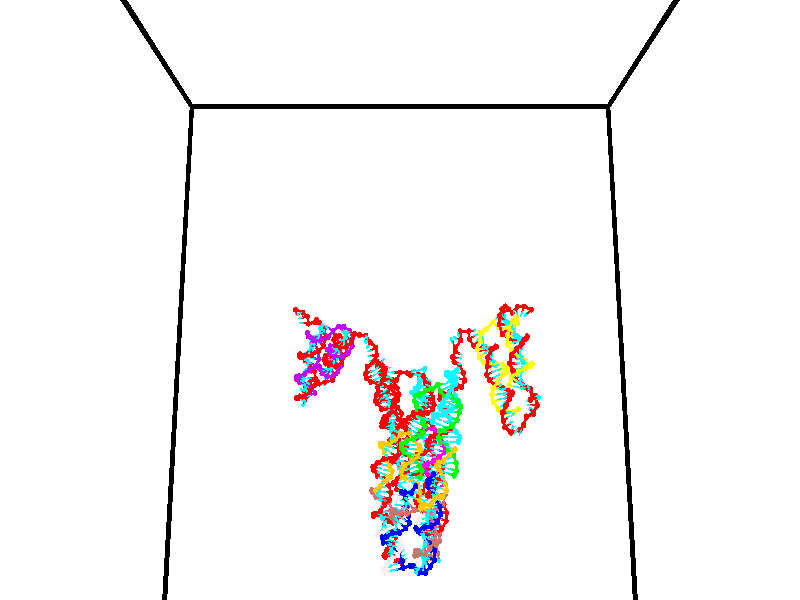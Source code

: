 // switches for output
#declare DRAW_BASES = 1; // possible values are 0, 1; only relevant for DNA ribbons
#declare DRAW_BASES_TYPE = 3; // possible values are 1, 2, 3; only relevant for DNA ribbons
#declare DRAW_FOG = 0; // set to 1 to enable fog

#include "colors.inc"

#include "transforms.inc"
background { rgb <1, 1, 1>}

#default {
   normal{
       ripples 0.25
       frequency 0.20
       turbulence 0.2
       lambda 5
   }
	finish {
		phong 0.1
		phong_size 40.
	}
}

// original window dimensions: 1024x640


// camera settings

camera {
	sky <0, 0.179814, -0.983701>
	up <0, 0.179814, -0.983701>
	right 1.6 * <1, 0, 0>
	location <35, 94.9851, 44.8844>
	look_at <35, 29.7336, 32.9568>
	direction <0, -65.2515, -11.9276>
	angle 67.0682
}


# declare cpy_camera_pos = <35, 94.9851, 44.8844>;
# if (DRAW_FOG = 1)
fog {
	fog_type 2
	up vnormalize(cpy_camera_pos)
	color rgbt<1,1,1,0.3>
	distance 1e-5
	fog_alt 3e-3
	fog_offset 56
}
# end


// LIGHTS

# declare lum = 6;
global_settings {
	ambient_light rgb lum * <0.05, 0.05, 0.05>
	max_trace_level 15
}# declare cpy_direct_light_amount = 0.25;
light_source
{	1000 * <-1, -1.16352, -0.803886>,
	rgb lum * cpy_direct_light_amount
	parallel
}

light_source
{	1000 * <1, 1.16352, 0.803886>,
	rgb lum * cpy_direct_light_amount
	parallel
}

// strand 0

// nucleotide -1

// particle -1
sphere {
	<24.564621, 35.573532, 34.835064> 0.250000
	pigment { color rgbt <1,0,0,0> }
	no_shadow
}
cylinder {
	<24.583450, 35.205772, 34.991261>,  <24.594748, 34.985115, 35.084980>, 0.100000
	pigment { color rgbt <1,0,0,0> }
	no_shadow
}
cylinder {
	<24.583450, 35.205772, 34.991261>,  <24.564621, 35.573532, 34.835064>, 0.100000
	pigment { color rgbt <1,0,0,0> }
	no_shadow
}

// particle -1
sphere {
	<24.583450, 35.205772, 34.991261> 0.100000
	pigment { color rgbt <1,0,0,0> }
	no_shadow
}
sphere {
	0, 1
	scale<0.080000,0.200000,0.300000>
	matrix <-0.202667, 0.374004, 0.905012,
		-0.978116, -0.121740, -0.168728,
		0.047071, -0.919402, 0.390492,
		24.597572, 34.929951, 35.108410>
	pigment { color rgbt <0,1,1,0> }
	no_shadow
}
cylinder {
	<25.220589, 35.136803, 35.012691>,  <24.564621, 35.573532, 34.835064>, 0.130000
	pigment { color rgbt <1,0,0,0> }
	no_shadow
}

// nucleotide -1

// particle -1
sphere {
	<25.220589, 35.136803, 35.012691> 0.250000
	pigment { color rgbt <1,0,0,0> }
	no_shadow
}
cylinder {
	<25.096643, 35.502571, 35.116859>,  <25.022276, 35.722031, 35.179359>, 0.100000
	pigment { color rgbt <1,0,0,0> }
	no_shadow
}
cylinder {
	<25.096643, 35.502571, 35.116859>,  <25.220589, 35.136803, 35.012691>, 0.100000
	pigment { color rgbt <1,0,0,0> }
	no_shadow
}

// particle -1
sphere {
	<25.096643, 35.502571, 35.116859> 0.100000
	pigment { color rgbt <1,0,0,0> }
	no_shadow
}
sphere {
	0, 1
	scale<0.080000,0.200000,0.300000>
	matrix <0.326168, -0.155044, 0.932510,
		0.893083, 0.373893, -0.250212,
		-0.309865, 0.914421, 0.260419,
		25.003683, 35.776897, 35.194984>
	pigment { color rgbt <0,1,1,0> }
	no_shadow
}
cylinder {
	<25.752983, 35.429268, 35.397556>,  <25.220589, 35.136803, 35.012691>, 0.130000
	pigment { color rgbt <1,0,0,0> }
	no_shadow
}

// nucleotide -1

// particle -1
sphere {
	<25.752983, 35.429268, 35.397556> 0.250000
	pigment { color rgbt <1,0,0,0> }
	no_shadow
}
cylinder {
	<25.399914, 35.591553, 35.492451>,  <25.188072, 35.688923, 35.549389>, 0.100000
	pigment { color rgbt <1,0,0,0> }
	no_shadow
}
cylinder {
	<25.399914, 35.591553, 35.492451>,  <25.752983, 35.429268, 35.397556>, 0.100000
	pigment { color rgbt <1,0,0,0> }
	no_shadow
}

// particle -1
sphere {
	<25.399914, 35.591553, 35.492451> 0.100000
	pigment { color rgbt <1,0,0,0> }
	no_shadow
}
sphere {
	0, 1
	scale<0.080000,0.200000,0.300000>
	matrix <0.201805, -0.128699, 0.970933,
		0.424456, 0.904893, 0.031723,
		-0.882673, 0.405716, 0.237239,
		25.135113, 35.713268, 35.563622>
	pigment { color rgbt <0,1,1,0> }
	no_shadow
}
cylinder {
	<25.929714, 35.819248, 36.047100>,  <25.752983, 35.429268, 35.397556>, 0.130000
	pigment { color rgbt <1,0,0,0> }
	no_shadow
}

// nucleotide -1

// particle -1
sphere {
	<25.929714, 35.819248, 36.047100> 0.250000
	pigment { color rgbt <1,0,0,0> }
	no_shadow
}
cylinder {
	<25.550659, 35.701164, 35.998375>,  <25.323227, 35.630314, 35.969139>, 0.100000
	pigment { color rgbt <1,0,0,0> }
	no_shadow
}
cylinder {
	<25.550659, 35.701164, 35.998375>,  <25.929714, 35.819248, 36.047100>, 0.100000
	pigment { color rgbt <1,0,0,0> }
	no_shadow
}

// particle -1
sphere {
	<25.550659, 35.701164, 35.998375> 0.100000
	pigment { color rgbt <1,0,0,0> }
	no_shadow
}
sphere {
	0, 1
	scale<0.080000,0.200000,0.300000>
	matrix <-0.027862, -0.303561, 0.952405,
		-0.318133, 0.905927, 0.279440,
		-0.947636, -0.295206, -0.121814,
		25.266369, 35.612602, 35.961830>
	pigment { color rgbt <0,1,1,0> }
	no_shadow
}
cylinder {
	<26.531097, 35.399673, 35.876194>,  <25.929714, 35.819248, 36.047100>, 0.130000
	pigment { color rgbt <1,0,0,0> }
	no_shadow
}

// nucleotide -1

// particle -1
sphere {
	<26.531097, 35.399673, 35.876194> 0.250000
	pigment { color rgbt <1,0,0,0> }
	no_shadow
}
cylinder {
	<26.894796, 35.279285, 35.991219>,  <27.113016, 35.207054, 36.060234>, 0.100000
	pigment { color rgbt <1,0,0,0> }
	no_shadow
}
cylinder {
	<26.894796, 35.279285, 35.991219>,  <26.531097, 35.399673, 35.876194>, 0.100000
	pigment { color rgbt <1,0,0,0> }
	no_shadow
}

// particle -1
sphere {
	<26.894796, 35.279285, 35.991219> 0.100000
	pigment { color rgbt <1,0,0,0> }
	no_shadow
}
sphere {
	0, 1
	scale<0.080000,0.200000,0.300000>
	matrix <-0.356501, -0.919666, 0.164690,
		0.214892, -0.252259, -0.943497,
		0.909246, -0.300967, 0.287560,
		27.167570, 35.188995, 36.077488>
	pigment { color rgbt <0,1,1,0> }
	no_shadow
}
cylinder {
	<26.560713, 34.722435, 35.585464>,  <26.531097, 35.399673, 35.876194>, 0.130000
	pigment { color rgbt <1,0,0,0> }
	no_shadow
}

// nucleotide -1

// particle -1
sphere {
	<26.560713, 34.722435, 35.585464> 0.250000
	pigment { color rgbt <1,0,0,0> }
	no_shadow
}
cylinder {
	<26.810043, 34.775551, 35.893707>,  <26.959642, 34.807419, 36.078651>, 0.100000
	pigment { color rgbt <1,0,0,0> }
	no_shadow
}
cylinder {
	<26.810043, 34.775551, 35.893707>,  <26.560713, 34.722435, 35.585464>, 0.100000
	pigment { color rgbt <1,0,0,0> }
	no_shadow
}

// particle -1
sphere {
	<26.810043, 34.775551, 35.893707> 0.100000
	pigment { color rgbt <1,0,0,0> }
	no_shadow
}
sphere {
	0, 1
	scale<0.080000,0.200000,0.300000>
	matrix <-0.379908, -0.809928, 0.446864,
		0.683471, -0.571301, -0.454403,
		0.623327, 0.132788, 0.770604,
		26.997042, 34.815388, 36.124889>
	pigment { color rgbt <0,1,1,0> }
	no_shadow
}
cylinder {
	<26.774685, 33.997574, 35.728874>,  <26.560713, 34.722435, 35.585464>, 0.130000
	pigment { color rgbt <1,0,0,0> }
	no_shadow
}

// nucleotide -1

// particle -1
sphere {
	<26.774685, 33.997574, 35.728874> 0.250000
	pigment { color rgbt <1,0,0,0> }
	no_shadow
}
cylinder {
	<26.853647, 34.211742, 36.057350>,  <26.901026, 34.340244, 36.254436>, 0.100000
	pigment { color rgbt <1,0,0,0> }
	no_shadow
}
cylinder {
	<26.853647, 34.211742, 36.057350>,  <26.774685, 33.997574, 35.728874>, 0.100000
	pigment { color rgbt <1,0,0,0> }
	no_shadow
}

// particle -1
sphere {
	<26.853647, 34.211742, 36.057350> 0.100000
	pigment { color rgbt <1,0,0,0> }
	no_shadow
}
sphere {
	0, 1
	scale<0.080000,0.200000,0.300000>
	matrix <-0.303975, -0.762957, 0.570522,
		0.932003, -0.362247, 0.012141,
		0.197407, 0.535419, 0.821193,
		26.912870, 34.372368, 36.303707>
	pigment { color rgbt <0,1,1,0> }
	no_shadow
}
cylinder {
	<27.217815, 33.642979, 36.203175>,  <26.774685, 33.997574, 35.728874>, 0.130000
	pigment { color rgbt <1,0,0,0> }
	no_shadow
}

// nucleotide -1

// particle -1
sphere {
	<27.217815, 33.642979, 36.203175> 0.250000
	pigment { color rgbt <1,0,0,0> }
	no_shadow
}
cylinder {
	<27.073788, 33.927769, 36.444317>,  <26.987371, 34.098644, 36.589005>, 0.100000
	pigment { color rgbt <1,0,0,0> }
	no_shadow
}
cylinder {
	<27.073788, 33.927769, 36.444317>,  <27.217815, 33.642979, 36.203175>, 0.100000
	pigment { color rgbt <1,0,0,0> }
	no_shadow
}

// particle -1
sphere {
	<27.073788, 33.927769, 36.444317> 0.100000
	pigment { color rgbt <1,0,0,0> }
	no_shadow
}
sphere {
	0, 1
	scale<0.080000,0.200000,0.300000>
	matrix <-0.364094, -0.702203, 0.611838,
		0.858944, 0.000806, 0.512069,
		-0.360070, 0.711976, 0.602860,
		26.965767, 34.141361, 36.625175>
	pigment { color rgbt <0,1,1,0> }
	no_shadow
}
cylinder {
	<27.324657, 33.450966, 36.946239>,  <27.217815, 33.642979, 36.203175>, 0.130000
	pigment { color rgbt <1,0,0,0> }
	no_shadow
}

// nucleotide -1

// particle -1
sphere {
	<27.324657, 33.450966, 36.946239> 0.250000
	pigment { color rgbt <1,0,0,0> }
	no_shadow
}
cylinder {
	<27.024887, 33.715099, 36.926971>,  <26.845026, 33.873581, 36.915409>, 0.100000
	pigment { color rgbt <1,0,0,0> }
	no_shadow
}
cylinder {
	<27.024887, 33.715099, 36.926971>,  <27.324657, 33.450966, 36.946239>, 0.100000
	pigment { color rgbt <1,0,0,0> }
	no_shadow
}

// particle -1
sphere {
	<27.024887, 33.715099, 36.926971> 0.100000
	pigment { color rgbt <1,0,0,0> }
	no_shadow
}
sphere {
	0, 1
	scale<0.080000,0.200000,0.300000>
	matrix <-0.578836, -0.618131, 0.531849,
		0.321421, 0.426464, 0.845468,
		-0.749425, 0.660335, -0.048172,
		26.800060, 33.913200, 36.912521>
	pigment { color rgbt <0,1,1,0> }
	no_shadow
}
cylinder {
	<27.157349, 33.490494, 37.624012>,  <27.324657, 33.450966, 36.946239>, 0.130000
	pigment { color rgbt <1,0,0,0> }
	no_shadow
}

// nucleotide -1

// particle -1
sphere {
	<27.157349, 33.490494, 37.624012> 0.250000
	pigment { color rgbt <1,0,0,0> }
	no_shadow
}
cylinder {
	<26.826342, 33.587597, 37.421513>,  <26.627737, 33.645859, 37.300014>, 0.100000
	pigment { color rgbt <1,0,0,0> }
	no_shadow
}
cylinder {
	<26.826342, 33.587597, 37.421513>,  <27.157349, 33.490494, 37.624012>, 0.100000
	pigment { color rgbt <1,0,0,0> }
	no_shadow
}

// particle -1
sphere {
	<26.826342, 33.587597, 37.421513> 0.100000
	pigment { color rgbt <1,0,0,0> }
	no_shadow
}
sphere {
	0, 1
	scale<0.080000,0.200000,0.300000>
	matrix <-0.556091, -0.478591, 0.679495,
		-0.077335, 0.843813, 0.531036,
		-0.827516, 0.242756, -0.506248,
		26.578087, 33.660423, 37.269638>
	pigment { color rgbt <0,1,1,0> }
	no_shadow
}
cylinder {
	<26.721458, 33.769020, 38.126892>,  <27.157349, 33.490494, 37.624012>, 0.130000
	pigment { color rgbt <1,0,0,0> }
	no_shadow
}

// nucleotide -1

// particle -1
sphere {
	<26.721458, 33.769020, 38.126892> 0.250000
	pigment { color rgbt <1,0,0,0> }
	no_shadow
}
cylinder {
	<26.478806, 33.641258, 37.835693>,  <26.333214, 33.564602, 37.660973>, 0.100000
	pigment { color rgbt <1,0,0,0> }
	no_shadow
}
cylinder {
	<26.478806, 33.641258, 37.835693>,  <26.721458, 33.769020, 38.126892>, 0.100000
	pigment { color rgbt <1,0,0,0> }
	no_shadow
}

// particle -1
sphere {
	<26.478806, 33.641258, 37.835693> 0.100000
	pigment { color rgbt <1,0,0,0> }
	no_shadow
}
sphere {
	0, 1
	scale<0.080000,0.200000,0.300000>
	matrix <-0.500408, -0.558144, 0.661866,
		-0.617727, 0.765805, 0.178758,
		-0.606634, -0.319401, -0.727996,
		26.296816, 33.545437, 37.617294>
	pigment { color rgbt <0,1,1,0> }
	no_shadow
}
cylinder {
	<26.018719, 33.802914, 38.447807>,  <26.721458, 33.769020, 38.126892>, 0.130000
	pigment { color rgbt <1,0,0,0> }
	no_shadow
}

// nucleotide -1

// particle -1
sphere {
	<26.018719, 33.802914, 38.447807> 0.250000
	pigment { color rgbt <1,0,0,0> }
	no_shadow
}
cylinder {
	<25.945969, 33.579559, 38.124046>,  <25.902319, 33.445545, 37.929790>, 0.100000
	pigment { color rgbt <1,0,0,0> }
	no_shadow
}
cylinder {
	<25.945969, 33.579559, 38.124046>,  <26.018719, 33.802914, 38.447807>, 0.100000
	pigment { color rgbt <1,0,0,0> }
	no_shadow
}

// particle -1
sphere {
	<25.945969, 33.579559, 38.124046> 0.100000
	pigment { color rgbt <1,0,0,0> }
	no_shadow
}
sphere {
	0, 1
	scale<0.080000,0.200000,0.300000>
	matrix <-0.492557, -0.660683, 0.566468,
		-0.851064, 0.501701, -0.154876,
		-0.181874, -0.558385, -0.809400,
		25.891407, 33.412045, 37.881226>
	pigment { color rgbt <0,1,1,0> }
	no_shadow
}
cylinder {
	<25.304333, 33.705238, 38.467213>,  <26.018719, 33.802914, 38.447807>, 0.130000
	pigment { color rgbt <1,0,0,0> }
	no_shadow
}

// nucleotide -1

// particle -1
sphere {
	<25.304333, 33.705238, 38.467213> 0.250000
	pigment { color rgbt <1,0,0,0> }
	no_shadow
}
cylinder {
	<25.468250, 33.415993, 38.244801>,  <25.566601, 33.242447, 38.111351>, 0.100000
	pigment { color rgbt <1,0,0,0> }
	no_shadow
}
cylinder {
	<25.468250, 33.415993, 38.244801>,  <25.304333, 33.705238, 38.467213>, 0.100000
	pigment { color rgbt <1,0,0,0> }
	no_shadow
}

// particle -1
sphere {
	<25.468250, 33.415993, 38.244801> 0.100000
	pigment { color rgbt <1,0,0,0> }
	no_shadow
}
sphere {
	0, 1
	scale<0.080000,0.200000,0.300000>
	matrix <-0.466469, -0.689960, 0.553501,
		-0.783887, 0.032554, -0.620049,
		0.409790, -0.723115, -0.556036,
		25.591188, 33.199059, 38.077991>
	pigment { color rgbt <0,1,1,0> }
	no_shadow
}
cylinder {
	<24.725224, 33.200279, 38.290390>,  <25.304333, 33.705238, 38.467213>, 0.130000
	pigment { color rgbt <1,0,0,0> }
	no_shadow
}

// nucleotide -1

// particle -1
sphere {
	<24.725224, 33.200279, 38.290390> 0.250000
	pigment { color rgbt <1,0,0,0> }
	no_shadow
}
cylinder {
	<25.089870, 33.038597, 38.260525>,  <25.308659, 32.941589, 38.242607>, 0.100000
	pigment { color rgbt <1,0,0,0> }
	no_shadow
}
cylinder {
	<25.089870, 33.038597, 38.260525>,  <24.725224, 33.200279, 38.290390>, 0.100000
	pigment { color rgbt <1,0,0,0> }
	no_shadow
}

// particle -1
sphere {
	<25.089870, 33.038597, 38.260525> 0.100000
	pigment { color rgbt <1,0,0,0> }
	no_shadow
}
sphere {
	0, 1
	scale<0.080000,0.200000,0.300000>
	matrix <-0.289189, -0.759781, 0.582326,
		-0.292104, -0.509267, -0.809520,
		0.911617, -0.404204, -0.074661,
		25.363356, 32.917336, 38.238125>
	pigment { color rgbt <0,1,1,0> }
	no_shadow
}
cylinder {
	<24.588926, 32.533970, 38.445992>,  <24.725224, 33.200279, 38.290390>, 0.130000
	pigment { color rgbt <1,0,0,0> }
	no_shadow
}

// nucleotide -1

// particle -1
sphere {
	<24.588926, 32.533970, 38.445992> 0.250000
	pigment { color rgbt <1,0,0,0> }
	no_shadow
}
cylinder {
	<24.987627, 32.504181, 38.458233>,  <25.226849, 32.486305, 38.465580>, 0.100000
	pigment { color rgbt <1,0,0,0> }
	no_shadow
}
cylinder {
	<24.987627, 32.504181, 38.458233>,  <24.588926, 32.533970, 38.445992>, 0.100000
	pigment { color rgbt <1,0,0,0> }
	no_shadow
}

// particle -1
sphere {
	<24.987627, 32.504181, 38.458233> 0.100000
	pigment { color rgbt <1,0,0,0> }
	no_shadow
}
sphere {
	0, 1
	scale<0.080000,0.200000,0.300000>
	matrix <-0.079464, -0.848498, 0.523198,
		-0.012995, -0.523931, -0.851661,
		0.996753, -0.074475, 0.030608,
		25.286654, 32.481838, 38.467415>
	pigment { color rgbt <0,1,1,0> }
	no_shadow
}
cylinder {
	<24.621771, 31.837120, 38.458191>,  <24.588926, 32.533970, 38.445992>, 0.130000
	pigment { color rgbt <1,0,0,0> }
	no_shadow
}

// nucleotide -1

// particle -1
sphere {
	<24.621771, 31.837120, 38.458191> 0.250000
	pigment { color rgbt <1,0,0,0> }
	no_shadow
}
cylinder {
	<24.969263, 31.982473, 38.592812>,  <25.177757, 32.069687, 38.673584>, 0.100000
	pigment { color rgbt <1,0,0,0> }
	no_shadow
}
cylinder {
	<24.969263, 31.982473, 38.592812>,  <24.621771, 31.837120, 38.458191>, 0.100000
	pigment { color rgbt <1,0,0,0> }
	no_shadow
}

// particle -1
sphere {
	<24.969263, 31.982473, 38.592812> 0.100000
	pigment { color rgbt <1,0,0,0> }
	no_shadow
}
sphere {
	0, 1
	scale<0.080000,0.200000,0.300000>
	matrix <-0.023892, -0.647960, 0.761299,
		0.494712, -0.669403, -0.554220,
		0.868728, 0.363383, 0.336547,
		25.229881, 32.091488, 38.693775>
	pigment { color rgbt <0,1,1,0> }
	no_shadow
}
cylinder {
	<24.970840, 31.255503, 38.646580>,  <24.621771, 31.837120, 38.458191>, 0.130000
	pigment { color rgbt <1,0,0,0> }
	no_shadow
}

// nucleotide -1

// particle -1
sphere {
	<24.970840, 31.255503, 38.646580> 0.250000
	pigment { color rgbt <1,0,0,0> }
	no_shadow
}
cylinder {
	<25.146101, 31.566040, 38.827827>,  <25.251257, 31.752363, 38.936577>, 0.100000
	pigment { color rgbt <1,0,0,0> }
	no_shadow
}
cylinder {
	<25.146101, 31.566040, 38.827827>,  <24.970840, 31.255503, 38.646580>, 0.100000
	pigment { color rgbt <1,0,0,0> }
	no_shadow
}

// particle -1
sphere {
	<25.146101, 31.566040, 38.827827> 0.100000
	pigment { color rgbt <1,0,0,0> }
	no_shadow
}
sphere {
	0, 1
	scale<0.080000,0.200000,0.300000>
	matrix <0.030736, -0.516723, 0.855601,
		0.898375, -0.360956, -0.250265,
		0.438152, 0.776343, 0.453116,
		25.277546, 31.798943, 38.963764>
	pigment { color rgbt <0,1,1,0> }
	no_shadow
}
cylinder {
	<25.446199, 30.970860, 39.008709>,  <24.970840, 31.255503, 38.646580>, 0.130000
	pigment { color rgbt <1,0,0,0> }
	no_shadow
}

// nucleotide -1

// particle -1
sphere {
	<25.446199, 30.970860, 39.008709> 0.250000
	pigment { color rgbt <1,0,0,0> }
	no_shadow
}
cylinder {
	<25.409931, 31.324278, 39.192501>,  <25.388170, 31.536329, 39.302776>, 0.100000
	pigment { color rgbt <1,0,0,0> }
	no_shadow
}
cylinder {
	<25.409931, 31.324278, 39.192501>,  <25.446199, 30.970860, 39.008709>, 0.100000
	pigment { color rgbt <1,0,0,0> }
	no_shadow
}

// particle -1
sphere {
	<25.409931, 31.324278, 39.192501> 0.100000
	pigment { color rgbt <1,0,0,0> }
	no_shadow
}
sphere {
	0, 1
	scale<0.080000,0.200000,0.300000>
	matrix <0.034588, -0.458311, 0.888119,
		0.995280, 0.096421, 0.010996,
		-0.090673, 0.883547, 0.459482,
		25.382729, 31.589342, 39.330345>
	pigment { color rgbt <0,1,1,0> }
	no_shadow
}
cylinder {
	<25.935785, 30.935257, 39.622990>,  <25.446199, 30.970860, 39.008709>, 0.130000
	pigment { color rgbt <1,0,0,0> }
	no_shadow
}

// nucleotide -1

// particle -1
sphere {
	<25.935785, 30.935257, 39.622990> 0.250000
	pigment { color rgbt <1,0,0,0> }
	no_shadow
}
cylinder {
	<25.659910, 31.211239, 39.710892>,  <25.494385, 31.376827, 39.763634>, 0.100000
	pigment { color rgbt <1,0,0,0> }
	no_shadow
}
cylinder {
	<25.659910, 31.211239, 39.710892>,  <25.935785, 30.935257, 39.622990>, 0.100000
	pigment { color rgbt <1,0,0,0> }
	no_shadow
}

// particle -1
sphere {
	<25.659910, 31.211239, 39.710892> 0.100000
	pigment { color rgbt <1,0,0,0> }
	no_shadow
}
sphere {
	0, 1
	scale<0.080000,0.200000,0.300000>
	matrix <-0.098816, -0.390325, 0.915359,
		0.717332, 0.609597, 0.337381,
		-0.689689, 0.689954, 0.219755,
		25.453003, 31.418224, 39.776817>
	pigment { color rgbt <0,1,1,0> }
	no_shadow
}
cylinder {
	<26.124063, 31.207697, 40.235657>,  <25.935785, 30.935257, 39.622990>, 0.130000
	pigment { color rgbt <1,0,0,0> }
	no_shadow
}

// nucleotide -1

// particle -1
sphere {
	<26.124063, 31.207697, 40.235657> 0.250000
	pigment { color rgbt <1,0,0,0> }
	no_shadow
}
cylinder {
	<25.740454, 31.320951, 40.231598>,  <25.510288, 31.388905, 40.229160>, 0.100000
	pigment { color rgbt <1,0,0,0> }
	no_shadow
}
cylinder {
	<25.740454, 31.320951, 40.231598>,  <26.124063, 31.207697, 40.235657>, 0.100000
	pigment { color rgbt <1,0,0,0> }
	no_shadow
}

// particle -1
sphere {
	<25.740454, 31.320951, 40.231598> 0.100000
	pigment { color rgbt <1,0,0,0> }
	no_shadow
}
sphere {
	0, 1
	scale<0.080000,0.200000,0.300000>
	matrix <-0.084595, -0.251978, 0.964029,
		0.270393, 0.925387, 0.265605,
		-0.959026, 0.283135, -0.010151,
		25.452745, 31.405891, 40.228554>
	pigment { color rgbt <0,1,1,0> }
	no_shadow
}
cylinder {
	<26.042219, 31.437546, 40.856815>,  <26.124063, 31.207697, 40.235657>, 0.130000
	pigment { color rgbt <1,0,0,0> }
	no_shadow
}

// nucleotide -1

// particle -1
sphere {
	<26.042219, 31.437546, 40.856815> 0.250000
	pigment { color rgbt <1,0,0,0> }
	no_shadow
}
cylinder {
	<25.663324, 31.394463, 40.736057>,  <25.435987, 31.368612, 40.663605>, 0.100000
	pigment { color rgbt <1,0,0,0> }
	no_shadow
}
cylinder {
	<25.663324, 31.394463, 40.736057>,  <26.042219, 31.437546, 40.856815>, 0.100000
	pigment { color rgbt <1,0,0,0> }
	no_shadow
}

// particle -1
sphere {
	<25.663324, 31.394463, 40.736057> 0.100000
	pigment { color rgbt <1,0,0,0> }
	no_shadow
}
sphere {
	0, 1
	scale<0.080000,0.200000,0.300000>
	matrix <-0.223017, -0.455030, 0.862097,
		-0.230223, 0.883938, 0.407001,
		-0.947238, -0.107706, -0.301892,
		25.379152, 31.362150, 40.645489>
	pigment { color rgbt <0,1,1,0> }
	no_shadow
}
cylinder {
	<25.625732, 31.705853, 41.370647>,  <26.042219, 31.437546, 40.856815>, 0.130000
	pigment { color rgbt <1,0,0,0> }
	no_shadow
}

// nucleotide -1

// particle -1
sphere {
	<25.625732, 31.705853, 41.370647> 0.250000
	pigment { color rgbt <1,0,0,0> }
	no_shadow
}
cylinder {
	<25.382280, 31.458607, 41.171650>,  <25.236208, 31.310259, 41.052250>, 0.100000
	pigment { color rgbt <1,0,0,0> }
	no_shadow
}
cylinder {
	<25.382280, 31.458607, 41.171650>,  <25.625732, 31.705853, 41.370647>, 0.100000
	pigment { color rgbt <1,0,0,0> }
	no_shadow
}

// particle -1
sphere {
	<25.382280, 31.458607, 41.171650> 0.100000
	pigment { color rgbt <1,0,0,0> }
	no_shadow
}
sphere {
	0, 1
	scale<0.080000,0.200000,0.300000>
	matrix <-0.258556, -0.438278, 0.860849,
		-0.750145, 0.652571, 0.106933,
		-0.608631, -0.618113, -0.497498,
		25.199692, 31.273172, 41.022400>
	pigment { color rgbt <0,1,1,0> }
	no_shadow
}
cylinder {
	<25.088934, 31.620399, 41.794914>,  <25.625732, 31.705853, 41.370647>, 0.130000
	pigment { color rgbt <1,0,0,0> }
	no_shadow
}

// nucleotide -1

// particle -1
sphere {
	<25.088934, 31.620399, 41.794914> 0.250000
	pigment { color rgbt <1,0,0,0> }
	no_shadow
}
cylinder {
	<25.046051, 31.310463, 41.545715>,  <25.020321, 31.124500, 41.396194>, 0.100000
	pigment { color rgbt <1,0,0,0> }
	no_shadow
}
cylinder {
	<25.046051, 31.310463, 41.545715>,  <25.088934, 31.620399, 41.794914>, 0.100000
	pigment { color rgbt <1,0,0,0> }
	no_shadow
}

// particle -1
sphere {
	<25.046051, 31.310463, 41.545715> 0.100000
	pigment { color rgbt <1,0,0,0> }
	no_shadow
}
sphere {
	0, 1
	scale<0.080000,0.200000,0.300000>
	matrix <-0.314462, -0.568018, 0.760572,
		-0.943197, 0.277450, -0.182761,
		-0.107209, -0.774841, -0.623000,
		25.013889, 31.078011, 41.358814>
	pigment { color rgbt <0,1,1,0> }
	no_shadow
}
cylinder {
	<24.317629, 31.184099, 41.969604>,  <25.088934, 31.620399, 41.794914>, 0.130000
	pigment { color rgbt <1,0,0,0> }
	no_shadow
}

// nucleotide -1

// particle -1
sphere {
	<24.317629, 31.184099, 41.969604> 0.250000
	pigment { color rgbt <1,0,0,0> }
	no_shadow
}
cylinder {
	<24.587242, 30.958921, 41.778282>,  <24.749010, 30.823814, 41.663490>, 0.100000
	pigment { color rgbt <1,0,0,0> }
	no_shadow
}
cylinder {
	<24.587242, 30.958921, 41.778282>,  <24.317629, 31.184099, 41.969604>, 0.100000
	pigment { color rgbt <1,0,0,0> }
	no_shadow
}

// particle -1
sphere {
	<24.587242, 30.958921, 41.778282> 0.100000
	pigment { color rgbt <1,0,0,0> }
	no_shadow
}
sphere {
	0, 1
	scale<0.080000,0.200000,0.300000>
	matrix <-0.079939, -0.699273, 0.710371,
		-0.734364, -0.440578, -0.516334,
		0.674033, -0.562946, -0.478301,
		24.789452, 30.790037, 41.634792>
	pigment { color rgbt <0,1,1,0> }
	no_shadow
}
cylinder {
	<24.039276, 30.557102, 41.892483>,  <24.317629, 31.184099, 41.969604>, 0.130000
	pigment { color rgbt <1,0,0,0> }
	no_shadow
}

// nucleotide -1

// particle -1
sphere {
	<24.039276, 30.557102, 41.892483> 0.250000
	pigment { color rgbt <1,0,0,0> }
	no_shadow
}
cylinder {
	<24.432682, 30.485979, 41.879307>,  <24.668726, 30.443306, 41.871403>, 0.100000
	pigment { color rgbt <1,0,0,0> }
	no_shadow
}
cylinder {
	<24.432682, 30.485979, 41.879307>,  <24.039276, 30.557102, 41.892483>, 0.100000
	pigment { color rgbt <1,0,0,0> }
	no_shadow
}

// particle -1
sphere {
	<24.432682, 30.485979, 41.879307> 0.100000
	pigment { color rgbt <1,0,0,0> }
	no_shadow
}
sphere {
	0, 1
	scale<0.080000,0.200000,0.300000>
	matrix <-0.109891, -0.732327, 0.672028,
		-0.143613, -0.657329, -0.739793,
		0.983514, -0.177808, -0.032937,
		24.727736, 30.432636, 41.869427>
	pigment { color rgbt <0,1,1,0> }
	no_shadow
}
cylinder {
	<24.215740, 29.793476, 41.709034>,  <24.039276, 30.557102, 41.892483>, 0.130000
	pigment { color rgbt <1,0,0,0> }
	no_shadow
}

// nucleotide -1

// particle -1
sphere {
	<24.215740, 29.793476, 41.709034> 0.250000
	pigment { color rgbt <1,0,0,0> }
	no_shadow
}
cylinder {
	<24.498047, 29.977018, 41.924938>,  <24.667431, 30.087143, 42.054482>, 0.100000
	pigment { color rgbt <1,0,0,0> }
	no_shadow
}
cylinder {
	<24.498047, 29.977018, 41.924938>,  <24.215740, 29.793476, 41.709034>, 0.100000
	pigment { color rgbt <1,0,0,0> }
	no_shadow
}

// particle -1
sphere {
	<24.498047, 29.977018, 41.924938> 0.100000
	pigment { color rgbt <1,0,0,0> }
	no_shadow
}
sphere {
	0, 1
	scale<0.080000,0.200000,0.300000>
	matrix <-0.048311, -0.728955, 0.682854,
		0.706794, -0.508013, -0.492305,
		0.705767, 0.458854, 0.539764,
		24.709778, 30.114674, 42.086868>
	pigment { color rgbt <0,1,1,0> }
	no_shadow
}
cylinder {
	<24.689632, 29.352188, 42.074169>,  <24.215740, 29.793476, 41.709034>, 0.130000
	pigment { color rgbt <1,0,0,0> }
	no_shadow
}

// nucleotide -1

// particle -1
sphere {
	<24.689632, 29.352188, 42.074169> 0.250000
	pigment { color rgbt <1,0,0,0> }
	no_shadow
}
cylinder {
	<24.677002, 29.679649, 42.303535>,  <24.669424, 29.876127, 42.441154>, 0.100000
	pigment { color rgbt <1,0,0,0> }
	no_shadow
}
cylinder {
	<24.677002, 29.679649, 42.303535>,  <24.689632, 29.352188, 42.074169>, 0.100000
	pigment { color rgbt <1,0,0,0> }
	no_shadow
}

// particle -1
sphere {
	<24.677002, 29.679649, 42.303535> 0.100000
	pigment { color rgbt <1,0,0,0> }
	no_shadow
}
sphere {
	0, 1
	scale<0.080000,0.200000,0.300000>
	matrix <-0.244312, -0.562623, 0.789789,
		0.969182, -0.115152, 0.217774,
		-0.031579, 0.818655, 0.573417,
		24.667528, 29.925245, 42.475559>
	pigment { color rgbt <0,1,1,0> }
	no_shadow
}
cylinder {
	<24.784773, 28.898048, 41.613560>,  <24.689632, 29.352188, 42.074169>, 0.130000
	pigment { color rgbt <1,0,0,0> }
	no_shadow
}

// nucleotide -1

// particle -1
sphere {
	<24.784773, 28.898048, 41.613560> 0.250000
	pigment { color rgbt <1,0,0,0> }
	no_shadow
}
cylinder {
	<24.506115, 28.791185, 41.347233>,  <24.338921, 28.727068, 41.187435>, 0.100000
	pigment { color rgbt <1,0,0,0> }
	no_shadow
}
cylinder {
	<24.506115, 28.791185, 41.347233>,  <24.784773, 28.898048, 41.613560>, 0.100000
	pigment { color rgbt <1,0,0,0> }
	no_shadow
}

// particle -1
sphere {
	<24.506115, 28.791185, 41.347233> 0.100000
	pigment { color rgbt <1,0,0,0> }
	no_shadow
}
sphere {
	0, 1
	scale<0.080000,0.200000,0.300000>
	matrix <0.620271, -0.690634, -0.371871,
		-0.360490, -0.672050, 0.646835,
		-0.696643, -0.267157, -0.665820,
		24.297123, 28.711039, 41.147488>
	pigment { color rgbt <0,1,1,0> }
	no_shadow
}
cylinder {
	<24.763262, 28.221437, 41.674007>,  <24.784773, 28.898048, 41.613560>, 0.130000
	pigment { color rgbt <1,0,0,0> }
	no_shadow
}

// nucleotide -1

// particle -1
sphere {
	<24.763262, 28.221437, 41.674007> 0.250000
	pigment { color rgbt <1,0,0,0> }
	no_shadow
}
cylinder {
	<24.650351, 28.320040, 41.303158>,  <24.582603, 28.379200, 41.080650>, 0.100000
	pigment { color rgbt <1,0,0,0> }
	no_shadow
}
cylinder {
	<24.650351, 28.320040, 41.303158>,  <24.763262, 28.221437, 41.674007>, 0.100000
	pigment { color rgbt <1,0,0,0> }
	no_shadow
}

// particle -1
sphere {
	<24.650351, 28.320040, 41.303158> 0.100000
	pigment { color rgbt <1,0,0,0> }
	no_shadow
}
sphere {
	0, 1
	scale<0.080000,0.200000,0.300000>
	matrix <0.547168, -0.752444, -0.366654,
		-0.787990, -0.610789, 0.077516,
		-0.282275, 0.246505, -0.927122,
		24.565668, 28.393991, 41.025021>
	pigment { color rgbt <0,1,1,0> }
	no_shadow
}
cylinder {
	<24.383945, 27.646744, 41.304588>,  <24.763262, 28.221437, 41.674007>, 0.130000
	pigment { color rgbt <1,0,0,0> }
	no_shadow
}

// nucleotide -1

// particle -1
sphere {
	<24.383945, 27.646744, 41.304588> 0.250000
	pigment { color rgbt <1,0,0,0> }
	no_shadow
}
cylinder {
	<24.580690, 27.890911, 41.056244>,  <24.698736, 28.037411, 40.907238>, 0.100000
	pigment { color rgbt <1,0,0,0> }
	no_shadow
}
cylinder {
	<24.580690, 27.890911, 41.056244>,  <24.383945, 27.646744, 41.304588>, 0.100000
	pigment { color rgbt <1,0,0,0> }
	no_shadow
}

// particle -1
sphere {
	<24.580690, 27.890911, 41.056244> 0.100000
	pigment { color rgbt <1,0,0,0> }
	no_shadow
}
sphere {
	0, 1
	scale<0.080000,0.200000,0.300000>
	matrix <0.654092, -0.729703, -0.199243,
		-0.574662, -0.308097, -0.758182,
		0.491861, 0.610418, -0.620856,
		24.728249, 28.074036, 40.869987>
	pigment { color rgbt <0,1,1,0> }
	no_shadow
}
cylinder {
	<24.413960, 27.431046, 40.549393>,  <24.383945, 27.646744, 41.304588>, 0.130000
	pigment { color rgbt <1,0,0,0> }
	no_shadow
}

// nucleotide -1

// particle -1
sphere {
	<24.413960, 27.431046, 40.549393> 0.250000
	pigment { color rgbt <1,0,0,0> }
	no_shadow
}
cylinder {
	<24.725441, 27.636219, 40.693901>,  <24.912331, 27.759323, 40.780605>, 0.100000
	pigment { color rgbt <1,0,0,0> }
	no_shadow
}
cylinder {
	<24.725441, 27.636219, 40.693901>,  <24.413960, 27.431046, 40.549393>, 0.100000
	pigment { color rgbt <1,0,0,0> }
	no_shadow
}

// particle -1
sphere {
	<24.725441, 27.636219, 40.693901> 0.100000
	pigment { color rgbt <1,0,0,0> }
	no_shadow
}
sphere {
	0, 1
	scale<0.080000,0.200000,0.300000>
	matrix <0.553117, -0.833050, -0.009460,
		0.296106, 0.207193, -0.932412,
		0.778706, 0.512932, 0.361273,
		24.959053, 27.790098, 40.802284>
	pigment { color rgbt <0,1,1,0> }
	no_shadow
}
cylinder {
	<25.075302, 27.468660, 40.109497>,  <24.413960, 27.431046, 40.549393>, 0.130000
	pigment { color rgbt <1,0,0,0> }
	no_shadow
}

// nucleotide -1

// particle -1
sphere {
	<25.075302, 27.468660, 40.109497> 0.250000
	pigment { color rgbt <1,0,0,0> }
	no_shadow
}
cylinder {
	<25.121517, 27.476496, 40.506741>,  <25.149246, 27.481197, 40.745087>, 0.100000
	pigment { color rgbt <1,0,0,0> }
	no_shadow
}
cylinder {
	<25.121517, 27.476496, 40.506741>,  <25.075302, 27.468660, 40.109497>, 0.100000
	pigment { color rgbt <1,0,0,0> }
	no_shadow
}

// particle -1
sphere {
	<25.121517, 27.476496, 40.506741> 0.100000
	pigment { color rgbt <1,0,0,0> }
	no_shadow
}
sphere {
	0, 1
	scale<0.080000,0.200000,0.300000>
	matrix <0.574987, -0.816584, -0.050790,
		0.809963, 0.576894, -0.105610,
		0.115540, 0.019586, 0.993110,
		25.156179, 27.482372, 40.804672>
	pigment { color rgbt <0,1,1,0> }
	no_shadow
}
cylinder {
	<25.832405, 27.479452, 40.260170>,  <25.075302, 27.468660, 40.109497>, 0.130000
	pigment { color rgbt <1,0,0,0> }
	no_shadow
}

// nucleotide -1

// particle -1
sphere {
	<25.832405, 27.479452, 40.260170> 0.250000
	pigment { color rgbt <1,0,0,0> }
	no_shadow
}
cylinder {
	<26.206514, 27.445366, 40.397575>,  <26.430981, 27.424913, 40.480019>, 0.100000
	pigment { color rgbt <1,0,0,0> }
	no_shadow
}
cylinder {
	<26.206514, 27.445366, 40.397575>,  <25.832405, 27.479452, 40.260170>, 0.100000
	pigment { color rgbt <1,0,0,0> }
	no_shadow
}

// particle -1
sphere {
	<26.206514, 27.445366, 40.397575> 0.100000
	pigment { color rgbt <1,0,0,0> }
	no_shadow
}
sphere {
	0, 1
	scale<0.080000,0.200000,0.300000>
	matrix <0.341113, 0.475812, -0.810707,
		-0.094362, 0.875409, 0.474082,
		0.935274, -0.085216, 0.343512,
		26.487097, 27.419802, 40.500629>
	pigment { color rgbt <0,1,1,0> }
	no_shadow
}
cylinder {
	<26.111549, 28.172091, 40.502388>,  <25.832405, 27.479452, 40.260170>, 0.130000
	pigment { color rgbt <1,0,0,0> }
	no_shadow
}

// nucleotide -1

// particle -1
sphere {
	<26.111549, 28.172091, 40.502388> 0.250000
	pigment { color rgbt <1,0,0,0> }
	no_shadow
}
cylinder {
	<26.410748, 27.940641, 40.372345>,  <26.590267, 27.801771, 40.294319>, 0.100000
	pigment { color rgbt <1,0,0,0> }
	no_shadow
}
cylinder {
	<26.410748, 27.940641, 40.372345>,  <26.111549, 28.172091, 40.502388>, 0.100000
	pigment { color rgbt <1,0,0,0> }
	no_shadow
}

// particle -1
sphere {
	<26.410748, 27.940641, 40.372345> 0.100000
	pigment { color rgbt <1,0,0,0> }
	no_shadow
}
sphere {
	0, 1
	scale<0.080000,0.200000,0.300000>
	matrix <0.267497, 0.711120, -0.650195,
		0.607409, 0.399379, 0.686695,
		0.747997, -0.578624, -0.325108,
		26.635147, 27.767054, 40.274811>
	pigment { color rgbt <0,1,1,0> }
	no_shadow
}
cylinder {
	<26.808971, 28.553534, 40.363335>,  <26.111549, 28.172091, 40.502388>, 0.130000
	pigment { color rgbt <1,0,0,0> }
	no_shadow
}

// nucleotide -1

// particle -1
sphere {
	<26.808971, 28.553534, 40.363335> 0.250000
	pigment { color rgbt <1,0,0,0> }
	no_shadow
}
cylinder {
	<26.794035, 28.234106, 40.123035>,  <26.785072, 28.042450, 39.978855>, 0.100000
	pigment { color rgbt <1,0,0,0> }
	no_shadow
}
cylinder {
	<26.794035, 28.234106, 40.123035>,  <26.808971, 28.553534, 40.363335>, 0.100000
	pigment { color rgbt <1,0,0,0> }
	no_shadow
}

// particle -1
sphere {
	<26.794035, 28.234106, 40.123035> 0.100000
	pigment { color rgbt <1,0,0,0> }
	no_shadow
}
sphere {
	0, 1
	scale<0.080000,0.200000,0.300000>
	matrix <0.401565, 0.538501, -0.740785,
		0.915069, -0.268901, 0.300568,
		-0.037341, -0.798567, -0.600747,
		26.782833, 27.994535, 39.942810>
	pigment { color rgbt <0,1,1,0> }
	no_shadow
}
cylinder {
	<27.584793, 28.268087, 40.177876>,  <26.808971, 28.553534, 40.363335>, 0.130000
	pigment { color rgbt <1,0,0,0> }
	no_shadow
}

// nucleotide -1

// particle -1
sphere {
	<27.584793, 28.268087, 40.177876> 0.250000
	pigment { color rgbt <1,0,0,0> }
	no_shadow
}
cylinder {
	<27.304796, 28.216908, 39.896835>,  <27.136799, 28.186199, 39.728210>, 0.100000
	pigment { color rgbt <1,0,0,0> }
	no_shadow
}
cylinder {
	<27.304796, 28.216908, 39.896835>,  <27.584793, 28.268087, 40.177876>, 0.100000
	pigment { color rgbt <1,0,0,0> }
	no_shadow
}

// particle -1
sphere {
	<27.304796, 28.216908, 39.896835> 0.100000
	pigment { color rgbt <1,0,0,0> }
	no_shadow
}
sphere {
	0, 1
	scale<0.080000,0.200000,0.300000>
	matrix <0.416643, 0.725870, -0.547285,
		0.580017, -0.675827, -0.454794,
		-0.699992, -0.127948, -0.702596,
		27.094799, 28.178522, 39.686058>
	pigment { color rgbt <0,1,1,0> }
	no_shadow
}
cylinder {
	<27.956148, 28.170319, 39.575417>,  <27.584793, 28.268087, 40.177876>, 0.130000
	pigment { color rgbt <1,0,0,0> }
	no_shadow
}

// nucleotide -1

// particle -1
sphere {
	<27.956148, 28.170319, 39.575417> 0.250000
	pigment { color rgbt <1,0,0,0> }
	no_shadow
}
cylinder {
	<27.599781, 28.286894, 39.436089>,  <27.385960, 28.356838, 39.352493>, 0.100000
	pigment { color rgbt <1,0,0,0> }
	no_shadow
}
cylinder {
	<27.599781, 28.286894, 39.436089>,  <27.956148, 28.170319, 39.575417>, 0.100000
	pigment { color rgbt <1,0,0,0> }
	no_shadow
}

// particle -1
sphere {
	<27.599781, 28.286894, 39.436089> 0.100000
	pigment { color rgbt <1,0,0,0> }
	no_shadow
}
sphere {
	0, 1
	scale<0.080000,0.200000,0.300000>
	matrix <0.452562, 0.634009, -0.627073,
		0.038085, -0.716307, -0.696745,
		-0.890919, 0.291438, -0.348320,
		27.332504, 28.374325, 39.331593>
	pigment { color rgbt <0,1,1,0> }
	no_shadow
}
cylinder {
	<28.114658, 28.401659, 38.848194>,  <27.956148, 28.170319, 39.575417>, 0.130000
	pigment { color rgbt <1,0,0,0> }
	no_shadow
}

// nucleotide -1

// particle -1
sphere {
	<28.114658, 28.401659, 38.848194> 0.250000
	pigment { color rgbt <1,0,0,0> }
	no_shadow
}
cylinder {
	<27.769777, 28.540842, 38.995453>,  <27.562849, 28.624352, 39.083809>, 0.100000
	pigment { color rgbt <1,0,0,0> }
	no_shadow
}
cylinder {
	<27.769777, 28.540842, 38.995453>,  <28.114658, 28.401659, 38.848194>, 0.100000
	pigment { color rgbt <1,0,0,0> }
	no_shadow
}

// particle -1
sphere {
	<27.769777, 28.540842, 38.995453> 0.100000
	pigment { color rgbt <1,0,0,0> }
	no_shadow
}
sphere {
	0, 1
	scale<0.080000,0.200000,0.300000>
	matrix <0.183210, 0.891756, -0.413771,
		-0.472272, -0.289306, -0.832623,
		-0.862203, 0.347957, 0.368147,
		27.511116, 28.645229, 39.105896>
	pigment { color rgbt <0,1,1,0> }
	no_shadow
}
cylinder {
	<27.833248, 28.772993, 38.245171>,  <28.114658, 28.401659, 38.848194>, 0.130000
	pigment { color rgbt <1,0,0,0> }
	no_shadow
}

// nucleotide -1

// particle -1
sphere {
	<27.833248, 28.772993, 38.245171> 0.250000
	pigment { color rgbt <1,0,0,0> }
	no_shadow
}
cylinder {
	<27.672728, 28.918182, 38.581554>,  <27.576414, 29.005297, 38.783382>, 0.100000
	pigment { color rgbt <1,0,0,0> }
	no_shadow
}
cylinder {
	<27.672728, 28.918182, 38.581554>,  <27.833248, 28.772993, 38.245171>, 0.100000
	pigment { color rgbt <1,0,0,0> }
	no_shadow
}

// particle -1
sphere {
	<27.672728, 28.918182, 38.581554> 0.100000
	pigment { color rgbt <1,0,0,0> }
	no_shadow
}
sphere {
	0, 1
	scale<0.080000,0.200000,0.300000>
	matrix <0.190115, 0.931142, -0.311178,
		-0.895998, 0.035002, -0.442676,
		-0.401303, 0.362974, 0.840956,
		27.552338, 29.027075, 38.833839>
	pigment { color rgbt <0,1,1,0> }
	no_shadow
}
cylinder {
	<27.388914, 29.358080, 37.968330>,  <27.833248, 28.772993, 38.245171>, 0.130000
	pigment { color rgbt <1,0,0,0> }
	no_shadow
}

// nucleotide -1

// particle -1
sphere {
	<27.388914, 29.358080, 37.968330> 0.250000
	pigment { color rgbt <1,0,0,0> }
	no_shadow
}
cylinder {
	<27.433252, 29.399639, 38.363686>,  <27.459856, 29.424574, 38.600899>, 0.100000
	pigment { color rgbt <1,0,0,0> }
	no_shadow
}
cylinder {
	<27.433252, 29.399639, 38.363686>,  <27.388914, 29.358080, 37.968330>, 0.100000
	pigment { color rgbt <1,0,0,0> }
	no_shadow
}

// particle -1
sphere {
	<27.433252, 29.399639, 38.363686> 0.100000
	pigment { color rgbt <1,0,0,0> }
	no_shadow
}
sphere {
	0, 1
	scale<0.080000,0.200000,0.300000>
	matrix <0.240686, 0.962109, -0.128127,
		-0.964253, 0.252094, 0.081640,
		0.110846, 0.103898, 0.988392,
		27.466507, 29.430809, 38.660202>
	pigment { color rgbt <0,1,1,0> }
	no_shadow
}
cylinder {
	<26.921381, 29.856215, 38.079453>,  <27.388914, 29.358080, 37.968330>, 0.130000
	pigment { color rgbt <1,0,0,0> }
	no_shadow
}

// nucleotide -1

// particle -1
sphere {
	<26.921381, 29.856215, 38.079453> 0.250000
	pigment { color rgbt <1,0,0,0> }
	no_shadow
}
cylinder {
	<27.211849, 29.841478, 38.354061>,  <27.386131, 29.832636, 38.518826>, 0.100000
	pigment { color rgbt <1,0,0,0> }
	no_shadow
}
cylinder {
	<27.211849, 29.841478, 38.354061>,  <26.921381, 29.856215, 38.079453>, 0.100000
	pigment { color rgbt <1,0,0,0> }
	no_shadow
}

// particle -1
sphere {
	<27.211849, 29.841478, 38.354061> 0.100000
	pigment { color rgbt <1,0,0,0> }
	no_shadow
}
sphere {
	0, 1
	scale<0.080000,0.200000,0.300000>
	matrix <0.213097, 0.961447, -0.173808,
		-0.653653, 0.272511, 0.706028,
		0.726173, -0.036842, 0.686524,
		27.429701, 29.830425, 38.560017>
	pigment { color rgbt <0,1,1,0> }
	no_shadow
}
cylinder {
	<26.843311, 30.487133, 38.469952>,  <26.921381, 29.856215, 38.079453>, 0.130000
	pigment { color rgbt <1,0,0,0> }
	no_shadow
}

// nucleotide -1

// particle -1
sphere {
	<26.843311, 30.487133, 38.469952> 0.250000
	pigment { color rgbt <1,0,0,0> }
	no_shadow
}
cylinder {
	<27.215618, 30.383913, 38.573555>,  <27.439003, 30.321981, 38.635715>, 0.100000
	pigment { color rgbt <1,0,0,0> }
	no_shadow
}
cylinder {
	<27.215618, 30.383913, 38.573555>,  <26.843311, 30.487133, 38.469952>, 0.100000
	pigment { color rgbt <1,0,0,0> }
	no_shadow
}

// particle -1
sphere {
	<27.215618, 30.383913, 38.573555> 0.100000
	pigment { color rgbt <1,0,0,0> }
	no_shadow
}
sphere {
	0, 1
	scale<0.080000,0.200000,0.300000>
	matrix <0.311974, 0.929949, -0.194596,
		-0.190647, 0.261926, 0.946070,
		0.930766, -0.258050, 0.259006,
		27.494848, 30.306498, 38.651257>
	pigment { color rgbt <0,1,1,0> }
	no_shadow
}
cylinder {
	<27.090162, 30.951872, 38.910118>,  <26.843311, 30.487133, 38.469952>, 0.130000
	pigment { color rgbt <1,0,0,0> }
	no_shadow
}

// nucleotide -1

// particle -1
sphere {
	<27.090162, 30.951872, 38.910118> 0.250000
	pigment { color rgbt <1,0,0,0> }
	no_shadow
}
cylinder {
	<27.425777, 30.807217, 38.747524>,  <27.627146, 30.720423, 38.649967>, 0.100000
	pigment { color rgbt <1,0,0,0> }
	no_shadow
}
cylinder {
	<27.425777, 30.807217, 38.747524>,  <27.090162, 30.951872, 38.910118>, 0.100000
	pigment { color rgbt <1,0,0,0> }
	no_shadow
}

// particle -1
sphere {
	<27.425777, 30.807217, 38.747524> 0.100000
	pigment { color rgbt <1,0,0,0> }
	no_shadow
}
sphere {
	0, 1
	scale<0.080000,0.200000,0.300000>
	matrix <0.334372, 0.932121, -0.139092,
		0.429197, -0.019214, 0.903007,
		0.839038, -0.361638, -0.406488,
		27.677488, 30.698725, 38.625576>
	pigment { color rgbt <0,1,1,0> }
	no_shadow
}
cylinder {
	<27.491413, 31.478043, 39.077286>,  <27.090162, 30.951872, 38.910118>, 0.130000
	pigment { color rgbt <1,0,0,0> }
	no_shadow
}

// nucleotide -1

// particle -1
sphere {
	<27.491413, 31.478043, 39.077286> 0.250000
	pigment { color rgbt <1,0,0,0> }
	no_shadow
}
cylinder {
	<27.730289, 31.274616, 38.829182>,  <27.873615, 31.152561, 38.680321>, 0.100000
	pigment { color rgbt <1,0,0,0> }
	no_shadow
}
cylinder {
	<27.730289, 31.274616, 38.829182>,  <27.491413, 31.478043, 39.077286>, 0.100000
	pigment { color rgbt <1,0,0,0> }
	no_shadow
}

// particle -1
sphere {
	<27.730289, 31.274616, 38.829182> 0.100000
	pigment { color rgbt <1,0,0,0> }
	no_shadow
}
sphere {
	0, 1
	scale<0.080000,0.200000,0.300000>
	matrix <0.448794, 0.852781, -0.267109,
		0.664790, -0.118854, 0.737515,
		0.597192, -0.508564, -0.620261,
		27.909447, 31.122047, 38.643105>
	pigment { color rgbt <0,1,1,0> }
	no_shadow
}
cylinder {
	<28.269514, 31.679495, 39.221085>,  <27.491413, 31.478043, 39.077286>, 0.130000
	pigment { color rgbt <1,0,0,0> }
	no_shadow
}

// nucleotide -1

// particle -1
sphere {
	<28.269514, 31.679495, 39.221085> 0.250000
	pigment { color rgbt <1,0,0,0> }
	no_shadow
}
cylinder {
	<28.217964, 31.544682, 38.848034>,  <28.187035, 31.463793, 38.624203>, 0.100000
	pigment { color rgbt <1,0,0,0> }
	no_shadow
}
cylinder {
	<28.217964, 31.544682, 38.848034>,  <28.269514, 31.679495, 39.221085>, 0.100000
	pigment { color rgbt <1,0,0,0> }
	no_shadow
}

// particle -1
sphere {
	<28.217964, 31.544682, 38.848034> 0.100000
	pigment { color rgbt <1,0,0,0> }
	no_shadow
}
sphere {
	0, 1
	scale<0.080000,0.200000,0.300000>
	matrix <0.532419, 0.769913, -0.351800,
		0.836613, -0.541888, 0.080222,
		-0.128872, -0.337033, -0.932631,
		28.179302, 31.443571, 38.568245>
	pigment { color rgbt <0,1,1,0> }
	no_shadow
}
cylinder {
	<28.925043, 31.750172, 38.858921>,  <28.269514, 31.679495, 39.221085>, 0.130000
	pigment { color rgbt <1,0,0,0> }
	no_shadow
}

// nucleotide -1

// particle -1
sphere {
	<28.925043, 31.750172, 38.858921> 0.250000
	pigment { color rgbt <1,0,0,0> }
	no_shadow
}
cylinder {
	<28.654989, 31.728977, 38.564606>,  <28.492958, 31.716261, 38.388016>, 0.100000
	pigment { color rgbt <1,0,0,0> }
	no_shadow
}
cylinder {
	<28.654989, 31.728977, 38.564606>,  <28.925043, 31.750172, 38.858921>, 0.100000
	pigment { color rgbt <1,0,0,0> }
	no_shadow
}

// particle -1
sphere {
	<28.654989, 31.728977, 38.564606> 0.100000
	pigment { color rgbt <1,0,0,0> }
	no_shadow
}
sphere {
	0, 1
	scale<0.080000,0.200000,0.300000>
	matrix <0.475603, 0.731185, -0.489051,
		0.563912, -0.680119, -0.468447,
		-0.675134, -0.052987, -0.735790,
		28.452450, 31.713081, 38.343868>
	pigment { color rgbt <0,1,1,0> }
	no_shadow
}
cylinder {
	<29.304911, 31.693022, 38.175323>,  <28.925043, 31.750172, 38.858921>, 0.130000
	pigment { color rgbt <1,0,0,0> }
	no_shadow
}

// nucleotide -1

// particle -1
sphere {
	<29.304911, 31.693022, 38.175323> 0.250000
	pigment { color rgbt <1,0,0,0> }
	no_shadow
}
cylinder {
	<28.943012, 31.839977, 38.089108>,  <28.725874, 31.928150, 38.037376>, 0.100000
	pigment { color rgbt <1,0,0,0> }
	no_shadow
}
cylinder {
	<28.943012, 31.839977, 38.089108>,  <29.304911, 31.693022, 38.175323>, 0.100000
	pigment { color rgbt <1,0,0,0> }
	no_shadow
}

// particle -1
sphere {
	<28.943012, 31.839977, 38.089108> 0.100000
	pigment { color rgbt <1,0,0,0> }
	no_shadow
}
sphere {
	0, 1
	scale<0.080000,0.200000,0.300000>
	matrix <0.424067, 0.729381, -0.536815,
		-0.040008, -0.577085, -0.815703,
		-0.904746, 0.367390, -0.215542,
		28.671589, 31.950193, 38.024445>
	pigment { color rgbt <0,1,1,0> }
	no_shadow
}
cylinder {
	<29.381636, 31.958599, 37.557503>,  <29.304911, 31.693022, 38.175323>, 0.130000
	pigment { color rgbt <1,0,0,0> }
	no_shadow
}

// nucleotide -1

// particle -1
sphere {
	<29.381636, 31.958599, 37.557503> 0.250000
	pigment { color rgbt <1,0,0,0> }
	no_shadow
}
cylinder {
	<29.032495, 32.122982, 37.662762>,  <28.823011, 32.221611, 37.725918>, 0.100000
	pigment { color rgbt <1,0,0,0> }
	no_shadow
}
cylinder {
	<29.032495, 32.122982, 37.662762>,  <29.381636, 31.958599, 37.557503>, 0.100000
	pigment { color rgbt <1,0,0,0> }
	no_shadow
}

// particle -1
sphere {
	<29.032495, 32.122982, 37.662762> 0.100000
	pigment { color rgbt <1,0,0,0> }
	no_shadow
}
sphere {
	0, 1
	scale<0.080000,0.200000,0.300000>
	matrix <0.245964, 0.836238, -0.490110,
		-0.421466, -0.363069, -0.830992,
		-0.872850, 0.410959, 0.263144,
		28.770639, 32.246269, 37.741703>
	pigment { color rgbt <0,1,1,0> }
	no_shadow
}
cylinder {
	<29.201441, 32.288879, 36.916336>,  <29.381636, 31.958599, 37.557503>, 0.130000
	pigment { color rgbt <1,0,0,0> }
	no_shadow
}

// nucleotide -1

// particle -1
sphere {
	<29.201441, 32.288879, 36.916336> 0.250000
	pigment { color rgbt <1,0,0,0> }
	no_shadow
}
cylinder {
	<29.002554, 32.439129, 37.229176>,  <28.883223, 32.529278, 37.416878>, 0.100000
	pigment { color rgbt <1,0,0,0> }
	no_shadow
}
cylinder {
	<29.002554, 32.439129, 37.229176>,  <29.201441, 32.288879, 36.916336>, 0.100000
	pigment { color rgbt <1,0,0,0> }
	no_shadow
}

// particle -1
sphere {
	<29.002554, 32.439129, 37.229176> 0.100000
	pigment { color rgbt <1,0,0,0> }
	no_shadow
}
sphere {
	0, 1
	scale<0.080000,0.200000,0.300000>
	matrix <0.253919, 0.924955, -0.282812,
		-0.829639, 0.057971, -0.555282,
		-0.497217, 0.375628, 0.782099,
		28.853390, 32.551819, 37.463806>
	pigment { color rgbt <0,1,1,0> }
	no_shadow
}
cylinder {
	<28.711382, 32.824390, 36.650913>,  <29.201441, 32.288879, 36.916336>, 0.130000
	pigment { color rgbt <1,0,0,0> }
	no_shadow
}

// nucleotide -1

// particle -1
sphere {
	<28.711382, 32.824390, 36.650913> 0.250000
	pigment { color rgbt <1,0,0,0> }
	no_shadow
}
cylinder {
	<28.741732, 32.923927, 37.037140>,  <28.759941, 32.983650, 37.268875>, 0.100000
	pigment { color rgbt <1,0,0,0> }
	no_shadow
}
cylinder {
	<28.741732, 32.923927, 37.037140>,  <28.711382, 32.824390, 36.650913>, 0.100000
	pigment { color rgbt <1,0,0,0> }
	no_shadow
}

// particle -1
sphere {
	<28.741732, 32.923927, 37.037140> 0.100000
	pigment { color rgbt <1,0,0,0> }
	no_shadow
}
sphere {
	0, 1
	scale<0.080000,0.200000,0.300000>
	matrix <0.256944, 0.930776, -0.260070,
		-0.963443, 0.267829, 0.006682,
		0.075874, 0.248846, 0.965567,
		28.764494, 32.998581, 37.326809>
	pigment { color rgbt <0,1,1,0> }
	no_shadow
}
cylinder {
	<28.379236, 33.368465, 36.750179>,  <28.711382, 32.824390, 36.650913>, 0.130000
	pigment { color rgbt <1,0,0,0> }
	no_shadow
}

// nucleotide -1

// particle -1
sphere {
	<28.379236, 33.368465, 36.750179> 0.250000
	pigment { color rgbt <1,0,0,0> }
	no_shadow
}
cylinder {
	<28.643623, 33.380116, 37.050117>,  <28.802256, 33.387104, 37.230080>, 0.100000
	pigment { color rgbt <1,0,0,0> }
	no_shadow
}
cylinder {
	<28.643623, 33.380116, 37.050117>,  <28.379236, 33.368465, 36.750179>, 0.100000
	pigment { color rgbt <1,0,0,0> }
	no_shadow
}

// particle -1
sphere {
	<28.643623, 33.380116, 37.050117> 0.100000
	pigment { color rgbt <1,0,0,0> }
	no_shadow
}
sphere {
	0, 1
	scale<0.080000,0.200000,0.300000>
	matrix <0.169775, 0.967534, -0.187227,
		-0.730955, 0.251057, 0.634567,
		0.660970, 0.029121, 0.749847,
		28.841915, 33.388851, 37.275070>
	pigment { color rgbt <0,1,1,0> }
	no_shadow
}
cylinder {
	<28.261883, 33.934784, 37.137753>,  <28.379236, 33.368465, 36.750179>, 0.130000
	pigment { color rgbt <1,0,0,0> }
	no_shadow
}

// nucleotide -1

// particle -1
sphere {
	<28.261883, 33.934784, 37.137753> 0.250000
	pigment { color rgbt <1,0,0,0> }
	no_shadow
}
cylinder {
	<28.643147, 33.838142, 37.210537>,  <28.871904, 33.780155, 37.254208>, 0.100000
	pigment { color rgbt <1,0,0,0> }
	no_shadow
}
cylinder {
	<28.643147, 33.838142, 37.210537>,  <28.261883, 33.934784, 37.137753>, 0.100000
	pigment { color rgbt <1,0,0,0> }
	no_shadow
}

// particle -1
sphere {
	<28.643147, 33.838142, 37.210537> 0.100000
	pigment { color rgbt <1,0,0,0> }
	no_shadow
}
sphere {
	0, 1
	scale<0.080000,0.200000,0.300000>
	matrix <0.267716, 0.953878, -0.135812,
		-0.140759, 0.178166, 0.973881,
		0.953161, -0.241607, 0.181965,
		28.929094, 33.765659, 37.265125>
	pigment { color rgbt <0,1,1,0> }
	no_shadow
}
cylinder {
	<28.491657, 34.446350, 37.678341>,  <28.261883, 33.934784, 37.137753>, 0.130000
	pigment { color rgbt <1,0,0,0> }
	no_shadow
}

// nucleotide -1

// particle -1
sphere {
	<28.491657, 34.446350, 37.678341> 0.250000
	pigment { color rgbt <1,0,0,0> }
	no_shadow
}
cylinder {
	<28.796457, 34.287853, 37.473461>,  <28.979338, 34.192757, 37.350533>, 0.100000
	pigment { color rgbt <1,0,0,0> }
	no_shadow
}
cylinder {
	<28.796457, 34.287853, 37.473461>,  <28.491657, 34.446350, 37.678341>, 0.100000
	pigment { color rgbt <1,0,0,0> }
	no_shadow
}

// particle -1
sphere {
	<28.796457, 34.287853, 37.473461> 0.100000
	pigment { color rgbt <1,0,0,0> }
	no_shadow
}
sphere {
	0, 1
	scale<0.080000,0.200000,0.300000>
	matrix <0.466927, 0.884232, 0.010598,
		0.448702, -0.247235, 0.858802,
		0.762001, -0.396243, -0.512198,
		29.025057, 34.168980, 37.319801>
	pigment { color rgbt <0,1,1,0> }
	no_shadow
}
cylinder {
	<29.023418, 34.925518, 37.946190>,  <28.491657, 34.446350, 37.678341>, 0.130000
	pigment { color rgbt <1,0,0,0> }
	no_shadow
}

// nucleotide -1

// particle -1
sphere {
	<29.023418, 34.925518, 37.946190> 0.250000
	pigment { color rgbt <1,0,0,0> }
	no_shadow
}
cylinder {
	<29.157204, 34.730064, 37.623856>,  <29.237474, 34.612793, 37.430454>, 0.100000
	pigment { color rgbt <1,0,0,0> }
	no_shadow
}
cylinder {
	<29.157204, 34.730064, 37.623856>,  <29.023418, 34.925518, 37.946190>, 0.100000
	pigment { color rgbt <1,0,0,0> }
	no_shadow
}

// particle -1
sphere {
	<29.157204, 34.730064, 37.623856> 0.100000
	pigment { color rgbt <1,0,0,0> }
	no_shadow
}
sphere {
	0, 1
	scale<0.080000,0.200000,0.300000>
	matrix <0.401352, 0.847515, -0.347324,
		0.852673, -0.207258, 0.479576,
		0.334462, -0.488633, -0.805837,
		29.257542, 34.583473, 37.382103>
	pigment { color rgbt <0,1,1,0> }
	no_shadow
}
cylinder {
	<29.676149, 35.171612, 37.885700>,  <29.023418, 34.925518, 37.946190>, 0.130000
	pigment { color rgbt <1,0,0,0> }
	no_shadow
}

// nucleotide -1

// particle -1
sphere {
	<29.676149, 35.171612, 37.885700> 0.250000
	pigment { color rgbt <1,0,0,0> }
	no_shadow
}
cylinder {
	<29.590469, 35.016647, 37.527031>,  <29.539061, 34.923668, 37.311829>, 0.100000
	pigment { color rgbt <1,0,0,0> }
	no_shadow
}
cylinder {
	<29.590469, 35.016647, 37.527031>,  <29.676149, 35.171612, 37.885700>, 0.100000
	pigment { color rgbt <1,0,0,0> }
	no_shadow
}

// particle -1
sphere {
	<29.590469, 35.016647, 37.527031> 0.100000
	pigment { color rgbt <1,0,0,0> }
	no_shadow
}
sphere {
	0, 1
	scale<0.080000,0.200000,0.300000>
	matrix <0.355045, 0.824316, -0.440960,
		0.909979, -0.412815, -0.039022,
		-0.214202, -0.387410, -0.896678,
		29.526209, 34.900425, 37.258026>
	pigment { color rgbt <0,1,1,0> }
	no_shadow
}
cylinder {
	<30.208439, 35.470768, 37.513988>,  <29.676149, 35.171612, 37.885700>, 0.130000
	pigment { color rgbt <1,0,0,0> }
	no_shadow
}

// nucleotide -1

// particle -1
sphere {
	<30.208439, 35.470768, 37.513988> 0.250000
	pigment { color rgbt <1,0,0,0> }
	no_shadow
}
cylinder {
	<29.932987, 35.346516, 37.251907>,  <29.767715, 35.271965, 37.094658>, 0.100000
	pigment { color rgbt <1,0,0,0> }
	no_shadow
}
cylinder {
	<29.932987, 35.346516, 37.251907>,  <30.208439, 35.470768, 37.513988>, 0.100000
	pigment { color rgbt <1,0,0,0> }
	no_shadow
}

// particle -1
sphere {
	<29.932987, 35.346516, 37.251907> 0.100000
	pigment { color rgbt <1,0,0,0> }
	no_shadow
}
sphere {
	0, 1
	scale<0.080000,0.200000,0.300000>
	matrix <0.265603, 0.732734, -0.626543,
		0.674718, -0.605481, -0.422077,
		-0.688630, -0.310634, -0.655206,
		29.726398, 35.253326, 37.055347>
	pigment { color rgbt <0,1,1,0> }
	no_shadow
}
cylinder {
	<30.466499, 35.172756, 36.828976>,  <30.208439, 35.470768, 37.513988>, 0.130000
	pigment { color rgbt <1,0,0,0> }
	no_shadow
}

// nucleotide -1

// particle -1
sphere {
	<30.466499, 35.172756, 36.828976> 0.250000
	pigment { color rgbt <1,0,0,0> }
	no_shadow
}
cylinder {
	<30.123405, 35.373993, 36.786671>,  <29.917549, 35.494736, 36.761288>, 0.100000
	pigment { color rgbt <1,0,0,0> }
	no_shadow
}
cylinder {
	<30.123405, 35.373993, 36.786671>,  <30.466499, 35.172756, 36.828976>, 0.100000
	pigment { color rgbt <1,0,0,0> }
	no_shadow
}

// particle -1
sphere {
	<30.123405, 35.373993, 36.786671> 0.100000
	pigment { color rgbt <1,0,0,0> }
	no_shadow
}
sphere {
	0, 1
	scale<0.080000,0.200000,0.300000>
	matrix <0.436735, 0.604561, -0.666160,
		-0.271202, -0.617579, -0.738272,
		-0.857737, 0.503093, -0.105760,
		29.866085, 35.524921, 36.754944>
	pigment { color rgbt <0,1,1,0> }
	no_shadow
}
cylinder {
	<30.970924, 35.666004, 36.978092>,  <30.466499, 35.172756, 36.828976>, 0.130000
	pigment { color rgbt <1,0,0,0> }
	no_shadow
}

// nucleotide -1

// particle -1
sphere {
	<30.970924, 35.666004, 36.978092> 0.250000
	pigment { color rgbt <1,0,0,0> }
	no_shadow
}
cylinder {
	<31.335245, 35.789806, 37.087379>,  <31.553839, 35.864086, 37.152950>, 0.100000
	pigment { color rgbt <1,0,0,0> }
	no_shadow
}
cylinder {
	<31.335245, 35.789806, 37.087379>,  <30.970924, 35.666004, 36.978092>, 0.100000
	pigment { color rgbt <1,0,0,0> }
	no_shadow
}

// particle -1
sphere {
	<31.335245, 35.789806, 37.087379> 0.100000
	pigment { color rgbt <1,0,0,0> }
	no_shadow
}
sphere {
	0, 1
	scale<0.080000,0.200000,0.300000>
	matrix <0.074529, -0.774184, 0.628558,
		0.406059, -0.552130, -0.728196,
		0.910803, 0.309503, 0.273215,
		31.608486, 35.882656, 37.169342>
	pigment { color rgbt <0,1,1,0> }
	no_shadow
}
cylinder {
	<31.605619, 35.216946, 36.972866>,  <30.970924, 35.666004, 36.978092>, 0.130000
	pigment { color rgbt <1,0,0,0> }
	no_shadow
}

// nucleotide -1

// particle -1
sphere {
	<31.605619, 35.216946, 36.972866> 0.250000
	pigment { color rgbt <1,0,0,0> }
	no_shadow
}
cylinder {
	<31.625467, 35.484173, 37.269844>,  <31.637377, 35.644508, 37.448029>, 0.100000
	pigment { color rgbt <1,0,0,0> }
	no_shadow
}
cylinder {
	<31.625467, 35.484173, 37.269844>,  <31.605619, 35.216946, 36.972866>, 0.100000
	pigment { color rgbt <1,0,0,0> }
	no_shadow
}

// particle -1
sphere {
	<31.625467, 35.484173, 37.269844> 0.100000
	pigment { color rgbt <1,0,0,0> }
	no_shadow
}
sphere {
	0, 1
	scale<0.080000,0.200000,0.300000>
	matrix <0.138845, -0.740754, 0.657271,
		0.989070, 0.070470, -0.129515,
		0.049621, 0.668070, 0.742443,
		31.640354, 35.684593, 37.492577>
	pigment { color rgbt <0,1,1,0> }
	no_shadow
}
cylinder {
	<32.029984, 34.990536, 37.500576>,  <31.605619, 35.216946, 36.972866>, 0.130000
	pigment { color rgbt <1,0,0,0> }
	no_shadow
}

// nucleotide -1

// particle -1
sphere {
	<32.029984, 34.990536, 37.500576> 0.250000
	pigment { color rgbt <1,0,0,0> }
	no_shadow
}
cylinder {
	<31.903339, 35.282440, 37.742970>,  <31.827353, 35.457581, 37.888405>, 0.100000
	pigment { color rgbt <1,0,0,0> }
	no_shadow
}
cylinder {
	<31.903339, 35.282440, 37.742970>,  <32.029984, 34.990536, 37.500576>, 0.100000
	pigment { color rgbt <1,0,0,0> }
	no_shadow
}

// particle -1
sphere {
	<31.903339, 35.282440, 37.742970> 0.100000
	pigment { color rgbt <1,0,0,0> }
	no_shadow
}
sphere {
	0, 1
	scale<0.080000,0.200000,0.300000>
	matrix <0.241025, -0.555984, 0.795480,
		0.917424, 0.397912, 0.000139,
		-0.316608, 0.729758, 0.605980,
		31.808357, 35.501369, 37.924763>
	pigment { color rgbt <0,1,1,0> }
	no_shadow
}
cylinder {
	<32.597786, 35.102615, 37.972443>,  <32.029984, 34.990536, 37.500576>, 0.130000
	pigment { color rgbt <1,0,0,0> }
	no_shadow
}

// nucleotide -1

// particle -1
sphere {
	<32.597786, 35.102615, 37.972443> 0.250000
	pigment { color rgbt <1,0,0,0> }
	no_shadow
}
cylinder {
	<32.250626, 35.226635, 38.127678>,  <32.042328, 35.301044, 38.220821>, 0.100000
	pigment { color rgbt <1,0,0,0> }
	no_shadow
}
cylinder {
	<32.250626, 35.226635, 38.127678>,  <32.597786, 35.102615, 37.972443>, 0.100000
	pigment { color rgbt <1,0,0,0> }
	no_shadow
}

// particle -1
sphere {
	<32.250626, 35.226635, 38.127678> 0.100000
	pigment { color rgbt <1,0,0,0> }
	no_shadow
}
sphere {
	0, 1
	scale<0.080000,0.200000,0.300000>
	matrix <0.228392, -0.444732, 0.866055,
		0.441113, 0.840289, 0.315173,
		-0.867904, 0.310045, 0.388092,
		31.990255, 35.319649, 38.244106>
	pigment { color rgbt <0,1,1,0> }
	no_shadow
}
cylinder {
	<32.717655, 35.430172, 38.609646>,  <32.597786, 35.102615, 37.972443>, 0.130000
	pigment { color rgbt <1,0,0,0> }
	no_shadow
}

// nucleotide -1

// particle -1
sphere {
	<32.717655, 35.430172, 38.609646> 0.250000
	pigment { color rgbt <1,0,0,0> }
	no_shadow
}
cylinder {
	<32.329746, 35.341759, 38.651012>,  <32.097000, 35.288712, 38.675835>, 0.100000
	pigment { color rgbt <1,0,0,0> }
	no_shadow
}
cylinder {
	<32.329746, 35.341759, 38.651012>,  <32.717655, 35.430172, 38.609646>, 0.100000
	pigment { color rgbt <1,0,0,0> }
	no_shadow
}

// particle -1
sphere {
	<32.329746, 35.341759, 38.651012> 0.100000
	pigment { color rgbt <1,0,0,0> }
	no_shadow
}
sphere {
	0, 1
	scale<0.080000,0.200000,0.300000>
	matrix <0.196327, -0.454976, 0.868592,
		-0.144932, 0.862637, 0.484615,
		-0.969768, -0.221030, 0.103418,
		32.038815, 35.275448, 38.682037>
	pigment { color rgbt <0,1,1,0> }
	no_shadow
}
cylinder {
	<32.363304, 35.749836, 39.204960>,  <32.717655, 35.430172, 38.609646>, 0.130000
	pigment { color rgbt <1,0,0,0> }
	no_shadow
}

// nucleotide -1

// particle -1
sphere {
	<32.363304, 35.749836, 39.204960> 0.250000
	pigment { color rgbt <1,0,0,0> }
	no_shadow
}
cylinder {
	<32.238483, 35.380199, 39.116703>,  <32.163589, 35.158417, 39.063747>, 0.100000
	pigment { color rgbt <1,0,0,0> }
	no_shadow
}
cylinder {
	<32.238483, 35.380199, 39.116703>,  <32.363304, 35.749836, 39.204960>, 0.100000
	pigment { color rgbt <1,0,0,0> }
	no_shadow
}

// particle -1
sphere {
	<32.238483, 35.380199, 39.116703> 0.100000
	pigment { color rgbt <1,0,0,0> }
	no_shadow
}
sphere {
	0, 1
	scale<0.080000,0.200000,0.300000>
	matrix <0.165573, -0.281581, 0.945144,
		-0.935525, 0.258404, 0.240873,
		-0.312054, -0.924089, -0.220641,
		32.144867, 35.102974, 39.050510>
	pigment { color rgbt <0,1,1,0> }
	no_shadow
}
cylinder {
	<31.775084, 35.623081, 39.582970>,  <32.363304, 35.749836, 39.204960>, 0.130000
	pigment { color rgbt <1,0,0,0> }
	no_shadow
}

// nucleotide -1

// particle -1
sphere {
	<31.775084, 35.623081, 39.582970> 0.250000
	pigment { color rgbt <1,0,0,0> }
	no_shadow
}
cylinder {
	<31.996923, 35.301331, 39.497738>,  <32.130028, 35.108280, 39.446598>, 0.100000
	pigment { color rgbt <1,0,0,0> }
	no_shadow
}
cylinder {
	<31.996923, 35.301331, 39.497738>,  <31.775084, 35.623081, 39.582970>, 0.100000
	pigment { color rgbt <1,0,0,0> }
	no_shadow
}

// particle -1
sphere {
	<31.996923, 35.301331, 39.497738> 0.100000
	pigment { color rgbt <1,0,0,0> }
	no_shadow
}
sphere {
	0, 1
	scale<0.080000,0.200000,0.300000>
	matrix <0.199294, -0.120219, 0.972538,
		-0.807900, -0.581834, 0.093633,
		0.554599, -0.804373, -0.213081,
		32.163303, 35.060020, 39.433815>
	pigment { color rgbt <0,1,1,0> }
	no_shadow
}
cylinder {
	<31.599081, 35.084290, 40.136559>,  <31.775084, 35.623081, 39.582970>, 0.130000
	pigment { color rgbt <1,0,0,0> }
	no_shadow
}

// nucleotide -1

// particle -1
sphere {
	<31.599081, 35.084290, 40.136559> 0.250000
	pigment { color rgbt <1,0,0,0> }
	no_shadow
}
cylinder {
	<31.940004, 34.932312, 39.992775>,  <32.144558, 34.841125, 39.906506>, 0.100000
	pigment { color rgbt <1,0,0,0> }
	no_shadow
}
cylinder {
	<31.940004, 34.932312, 39.992775>,  <31.599081, 35.084290, 40.136559>, 0.100000
	pigment { color rgbt <1,0,0,0> }
	no_shadow
}

// particle -1
sphere {
	<31.940004, 34.932312, 39.992775> 0.100000
	pigment { color rgbt <1,0,0,0> }
	no_shadow
}
sphere {
	0, 1
	scale<0.080000,0.200000,0.300000>
	matrix <0.219994, -0.363082, 0.905414,
		-0.474523, -0.850770, -0.225871,
		0.852309, -0.379949, -0.359455,
		32.195698, 34.818329, 39.884937>
	pigment { color rgbt <0,1,1,0> }
	no_shadow
}
cylinder {
	<31.658766, 34.492294, 40.457684>,  <31.599081, 35.084290, 40.136559>, 0.130000
	pigment { color rgbt <1,0,0,0> }
	no_shadow
}

// nucleotide -1

// particle -1
sphere {
	<31.658766, 34.492294, 40.457684> 0.250000
	pigment { color rgbt <1,0,0,0> }
	no_shadow
}
cylinder {
	<32.030510, 34.572399, 40.333630>,  <32.253555, 34.620464, 40.259197>, 0.100000
	pigment { color rgbt <1,0,0,0> }
	no_shadow
}
cylinder {
	<32.030510, 34.572399, 40.333630>,  <31.658766, 34.492294, 40.457684>, 0.100000
	pigment { color rgbt <1,0,0,0> }
	no_shadow
}

// particle -1
sphere {
	<32.030510, 34.572399, 40.333630> 0.100000
	pigment { color rgbt <1,0,0,0> }
	no_shadow
}
sphere {
	0, 1
	scale<0.080000,0.200000,0.300000>
	matrix <0.367163, -0.413754, 0.833066,
		0.038512, -0.888089, -0.458055,
		0.929359, 0.200264, -0.310139,
		32.309319, 34.632477, 40.240589>
	pigment { color rgbt <0,1,1,0> }
	no_shadow
}
cylinder {
	<32.051640, 33.930542, 40.721291>,  <31.658766, 34.492294, 40.457684>, 0.130000
	pigment { color rgbt <1,0,0,0> }
	no_shadow
}

// nucleotide -1

// particle -1
sphere {
	<32.051640, 33.930542, 40.721291> 0.250000
	pigment { color rgbt <1,0,0,0> }
	no_shadow
}
cylinder {
	<32.329979, 34.202606, 40.629051>,  <32.496983, 34.365845, 40.573708>, 0.100000
	pigment { color rgbt <1,0,0,0> }
	no_shadow
}
cylinder {
	<32.329979, 34.202606, 40.629051>,  <32.051640, 33.930542, 40.721291>, 0.100000
	pigment { color rgbt <1,0,0,0> }
	no_shadow
}

// particle -1
sphere {
	<32.329979, 34.202606, 40.629051> 0.100000
	pigment { color rgbt <1,0,0,0> }
	no_shadow
}
sphere {
	0, 1
	scale<0.080000,0.200000,0.300000>
	matrix <0.524428, -0.261838, 0.810195,
		0.490683, -0.684706, -0.538895,
		0.695849, 0.680161, -0.230599,
		32.538734, 34.406654, 40.559872>
	pigment { color rgbt <0,1,1,0> }
	no_shadow
}
cylinder {
	<32.720493, 33.546589, 40.826813>,  <32.051640, 33.930542, 40.721291>, 0.130000
	pigment { color rgbt <1,0,0,0> }
	no_shadow
}

// nucleotide -1

// particle -1
sphere {
	<32.720493, 33.546589, 40.826813> 0.250000
	pigment { color rgbt <1,0,0,0> }
	no_shadow
}
cylinder {
	<32.789906, 33.940491, 40.821812>,  <32.831551, 34.176830, 40.818810>, 0.100000
	pigment { color rgbt <1,0,0,0> }
	no_shadow
}
cylinder {
	<32.789906, 33.940491, 40.821812>,  <32.720493, 33.546589, 40.826813>, 0.100000
	pigment { color rgbt <1,0,0,0> }
	no_shadow
}

// particle -1
sphere {
	<32.789906, 33.940491, 40.821812> 0.100000
	pigment { color rgbt <1,0,0,0> }
	no_shadow
}
sphere {
	0, 1
	scale<0.080000,0.200000,0.300000>
	matrix <0.536864, -0.083941, 0.839483,
		0.825631, -0.152386, -0.543243,
		0.173526, 0.984750, -0.012506,
		32.841965, 34.235916, 40.818058>
	pigment { color rgbt <0,1,1,0> }
	no_shadow
}
cylinder {
	<33.439697, 33.586990, 41.006054>,  <32.720493, 33.546589, 40.826813>, 0.130000
	pigment { color rgbt <1,0,0,0> }
	no_shadow
}

// nucleotide -1

// particle -1
sphere {
	<33.439697, 33.586990, 41.006054> 0.250000
	pigment { color rgbt <1,0,0,0> }
	no_shadow
}
cylinder {
	<33.293804, 33.951443, 41.082798>,  <33.206268, 34.170113, 41.128845>, 0.100000
	pigment { color rgbt <1,0,0,0> }
	no_shadow
}
cylinder {
	<33.293804, 33.951443, 41.082798>,  <33.439697, 33.586990, 41.006054>, 0.100000
	pigment { color rgbt <1,0,0,0> }
	no_shadow
}

// particle -1
sphere {
	<33.293804, 33.951443, 41.082798> 0.100000
	pigment { color rgbt <1,0,0,0> }
	no_shadow
}
sphere {
	0, 1
	scale<0.080000,0.200000,0.300000>
	matrix <0.531067, 0.034306, 0.846635,
		0.764814, 0.410686, -0.496384,
		-0.364730, 0.911131, 0.191864,
		33.184383, 34.224781, 41.140358>
	pigment { color rgbt <0,1,1,0> }
	no_shadow
}
cylinder {
	<34.027138, 33.917053, 41.200428>,  <33.439697, 33.586990, 41.006054>, 0.130000
	pigment { color rgbt <1,0,0,0> }
	no_shadow
}

// nucleotide -1

// particle -1
sphere {
	<34.027138, 33.917053, 41.200428> 0.250000
	pigment { color rgbt <1,0,0,0> }
	no_shadow
}
cylinder {
	<33.747826, 34.148426, 41.369102>,  <33.580238, 34.287251, 41.470306>, 0.100000
	pigment { color rgbt <1,0,0,0> }
	no_shadow
}
cylinder {
	<33.747826, 34.148426, 41.369102>,  <34.027138, 33.917053, 41.200428>, 0.100000
	pigment { color rgbt <1,0,0,0> }
	no_shadow
}

// particle -1
sphere {
	<33.747826, 34.148426, 41.369102> 0.100000
	pigment { color rgbt <1,0,0,0> }
	no_shadow
}
sphere {
	0, 1
	scale<0.080000,0.200000,0.300000>
	matrix <0.573540, 0.099615, 0.813098,
		0.428315, 0.809627, -0.401312,
		-0.698283, 0.578430, 0.421687,
		33.538342, 34.321957, 41.495609>
	pigment { color rgbt <0,1,1,0> }
	no_shadow
}
cylinder {
	<34.411991, 34.281189, 41.680847>,  <34.027138, 33.917053, 41.200428>, 0.130000
	pigment { color rgbt <1,0,0,0> }
	no_shadow
}

// nucleotide -1

// particle -1
sphere {
	<34.411991, 34.281189, 41.680847> 0.250000
	pigment { color rgbt <1,0,0,0> }
	no_shadow
}
cylinder {
	<34.052067, 34.411747, 41.796646>,  <33.836113, 34.490082, 41.866127>, 0.100000
	pigment { color rgbt <1,0,0,0> }
	no_shadow
}
cylinder {
	<34.052067, 34.411747, 41.796646>,  <34.411991, 34.281189, 41.680847>, 0.100000
	pigment { color rgbt <1,0,0,0> }
	no_shadow
}

// particle -1
sphere {
	<34.052067, 34.411747, 41.796646> 0.100000
	pigment { color rgbt <1,0,0,0> }
	no_shadow
}
sphere {
	0, 1
	scale<0.080000,0.200000,0.300000>
	matrix <0.264961, -0.118338, 0.956970,
		0.346611, 0.937796, 0.019999,
		-0.899809, 0.326398, 0.289496,
		33.782124, 34.509666, 41.883495>
	pigment { color rgbt <0,1,1,0> }
	no_shadow
}
cylinder {
	<34.559612, 34.793533, 42.148441>,  <34.411991, 34.281189, 41.680847>, 0.130000
	pigment { color rgbt <1,0,0,0> }
	no_shadow
}

// nucleotide -1

// particle -1
sphere {
	<34.559612, 34.793533, 42.148441> 0.250000
	pigment { color rgbt <1,0,0,0> }
	no_shadow
}
cylinder {
	<34.190838, 34.673637, 42.246571>,  <33.969574, 34.601700, 42.305450>, 0.100000
	pigment { color rgbt <1,0,0,0> }
	no_shadow
}
cylinder {
	<34.190838, 34.673637, 42.246571>,  <34.559612, 34.793533, 42.148441>, 0.100000
	pigment { color rgbt <1,0,0,0> }
	no_shadow
}

// particle -1
sphere {
	<34.190838, 34.673637, 42.246571> 0.100000
	pigment { color rgbt <1,0,0,0> }
	no_shadow
}
sphere {
	0, 1
	scale<0.080000,0.200000,0.300000>
	matrix <0.291333, -0.119218, 0.949164,
		-0.255257, 0.946542, 0.197237,
		-0.921938, -0.299742, 0.245328,
		33.914257, 34.583714, 42.320168>
	pigment { color rgbt <0,1,1,0> }
	no_shadow
}
cylinder {
	<34.363499, 35.130474, 42.787163>,  <34.559612, 34.793533, 42.148441>, 0.130000
	pigment { color rgbt <1,0,0,0> }
	no_shadow
}

// nucleotide -1

// particle -1
sphere {
	<34.363499, 35.130474, 42.787163> 0.250000
	pigment { color rgbt <1,0,0,0> }
	no_shadow
}
cylinder {
	<34.172470, 34.779041, 42.788925>,  <34.057854, 34.568180, 42.789982>, 0.100000
	pigment { color rgbt <1,0,0,0> }
	no_shadow
}
cylinder {
	<34.172470, 34.779041, 42.788925>,  <34.363499, 35.130474, 42.787163>, 0.100000
	pigment { color rgbt <1,0,0,0> }
	no_shadow
}

// particle -1
sphere {
	<34.172470, 34.779041, 42.788925> 0.100000
	pigment { color rgbt <1,0,0,0> }
	no_shadow
}
sphere {
	0, 1
	scale<0.080000,0.200000,0.300000>
	matrix <0.169982, -0.087469, 0.981558,
		-0.861995, 0.469510, 0.191116,
		-0.477567, -0.878584, 0.004410,
		34.029202, 34.515465, 42.790249>
	pigment { color rgbt <0,1,1,0> }
	no_shadow
}
cylinder {
	<33.952801, 35.200867, 43.400352>,  <34.363499, 35.130474, 42.787163>, 0.130000
	pigment { color rgbt <1,0,0,0> }
	no_shadow
}

// nucleotide -1

// particle -1
sphere {
	<33.952801, 35.200867, 43.400352> 0.250000
	pigment { color rgbt <1,0,0,0> }
	no_shadow
}
cylinder {
	<33.945438, 34.815704, 43.292667>,  <33.941021, 34.584606, 43.228058>, 0.100000
	pigment { color rgbt <1,0,0,0> }
	no_shadow
}
cylinder {
	<33.945438, 34.815704, 43.292667>,  <33.952801, 35.200867, 43.400352>, 0.100000
	pigment { color rgbt <1,0,0,0> }
	no_shadow
}

// particle -1
sphere {
	<33.945438, 34.815704, 43.292667> 0.100000
	pigment { color rgbt <1,0,0,0> }
	no_shadow
}
sphere {
	0, 1
	scale<0.080000,0.200000,0.300000>
	matrix <-0.061954, -0.267639, 0.961525,
		-0.997909, 0.034378, -0.054730,
		-0.018407, -0.962906, -0.269209,
		33.939915, 34.526833, 43.211906>
	pigment { color rgbt <0,1,1,0> }
	no_shadow
}
cylinder {
	<33.644676, 35.026157, 43.928318>,  <33.952801, 35.200867, 43.400352>, 0.130000
	pigment { color rgbt <1,0,0,0> }
	no_shadow
}

// nucleotide -1

// particle -1
sphere {
	<33.644676, 35.026157, 43.928318> 0.250000
	pigment { color rgbt <1,0,0,0> }
	no_shadow
}
cylinder {
	<33.808285, 34.690086, 43.785881>,  <33.906448, 34.488441, 43.700420>, 0.100000
	pigment { color rgbt <1,0,0,0> }
	no_shadow
}
cylinder {
	<33.808285, 34.690086, 43.785881>,  <33.644676, 35.026157, 43.928318>, 0.100000
	pigment { color rgbt <1,0,0,0> }
	no_shadow
}

// particle -1
sphere {
	<33.808285, 34.690086, 43.785881> 0.100000
	pigment { color rgbt <1,0,0,0> }
	no_shadow
}
sphere {
	0, 1
	scale<0.080000,0.200000,0.300000>
	matrix <0.048575, -0.369623, 0.927912,
		-0.911232, -0.396832, -0.110371,
		0.409020, -0.840181, -0.356088,
		33.930992, 34.438034, 43.679054>
	pigment { color rgbt <0,1,1,0> }
	no_shadow
}
cylinder {
	<33.211918, 34.500359, 44.106636>,  <33.644676, 35.026157, 43.928318>, 0.130000
	pigment { color rgbt <1,0,0,0> }
	no_shadow
}

// nucleotide -1

// particle -1
sphere {
	<33.211918, 34.500359, 44.106636> 0.250000
	pigment { color rgbt <1,0,0,0> }
	no_shadow
}
cylinder {
	<33.570404, 34.327930, 44.064732>,  <33.785496, 34.224472, 44.039589>, 0.100000
	pigment { color rgbt <1,0,0,0> }
	no_shadow
}
cylinder {
	<33.570404, 34.327930, 44.064732>,  <33.211918, 34.500359, 44.106636>, 0.100000
	pigment { color rgbt <1,0,0,0> }
	no_shadow
}

// particle -1
sphere {
	<33.570404, 34.327930, 44.064732> 0.100000
	pigment { color rgbt <1,0,0,0> }
	no_shadow
}
sphere {
	0, 1
	scale<0.080000,0.200000,0.300000>
	matrix <-0.060915, -0.353495, 0.933451,
		-0.439415, -0.830192, -0.343067,
		0.896216, -0.431070, -0.104760,
		33.839268, 34.198608, 44.033302>
	pigment { color rgbt <0,1,1,0> }
	no_shadow
}
cylinder {
	<33.163513, 33.907646, 44.391338>,  <33.211918, 34.500359, 44.106636>, 0.130000
	pigment { color rgbt <1,0,0,0> }
	no_shadow
}

// nucleotide -1

// particle -1
sphere {
	<33.163513, 33.907646, 44.391338> 0.250000
	pigment { color rgbt <1,0,0,0> }
	no_shadow
}
cylinder {
	<33.563068, 33.917015, 44.374962>,  <33.802803, 33.922634, 44.365135>, 0.100000
	pigment { color rgbt <1,0,0,0> }
	no_shadow
}
cylinder {
	<33.563068, 33.917015, 44.374962>,  <33.163513, 33.907646, 44.391338>, 0.100000
	pigment { color rgbt <1,0,0,0> }
	no_shadow
}

// particle -1
sphere {
	<33.563068, 33.917015, 44.374962> 0.100000
	pigment { color rgbt <1,0,0,0> }
	no_shadow
}
sphere {
	0, 1
	scale<0.080000,0.200000,0.300000>
	matrix <0.046927, -0.406146, 0.912602,
		0.004745, -0.913508, -0.406793,
		0.998887, 0.023420, -0.040941,
		33.862736, 33.924042, 44.362679>
	pigment { color rgbt <0,1,1,0> }
	no_shadow
}
cylinder {
	<33.452606, 33.313099, 44.356892>,  <33.163513, 33.907646, 44.391338>, 0.130000
	pigment { color rgbt <1,0,0,0> }
	no_shadow
}

// nucleotide -1

// particle -1
sphere {
	<33.452606, 33.313099, 44.356892> 0.250000
	pigment { color rgbt <1,0,0,0> }
	no_shadow
}
cylinder {
	<33.808231, 33.459423, 44.466976>,  <34.021606, 33.547218, 44.533028>, 0.100000
	pigment { color rgbt <1,0,0,0> }
	no_shadow
}
cylinder {
	<33.808231, 33.459423, 44.466976>,  <33.452606, 33.313099, 44.356892>, 0.100000
	pigment { color rgbt <1,0,0,0> }
	no_shadow
}

// particle -1
sphere {
	<33.808231, 33.459423, 44.466976> 0.100000
	pigment { color rgbt <1,0,0,0> }
	no_shadow
}
sphere {
	0, 1
	scale<0.080000,0.200000,0.300000>
	matrix <0.027504, -0.642798, 0.765541,
		0.456949, -0.673048, -0.581552,
		0.889067, 0.365809, 0.275215,
		34.074951, 33.569164, 44.549541>
	pigment { color rgbt <0,1,1,0> }
	no_shadow
}
cylinder {
	<33.831676, 32.728447, 44.420727>,  <33.452606, 33.313099, 44.356892>, 0.130000
	pigment { color rgbt <1,0,0,0> }
	no_shadow
}

// nucleotide -1

// particle -1
sphere {
	<33.831676, 32.728447, 44.420727> 0.250000
	pigment { color rgbt <1,0,0,0> }
	no_shadow
}
cylinder {
	<33.960423, 33.045742, 44.627483>,  <34.037670, 33.236118, 44.751537>, 0.100000
	pigment { color rgbt <1,0,0,0> }
	no_shadow
}
cylinder {
	<33.960423, 33.045742, 44.627483>,  <33.831676, 32.728447, 44.420727>, 0.100000
	pigment { color rgbt <1,0,0,0> }
	no_shadow
}

// particle -1
sphere {
	<33.960423, 33.045742, 44.627483> 0.100000
	pigment { color rgbt <1,0,0,0> }
	no_shadow
}
sphere {
	0, 1
	scale<0.080000,0.200000,0.300000>
	matrix <0.095580, -0.570379, 0.815802,
		0.941949, -0.213174, -0.259402,
		0.321865, 0.793237, 0.516892,
		34.056980, 33.283714, 44.782551>
	pigment { color rgbt <0,1,1,0> }
	no_shadow
}
cylinder {
	<34.368134, 32.516182, 44.927784>,  <33.831676, 32.728447, 44.420727>, 0.130000
	pigment { color rgbt <1,0,0,0> }
	no_shadow
}

// nucleotide -1

// particle -1
sphere {
	<34.368134, 32.516182, 44.927784> 0.250000
	pigment { color rgbt <1,0,0,0> }
	no_shadow
}
cylinder {
	<34.266453, 32.860817, 45.103531>,  <34.205444, 33.067600, 45.208977>, 0.100000
	pigment { color rgbt <1,0,0,0> }
	no_shadow
}
cylinder {
	<34.266453, 32.860817, 45.103531>,  <34.368134, 32.516182, 44.927784>, 0.100000
	pigment { color rgbt <1,0,0,0> }
	no_shadow
}

// particle -1
sphere {
	<34.266453, 32.860817, 45.103531> 0.100000
	pigment { color rgbt <1,0,0,0> }
	no_shadow
}
sphere {
	0, 1
	scale<0.080000,0.200000,0.300000>
	matrix <0.135344, -0.418124, 0.898250,
		0.957633, 0.287806, -0.010321,
		-0.254207, 0.861591, 0.439363,
		34.190189, 33.119293, 45.235340>
	pigment { color rgbt <0,1,1,0> }
	no_shadow
}
cylinder {
	<34.857254, 32.550392, 45.510872>,  <34.368134, 32.516182, 44.927784>, 0.130000
	pigment { color rgbt <1,0,0,0> }
	no_shadow
}

// nucleotide -1

// particle -1
sphere {
	<34.857254, 32.550392, 45.510872> 0.250000
	pigment { color rgbt <1,0,0,0> }
	no_shadow
}
cylinder {
	<34.543198, 32.781387, 45.600376>,  <34.354763, 32.919983, 45.654079>, 0.100000
	pigment { color rgbt <1,0,0,0> }
	no_shadow
}
cylinder {
	<34.543198, 32.781387, 45.600376>,  <34.857254, 32.550392, 45.510872>, 0.100000
	pigment { color rgbt <1,0,0,0> }
	no_shadow
}

// particle -1
sphere {
	<34.543198, 32.781387, 45.600376> 0.100000
	pigment { color rgbt <1,0,0,0> }
	no_shadow
}
sphere {
	0, 1
	scale<0.080000,0.200000,0.300000>
	matrix <0.050514, -0.300388, 0.952479,
		0.617259, 0.759129, 0.206674,
		-0.785137, 0.577486, 0.223763,
		34.307655, 32.954632, 45.667503>
	pigment { color rgbt <0,1,1,0> }
	no_shadow
}
cylinder {
	<34.921589, 32.972084, 46.222881>,  <34.857254, 32.550392, 45.510872>, 0.130000
	pigment { color rgbt <1,0,0,0> }
	no_shadow
}

// nucleotide -1

// particle -1
sphere {
	<34.921589, 32.972084, 46.222881> 0.250000
	pigment { color rgbt <1,0,0,0> }
	no_shadow
}
cylinder {
	<34.525787, 32.985336, 46.166630>,  <34.288307, 32.993290, 46.132877>, 0.100000
	pigment { color rgbt <1,0,0,0> }
	no_shadow
}
cylinder {
	<34.525787, 32.985336, 46.166630>,  <34.921589, 32.972084, 46.222881>, 0.100000
	pigment { color rgbt <1,0,0,0> }
	no_shadow
}

// particle -1
sphere {
	<34.525787, 32.985336, 46.166630> 0.100000
	pigment { color rgbt <1,0,0,0> }
	no_shadow
}
sphere {
	0, 1
	scale<0.080000,0.200000,0.300000>
	matrix <-0.144477, -0.222392, 0.964193,
		0.000671, 0.974394, 0.224846,
		-0.989508, 0.033132, -0.140628,
		34.228935, 32.995277, 46.124443>
	pigment { color rgbt <0,1,1,0> }
	no_shadow
}
cylinder {
	<34.671192, 33.330791, 46.858898>,  <34.921589, 32.972084, 46.222881>, 0.130000
	pigment { color rgbt <1,0,0,0> }
	no_shadow
}

// nucleotide -1

// particle -1
sphere {
	<34.671192, 33.330791, 46.858898> 0.250000
	pigment { color rgbt <1,0,0,0> }
	no_shadow
}
cylinder {
	<34.330769, 33.201847, 46.693111>,  <34.126514, 33.124481, 46.593639>, 0.100000
	pigment { color rgbt <1,0,0,0> }
	no_shadow
}
cylinder {
	<34.330769, 33.201847, 46.693111>,  <34.671192, 33.330791, 46.858898>, 0.100000
	pigment { color rgbt <1,0,0,0> }
	no_shadow
}

// particle -1
sphere {
	<34.330769, 33.201847, 46.693111> 0.100000
	pigment { color rgbt <1,0,0,0> }
	no_shadow
}
sphere {
	0, 1
	scale<0.080000,0.200000,0.300000>
	matrix <-0.370689, -0.190174, 0.909078,
		-0.371874, 0.927317, 0.042353,
		-0.851058, -0.322363, -0.414467,
		34.075451, 33.105137, 46.568771>
	pigment { color rgbt <0,1,1,0> }
	no_shadow
}
cylinder {
	<34.070038, 33.754417, 47.027855>,  <34.671192, 33.330791, 46.858898>, 0.130000
	pigment { color rgbt <1,0,0,0> }
	no_shadow
}

// nucleotide -1

// particle -1
sphere {
	<34.070038, 33.754417, 47.027855> 0.250000
	pigment { color rgbt <1,0,0,0> }
	no_shadow
}
cylinder {
	<33.928959, 33.384331, 46.971870>,  <33.844311, 33.162281, 46.938282>, 0.100000
	pigment { color rgbt <1,0,0,0> }
	no_shadow
}
cylinder {
	<33.928959, 33.384331, 46.971870>,  <34.070038, 33.754417, 47.027855>, 0.100000
	pigment { color rgbt <1,0,0,0> }
	no_shadow
}

// particle -1
sphere {
	<33.928959, 33.384331, 46.971870> 0.100000
	pigment { color rgbt <1,0,0,0> }
	no_shadow
}
sphere {
	0, 1
	scale<0.080000,0.200000,0.300000>
	matrix <-0.312508, -0.024517, 0.949599,
		-0.882012, 0.378658, -0.280489,
		-0.352696, -0.925212, -0.139958,
		33.823151, 33.106766, 46.929882>
	pigment { color rgbt <0,1,1,0> }
	no_shadow
}
cylinder {
	<33.385735, 33.717110, 47.054726>,  <34.070038, 33.754417, 47.027855>, 0.130000
	pigment { color rgbt <1,0,0,0> }
	no_shadow
}

// nucleotide -1

// particle -1
sphere {
	<33.385735, 33.717110, 47.054726> 0.250000
	pigment { color rgbt <1,0,0,0> }
	no_shadow
}
cylinder {
	<33.429661, 33.323734, 47.112396>,  <33.456017, 33.087708, 47.146999>, 0.100000
	pigment { color rgbt <1,0,0,0> }
	no_shadow
}
cylinder {
	<33.429661, 33.323734, 47.112396>,  <33.385735, 33.717110, 47.054726>, 0.100000
	pigment { color rgbt <1,0,0,0> }
	no_shadow
}

// particle -1
sphere {
	<33.429661, 33.323734, 47.112396> 0.100000
	pigment { color rgbt <1,0,0,0> }
	no_shadow
}
sphere {
	0, 1
	scale<0.080000,0.200000,0.300000>
	matrix <-0.557297, 0.059189, 0.828201,
		-0.823019, -0.171300, -0.541568,
		0.109816, -0.983439, 0.144179,
		33.462605, 33.028702, 47.155651>
	pigment { color rgbt <0,1,1,0> }
	no_shadow
}
cylinder {
	<32.744976, 33.461063, 47.357212>,  <33.385735, 33.717110, 47.054726>, 0.130000
	pigment { color rgbt <1,0,0,0> }
	no_shadow
}

// nucleotide -1

// particle -1
sphere {
	<32.744976, 33.461063, 47.357212> 0.250000
	pigment { color rgbt <1,0,0,0> }
	no_shadow
}
cylinder {
	<33.016575, 33.180374, 47.443508>,  <33.179535, 33.011959, 47.495285>, 0.100000
	pigment { color rgbt <1,0,0,0> }
	no_shadow
}
cylinder {
	<33.016575, 33.180374, 47.443508>,  <32.744976, 33.461063, 47.357212>, 0.100000
	pigment { color rgbt <1,0,0,0> }
	no_shadow
}

// particle -1
sphere {
	<33.016575, 33.180374, 47.443508> 0.100000
	pigment { color rgbt <1,0,0,0> }
	no_shadow
}
sphere {
	0, 1
	scale<0.080000,0.200000,0.300000>
	matrix <-0.391339, -0.097337, 0.915084,
		-0.621137, -0.705769, -0.340703,
		0.679001, -0.701723, 0.215736,
		33.220276, 32.969856, 47.508228>
	pigment { color rgbt <0,1,1,0> }
	no_shadow
}
cylinder {
	<32.269894, 33.039696, 47.720287>,  <32.744976, 33.461063, 47.357212>, 0.130000
	pigment { color rgbt <1,0,0,0> }
	no_shadow
}

// nucleotide -1

// particle -1
sphere {
	<32.269894, 33.039696, 47.720287> 0.250000
	pigment { color rgbt <1,0,0,0> }
	no_shadow
}
cylinder {
	<32.653896, 32.948429, 47.785194>,  <32.884296, 32.893669, 47.824139>, 0.100000
	pigment { color rgbt <1,0,0,0> }
	no_shadow
}
cylinder {
	<32.653896, 32.948429, 47.785194>,  <32.269894, 33.039696, 47.720287>, 0.100000
	pigment { color rgbt <1,0,0,0> }
	no_shadow
}

// particle -1
sphere {
	<32.653896, 32.948429, 47.785194> 0.100000
	pigment { color rgbt <1,0,0,0> }
	no_shadow
}
sphere {
	0, 1
	scale<0.080000,0.200000,0.300000>
	matrix <-0.204200, -0.174064, 0.963329,
		-0.191557, -0.957936, -0.213694,
		0.960005, -0.228169, 0.162268,
		32.941898, 32.879978, 47.833874>
	pigment { color rgbt <0,1,1,0> }
	no_shadow
}
cylinder {
	<32.301701, 32.371105, 48.013618>,  <32.269894, 33.039696, 47.720287>, 0.130000
	pigment { color rgbt <1,0,0,0> }
	no_shadow
}

// nucleotide -1

// particle -1
sphere {
	<32.301701, 32.371105, 48.013618> 0.250000
	pigment { color rgbt <1,0,0,0> }
	no_shadow
}
cylinder {
	<32.645473, 32.550831, 48.111179>,  <32.851738, 32.658665, 48.169716>, 0.100000
	pigment { color rgbt <1,0,0,0> }
	no_shadow
}
cylinder {
	<32.645473, 32.550831, 48.111179>,  <32.301701, 32.371105, 48.013618>, 0.100000
	pigment { color rgbt <1,0,0,0> }
	no_shadow
}

// particle -1
sphere {
	<32.645473, 32.550831, 48.111179> 0.100000
	pigment { color rgbt <1,0,0,0> }
	no_shadow
}
sphere {
	0, 1
	scale<0.080000,0.200000,0.300000>
	matrix <-0.106784, -0.308784, 0.945119,
		0.499968, -0.838313, -0.217401,
		0.859435, 0.449314, 0.243900,
		32.903305, 32.685627, 48.184349>
	pigment { color rgbt <0,1,1,0> }
	no_shadow
}
cylinder {
	<32.685719, 31.863287, 48.503025>,  <32.301701, 32.371105, 48.013618>, 0.130000
	pigment { color rgbt <1,0,0,0> }
	no_shadow
}

// nucleotide -1

// particle -1
sphere {
	<32.685719, 31.863287, 48.503025> 0.250000
	pigment { color rgbt <1,0,0,0> }
	no_shadow
}
cylinder {
	<32.870979, 32.213333, 48.559124>,  <32.982136, 32.423359, 48.592785>, 0.100000
	pigment { color rgbt <1,0,0,0> }
	no_shadow
}
cylinder {
	<32.870979, 32.213333, 48.559124>,  <32.685719, 31.863287, 48.503025>, 0.100000
	pigment { color rgbt <1,0,0,0> }
	no_shadow
}

// particle -1
sphere {
	<32.870979, 32.213333, 48.559124> 0.100000
	pigment { color rgbt <1,0,0,0> }
	no_shadow
}
sphere {
	0, 1
	scale<0.080000,0.200000,0.300000>
	matrix <0.169688, -0.242875, 0.955101,
		0.869884, -0.418555, -0.260984,
		0.463149, 0.875113, 0.140249,
		33.009926, 32.475868, 48.601200>
	pigment { color rgbt <0,1,1,0> }
	no_shadow
}
cylinder {
	<33.335003, 31.658028, 48.789650>,  <32.685719, 31.863287, 48.503025>, 0.130000
	pigment { color rgbt <1,0,0,0> }
	no_shadow
}

// nucleotide -1

// particle -1
sphere {
	<33.335003, 31.658028, 48.789650> 0.250000
	pigment { color rgbt <1,0,0,0> }
	no_shadow
}
cylinder {
	<33.286720, 32.040661, 48.895763>,  <33.257751, 32.270241, 48.959431>, 0.100000
	pigment { color rgbt <1,0,0,0> }
	no_shadow
}
cylinder {
	<33.286720, 32.040661, 48.895763>,  <33.335003, 31.658028, 48.789650>, 0.100000
	pigment { color rgbt <1,0,0,0> }
	no_shadow
}

// particle -1
sphere {
	<33.286720, 32.040661, 48.895763> 0.100000
	pigment { color rgbt <1,0,0,0> }
	no_shadow
}
sphere {
	0, 1
	scale<0.080000,0.200000,0.300000>
	matrix <0.041899, -0.262093, 0.964133,
		0.991804, 0.127492, -0.008444,
		-0.120706, 0.956584, 0.265287,
		33.250507, 32.327637, 48.975349>
	pigment { color rgbt <0,1,1,0> }
	no_shadow
}
cylinder {
	<33.848324, 31.807045, 49.309772>,  <33.335003, 31.658028, 48.789650>, 0.130000
	pigment { color rgbt <1,0,0,0> }
	no_shadow
}

// nucleotide -1

// particle -1
sphere {
	<33.848324, 31.807045, 49.309772> 0.250000
	pigment { color rgbt <1,0,0,0> }
	no_shadow
}
cylinder {
	<33.577087, 32.096088, 49.363487>,  <33.414345, 32.269516, 49.395714>, 0.100000
	pigment { color rgbt <1,0,0,0> }
	no_shadow
}
cylinder {
	<33.577087, 32.096088, 49.363487>,  <33.848324, 31.807045, 49.309772>, 0.100000
	pigment { color rgbt <1,0,0,0> }
	no_shadow
}

// particle -1
sphere {
	<33.577087, 32.096088, 49.363487> 0.100000
	pigment { color rgbt <1,0,0,0> }
	no_shadow
}
sphere {
	0, 1
	scale<0.080000,0.200000,0.300000>
	matrix <0.102856, -0.087609, 0.990831,
		0.727746, 0.685685, -0.014917,
		-0.678091, 0.722607, 0.134284,
		33.373661, 32.312870, 49.403774>
	pigment { color rgbt <0,1,1,0> }
	no_shadow
}
cylinder {
	<34.082920, 32.148422, 49.865551>,  <33.848324, 31.807045, 49.309772>, 0.130000
	pigment { color rgbt <1,0,0,0> }
	no_shadow
}

// nucleotide -1

// particle -1
sphere {
	<34.082920, 32.148422, 49.865551> 0.250000
	pigment { color rgbt <1,0,0,0> }
	no_shadow
}
cylinder {
	<33.692932, 32.224396, 49.819321>,  <33.458939, 32.269978, 49.791580>, 0.100000
	pigment { color rgbt <1,0,0,0> }
	no_shadow
}
cylinder {
	<33.692932, 32.224396, 49.819321>,  <34.082920, 32.148422, 49.865551>, 0.100000
	pigment { color rgbt <1,0,0,0> }
	no_shadow
}

// particle -1
sphere {
	<33.692932, 32.224396, 49.819321> 0.100000
	pigment { color rgbt <1,0,0,0> }
	no_shadow
}
sphere {
	0, 1
	scale<0.080000,0.200000,0.300000>
	matrix <-0.128651, -0.057966, 0.989994,
		0.181331, 0.980085, 0.080950,
		-0.974971, 0.189931, -0.115578,
		33.400440, 32.281376, 49.784649>
	pigment { color rgbt <0,1,1,0> }
	no_shadow
}
cylinder {
	<33.917706, 32.538643, 50.399036>,  <34.082920, 32.148422, 49.865551>, 0.130000
	pigment { color rgbt <1,0,0,0> }
	no_shadow
}

// nucleotide -1

// particle -1
sphere {
	<33.917706, 32.538643, 50.399036> 0.250000
	pigment { color rgbt <1,0,0,0> }
	no_shadow
}
cylinder {
	<33.549225, 32.432793, 50.284939>,  <33.328136, 32.369282, 50.216480>, 0.100000
	pigment { color rgbt <1,0,0,0> }
	no_shadow
}
cylinder {
	<33.549225, 32.432793, 50.284939>,  <33.917706, 32.538643, 50.399036>, 0.100000
	pigment { color rgbt <1,0,0,0> }
	no_shadow
}

// particle -1
sphere {
	<33.549225, 32.432793, 50.284939> 0.100000
	pigment { color rgbt <1,0,0,0> }
	no_shadow
}
sphere {
	0, 1
	scale<0.080000,0.200000,0.300000>
	matrix <-0.281333, -0.053416, 0.958122,
		-0.268778, 0.962871, -0.025240,
		-0.921200, -0.264623, -0.285245,
		33.272865, 32.353405, 50.199364>
	pigment { color rgbt <0,1,1,0> }
	no_shadow
}
cylinder {
	<33.508892, 32.962364, 50.777737>,  <33.917706, 32.538643, 50.399036>, 0.130000
	pigment { color rgbt <1,0,0,0> }
	no_shadow
}

// nucleotide -1

// particle -1
sphere {
	<33.508892, 32.962364, 50.777737> 0.250000
	pigment { color rgbt <1,0,0,0> }
	no_shadow
}
cylinder {
	<33.348148, 32.612812, 50.668308>,  <33.251701, 32.403080, 50.602654>, 0.100000
	pigment { color rgbt <1,0,0,0> }
	no_shadow
}
cylinder {
	<33.348148, 32.612812, 50.668308>,  <33.508892, 32.962364, 50.777737>, 0.100000
	pigment { color rgbt <1,0,0,0> }
	no_shadow
}

// particle -1
sphere {
	<33.348148, 32.612812, 50.668308> 0.100000
	pigment { color rgbt <1,0,0,0> }
	no_shadow
}
sphere {
	0, 1
	scale<0.080000,0.200000,0.300000>
	matrix <0.004983, -0.300833, 0.953664,
		-0.915688, 0.381875, 0.125247,
		-0.401858, -0.873883, -0.273567,
		33.227592, 32.350647, 50.586239>
	pigment { color rgbt <0,1,1,0> }
	no_shadow
}
cylinder {
	<33.075420, 32.897259, 51.282852>,  <33.508892, 32.962364, 50.777737>, 0.130000
	pigment { color rgbt <1,0,0,0> }
	no_shadow
}

// nucleotide -1

// particle -1
sphere {
	<33.075420, 32.897259, 51.282852> 0.250000
	pigment { color rgbt <1,0,0,0> }
	no_shadow
}
cylinder {
	<33.141254, 32.548584, 51.098213>,  <33.180756, 32.339378, 50.987431>, 0.100000
	pigment { color rgbt <1,0,0,0> }
	no_shadow
}
cylinder {
	<33.141254, 32.548584, 51.098213>,  <33.075420, 32.897259, 51.282852>, 0.100000
	pigment { color rgbt <1,0,0,0> }
	no_shadow
}

// particle -1
sphere {
	<33.141254, 32.548584, 51.098213> 0.100000
	pigment { color rgbt <1,0,0,0> }
	no_shadow
}
sphere {
	0, 1
	scale<0.080000,0.200000,0.300000>
	matrix <-0.141348, -0.483993, 0.863580,
		-0.976183, -0.076886, -0.202869,
		0.164584, -0.871688, -0.461598,
		33.190628, 32.287079, 50.959732>
	pigment { color rgbt <0,1,1,0> }
	no_shadow
}
cylinder {
	<32.550571, 32.553078, 51.535347>,  <33.075420, 32.897259, 51.282852>, 0.130000
	pigment { color rgbt <1,0,0,0> }
	no_shadow
}

// nucleotide -1

// particle -1
sphere {
	<32.550571, 32.553078, 51.535347> 0.250000
	pigment { color rgbt <1,0,0,0> }
	no_shadow
}
cylinder {
	<32.818722, 32.284813, 51.408348>,  <32.979614, 32.123852, 51.332150>, 0.100000
	pigment { color rgbt <1,0,0,0> }
	no_shadow
}
cylinder {
	<32.818722, 32.284813, 51.408348>,  <32.550571, 32.553078, 51.535347>, 0.100000
	pigment { color rgbt <1,0,0,0> }
	no_shadow
}

// particle -1
sphere {
	<32.818722, 32.284813, 51.408348> 0.100000
	pigment { color rgbt <1,0,0,0> }
	no_shadow
}
sphere {
	0, 1
	scale<0.080000,0.200000,0.300000>
	matrix <-0.189233, -0.568254, 0.800798,
		-0.717485, -0.476756, -0.507857,
		0.670377, -0.670664, -0.317496,
		33.019836, 32.083614, 51.313099>
	pigment { color rgbt <0,1,1,0> }
	no_shadow
}
cylinder {
	<32.283531, 31.951101, 51.666142>,  <32.550571, 32.553078, 51.535347>, 0.130000
	pigment { color rgbt <1,0,0,0> }
	no_shadow
}

// nucleotide -1

// particle -1
sphere {
	<32.283531, 31.951101, 51.666142> 0.250000
	pigment { color rgbt <1,0,0,0> }
	no_shadow
}
cylinder {
	<32.670170, 31.863091, 51.613564>,  <32.902153, 31.810284, 51.582016>, 0.100000
	pigment { color rgbt <1,0,0,0> }
	no_shadow
}
cylinder {
	<32.670170, 31.863091, 51.613564>,  <32.283531, 31.951101, 51.666142>, 0.100000
	pigment { color rgbt <1,0,0,0> }
	no_shadow
}

// particle -1
sphere {
	<32.670170, 31.863091, 51.613564> 0.100000
	pigment { color rgbt <1,0,0,0> }
	no_shadow
}
sphere {
	0, 1
	scale<0.080000,0.200000,0.300000>
	matrix <0.011872, -0.473866, 0.880517,
		-0.256023, -0.852666, -0.455425,
		0.966597, -0.220026, -0.131444,
		32.960148, 31.797083, 51.574131>
	pigment { color rgbt <0,1,1,0> }
	no_shadow
}
cylinder {
	<32.307762, 31.261618, 51.843258>,  <32.283531, 31.951101, 51.666142>, 0.130000
	pigment { color rgbt <1,0,0,0> }
	no_shadow
}

// nucleotide -1

// particle -1
sphere {
	<32.307762, 31.261618, 51.843258> 0.250000
	pigment { color rgbt <1,0,0,0> }
	no_shadow
}
cylinder {
	<32.697472, 31.351326, 51.852146>,  <32.931297, 31.405151, 51.857479>, 0.100000
	pigment { color rgbt <1,0,0,0> }
	no_shadow
}
cylinder {
	<32.697472, 31.351326, 51.852146>,  <32.307762, 31.261618, 51.843258>, 0.100000
	pigment { color rgbt <1,0,0,0> }
	no_shadow
}

// particle -1
sphere {
	<32.697472, 31.351326, 51.852146> 0.100000
	pigment { color rgbt <1,0,0,0> }
	no_shadow
}
sphere {
	0, 1
	scale<0.080000,0.200000,0.300000>
	matrix <0.164097, -0.773504, 0.612180,
		0.154481, -0.592784, -0.790407,
		0.974273, 0.224273, 0.022218,
		32.989754, 31.418608, 51.858810>
	pigment { color rgbt <0,1,1,0> }
	no_shadow
}
cylinder {
	<32.853703, 30.594397, 51.777969>,  <32.307762, 31.261618, 51.843258>, 0.130000
	pigment { color rgbt <1,0,0,0> }
	no_shadow
}

// nucleotide -1

// particle -1
sphere {
	<32.853703, 30.594397, 51.777969> 0.250000
	pigment { color rgbt <1,0,0,0> }
	no_shadow
}
cylinder {
	<33.057873, 30.880369, 51.969112>,  <33.180374, 31.051952, 52.083797>, 0.100000
	pigment { color rgbt <1,0,0,0> }
	no_shadow
}
cylinder {
	<33.057873, 30.880369, 51.969112>,  <32.853703, 30.594397, 51.777969>, 0.100000
	pigment { color rgbt <1,0,0,0> }
	no_shadow
}

// particle -1
sphere {
	<33.057873, 30.880369, 51.969112> 0.100000
	pigment { color rgbt <1,0,0,0> }
	no_shadow
}
sphere {
	0, 1
	scale<0.080000,0.200000,0.300000>
	matrix <0.198764, -0.638733, 0.743312,
		0.836637, -0.284423, -0.468125,
		0.510422, 0.714930, 0.477855,
		33.210999, 31.094849, 52.112469>
	pigment { color rgbt <0,1,1,0> }
	no_shadow
}
cylinder {
	<33.596691, 30.337967, 51.968662>,  <32.853703, 30.594397, 51.777969>, 0.130000
	pigment { color rgbt <1,0,0,0> }
	no_shadow
}

// nucleotide -1

// particle -1
sphere {
	<33.596691, 30.337967, 51.968662> 0.250000
	pigment { color rgbt <1,0,0,0> }
	no_shadow
}
cylinder {
	<33.508293, 30.637005, 52.219185>,  <33.455254, 30.816427, 52.369499>, 0.100000
	pigment { color rgbt <1,0,0,0> }
	no_shadow
}
cylinder {
	<33.508293, 30.637005, 52.219185>,  <33.596691, 30.337967, 51.968662>, 0.100000
	pigment { color rgbt <1,0,0,0> }
	no_shadow
}

// particle -1
sphere {
	<33.508293, 30.637005, 52.219185> 0.100000
	pigment { color rgbt <1,0,0,0> }
	no_shadow
}
sphere {
	0, 1
	scale<0.080000,0.200000,0.300000>
	matrix <0.325052, -0.549007, 0.770021,
		0.919512, 0.373754, -0.121680,
		-0.220995, 0.747596, 0.626308,
		33.441994, 30.861284, 52.407078>
	pigment { color rgbt <0,1,1,0> }
	no_shadow
}
cylinder {
	<34.173649, 30.430048, 52.440510>,  <33.596691, 30.337967, 51.968662>, 0.130000
	pigment { color rgbt <1,0,0,0> }
	no_shadow
}

// nucleotide -1

// particle -1
sphere {
	<34.173649, 30.430048, 52.440510> 0.250000
	pigment { color rgbt <1,0,0,0> }
	no_shadow
}
cylinder {
	<33.889259, 30.632532, 52.635757>,  <33.718624, 30.754023, 52.752907>, 0.100000
	pigment { color rgbt <1,0,0,0> }
	no_shadow
}
cylinder {
	<33.889259, 30.632532, 52.635757>,  <34.173649, 30.430048, 52.440510>, 0.100000
	pigment { color rgbt <1,0,0,0> }
	no_shadow
}

// particle -1
sphere {
	<33.889259, 30.632532, 52.635757> 0.100000
	pigment { color rgbt <1,0,0,0> }
	no_shadow
}
sphere {
	0, 1
	scale<0.080000,0.200000,0.300000>
	matrix <0.315222, -0.391067, 0.864698,
		0.628609, 0.768646, 0.118470,
		-0.710976, 0.506212, 0.488122,
		33.675968, 30.784395, 52.782192>
	pigment { color rgbt <0,1,1,0> }
	no_shadow
}
cylinder {
	<34.533306, 30.835691, 52.983753>,  <34.173649, 30.430048, 52.440510>, 0.130000
	pigment { color rgbt <1,0,0,0> }
	no_shadow
}

// nucleotide -1

// particle -1
sphere {
	<34.533306, 30.835691, 52.983753> 0.250000
	pigment { color rgbt <1,0,0,0> }
	no_shadow
}
cylinder {
	<34.155510, 30.804245, 53.111351>,  <33.928833, 30.785378, 53.187912>, 0.100000
	pigment { color rgbt <1,0,0,0> }
	no_shadow
}
cylinder {
	<34.155510, 30.804245, 53.111351>,  <34.533306, 30.835691, 52.983753>, 0.100000
	pigment { color rgbt <1,0,0,0> }
	no_shadow
}

// particle -1
sphere {
	<34.155510, 30.804245, 53.111351> 0.100000
	pigment { color rgbt <1,0,0,0> }
	no_shadow
}
sphere {
	0, 1
	scale<0.080000,0.200000,0.300000>
	matrix <0.324175, -0.380790, 0.865973,
		0.053389, 0.921313, 0.385138,
		-0.944489, -0.078618, 0.318997,
		33.872162, 30.780659, 53.207050>
	pigment { color rgbt <0,1,1,0> }
	no_shadow
}
cylinder {
	<34.607628, 30.687592, 53.628014>,  <34.533306, 30.835691, 52.983753>, 0.130000
	pigment { color rgbt <1,0,0,0> }
	no_shadow
}

// nucleotide -1

// particle -1
sphere {
	<34.607628, 30.687592, 53.628014> 0.250000
	pigment { color rgbt <1,0,0,0> }
	no_shadow
}
cylinder {
	<34.210651, 30.641670, 53.610699>,  <33.972466, 30.614117, 53.600311>, 0.100000
	pigment { color rgbt <1,0,0,0> }
	no_shadow
}
cylinder {
	<34.210651, 30.641670, 53.610699>,  <34.607628, 30.687592, 53.628014>, 0.100000
	pigment { color rgbt <1,0,0,0> }
	no_shadow
}

// particle -1
sphere {
	<34.210651, 30.641670, 53.610699> 0.100000
	pigment { color rgbt <1,0,0,0> }
	no_shadow
}
sphere {
	0, 1
	scale<0.080000,0.200000,0.300000>
	matrix <-0.004477, -0.318679, 0.947852,
		-0.122612, 0.940884, 0.315757,
		-0.992444, -0.114805, -0.043286,
		33.912918, 30.607229, 53.597713>
	pigment { color rgbt <0,1,1,0> }
	no_shadow
}
cylinder {
	<34.289173, 31.075783, 54.205154>,  <34.607628, 30.687592, 53.628014>, 0.130000
	pigment { color rgbt <1,0,0,0> }
	no_shadow
}

// nucleotide -1

// particle -1
sphere {
	<34.289173, 31.075783, 54.205154> 0.250000
	pigment { color rgbt <1,0,0,0> }
	no_shadow
}
cylinder {
	<34.052330, 30.775660, 54.087547>,  <33.910225, 30.595585, 54.016983>, 0.100000
	pigment { color rgbt <1,0,0,0> }
	no_shadow
}
cylinder {
	<34.052330, 30.775660, 54.087547>,  <34.289173, 31.075783, 54.205154>, 0.100000
	pigment { color rgbt <1,0,0,0> }
	no_shadow
}

// particle -1
sphere {
	<34.052330, 30.775660, 54.087547> 0.100000
	pigment { color rgbt <1,0,0,0> }
	no_shadow
}
sphere {
	0, 1
	scale<0.080000,0.200000,0.300000>
	matrix <-0.084539, -0.304998, 0.948593,
		-0.801412, 0.586525, 0.117161,
		-0.592108, -0.750309, -0.294014,
		33.874699, 30.550568, 53.999344>
	pigment { color rgbt <0,1,1,0> }
	no_shadow
}
cylinder {
	<33.651825, 31.064970, 54.648754>,  <34.289173, 31.075783, 54.205154>, 0.130000
	pigment { color rgbt <1,0,0,0> }
	no_shadow
}

// nucleotide -1

// particle -1
sphere {
	<33.651825, 31.064970, 54.648754> 0.250000
	pigment { color rgbt <1,0,0,0> }
	no_shadow
}
cylinder {
	<33.748440, 30.704578, 54.504589>,  <33.806408, 30.488342, 54.418091>, 0.100000
	pigment { color rgbt <1,0,0,0> }
	no_shadow
}
cylinder {
	<33.748440, 30.704578, 54.504589>,  <33.651825, 31.064970, 54.648754>, 0.100000
	pigment { color rgbt <1,0,0,0> }
	no_shadow
}

// particle -1
sphere {
	<33.748440, 30.704578, 54.504589> 0.100000
	pigment { color rgbt <1,0,0,0> }
	no_shadow
}
sphere {
	0, 1
	scale<0.080000,0.200000,0.300000>
	matrix <0.266878, -0.295407, 0.917339,
		-0.932972, -0.317754, 0.169101,
		0.241534, -0.900981, -0.360408,
		33.820900, 30.434284, 54.396465>
	pigment { color rgbt <0,1,1,0> }
	no_shadow
}
cylinder {
	<33.359287, 30.525892, 55.139191>,  <33.651825, 31.064970, 54.648754>, 0.130000
	pigment { color rgbt <1,0,0,0> }
	no_shadow
}

// nucleotide -1

// particle -1
sphere {
	<33.359287, 30.525892, 55.139191> 0.250000
	pigment { color rgbt <1,0,0,0> }
	no_shadow
}
cylinder {
	<33.669609, 30.377287, 54.935192>,  <33.855804, 30.288124, 54.812794>, 0.100000
	pigment { color rgbt <1,0,0,0> }
	no_shadow
}
cylinder {
	<33.669609, 30.377287, 54.935192>,  <33.359287, 30.525892, 55.139191>, 0.100000
	pigment { color rgbt <1,0,0,0> }
	no_shadow
}

// particle -1
sphere {
	<33.669609, 30.377287, 54.935192> 0.100000
	pigment { color rgbt <1,0,0,0> }
	no_shadow
}
sphere {
	0, 1
	scale<0.080000,0.200000,0.300000>
	matrix <0.382455, -0.365992, 0.848397,
		-0.501844, -0.853246, -0.141854,
		0.775810, -0.371511, -0.510000,
		33.902351, 30.265833, 54.782192>
	pigment { color rgbt <0,1,1,0> }
	no_shadow
}
cylinder {
	<33.500751, 29.762583, 55.401081>,  <33.359287, 30.525892, 55.139191>, 0.130000
	pigment { color rgbt <1,0,0,0> }
	no_shadow
}

// nucleotide -1

// particle -1
sphere {
	<33.500751, 29.762583, 55.401081> 0.250000
	pigment { color rgbt <1,0,0,0> }
	no_shadow
}
cylinder {
	<33.802986, 29.955265, 55.223522>,  <33.984325, 30.070875, 55.116985>, 0.100000
	pigment { color rgbt <1,0,0,0> }
	no_shadow
}
cylinder {
	<33.802986, 29.955265, 55.223522>,  <33.500751, 29.762583, 55.401081>, 0.100000
	pigment { color rgbt <1,0,0,0> }
	no_shadow
}

// particle -1
sphere {
	<33.802986, 29.955265, 55.223522> 0.100000
	pigment { color rgbt <1,0,0,0> }
	no_shadow
}
sphere {
	0, 1
	scale<0.080000,0.200000,0.300000>
	matrix <0.568690, -0.146081, 0.809477,
		0.325085, -0.864071, -0.384319,
		0.755587, 0.481707, -0.443900,
		34.029663, 30.099777, 55.090351>
	pigment { color rgbt <0,1,1,0> }
	no_shadow
}
cylinder {
	<34.133369, 29.316685, 55.306465>,  <33.500751, 29.762583, 55.401081>, 0.130000
	pigment { color rgbt <1,0,0,0> }
	no_shadow
}

// nucleotide -1

// particle -1
sphere {
	<34.133369, 29.316685, 55.306465> 0.250000
	pigment { color rgbt <1,0,0,0> }
	no_shadow
}
cylinder {
	<34.182652, 29.709585, 55.363045>,  <34.212223, 29.945326, 55.396992>, 0.100000
	pigment { color rgbt <1,0,0,0> }
	no_shadow
}
cylinder {
	<34.182652, 29.709585, 55.363045>,  <34.133369, 29.316685, 55.306465>, 0.100000
	pigment { color rgbt <1,0,0,0> }
	no_shadow
}

// particle -1
sphere {
	<34.182652, 29.709585, 55.363045> 0.100000
	pigment { color rgbt <1,0,0,0> }
	no_shadow
}
sphere {
	0, 1
	scale<0.080000,0.200000,0.300000>
	matrix <0.563759, -0.186578, 0.804590,
		0.816698, -0.019389, -0.576739,
		0.123207, 0.982249, 0.141447,
		34.219612, 30.004259, 55.405479>
	pigment { color rgbt <0,1,1,0> }
	no_shadow
}
cylinder {
	<34.783344, 29.556408, 55.215176>,  <34.133369, 29.316685, 55.306465>, 0.130000
	pigment { color rgbt <1,0,0,0> }
	no_shadow
}

// nucleotide -1

// particle -1
sphere {
	<34.783344, 29.556408, 55.215176> 0.250000
	pigment { color rgbt <1,0,0,0> }
	no_shadow
}
cylinder {
	<35.014740, 29.243374, 55.123165>,  <35.153576, 29.055553, 55.067959>, 0.100000
	pigment { color rgbt <1,0,0,0> }
	no_shadow
}
cylinder {
	<35.014740, 29.243374, 55.123165>,  <34.783344, 29.556408, 55.215176>, 0.100000
	pigment { color rgbt <1,0,0,0> }
	no_shadow
}

// particle -1
sphere {
	<35.014740, 29.243374, 55.123165> 0.100000
	pigment { color rgbt <1,0,0,0> }
	no_shadow
}
sphere {
	0, 1
	scale<0.080000,0.200000,0.300000>
	matrix <0.447833, 0.069014, 0.891450,
		-0.681760, -0.618707, 0.390392,
		0.578489, -0.782585, -0.230026,
		35.188286, 29.008598, 55.054157>
	pigment { color rgbt <0,1,1,0> }
	no_shadow
}
cylinder {
	<34.659252, 28.880363, 55.740196>,  <34.783344, 29.556408, 55.215176>, 0.130000
	pigment { color rgbt <1,0,0,0> }
	no_shadow
}

// nucleotide -1

// particle -1
sphere {
	<34.659252, 28.880363, 55.740196> 0.250000
	pigment { color rgbt <1,0,0,0> }
	no_shadow
}
cylinder {
	<35.021221, 28.936745, 55.579575>,  <35.238403, 28.970573, 55.483200>, 0.100000
	pigment { color rgbt <1,0,0,0> }
	no_shadow
}
cylinder {
	<35.021221, 28.936745, 55.579575>,  <34.659252, 28.880363, 55.740196>, 0.100000
	pigment { color rgbt <1,0,0,0> }
	no_shadow
}

// particle -1
sphere {
	<35.021221, 28.936745, 55.579575> 0.100000
	pigment { color rgbt <1,0,0,0> }
	no_shadow
}
sphere {
	0, 1
	scale<0.080000,0.200000,0.300000>
	matrix <0.354376, 0.272907, 0.894394,
		0.235651, -0.951659, 0.197011,
		0.904924, 0.140949, -0.401556,
		35.292698, 28.979031, 55.459106>
	pigment { color rgbt <0,1,1,0> }
	no_shadow
}
cylinder {
	<35.181358, 28.655956, 56.131149>,  <34.659252, 28.880363, 55.740196>, 0.130000
	pigment { color rgbt <1,0,0,0> }
	no_shadow
}

// nucleotide -1

// particle -1
sphere {
	<35.181358, 28.655956, 56.131149> 0.250000
	pigment { color rgbt <1,0,0,0> }
	no_shadow
}
cylinder {
	<35.370171, 28.943562, 55.927109>,  <35.483459, 29.116125, 55.804684>, 0.100000
	pigment { color rgbt <1,0,0,0> }
	no_shadow
}
cylinder {
	<35.370171, 28.943562, 55.927109>,  <35.181358, 28.655956, 56.131149>, 0.100000
	pigment { color rgbt <1,0,0,0> }
	no_shadow
}

// particle -1
sphere {
	<35.370171, 28.943562, 55.927109> 0.100000
	pigment { color rgbt <1,0,0,0> }
	no_shadow
}
sphere {
	0, 1
	scale<0.080000,0.200000,0.300000>
	matrix <0.707758, 0.035903, 0.705542,
		0.525607, -0.694070, -0.491939,
		0.472034, 0.719012, -0.510104,
		35.511780, 29.159266, 55.774078>
	pigment { color rgbt <0,1,1,0> }
	no_shadow
}
cylinder {
	<34.822189, 28.129999, 55.833324>,  <35.181358, 28.655956, 56.131149>, 0.130000
	pigment { color rgbt <1,0,0,0> }
	no_shadow
}

// nucleotide -1

// particle -1
sphere {
	<34.822189, 28.129999, 55.833324> 0.250000
	pigment { color rgbt <1,0,0,0> }
	no_shadow
}
cylinder {
	<34.431858, 28.144457, 55.919540>,  <34.197659, 28.153131, 55.971268>, 0.100000
	pigment { color rgbt <1,0,0,0> }
	no_shadow
}
cylinder {
	<34.431858, 28.144457, 55.919540>,  <34.822189, 28.129999, 55.833324>, 0.100000
	pigment { color rgbt <1,0,0,0> }
	no_shadow
}

// particle -1
sphere {
	<34.431858, 28.144457, 55.919540> 0.100000
	pigment { color rgbt <1,0,0,0> }
	no_shadow
}
sphere {
	0, 1
	scale<0.080000,0.200000,0.300000>
	matrix <-0.191534, -0.616410, -0.763776,
		0.105252, -0.786595, 0.608432,
		-0.975827, 0.036146, 0.215538,
		34.139111, 28.155300, 55.984203>
	pigment { color rgbt <0,1,1,0> }
	no_shadow
}
cylinder {
	<34.450378, 27.509243, 56.090744>,  <34.822189, 28.129999, 55.833324>, 0.130000
	pigment { color rgbt <1,0,0,0> }
	no_shadow
}

// nucleotide -1

// particle -1
sphere {
	<34.450378, 27.509243, 56.090744> 0.250000
	pigment { color rgbt <1,0,0,0> }
	no_shadow
}
cylinder {
	<34.210186, 27.736345, 55.865509>,  <34.066071, 27.872606, 55.730366>, 0.100000
	pigment { color rgbt <1,0,0,0> }
	no_shadow
}
cylinder {
	<34.210186, 27.736345, 55.865509>,  <34.450378, 27.509243, 56.090744>, 0.100000
	pigment { color rgbt <1,0,0,0> }
	no_shadow
}

// particle -1
sphere {
	<34.210186, 27.736345, 55.865509> 0.100000
	pigment { color rgbt <1,0,0,0> }
	no_shadow
}
sphere {
	0, 1
	scale<0.080000,0.200000,0.300000>
	matrix <0.006533, -0.700675, -0.713451,
		-0.799612, -0.432093, 0.417033,
		-0.600481, 0.567759, -0.563091,
		34.030041, 27.906673, 55.696583>
	pigment { color rgbt <0,1,1,0> }
	no_shadow
}
cylinder {
	<34.408081, 27.128746, 55.526363>,  <34.450378, 27.509243, 56.090744>, 0.130000
	pigment { color rgbt <1,0,0,0> }
	no_shadow
}

// nucleotide -1

// particle -1
sphere {
	<34.408081, 27.128746, 55.526363> 0.250000
	pigment { color rgbt <1,0,0,0> }
	no_shadow
}
cylinder {
	<34.162708, 27.422861, 55.411087>,  <34.015484, 27.599331, 55.341923>, 0.100000
	pigment { color rgbt <1,0,0,0> }
	no_shadow
}
cylinder {
	<34.162708, 27.422861, 55.411087>,  <34.408081, 27.128746, 55.526363>, 0.100000
	pigment { color rgbt <1,0,0,0> }
	no_shadow
}

// particle -1
sphere {
	<34.162708, 27.422861, 55.411087> 0.100000
	pigment { color rgbt <1,0,0,0> }
	no_shadow
}
sphere {
	0, 1
	scale<0.080000,0.200000,0.300000>
	matrix <-0.195106, -0.494697, -0.846881,
		-0.765269, -0.463275, 0.446922,
		-0.613430, 0.735289, -0.288188,
		33.978680, 27.643448, 55.324631>
	pigment { color rgbt <0,1,1,0> }
	no_shadow
}
cylinder {
	<33.787365, 26.824804, 55.334438>,  <34.408081, 27.128746, 55.526363>, 0.130000
	pigment { color rgbt <1,0,0,0> }
	no_shadow
}

// nucleotide -1

// particle -1
sphere {
	<33.787365, 26.824804, 55.334438> 0.250000
	pigment { color rgbt <1,0,0,0> }
	no_shadow
}
cylinder {
	<33.845844, 27.178198, 55.156414>,  <33.880932, 27.390234, 55.049599>, 0.100000
	pigment { color rgbt <1,0,0,0> }
	no_shadow
}
cylinder {
	<33.845844, 27.178198, 55.156414>,  <33.787365, 26.824804, 55.334438>, 0.100000
	pigment { color rgbt <1,0,0,0> }
	no_shadow
}

// particle -1
sphere {
	<33.845844, 27.178198, 55.156414> 0.100000
	pigment { color rgbt <1,0,0,0> }
	no_shadow
}
sphere {
	0, 1
	scale<0.080000,0.200000,0.300000>
	matrix <-0.074891, -0.438720, -0.895498,
		-0.986416, 0.164254, 0.002023,
		0.146202, 0.883485, -0.445062,
		33.889706, 27.443243, 55.022896>
	pigment { color rgbt <0,1,1,0> }
	no_shadow
}
cylinder {
	<33.815739, 26.657757, 54.600788>,  <33.787365, 26.824804, 55.334438>, 0.130000
	pigment { color rgbt <1,0,0,0> }
	no_shadow
}

// nucleotide -1

// particle -1
sphere {
	<33.815739, 26.657757, 54.600788> 0.250000
	pigment { color rgbt <1,0,0,0> }
	no_shadow
}
cylinder {
	<33.801678, 27.051390, 54.531105>,  <33.793240, 27.287569, 54.489296>, 0.100000
	pigment { color rgbt <1,0,0,0> }
	no_shadow
}
cylinder {
	<33.801678, 27.051390, 54.531105>,  <33.815739, 26.657757, 54.600788>, 0.100000
	pigment { color rgbt <1,0,0,0> }
	no_shadow
}

// particle -1
sphere {
	<33.801678, 27.051390, 54.531105> 0.100000
	pigment { color rgbt <1,0,0,0> }
	no_shadow
}
sphere {
	0, 1
	scale<0.080000,0.200000,0.300000>
	matrix <0.109972, -0.169450, -0.979384,
		-0.993313, -0.053588, -0.102264,
		-0.035155, 0.984081, -0.174210,
		33.791130, 27.346615, 54.478844>
	pigment { color rgbt <0,1,1,0> }
	no_shadow
}
cylinder {
	<33.290745, 26.686399, 54.021927>,  <33.815739, 26.657757, 54.600788>, 0.130000
	pigment { color rgbt <1,0,0,0> }
	no_shadow
}

// nucleotide -1

// particle -1
sphere {
	<33.290745, 26.686399, 54.021927> 0.250000
	pigment { color rgbt <1,0,0,0> }
	no_shadow
}
cylinder {
	<33.543301, 26.995375, 54.049301>,  <33.694836, 27.180759, 54.065727>, 0.100000
	pigment { color rgbt <1,0,0,0> }
	no_shadow
}
cylinder {
	<33.543301, 26.995375, 54.049301>,  <33.290745, 26.686399, 54.021927>, 0.100000
	pigment { color rgbt <1,0,0,0> }
	no_shadow
}

// particle -1
sphere {
	<33.543301, 26.995375, 54.049301> 0.100000
	pigment { color rgbt <1,0,0,0> }
	no_shadow
}
sphere {
	0, 1
	scale<0.080000,0.200000,0.300000>
	matrix <0.320420, -0.179505, -0.930112,
		-0.706171, 0.609192, -0.360843,
		0.631391, 0.772439, 0.068436,
		33.732719, 27.227106, 54.069832>
	pigment { color rgbt <0,1,1,0> }
	no_shadow
}
cylinder {
	<33.280895, 27.012877, 53.455090>,  <33.290745, 26.686399, 54.021927>, 0.130000
	pigment { color rgbt <1,0,0,0> }
	no_shadow
}

// nucleotide -1

// particle -1
sphere {
	<33.280895, 27.012877, 53.455090> 0.250000
	pigment { color rgbt <1,0,0,0> }
	no_shadow
}
cylinder {
	<33.624020, 27.195717, 53.549084>,  <33.829895, 27.305422, 53.605480>, 0.100000
	pigment { color rgbt <1,0,0,0> }
	no_shadow
}
cylinder {
	<33.624020, 27.195717, 53.549084>,  <33.280895, 27.012877, 53.455090>, 0.100000
	pigment { color rgbt <1,0,0,0> }
	no_shadow
}

// particle -1
sphere {
	<33.624020, 27.195717, 53.549084> 0.100000
	pigment { color rgbt <1,0,0,0> }
	no_shadow
}
sphere {
	0, 1
	scale<0.080000,0.200000,0.300000>
	matrix <0.147162, 0.219622, -0.964422,
		-0.492446, 0.861873, 0.121126,
		0.857811, 0.457101, 0.234987,
		33.881363, 27.332848, 53.619579>
	pigment { color rgbt <0,1,1,0> }
	no_shadow
}
cylinder {
	<33.275791, 27.632008, 53.024586>,  <33.280895, 27.012877, 53.455090>, 0.130000
	pigment { color rgbt <1,0,0,0> }
	no_shadow
}

// nucleotide -1

// particle -1
sphere {
	<33.275791, 27.632008, 53.024586> 0.250000
	pigment { color rgbt <1,0,0,0> }
	no_shadow
}
cylinder {
	<33.657597, 27.575199, 53.129452>,  <33.886681, 27.541115, 53.192371>, 0.100000
	pigment { color rgbt <1,0,0,0> }
	no_shadow
}
cylinder {
	<33.657597, 27.575199, 53.129452>,  <33.275791, 27.632008, 53.024586>, 0.100000
	pigment { color rgbt <1,0,0,0> }
	no_shadow
}

// particle -1
sphere {
	<33.657597, 27.575199, 53.129452> 0.100000
	pigment { color rgbt <1,0,0,0> }
	no_shadow
}
sphere {
	0, 1
	scale<0.080000,0.200000,0.300000>
	matrix <0.267556, 0.019934, -0.963336,
		0.131586, 0.989663, 0.057025,
		0.954515, -0.142019, 0.262167,
		33.943951, 27.532593, 53.208103>
	pigment { color rgbt <0,1,1,0> }
	no_shadow
}
cylinder {
	<33.628372, 28.175711, 52.701309>,  <33.275791, 27.632008, 53.024586>, 0.130000
	pigment { color rgbt <1,0,0,0> }
	no_shadow
}

// nucleotide -1

// particle -1
sphere {
	<33.628372, 28.175711, 52.701309> 0.250000
	pigment { color rgbt <1,0,0,0> }
	no_shadow
}
cylinder {
	<33.904762, 27.895334, 52.772003>,  <34.070595, 27.727108, 52.814419>, 0.100000
	pigment { color rgbt <1,0,0,0> }
	no_shadow
}
cylinder {
	<33.904762, 27.895334, 52.772003>,  <33.628372, 28.175711, 52.701309>, 0.100000
	pigment { color rgbt <1,0,0,0> }
	no_shadow
}

// particle -1
sphere {
	<33.904762, 27.895334, 52.772003> 0.100000
	pigment { color rgbt <1,0,0,0> }
	no_shadow
}
sphere {
	0, 1
	scale<0.080000,0.200000,0.300000>
	matrix <0.458015, 0.235359, -0.857221,
		0.559264, 0.673267, 0.483668,
		0.690975, -0.700941, 0.176739,
		34.112053, 27.685053, 52.825024>
	pigment { color rgbt <0,1,1,0> }
	no_shadow
}
cylinder {
	<34.421844, 28.487236, 52.660690>,  <33.628372, 28.175711, 52.701309>, 0.130000
	pigment { color rgbt <1,0,0,0> }
	no_shadow
}

// nucleotide -1

// particle -1
sphere {
	<34.421844, 28.487236, 52.660690> 0.250000
	pigment { color rgbt <1,0,0,0> }
	no_shadow
}
cylinder {
	<34.437817, 28.093880, 52.589867>,  <34.447399, 27.857866, 52.547375>, 0.100000
	pigment { color rgbt <1,0,0,0> }
	no_shadow
}
cylinder {
	<34.437817, 28.093880, 52.589867>,  <34.421844, 28.487236, 52.660690>, 0.100000
	pigment { color rgbt <1,0,0,0> }
	no_shadow
}

// particle -1
sphere {
	<34.437817, 28.093880, 52.589867> 0.100000
	pigment { color rgbt <1,0,0,0> }
	no_shadow
}
sphere {
	0, 1
	scale<0.080000,0.200000,0.300000>
	matrix <0.540323, 0.170303, -0.824044,
		0.840510, -0.062765, 0.538148,
		0.039927, -0.983391, -0.177055,
		34.449795, 27.798862, 52.536751>
	pigment { color rgbt <0,1,1,0> }
	no_shadow
}
cylinder {
	<35.084877, 28.501701, 52.165245>,  <34.421844, 28.487236, 52.660690>, 0.130000
	pigment { color rgbt <1,0,0,0> }
	no_shadow
}

// nucleotide -1

// particle -1
sphere {
	<35.084877, 28.501701, 52.165245> 0.250000
	pigment { color rgbt <1,0,0,0> }
	no_shadow
}
cylinder {
	<34.906738, 28.146328, 52.120789>,  <34.799854, 27.933104, 52.094112>, 0.100000
	pigment { color rgbt <1,0,0,0> }
	no_shadow
}
cylinder {
	<34.906738, 28.146328, 52.120789>,  <35.084877, 28.501701, 52.165245>, 0.100000
	pigment { color rgbt <1,0,0,0> }
	no_shadow
}

// particle -1
sphere {
	<34.906738, 28.146328, 52.120789> 0.100000
	pigment { color rgbt <1,0,0,0> }
	no_shadow
}
sphere {
	0, 1
	scale<0.080000,0.200000,0.300000>
	matrix <0.324880, -0.044671, -0.944700,
		0.834337, -0.456829, 0.308528,
		-0.445348, -0.888432, -0.111144,
		34.773132, 27.879799, 52.087444>
	pigment { color rgbt <0,1,1,0> }
	no_shadow
}
cylinder {
	<35.634159, 28.089512, 51.919827>,  <35.084877, 28.501701, 52.165245>, 0.130000
	pigment { color rgbt <1,0,0,0> }
	no_shadow
}

// nucleotide -1

// particle -1
sphere {
	<35.634159, 28.089512, 51.919827> 0.250000
	pigment { color rgbt <1,0,0,0> }
	no_shadow
}
cylinder {
	<35.278412, 27.939430, 51.815327>,  <35.064964, 27.849380, 51.752628>, 0.100000
	pigment { color rgbt <1,0,0,0> }
	no_shadow
}
cylinder {
	<35.278412, 27.939430, 51.815327>,  <35.634159, 28.089512, 51.919827>, 0.100000
	pigment { color rgbt <1,0,0,0> }
	no_shadow
}

// particle -1
sphere {
	<35.278412, 27.939430, 51.815327> 0.100000
	pigment { color rgbt <1,0,0,0> }
	no_shadow
}
sphere {
	0, 1
	scale<0.080000,0.200000,0.300000>
	matrix <0.309078, -0.072359, -0.948280,
		0.336897, -0.924113, 0.180322,
		-0.889366, -0.375206, -0.261245,
		35.011600, 27.826868, 51.736954>
	pigment { color rgbt <0,1,1,0> }
	no_shadow
}
cylinder {
	<35.797501, 27.616922, 51.450737>,  <35.634159, 28.089512, 51.919827>, 0.130000
	pigment { color rgbt <1,0,0,0> }
	no_shadow
}

// nucleotide -1

// particle -1
sphere {
	<35.797501, 27.616922, 51.450737> 0.250000
	pigment { color rgbt <1,0,0,0> }
	no_shadow
}
cylinder {
	<35.408165, 27.680256, 51.384361>,  <35.174564, 27.718256, 51.344536>, 0.100000
	pigment { color rgbt <1,0,0,0> }
	no_shadow
}
cylinder {
	<35.408165, 27.680256, 51.384361>,  <35.797501, 27.616922, 51.450737>, 0.100000
	pigment { color rgbt <1,0,0,0> }
	no_shadow
}

// particle -1
sphere {
	<35.408165, 27.680256, 51.384361> 0.100000
	pigment { color rgbt <1,0,0,0> }
	no_shadow
}
sphere {
	0, 1
	scale<0.080000,0.200000,0.300000>
	matrix <0.150296, -0.106190, -0.982922,
		-0.173254, -0.981658, 0.079561,
		-0.973342, 0.158338, -0.165937,
		35.116161, 27.727757, 51.334579>
	pigment { color rgbt <0,1,1,0> }
	no_shadow
}
cylinder {
	<35.680157, 27.096119, 50.882389>,  <35.797501, 27.616922, 51.450737>, 0.130000
	pigment { color rgbt <1,0,0,0> }
	no_shadow
}

// nucleotide -1

// particle -1
sphere {
	<35.680157, 27.096119, 50.882389> 0.250000
	pigment { color rgbt <1,0,0,0> }
	no_shadow
}
cylinder {
	<35.386578, 27.367619, 50.892368>,  <35.210430, 27.530519, 50.898357>, 0.100000
	pigment { color rgbt <1,0,0,0> }
	no_shadow
}
cylinder {
	<35.386578, 27.367619, 50.892368>,  <35.680157, 27.096119, 50.882389>, 0.100000
	pigment { color rgbt <1,0,0,0> }
	no_shadow
}

// particle -1
sphere {
	<35.386578, 27.367619, 50.892368> 0.100000
	pigment { color rgbt <1,0,0,0> }
	no_shadow
}
sphere {
	0, 1
	scale<0.080000,0.200000,0.300000>
	matrix <0.106296, 0.151066, -0.982792,
		-0.670840, -0.718663, -0.183023,
		-0.733945, 0.678751, 0.024950,
		35.166393, 27.571243, 50.899853>
	pigment { color rgbt <0,1,1,0> }
	no_shadow
}
cylinder {
	<35.225471, 26.805620, 50.303024>,  <35.680157, 27.096119, 50.882389>, 0.130000
	pigment { color rgbt <1,0,0,0> }
	no_shadow
}

// nucleotide -1

// particle -1
sphere {
	<35.225471, 26.805620, 50.303024> 0.250000
	pigment { color rgbt <1,0,0,0> }
	no_shadow
}
cylinder {
	<35.131870, 27.184969, 50.388657>,  <35.075710, 27.412579, 50.440037>, 0.100000
	pigment { color rgbt <1,0,0,0> }
	no_shadow
}
cylinder {
	<35.131870, 27.184969, 50.388657>,  <35.225471, 26.805620, 50.303024>, 0.100000
	pigment { color rgbt <1,0,0,0> }
	no_shadow
}

// particle -1
sphere {
	<35.131870, 27.184969, 50.388657> 0.100000
	pigment { color rgbt <1,0,0,0> }
	no_shadow
}
sphere {
	0, 1
	scale<0.080000,0.200000,0.300000>
	matrix <-0.141108, 0.184736, -0.972605,
		-0.961941, -0.257804, 0.090594,
		-0.234005, 0.948372, 0.214083,
		35.061668, 27.469481, 50.452881>
	pigment { color rgbt <0,1,1,0> }
	no_shadow
}
cylinder {
	<34.611195, 26.996944, 49.974400>,  <35.225471, 26.805620, 50.303024>, 0.130000
	pigment { color rgbt <1,0,0,0> }
	no_shadow
}

// nucleotide -1

// particle -1
sphere {
	<34.611195, 26.996944, 49.974400> 0.250000
	pigment { color rgbt <1,0,0,0> }
	no_shadow
}
cylinder {
	<34.834507, 27.326029, 50.017231>,  <34.968494, 27.523479, 50.042931>, 0.100000
	pigment { color rgbt <1,0,0,0> }
	no_shadow
}
cylinder {
	<34.834507, 27.326029, 50.017231>,  <34.611195, 26.996944, 49.974400>, 0.100000
	pigment { color rgbt <1,0,0,0> }
	no_shadow
}

// particle -1
sphere {
	<34.834507, 27.326029, 50.017231> 0.100000
	pigment { color rgbt <1,0,0,0> }
	no_shadow
}
sphere {
	0, 1
	scale<0.080000,0.200000,0.300000>
	matrix <-0.103177, 0.196914, -0.974976,
		-0.823208, 0.533267, 0.194819,
		0.558285, 0.822710, 0.107081,
		35.001991, 27.572842, 50.049355>
	pigment { color rgbt <0,1,1,0> }
	no_shadow
}
cylinder {
	<34.515434, 27.318184, 49.421135>,  <34.611195, 26.996944, 49.974400>, 0.130000
	pigment { color rgbt <1,0,0,0> }
	no_shadow
}

// nucleotide -1

// particle -1
sphere {
	<34.515434, 27.318184, 49.421135> 0.250000
	pigment { color rgbt <1,0,0,0> }
	no_shadow
}
cylinder {
	<34.802258, 27.567528, 49.545879>,  <34.974350, 27.717134, 49.620724>, 0.100000
	pigment { color rgbt <1,0,0,0> }
	no_shadow
}
cylinder {
	<34.802258, 27.567528, 49.545879>,  <34.515434, 27.318184, 49.421135>, 0.100000
	pigment { color rgbt <1,0,0,0> }
	no_shadow
}

// particle -1
sphere {
	<34.802258, 27.567528, 49.545879> 0.100000
	pigment { color rgbt <1,0,0,0> }
	no_shadow
}
sphere {
	0, 1
	scale<0.080000,0.200000,0.300000>
	matrix <-0.062137, 0.502805, -0.862164,
		-0.694241, 0.598841, 0.399273,
		0.717055, 0.623359, 0.311857,
		35.017376, 27.754536, 49.639435>
	pigment { color rgbt <0,1,1,0> }
	no_shadow
}
cylinder {
	<34.236172, 28.053713, 49.426319>,  <34.515434, 27.318184, 49.421135>, 0.130000
	pigment { color rgbt <1,0,0,0> }
	no_shadow
}

// nucleotide -1

// particle -1
sphere {
	<34.236172, 28.053713, 49.426319> 0.250000
	pigment { color rgbt <1,0,0,0> }
	no_shadow
}
cylinder {
	<34.635044, 28.074408, 49.404594>,  <34.874367, 28.086824, 49.391560>, 0.100000
	pigment { color rgbt <1,0,0,0> }
	no_shadow
}
cylinder {
	<34.635044, 28.074408, 49.404594>,  <34.236172, 28.053713, 49.426319>, 0.100000
	pigment { color rgbt <1,0,0,0> }
	no_shadow
}

// particle -1
sphere {
	<34.635044, 28.074408, 49.404594> 0.100000
	pigment { color rgbt <1,0,0,0> }
	no_shadow
}
sphere {
	0, 1
	scale<0.080000,0.200000,0.300000>
	matrix <-0.073398, 0.523893, -0.848616,
		-0.015455, 0.850211, 0.526215,
		0.997183, 0.051739, -0.054307,
		34.934200, 28.089930, 49.388302>
	pigment { color rgbt <0,1,1,0> }
	no_shadow
}
cylinder {
	<34.292679, 28.676149, 49.271187>,  <34.236172, 28.053713, 49.426319>, 0.130000
	pigment { color rgbt <1,0,0,0> }
	no_shadow
}

// nucleotide -1

// particle -1
sphere {
	<34.292679, 28.676149, 49.271187> 0.250000
	pigment { color rgbt <1,0,0,0> }
	no_shadow
}
cylinder {
	<34.631252, 28.510334, 49.137497>,  <34.834396, 28.410845, 49.057281>, 0.100000
	pigment { color rgbt <1,0,0,0> }
	no_shadow
}
cylinder {
	<34.631252, 28.510334, 49.137497>,  <34.292679, 28.676149, 49.271187>, 0.100000
	pigment { color rgbt <1,0,0,0> }
	no_shadow
}

// particle -1
sphere {
	<34.631252, 28.510334, 49.137497> 0.100000
	pigment { color rgbt <1,0,0,0> }
	no_shadow
}
sphere {
	0, 1
	scale<0.080000,0.200000,0.300000>
	matrix <-0.022515, 0.599243, -0.800250,
		0.532020, 0.684883, 0.497886,
		0.846433, -0.414539, -0.334229,
		34.885181, 28.385973, 49.037228>
	pigment { color rgbt <0,1,1,0> }
	no_shadow
}
cylinder {
	<34.699623, 29.296591, 48.901150>,  <34.292679, 28.676149, 49.271187>, 0.130000
	pigment { color rgbt <1,0,0,0> }
	no_shadow
}

// nucleotide -1

// particle -1
sphere {
	<34.699623, 29.296591, 48.901150> 0.250000
	pigment { color rgbt <1,0,0,0> }
	no_shadow
}
cylinder {
	<34.841606, 28.945522, 48.772343>,  <34.926796, 28.734880, 48.695057>, 0.100000
	pigment { color rgbt <1,0,0,0> }
	no_shadow
}
cylinder {
	<34.841606, 28.945522, 48.772343>,  <34.699623, 29.296591, 48.901150>, 0.100000
	pigment { color rgbt <1,0,0,0> }
	no_shadow
}

// particle -1
sphere {
	<34.841606, 28.945522, 48.772343> 0.100000
	pigment { color rgbt <1,0,0,0> }
	no_shadow
}
sphere {
	0, 1
	scale<0.080000,0.200000,0.300000>
	matrix <0.308358, 0.435088, -0.845940,
		0.882565, 0.200973, 0.425074,
		0.354956, -0.877672, -0.322022,
		34.948093, 28.682220, 48.675735>
	pigment { color rgbt <0,1,1,0> }
	no_shadow
}
cylinder {
	<35.233093, 29.458508, 48.590622>,  <34.699623, 29.296591, 48.901150>, 0.130000
	pigment { color rgbt <1,0,0,0> }
	no_shadow
}

// nucleotide -1

// particle -1
sphere {
	<35.233093, 29.458508, 48.590622> 0.250000
	pigment { color rgbt <1,0,0,0> }
	no_shadow
}
cylinder {
	<35.142155, 29.099888, 48.438564>,  <35.087589, 28.884716, 48.347328>, 0.100000
	pigment { color rgbt <1,0,0,0> }
	no_shadow
}
cylinder {
	<35.142155, 29.099888, 48.438564>,  <35.233093, 29.458508, 48.590622>, 0.100000
	pigment { color rgbt <1,0,0,0> }
	no_shadow
}

// particle -1
sphere {
	<35.142155, 29.099888, 48.438564> 0.100000
	pigment { color rgbt <1,0,0,0> }
	no_shadow
}
sphere {
	0, 1
	scale<0.080000,0.200000,0.300000>
	matrix <0.226992, 0.330822, -0.915987,
		0.946988, -0.294538, 0.128298,
		-0.227349, -0.896551, -0.380143,
		35.073952, 28.830923, 48.324520>
	pigment { color rgbt <0,1,1,0> }
	no_shadow
}
cylinder {
	<35.803616, 29.171618, 48.140213>,  <35.233093, 29.458508, 48.590622>, 0.130000
	pigment { color rgbt <1,0,0,0> }
	no_shadow
}

// nucleotide -1

// particle -1
sphere {
	<35.803616, 29.171618, 48.140213> 0.250000
	pigment { color rgbt <1,0,0,0> }
	no_shadow
}
cylinder {
	<35.462223, 29.005686, 48.014046>,  <35.257389, 28.906126, 47.938343>, 0.100000
	pigment { color rgbt <1,0,0,0> }
	no_shadow
}
cylinder {
	<35.462223, 29.005686, 48.014046>,  <35.803616, 29.171618, 48.140213>, 0.100000
	pigment { color rgbt <1,0,0,0> }
	no_shadow
}

// particle -1
sphere {
	<35.462223, 29.005686, 48.014046> 0.100000
	pigment { color rgbt <1,0,0,0> }
	no_shadow
}
sphere {
	0, 1
	scale<0.080000,0.200000,0.300000>
	matrix <0.140827, 0.399153, -0.906004,
		0.501743, -0.817673, -0.282248,
		-0.853476, -0.414833, -0.315423,
		35.206181, 28.881237, 47.919418>
	pigment { color rgbt <0,1,1,0> }
	no_shadow
}
cylinder {
	<36.078381, 28.903952, 47.501209>,  <35.803616, 29.171618, 48.140213>, 0.130000
	pigment { color rgbt <1,0,0,0> }
	no_shadow
}

// nucleotide -1

// particle -1
sphere {
	<36.078381, 28.903952, 47.501209> 0.250000
	pigment { color rgbt <1,0,0,0> }
	no_shadow
}
cylinder {
	<35.683235, 28.856255, 47.461407>,  <35.446148, 28.827637, 47.437523>, 0.100000
	pigment { color rgbt <1,0,0,0> }
	no_shadow
}
cylinder {
	<35.683235, 28.856255, 47.461407>,  <36.078381, 28.903952, 47.501209>, 0.100000
	pigment { color rgbt <1,0,0,0> }
	no_shadow
}

// particle -1
sphere {
	<35.683235, 28.856255, 47.461407> 0.100000
	pigment { color rgbt <1,0,0,0> }
	no_shadow
}
sphere {
	0, 1
	scale<0.080000,0.200000,0.300000>
	matrix <0.062677, 0.280139, -0.957911,
		0.142097, -0.952525, -0.269266,
		-0.987866, -0.119240, -0.099508,
		35.386875, 28.820482, 47.431553>
	pigment { color rgbt <0,1,1,0> }
	no_shadow
}
cylinder {
	<35.908588, 28.536749, 46.853104>,  <36.078381, 28.903952, 47.501209>, 0.130000
	pigment { color rgbt <1,0,0,0> }
	no_shadow
}

// nucleotide -1

// particle -1
sphere {
	<35.908588, 28.536749, 46.853104> 0.250000
	pigment { color rgbt <1,0,0,0> }
	no_shadow
}
cylinder {
	<35.569866, 28.731487, 46.938801>,  <35.366634, 28.848331, 46.990219>, 0.100000
	pigment { color rgbt <1,0,0,0> }
	no_shadow
}
cylinder {
	<35.569866, 28.731487, 46.938801>,  <35.908588, 28.536749, 46.853104>, 0.100000
	pigment { color rgbt <1,0,0,0> }
	no_shadow
}

// particle -1
sphere {
	<35.569866, 28.731487, 46.938801> 0.100000
	pigment { color rgbt <1,0,0,0> }
	no_shadow
}
sphere {
	0, 1
	scale<0.080000,0.200000,0.300000>
	matrix <-0.132299, 0.197342, -0.971367,
		-0.515186, -0.850903, -0.102701,
		-0.846806, 0.486847, 0.214241,
		35.315823, 28.877541, 47.003075>
	pigment { color rgbt <0,1,1,0> }
	no_shadow
}
cylinder {
	<35.393284, 28.303690, 46.339592>,  <35.908588, 28.536749, 46.853104>, 0.130000
	pigment { color rgbt <1,0,0,0> }
	no_shadow
}

// nucleotide -1

// particle -1
sphere {
	<35.393284, 28.303690, 46.339592> 0.250000
	pigment { color rgbt <1,0,0,0> }
	no_shadow
}
cylinder {
	<35.263889, 28.649111, 46.494324>,  <35.186253, 28.856363, 46.587162>, 0.100000
	pigment { color rgbt <1,0,0,0> }
	no_shadow
}
cylinder {
	<35.263889, 28.649111, 46.494324>,  <35.393284, 28.303690, 46.339592>, 0.100000
	pigment { color rgbt <1,0,0,0> }
	no_shadow
}

// particle -1
sphere {
	<35.263889, 28.649111, 46.494324> 0.100000
	pigment { color rgbt <1,0,0,0> }
	no_shadow
}
sphere {
	0, 1
	scale<0.080000,0.200000,0.300000>
	matrix <-0.207081, 0.334287, -0.919440,
		-0.923296, -0.377527, 0.070690,
		-0.323482, 0.863554, 0.386825,
		35.166843, 28.908176, 46.610371>
	pigment { color rgbt <0,1,1,0> }
	no_shadow
}
cylinder {
	<34.850723, 28.422764, 46.002289>,  <35.393284, 28.303690, 46.339592>, 0.130000
	pigment { color rgbt <1,0,0,0> }
	no_shadow
}

// nucleotide -1

// particle -1
sphere {
	<34.850723, 28.422764, 46.002289> 0.250000
	pigment { color rgbt <1,0,0,0> }
	no_shadow
}
cylinder {
	<34.942455, 28.786760, 46.140457>,  <34.997494, 29.005159, 46.223358>, 0.100000
	pigment { color rgbt <1,0,0,0> }
	no_shadow
}
cylinder {
	<34.942455, 28.786760, 46.140457>,  <34.850723, 28.422764, 46.002289>, 0.100000
	pigment { color rgbt <1,0,0,0> }
	no_shadow
}

// particle -1
sphere {
	<34.942455, 28.786760, 46.140457> 0.100000
	pigment { color rgbt <1,0,0,0> }
	no_shadow
}
sphere {
	0, 1
	scale<0.080000,0.200000,0.300000>
	matrix <-0.156439, 0.384730, -0.909676,
		-0.960694, 0.154580, 0.230589,
		0.229332, 0.909994, 0.345425,
		35.011253, 29.059759, 46.244083>
	pigment { color rgbt <0,1,1,0> }
	no_shadow
}
cylinder {
	<34.271408, 28.741161, 45.786343>,  <34.850723, 28.422764, 46.002289>, 0.130000
	pigment { color rgbt <1,0,0,0> }
	no_shadow
}

// nucleotide -1

// particle -1
sphere {
	<34.271408, 28.741161, 45.786343> 0.250000
	pigment { color rgbt <1,0,0,0> }
	no_shadow
}
cylinder {
	<34.567402, 29.000574, 45.857704>,  <34.744999, 29.156221, 45.900520>, 0.100000
	pigment { color rgbt <1,0,0,0> }
	no_shadow
}
cylinder {
	<34.567402, 29.000574, 45.857704>,  <34.271408, 28.741161, 45.786343>, 0.100000
	pigment { color rgbt <1,0,0,0> }
	no_shadow
}

// particle -1
sphere {
	<34.567402, 29.000574, 45.857704> 0.100000
	pigment { color rgbt <1,0,0,0> }
	no_shadow
}
sphere {
	0, 1
	scale<0.080000,0.200000,0.300000>
	matrix <-0.188926, 0.454957, -0.870242,
		-0.645542, 0.610264, 0.459187,
		0.739988, 0.648530, 0.178399,
		34.789398, 29.195133, 45.911224>
	pigment { color rgbt <0,1,1,0> }
	no_shadow
}
cylinder {
	<33.903820, 29.279135, 45.635414>,  <34.271408, 28.741161, 45.786343>, 0.130000
	pigment { color rgbt <1,0,0,0> }
	no_shadow
}

// nucleotide -1

// particle -1
sphere {
	<33.903820, 29.279135, 45.635414> 0.250000
	pigment { color rgbt <1,0,0,0> }
	no_shadow
}
cylinder {
	<34.286297, 29.393017, 45.608181>,  <34.515785, 29.461346, 45.591843>, 0.100000
	pigment { color rgbt <1,0,0,0> }
	no_shadow
}
cylinder {
	<34.286297, 29.393017, 45.608181>,  <33.903820, 29.279135, 45.635414>, 0.100000
	pigment { color rgbt <1,0,0,0> }
	no_shadow
}

// particle -1
sphere {
	<34.286297, 29.393017, 45.608181> 0.100000
	pigment { color rgbt <1,0,0,0> }
	no_shadow
}
sphere {
	0, 1
	scale<0.080000,0.200000,0.300000>
	matrix <-0.228614, 0.581011, -0.781128,
		-0.182834, 0.762475, 0.620647,
		0.956194, 0.284705, -0.068084,
		34.573154, 29.478428, 45.587757>
	pigment { color rgbt <0,1,1,0> }
	no_shadow
}
cylinder {
	<33.906162, 29.936249, 45.548073>,  <33.903820, 29.279135, 45.635414>, 0.130000
	pigment { color rgbt <1,0,0,0> }
	no_shadow
}

// nucleotide -1

// particle -1
sphere {
	<33.906162, 29.936249, 45.548073> 0.250000
	pigment { color rgbt <1,0,0,0> }
	no_shadow
}
cylinder {
	<34.271568, 29.864365, 45.402088>,  <34.490810, 29.821234, 45.314495>, 0.100000
	pigment { color rgbt <1,0,0,0> }
	no_shadow
}
cylinder {
	<34.271568, 29.864365, 45.402088>,  <33.906162, 29.936249, 45.548073>, 0.100000
	pigment { color rgbt <1,0,0,0> }
	no_shadow
}

// particle -1
sphere {
	<34.271568, 29.864365, 45.402088> 0.100000
	pigment { color rgbt <1,0,0,0> }
	no_shadow
}
sphere {
	0, 1
	scale<0.080000,0.200000,0.300000>
	matrix <-0.158458, 0.669097, -0.726085,
		0.374683, 0.721119, 0.582752,
		0.913512, -0.179710, -0.364966,
		34.545620, 29.810452, 45.292599>
	pigment { color rgbt <0,1,1,0> }
	no_shadow
}
cylinder {
	<34.258160, 30.627615, 45.428505>,  <33.906162, 29.936249, 45.548073>, 0.130000
	pigment { color rgbt <1,0,0,0> }
	no_shadow
}

// nucleotide -1

// particle -1
sphere {
	<34.258160, 30.627615, 45.428505> 0.250000
	pigment { color rgbt <1,0,0,0> }
	no_shadow
}
cylinder {
	<34.409756, 30.332609, 45.204922>,  <34.500713, 30.155605, 45.070770>, 0.100000
	pigment { color rgbt <1,0,0,0> }
	no_shadow
}
cylinder {
	<34.409756, 30.332609, 45.204922>,  <34.258160, 30.627615, 45.428505>, 0.100000
	pigment { color rgbt <1,0,0,0> }
	no_shadow
}

// particle -1
sphere {
	<34.409756, 30.332609, 45.204922> 0.100000
	pigment { color rgbt <1,0,0,0> }
	no_shadow
}
sphere {
	0, 1
	scale<0.080000,0.200000,0.300000>
	matrix <-0.122536, 0.558707, -0.820263,
		0.917252, 0.379364, 0.121372,
		0.378990, -0.737516, -0.558961,
		34.523453, 30.111355, 45.037235>
	pigment { color rgbt <0,1,1,0> }
	no_shadow
}
cylinder {
	<34.514053, 31.004700, 44.983887>,  <34.258160, 30.627615, 45.428505>, 0.130000
	pigment { color rgbt <1,0,0,0> }
	no_shadow
}

// nucleotide -1

// particle -1
sphere {
	<34.514053, 31.004700, 44.983887> 0.250000
	pigment { color rgbt <1,0,0,0> }
	no_shadow
}
cylinder {
	<34.541420, 30.658157, 44.785999>,  <34.557838, 30.450232, 44.667267>, 0.100000
	pigment { color rgbt <1,0,0,0> }
	no_shadow
}
cylinder {
	<34.541420, 30.658157, 44.785999>,  <34.514053, 31.004700, 44.983887>, 0.100000
	pigment { color rgbt <1,0,0,0> }
	no_shadow
}

// particle -1
sphere {
	<34.541420, 30.658157, 44.785999> 0.100000
	pigment { color rgbt <1,0,0,0> }
	no_shadow
}
sphere {
	0, 1
	scale<0.080000,0.200000,0.300000>
	matrix <-0.247834, 0.465580, -0.849596,
		0.966384, 0.180732, -0.182860,
		0.068414, -0.866355, -0.494721,
		34.561943, 30.398251, 44.637585>
	pigment { color rgbt <0,1,1,0> }
	no_shadow
}
cylinder {
	<34.763538, 31.211069, 44.417507>,  <34.514053, 31.004700, 44.983887>, 0.130000
	pigment { color rgbt <1,0,0,0> }
	no_shadow
}

// nucleotide -1

// particle -1
sphere {
	<34.763538, 31.211069, 44.417507> 0.250000
	pigment { color rgbt <1,0,0,0> }
	no_shadow
}
cylinder {
	<34.620663, 30.847271, 44.332439>,  <34.534935, 30.628992, 44.281399>, 0.100000
	pigment { color rgbt <1,0,0,0> }
	no_shadow
}
cylinder {
	<34.620663, 30.847271, 44.332439>,  <34.763538, 31.211069, 44.417507>, 0.100000
	pigment { color rgbt <1,0,0,0> }
	no_shadow
}

// particle -1
sphere {
	<34.620663, 30.847271, 44.332439> 0.100000
	pigment { color rgbt <1,0,0,0> }
	no_shadow
}
sphere {
	0, 1
	scale<0.080000,0.200000,0.300000>
	matrix <-0.272128, 0.319143, -0.907796,
		0.893510, -0.266387, -0.361495,
		-0.357194, -0.909498, -0.212666,
		34.513504, 30.574421, 44.268639>
	pigment { color rgbt <0,1,1,0> }
	no_shadow
}
cylinder {
	<35.116821, 30.965500, 43.871418>,  <34.763538, 31.211069, 44.417507>, 0.130000
	pigment { color rgbt <1,0,0,0> }
	no_shadow
}

// nucleotide -1

// particle -1
sphere {
	<35.116821, 30.965500, 43.871418> 0.250000
	pigment { color rgbt <1,0,0,0> }
	no_shadow
}
cylinder {
	<34.777878, 30.753113, 43.874607>,  <34.574512, 30.625681, 43.876518>, 0.100000
	pigment { color rgbt <1,0,0,0> }
	no_shadow
}
cylinder {
	<34.777878, 30.753113, 43.874607>,  <35.116821, 30.965500, 43.871418>, 0.100000
	pigment { color rgbt <1,0,0,0> }
	no_shadow
}

// particle -1
sphere {
	<34.777878, 30.753113, 43.874607> 0.100000
	pigment { color rgbt <1,0,0,0> }
	no_shadow
}
sphere {
	0, 1
	scale<0.080000,0.200000,0.300000>
	matrix <-0.127416, 0.188726, -0.973729,
		0.515513, -0.826110, -0.227572,
		-0.847355, -0.530967, 0.007969,
		34.523670, 30.593822, 43.876999>
	pigment { color rgbt <0,1,1,0> }
	no_shadow
}
cylinder {
	<35.148273, 30.648685, 43.228565>,  <35.116821, 30.965500, 43.871418>, 0.130000
	pigment { color rgbt <1,0,0,0> }
	no_shadow
}

// nucleotide -1

// particle -1
sphere {
	<35.148273, 30.648685, 43.228565> 0.250000
	pigment { color rgbt <1,0,0,0> }
	no_shadow
}
cylinder {
	<34.762165, 30.625917, 43.330547>,  <34.530499, 30.612257, 43.391739>, 0.100000
	pigment { color rgbt <1,0,0,0> }
	no_shadow
}
cylinder {
	<34.762165, 30.625917, 43.330547>,  <35.148273, 30.648685, 43.228565>, 0.100000
	pigment { color rgbt <1,0,0,0> }
	no_shadow
}

// particle -1
sphere {
	<34.762165, 30.625917, 43.330547> 0.100000
	pigment { color rgbt <1,0,0,0> }
	no_shadow
}
sphere {
	0, 1
	scale<0.080000,0.200000,0.300000>
	matrix <-0.259352, 0.325734, -0.909194,
		-0.031300, -0.943747, -0.329185,
		-0.965275, -0.056917, 0.254958,
		34.472584, 30.608843, 43.407036>
	pigment { color rgbt <0,1,1,0> }
	no_shadow
}
cylinder {
	<34.795952, 30.239325, 42.705784>,  <35.148273, 30.648685, 43.228565>, 0.130000
	pigment { color rgbt <1,0,0,0> }
	no_shadow
}

// nucleotide -1

// particle -1
sphere {
	<34.795952, 30.239325, 42.705784> 0.250000
	pigment { color rgbt <1,0,0,0> }
	no_shadow
}
cylinder {
	<34.512714, 30.465944, 42.874367>,  <34.342773, 30.601917, 42.975517>, 0.100000
	pigment { color rgbt <1,0,0,0> }
	no_shadow
}
cylinder {
	<34.512714, 30.465944, 42.874367>,  <34.795952, 30.239325, 42.705784>, 0.100000
	pigment { color rgbt <1,0,0,0> }
	no_shadow
}

// particle -1
sphere {
	<34.512714, 30.465944, 42.874367> 0.100000
	pigment { color rgbt <1,0,0,0> }
	no_shadow
}
sphere {
	0, 1
	scale<0.080000,0.200000,0.300000>
	matrix <-0.242446, 0.365513, -0.898677,
		-0.663195, -0.738525, -0.121458,
		-0.708090, 0.566551, 0.421459,
		34.300289, 30.635910, 43.000805>
	pigment { color rgbt <0,1,1,0> }
	no_shadow
}
cylinder {
	<34.305096, 30.200598, 42.249947>,  <34.795952, 30.239325, 42.705784>, 0.130000
	pigment { color rgbt <1,0,0,0> }
	no_shadow
}

// nucleotide -1

// particle -1
sphere {
	<34.305096, 30.200598, 42.249947> 0.250000
	pigment { color rgbt <1,0,0,0> }
	no_shadow
}
cylinder {
	<34.199604, 30.528946, 42.452576>,  <34.136307, 30.725954, 42.574154>, 0.100000
	pigment { color rgbt <1,0,0,0> }
	no_shadow
}
cylinder {
	<34.199604, 30.528946, 42.452576>,  <34.305096, 30.200598, 42.249947>, 0.100000
	pigment { color rgbt <1,0,0,0> }
	no_shadow
}

// particle -1
sphere {
	<34.199604, 30.528946, 42.452576> 0.100000
	pigment { color rgbt <1,0,0,0> }
	no_shadow
}
sphere {
	0, 1
	scale<0.080000,0.200000,0.300000>
	matrix <-0.290313, 0.433269, -0.853227,
		-0.919872, -0.372088, 0.124043,
		-0.263732, 0.820871, 0.506574,
		34.120483, 30.775208, 42.604549>
	pigment { color rgbt <0,1,1,0> }
	no_shadow
}
cylinder {
	<33.633701, 30.365250, 42.099586>,  <34.305096, 30.200598, 42.249947>, 0.130000
	pigment { color rgbt <1,0,0,0> }
	no_shadow
}

// nucleotide -1

// particle -1
sphere {
	<33.633701, 30.365250, 42.099586> 0.250000
	pigment { color rgbt <1,0,0,0> }
	no_shadow
}
cylinder {
	<33.750080, 30.719576, 42.244186>,  <33.819908, 30.932171, 42.330944>, 0.100000
	pigment { color rgbt <1,0,0,0> }
	no_shadow
}
cylinder {
	<33.750080, 30.719576, 42.244186>,  <33.633701, 30.365250, 42.099586>, 0.100000
	pigment { color rgbt <1,0,0,0> }
	no_shadow
}

// particle -1
sphere {
	<33.750080, 30.719576, 42.244186> 0.100000
	pigment { color rgbt <1,0,0,0> }
	no_shadow
}
sphere {
	0, 1
	scale<0.080000,0.200000,0.300000>
	matrix <-0.380974, 0.453864, -0.805523,
		-0.877614, 0.096647, 0.469524,
		0.290951, 0.885814, 0.361497,
		33.837364, 30.985321, 42.352634>
	pigment { color rgbt <0,1,1,0> }
	no_shadow
}
cylinder {
	<33.021832, 30.842264, 41.934978>,  <33.633701, 30.365250, 42.099586>, 0.130000
	pigment { color rgbt <1,0,0,0> }
	no_shadow
}

// nucleotide -1

// particle -1
sphere {
	<33.021832, 30.842264, 41.934978> 0.250000
	pigment { color rgbt <1,0,0,0> }
	no_shadow
}
cylinder {
	<33.381989, 31.013540, 41.965824>,  <33.598083, 31.116306, 41.984333>, 0.100000
	pigment { color rgbt <1,0,0,0> }
	no_shadow
}
cylinder {
	<33.381989, 31.013540, 41.965824>,  <33.021832, 30.842264, 41.934978>, 0.100000
	pigment { color rgbt <1,0,0,0> }
	no_shadow
}

// particle -1
sphere {
	<33.381989, 31.013540, 41.965824> 0.100000
	pigment { color rgbt <1,0,0,0> }
	no_shadow
}
sphere {
	0, 1
	scale<0.080000,0.200000,0.300000>
	matrix <-0.155841, 0.482891, -0.861702,
		-0.406211, 0.763852, 0.501521,
		0.900392, 0.428190, 0.077116,
		33.652107, 31.141998, 41.988960>
	pigment { color rgbt <0,1,1,0> }
	no_shadow
}
cylinder {
	<32.931164, 31.394585, 41.514385>,  <33.021832, 30.842264, 41.934978>, 0.130000
	pigment { color rgbt <1,0,0,0> }
	no_shadow
}

// nucleotide -1

// particle -1
sphere {
	<32.931164, 31.394585, 41.514385> 0.250000
	pigment { color rgbt <1,0,0,0> }
	no_shadow
}
cylinder {
	<33.327923, 31.410995, 41.562492>,  <33.565979, 31.420843, 41.591358>, 0.100000
	pigment { color rgbt <1,0,0,0> }
	no_shadow
}
cylinder {
	<33.327923, 31.410995, 41.562492>,  <32.931164, 31.394585, 41.514385>, 0.100000
	pigment { color rgbt <1,0,0,0> }
	no_shadow
}

// particle -1
sphere {
	<33.327923, 31.410995, 41.562492> 0.100000
	pigment { color rgbt <1,0,0,0> }
	no_shadow
}
sphere {
	0, 1
	scale<0.080000,0.200000,0.300000>
	matrix <0.076651, 0.561712, -0.823775,
		-0.101355, 0.826315, 0.554013,
		0.991893, 0.041029, 0.120270,
		33.625492, 31.423304, 41.598572>
	pigment { color rgbt <0,1,1,0> }
	no_shadow
}
cylinder {
	<33.128090, 32.073112, 41.535728>,  <32.931164, 31.394585, 41.514385>, 0.130000
	pigment { color rgbt <1,0,0,0> }
	no_shadow
}

// nucleotide -1

// particle -1
sphere {
	<33.128090, 32.073112, 41.535728> 0.250000
	pigment { color rgbt <1,0,0,0> }
	no_shadow
}
cylinder {
	<33.453598, 31.868462, 41.425438>,  <33.648903, 31.745670, 41.359264>, 0.100000
	pigment { color rgbt <1,0,0,0> }
	no_shadow
}
cylinder {
	<33.453598, 31.868462, 41.425438>,  <33.128090, 32.073112, 41.535728>, 0.100000
	pigment { color rgbt <1,0,0,0> }
	no_shadow
}

// particle -1
sphere {
	<33.453598, 31.868462, 41.425438> 0.100000
	pigment { color rgbt <1,0,0,0> }
	no_shadow
}
sphere {
	0, 1
	scale<0.080000,0.200000,0.300000>
	matrix <0.137128, 0.630034, -0.764365,
		0.564784, 0.584205, 0.582859,
		0.813766, -0.511627, -0.275722,
		33.697727, 31.714973, 41.342720>
	pigment { color rgbt <0,1,1,0> }
	no_shadow
}
cylinder {
	<33.771137, 32.576691, 41.473118>,  <33.128090, 32.073112, 41.535728>, 0.130000
	pigment { color rgbt <1,0,0,0> }
	no_shadow
}

// nucleotide -1

// particle -1
sphere {
	<33.771137, 32.576691, 41.473118> 0.250000
	pigment { color rgbt <1,0,0,0> }
	no_shadow
}
cylinder {
	<33.840248, 32.256027, 41.244213>,  <33.881714, 32.063629, 41.106869>, 0.100000
	pigment { color rgbt <1,0,0,0> }
	no_shadow
}
cylinder {
	<33.840248, 32.256027, 41.244213>,  <33.771137, 32.576691, 41.473118>, 0.100000
	pigment { color rgbt <1,0,0,0> }
	no_shadow
}

// particle -1
sphere {
	<33.840248, 32.256027, 41.244213> 0.100000
	pigment { color rgbt <1,0,0,0> }
	no_shadow
}
sphere {
	0, 1
	scale<0.080000,0.200000,0.300000>
	matrix <0.122284, 0.593965, -0.795143,
		0.977340, 0.067405, 0.200655,
		0.172779, -0.801662, -0.572263,
		33.892082, 32.015530, 41.072533>
	pigment { color rgbt <0,1,1,0> }
	no_shadow
}
cylinder {
	<34.232635, 32.818783, 41.051350>,  <33.771137, 32.576691, 41.473118>, 0.130000
	pigment { color rgbt <1,0,0,0> }
	no_shadow
}

// nucleotide -1

// particle -1
sphere {
	<34.232635, 32.818783, 41.051350> 0.250000
	pigment { color rgbt <1,0,0,0> }
	no_shadow
}
cylinder {
	<34.116043, 32.477337, 40.878662>,  <34.046089, 32.272469, 40.775047>, 0.100000
	pigment { color rgbt <1,0,0,0> }
	no_shadow
}
cylinder {
	<34.116043, 32.477337, 40.878662>,  <34.232635, 32.818783, 41.051350>, 0.100000
	pigment { color rgbt <1,0,0,0> }
	no_shadow
}

// particle -1
sphere {
	<34.116043, 32.477337, 40.878662> 0.100000
	pigment { color rgbt <1,0,0,0> }
	no_shadow
}
sphere {
	0, 1
	scale<0.080000,0.200000,0.300000>
	matrix <0.056598, 0.435139, -0.898582,
		0.954901, -0.286354, -0.078522,
		-0.291480, -0.853613, -0.431722,
		34.028599, 32.221252, 40.749146>
	pigment { color rgbt <0,1,1,0> }
	no_shadow
}
cylinder {
	<34.672909, 32.694412, 40.457302>,  <34.232635, 32.818783, 41.051350>, 0.130000
	pigment { color rgbt <1,0,0,0> }
	no_shadow
}

// nucleotide -1

// particle -1
sphere {
	<34.672909, 32.694412, 40.457302> 0.250000
	pigment { color rgbt <1,0,0,0> }
	no_shadow
}
cylinder {
	<34.381981, 32.445637, 40.341232>,  <34.207424, 32.296371, 40.271591>, 0.100000
	pigment { color rgbt <1,0,0,0> }
	no_shadow
}
cylinder {
	<34.381981, 32.445637, 40.341232>,  <34.672909, 32.694412, 40.457302>, 0.100000
	pigment { color rgbt <1,0,0,0> }
	no_shadow
}

// particle -1
sphere {
	<34.381981, 32.445637, 40.341232> 0.100000
	pigment { color rgbt <1,0,0,0> }
	no_shadow
}
sphere {
	0, 1
	scale<0.080000,0.200000,0.300000>
	matrix <0.036008, 0.387649, -0.921104,
		0.685355, -0.680384, -0.259549,
		-0.727318, -0.621937, -0.290176,
		34.163784, 32.259056, 40.254181>
	pigment { color rgbt <0,1,1,0> }
	no_shadow
}
cylinder {
	<34.984539, 32.419235, 39.809681>,  <34.672909, 32.694412, 40.457302>, 0.130000
	pigment { color rgbt <1,0,0,0> }
	no_shadow
}

// nucleotide -1

// particle -1
sphere {
	<34.984539, 32.419235, 39.809681> 0.250000
	pigment { color rgbt <1,0,0,0> }
	no_shadow
}
cylinder {
	<34.589172, 32.360485, 39.794361>,  <34.351952, 32.325237, 39.785168>, 0.100000
	pigment { color rgbt <1,0,0,0> }
	no_shadow
}
cylinder {
	<34.589172, 32.360485, 39.794361>,  <34.984539, 32.419235, 39.809681>, 0.100000
	pigment { color rgbt <1,0,0,0> }
	no_shadow
}

// particle -1
sphere {
	<34.589172, 32.360485, 39.794361> 0.100000
	pigment { color rgbt <1,0,0,0> }
	no_shadow
}
sphere {
	0, 1
	scale<0.080000,0.200000,0.300000>
	matrix <-0.028724, 0.428775, -0.902955,
		0.149041, -0.891393, -0.428026,
		-0.988414, -0.146872, -0.038300,
		34.292648, 32.316425, 39.782871>
	pigment { color rgbt <0,1,1,0> }
	no_shadow
}
cylinder {
	<35.718842, 32.345764, 39.845802>,  <34.984539, 32.419235, 39.809681>, 0.130000
	pigment { color rgbt <1,0,0,0> }
	no_shadow
}

// nucleotide -1

// particle -1
sphere {
	<35.718842, 32.345764, 39.845802> 0.250000
	pigment { color rgbt <1,0,0,0> }
	no_shadow
}
cylinder {
	<36.083008, 32.481216, 39.750755>,  <36.301510, 32.562489, 39.693726>, 0.100000
	pigment { color rgbt <1,0,0,0> }
	no_shadow
}
cylinder {
	<36.083008, 32.481216, 39.750755>,  <35.718842, 32.345764, 39.845802>, 0.100000
	pigment { color rgbt <1,0,0,0> }
	no_shadow
}

// particle -1
sphere {
	<36.083008, 32.481216, 39.750755> 0.100000
	pigment { color rgbt <1,0,0,0> }
	no_shadow
}
sphere {
	0, 1
	scale<0.080000,0.200000,0.300000>
	matrix <0.405621, -0.617870, 0.673578,
		0.081277, -0.709623, -0.699878,
		0.910420, 0.338632, -0.237619,
		36.356133, 32.582806, 39.679470>
	pigment { color rgbt <0,1,1,0> }
	no_shadow
}
cylinder {
	<36.091679, 31.830481, 39.993877>,  <35.718842, 32.345764, 39.845802>, 0.130000
	pigment { color rgbt <1,0,0,0> }
	no_shadow
}

// nucleotide -1

// particle -1
sphere {
	<36.091679, 31.830481, 39.993877> 0.250000
	pigment { color rgbt <1,0,0,0> }
	no_shadow
}
cylinder {
	<36.361774, 32.125519, 39.994560>,  <36.523830, 32.302544, 39.994968>, 0.100000
	pigment { color rgbt <1,0,0,0> }
	no_shadow
}
cylinder {
	<36.361774, 32.125519, 39.994560>,  <36.091679, 31.830481, 39.993877>, 0.100000
	pigment { color rgbt <1,0,0,0> }
	no_shadow
}

// particle -1
sphere {
	<36.361774, 32.125519, 39.994560> 0.100000
	pigment { color rgbt <1,0,0,0> }
	no_shadow
}
sphere {
	0, 1
	scale<0.080000,0.200000,0.300000>
	matrix <0.499877, -0.459315, 0.734271,
		0.542380, -0.494955, -0.678855,
		0.675239, 0.737598, 0.001707,
		36.564346, 32.346798, 39.995071>
	pigment { color rgbt <0,1,1,0> }
	no_shadow
}
cylinder {
	<36.922871, 31.551991, 39.886948>,  <36.091679, 31.830481, 39.993877>, 0.130000
	pigment { color rgbt <1,0,0,0> }
	no_shadow
}

// nucleotide -1

// particle -1
sphere {
	<36.922871, 31.551991, 39.886948> 0.250000
	pigment { color rgbt <1,0,0,0> }
	no_shadow
}
cylinder {
	<36.909306, 31.902191, 40.079758>,  <36.901165, 32.112312, 40.195442>, 0.100000
	pigment { color rgbt <1,0,0,0> }
	no_shadow
}
cylinder {
	<36.909306, 31.902191, 40.079758>,  <36.922871, 31.551991, 39.886948>, 0.100000
	pigment { color rgbt <1,0,0,0> }
	no_shadow
}

// particle -1
sphere {
	<36.909306, 31.902191, 40.079758> 0.100000
	pigment { color rgbt <1,0,0,0> }
	no_shadow
}
sphere {
	0, 1
	scale<0.080000,0.200000,0.300000>
	matrix <0.427716, -0.423185, 0.798732,
		0.903277, 0.233255, -0.360116,
		-0.033912, 0.875504, 0.482020,
		36.899132, 32.164841, 40.224365>
	pigment { color rgbt <0,1,1,0> }
	no_shadow
}
cylinder {
	<37.541042, 31.560423, 40.219223>,  <36.922871, 31.551991, 39.886948>, 0.130000
	pigment { color rgbt <1,0,0,0> }
	no_shadow
}

// nucleotide -1

// particle -1
sphere {
	<37.541042, 31.560423, 40.219223> 0.250000
	pigment { color rgbt <1,0,0,0> }
	no_shadow
}
cylinder {
	<37.338722, 31.843622, 40.416363>,  <37.217331, 32.013542, 40.534649>, 0.100000
	pigment { color rgbt <1,0,0,0> }
	no_shadow
}
cylinder {
	<37.338722, 31.843622, 40.416363>,  <37.541042, 31.560423, 40.219223>, 0.100000
	pigment { color rgbt <1,0,0,0> }
	no_shadow
}

// particle -1
sphere {
	<37.338722, 31.843622, 40.416363> 0.100000
	pigment { color rgbt <1,0,0,0> }
	no_shadow
}
sphere {
	0, 1
	scale<0.080000,0.200000,0.300000>
	matrix <0.336044, -0.364481, 0.868463,
		0.794506, 0.604889, -0.053564,
		-0.505801, 0.707999, 0.492851,
		37.186981, 32.056023, 40.564217>
	pigment { color rgbt <0,1,1,0> }
	no_shadow
}
cylinder {
	<37.977386, 31.844456, 40.696873>,  <37.541042, 31.560423, 40.219223>, 0.130000
	pigment { color rgbt <1,0,0,0> }
	no_shadow
}

// nucleotide -1

// particle -1
sphere {
	<37.977386, 31.844456, 40.696873> 0.250000
	pigment { color rgbt <1,0,0,0> }
	no_shadow
}
cylinder {
	<37.620964, 31.943462, 40.849060>,  <37.407112, 32.002865, 40.940372>, 0.100000
	pigment { color rgbt <1,0,0,0> }
	no_shadow
}
cylinder {
	<37.620964, 31.943462, 40.849060>,  <37.977386, 31.844456, 40.696873>, 0.100000
	pigment { color rgbt <1,0,0,0> }
	no_shadow
}

// particle -1
sphere {
	<37.620964, 31.943462, 40.849060> 0.100000
	pigment { color rgbt <1,0,0,0> }
	no_shadow
}
sphere {
	0, 1
	scale<0.080000,0.200000,0.300000>
	matrix <0.235871, -0.463653, 0.854044,
		0.387795, 0.850742, 0.354759,
		-0.891055, 0.247516, 0.380468,
		37.353649, 32.017715, 40.963200>
	pigment { color rgbt <0,1,1,0> }
	no_shadow
}
cylinder {
	<38.261906, 31.807772, 41.394604>,  <37.977386, 31.844456, 40.696873>, 0.130000
	pigment { color rgbt <1,0,0,0> }
	no_shadow
}

// nucleotide -1

// particle -1
sphere {
	<38.261906, 31.807772, 41.394604> 0.250000
	pigment { color rgbt <1,0,0,0> }
	no_shadow
}
cylinder {
	<37.865314, 31.837599, 41.437347>,  <37.627361, 31.855495, 41.462994>, 0.100000
	pigment { color rgbt <1,0,0,0> }
	no_shadow
}
cylinder {
	<37.865314, 31.837599, 41.437347>,  <38.261906, 31.807772, 41.394604>, 0.100000
	pigment { color rgbt <1,0,0,0> }
	no_shadow
}

// particle -1
sphere {
	<37.865314, 31.837599, 41.437347> 0.100000
	pigment { color rgbt <1,0,0,0> }
	no_shadow
}
sphere {
	0, 1
	scale<0.080000,0.200000,0.300000>
	matrix <0.083154, -0.269307, 0.959458,
		0.100323, 0.960163, 0.260810,
		-0.991474, 0.074568, 0.106860,
		37.567871, 31.859970, 41.469406>
	pigment { color rgbt <0,1,1,0> }
	no_shadow
}
cylinder {
	<38.114017, 32.201862, 42.005497>,  <38.261906, 31.807772, 41.394604>, 0.130000
	pigment { color rgbt <1,0,0,0> }
	no_shadow
}

// nucleotide -1

// particle -1
sphere {
	<38.114017, 32.201862, 42.005497> 0.250000
	pigment { color rgbt <1,0,0,0> }
	no_shadow
}
cylinder {
	<37.774124, 31.998184, 41.950844>,  <37.570187, 31.875977, 41.918053>, 0.100000
	pigment { color rgbt <1,0,0,0> }
	no_shadow
}
cylinder {
	<37.774124, 31.998184, 41.950844>,  <38.114017, 32.201862, 42.005497>, 0.100000
	pigment { color rgbt <1,0,0,0> }
	no_shadow
}

// particle -1
sphere {
	<37.774124, 31.998184, 41.950844> 0.100000
	pigment { color rgbt <1,0,0,0> }
	no_shadow
}
sphere {
	0, 1
	scale<0.080000,0.200000,0.300000>
	matrix <0.050988, -0.337328, 0.940005,
		-0.524739, 0.791789, 0.312602,
		-0.849735, -0.509196, -0.136637,
		37.519203, 31.845425, 41.909851>
	pigment { color rgbt <0,1,1,0> }
	no_shadow
}
cylinder {
	<37.716114, 32.303860, 42.685692>,  <38.114017, 32.201862, 42.005497>, 0.130000
	pigment { color rgbt <1,0,0,0> }
	no_shadow
}

// nucleotide -1

// particle -1
sphere {
	<37.716114, 32.303860, 42.685692> 0.250000
	pigment { color rgbt <1,0,0,0> }
	no_shadow
}
cylinder {
	<37.568325, 31.976236, 42.510132>,  <37.479652, 31.779661, 42.404797>, 0.100000
	pigment { color rgbt <1,0,0,0> }
	no_shadow
}
cylinder {
	<37.568325, 31.976236, 42.510132>,  <37.716114, 32.303860, 42.685692>, 0.100000
	pigment { color rgbt <1,0,0,0> }
	no_shadow
}

// particle -1
sphere {
	<37.568325, 31.976236, 42.510132> 0.100000
	pigment { color rgbt <1,0,0,0> }
	no_shadow
}
sphere {
	0, 1
	scale<0.080000,0.200000,0.300000>
	matrix <-0.008873, -0.469185, 0.883056,
		-0.929199, 0.330160, 0.166084,
		-0.369473, -0.819060, -0.438895,
		37.457481, 31.730518, 42.378464>
	pigment { color rgbt <0,1,1,0> }
	no_shadow
}
cylinder {
	<37.042831, 32.242828, 42.964214>,  <37.716114, 32.303860, 42.685692>, 0.130000
	pigment { color rgbt <1,0,0,0> }
	no_shadow
}

// nucleotide -1

// particle -1
sphere {
	<37.042831, 32.242828, 42.964214> 0.250000
	pigment { color rgbt <1,0,0,0> }
	no_shadow
}
cylinder {
	<37.196262, 31.901270, 42.823513>,  <37.288322, 31.696335, 42.739090>, 0.100000
	pigment { color rgbt <1,0,0,0> }
	no_shadow
}
cylinder {
	<37.196262, 31.901270, 42.823513>,  <37.042831, 32.242828, 42.964214>, 0.100000
	pigment { color rgbt <1,0,0,0> }
	no_shadow
}

// particle -1
sphere {
	<37.196262, 31.901270, 42.823513> 0.100000
	pigment { color rgbt <1,0,0,0> }
	no_shadow
}
sphere {
	0, 1
	scale<0.080000,0.200000,0.300000>
	matrix <-0.015393, -0.386749, 0.922057,
		-0.923379, -0.348268, -0.161493,
		0.383580, -0.853894, -0.351755,
		37.311337, 31.645102, 42.717987>
	pigment { color rgbt <0,1,1,0> }
	no_shadow
}
cylinder {
	<36.838207, 31.788803, 43.504128>,  <37.042831, 32.242828, 42.964214>, 0.130000
	pigment { color rgbt <1,0,0,0> }
	no_shadow
}

// nucleotide -1

// particle -1
sphere {
	<36.838207, 31.788803, 43.504128> 0.250000
	pigment { color rgbt <1,0,0,0> }
	no_shadow
}
cylinder {
	<37.076130, 31.561205, 43.276989>,  <37.218884, 31.424646, 43.140705>, 0.100000
	pigment { color rgbt <1,0,0,0> }
	no_shadow
}
cylinder {
	<37.076130, 31.561205, 43.276989>,  <36.838207, 31.788803, 43.504128>, 0.100000
	pigment { color rgbt <1,0,0,0> }
	no_shadow
}

// particle -1
sphere {
	<37.076130, 31.561205, 43.276989> 0.100000
	pigment { color rgbt <1,0,0,0> }
	no_shadow
}
sphere {
	0, 1
	scale<0.080000,0.200000,0.300000>
	matrix <0.047067, -0.680525, 0.731212,
		-0.802489, -0.461657, -0.378000,
		0.594808, -0.568998, -0.567842,
		37.254574, 31.390505, 43.106636>
	pigment { color rgbt <0,1,1,0> }
	no_shadow
}
cylinder {
	<36.479050, 31.186153, 43.475212>,  <36.838207, 31.788803, 43.504128>, 0.130000
	pigment { color rgbt <1,0,0,0> }
	no_shadow
}

// nucleotide -1

// particle -1
sphere {
	<36.479050, 31.186153, 43.475212> 0.250000
	pigment { color rgbt <1,0,0,0> }
	no_shadow
}
cylinder {
	<36.866936, 31.119045, 43.404217>,  <37.099667, 31.078781, 43.361622>, 0.100000
	pigment { color rgbt <1,0,0,0> }
	no_shadow
}
cylinder {
	<36.866936, 31.119045, 43.404217>,  <36.479050, 31.186153, 43.475212>, 0.100000
	pigment { color rgbt <1,0,0,0> }
	no_shadow
}

// particle -1
sphere {
	<36.866936, 31.119045, 43.404217> 0.100000
	pigment { color rgbt <1,0,0,0> }
	no_shadow
}
sphere {
	0, 1
	scale<0.080000,0.200000,0.300000>
	matrix <0.051652, -0.569396, 0.820439,
		-0.238704, -0.804762, -0.543488,
		0.969718, -0.167770, -0.177484,
		37.157852, 31.068714, 43.350971>
	pigment { color rgbt <0,1,1,0> }
	no_shadow
}
cylinder {
	<36.730469, 30.456329, 43.562321>,  <36.479050, 31.186153, 43.475212>, 0.130000
	pigment { color rgbt <1,0,0,0> }
	no_shadow
}

// nucleotide -1

// particle -1
sphere {
	<36.730469, 30.456329, 43.562321> 0.250000
	pigment { color rgbt <1,0,0,0> }
	no_shadow
}
cylinder {
	<37.072155, 30.658243, 43.612137>,  <37.277164, 30.779392, 43.642029>, 0.100000
	pigment { color rgbt <1,0,0,0> }
	no_shadow
}
cylinder {
	<37.072155, 30.658243, 43.612137>,  <36.730469, 30.456329, 43.562321>, 0.100000
	pigment { color rgbt <1,0,0,0> }
	no_shadow
}

// particle -1
sphere {
	<37.072155, 30.658243, 43.612137> 0.100000
	pigment { color rgbt <1,0,0,0> }
	no_shadow
}
sphere {
	0, 1
	scale<0.080000,0.200000,0.300000>
	matrix <0.174437, -0.503908, 0.845960,
		0.489786, -0.700906, -0.518498,
		0.854214, 0.504785, 0.124543,
		37.328419, 30.809679, 43.649498>
	pigment { color rgbt <0,1,1,0> }
	no_shadow
}
cylinder {
	<37.395752, 30.034492, 43.507000>,  <36.730469, 30.456329, 43.562321>, 0.130000
	pigment { color rgbt <1,0,0,0> }
	no_shadow
}

// nucleotide -1

// particle -1
sphere {
	<37.395752, 30.034492, 43.507000> 0.250000
	pigment { color rgbt <1,0,0,0> }
	no_shadow
}
cylinder {
	<37.475475, 30.349512, 43.740253>,  <37.523308, 30.538525, 43.880207>, 0.100000
	pigment { color rgbt <1,0,0,0> }
	no_shadow
}
cylinder {
	<37.475475, 30.349512, 43.740253>,  <37.395752, 30.034492, 43.507000>, 0.100000
	pigment { color rgbt <1,0,0,0> }
	no_shadow
}

// particle -1
sphere {
	<37.475475, 30.349512, 43.740253> 0.100000
	pigment { color rgbt <1,0,0,0> }
	no_shadow
}
sphere {
	0, 1
	scale<0.080000,0.200000,0.300000>
	matrix <0.118474, -0.610073, 0.783438,
		0.972749, -0.087058, -0.214895,
		0.199306, 0.787548, 0.583134,
		37.535267, 30.585777, 43.915192>
	pigment { color rgbt <0,1,1,0> }
	no_shadow
}
cylinder {
	<37.991863, 29.833382, 43.875877>,  <37.395752, 30.034492, 43.507000>, 0.130000
	pigment { color rgbt <1,0,0,0> }
	no_shadow
}

// nucleotide -1

// particle -1
sphere {
	<37.991863, 29.833382, 43.875877> 0.250000
	pigment { color rgbt <1,0,0,0> }
	no_shadow
}
cylinder {
	<37.855595, 30.143919, 44.088005>,  <37.773834, 30.330242, 44.215282>, 0.100000
	pigment { color rgbt <1,0,0,0> }
	no_shadow
}
cylinder {
	<37.855595, 30.143919, 44.088005>,  <37.991863, 29.833382, 43.875877>, 0.100000
	pigment { color rgbt <1,0,0,0> }
	no_shadow
}

// particle -1
sphere {
	<37.855595, 30.143919, 44.088005> 0.100000
	pigment { color rgbt <1,0,0,0> }
	no_shadow
}
sphere {
	0, 1
	scale<0.080000,0.200000,0.300000>
	matrix <0.279402, -0.454976, 0.845536,
		0.897707, 0.436221, -0.061915,
		-0.340670, 0.776343, 0.530316,
		37.753395, 30.376822, 44.247101>
	pigment { color rgbt <0,1,1,0> }
	no_shadow
}
cylinder {
	<38.446770, 29.975313, 44.380997>,  <37.991863, 29.833382, 43.875877>, 0.130000
	pigment { color rgbt <1,0,0,0> }
	no_shadow
}

// nucleotide -1

// particle -1
sphere {
	<38.446770, 29.975313, 44.380997> 0.250000
	pigment { color rgbt <1,0,0,0> }
	no_shadow
}
cylinder {
	<38.116360, 30.149979, 44.523552>,  <37.918114, 30.254778, 44.609085>, 0.100000
	pigment { color rgbt <1,0,0,0> }
	no_shadow
}
cylinder {
	<38.116360, 30.149979, 44.523552>,  <38.446770, 29.975313, 44.380997>, 0.100000
	pigment { color rgbt <1,0,0,0> }
	no_shadow
}

// particle -1
sphere {
	<38.116360, 30.149979, 44.523552> 0.100000
	pigment { color rgbt <1,0,0,0> }
	no_shadow
}
sphere {
	0, 1
	scale<0.080000,0.200000,0.300000>
	matrix <0.235229, -0.307524, 0.922007,
		0.512204, 0.845431, 0.151306,
		-0.826023, 0.436664, 0.356385,
		37.868553, 30.280977, 44.630466>
	pigment { color rgbt <0,1,1,0> }
	no_shadow
}
cylinder {
	<38.718307, 30.218660, 45.072704>,  <38.446770, 29.975313, 44.380997>, 0.130000
	pigment { color rgbt <1,0,0,0> }
	no_shadow
}

// nucleotide -1

// particle -1
sphere {
	<38.718307, 30.218660, 45.072704> 0.250000
	pigment { color rgbt <1,0,0,0> }
	no_shadow
}
cylinder {
	<38.319466, 30.196611, 45.093678>,  <38.080162, 30.183382, 45.106262>, 0.100000
	pigment { color rgbt <1,0,0,0> }
	no_shadow
}
cylinder {
	<38.319466, 30.196611, 45.093678>,  <38.718307, 30.218660, 45.072704>, 0.100000
	pigment { color rgbt <1,0,0,0> }
	no_shadow
}

// particle -1
sphere {
	<38.319466, 30.196611, 45.093678> 0.100000
	pigment { color rgbt <1,0,0,0> }
	no_shadow
}
sphere {
	0, 1
	scale<0.080000,0.200000,0.300000>
	matrix <0.066500, -0.296748, 0.952638,
		-0.036955, 0.953364, 0.299553,
		-0.997102, -0.055125, 0.052432,
		38.020336, 30.180075, 45.109406>
	pigment { color rgbt <0,1,1,0> }
	no_shadow
}
cylinder {
	<38.620338, 30.347321, 45.765148>,  <38.718307, 30.218660, 45.072704>, 0.130000
	pigment { color rgbt <1,0,0,0> }
	no_shadow
}

// nucleotide -1

// particle -1
sphere {
	<38.620338, 30.347321, 45.765148> 0.250000
	pigment { color rgbt <1,0,0,0> }
	no_shadow
}
cylinder {
	<38.276062, 30.174171, 45.657936>,  <38.069496, 30.070282, 45.593609>, 0.100000
	pigment { color rgbt <1,0,0,0> }
	no_shadow
}
cylinder {
	<38.276062, 30.174171, 45.657936>,  <38.620338, 30.347321, 45.765148>, 0.100000
	pigment { color rgbt <1,0,0,0> }
	no_shadow
}

// particle -1
sphere {
	<38.276062, 30.174171, 45.657936> 0.100000
	pigment { color rgbt <1,0,0,0> }
	no_shadow
}
sphere {
	0, 1
	scale<0.080000,0.200000,0.300000>
	matrix <-0.090665, -0.387714, 0.917310,
		-0.500997, 0.813817, 0.294454,
		-0.860687, -0.432873, -0.268028,
		38.017857, 30.044310, 45.577526>
	pigment { color rgbt <0,1,1,0> }
	no_shadow
}
cylinder {
	<38.181129, 30.482361, 46.365349>,  <38.620338, 30.347321, 45.765148>, 0.130000
	pigment { color rgbt <1,0,0,0> }
	no_shadow
}

// nucleotide -1

// particle -1
sphere {
	<38.181129, 30.482361, 46.365349> 0.250000
	pigment { color rgbt <1,0,0,0> }
	no_shadow
}
cylinder {
	<37.984226, 30.196396, 46.166721>,  <37.866085, 30.024817, 46.047546>, 0.100000
	pigment { color rgbt <1,0,0,0> }
	no_shadow
}
cylinder {
	<37.984226, 30.196396, 46.166721>,  <38.181129, 30.482361, 46.365349>, 0.100000
	pigment { color rgbt <1,0,0,0> }
	no_shadow
}

// particle -1
sphere {
	<37.984226, 30.196396, 46.166721> 0.100000
	pigment { color rgbt <1,0,0,0> }
	no_shadow
}
sphere {
	0, 1
	scale<0.080000,0.200000,0.300000>
	matrix <-0.126288, -0.505782, 0.853367,
		-0.861237, 0.482791, 0.158693,
		-0.492262, -0.714911, -0.496569,
		37.836548, 29.981922, 46.017750>
	pigment { color rgbt <0,1,1,0> }
	no_shadow
}
cylinder {
	<37.475616, 30.337812, 46.699772>,  <38.181129, 30.482361, 46.365349>, 0.130000
	pigment { color rgbt <1,0,0,0> }
	no_shadow
}

// nucleotide -1

// particle -1
sphere {
	<37.475616, 30.337812, 46.699772> 0.250000
	pigment { color rgbt <1,0,0,0> }
	no_shadow
}
cylinder {
	<37.597530, 30.007992, 46.509102>,  <37.670681, 29.810099, 46.394699>, 0.100000
	pigment { color rgbt <1,0,0,0> }
	no_shadow
}
cylinder {
	<37.597530, 30.007992, 46.509102>,  <37.475616, 30.337812, 46.699772>, 0.100000
	pigment { color rgbt <1,0,0,0> }
	no_shadow
}

// particle -1
sphere {
	<37.597530, 30.007992, 46.509102> 0.100000
	pigment { color rgbt <1,0,0,0> }
	no_shadow
}
sphere {
	0, 1
	scale<0.080000,0.200000,0.300000>
	matrix <-0.214318, -0.547027, 0.809215,
		-0.927993, -0.144480, -0.343444,
		0.304789, -0.824553, -0.476672,
		37.688969, 29.760626, 46.366100>
	pigment { color rgbt <0,1,1,0> }
	no_shadow
}
cylinder {
	<37.009415, 29.876904, 46.804466>,  <37.475616, 30.337812, 46.699772>, 0.130000
	pigment { color rgbt <1,0,0,0> }
	no_shadow
}

// nucleotide -1

// particle -1
sphere {
	<37.009415, 29.876904, 46.804466> 0.250000
	pigment { color rgbt <1,0,0,0> }
	no_shadow
}
cylinder {
	<37.310474, 29.637848, 46.693943>,  <37.491112, 29.494415, 46.627628>, 0.100000
	pigment { color rgbt <1,0,0,0> }
	no_shadow
}
cylinder {
	<37.310474, 29.637848, 46.693943>,  <37.009415, 29.876904, 46.804466>, 0.100000
	pigment { color rgbt <1,0,0,0> }
	no_shadow
}

// particle -1
sphere {
	<37.310474, 29.637848, 46.693943> 0.100000
	pigment { color rgbt <1,0,0,0> }
	no_shadow
}
sphere {
	0, 1
	scale<0.080000,0.200000,0.300000>
	matrix <-0.232197, -0.633616, 0.737981,
		-0.616117, -0.491284, -0.615661,
		0.752651, -0.597637, -0.276307,
		37.536270, 29.458555, 46.611050>
	pigment { color rgbt <0,1,1,0> }
	no_shadow
}
cylinder {
	<36.675041, 29.294956, 46.877567>,  <37.009415, 29.876904, 46.804466>, 0.130000
	pigment { color rgbt <1,0,0,0> }
	no_shadow
}

// nucleotide -1

// particle -1
sphere {
	<36.675041, 29.294956, 46.877567> 0.250000
	pigment { color rgbt <1,0,0,0> }
	no_shadow
}
cylinder {
	<37.063789, 29.200886, 46.882614>,  <37.297039, 29.144444, 46.885643>, 0.100000
	pigment { color rgbt <1,0,0,0> }
	no_shadow
}
cylinder {
	<37.063789, 29.200886, 46.882614>,  <36.675041, 29.294956, 46.877567>, 0.100000
	pigment { color rgbt <1,0,0,0> }
	no_shadow
}

// particle -1
sphere {
	<37.063789, 29.200886, 46.882614> 0.100000
	pigment { color rgbt <1,0,0,0> }
	no_shadow
}
sphere {
	0, 1
	scale<0.080000,0.200000,0.300000>
	matrix <-0.161944, -0.628442, 0.760812,
		-0.170996, -0.741454, -0.648850,
		0.971871, -0.235174, 0.012613,
		37.355350, 29.130333, 46.886398>
	pigment { color rgbt <0,1,1,0> }
	no_shadow
}
cylinder {
	<36.763783, 28.624981, 46.832737>,  <36.675041, 29.294956, 46.877567>, 0.130000
	pigment { color rgbt <1,0,0,0> }
	no_shadow
}

// nucleotide -1

// particle -1
sphere {
	<36.763783, 28.624981, 46.832737> 0.250000
	pigment { color rgbt <1,0,0,0> }
	no_shadow
}
cylinder {
	<37.080975, 28.766956, 47.030807>,  <37.271290, 28.852142, 47.149651>, 0.100000
	pigment { color rgbt <1,0,0,0> }
	no_shadow
}
cylinder {
	<37.080975, 28.766956, 47.030807>,  <36.763783, 28.624981, 46.832737>, 0.100000
	pigment { color rgbt <1,0,0,0> }
	no_shadow
}

// particle -1
sphere {
	<37.080975, 28.766956, 47.030807> 0.100000
	pigment { color rgbt <1,0,0,0> }
	no_shadow
}
sphere {
	0, 1
	scale<0.080000,0.200000,0.300000>
	matrix <-0.200504, -0.615455, 0.762242,
		0.575308, -0.703728, -0.416878,
		0.792981, 0.354938, 0.495177,
		37.318871, 28.873438, 47.179359>
	pigment { color rgbt <0,1,1,0> }
	no_shadow
}
cylinder {
	<37.010715, 28.027941, 47.159210>,  <36.763783, 28.624981, 46.832737>, 0.130000
	pigment { color rgbt <1,0,0,0> }
	no_shadow
}

// nucleotide -1

// particle -1
sphere {
	<37.010715, 28.027941, 47.159210> 0.250000
	pigment { color rgbt <1,0,0,0> }
	no_shadow
}
cylinder {
	<37.199078, 28.324144, 47.350998>,  <37.312096, 28.501867, 47.466072>, 0.100000
	pigment { color rgbt <1,0,0,0> }
	no_shadow
}
cylinder {
	<37.199078, 28.324144, 47.350998>,  <37.010715, 28.027941, 47.159210>, 0.100000
	pigment { color rgbt <1,0,0,0> }
	no_shadow
}

// particle -1
sphere {
	<37.199078, 28.324144, 47.350998> 0.100000
	pigment { color rgbt <1,0,0,0> }
	no_shadow
}
sphere {
	0, 1
	scale<0.080000,0.200000,0.300000>
	matrix <-0.114607, -0.487548, 0.865542,
		0.874707, -0.462540, -0.144722,
		0.470906, 0.740509, 0.479471,
		37.340351, 28.546297, 47.494839>
	pigment { color rgbt <0,1,1,0> }
	no_shadow
}
cylinder {
	<37.505989, 27.700748, 47.620129>,  <37.010715, 28.027941, 47.159210>, 0.130000
	pigment { color rgbt <1,0,0,0> }
	no_shadow
}

// nucleotide -1

// particle -1
sphere {
	<37.505989, 27.700748, 47.620129> 0.250000
	pigment { color rgbt <1,0,0,0> }
	no_shadow
}
cylinder {
	<37.485668, 28.070955, 47.770241>,  <37.473476, 28.293079, 47.860306>, 0.100000
	pigment { color rgbt <1,0,0,0> }
	no_shadow
}
cylinder {
	<37.485668, 28.070955, 47.770241>,  <37.505989, 27.700748, 47.620129>, 0.100000
	pigment { color rgbt <1,0,0,0> }
	no_shadow
}

// particle -1
sphere {
	<37.485668, 28.070955, 47.770241> 0.100000
	pigment { color rgbt <1,0,0,0> }
	no_shadow
}
sphere {
	0, 1
	scale<0.080000,0.200000,0.300000>
	matrix <0.144928, -0.364953, 0.919677,
		0.988137, 0.101110, -0.115593,
		-0.050802, 0.925519, 0.375277,
		37.470428, 28.348612, 47.882824>
	pigment { color rgbt <0,1,1,0> }
	no_shadow
}
cylinder {
	<37.986046, 27.643192, 48.248264>,  <37.505989, 27.700748, 47.620129>, 0.130000
	pigment { color rgbt <1,0,0,0> }
	no_shadow
}

// nucleotide -1

// particle -1
sphere {
	<37.986046, 27.643192, 48.248264> 0.250000
	pigment { color rgbt <1,0,0,0> }
	no_shadow
}
cylinder {
	<37.730576, 27.949163, 48.281689>,  <37.577293, 28.132746, 48.301743>, 0.100000
	pigment { color rgbt <1,0,0,0> }
	no_shadow
}
cylinder {
	<37.730576, 27.949163, 48.281689>,  <37.986046, 27.643192, 48.248264>, 0.100000
	pigment { color rgbt <1,0,0,0> }
	no_shadow
}

// particle -1
sphere {
	<37.730576, 27.949163, 48.281689> 0.100000
	pigment { color rgbt <1,0,0,0> }
	no_shadow
}
sphere {
	0, 1
	scale<0.080000,0.200000,0.300000>
	matrix <-0.089361, -0.181593, 0.979305,
		0.764273, 0.617987, 0.184333,
		-0.638671, 0.764929, 0.083562,
		37.538975, 28.178642, 48.306759>
	pigment { color rgbt <0,1,1,0> }
	no_shadow
}
cylinder {
	<38.248806, 28.091711, 48.714779>,  <37.986046, 27.643192, 48.248264>, 0.130000
	pigment { color rgbt <1,0,0,0> }
	no_shadow
}

// nucleotide -1

// particle -1
sphere {
	<38.248806, 28.091711, 48.714779> 0.250000
	pigment { color rgbt <1,0,0,0> }
	no_shadow
}
cylinder {
	<37.852448, 28.145447, 48.711433>,  <37.614632, 28.177689, 48.709427>, 0.100000
	pigment { color rgbt <1,0,0,0> }
	no_shadow
}
cylinder {
	<37.852448, 28.145447, 48.711433>,  <38.248806, 28.091711, 48.714779>, 0.100000
	pigment { color rgbt <1,0,0,0> }
	no_shadow
}

// particle -1
sphere {
	<37.852448, 28.145447, 48.711433> 0.100000
	pigment { color rgbt <1,0,0,0> }
	no_shadow
}
sphere {
	0, 1
	scale<0.080000,0.200000,0.300000>
	matrix <-0.034559, -0.193839, 0.980425,
		0.130089, 0.971792, 0.196717,
		-0.990900, 0.134340, -0.008368,
		37.555176, 28.185749, 48.708923>
	pigment { color rgbt <0,1,1,0> }
	no_shadow
}
cylinder {
	<38.224369, 28.460564, 49.307480>,  <38.248806, 28.091711, 48.714779>, 0.130000
	pigment { color rgbt <1,0,0,0> }
	no_shadow
}

// nucleotide -1

// particle -1
sphere {
	<38.224369, 28.460564, 49.307480> 0.250000
	pigment { color rgbt <1,0,0,0> }
	no_shadow
}
cylinder {
	<37.868893, 28.292070, 49.235054>,  <37.655605, 28.190975, 49.191597>, 0.100000
	pigment { color rgbt <1,0,0,0> }
	no_shadow
}
cylinder {
	<37.868893, 28.292070, 49.235054>,  <38.224369, 28.460564, 49.307480>, 0.100000
	pigment { color rgbt <1,0,0,0> }
	no_shadow
}

// particle -1
sphere {
	<37.868893, 28.292070, 49.235054> 0.100000
	pigment { color rgbt <1,0,0,0> }
	no_shadow
}
sphere {
	0, 1
	scale<0.080000,0.200000,0.300000>
	matrix <-0.215328, 0.034788, 0.975922,
		-0.404792, 0.906285, -0.121619,
		-0.888694, -0.421234, -0.181067,
		37.602283, 28.165701, 49.180733>
	pigment { color rgbt <0,1,1,0> }
	no_shadow
}
cylinder {
	<37.735004, 28.962212, 49.408161>,  <38.224369, 28.460564, 49.307480>, 0.130000
	pigment { color rgbt <1,0,0,0> }
	no_shadow
}

// nucleotide -1

// particle -1
sphere {
	<37.735004, 28.962212, 49.408161> 0.250000
	pigment { color rgbt <1,0,0,0> }
	no_shadow
}
cylinder {
	<37.599693, 28.594416, 49.488266>,  <37.518505, 28.373739, 49.536327>, 0.100000
	pigment { color rgbt <1,0,0,0> }
	no_shadow
}
cylinder {
	<37.599693, 28.594416, 49.488266>,  <37.735004, 28.962212, 49.408161>, 0.100000
	pigment { color rgbt <1,0,0,0> }
	no_shadow
}

// particle -1
sphere {
	<37.599693, 28.594416, 49.488266> 0.100000
	pigment { color rgbt <1,0,0,0> }
	no_shadow
}
sphere {
	0, 1
	scale<0.080000,0.200000,0.300000>
	matrix <-0.022785, 0.220750, 0.975065,
		-0.940769, 0.325284, -0.095626,
		-0.338282, -0.919489, 0.200263,
		37.498207, 28.318569, 49.548344>
	pigment { color rgbt <0,1,1,0> }
	no_shadow
}
cylinder {
	<37.407055, 29.032724, 50.043522>,  <37.735004, 28.962212, 49.408161>, 0.130000
	pigment { color rgbt <1,0,0,0> }
	no_shadow
}

// nucleotide -1

// particle -1
sphere {
	<37.407055, 29.032724, 50.043522> 0.250000
	pigment { color rgbt <1,0,0,0> }
	no_shadow
}
cylinder {
	<37.421600, 28.632990, 50.043720>,  <37.430328, 28.393148, 50.043839>, 0.100000
	pigment { color rgbt <1,0,0,0> }
	no_shadow
}
cylinder {
	<37.421600, 28.632990, 50.043720>,  <37.407055, 29.032724, 50.043522>, 0.100000
	pigment { color rgbt <1,0,0,0> }
	no_shadow
}

// particle -1
sphere {
	<37.421600, 28.632990, 50.043720> 0.100000
	pigment { color rgbt <1,0,0,0> }
	no_shadow
}
sphere {
	0, 1
	scale<0.080000,0.200000,0.300000>
	matrix <-0.108075, -0.003436, 0.994137,
		-0.993477, -0.036209, -0.108128,
		0.036368, -0.999338, 0.000500,
		37.432510, 28.333189, 50.043869>
	pigment { color rgbt <0,1,1,0> }
	no_shadow
}
cylinder {
	<36.920734, 28.817305, 50.425411>,  <37.407055, 29.032724, 50.043522>, 0.130000
	pigment { color rgbt <1,0,0,0> }
	no_shadow
}

// nucleotide -1

// particle -1
sphere {
	<36.920734, 28.817305, 50.425411> 0.250000
	pigment { color rgbt <1,0,0,0> }
	no_shadow
}
cylinder {
	<37.150990, 28.490528, 50.439522>,  <37.289143, 28.294462, 50.447987>, 0.100000
	pigment { color rgbt <1,0,0,0> }
	no_shadow
}
cylinder {
	<37.150990, 28.490528, 50.439522>,  <36.920734, 28.817305, 50.425411>, 0.100000
	pigment { color rgbt <1,0,0,0> }
	no_shadow
}

// particle -1
sphere {
	<37.150990, 28.490528, 50.439522> 0.100000
	pigment { color rgbt <1,0,0,0> }
	no_shadow
}
sphere {
	0, 1
	scale<0.080000,0.200000,0.300000>
	matrix <-0.052363, 0.006221, 0.998609,
		-0.816026, -0.576685, -0.039197,
		0.575638, -0.816943, 0.035274,
		37.323681, 28.245445, 50.450104>
	pigment { color rgbt <0,1,1,0> }
	no_shadow
}
cylinder {
	<36.590427, 28.186169, 50.813736>,  <36.920734, 28.817305, 50.425411>, 0.130000
	pigment { color rgbt <1,0,0,0> }
	no_shadow
}

// nucleotide -1

// particle -1
sphere {
	<36.590427, 28.186169, 50.813736> 0.250000
	pigment { color rgbt <1,0,0,0> }
	no_shadow
}
cylinder {
	<36.988567, 28.149860, 50.826664>,  <37.227451, 28.128075, 50.834419>, 0.100000
	pigment { color rgbt <1,0,0,0> }
	no_shadow
}
cylinder {
	<36.988567, 28.149860, 50.826664>,  <36.590427, 28.186169, 50.813736>, 0.100000
	pigment { color rgbt <1,0,0,0> }
	no_shadow
}

// particle -1
sphere {
	<36.988567, 28.149860, 50.826664> 0.100000
	pigment { color rgbt <1,0,0,0> }
	no_shadow
}
sphere {
	0, 1
	scale<0.080000,0.200000,0.300000>
	matrix <-0.040297, -0.087522, 0.995347,
		-0.087522, -0.992018, -0.090773,
		-0.995347, 0.090773, -0.032316,
		37.287170, 28.122629, 50.836357>
	pigment { color rgbt <0,1,1,0> }
	no_shadow
}
cylinder {
	<36.761707, 27.517574, 51.114971>,  <36.590427, 28.186169, 50.813736>, 0.130000
	pigment { color rgbt <1,0,0,0> }
	no_shadow
}

// nucleotide -1

// particle -1
sphere {
	<36.761707, 27.517574, 51.114971> 0.250000
	pigment { color rgbt <1,0,0,0> }
	no_shadow
}
cylinder {
	<37.090961, 27.737703, 51.170963>,  <37.288513, 27.869781, 51.204559>, 0.100000
	pigment { color rgbt <1,0,0,0> }
	no_shadow
}
cylinder {
	<37.090961, 27.737703, 51.170963>,  <36.761707, 27.517574, 51.114971>, 0.100000
	pigment { color rgbt <1,0,0,0> }
	no_shadow
}

// particle -1
sphere {
	<37.090961, 27.737703, 51.170963> 0.100000
	pigment { color rgbt <1,0,0,0> }
	no_shadow
}
sphere {
	0, 1
	scale<0.080000,0.200000,0.300000>
	matrix <-0.090443, -0.116310, 0.989086,
		0.560598, -0.826811, -0.045966,
		0.823134, 0.550323, 0.139982,
		37.337902, 27.902800, 51.212959>
	pigment { color rgbt <0,1,1,0> }
	no_shadow
}
cylinder {
	<36.946156, 27.210304, 51.688164>,  <36.761707, 27.517574, 51.114971>, 0.130000
	pigment { color rgbt <1,0,0,0> }
	no_shadow
}

// nucleotide -1

// particle -1
sphere {
	<36.946156, 27.210304, 51.688164> 0.250000
	pigment { color rgbt <1,0,0,0> }
	no_shadow
}
cylinder {
	<37.206753, 27.511606, 51.652016>,  <37.363110, 27.692389, 51.630329>, 0.100000
	pigment { color rgbt <1,0,0,0> }
	no_shadow
}
cylinder {
	<37.206753, 27.511606, 51.652016>,  <36.946156, 27.210304, 51.688164>, 0.100000
	pigment { color rgbt <1,0,0,0> }
	no_shadow
}

// particle -1
sphere {
	<37.206753, 27.511606, 51.652016> 0.100000
	pigment { color rgbt <1,0,0,0> }
	no_shadow
}
sphere {
	0, 1
	scale<0.080000,0.200000,0.300000>
	matrix <0.245522, -0.096633, 0.964562,
		0.717830, -0.650590, -0.247897,
		0.651490, 0.753256, -0.090368,
		37.402199, 27.737583, 51.624905>
	pigment { color rgbt <0,1,1,0> }
	no_shadow
}
cylinder {
	<37.604496, 26.959314, 52.002274>,  <36.946156, 27.210304, 51.688164>, 0.130000
	pigment { color rgbt <1,0,0,0> }
	no_shadow
}

// nucleotide -1

// particle -1
sphere {
	<37.604496, 26.959314, 52.002274> 0.250000
	pigment { color rgbt <1,0,0,0> }
	no_shadow
}
cylinder {
	<37.620697, 27.358900, 51.994015>,  <37.630417, 27.598652, 51.989059>, 0.100000
	pigment { color rgbt <1,0,0,0> }
	no_shadow
}
cylinder {
	<37.620697, 27.358900, 51.994015>,  <37.604496, 26.959314, 52.002274>, 0.100000
	pigment { color rgbt <1,0,0,0> }
	no_shadow
}

// particle -1
sphere {
	<37.620697, 27.358900, 51.994015> 0.100000
	pigment { color rgbt <1,0,0,0> }
	no_shadow
}
sphere {
	0, 1
	scale<0.080000,0.200000,0.300000>
	matrix <0.148557, 0.014417, 0.988799,
		0.988074, -0.043120, -0.147819,
		0.040506, 0.998966, -0.020651,
		37.632851, 27.658590, 51.987820>
	pigment { color rgbt <0,1,1,0> }
	no_shadow
}
cylinder {
	<38.210629, 27.090033, 52.379448>,  <37.604496, 26.959314, 52.002274>, 0.130000
	pigment { color rgbt <1,0,0,0> }
	no_shadow
}

// nucleotide -1

// particle -1
sphere {
	<38.210629, 27.090033, 52.379448> 0.250000
	pigment { color rgbt <1,0,0,0> }
	no_shadow
}
cylinder {
	<37.981255, 27.417360, 52.395077>,  <37.843632, 27.613756, 52.404453>, 0.100000
	pigment { color rgbt <1,0,0,0> }
	no_shadow
}
cylinder {
	<37.981255, 27.417360, 52.395077>,  <38.210629, 27.090033, 52.379448>, 0.100000
	pigment { color rgbt <1,0,0,0> }
	no_shadow
}

// particle -1
sphere {
	<37.981255, 27.417360, 52.395077> 0.100000
	pigment { color rgbt <1,0,0,0> }
	no_shadow
}
sphere {
	0, 1
	scale<0.080000,0.200000,0.300000>
	matrix <0.114596, 0.032891, 0.992868,
		0.811196, 0.573824, -0.112637,
		-0.573436, 0.818318, 0.039076,
		37.809223, 27.662855, 52.406799>
	pigment { color rgbt <0,1,1,0> }
	no_shadow
}
cylinder {
	<38.549435, 27.571764, 52.839897>,  <38.210629, 27.090033, 52.379448>, 0.130000
	pigment { color rgbt <1,0,0,0> }
	no_shadow
}

// nucleotide -1

// particle -1
sphere {
	<38.549435, 27.571764, 52.839897> 0.250000
	pigment { color rgbt <1,0,0,0> }
	no_shadow
}
cylinder {
	<38.178719, 27.721996, 52.840569>,  <37.956287, 27.812136, 52.840973>, 0.100000
	pigment { color rgbt <1,0,0,0> }
	no_shadow
}
cylinder {
	<38.178719, 27.721996, 52.840569>,  <38.549435, 27.571764, 52.839897>, 0.100000
	pigment { color rgbt <1,0,0,0> }
	no_shadow
}

// particle -1
sphere {
	<38.178719, 27.721996, 52.840569> 0.100000
	pigment { color rgbt <1,0,0,0> }
	no_shadow
}
sphere {
	0, 1
	scale<0.080000,0.200000,0.300000>
	matrix <0.033274, 0.077644, 0.996426,
		0.374106, 0.923532, -0.084457,
		-0.926789, 0.375579, 0.001682,
		37.900681, 27.834671, 52.841072>
	pigment { color rgbt <0,1,1,0> }
	no_shadow
}
cylinder {
	<38.594330, 28.108253, 53.209038>,  <38.549435, 27.571764, 52.839897>, 0.130000
	pigment { color rgbt <1,0,0,0> }
	no_shadow
}

// nucleotide -1

// particle -1
sphere {
	<38.594330, 28.108253, 53.209038> 0.250000
	pigment { color rgbt <1,0,0,0> }
	no_shadow
}
cylinder {
	<38.202625, 28.028688, 53.224434>,  <37.967602, 27.980949, 53.233673>, 0.100000
	pigment { color rgbt <1,0,0,0> }
	no_shadow
}
cylinder {
	<38.202625, 28.028688, 53.224434>,  <38.594330, 28.108253, 53.209038>, 0.100000
	pigment { color rgbt <1,0,0,0> }
	no_shadow
}

// particle -1
sphere {
	<38.202625, 28.028688, 53.224434> 0.100000
	pigment { color rgbt <1,0,0,0> }
	no_shadow
}
sphere {
	0, 1
	scale<0.080000,0.200000,0.300000>
	matrix <0.025115, 0.069356, 0.997276,
		-0.201042, 0.977560, -0.062922,
		-0.979261, -0.198914, 0.038495,
		37.908848, 27.969013, 53.235981>
	pigment { color rgbt <0,1,1,0> }
	no_shadow
}
cylinder {
	<38.235382, 28.643236, 53.554867>,  <38.594330, 28.108253, 53.209038>, 0.130000
	pigment { color rgbt <1,0,0,0> }
	no_shadow
}

// nucleotide -1

// particle -1
sphere {
	<38.235382, 28.643236, 53.554867> 0.250000
	pigment { color rgbt <1,0,0,0> }
	no_shadow
}
cylinder {
	<38.023804, 28.304913, 53.582642>,  <37.896858, 28.101919, 53.599308>, 0.100000
	pigment { color rgbt <1,0,0,0> }
	no_shadow
}
cylinder {
	<38.023804, 28.304913, 53.582642>,  <38.235382, 28.643236, 53.554867>, 0.100000
	pigment { color rgbt <1,0,0,0> }
	no_shadow
}

// particle -1
sphere {
	<38.023804, 28.304913, 53.582642> 0.100000
	pigment { color rgbt <1,0,0,0> }
	no_shadow
}
sphere {
	0, 1
	scale<0.080000,0.200000,0.300000>
	matrix <0.031392, 0.062262, 0.997566,
		-0.848074, 0.529839, -0.006382,
		-0.528947, -0.845810, 0.069436,
		37.865120, 28.051170, 53.603474>
	pigment { color rgbt <0,1,1,0> }
	no_shadow
}
cylinder {
	<37.563652, 28.944330, 53.361462>,  <38.235382, 28.643236, 53.554867>, 0.130000
	pigment { color rgbt <1,0,0,0> }
	no_shadow
}

// nucleotide -1

// particle -1
sphere {
	<37.563652, 28.944330, 53.361462> 0.250000
	pigment { color rgbt <1,0,0,0> }
	no_shadow
}
cylinder {
	<37.748936, 29.160751, 53.642231>,  <37.860107, 29.290604, 53.810692>, 0.100000
	pigment { color rgbt <1,0,0,0> }
	no_shadow
}
cylinder {
	<37.748936, 29.160751, 53.642231>,  <37.563652, 28.944330, 53.361462>, 0.100000
	pigment { color rgbt <1,0,0,0> }
	no_shadow
}

// particle -1
sphere {
	<37.748936, 29.160751, 53.642231> 0.100000
	pigment { color rgbt <1,0,0,0> }
	no_shadow
}
sphere {
	0, 1
	scale<0.080000,0.200000,0.300000>
	matrix <0.306115, 0.645596, -0.699642,
		-0.831704, 0.538950, 0.133421,
		0.463208, 0.541053, 0.701926,
		37.887897, 29.323067, 53.852810>
	pigment { color rgbt <0,1,1,0> }
	no_shadow
}
cylinder {
	<37.288399, 29.631033, 53.256180>,  <37.563652, 28.944330, 53.361462>, 0.130000
	pigment { color rgbt <1,0,0,0> }
	no_shadow
}

// nucleotide -1

// particle -1
sphere {
	<37.288399, 29.631033, 53.256180> 0.250000
	pigment { color rgbt <1,0,0,0> }
	no_shadow
}
cylinder {
	<37.636536, 29.644787, 53.452675>,  <37.845417, 29.653038, 53.570572>, 0.100000
	pigment { color rgbt <1,0,0,0> }
	no_shadow
}
cylinder {
	<37.636536, 29.644787, 53.452675>,  <37.288399, 29.631033, 53.256180>, 0.100000
	pigment { color rgbt <1,0,0,0> }
	no_shadow
}

// particle -1
sphere {
	<37.636536, 29.644787, 53.452675> 0.100000
	pigment { color rgbt <1,0,0,0> }
	no_shadow
}
sphere {
	0, 1
	scale<0.080000,0.200000,0.300000>
	matrix <0.282244, 0.782617, -0.554841,
		-0.403529, 0.621553, 0.671443,
		0.870346, 0.034384, 0.491238,
		37.897640, 29.655102, 53.600048>
	pigment { color rgbt <0,1,1,0> }
	no_shadow
}
cylinder {
	<37.396313, 30.299704, 53.395355>,  <37.288399, 29.631033, 53.256180>, 0.130000
	pigment { color rgbt <1,0,0,0> }
	no_shadow
}

// nucleotide -1

// particle -1
sphere {
	<37.396313, 30.299704, 53.395355> 0.250000
	pigment { color rgbt <1,0,0,0> }
	no_shadow
}
cylinder {
	<37.751076, 30.116581, 53.370651>,  <37.963932, 30.006708, 53.355831>, 0.100000
	pigment { color rgbt <1,0,0,0> }
	no_shadow
}
cylinder {
	<37.751076, 30.116581, 53.370651>,  <37.396313, 30.299704, 53.395355>, 0.100000
	pigment { color rgbt <1,0,0,0> }
	no_shadow
}

// particle -1
sphere {
	<37.751076, 30.116581, 53.370651> 0.100000
	pigment { color rgbt <1,0,0,0> }
	no_shadow
}
sphere {
	0, 1
	scale<0.080000,0.200000,0.300000>
	matrix <0.338295, 0.734701, -0.588024,
		0.314573, 0.500629, 0.806483,
		0.886905, -0.457805, -0.061757,
		38.017147, 29.979240, 53.352123>
	pigment { color rgbt <0,1,1,0> }
	no_shadow
}
cylinder {
	<37.876270, 30.838753, 53.314369>,  <37.396313, 30.299704, 53.395355>, 0.130000
	pigment { color rgbt <1,0,0,0> }
	no_shadow
}

// nucleotide -1

// particle -1
sphere {
	<37.876270, 30.838753, 53.314369> 0.250000
	pigment { color rgbt <1,0,0,0> }
	no_shadow
}
cylinder {
	<38.082687, 30.515251, 53.201504>,  <38.206539, 30.321150, 53.133785>, 0.100000
	pigment { color rgbt <1,0,0,0> }
	no_shadow
}
cylinder {
	<38.082687, 30.515251, 53.201504>,  <37.876270, 30.838753, 53.314369>, 0.100000
	pigment { color rgbt <1,0,0,0> }
	no_shadow
}

// particle -1
sphere {
	<38.082687, 30.515251, 53.201504> 0.100000
	pigment { color rgbt <1,0,0,0> }
	no_shadow
}
sphere {
	0, 1
	scale<0.080000,0.200000,0.300000>
	matrix <0.600222, 0.576436, -0.554486,
		0.611090, 0.116782, 0.782899,
		0.516045, -0.808754, -0.282160,
		38.237499, 30.272625, 53.116856>
	pigment { color rgbt <0,1,1,0> }
	no_shadow
}
cylinder {
	<38.526722, 31.126587, 53.354736>,  <37.876270, 30.838753, 53.314369>, 0.130000
	pigment { color rgbt <1,0,0,0> }
	no_shadow
}

// nucleotide -1

// particle -1
sphere {
	<38.526722, 31.126587, 53.354736> 0.250000
	pigment { color rgbt <1,0,0,0> }
	no_shadow
}
cylinder {
	<38.525604, 30.802700, 53.120010>,  <38.524933, 30.608368, 52.979176>, 0.100000
	pigment { color rgbt <1,0,0,0> }
	no_shadow
}
cylinder {
	<38.525604, 30.802700, 53.120010>,  <38.526722, 31.126587, 53.354736>, 0.100000
	pigment { color rgbt <1,0,0,0> }
	no_shadow
}

// particle -1
sphere {
	<38.525604, 30.802700, 53.120010> 0.100000
	pigment { color rgbt <1,0,0,0> }
	no_shadow
}
sphere {
	0, 1
	scale<0.080000,0.200000,0.300000>
	matrix <0.545647, 0.490527, -0.679450,
		0.838010, -0.322092, 0.440449,
		-0.002793, -0.809716, -0.586815,
		38.524765, 30.559786, 52.943966>
	pigment { color rgbt <0,1,1,0> }
	no_shadow
}
cylinder {
	<39.260902, 31.133692, 52.937248>,  <38.526722, 31.126587, 53.354736>, 0.130000
	pigment { color rgbt <1,0,0,0> }
	no_shadow
}

// nucleotide -1

// particle -1
sphere {
	<39.260902, 31.133692, 52.937248> 0.250000
	pigment { color rgbt <1,0,0,0> }
	no_shadow
}
cylinder {
	<39.041763, 30.879200, 52.719967>,  <38.910278, 30.726505, 52.589596>, 0.100000
	pigment { color rgbt <1,0,0,0> }
	no_shadow
}
cylinder {
	<39.041763, 30.879200, 52.719967>,  <39.260902, 31.133692, 52.937248>, 0.100000
	pigment { color rgbt <1,0,0,0> }
	no_shadow
}

// particle -1
sphere {
	<39.041763, 30.879200, 52.719967> 0.100000
	pigment { color rgbt <1,0,0,0> }
	no_shadow
}
sphere {
	0, 1
	scale<0.080000,0.200000,0.300000>
	matrix <0.377926, 0.391067, -0.839189,
		0.746346, -0.665042, 0.026200,
		-0.547850, -0.636228, -0.543208,
		38.877407, 30.688332, 52.557003>
	pigment { color rgbt <0,1,1,0> }
	no_shadow
}
cylinder {
	<39.719028, 30.847025, 52.307987>,  <39.260902, 31.133692, 52.937248>, 0.130000
	pigment { color rgbt <1,0,0,0> }
	no_shadow
}

// nucleotide -1

// particle -1
sphere {
	<39.719028, 30.847025, 52.307987> 0.250000
	pigment { color rgbt <1,0,0,0> }
	no_shadow
}
cylinder {
	<39.335018, 30.794825, 52.208927>,  <39.104614, 30.763504, 52.149490>, 0.100000
	pigment { color rgbt <1,0,0,0> }
	no_shadow
}
cylinder {
	<39.335018, 30.794825, 52.208927>,  <39.719028, 30.847025, 52.307987>, 0.100000
	pigment { color rgbt <1,0,0,0> }
	no_shadow
}

// particle -1
sphere {
	<39.335018, 30.794825, 52.208927> 0.100000
	pigment { color rgbt <1,0,0,0> }
	no_shadow
}
sphere {
	0, 1
	scale<0.080000,0.200000,0.300000>
	matrix <0.174306, 0.413555, -0.893638,
		0.219034, -0.901078, -0.374275,
		-0.960021, -0.130499, -0.247646,
		39.047012, 30.755674, 52.134632>
	pigment { color rgbt <0,1,1,0> }
	no_shadow
}
cylinder {
	<39.799717, 30.769899, 51.638065>,  <39.719028, 30.847025, 52.307987>, 0.130000
	pigment { color rgbt <1,0,0,0> }
	no_shadow
}

// nucleotide -1

// particle -1
sphere {
	<39.799717, 30.769899, 51.638065> 0.250000
	pigment { color rgbt <1,0,0,0> }
	no_shadow
}
cylinder {
	<39.400230, 30.789982, 51.635143>,  <39.160538, 30.802031, 51.633389>, 0.100000
	pigment { color rgbt <1,0,0,0> }
	no_shadow
}
cylinder {
	<39.400230, 30.789982, 51.635143>,  <39.799717, 30.769899, 51.638065>, 0.100000
	pigment { color rgbt <1,0,0,0> }
	no_shadow
}

// particle -1
sphere {
	<39.400230, 30.789982, 51.635143> 0.100000
	pigment { color rgbt <1,0,0,0> }
	no_shadow
}
sphere {
	0, 1
	scale<0.080000,0.200000,0.300000>
	matrix <0.014745, 0.149395, -0.988668,
		-0.048546, -0.987502, -0.149943,
		-0.998712, 0.050207, -0.007308,
		39.100616, 30.805044, 51.632950>
	pigment { color rgbt <0,1,1,0> }
	no_shadow
}
cylinder {
	<39.565872, 30.417717, 51.008240>,  <39.799717, 30.769899, 51.638065>, 0.130000
	pigment { color rgbt <1,0,0,0> }
	no_shadow
}

// nucleotide -1

// particle -1
sphere {
	<39.565872, 30.417717, 51.008240> 0.250000
	pigment { color rgbt <1,0,0,0> }
	no_shadow
}
cylinder {
	<39.251884, 30.639805, 51.118187>,  <39.063492, 30.773058, 51.184155>, 0.100000
	pigment { color rgbt <1,0,0,0> }
	no_shadow
}
cylinder {
	<39.251884, 30.639805, 51.118187>,  <39.565872, 30.417717, 51.008240>, 0.100000
	pigment { color rgbt <1,0,0,0> }
	no_shadow
}

// particle -1
sphere {
	<39.251884, 30.639805, 51.118187> 0.100000
	pigment { color rgbt <1,0,0,0> }
	no_shadow
}
sphere {
	0, 1
	scale<0.080000,0.200000,0.300000>
	matrix <-0.268881, 0.094396, -0.958537,
		-0.558145, -0.826329, 0.075190,
		-0.784970, 0.555220, 0.274871,
		39.016392, 30.806370, 51.200649>
	pigment { color rgbt <0,1,1,0> }
	no_shadow
}
cylinder {
	<38.877079, 30.148718, 50.781239>,  <39.565872, 30.417717, 51.008240>, 0.130000
	pigment { color rgbt <1,0,0,0> }
	no_shadow
}

// nucleotide -1

// particle -1
sphere {
	<38.877079, 30.148718, 50.781239> 0.250000
	pigment { color rgbt <1,0,0,0> }
	no_shadow
}
cylinder {
	<38.854099, 30.544895, 50.831398>,  <38.840309, 30.782600, 50.861492>, 0.100000
	pigment { color rgbt <1,0,0,0> }
	no_shadow
}
cylinder {
	<38.854099, 30.544895, 50.831398>,  <38.877079, 30.148718, 50.781239>, 0.100000
	pigment { color rgbt <1,0,0,0> }
	no_shadow
}

// particle -1
sphere {
	<38.854099, 30.544895, 50.831398> 0.100000
	pigment { color rgbt <1,0,0,0> }
	no_shadow
}
sphere {
	0, 1
	scale<0.080000,0.200000,0.300000>
	matrix <-0.254716, 0.106906, -0.961088,
		-0.965308, -0.087157, 0.246140,
		-0.057451, 0.990442, 0.125397,
		38.836864, 30.842028, 50.869019>
	pigment { color rgbt <0,1,1,0> }
	no_shadow
}
cylinder {
	<38.381413, 30.388510, 50.352692>,  <38.877079, 30.148718, 50.781239>, 0.130000
	pigment { color rgbt <1,0,0,0> }
	no_shadow
}

// nucleotide -1

// particle -1
sphere {
	<38.381413, 30.388510, 50.352692> 0.250000
	pigment { color rgbt <1,0,0,0> }
	no_shadow
}
cylinder {
	<38.559616, 30.738178, 50.429993>,  <38.666538, 30.947979, 50.476372>, 0.100000
	pigment { color rgbt <1,0,0,0> }
	no_shadow
}
cylinder {
	<38.559616, 30.738178, 50.429993>,  <38.381413, 30.388510, 50.352692>, 0.100000
	pigment { color rgbt <1,0,0,0> }
	no_shadow
}

// particle -1
sphere {
	<38.559616, 30.738178, 50.429993> 0.100000
	pigment { color rgbt <1,0,0,0> }
	no_shadow
}
sphere {
	0, 1
	scale<0.080000,0.200000,0.300000>
	matrix <-0.270716, 0.337288, -0.901637,
		-0.853367, 0.349371, 0.386917,
		0.445508, 0.874172, 0.193250,
		38.693268, 31.000429, 50.487968>
	pigment { color rgbt <0,1,1,0> }
	no_shadow
}
cylinder {
	<37.913094, 30.805285, 50.262794>,  <38.381413, 30.388510, 50.352692>, 0.130000
	pigment { color rgbt <1,0,0,0> }
	no_shadow
}

// nucleotide -1

// particle -1
sphere {
	<37.913094, 30.805285, 50.262794> 0.250000
	pigment { color rgbt <1,0,0,0> }
	no_shadow
}
cylinder {
	<38.249634, 31.017447, 50.221218>,  <38.451557, 31.144743, 50.196270>, 0.100000
	pigment { color rgbt <1,0,0,0> }
	no_shadow
}
cylinder {
	<38.249634, 31.017447, 50.221218>,  <37.913094, 30.805285, 50.262794>, 0.100000
	pigment { color rgbt <1,0,0,0> }
	no_shadow
}

// particle -1
sphere {
	<38.249634, 31.017447, 50.221218> 0.100000
	pigment { color rgbt <1,0,0,0> }
	no_shadow
}
sphere {
	0, 1
	scale<0.080000,0.200000,0.300000>
	matrix <-0.365179, 0.416058, -0.832790,
		-0.398469, 0.738625, 0.543743,
		0.841348, 0.530404, -0.103944,
		38.502037, 31.176567, 50.190033>
	pigment { color rgbt <0,1,1,0> }
	no_shadow
}
cylinder {
	<37.761204, 31.500998, 50.142509>,  <37.913094, 30.805285, 50.262794>, 0.130000
	pigment { color rgbt <1,0,0,0> }
	no_shadow
}

// nucleotide -1

// particle -1
sphere {
	<37.761204, 31.500998, 50.142509> 0.250000
	pigment { color rgbt <1,0,0,0> }
	no_shadow
}
cylinder {
	<38.118629, 31.441549, 49.973061>,  <38.333084, 31.405880, 49.871391>, 0.100000
	pigment { color rgbt <1,0,0,0> }
	no_shadow
}
cylinder {
	<38.118629, 31.441549, 49.973061>,  <37.761204, 31.500998, 50.142509>, 0.100000
	pigment { color rgbt <1,0,0,0> }
	no_shadow
}

// particle -1
sphere {
	<38.118629, 31.441549, 49.973061> 0.100000
	pigment { color rgbt <1,0,0,0> }
	no_shadow
}
sphere {
	0, 1
	scale<0.080000,0.200000,0.300000>
	matrix <-0.281443, 0.549712, -0.786516,
		0.349762, 0.822028, 0.449374,
		0.893564, -0.148619, -0.423622,
		38.386700, 31.396963, 49.845974>
	pigment { color rgbt <0,1,1,0> }
	no_shadow
}
cylinder {
	<38.006775, 32.156998, 49.838490>,  <37.761204, 31.500998, 50.142509>, 0.130000
	pigment { color rgbt <1,0,0,0> }
	no_shadow
}

// nucleotide -1

// particle -1
sphere {
	<38.006775, 32.156998, 49.838490> 0.250000
	pigment { color rgbt <1,0,0,0> }
	no_shadow
}
cylinder {
	<38.183861, 31.862585, 49.633648>,  <38.290112, 31.685936, 49.510742>, 0.100000
	pigment { color rgbt <1,0,0,0> }
	no_shadow
}
cylinder {
	<38.183861, 31.862585, 49.633648>,  <38.006775, 32.156998, 49.838490>, 0.100000
	pigment { color rgbt <1,0,0,0> }
	no_shadow
}

// particle -1
sphere {
	<38.183861, 31.862585, 49.633648> 0.100000
	pigment { color rgbt <1,0,0,0> }
	no_shadow
}
sphere {
	0, 1
	scale<0.080000,0.200000,0.300000>
	matrix <-0.056123, 0.547258, -0.835080,
		0.894902, 0.398447, 0.200972,
		0.442719, -0.736036, -0.512105,
		38.316677, 31.641775, 49.480015>
	pigment { color rgbt <0,1,1,0> }
	no_shadow
}
cylinder {
	<38.425804, 32.493561, 49.392090>,  <38.006775, 32.156998, 49.838490>, 0.130000
	pigment { color rgbt <1,0,0,0> }
	no_shadow
}

// nucleotide -1

// particle -1
sphere {
	<38.425804, 32.493561, 49.392090> 0.250000
	pigment { color rgbt <1,0,0,0> }
	no_shadow
}
cylinder {
	<38.389435, 32.128578, 49.232517>,  <38.367615, 31.909588, 49.136772>, 0.100000
	pigment { color rgbt <1,0,0,0> }
	no_shadow
}
cylinder {
	<38.389435, 32.128578, 49.232517>,  <38.425804, 32.493561, 49.392090>, 0.100000
	pigment { color rgbt <1,0,0,0> }
	no_shadow
}

// particle -1
sphere {
	<38.389435, 32.128578, 49.232517> 0.100000
	pigment { color rgbt <1,0,0,0> }
	no_shadow
}
sphere {
	0, 1
	scale<0.080000,0.200000,0.300000>
	matrix <0.066041, 0.394188, -0.916654,
		0.993666, -0.109691, 0.024420,
		-0.090922, -0.912460, -0.398936,
		38.362160, 31.854839, 49.112835>
	pigment { color rgbt <0,1,1,0> }
	no_shadow
}
cylinder {
	<38.849667, 32.585915, 48.818935>,  <38.425804, 32.493561, 49.392090>, 0.130000
	pigment { color rgbt <1,0,0,0> }
	no_shadow
}

// nucleotide -1

// particle -1
sphere {
	<38.849667, 32.585915, 48.818935> 0.250000
	pigment { color rgbt <1,0,0,0> }
	no_shadow
}
cylinder {
	<38.644684, 32.251240, 48.741646>,  <38.521694, 32.050434, 48.695271>, 0.100000
	pigment { color rgbt <1,0,0,0> }
	no_shadow
}
cylinder {
	<38.644684, 32.251240, 48.741646>,  <38.849667, 32.585915, 48.818935>, 0.100000
	pigment { color rgbt <1,0,0,0> }
	no_shadow
}

// particle -1
sphere {
	<38.644684, 32.251240, 48.741646> 0.100000
	pigment { color rgbt <1,0,0,0> }
	no_shadow
}
sphere {
	0, 1
	scale<0.080000,0.200000,0.300000>
	matrix <-0.052255, 0.254989, -0.965531,
		0.857122, -0.484695, -0.174392,
		-0.512456, -0.836691, -0.193229,
		38.490948, 32.000233, 48.683678>
	pigment { color rgbt <0,1,1,0> }
	no_shadow
}
cylinder {
	<39.297764, 32.289665, 48.226547>,  <38.849667, 32.585915, 48.818935>, 0.130000
	pigment { color rgbt <1,0,0,0> }
	no_shadow
}

// nucleotide -1

// particle -1
sphere {
	<39.297764, 32.289665, 48.226547> 0.250000
	pigment { color rgbt <1,0,0,0> }
	no_shadow
}
cylinder {
	<38.944530, 32.102444, 48.213318>,  <38.732590, 31.990110, 48.205379>, 0.100000
	pigment { color rgbt <1,0,0,0> }
	no_shadow
}
cylinder {
	<38.944530, 32.102444, 48.213318>,  <39.297764, 32.289665, 48.226547>, 0.100000
	pigment { color rgbt <1,0,0,0> }
	no_shadow
}

// particle -1
sphere {
	<38.944530, 32.102444, 48.213318> 0.100000
	pigment { color rgbt <1,0,0,0> }
	no_shadow
}
sphere {
	0, 1
	scale<0.080000,0.200000,0.300000>
	matrix <0.042053, -0.008749, -0.999077,
		0.467331, -0.883657, 0.027409,
		-0.883082, -0.468052, -0.033071,
		38.679607, 31.962029, 48.203396>
	pigment { color rgbt <0,1,1,0> }
	no_shadow
}
cylinder {
	<39.391621, 31.704262, 47.835552>,  <39.297764, 32.289665, 48.226547>, 0.130000
	pigment { color rgbt <1,0,0,0> }
	no_shadow
}

// nucleotide -1

// particle -1
sphere {
	<39.391621, 31.704262, 47.835552> 0.250000
	pigment { color rgbt <1,0,0,0> }
	no_shadow
}
cylinder {
	<39.010014, 31.821682, 47.811306>,  <38.781048, 31.892134, 47.796757>, 0.100000
	pigment { color rgbt <1,0,0,0> }
	no_shadow
}
cylinder {
	<39.010014, 31.821682, 47.811306>,  <39.391621, 31.704262, 47.835552>, 0.100000
	pigment { color rgbt <1,0,0,0> }
	no_shadow
}

// particle -1
sphere {
	<39.010014, 31.821682, 47.811306> 0.100000
	pigment { color rgbt <1,0,0,0> }
	no_shadow
}
sphere {
	0, 1
	scale<0.080000,0.200000,0.300000>
	matrix <0.082267, 0.061958, -0.994682,
		-0.288236, -0.953933, -0.083259,
		-0.954019, 0.293553, -0.060619,
		38.723808, 31.909748, 47.793121>
	pigment { color rgbt <0,1,1,0> }
	no_shadow
}
cylinder {
	<39.107189, 31.383747, 47.212826>,  <39.391621, 31.704262, 47.835552>, 0.130000
	pigment { color rgbt <1,0,0,0> }
	no_shadow
}

// nucleotide -1

// particle -1
sphere {
	<39.107189, 31.383747, 47.212826> 0.250000
	pigment { color rgbt <1,0,0,0> }
	no_shadow
}
cylinder {
	<38.833847, 31.666700, 47.285080>,  <38.669842, 31.836473, 47.328430>, 0.100000
	pigment { color rgbt <1,0,0,0> }
	no_shadow
}
cylinder {
	<38.833847, 31.666700, 47.285080>,  <39.107189, 31.383747, 47.212826>, 0.100000
	pigment { color rgbt <1,0,0,0> }
	no_shadow
}

// particle -1
sphere {
	<38.833847, 31.666700, 47.285080> 0.100000
	pigment { color rgbt <1,0,0,0> }
	no_shadow
}
sphere {
	0, 1
	scale<0.080000,0.200000,0.300000>
	matrix <-0.017830, 0.231171, -0.972750,
		-0.729865, -0.667957, -0.145360,
		-0.683358, 0.707384, 0.180633,
		38.628841, 31.878916, 47.339272>
	pigment { color rgbt <0,1,1,0> }
	no_shadow
}
cylinder {
	<38.508224, 31.258890, 46.789211>,  <39.107189, 31.383747, 47.212826>, 0.130000
	pigment { color rgbt <1,0,0,0> }
	no_shadow
}

// nucleotide -1

// particle -1
sphere {
	<38.508224, 31.258890, 46.789211> 0.250000
	pigment { color rgbt <1,0,0,0> }
	no_shadow
}
cylinder {
	<38.509014, 31.646822, 46.886723>,  <38.509487, 31.879581, 46.945229>, 0.100000
	pigment { color rgbt <1,0,0,0> }
	no_shadow
}
cylinder {
	<38.509014, 31.646822, 46.886723>,  <38.508224, 31.258890, 46.789211>, 0.100000
	pigment { color rgbt <1,0,0,0> }
	no_shadow
}

// particle -1
sphere {
	<38.509014, 31.646822, 46.886723> 0.100000
	pigment { color rgbt <1,0,0,0> }
	no_shadow
}
sphere {
	0, 1
	scale<0.080000,0.200000,0.300000>
	matrix <-0.106188, 0.242601, -0.964297,
		-0.994344, -0.023984, 0.103463,
		0.001972, 0.969830, 0.243776,
		38.509605, 31.937771, 46.959854>
	pigment { color rgbt <0,1,1,0> }
	no_shadow
}
cylinder {
	<38.065865, 31.438704, 46.329224>,  <38.508224, 31.258890, 46.789211>, 0.130000
	pigment { color rgbt <1,0,0,0> }
	no_shadow
}

// nucleotide -1

// particle -1
sphere {
	<38.065865, 31.438704, 46.329224> 0.250000
	pigment { color rgbt <1,0,0,0> }
	no_shadow
}
cylinder {
	<38.240475, 31.776548, 46.453205>,  <38.345242, 31.979256, 46.527596>, 0.100000
	pigment { color rgbt <1,0,0,0> }
	no_shadow
}
cylinder {
	<38.240475, 31.776548, 46.453205>,  <38.065865, 31.438704, 46.329224>, 0.100000
	pigment { color rgbt <1,0,0,0> }
	no_shadow
}

// particle -1
sphere {
	<38.240475, 31.776548, 46.453205> 0.100000
	pigment { color rgbt <1,0,0,0> }
	no_shadow
}
sphere {
	0, 1
	scale<0.080000,0.200000,0.300000>
	matrix <0.032907, 0.329292, -0.943655,
		-0.899089, 0.422132, 0.115951,
		0.436528, 0.844613, 0.309954,
		38.371433, 32.029934, 46.546192>
	pigment { color rgbt <0,1,1,0> }
	no_shadow
}
cylinder {
	<37.752346, 31.940977, 45.973007>,  <38.065865, 31.438704, 46.329224>, 0.130000
	pigment { color rgbt <1,0,0,0> }
	no_shadow
}

// nucleotide -1

// particle -1
sphere {
	<37.752346, 31.940977, 45.973007> 0.250000
	pigment { color rgbt <1,0,0,0> }
	no_shadow
}
cylinder {
	<38.066677, 32.136776, 46.124199>,  <38.255276, 32.254257, 46.214912>, 0.100000
	pigment { color rgbt <1,0,0,0> }
	no_shadow
}
cylinder {
	<38.066677, 32.136776, 46.124199>,  <37.752346, 31.940977, 45.973007>, 0.100000
	pigment { color rgbt <1,0,0,0> }
	no_shadow
}

// particle -1
sphere {
	<38.066677, 32.136776, 46.124199> 0.100000
	pigment { color rgbt <1,0,0,0> }
	no_shadow
}
sphere {
	0, 1
	scale<0.080000,0.200000,0.300000>
	matrix <0.267093, 0.282616, -0.921298,
		-0.557796, 0.824936, 0.091346,
		0.785828, 0.489499, 0.377976,
		38.302425, 32.283627, 46.237591>
	pigment { color rgbt <0,1,1,0> }
	no_shadow
}
cylinder {
	<37.790665, 32.695484, 45.682484>,  <37.752346, 31.940977, 45.973007>, 0.130000
	pigment { color rgbt <1,0,0,0> }
	no_shadow
}

// nucleotide -1

// particle -1
sphere {
	<37.790665, 32.695484, 45.682484> 0.250000
	pigment { color rgbt <1,0,0,0> }
	no_shadow
}
cylinder {
	<38.162888, 32.580227, 45.772842>,  <38.386223, 32.511070, 45.827057>, 0.100000
	pigment { color rgbt <1,0,0,0> }
	no_shadow
}
cylinder {
	<38.162888, 32.580227, 45.772842>,  <37.790665, 32.695484, 45.682484>, 0.100000
	pigment { color rgbt <1,0,0,0> }
	no_shadow
}

// particle -1
sphere {
	<38.162888, 32.580227, 45.772842> 0.100000
	pigment { color rgbt <1,0,0,0> }
	no_shadow
}
sphere {
	0, 1
	scale<0.080000,0.200000,0.300000>
	matrix <0.325224, 0.367111, -0.871469,
		0.168184, 0.884421, 0.435332,
		0.930561, -0.288148, 0.225893,
		38.442055, 32.493782, 45.840611>
	pigment { color rgbt <0,1,1,0> }
	no_shadow
}
cylinder {
	<38.101154, 33.075043, 45.252556>,  <37.790665, 32.695484, 45.682484>, 0.130000
	pigment { color rgbt <1,0,0,0> }
	no_shadow
}

// nucleotide -1

// particle -1
sphere {
	<38.101154, 33.075043, 45.252556> 0.250000
	pigment { color rgbt <1,0,0,0> }
	no_shadow
}
cylinder {
	<38.377083, 32.810135, 45.369549>,  <38.542641, 32.651188, 45.439743>, 0.100000
	pigment { color rgbt <1,0,0,0> }
	no_shadow
}
cylinder {
	<38.377083, 32.810135, 45.369549>,  <38.101154, 33.075043, 45.252556>, 0.100000
	pigment { color rgbt <1,0,0,0> }
	no_shadow
}

// particle -1
sphere {
	<38.377083, 32.810135, 45.369549> 0.100000
	pigment { color rgbt <1,0,0,0> }
	no_shadow
}
sphere {
	0, 1
	scale<0.080000,0.200000,0.300000>
	matrix <0.481802, 0.118398, -0.868245,
		0.540385, 0.739850, 0.400757,
		0.689820, -0.662271, 0.292481,
		38.584030, 32.611454, 45.457294>
	pigment { color rgbt <0,1,1,0> }
	no_shadow
}
cylinder {
	<38.826530, 33.421993, 45.092728>,  <38.101154, 33.075043, 45.252556>, 0.130000
	pigment { color rgbt <1,0,0,0> }
	no_shadow
}

// nucleotide -1

// particle -1
sphere {
	<38.826530, 33.421993, 45.092728> 0.250000
	pigment { color rgbt <1,0,0,0> }
	no_shadow
}
cylinder {
	<38.889729, 33.027027, 45.089981>,  <38.927647, 32.790047, 45.088333>, 0.100000
	pigment { color rgbt <1,0,0,0> }
	no_shadow
}
cylinder {
	<38.889729, 33.027027, 45.089981>,  <38.826530, 33.421993, 45.092728>, 0.100000
	pigment { color rgbt <1,0,0,0> }
	no_shadow
}

// particle -1
sphere {
	<38.889729, 33.027027, 45.089981> 0.100000
	pigment { color rgbt <1,0,0,0> }
	no_shadow
}
sphere {
	0, 1
	scale<0.080000,0.200000,0.300000>
	matrix <0.528329, 0.090409, -0.844212,
		0.834209, 0.129756, 0.535965,
		0.157998, -0.987415, -0.006866,
		38.937126, 32.730801, 45.087921>
	pigment { color rgbt <0,1,1,0> }
	no_shadow
}
cylinder {
	<39.630383, 33.302719, 44.888638>,  <38.826530, 33.421993, 45.092728>, 0.130000
	pigment { color rgbt <1,0,0,0> }
	no_shadow
}

// nucleotide -1

// particle -1
sphere {
	<39.630383, 33.302719, 44.888638> 0.250000
	pigment { color rgbt <1,0,0,0> }
	no_shadow
}
cylinder {
	<39.445293, 32.953690, 44.826031>,  <39.334240, 32.744270, 44.788467>, 0.100000
	pigment { color rgbt <1,0,0,0> }
	no_shadow
}
cylinder {
	<39.445293, 32.953690, 44.826031>,  <39.630383, 33.302719, 44.888638>, 0.100000
	pigment { color rgbt <1,0,0,0> }
	no_shadow
}

// particle -1
sphere {
	<39.445293, 32.953690, 44.826031> 0.100000
	pigment { color rgbt <1,0,0,0> }
	no_shadow
}
sphere {
	0, 1
	scale<0.080000,0.200000,0.300000>
	matrix <0.359941, -0.023574, -0.932677,
		0.810144, -0.487906, 0.324985,
		-0.462720, -0.872578, -0.156519,
		39.306477, 32.691917, 44.779076>
	pigment { color rgbt <0,1,1,0> }
	no_shadow
}
cylinder {
	<40.075150, 32.865208, 44.679184>,  <39.630383, 33.302719, 44.888638>, 0.130000
	pigment { color rgbt <1,0,0,0> }
	no_shadow
}

// nucleotide -1

// particle -1
sphere {
	<40.075150, 32.865208, 44.679184> 0.250000
	pigment { color rgbt <1,0,0,0> }
	no_shadow
}
cylinder {
	<39.729111, 32.743690, 44.519527>,  <39.521488, 32.670780, 44.423733>, 0.100000
	pigment { color rgbt <1,0,0,0> }
	no_shadow
}
cylinder {
	<39.729111, 32.743690, 44.519527>,  <40.075150, 32.865208, 44.679184>, 0.100000
	pigment { color rgbt <1,0,0,0> }
	no_shadow
}

// particle -1
sphere {
	<39.729111, 32.743690, 44.519527> 0.100000
	pigment { color rgbt <1,0,0,0> }
	no_shadow
}
sphere {
	0, 1
	scale<0.080000,0.200000,0.300000>
	matrix <0.448841, -0.113588, -0.886363,
		0.223935, -0.945942, 0.234620,
		-0.865098, -0.303795, -0.399141,
		39.469582, 32.652554, 44.399784>
	pigment { color rgbt <0,1,1,0> }
	no_shadow
}
cylinder {
	<40.259007, 32.408226, 44.179386>,  <40.075150, 32.865208, 44.679184>, 0.130000
	pigment { color rgbt <1,0,0,0> }
	no_shadow
}

// nucleotide -1

// particle -1
sphere {
	<40.259007, 32.408226, 44.179386> 0.250000
	pigment { color rgbt <1,0,0,0> }
	no_shadow
}
cylinder {
	<39.880375, 32.481735, 44.073399>,  <39.653194, 32.525841, 44.009808>, 0.100000
	pigment { color rgbt <1,0,0,0> }
	no_shadow
}
cylinder {
	<39.880375, 32.481735, 44.073399>,  <40.259007, 32.408226, 44.179386>, 0.100000
	pigment { color rgbt <1,0,0,0> }
	no_shadow
}

// particle -1
sphere {
	<39.880375, 32.481735, 44.073399> 0.100000
	pigment { color rgbt <1,0,0,0> }
	no_shadow
}
sphere {
	0, 1
	scale<0.080000,0.200000,0.300000>
	matrix <0.263507, -0.032763, -0.964101,
		-0.185861, -0.982422, -0.017413,
		-0.946583, 0.183777, -0.264965,
		39.596401, 32.536869, 43.993908>
	pigment { color rgbt <0,1,1,0> }
	no_shadow
}
cylinder {
	<40.148273, 31.979877, 43.670940>,  <40.259007, 32.408226, 44.179386>, 0.130000
	pigment { color rgbt <1,0,0,0> }
	no_shadow
}

// nucleotide -1

// particle -1
sphere {
	<40.148273, 31.979877, 43.670940> 0.250000
	pigment { color rgbt <1,0,0,0> }
	no_shadow
}
cylinder {
	<39.897060, 32.287045, 43.620541>,  <39.746334, 32.471344, 43.590302>, 0.100000
	pigment { color rgbt <1,0,0,0> }
	no_shadow
}
cylinder {
	<39.897060, 32.287045, 43.620541>,  <40.148273, 31.979877, 43.670940>, 0.100000
	pigment { color rgbt <1,0,0,0> }
	no_shadow
}

// particle -1
sphere {
	<39.897060, 32.287045, 43.620541> 0.100000
	pigment { color rgbt <1,0,0,0> }
	no_shadow
}
sphere {
	0, 1
	scale<0.080000,0.200000,0.300000>
	matrix <0.265834, 0.059531, -0.962179,
		-0.731374, -0.637775, -0.241527,
		-0.628032, 0.767919, -0.126003,
		39.708652, 32.517422, 43.582741>
	pigment { color rgbt <0,1,1,0> }
	no_shadow
}
cylinder {
	<39.773933, 31.918011, 43.050247>,  <40.148273, 31.979877, 43.670940>, 0.130000
	pigment { color rgbt <1,0,0,0> }
	no_shadow
}

// nucleotide -1

// particle -1
sphere {
	<39.773933, 31.918011, 43.050247> 0.250000
	pigment { color rgbt <1,0,0,0> }
	no_shadow
}
cylinder {
	<39.744091, 32.312668, 43.108173>,  <39.726185, 32.549461, 43.142929>, 0.100000
	pigment { color rgbt <1,0,0,0> }
	no_shadow
}
cylinder {
	<39.744091, 32.312668, 43.108173>,  <39.773933, 31.918011, 43.050247>, 0.100000
	pigment { color rgbt <1,0,0,0> }
	no_shadow
}

// particle -1
sphere {
	<39.744091, 32.312668, 43.108173> 0.100000
	pigment { color rgbt <1,0,0,0> }
	no_shadow
}
sphere {
	0, 1
	scale<0.080000,0.200000,0.300000>
	matrix <0.283477, 0.160215, -0.945501,
		-0.956072, -0.029488, -0.291644,
		-0.074607, 0.986642, 0.144818,
		39.721710, 32.608662, 43.151619>
	pigment { color rgbt <0,1,1,0> }
	no_shadow
}
cylinder {
	<39.377468, 31.990953, 42.485714>,  <39.773933, 31.918011, 43.050247>, 0.130000
	pigment { color rgbt <1,0,0,0> }
	no_shadow
}

// nucleotide -1

// particle -1
sphere {
	<39.377468, 31.990953, 42.485714> 0.250000
	pigment { color rgbt <1,0,0,0> }
	no_shadow
}
cylinder {
	<39.530582, 32.341274, 42.603321>,  <39.622452, 32.551468, 42.673885>, 0.100000
	pigment { color rgbt <1,0,0,0> }
	no_shadow
}
cylinder {
	<39.530582, 32.341274, 42.603321>,  <39.377468, 31.990953, 42.485714>, 0.100000
	pigment { color rgbt <1,0,0,0> }
	no_shadow
}

// particle -1
sphere {
	<39.530582, 32.341274, 42.603321> 0.100000
	pigment { color rgbt <1,0,0,0> }
	no_shadow
}
sphere {
	0, 1
	scale<0.080000,0.200000,0.300000>
	matrix <0.167729, 0.247085, -0.954367,
		-0.908484, 0.414632, -0.052317,
		0.382784, 0.875802, 0.294019,
		39.645416, 32.604015, 42.691528>
	pigment { color rgbt <0,1,1,0> }
	no_shadow
}
cylinder {
	<39.077724, 32.514446, 42.085049>,  <39.377468, 31.990953, 42.485714>, 0.130000
	pigment { color rgbt <1,0,0,0> }
	no_shadow
}

// nucleotide -1

// particle -1
sphere {
	<39.077724, 32.514446, 42.085049> 0.250000
	pigment { color rgbt <1,0,0,0> }
	no_shadow
}
cylinder {
	<39.408142, 32.688869, 42.227882>,  <39.606392, 32.793522, 42.313583>, 0.100000
	pigment { color rgbt <1,0,0,0> }
	no_shadow
}
cylinder {
	<39.408142, 32.688869, 42.227882>,  <39.077724, 32.514446, 42.085049>, 0.100000
	pigment { color rgbt <1,0,0,0> }
	no_shadow
}

// particle -1
sphere {
	<39.408142, 32.688869, 42.227882> 0.100000
	pigment { color rgbt <1,0,0,0> }
	no_shadow
}
sphere {
	0, 1
	scale<0.080000,0.200000,0.300000>
	matrix <0.266276, 0.256463, -0.929152,
		-0.496741, 0.862602, 0.095738,
		0.826042, 0.436055, 0.357086,
		39.655956, 32.819687, 42.335007>
	pigment { color rgbt <0,1,1,0> }
	no_shadow
}
cylinder {
	<39.057461, 33.240627, 41.843624>,  <39.077724, 32.514446, 42.085049>, 0.130000
	pigment { color rgbt <1,0,0,0> }
	no_shadow
}

// nucleotide -1

// particle -1
sphere {
	<39.057461, 33.240627, 41.843624> 0.250000
	pigment { color rgbt <1,0,0,0> }
	no_shadow
}
cylinder {
	<39.443768, 33.191730, 41.935150>,  <39.675552, 33.162392, 41.990067>, 0.100000
	pigment { color rgbt <1,0,0,0> }
	no_shadow
}
cylinder {
	<39.443768, 33.191730, 41.935150>,  <39.057461, 33.240627, 41.843624>, 0.100000
	pigment { color rgbt <1,0,0,0> }
	no_shadow
}

// particle -1
sphere {
	<39.443768, 33.191730, 41.935150> 0.100000
	pigment { color rgbt <1,0,0,0> }
	no_shadow
}
sphere {
	0, 1
	scale<0.080000,0.200000,0.300000>
	matrix <0.256452, 0.316779, -0.913172,
		0.039145, 0.940589, 0.337283,
		0.965764, -0.122242, 0.228815,
		39.733498, 33.155056, 42.003796>
	pigment { color rgbt <0,1,1,0> }
	no_shadow
}
cylinder {
	<39.415905, 33.889835, 41.742550>,  <39.057461, 33.240627, 41.843624>, 0.130000
	pigment { color rgbt <1,0,0,0> }
	no_shadow
}

// nucleotide -1

// particle -1
sphere {
	<39.415905, 33.889835, 41.742550> 0.250000
	pigment { color rgbt <1,0,0,0> }
	no_shadow
}
cylinder {
	<39.710907, 33.621101, 41.715046>,  <39.887909, 33.459862, 41.698544>, 0.100000
	pigment { color rgbt <1,0,0,0> }
	no_shadow
}
cylinder {
	<39.710907, 33.621101, 41.715046>,  <39.415905, 33.889835, 41.742550>, 0.100000
	pigment { color rgbt <1,0,0,0> }
	no_shadow
}

// particle -1
sphere {
	<39.710907, 33.621101, 41.715046> 0.100000
	pigment { color rgbt <1,0,0,0> }
	no_shadow
}
sphere {
	0, 1
	scale<0.080000,0.200000,0.300000>
	matrix <0.397256, 0.513903, -0.760323,
		0.546149, 0.533424, 0.645895,
		0.737502, -0.671835, -0.068762,
		39.932159, 33.419552, 41.694416>
	pigment { color rgbt <0,1,1,0> }
	no_shadow
}
cylinder {
	<39.949051, 34.253944, 41.569740>,  <39.415905, 33.889835, 41.742550>, 0.130000
	pigment { color rgbt <1,0,0,0> }
	no_shadow
}

// nucleotide -1

// particle -1
sphere {
	<39.949051, 34.253944, 41.569740> 0.250000
	pigment { color rgbt <1,0,0,0> }
	no_shadow
}
cylinder {
	<40.085678, 33.890709, 41.472824>,  <40.167656, 33.672768, 41.414673>, 0.100000
	pigment { color rgbt <1,0,0,0> }
	no_shadow
}
cylinder {
	<40.085678, 33.890709, 41.472824>,  <39.949051, 34.253944, 41.569740>, 0.100000
	pigment { color rgbt <1,0,0,0> }
	no_shadow
}

// particle -1
sphere {
	<40.085678, 33.890709, 41.472824> 0.100000
	pigment { color rgbt <1,0,0,0> }
	no_shadow
}
sphere {
	0, 1
	scale<0.080000,0.200000,0.300000>
	matrix <0.456378, 0.385618, -0.801884,
		0.821614, 0.163321, 0.546147,
		0.341569, -0.908088, -0.242293,
		40.188148, 33.618282, 41.400135>
	pigment { color rgbt <0,1,1,0> }
	no_shadow
}
cylinder {
	<40.582672, 34.426479, 41.288300>,  <39.949051, 34.253944, 41.569740>, 0.130000
	pigment { color rgbt <1,0,0,0> }
	no_shadow
}

// nucleotide -1

// particle -1
sphere {
	<40.582672, 34.426479, 41.288300> 0.250000
	pigment { color rgbt <1,0,0,0> }
	no_shadow
}
cylinder {
	<40.502674, 34.053234, 41.168762>,  <40.454674, 33.829288, 41.097038>, 0.100000
	pigment { color rgbt <1,0,0,0> }
	no_shadow
}
cylinder {
	<40.502674, 34.053234, 41.168762>,  <40.582672, 34.426479, 41.288300>, 0.100000
	pigment { color rgbt <1,0,0,0> }
	no_shadow
}

// particle -1
sphere {
	<40.502674, 34.053234, 41.168762> 0.100000
	pigment { color rgbt <1,0,0,0> }
	no_shadow
}
sphere {
	0, 1
	scale<0.080000,0.200000,0.300000>
	matrix <0.431891, 0.189816, -0.881725,
		0.879471, -0.305412, 0.365039,
		-0.199999, -0.933109, -0.298843,
		40.442673, 33.773300, 41.079109>
	pigment { color rgbt <0,1,1,0> }
	no_shadow
}
cylinder {
	<41.136856, 34.184330, 41.170551>,  <40.582672, 34.426479, 41.288300>, 0.130000
	pigment { color rgbt <1,0,0,0> }
	no_shadow
}

// nucleotide -1

// particle -1
sphere {
	<41.136856, 34.184330, 41.170551> 0.250000
	pigment { color rgbt <1,0,0,0> }
	no_shadow
}
cylinder {
	<40.887054, 33.958187, 40.955006>,  <40.737175, 33.822502, 40.825680>, 0.100000
	pigment { color rgbt <1,0,0,0> }
	no_shadow
}
cylinder {
	<40.887054, 33.958187, 40.955006>,  <41.136856, 34.184330, 41.170551>, 0.100000
	pigment { color rgbt <1,0,0,0> }
	no_shadow
}

// particle -1
sphere {
	<40.887054, 33.958187, 40.955006> 0.100000
	pigment { color rgbt <1,0,0,0> }
	no_shadow
}
sphere {
	0, 1
	scale<0.080000,0.200000,0.300000>
	matrix <0.377172, 0.385854, -0.841937,
		0.683916, -0.729034, -0.027730,
		-0.624500, -0.565355, -0.538863,
		40.699703, 33.788582, 40.793346>
	pigment { color rgbt <0,1,1,0> }
	no_shadow
}
cylinder {
	<41.526176, 33.899353, 40.589500>,  <41.136856, 34.184330, 41.170551>, 0.130000
	pigment { color rgbt <1,0,0,0> }
	no_shadow
}

// nucleotide -1

// particle -1
sphere {
	<41.526176, 33.899353, 40.589500> 0.250000
	pigment { color rgbt <1,0,0,0> }
	no_shadow
}
cylinder {
	<41.148712, 33.865452, 40.461555>,  <40.922234, 33.845112, 40.384789>, 0.100000
	pigment { color rgbt <1,0,0,0> }
	no_shadow
}
cylinder {
	<41.148712, 33.865452, 40.461555>,  <41.526176, 33.899353, 40.589500>, 0.100000
	pigment { color rgbt <1,0,0,0> }
	no_shadow
}

// particle -1
sphere {
	<41.148712, 33.865452, 40.461555> 0.100000
	pigment { color rgbt <1,0,0,0> }
	no_shadow
}
sphere {
	0, 1
	scale<0.080000,0.200000,0.300000>
	matrix <0.291819, 0.242578, -0.925201,
		0.156003, -0.966423, -0.204181,
		-0.943666, -0.084750, -0.319863,
		40.865612, 33.840027, 40.365597>
	pigment { color rgbt <0,1,1,0> }
	no_shadow
}
cylinder {
	<41.469593, 33.418777, 39.930466>,  <41.526176, 33.899353, 40.589500>, 0.130000
	pigment { color rgbt <1,0,0,0> }
	no_shadow
}

// nucleotide -1

// particle -1
sphere {
	<41.469593, 33.418777, 39.930466> 0.250000
	pigment { color rgbt <1,0,0,0> }
	no_shadow
}
cylinder {
	<41.143311, 33.650116, 39.935028>,  <40.947540, 33.788921, 39.937763>, 0.100000
	pigment { color rgbt <1,0,0,0> }
	no_shadow
}
cylinder {
	<41.143311, 33.650116, 39.935028>,  <41.469593, 33.418777, 39.930466>, 0.100000
	pigment { color rgbt <1,0,0,0> }
	no_shadow
}

// particle -1
sphere {
	<41.143311, 33.650116, 39.935028> 0.100000
	pigment { color rgbt <1,0,0,0> }
	no_shadow
}
sphere {
	0, 1
	scale<0.080000,0.200000,0.300000>
	matrix <0.165216, 0.251825, -0.953566,
		-0.554366, -0.775949, -0.300969,
		-0.815709, 0.578350, 0.011404,
		40.898598, 33.823620, 39.938450>
	pigment { color rgbt <0,1,1,0> }
	no_shadow
}
cylinder {
	<41.127880, 33.149025, 39.301834>,  <41.469593, 33.418777, 39.930466>, 0.130000
	pigment { color rgbt <1,0,0,0> }
	no_shadow
}

// nucleotide -1

// particle -1
sphere {
	<41.127880, 33.149025, 39.301834> 0.250000
	pigment { color rgbt <1,0,0,0> }
	no_shadow
}
cylinder {
	<41.008823, 33.510693, 39.424404>,  <40.937389, 33.727692, 39.497944>, 0.100000
	pigment { color rgbt <1,0,0,0> }
	no_shadow
}
cylinder {
	<41.008823, 33.510693, 39.424404>,  <41.127880, 33.149025, 39.301834>, 0.100000
	pigment { color rgbt <1,0,0,0> }
	no_shadow
}

// particle -1
sphere {
	<41.008823, 33.510693, 39.424404> 0.100000
	pigment { color rgbt <1,0,0,0> }
	no_shadow
}
sphere {
	0, 1
	scale<0.080000,0.200000,0.300000>
	matrix <0.234841, 0.380450, -0.894487,
		-0.925342, -0.194278, -0.325573,
		-0.297643, 0.904164, 0.306423,
		40.919529, 33.781940, 39.516331>
	pigment { color rgbt <0,1,1,0> }
	no_shadow
}
cylinder {
	<40.495815, 33.478580, 38.973618>,  <41.127880, 33.149025, 39.301834>, 0.130000
	pigment { color rgbt <1,0,0,0> }
	no_shadow
}

// nucleotide -1

// particle -1
sphere {
	<40.495815, 33.478580, 38.973618> 0.250000
	pigment { color rgbt <1,0,0,0> }
	no_shadow
}
cylinder {
	<40.774986, 33.737484, 39.096218>,  <40.942490, 33.892826, 39.169781>, 0.100000
	pigment { color rgbt <1,0,0,0> }
	no_shadow
}
cylinder {
	<40.774986, 33.737484, 39.096218>,  <40.495815, 33.478580, 38.973618>, 0.100000
	pigment { color rgbt <1,0,0,0> }
	no_shadow
}

// particle -1
sphere {
	<40.774986, 33.737484, 39.096218> 0.100000
	pigment { color rgbt <1,0,0,0> }
	no_shadow
}
sphere {
	0, 1
	scale<0.080000,0.200000,0.300000>
	matrix <-0.004081, 0.431569, -0.902071,
		-0.716156, 0.628330, 0.303846,
		0.697929, 0.647263, 0.306506,
		40.984364, 33.931664, 39.188171>
	pigment { color rgbt <0,1,1,0> }
	no_shadow
}
cylinder {
	<40.280464, 34.114117, 38.632687>,  <40.495815, 33.478580, 38.973618>, 0.130000
	pigment { color rgbt <1,0,0,0> }
	no_shadow
}

// nucleotide -1

// particle -1
sphere {
	<40.280464, 34.114117, 38.632687> 0.250000
	pigment { color rgbt <1,0,0,0> }
	no_shadow
}
cylinder {
	<40.674213, 34.142544, 38.697132>,  <40.910461, 34.159599, 38.735802>, 0.100000
	pigment { color rgbt <1,0,0,0> }
	no_shadow
}
cylinder {
	<40.674213, 34.142544, 38.697132>,  <40.280464, 34.114117, 38.632687>, 0.100000
	pigment { color rgbt <1,0,0,0> }
	no_shadow
}

// particle -1
sphere {
	<40.674213, 34.142544, 38.697132> 0.100000
	pigment { color rgbt <1,0,0,0> }
	no_shadow
}
sphere {
	0, 1
	scale<0.080000,0.200000,0.300000>
	matrix <0.114178, 0.438968, -0.891219,
		-0.134065, 0.895688, 0.423993,
		0.984373, 0.071071, 0.161118,
		40.969524, 34.163864, 38.745468>
	pigment { color rgbt <0,1,1,0> }
	no_shadow
}
cylinder {
	<40.554512, 34.807487, 38.246250>,  <40.280464, 34.114117, 38.632687>, 0.130000
	pigment { color rgbt <1,0,0,0> }
	no_shadow
}

// nucleotide -1

// particle -1
sphere {
	<40.554512, 34.807487, 38.246250> 0.250000
	pigment { color rgbt <1,0,0,0> }
	no_shadow
}
cylinder {
	<40.836266, 34.540718, 38.343460>,  <41.005318, 34.380657, 38.401787>, 0.100000
	pigment { color rgbt <1,0,0,0> }
	no_shadow
}
cylinder {
	<40.836266, 34.540718, 38.343460>,  <40.554512, 34.807487, 38.246250>, 0.100000
	pigment { color rgbt <1,0,0,0> }
	no_shadow
}

// particle -1
sphere {
	<40.836266, 34.540718, 38.343460> 0.100000
	pigment { color rgbt <1,0,0,0> }
	no_shadow
}
sphere {
	0, 1
	scale<0.080000,0.200000,0.300000>
	matrix <0.275017, -0.059213, -0.959614,
		0.654376, 0.742773, 0.141705,
		0.704385, -0.666919, 0.243023,
		41.047581, 34.340641, 38.416367>
	pigment { color rgbt <0,1,1,0> }
	no_shadow
}
cylinder {
	<40.582859, 34.265789, 37.878086>,  <40.554512, 34.807487, 38.246250>, 0.130000
	pigment { color rgbt <1,0,0,0> }
	no_shadow
}

// nucleotide -1

// particle -1
sphere {
	<40.582859, 34.265789, 37.878086> 0.250000
	pigment { color rgbt <1,0,0,0> }
	no_shadow
}
cylinder {
	<40.399246, 34.285107, 37.523243>,  <40.289078, 34.296700, 37.310337>, 0.100000
	pigment { color rgbt <1,0,0,0> }
	no_shadow
}
cylinder {
	<40.399246, 34.285107, 37.523243>,  <40.582859, 34.265789, 37.878086>, 0.100000
	pigment { color rgbt <1,0,0,0> }
	no_shadow
}

// particle -1
sphere {
	<40.399246, 34.285107, 37.523243> 0.100000
	pigment { color rgbt <1,0,0,0> }
	no_shadow
}
sphere {
	0, 1
	scale<0.080000,0.200000,0.300000>
	matrix <0.520434, 0.823876, -0.224445,
		0.720024, -0.564708, -0.403325,
		-0.459036, 0.048298, -0.887104,
		40.261536, 34.299595, 37.257111>
	pigment { color rgbt <0,1,1,0> }
	no_shadow
}
cylinder {
	<41.166294, 34.168533, 37.243656>,  <40.582859, 34.265789, 37.878086>, 0.130000
	pigment { color rgbt <1,0,0,0> }
	no_shadow
}

// nucleotide -1

// particle -1
sphere {
	<41.166294, 34.168533, 37.243656> 0.250000
	pigment { color rgbt <1,0,0,0> }
	no_shadow
}
cylinder {
	<40.845280, 34.388039, 37.150021>,  <40.652672, 34.519741, 37.093842>, 0.100000
	pigment { color rgbt <1,0,0,0> }
	no_shadow
}
cylinder {
	<40.845280, 34.388039, 37.150021>,  <41.166294, 34.168533, 37.243656>, 0.100000
	pigment { color rgbt <1,0,0,0> }
	no_shadow
}

// particle -1
sphere {
	<40.845280, 34.388039, 37.150021> 0.100000
	pigment { color rgbt <1,0,0,0> }
	no_shadow
}
sphere {
	0, 1
	scale<0.080000,0.200000,0.300000>
	matrix <0.587366, 0.657947, -0.471283,
		-0.104608, -0.515714, -0.850351,
		-0.802533, 0.548767, -0.234086,
		40.604519, 34.552670, 37.079796>
	pigment { color rgbt <0,1,1,0> }
	no_shadow
}
cylinder {
	<41.126682, 34.233471, 36.464954>,  <41.166294, 34.168533, 37.243656>, 0.130000
	pigment { color rgbt <1,0,0,0> }
	no_shadow
}

// nucleotide -1

// particle -1
sphere {
	<41.126682, 34.233471, 36.464954> 0.250000
	pigment { color rgbt <1,0,0,0> }
	no_shadow
}
cylinder {
	<40.981689, 34.543709, 36.671665>,  <40.894695, 34.729851, 36.795692>, 0.100000
	pigment { color rgbt <1,0,0,0> }
	no_shadow
}
cylinder {
	<40.981689, 34.543709, 36.671665>,  <41.126682, 34.233471, 36.464954>, 0.100000
	pigment { color rgbt <1,0,0,0> }
	no_shadow
}

// particle -1
sphere {
	<40.981689, 34.543709, 36.671665> 0.100000
	pigment { color rgbt <1,0,0,0> }
	no_shadow
}
sphere {
	0, 1
	scale<0.080000,0.200000,0.300000>
	matrix <0.631290, 0.612236, -0.476068,
		-0.685624, 0.153669, -0.711551,
		-0.362481, 0.775599, 0.516773,
		40.872944, 34.776390, 36.826698>
	pigment { color rgbt <0,1,1,0> }
	no_shadow
}
cylinder {
	<41.970097, 34.276814, 36.472713>,  <41.126682, 34.233471, 36.464954>, 0.130000
	pigment { color rgbt <1,0,0,0> }
	no_shadow
}

// nucleotide -1

// particle -1
sphere {
	<41.970097, 34.276814, 36.472713> 0.250000
	pigment { color rgbt <1,0,0,0> }
	no_shadow
}
cylinder {
	<42.289879, 34.042625, 36.418911>,  <42.481747, 33.902111, 36.386631>, 0.100000
	pigment { color rgbt <1,0,0,0> }
	no_shadow
}
cylinder {
	<42.289879, 34.042625, 36.418911>,  <41.970097, 34.276814, 36.472713>, 0.100000
	pigment { color rgbt <1,0,0,0> }
	no_shadow
}

// particle -1
sphere {
	<42.289879, 34.042625, 36.418911> 0.100000
	pigment { color rgbt <1,0,0,0> }
	no_shadow
}
sphere {
	0, 1
	scale<0.080000,0.200000,0.300000>
	matrix <0.370665, 0.304571, 0.877407,
		-0.472732, -0.751305, 0.460506,
		0.799457, -0.585472, -0.134502,
		42.529716, 33.866985, 36.378559>
	pigment { color rgbt <0,1,1,0> }
	no_shadow
}
cylinder {
	<42.072231, 33.693943, 37.067772>,  <41.970097, 34.276814, 36.472713>, 0.130000
	pigment { color rgbt <1,0,0,0> }
	no_shadow
}

// nucleotide -1

// particle -1
sphere {
	<42.072231, 33.693943, 37.067772> 0.250000
	pigment { color rgbt <1,0,0,0> }
	no_shadow
}
cylinder {
	<42.412731, 33.819366, 36.899464>,  <42.617031, 33.894623, 36.798477>, 0.100000
	pigment { color rgbt <1,0,0,0> }
	no_shadow
}
cylinder {
	<42.412731, 33.819366, 36.899464>,  <42.072231, 33.693943, 37.067772>, 0.100000
	pigment { color rgbt <1,0,0,0> }
	no_shadow
}

// particle -1
sphere {
	<42.412731, 33.819366, 36.899464> 0.100000
	pigment { color rgbt <1,0,0,0> }
	no_shadow
}
sphere {
	0, 1
	scale<0.080000,0.200000,0.300000>
	matrix <0.353911, 0.248977, 0.901531,
		0.387450, -0.916345, 0.100969,
		0.851252, 0.313564, -0.420770,
		42.668106, 33.913437, 36.773232>
	pigment { color rgbt <0,1,1,0> }
	no_shadow
}
cylinder {
	<42.548260, 33.642075, 37.658253>,  <42.072231, 33.693943, 37.067772>, 0.130000
	pigment { color rgbt <1,0,0,0> }
	no_shadow
}

// nucleotide -1

// particle -1
sphere {
	<42.548260, 33.642075, 37.658253> 0.250000
	pigment { color rgbt <1,0,0,0> }
	no_shadow
}
cylinder {
	<42.769470, 33.828533, 37.382030>,  <42.902195, 33.940411, 37.216297>, 0.100000
	pigment { color rgbt <1,0,0,0> }
	no_shadow
}
cylinder {
	<42.769470, 33.828533, 37.382030>,  <42.548260, 33.642075, 37.658253>, 0.100000
	pigment { color rgbt <1,0,0,0> }
	no_shadow
}

// particle -1
sphere {
	<42.769470, 33.828533, 37.382030> 0.100000
	pigment { color rgbt <1,0,0,0> }
	no_shadow
}
sphere {
	0, 1
	scale<0.080000,0.200000,0.300000>
	matrix <0.503469, 0.473421, 0.722767,
		0.663843, -0.747381, 0.027120,
		0.553021, 0.466149, -0.690560,
		42.935375, 33.968376, 37.174862>
	pigment { color rgbt <0,1,1,0> }
	no_shadow
}
cylinder {
	<43.227543, 33.746716, 37.951298>,  <42.548260, 33.642075, 37.658253>, 0.130000
	pigment { color rgbt <1,0,0,0> }
	no_shadow
}

// nucleotide -1

// particle -1
sphere {
	<43.227543, 33.746716, 37.951298> 0.250000
	pigment { color rgbt <1,0,0,0> }
	no_shadow
}
cylinder {
	<43.290192, 34.005253, 37.652580>,  <43.327782, 34.160378, 37.473351>, 0.100000
	pigment { color rgbt <1,0,0,0> }
	no_shadow
}
cylinder {
	<43.290192, 34.005253, 37.652580>,  <43.227543, 33.746716, 37.951298>, 0.100000
	pigment { color rgbt <1,0,0,0> }
	no_shadow
}

// particle -1
sphere {
	<43.290192, 34.005253, 37.652580> 0.100000
	pigment { color rgbt <1,0,0,0> }
	no_shadow
}
sphere {
	0, 1
	scale<0.080000,0.200000,0.300000>
	matrix <0.475344, 0.613467, 0.630639,
		0.865748, -0.453755, -0.211157,
		0.156618, 0.646346, -0.746798,
		43.337177, 34.199158, 37.428539>
	pigment { color rgbt <0,1,1,0> }
	no_shadow
}
cylinder {
	<43.990570, 33.862270, 37.912796>,  <43.227543, 33.746716, 37.951298>, 0.130000
	pigment { color rgbt <1,0,0,0> }
	no_shadow
}

// nucleotide -1

// particle -1
sphere {
	<43.990570, 33.862270, 37.912796> 0.250000
	pigment { color rgbt <1,0,0,0> }
	no_shadow
}
cylinder {
	<43.754486, 34.164574, 37.799320>,  <43.612835, 34.345955, 37.731236>, 0.100000
	pigment { color rgbt <1,0,0,0> }
	no_shadow
}
cylinder {
	<43.754486, 34.164574, 37.799320>,  <43.990570, 33.862270, 37.912796>, 0.100000
	pigment { color rgbt <1,0,0,0> }
	no_shadow
}

// particle -1
sphere {
	<43.754486, 34.164574, 37.799320> 0.100000
	pigment { color rgbt <1,0,0,0> }
	no_shadow
}
sphere {
	0, 1
	scale<0.080000,0.200000,0.300000>
	matrix <0.413587, 0.584900, 0.697737,
		0.693252, 0.294481, -0.657786,
		-0.590210, 0.755759, -0.283690,
		43.577423, 34.391300, 37.714214>
	pigment { color rgbt <0,1,1,0> }
	no_shadow
}
cylinder {
	<44.474682, 34.396168, 37.908470>,  <43.990570, 33.862270, 37.912796>, 0.130000
	pigment { color rgbt <1,0,0,0> }
	no_shadow
}

// nucleotide -1

// particle -1
sphere {
	<44.474682, 34.396168, 37.908470> 0.250000
	pigment { color rgbt <1,0,0,0> }
	no_shadow
}
cylinder {
	<44.116982, 34.572994, 37.936436>,  <43.902363, 34.679092, 37.953213>, 0.100000
	pigment { color rgbt <1,0,0,0> }
	no_shadow
}
cylinder {
	<44.116982, 34.572994, 37.936436>,  <44.474682, 34.396168, 37.908470>, 0.100000
	pigment { color rgbt <1,0,0,0> }
	no_shadow
}

// particle -1
sphere {
	<44.116982, 34.572994, 37.936436> 0.100000
	pigment { color rgbt <1,0,0,0> }
	no_shadow
}
sphere {
	0, 1
	scale<0.080000,0.200000,0.300000>
	matrix <0.391862, 0.697878, 0.599508,
		0.216237, 0.563506, -0.797309,
		-0.894252, 0.442071, 0.069910,
		43.848705, 34.705616, 37.957409>
	pigment { color rgbt <0,1,1,0> }
	no_shadow
}
cylinder {
	<44.627972, 35.140499, 37.879837>,  <44.474682, 34.396168, 37.908470>, 0.130000
	pigment { color rgbt <1,0,0,0> }
	no_shadow
}

// nucleotide -1

// particle -1
sphere {
	<44.627972, 35.140499, 37.879837> 0.250000
	pigment { color rgbt <1,0,0,0> }
	no_shadow
}
cylinder {
	<44.258297, 35.116295, 38.030682>,  <44.036491, 35.101772, 38.121189>, 0.100000
	pigment { color rgbt <1,0,0,0> }
	no_shadow
}
cylinder {
	<44.258297, 35.116295, 38.030682>,  <44.627972, 35.140499, 37.879837>, 0.100000
	pigment { color rgbt <1,0,0,0> }
	no_shadow
}

// particle -1
sphere {
	<44.258297, 35.116295, 38.030682> 0.100000
	pigment { color rgbt <1,0,0,0> }
	no_shadow
}
sphere {
	0, 1
	scale<0.080000,0.200000,0.300000>
	matrix <0.255373, 0.636292, 0.727954,
		-0.284003, 0.769071, -0.572600,
		-0.924190, -0.060515, 0.377110,
		43.981041, 35.098141, 38.143814>
	pigment { color rgbt <0,1,1,0> }
	no_shadow
}
cylinder {
	<44.412270, 35.863384, 37.946571>,  <44.627972, 35.140499, 37.879837>, 0.130000
	pigment { color rgbt <1,0,0,0> }
	no_shadow
}

// nucleotide -1

// particle -1
sphere {
	<44.412270, 35.863384, 37.946571> 0.250000
	pigment { color rgbt <1,0,0,0> }
	no_shadow
}
cylinder {
	<44.182083, 35.663300, 38.205379>,  <44.043972, 35.543251, 38.360664>, 0.100000
	pigment { color rgbt <1,0,0,0> }
	no_shadow
}
cylinder {
	<44.182083, 35.663300, 38.205379>,  <44.412270, 35.863384, 37.946571>, 0.100000
	pigment { color rgbt <1,0,0,0> }
	no_shadow
}

// particle -1
sphere {
	<44.182083, 35.663300, 38.205379> 0.100000
	pigment { color rgbt <1,0,0,0> }
	no_shadow
}
sphere {
	0, 1
	scale<0.080000,0.200000,0.300000>
	matrix <0.115666, 0.733410, 0.669874,
		-0.809605, 0.460328, -0.364196,
		-0.575466, -0.500209, 0.647016,
		44.009441, 35.513237, 38.399483>
	pigment { color rgbt <0,1,1,0> }
	no_shadow
}
cylinder {
	<43.863659, 36.369541, 38.237907>,  <44.412270, 35.863384, 37.946571>, 0.130000
	pigment { color rgbt <1,0,0,0> }
	no_shadow
}

// nucleotide -1

// particle -1
sphere {
	<43.863659, 36.369541, 38.237907> 0.250000
	pigment { color rgbt <1,0,0,0> }
	no_shadow
}
cylinder {
	<43.899029, 36.072937, 38.503944>,  <43.920250, 35.894974, 38.663567>, 0.100000
	pigment { color rgbt <1,0,0,0> }
	no_shadow
}
cylinder {
	<43.899029, 36.072937, 38.503944>,  <43.863659, 36.369541, 38.237907>, 0.100000
	pigment { color rgbt <1,0,0,0> }
	no_shadow
}

// particle -1
sphere {
	<43.899029, 36.072937, 38.503944> 0.100000
	pigment { color rgbt <1,0,0,0> }
	no_shadow
}
sphere {
	0, 1
	scale<0.080000,0.200000,0.300000>
	matrix <0.305381, 0.655731, 0.690478,
		-0.948116, 0.142050, 0.284425,
		0.088424, -0.741511, 0.665089,
		43.925556, 35.850483, 38.703472>
	pigment { color rgbt <0,1,1,0> }
	no_shadow
}
cylinder {
	<43.522655, 36.548332, 38.908947>,  <43.863659, 36.369541, 38.237907>, 0.130000
	pigment { color rgbt <1,0,0,0> }
	no_shadow
}

// nucleotide -1

// particle -1
sphere {
	<43.522655, 36.548332, 38.908947> 0.250000
	pigment { color rgbt <1,0,0,0> }
	no_shadow
}
cylinder {
	<43.772659, 36.249146, 38.998314>,  <43.922661, 36.069633, 39.051933>, 0.100000
	pigment { color rgbt <1,0,0,0> }
	no_shadow
}
cylinder {
	<43.772659, 36.249146, 38.998314>,  <43.522655, 36.548332, 38.908947>, 0.100000
	pigment { color rgbt <1,0,0,0> }
	no_shadow
}

// particle -1
sphere {
	<43.772659, 36.249146, 38.998314> 0.100000
	pigment { color rgbt <1,0,0,0> }
	no_shadow
}
sphere {
	0, 1
	scale<0.080000,0.200000,0.300000>
	matrix <0.143767, 0.391602, 0.908834,
		-0.767268, -0.535905, 0.352286,
		0.625005, -0.747966, 0.223418,
		43.960159, 36.024757, 39.065338>
	pigment { color rgbt <0,1,1,0> }
	no_shadow
}
cylinder {
	<43.434361, 36.569138, 39.661137>,  <43.522655, 36.548332, 38.908947>, 0.130000
	pigment { color rgbt <1,0,0,0> }
	no_shadow
}

// nucleotide -1

// particle -1
sphere {
	<43.434361, 36.569138, 39.661137> 0.250000
	pigment { color rgbt <1,0,0,0> }
	no_shadow
}
cylinder {
	<43.753357, 36.331333, 39.620018>,  <43.944756, 36.188648, 39.595348>, 0.100000
	pigment { color rgbt <1,0,0,0> }
	no_shadow
}
cylinder {
	<43.753357, 36.331333, 39.620018>,  <43.434361, 36.569138, 39.661137>, 0.100000
	pigment { color rgbt <1,0,0,0> }
	no_shadow
}

// particle -1
sphere {
	<43.753357, 36.331333, 39.620018> 0.100000
	pigment { color rgbt <1,0,0,0> }
	no_shadow
}
sphere {
	0, 1
	scale<0.080000,0.200000,0.300000>
	matrix <0.266562, 0.194346, 0.944020,
		-0.541256, -0.780245, 0.313463,
		0.797488, -0.594514, -0.102793,
		43.992603, 36.152981, 39.589180>
	pigment { color rgbt <0,1,1,0> }
	no_shadow
}
cylinder {
	<43.440735, 36.114655, 40.292938>,  <43.434361, 36.569138, 39.661137>, 0.130000
	pigment { color rgbt <1,0,0,0> }
	no_shadow
}

// nucleotide -1

// particle -1
sphere {
	<43.440735, 36.114655, 40.292938> 0.250000
	pigment { color rgbt <1,0,0,0> }
	no_shadow
}
cylinder {
	<43.813896, 36.121422, 40.149048>,  <44.037792, 36.125481, 40.062714>, 0.100000
	pigment { color rgbt <1,0,0,0> }
	no_shadow
}
cylinder {
	<43.813896, 36.121422, 40.149048>,  <43.440735, 36.114655, 40.292938>, 0.100000
	pigment { color rgbt <1,0,0,0> }
	no_shadow
}

// particle -1
sphere {
	<43.813896, 36.121422, 40.149048> 0.100000
	pigment { color rgbt <1,0,0,0> }
	no_shadow
}
sphere {
	0, 1
	scale<0.080000,0.200000,0.300000>
	matrix <0.356509, 0.097733, 0.929166,
		0.050873, -0.995069, 0.085146,
		0.932906, 0.016914, -0.359723,
		44.093769, 36.126495, 40.041130>
	pigment { color rgbt <0,1,1,0> }
	no_shadow
}
cylinder {
	<43.771965, 35.595196, 40.691444>,  <43.440735, 36.114655, 40.292938>, 0.130000
	pigment { color rgbt <1,0,0,0> }
	no_shadow
}

// nucleotide -1

// particle -1
sphere {
	<43.771965, 35.595196, 40.691444> 0.250000
	pigment { color rgbt <1,0,0,0> }
	no_shadow
}
cylinder {
	<44.062923, 35.836105, 40.559895>,  <44.237499, 35.980652, 40.480965>, 0.100000
	pigment { color rgbt <1,0,0,0> }
	no_shadow
}
cylinder {
	<44.062923, 35.836105, 40.559895>,  <43.771965, 35.595196, 40.691444>, 0.100000
	pigment { color rgbt <1,0,0,0> }
	no_shadow
}

// particle -1
sphere {
	<44.062923, 35.836105, 40.559895> 0.100000
	pigment { color rgbt <1,0,0,0> }
	no_shadow
}
sphere {
	0, 1
	scale<0.080000,0.200000,0.300000>
	matrix <0.313172, 0.135076, 0.940041,
		0.610584, -0.786780, -0.090360,
		0.727400, 0.602272, -0.328873,
		44.281143, 36.016788, 40.461231>
	pigment { color rgbt <0,1,1,0> }
	no_shadow
}
cylinder {
	<44.318714, 35.463821, 41.107647>,  <43.771965, 35.595196, 40.691444>, 0.130000
	pigment { color rgbt <1,0,0,0> }
	no_shadow
}

// nucleotide -1

// particle -1
sphere {
	<44.318714, 35.463821, 41.107647> 0.250000
	pigment { color rgbt <1,0,0,0> }
	no_shadow
}
cylinder {
	<44.386635, 35.832722, 40.968727>,  <44.427387, 36.054062, 40.885376>, 0.100000
	pigment { color rgbt <1,0,0,0> }
	no_shadow
}
cylinder {
	<44.386635, 35.832722, 40.968727>,  <44.318714, 35.463821, 41.107647>, 0.100000
	pigment { color rgbt <1,0,0,0> }
	no_shadow
}

// particle -1
sphere {
	<44.386635, 35.832722, 40.968727> 0.100000
	pigment { color rgbt <1,0,0,0> }
	no_shadow
}
sphere {
	0, 1
	scale<0.080000,0.200000,0.300000>
	matrix <0.352468, 0.272270, 0.895341,
		0.920289, -0.274446, -0.278831,
		0.169806, 0.922252, -0.347301,
		44.437576, 36.109398, 40.864536>
	pigment { color rgbt <0,1,1,0> }
	no_shadow
}
cylinder {
	<45.017929, 35.572491, 41.299267>,  <44.318714, 35.463821, 41.107647>, 0.130000
	pigment { color rgbt <1,0,0,0> }
	no_shadow
}

// nucleotide -1

// particle -1
sphere {
	<45.017929, 35.572491, 41.299267> 0.250000
	pigment { color rgbt <1,0,0,0> }
	no_shadow
}
cylinder {
	<44.857388, 35.930347, 41.220745>,  <44.761063, 36.145061, 41.173634>, 0.100000
	pigment { color rgbt <1,0,0,0> }
	no_shadow
}
cylinder {
	<44.857388, 35.930347, 41.220745>,  <45.017929, 35.572491, 41.299267>, 0.100000
	pigment { color rgbt <1,0,0,0> }
	no_shadow
}

// particle -1
sphere {
	<44.857388, 35.930347, 41.220745> 0.100000
	pigment { color rgbt <1,0,0,0> }
	no_shadow
}
sphere {
	0, 1
	scale<0.080000,0.200000,0.300000>
	matrix <0.298798, 0.330485, 0.895265,
		0.865814, 0.300664, -0.399958,
		-0.401354, 0.894640, -0.196301,
		44.736980, 36.198738, 41.161854>
	pigment { color rgbt <0,1,1,0> }
	no_shadow
}
cylinder {
	<45.537273, 36.027145, 41.587776>,  <45.017929, 35.572491, 41.299267>, 0.130000
	pigment { color rgbt <1,0,0,0> }
	no_shadow
}

// nucleotide -1

// particle -1
sphere {
	<45.537273, 36.027145, 41.587776> 0.250000
	pigment { color rgbt <1,0,0,0> }
	no_shadow
}
cylinder {
	<45.217823, 36.263020, 41.539654>,  <45.026154, 36.404545, 41.510780>, 0.100000
	pigment { color rgbt <1,0,0,0> }
	no_shadow
}
cylinder {
	<45.217823, 36.263020, 41.539654>,  <45.537273, 36.027145, 41.587776>, 0.100000
	pigment { color rgbt <1,0,0,0> }
	no_shadow
}

// particle -1
sphere {
	<45.217823, 36.263020, 41.539654> 0.100000
	pigment { color rgbt <1,0,0,0> }
	no_shadow
}
sphere {
	0, 1
	scale<0.080000,0.200000,0.300000>
	matrix <0.234712, 0.489243, 0.839971,
		0.554174, 0.642585, -0.529127,
		-0.798625, 0.589683, -0.120303,
		44.978237, 36.439926, 41.503563>
	pigment { color rgbt <0,1,1,0> }
	no_shadow
}
cylinder {
	<45.777958, 36.775047, 41.759464>,  <45.537273, 36.027145, 41.587776>, 0.130000
	pigment { color rgbt <1,0,0,0> }
	no_shadow
}

// nucleotide -1

// particle -1
sphere {
	<45.777958, 36.775047, 41.759464> 0.250000
	pigment { color rgbt <1,0,0,0> }
	no_shadow
}
cylinder {
	<45.381676, 36.759624, 41.811634>,  <45.143906, 36.750370, 41.842934>, 0.100000
	pigment { color rgbt <1,0,0,0> }
	no_shadow
}
cylinder {
	<45.381676, 36.759624, 41.811634>,  <45.777958, 36.775047, 41.759464>, 0.100000
	pigment { color rgbt <1,0,0,0> }
	no_shadow
}

// particle -1
sphere {
	<45.381676, 36.759624, 41.811634> 0.100000
	pigment { color rgbt <1,0,0,0> }
	no_shadow
}
sphere {
	0, 1
	scale<0.080000,0.200000,0.300000>
	matrix <0.066974, 0.696316, 0.714604,
		-0.118366, 0.716699, -0.687264,
		-0.990709, -0.038556, 0.130420,
		45.084461, 36.748058, 41.850761>
	pigment { color rgbt <0,1,1,0> }
	no_shadow
}
cylinder {
	<45.596214, 37.440712, 41.923668>,  <45.777958, 36.775047, 41.759464>, 0.130000
	pigment { color rgbt <1,0,0,0> }
	no_shadow
}

// nucleotide -1

// particle -1
sphere {
	<45.596214, 37.440712, 41.923668> 0.250000
	pigment { color rgbt <1,0,0,0> }
	no_shadow
}
cylinder {
	<45.295612, 37.228275, 42.080219>,  <45.115250, 37.100811, 42.174149>, 0.100000
	pigment { color rgbt <1,0,0,0> }
	no_shadow
}
cylinder {
	<45.295612, 37.228275, 42.080219>,  <45.596214, 37.440712, 41.923668>, 0.100000
	pigment { color rgbt <1,0,0,0> }
	no_shadow
}

// particle -1
sphere {
	<45.295612, 37.228275, 42.080219> 0.100000
	pigment { color rgbt <1,0,0,0> }
	no_shadow
}
sphere {
	0, 1
	scale<0.080000,0.200000,0.300000>
	matrix <0.052975, 0.542750, 0.838222,
		-0.657597, 0.650661, -0.379744,
		-0.751505, -0.531096, 0.391380,
		45.070160, 37.068947, 42.197632>
	pigment { color rgbt <0,1,1,0> }
	no_shadow
}
cylinder {
	<45.259777, 37.958126, 42.334236>,  <45.596214, 37.440712, 41.923668>, 0.130000
	pigment { color rgbt <1,0,0,0> }
	no_shadow
}

// nucleotide -1

// particle -1
sphere {
	<45.259777, 37.958126, 42.334236> 0.250000
	pigment { color rgbt <1,0,0,0> }
	no_shadow
}
cylinder {
	<45.095024, 37.615669, 42.459053>,  <44.996174, 37.410194, 42.533943>, 0.100000
	pigment { color rgbt <1,0,0,0> }
	no_shadow
}
cylinder {
	<45.095024, 37.615669, 42.459053>,  <45.259777, 37.958126, 42.334236>, 0.100000
	pigment { color rgbt <1,0,0,0> }
	no_shadow
}

// particle -1
sphere {
	<45.095024, 37.615669, 42.459053> 0.100000
	pigment { color rgbt <1,0,0,0> }
	no_shadow
}
sphere {
	0, 1
	scale<0.080000,0.200000,0.300000>
	matrix <0.040776, 0.324780, 0.944910,
		-0.910326, 0.401911, -0.098860,
		-0.411878, -0.856146, 0.312044,
		44.971462, 37.358826, 42.552666>
	pigment { color rgbt <0,1,1,0> }
	no_shadow
}
cylinder {
	<44.879177, 38.160110, 42.814133>,  <45.259777, 37.958126, 42.334236>, 0.130000
	pigment { color rgbt <1,0,0,0> }
	no_shadow
}

// nucleotide -1

// particle -1
sphere {
	<44.879177, 38.160110, 42.814133> 0.250000
	pigment { color rgbt <1,0,0,0> }
	no_shadow
}
cylinder {
	<44.951118, 37.772129, 42.879677>,  <44.994282, 37.539341, 42.919003>, 0.100000
	pigment { color rgbt <1,0,0,0> }
	no_shadow
}
cylinder {
	<44.951118, 37.772129, 42.879677>,  <44.879177, 38.160110, 42.814133>, 0.100000
	pigment { color rgbt <1,0,0,0> }
	no_shadow
}

// particle -1
sphere {
	<44.951118, 37.772129, 42.879677> 0.100000
	pigment { color rgbt <1,0,0,0> }
	no_shadow
}
sphere {
	0, 1
	scale<0.080000,0.200000,0.300000>
	matrix <0.276750, 0.209739, 0.937773,
		-0.943961, -0.123315, 0.306156,
		0.179855, -0.969950, 0.163858,
		45.005074, 37.481144, 42.928833>
	pigment { color rgbt <0,1,1,0> }
	no_shadow
}
cylinder {
	<44.544437, 37.996281, 43.396492>,  <44.879177, 38.160110, 42.814133>, 0.130000
	pigment { color rgbt <1,0,0,0> }
	no_shadow
}

// nucleotide -1

// particle -1
sphere {
	<44.544437, 37.996281, 43.396492> 0.250000
	pigment { color rgbt <1,0,0,0> }
	no_shadow
}
cylinder {
	<44.827713, 37.714859, 43.372875>,  <44.997677, 37.546005, 43.358707>, 0.100000
	pigment { color rgbt <1,0,0,0> }
	no_shadow
}
cylinder {
	<44.827713, 37.714859, 43.372875>,  <44.544437, 37.996281, 43.396492>, 0.100000
	pigment { color rgbt <1,0,0,0> }
	no_shadow
}

// particle -1
sphere {
	<44.827713, 37.714859, 43.372875> 0.100000
	pigment { color rgbt <1,0,0,0> }
	no_shadow
}
sphere {
	0, 1
	scale<0.080000,0.200000,0.300000>
	matrix <0.337420, 0.263815, 0.903631,
		-0.620178, -0.659859, 0.424224,
		0.708186, -0.703553, -0.059038,
		45.040169, 37.503792, 43.355164>
	pigment { color rgbt <0,1,1,0> }
	no_shadow
}
cylinder {
	<44.635677, 37.911354, 44.007965>,  <44.544437, 37.996281, 43.396492>, 0.130000
	pigment { color rgbt <1,0,0,0> }
	no_shadow
}

// nucleotide -1

// particle -1
sphere {
	<44.635677, 37.911354, 44.007965> 0.250000
	pigment { color rgbt <1,0,0,0> }
	no_shadow
}
cylinder {
	<44.929131, 37.692757, 43.846409>,  <45.105202, 37.561600, 43.749474>, 0.100000
	pigment { color rgbt <1,0,0,0> }
	no_shadow
}
cylinder {
	<44.929131, 37.692757, 43.846409>,  <44.635677, 37.911354, 44.007965>, 0.100000
	pigment { color rgbt <1,0,0,0> }
	no_shadow
}

// particle -1
sphere {
	<44.929131, 37.692757, 43.846409> 0.100000
	pigment { color rgbt <1,0,0,0> }
	no_shadow
}
sphere {
	0, 1
	scale<0.080000,0.200000,0.300000>
	matrix <0.571981, 0.175698, 0.801229,
		-0.366903, -0.818826, 0.441482,
		0.733634, -0.546493, -0.403889,
		45.149220, 37.528809, 43.725243>
	pigment { color rgbt <0,1,1,0> }
	no_shadow
}
cylinder {
	<44.858444, 37.363426, 44.489819>,  <44.635677, 37.911354, 44.007965>, 0.130000
	pigment { color rgbt <1,0,0,0> }
	no_shadow
}

// nucleotide -1

// particle -1
sphere {
	<44.858444, 37.363426, 44.489819> 0.250000
	pigment { color rgbt <1,0,0,0> }
	no_shadow
}
cylinder {
	<45.169437, 37.519966, 44.292896>,  <45.356033, 37.613892, 44.174744>, 0.100000
	pigment { color rgbt <1,0,0,0> }
	no_shadow
}
cylinder {
	<45.169437, 37.519966, 44.292896>,  <44.858444, 37.363426, 44.489819>, 0.100000
	pigment { color rgbt <1,0,0,0> }
	no_shadow
}

// particle -1
sphere {
	<45.169437, 37.519966, 44.292896> 0.100000
	pigment { color rgbt <1,0,0,0> }
	no_shadow
}
sphere {
	0, 1
	scale<0.080000,0.200000,0.300000>
	matrix <0.288650, 0.473426, 0.832195,
		0.558756, -0.789119, 0.255114,
		0.777478, 0.391355, -0.492309,
		45.402679, 37.637371, 44.145203>
	pigment { color rgbt <0,1,1,0> }
	no_shadow
}
cylinder {
	<45.464985, 37.159386, 44.900421>,  <44.858444, 37.363426, 44.489819>, 0.130000
	pigment { color rgbt <1,0,0,0> }
	no_shadow
}

// nucleotide -1

// particle -1
sphere {
	<45.464985, 37.159386, 44.900421> 0.250000
	pigment { color rgbt <1,0,0,0> }
	no_shadow
}
cylinder {
	<45.498447, 37.486736, 44.672997>,  <45.518524, 37.683147, 44.536541>, 0.100000
	pigment { color rgbt <1,0,0,0> }
	no_shadow
}
cylinder {
	<45.498447, 37.486736, 44.672997>,  <45.464985, 37.159386, 44.900421>, 0.100000
	pigment { color rgbt <1,0,0,0> }
	no_shadow
}

// particle -1
sphere {
	<45.498447, 37.486736, 44.672997> 0.100000
	pigment { color rgbt <1,0,0,0> }
	no_shadow
}
sphere {
	0, 1
	scale<0.080000,0.200000,0.300000>
	matrix <0.480092, 0.466877, 0.742656,
		0.873220, -0.335090, -0.353838,
		0.083657, 0.818377, -0.568561,
		45.523544, 37.732250, 44.502430>
	pigment { color rgbt <0,1,1,0> }
	no_shadow
}
cylinder {
	<46.228664, 37.358337, 44.707951>,  <45.464985, 37.159386, 44.900421>, 0.130000
	pigment { color rgbt <1,0,0,0> }
	no_shadow
}

// nucleotide -1

// particle -1
sphere {
	<46.228664, 37.358337, 44.707951> 0.250000
	pigment { color rgbt <1,0,0,0> }
	no_shadow
}
cylinder {
	<45.967461, 37.656242, 44.762947>,  <45.810738, 37.834988, 44.795944>, 0.100000
	pigment { color rgbt <1,0,0,0> }
	no_shadow
}
cylinder {
	<45.967461, 37.656242, 44.762947>,  <46.228664, 37.358337, 44.707951>, 0.100000
	pigment { color rgbt <1,0,0,0> }
	no_shadow
}

// particle -1
sphere {
	<45.967461, 37.656242, 44.762947> 0.100000
	pigment { color rgbt <1,0,0,0> }
	no_shadow
}
sphere {
	0, 1
	scale<0.080000,0.200000,0.300000>
	matrix <0.645763, 0.452695, 0.614863,
		0.395689, 0.490297, -0.776556,
		-0.653008, 0.744766, 0.137489,
		45.771557, 37.879673, 44.804195>
	pigment { color rgbt <0,1,1,0> }
	no_shadow
}
cylinder {
	<46.534119, 37.898956, 44.329674>,  <46.228664, 37.358337, 44.707951>, 0.130000
	pigment { color rgbt <1,0,0,0> }
	no_shadow
}

// nucleotide -1

// particle -1
sphere {
	<46.534119, 37.898956, 44.329674> 0.250000
	pigment { color rgbt <1,0,0,0> }
	no_shadow
}
cylinder {
	<46.321655, 37.982185, 44.658203>,  <46.194180, 38.032124, 44.855320>, 0.100000
	pigment { color rgbt <1,0,0,0> }
	no_shadow
}
cylinder {
	<46.321655, 37.982185, 44.658203>,  <46.534119, 37.898956, 44.329674>, 0.100000
	pigment { color rgbt <1,0,0,0> }
	no_shadow
}

// particle -1
sphere {
	<46.321655, 37.982185, 44.658203> 0.100000
	pigment { color rgbt <1,0,0,0> }
	no_shadow
}
sphere {
	0, 1
	scale<0.080000,0.200000,0.300000>
	matrix <0.825736, 0.344311, 0.446778,
		-0.189829, 0.915508, -0.354697,
		-0.531155, 0.208074, 0.821328,
		46.162308, 38.044609, 44.904602>
	pigment { color rgbt <0,1,1,0> }
	no_shadow
}
cylinder {
	<46.761158, 38.174004, 43.679966>,  <46.534119, 37.898956, 44.329674>, 0.130000
	pigment { color rgbt <1,0,0,0> }
	no_shadow
}

// nucleotide -1

// particle -1
sphere {
	<46.761158, 38.174004, 43.679966> 0.250000
	pigment { color rgbt <1,0,0,0> }
	no_shadow
}
cylinder {
	<47.077530, 37.970669, 43.543724>,  <47.267353, 37.848667, 43.461979>, 0.100000
	pigment { color rgbt <1,0,0,0> }
	no_shadow
}
cylinder {
	<47.077530, 37.970669, 43.543724>,  <46.761158, 38.174004, 43.679966>, 0.100000
	pigment { color rgbt <1,0,0,0> }
	no_shadow
}

// particle -1
sphere {
	<47.077530, 37.970669, 43.543724> 0.100000
	pigment { color rgbt <1,0,0,0> }
	no_shadow
}
sphere {
	0, 1
	scale<0.080000,0.200000,0.300000>
	matrix <-0.145067, 0.384996, -0.911446,
		0.594458, 0.770304, 0.230763,
		0.790933, -0.508340, -0.340609,
		47.314812, 37.818169, 43.441540>
	pigment { color rgbt <0,1,1,0> }
	no_shadow
}
cylinder {
	<47.280354, 38.639305, 43.482769>,  <46.761158, 38.174004, 43.679966>, 0.130000
	pigment { color rgbt <1,0,0,0> }
	no_shadow
}

// nucleotide -1

// particle -1
sphere {
	<47.280354, 38.639305, 43.482769> 0.250000
	pigment { color rgbt <1,0,0,0> }
	no_shadow
}
cylinder {
	<47.234531, 38.300335, 43.275410>,  <47.207039, 38.096951, 43.150993>, 0.100000
	pigment { color rgbt <1,0,0,0> }
	no_shadow
}
cylinder {
	<47.234531, 38.300335, 43.275410>,  <47.280354, 38.639305, 43.482769>, 0.100000
	pigment { color rgbt <1,0,0,0> }
	no_shadow
}

// particle -1
sphere {
	<47.234531, 38.300335, 43.275410> 0.100000
	pigment { color rgbt <1,0,0,0> }
	no_shadow
}
sphere {
	0, 1
	scale<0.080000,0.200000,0.300000>
	matrix <-0.382747, 0.519199, -0.764157,
		0.916724, 0.110880, -0.383828,
		-0.114553, -0.847430, -0.518401,
		47.200165, 38.046104, 43.119888>
	pigment { color rgbt <0,1,1,0> }
	no_shadow
}
cylinder {
	<47.678963, 38.643578, 42.829559>,  <47.280354, 38.639305, 43.482769>, 0.130000
	pigment { color rgbt <1,0,0,0> }
	no_shadow
}

// nucleotide -1

// particle -1
sphere {
	<47.678963, 38.643578, 42.829559> 0.250000
	pigment { color rgbt <1,0,0,0> }
	no_shadow
}
cylinder {
	<47.338711, 38.434093, 42.811024>,  <47.134560, 38.308403, 42.799904>, 0.100000
	pigment { color rgbt <1,0,0,0> }
	no_shadow
}
cylinder {
	<47.338711, 38.434093, 42.811024>,  <47.678963, 38.643578, 42.829559>, 0.100000
	pigment { color rgbt <1,0,0,0> }
	no_shadow
}

// particle -1
sphere {
	<47.338711, 38.434093, 42.811024> 0.100000
	pigment { color rgbt <1,0,0,0> }
	no_shadow
}
sphere {
	0, 1
	scale<0.080000,0.200000,0.300000>
	matrix <-0.204179, 0.410272, -0.888813,
		0.484495, -0.746592, -0.455922,
		-0.850632, -0.523715, -0.046337,
		47.083519, 38.276978, 42.797123>
	pigment { color rgbt <0,1,1,0> }
	no_shadow
}
cylinder {
	<47.575211, 38.551380, 42.115490>,  <47.678963, 38.643578, 42.829559>, 0.130000
	pigment { color rgbt <1,0,0,0> }
	no_shadow
}

// nucleotide -1

// particle -1
sphere {
	<47.575211, 38.551380, 42.115490> 0.250000
	pigment { color rgbt <1,0,0,0> }
	no_shadow
}
cylinder {
	<47.228027, 38.466782, 42.295231>,  <47.019718, 38.416023, 42.403076>, 0.100000
	pigment { color rgbt <1,0,0,0> }
	no_shadow
}
cylinder {
	<47.228027, 38.466782, 42.295231>,  <47.575211, 38.551380, 42.115490>, 0.100000
	pigment { color rgbt <1,0,0,0> }
	no_shadow
}

// particle -1
sphere {
	<47.228027, 38.466782, 42.295231> 0.100000
	pigment { color rgbt <1,0,0,0> }
	no_shadow
}
sphere {
	0, 1
	scale<0.080000,0.200000,0.300000>
	matrix <-0.491509, 0.495566, -0.716124,
		-0.071226, -0.842427, -0.534083,
		-0.867955, -0.211500, 0.449357,
		46.967640, 38.403332, 42.430038>
	pigment { color rgbt <0,1,1,0> }
	no_shadow
}
cylinder {
	<46.994663, 38.990650, 42.426136>,  <47.575211, 38.551380, 42.115490>, 0.130000
	pigment { color rgbt <1,0,0,0> }
	no_shadow
}

// nucleotide -1

// particle -1
sphere {
	<46.994663, 38.990650, 42.426136> 0.250000
	pigment { color rgbt <1,0,0,0> }
	no_shadow
}
cylinder {
	<47.350060, 39.149246, 42.333729>,  <47.563297, 39.244404, 42.278282>, 0.100000
	pigment { color rgbt <1,0,0,0> }
	no_shadow
}
cylinder {
	<47.350060, 39.149246, 42.333729>,  <46.994663, 38.990650, 42.426136>, 0.100000
	pigment { color rgbt <1,0,0,0> }
	no_shadow
}

// particle -1
sphere {
	<47.350060, 39.149246, 42.333729> 0.100000
	pigment { color rgbt <1,0,0,0> }
	no_shadow
}
sphere {
	0, 1
	scale<0.080000,0.200000,0.300000>
	matrix <-0.373839, 0.917368, 0.136678,
		0.266124, -0.035073, 0.963301,
		0.888494, 0.396493, -0.231021,
		47.616608, 39.268192, 42.264423>
	pigment { color rgbt <0,1,1,0> }
	no_shadow
}
cylinder {
	<47.028698, 39.734314, 42.179211>,  <46.994663, 38.990650, 42.426136>, 0.130000
	pigment { color rgbt <1,0,0,0> }
	no_shadow
}

// nucleotide -1

// particle -1
sphere {
	<47.028698, 39.734314, 42.179211> 0.250000
	pigment { color rgbt <1,0,0,0> }
	no_shadow
}
cylinder {
	<46.840500, 39.766682, 41.827736>,  <46.727581, 39.786102, 41.616852>, 0.100000
	pigment { color rgbt <1,0,0,0> }
	no_shadow
}
cylinder {
	<46.840500, 39.766682, 41.827736>,  <47.028698, 39.734314, 42.179211>, 0.100000
	pigment { color rgbt <1,0,0,0> }
	no_shadow
}

// particle -1
sphere {
	<46.840500, 39.766682, 41.827736> 0.100000
	pigment { color rgbt <1,0,0,0> }
	no_shadow
}
sphere {
	0, 1
	scale<0.080000,0.200000,0.300000>
	matrix <-0.739216, -0.579927, 0.342410,
		-0.481863, 0.810639, 0.332675,
		-0.470498, 0.080924, -0.878682,
		46.699352, 39.790958, 41.564133>
	pigment { color rgbt <0,1,1,0> }
	no_shadow
}
cylinder {
	<47.012783, 39.182262, 41.613560>,  <47.028698, 39.734314, 42.179211>, 0.130000
	pigment { color rgbt <1,0,0,0> }
	no_shadow
}

// nucleotide -1

// particle -1
sphere {
	<47.012783, 39.182262, 41.613560> 0.250000
	pigment { color rgbt <1,0,0,0> }
	no_shadow
}
cylinder {
	<46.616001, 39.145973, 41.578224>,  <46.377934, 39.124199, 41.557022>, 0.100000
	pigment { color rgbt <1,0,0,0> }
	no_shadow
}
cylinder {
	<46.616001, 39.145973, 41.578224>,  <47.012783, 39.182262, 41.613560>, 0.100000
	pigment { color rgbt <1,0,0,0> }
	no_shadow
}

// particle -1
sphere {
	<46.616001, 39.145973, 41.578224> 0.100000
	pigment { color rgbt <1,0,0,0> }
	no_shadow
}
sphere {
	0, 1
	scale<0.080000,0.200000,0.300000>
	matrix <0.121922, -0.495840, -0.859813,
		0.034201, -0.863662, 0.502910,
		-0.991950, -0.090722, -0.088341,
		46.318417, 39.118755, 41.551723>
	pigment { color rgbt <0,1,1,0> }
	no_shadow
}
cylinder {
	<46.874741, 38.466084, 41.516109>,  <47.012783, 39.182262, 41.613560>, 0.130000
	pigment { color rgbt <1,0,0,0> }
	no_shadow
}

// nucleotide -1

// particle -1
sphere {
	<46.874741, 38.466084, 41.516109> 0.250000
	pigment { color rgbt <1,0,0,0> }
	no_shadow
}
cylinder {
	<46.557938, 38.656174, 41.362808>,  <46.367855, 38.770229, 41.270828>, 0.100000
	pigment { color rgbt <1,0,0,0> }
	no_shadow
}
cylinder {
	<46.557938, 38.656174, 41.362808>,  <46.874741, 38.466084, 41.516109>, 0.100000
	pigment { color rgbt <1,0,0,0> }
	no_shadow
}

// particle -1
sphere {
	<46.557938, 38.656174, 41.362808> 0.100000
	pigment { color rgbt <1,0,0,0> }
	no_shadow
}
sphere {
	0, 1
	scale<0.080000,0.200000,0.300000>
	matrix <0.113120, -0.502649, -0.857057,
		-0.599939, -0.722149, 0.344344,
		-0.792008, 0.475230, -0.383249,
		46.320335, 38.798744, 41.247833>
	pigment { color rgbt <0,1,1,0> }
	no_shadow
}
cylinder {
	<46.533218, 37.899494, 41.199841>,  <46.874741, 38.466084, 41.516109>, 0.130000
	pigment { color rgbt <1,0,0,0> }
	no_shadow
}

// nucleotide -1

// particle -1
sphere {
	<46.533218, 37.899494, 41.199841> 0.250000
	pigment { color rgbt <1,0,0,0> }
	no_shadow
}
cylinder {
	<46.396492, 38.232349, 41.025158>,  <46.314457, 38.432060, 40.920349>, 0.100000
	pigment { color rgbt <1,0,0,0> }
	no_shadow
}
cylinder {
	<46.396492, 38.232349, 41.025158>,  <46.533218, 37.899494, 41.199841>, 0.100000
	pigment { color rgbt <1,0,0,0> }
	no_shadow
}

// particle -1
sphere {
	<46.396492, 38.232349, 41.025158> 0.100000
	pigment { color rgbt <1,0,0,0> }
	no_shadow
}
sphere {
	0, 1
	scale<0.080000,0.200000,0.300000>
	matrix <-0.035346, -0.475754, -0.878868,
		-0.939102, -0.284976, 0.192033,
		-0.341817, 0.832134, -0.436708,
		46.293945, 38.481991, 40.894146>
	pigment { color rgbt <0,1,1,0> }
	no_shadow
}
cylinder {
	<45.913414, 37.779411, 40.823921>,  <46.533218, 37.899494, 41.199841>, 0.130000
	pigment { color rgbt <1,0,0,0> }
	no_shadow
}

// nucleotide -1

// particle -1
sphere {
	<45.913414, 37.779411, 40.823921> 0.250000
	pigment { color rgbt <1,0,0,0> }
	no_shadow
}
cylinder {
	<46.067402, 38.095295, 40.632858>,  <46.159794, 38.284824, 40.518219>, 0.100000
	pigment { color rgbt <1,0,0,0> }
	no_shadow
}
cylinder {
	<46.067402, 38.095295, 40.632858>,  <45.913414, 37.779411, 40.823921>, 0.100000
	pigment { color rgbt <1,0,0,0> }
	no_shadow
}

// particle -1
sphere {
	<46.067402, 38.095295, 40.632858> 0.100000
	pigment { color rgbt <1,0,0,0> }
	no_shadow
}
sphere {
	0, 1
	scale<0.080000,0.200000,0.300000>
	matrix <0.027666, -0.527188, -0.849298,
		-0.922514, 0.313740, -0.224800,
		0.384970, 0.789709, -0.477659,
		46.182892, 38.332207, 40.489559>
	pigment { color rgbt <0,1,1,0> }
	no_shadow
}
cylinder {
	<45.708740, 37.661663, 40.101212>,  <45.913414, 37.779411, 40.823921>, 0.130000
	pigment { color rgbt <1,0,0,0> }
	no_shadow
}

// nucleotide -1

// particle -1
sphere {
	<45.708740, 37.661663, 40.101212> 0.250000
	pigment { color rgbt <1,0,0,0> }
	no_shadow
}
cylinder {
	<45.947212, 37.980400, 40.062008>,  <46.090294, 38.171642, 40.038486>, 0.100000
	pigment { color rgbt <1,0,0,0> }
	no_shadow
}
cylinder {
	<45.947212, 37.980400, 40.062008>,  <45.708740, 37.661663, 40.101212>, 0.100000
	pigment { color rgbt <1,0,0,0> }
	no_shadow
}

// particle -1
sphere {
	<45.947212, 37.980400, 40.062008> 0.100000
	pigment { color rgbt <1,0,0,0> }
	no_shadow
}
sphere {
	0, 1
	scale<0.080000,0.200000,0.300000>
	matrix <0.226102, -0.283779, -0.931852,
		-0.770354, 0.533393, -0.349352,
		0.596181, 0.796845, -0.098009,
		46.126068, 38.219452, 40.032604>
	pigment { color rgbt <0,1,1,0> }
	no_shadow
}
cylinder {
	<45.340424, 38.084621, 39.556988>,  <45.708740, 37.661663, 40.101212>, 0.130000
	pigment { color rgbt <1,0,0,0> }
	no_shadow
}

// nucleotide -1

// particle -1
sphere {
	<45.340424, 38.084621, 39.556988> 0.250000
	pigment { color rgbt <1,0,0,0> }
	no_shadow
}
cylinder {
	<45.726536, 38.188843, 39.564491>,  <45.958202, 38.251377, 39.568993>, 0.100000
	pigment { color rgbt <1,0,0,0> }
	no_shadow
}
cylinder {
	<45.726536, 38.188843, 39.564491>,  <45.340424, 38.084621, 39.556988>, 0.100000
	pigment { color rgbt <1,0,0,0> }
	no_shadow
}

// particle -1
sphere {
	<45.726536, 38.188843, 39.564491> 0.100000
	pigment { color rgbt <1,0,0,0> }
	no_shadow
}
sphere {
	0, 1
	scale<0.080000,0.200000,0.300000>
	matrix <0.114575, -0.357742, -0.926765,
		-0.234764, 0.896734, -0.375173,
		0.965276, 0.260557, 0.018758,
		46.016117, 38.267010, 39.570118>
	pigment { color rgbt <0,1,1,0> }
	no_shadow
}
cylinder {
	<45.454967, 38.405849, 38.922462>,  <45.340424, 38.084621, 39.556988>, 0.130000
	pigment { color rgbt <1,0,0,0> }
	no_shadow
}

// nucleotide -1

// particle -1
sphere {
	<45.454967, 38.405849, 38.922462> 0.250000
	pigment { color rgbt <1,0,0,0> }
	no_shadow
}
cylinder {
	<45.810822, 38.302399, 39.073013>,  <46.024334, 38.240326, 39.163345>, 0.100000
	pigment { color rgbt <1,0,0,0> }
	no_shadow
}
cylinder {
	<45.810822, 38.302399, 39.073013>,  <45.454967, 38.405849, 38.922462>, 0.100000
	pigment { color rgbt <1,0,0,0> }
	no_shadow
}

// particle -1
sphere {
	<45.810822, 38.302399, 39.073013> 0.100000
	pigment { color rgbt <1,0,0,0> }
	no_shadow
}
sphere {
	0, 1
	scale<0.080000,0.200000,0.300000>
	matrix <0.314880, -0.249536, -0.915741,
		0.330758, 0.933189, -0.140559,
		0.889635, -0.258629, 0.376379,
		46.077713, 38.224812, 39.185928>
	pigment { color rgbt <0,1,1,0> }
	no_shadow
}
cylinder {
	<45.919060, 38.711178, 38.498901>,  <45.454967, 38.405849, 38.922462>, 0.130000
	pigment { color rgbt <1,0,0,0> }
	no_shadow
}

// nucleotide -1

// particle -1
sphere {
	<45.919060, 38.711178, 38.498901> 0.250000
	pigment { color rgbt <1,0,0,0> }
	no_shadow
}
cylinder {
	<46.116455, 38.408161, 38.669827>,  <46.234894, 38.226353, 38.772381>, 0.100000
	pigment { color rgbt <1,0,0,0> }
	no_shadow
}
cylinder {
	<46.116455, 38.408161, 38.669827>,  <45.919060, 38.711178, 38.498901>, 0.100000
	pigment { color rgbt <1,0,0,0> }
	no_shadow
}

// particle -1
sphere {
	<46.116455, 38.408161, 38.669827> 0.100000
	pigment { color rgbt <1,0,0,0> }
	no_shadow
}
sphere {
	0, 1
	scale<0.080000,0.200000,0.300000>
	matrix <0.349088, -0.277482, -0.895065,
		0.796621, 0.590878, 0.127513,
		0.493491, -0.757541, 0.427316,
		46.264503, 38.180901, 38.798019>
	pigment { color rgbt <0,1,1,0> }
	no_shadow
}
cylinder {
	<46.436337, 38.695499, 38.063156>,  <45.919060, 38.711178, 38.498901>, 0.130000
	pigment { color rgbt <1,0,0,0> }
	no_shadow
}

// nucleotide -1

// particle -1
sphere {
	<46.436337, 38.695499, 38.063156> 0.250000
	pigment { color rgbt <1,0,0,0> }
	no_shadow
}
cylinder {
	<46.440266, 38.336948, 38.240425>,  <46.442623, 38.121819, 38.346786>, 0.100000
	pigment { color rgbt <1,0,0,0> }
	no_shadow
}
cylinder {
	<46.440266, 38.336948, 38.240425>,  <46.436337, 38.695499, 38.063156>, 0.100000
	pigment { color rgbt <1,0,0,0> }
	no_shadow
}

// particle -1
sphere {
	<46.440266, 38.336948, 38.240425> 0.100000
	pigment { color rgbt <1,0,0,0> }
	no_shadow
}
sphere {
	0, 1
	scale<0.080000,0.200000,0.300000>
	matrix <0.196830, -0.432794, -0.879743,
		0.980388, 0.095875, 0.172182,
		0.009826, -0.896380, 0.443177,
		46.443214, 38.068035, 38.373379>
	pigment { color rgbt <0,1,1,0> }
	no_shadow
}
cylinder {
	<46.845356, 38.403015, 37.646805>,  <46.436337, 38.695499, 38.063156>, 0.130000
	pigment { color rgbt <1,0,0,0> }
	no_shadow
}

// nucleotide -1

// particle -1
sphere {
	<46.845356, 38.403015, 37.646805> 0.250000
	pigment { color rgbt <1,0,0,0> }
	no_shadow
}
cylinder {
	<46.651360, 38.107010, 37.833206>,  <46.534962, 37.929405, 37.945049>, 0.100000
	pigment { color rgbt <1,0,0,0> }
	no_shadow
}
cylinder {
	<46.651360, 38.107010, 37.833206>,  <46.845356, 38.403015, 37.646805>, 0.100000
	pigment { color rgbt <1,0,0,0> }
	no_shadow
}

// particle -1
sphere {
	<46.651360, 38.107010, 37.833206> 0.100000
	pigment { color rgbt <1,0,0,0> }
	no_shadow
}
sphere {
	0, 1
	scale<0.080000,0.200000,0.300000>
	matrix <0.020082, -0.542154, -0.840039,
		0.874291, -0.398050, 0.277799,
		-0.484987, -0.740018, 0.466006,
		46.505863, 37.885006, 37.973007>
	pigment { color rgbt <0,1,1,0> }
	no_shadow
}
cylinder {
	<47.142677, 37.762184, 37.379646>,  <46.845356, 38.403015, 37.646805>, 0.130000
	pigment { color rgbt <1,0,0,0> }
	no_shadow
}

// nucleotide -1

// particle -1
sphere {
	<47.142677, 37.762184, 37.379646> 0.250000
	pigment { color rgbt <1,0,0,0> }
	no_shadow
}
cylinder {
	<46.794506, 37.628250, 37.524002>,  <46.585602, 37.547890, 37.610615>, 0.100000
	pigment { color rgbt <1,0,0,0> }
	no_shadow
}
cylinder {
	<46.794506, 37.628250, 37.524002>,  <47.142677, 37.762184, 37.379646>, 0.100000
	pigment { color rgbt <1,0,0,0> }
	no_shadow
}

// particle -1
sphere {
	<46.794506, 37.628250, 37.524002> 0.100000
	pigment { color rgbt <1,0,0,0> }
	no_shadow
}
sphere {
	0, 1
	scale<0.080000,0.200000,0.300000>
	matrix <-0.070126, -0.641267, -0.764107,
		0.487273, -0.690409, 0.534697,
		-0.870429, -0.334833, 0.360888,
		46.533379, 37.527802, 37.632267>
	pigment { color rgbt <0,1,1,0> }
	no_shadow
}
cylinder {
	<47.183479, 37.027298, 37.469627>,  <47.142677, 37.762184, 37.379646>, 0.130000
	pigment { color rgbt <1,0,0,0> }
	no_shadow
}

// nucleotide -1

// particle -1
sphere {
	<47.183479, 37.027298, 37.469627> 0.250000
	pigment { color rgbt <1,0,0,0> }
	no_shadow
}
cylinder {
	<46.795052, 37.117535, 37.438324>,  <46.561993, 37.171677, 37.419540>, 0.100000
	pigment { color rgbt <1,0,0,0> }
	no_shadow
}
cylinder {
	<46.795052, 37.117535, 37.438324>,  <47.183479, 37.027298, 37.469627>, 0.100000
	pigment { color rgbt <1,0,0,0> }
	no_shadow
}

// particle -1
sphere {
	<46.795052, 37.117535, 37.438324> 0.100000
	pigment { color rgbt <1,0,0,0> }
	no_shadow
}
sphere {
	0, 1
	scale<0.080000,0.200000,0.300000>
	matrix <-0.128065, -0.768674, -0.626689,
		-0.201532, -0.598539, 0.775330,
		-0.971074, 0.225591, -0.078260,
		46.503731, 37.185211, 37.414845>
	pigment { color rgbt <0,1,1,0> }
	no_shadow
}
cylinder {
	<46.838181, 36.464184, 37.516884>,  <47.183479, 37.027298, 37.469627>, 0.130000
	pigment { color rgbt <1,0,0,0> }
	no_shadow
}

// nucleotide -1

// particle -1
sphere {
	<46.838181, 36.464184, 37.516884> 0.250000
	pigment { color rgbt <1,0,0,0> }
	no_shadow
}
cylinder {
	<46.574924, 36.701733, 37.331772>,  <46.416973, 36.844261, 37.220703>, 0.100000
	pigment { color rgbt <1,0,0,0> }
	no_shadow
}
cylinder {
	<46.574924, 36.701733, 37.331772>,  <46.838181, 36.464184, 37.516884>, 0.100000
	pigment { color rgbt <1,0,0,0> }
	no_shadow
}

// particle -1
sphere {
	<46.574924, 36.701733, 37.331772> 0.100000
	pigment { color rgbt <1,0,0,0> }
	no_shadow
}
sphere {
	0, 1
	scale<0.080000,0.200000,0.300000>
	matrix <-0.250459, -0.752357, -0.609286,
		-0.710014, -0.285089, 0.643898,
		-0.658141, 0.593872, -0.462781,
		46.377483, 36.879894, 37.192936>
	pigment { color rgbt <0,1,1,0> }
	no_shadow
}
cylinder {
	<46.224945, 36.132824, 37.558521>,  <46.838181, 36.464184, 37.516884>, 0.130000
	pigment { color rgbt <1,0,0,0> }
	no_shadow
}

// nucleotide -1

// particle -1
sphere {
	<46.224945, 36.132824, 37.558521> 0.250000
	pigment { color rgbt <1,0,0,0> }
	no_shadow
}
cylinder {
	<46.189808, 36.381397, 37.247112>,  <46.168724, 36.530540, 37.060265>, 0.100000
	pigment { color rgbt <1,0,0,0> }
	no_shadow
}
cylinder {
	<46.189808, 36.381397, 37.247112>,  <46.224945, 36.132824, 37.558521>, 0.100000
	pigment { color rgbt <1,0,0,0> }
	no_shadow
}

// particle -1
sphere {
	<46.189808, 36.381397, 37.247112> 0.100000
	pigment { color rgbt <1,0,0,0> }
	no_shadow
}
sphere {
	0, 1
	scale<0.080000,0.200000,0.300000>
	matrix <-0.345728, -0.751987, -0.561238,
		-0.934214, 0.219856, 0.280906,
		-0.087846, 0.621433, -0.778527,
		46.163452, 36.567825, 37.013554>
	pigment { color rgbt <0,1,1,0> }
	no_shadow
}
cylinder {
	<45.686985, 35.849426, 37.240154>,  <46.224945, 36.132824, 37.558521>, 0.130000
	pigment { color rgbt <1,0,0,0> }
	no_shadow
}

// nucleotide -1

// particle -1
sphere {
	<45.686985, 35.849426, 37.240154> 0.250000
	pigment { color rgbt <1,0,0,0> }
	no_shadow
}
cylinder {
	<45.786781, 36.111202, 36.954647>,  <45.846661, 36.268269, 36.783344>, 0.100000
	pigment { color rgbt <1,0,0,0> }
	no_shadow
}
cylinder {
	<45.786781, 36.111202, 36.954647>,  <45.686985, 35.849426, 37.240154>, 0.100000
	pigment { color rgbt <1,0,0,0> }
	no_shadow
}

// particle -1
sphere {
	<45.786781, 36.111202, 36.954647> 0.100000
	pigment { color rgbt <1,0,0,0> }
	no_shadow
}
sphere {
	0, 1
	scale<0.080000,0.200000,0.300000>
	matrix <-0.293083, -0.651478, -0.699771,
		-0.922960, 0.383781, 0.029266,
		0.249493, 0.654438, -0.713768,
		45.861629, 36.307533, 36.740517>
	pigment { color rgbt <0,1,1,0> }
	no_shadow
}
cylinder {
	<45.062580, 35.945332, 36.960419>,  <45.686985, 35.849426, 37.240154>, 0.130000
	pigment { color rgbt <1,0,0,0> }
	no_shadow
}

// nucleotide -1

// particle -1
sphere {
	<45.062580, 35.945332, 36.960419> 0.250000
	pigment { color rgbt <1,0,0,0> }
	no_shadow
}
cylinder {
	<45.367119, 36.016472, 36.711029>,  <45.549843, 36.059155, 36.561398>, 0.100000
	pigment { color rgbt <1,0,0,0> }
	no_shadow
}
cylinder {
	<45.367119, 36.016472, 36.711029>,  <45.062580, 35.945332, 36.960419>, 0.100000
	pigment { color rgbt <1,0,0,0> }
	no_shadow
}

// particle -1
sphere {
	<45.367119, 36.016472, 36.711029> 0.100000
	pigment { color rgbt <1,0,0,0> }
	no_shadow
}
sphere {
	0, 1
	scale<0.080000,0.200000,0.300000>
	matrix <-0.399527, -0.628658, -0.667209,
		-0.510610, 0.757073, -0.407575,
		0.761351, 0.177847, -0.623470,
		45.595524, 36.069824, 36.523987>
	pigment { color rgbt <0,1,1,0> }
	no_shadow
}
cylinder {
	<44.787113, 36.074074, 36.164150>,  <45.062580, 35.945332, 36.960419>, 0.130000
	pigment { color rgbt <1,0,0,0> }
	no_shadow
}

// nucleotide -1

// particle -1
sphere {
	<44.787113, 36.074074, 36.164150> 0.250000
	pigment { color rgbt <1,0,0,0> }
	no_shadow
}
cylinder {
	<45.164158, 35.941723, 36.146248>,  <45.390385, 35.862312, 36.135506>, 0.100000
	pigment { color rgbt <1,0,0,0> }
	no_shadow
}
cylinder {
	<45.164158, 35.941723, 36.146248>,  <44.787113, 36.074074, 36.164150>, 0.100000
	pigment { color rgbt <1,0,0,0> }
	no_shadow
}

// particle -1
sphere {
	<45.164158, 35.941723, 36.146248> 0.100000
	pigment { color rgbt <1,0,0,0> }
	no_shadow
}
sphere {
	0, 1
	scale<0.080000,0.200000,0.300000>
	matrix <-0.243492, -0.589488, -0.770205,
		0.228465, 0.736900, -0.636225,
		0.942611, -0.330881, -0.044752,
		45.446941, 35.842457, 36.132824>
	pigment { color rgbt <0,1,1,0> }
	no_shadow
}
cylinder {
	<44.831848, 36.066467, 35.469727>,  <44.787113, 36.074074, 36.164150>, 0.130000
	pigment { color rgbt <1,0,0,0> }
	no_shadow
}

// nucleotide -1

// particle -1
sphere {
	<44.831848, 36.066467, 35.469727> 0.250000
	pigment { color rgbt <1,0,0,0> }
	no_shadow
}
cylinder {
	<45.135166, 35.845390, 35.608017>,  <45.317158, 35.712746, 35.690990>, 0.100000
	pigment { color rgbt <1,0,0,0> }
	no_shadow
}
cylinder {
	<45.135166, 35.845390, 35.608017>,  <44.831848, 36.066467, 35.469727>, 0.100000
	pigment { color rgbt <1,0,0,0> }
	no_shadow
}

// particle -1
sphere {
	<45.135166, 35.845390, 35.608017> 0.100000
	pigment { color rgbt <1,0,0,0> }
	no_shadow
}
sphere {
	0, 1
	scale<0.080000,0.200000,0.300000>
	matrix <-0.191826, -0.696008, -0.691936,
		0.623052, 0.458372, -0.633799,
		0.758293, -0.552691, 0.345722,
		45.362656, 35.679585, 35.711735>
	pigment { color rgbt <0,1,1,0> }
	no_shadow
}
cylinder {
	<45.136539, 35.853844, 34.830975>,  <44.831848, 36.066467, 35.469727>, 0.130000
	pigment { color rgbt <1,0,0,0> }
	no_shadow
}

// nucleotide -1

// particle -1
sphere {
	<45.136539, 35.853844, 34.830975> 0.250000
	pigment { color rgbt <1,0,0,0> }
	no_shadow
}
cylinder {
	<45.273029, 35.608448, 35.115845>,  <45.354923, 35.461212, 35.286766>, 0.100000
	pigment { color rgbt <1,0,0,0> }
	no_shadow
}
cylinder {
	<45.273029, 35.608448, 35.115845>,  <45.136539, 35.853844, 34.830975>, 0.100000
	pigment { color rgbt <1,0,0,0> }
	no_shadow
}

// particle -1
sphere {
	<45.273029, 35.608448, 35.115845> 0.100000
	pigment { color rgbt <1,0,0,0> }
	no_shadow
}
sphere {
	0, 1
	scale<0.080000,0.200000,0.300000>
	matrix <-0.129688, -0.781131, -0.610750,
		0.930992, 0.116043, -0.346104,
		0.341226, -0.613488, 0.712178,
		45.375397, 35.424400, 35.329498>
	pigment { color rgbt <0,1,1,0> }
	no_shadow
}
cylinder {
	<45.540638, 35.451721, 34.540680>,  <45.136539, 35.853844, 34.830975>, 0.130000
	pigment { color rgbt <1,0,0,0> }
	no_shadow
}

// nucleotide -1

// particle -1
sphere {
	<45.540638, 35.451721, 34.540680> 0.250000
	pigment { color rgbt <1,0,0,0> }
	no_shadow
}
cylinder {
	<45.445934, 35.232300, 34.861439>,  <45.389114, 35.100647, 35.053894>, 0.100000
	pigment { color rgbt <1,0,0,0> }
	no_shadow
}
cylinder {
	<45.445934, 35.232300, 34.861439>,  <45.540638, 35.451721, 34.540680>, 0.100000
	pigment { color rgbt <1,0,0,0> }
	no_shadow
}

// particle -1
sphere {
	<45.445934, 35.232300, 34.861439> 0.100000
	pigment { color rgbt <1,0,0,0> }
	no_shadow
}
sphere {
	0, 1
	scale<0.080000,0.200000,0.300000>
	matrix <-0.070806, -0.813425, -0.577345,
		0.968986, -0.193469, 0.153743,
		-0.236757, -0.548553, 0.801895,
		45.374908, 35.067734, 35.102009>
	pigment { color rgbt <0,1,1,0> }
	no_shadow
}
cylinder {
	<46.017723, 34.784401, 34.686932>,  <45.540638, 35.451721, 34.540680>, 0.130000
	pigment { color rgbt <1,0,0,0> }
	no_shadow
}

// nucleotide -1

// particle -1
sphere {
	<46.017723, 34.784401, 34.686932> 0.250000
	pigment { color rgbt <1,0,0,0> }
	no_shadow
}
cylinder {
	<45.660393, 34.717911, 34.853947>,  <45.445995, 34.678017, 34.954155>, 0.100000
	pigment { color rgbt <1,0,0,0> }
	no_shadow
}
cylinder {
	<45.660393, 34.717911, 34.853947>,  <46.017723, 34.784401, 34.686932>, 0.100000
	pigment { color rgbt <1,0,0,0> }
	no_shadow
}

// particle -1
sphere {
	<45.660393, 34.717911, 34.853947> 0.100000
	pigment { color rgbt <1,0,0,0> }
	no_shadow
}
sphere {
	0, 1
	scale<0.080000,0.200000,0.300000>
	matrix <0.040663, -0.955166, -0.293266,
		0.447571, -0.245003, 0.860032,
		-0.893324, -0.166228, 0.417542,
		45.392395, 34.668041, 34.979210>
	pigment { color rgbt <0,1,1,0> }
	no_shadow
}
cylinder {
	<46.455421, 34.122921, 34.870270>,  <46.017723, 34.784401, 34.686932>, 0.130000
	pigment { color rgbt <1,0,0,0> }
	no_shadow
}

// nucleotide -1

// particle -1
sphere {
	<46.455421, 34.122921, 34.870270> 0.250000
	pigment { color rgbt <1,0,0,0> }
	no_shadow
}
cylinder {
	<46.466301, 34.521969, 34.895596>,  <46.472828, 34.761398, 34.910793>, 0.100000
	pigment { color rgbt <1,0,0,0> }
	no_shadow
}
cylinder {
	<46.466301, 34.521969, 34.895596>,  <46.455421, 34.122921, 34.870270>, 0.100000
	pigment { color rgbt <1,0,0,0> }
	no_shadow
}

// particle -1
sphere {
	<46.466301, 34.521969, 34.895596> 0.100000
	pigment { color rgbt <1,0,0,0> }
	no_shadow
}
sphere {
	0, 1
	scale<0.080000,0.200000,0.300000>
	matrix <0.969555, -0.041748, 0.241288,
		0.243358, 0.054829, -0.968386,
		0.027199, 0.997623, 0.063319,
		46.474461, 34.821255, 34.914593>
	pigment { color rgbt <0,1,1,0> }
	no_shadow
}
cylinder {
	<46.970535, 34.376205, 34.388508>,  <46.455421, 34.122921, 34.870270>, 0.130000
	pigment { color rgbt <1,0,0,0> }
	no_shadow
}

// nucleotide -1

// particle -1
sphere {
	<46.970535, 34.376205, 34.388508> 0.250000
	pigment { color rgbt <1,0,0,0> }
	no_shadow
}
cylinder {
	<46.908047, 34.602177, 34.712597>,  <46.870552, 34.737759, 34.907051>, 0.100000
	pigment { color rgbt <1,0,0,0> }
	no_shadow
}
cylinder {
	<46.908047, 34.602177, 34.712597>,  <46.970535, 34.376205, 34.388508>, 0.100000
	pigment { color rgbt <1,0,0,0> }
	no_shadow
}

// particle -1
sphere {
	<46.908047, 34.602177, 34.712597> 0.100000
	pigment { color rgbt <1,0,0,0> }
	no_shadow
}
sphere {
	0, 1
	scale<0.080000,0.200000,0.300000>
	matrix <0.987342, 0.066558, 0.143967,
		0.027404, 0.822454, -0.568172,
		-0.156222, 0.564925, 0.810219,
		46.861179, 34.771656, 34.955662>
	pigment { color rgbt <0,1,1,0> }
	no_shadow
}
cylinder {
	<47.526852, 34.991425, 34.469532>,  <46.970535, 34.376205, 34.388508>, 0.130000
	pigment { color rgbt <1,0,0,0> }
	no_shadow
}

// nucleotide -1

// particle -1
sphere {
	<47.526852, 34.991425, 34.469532> 0.250000
	pigment { color rgbt <1,0,0,0> }
	no_shadow
}
cylinder {
	<47.362747, 34.954704, 34.832466>,  <47.264282, 34.932671, 35.050228>, 0.100000
	pigment { color rgbt <1,0,0,0> }
	no_shadow
}
cylinder {
	<47.362747, 34.954704, 34.832466>,  <47.526852, 34.991425, 34.469532>, 0.100000
	pigment { color rgbt <1,0,0,0> }
	no_shadow
}

// particle -1
sphere {
	<47.362747, 34.954704, 34.832466> 0.100000
	pigment { color rgbt <1,0,0,0> }
	no_shadow
}
sphere {
	0, 1
	scale<0.080000,0.200000,0.300000>
	matrix <0.902844, -0.181264, 0.389893,
		0.128673, 0.979140, 0.157251,
		-0.410264, -0.091805, 0.907334,
		47.239670, 34.927162, 35.104668>
	pigment { color rgbt <0,1,1,0> }
	no_shadow
}
cylinder {
	<48.180428, 35.237049, 34.784348>,  <47.526852, 34.991425, 34.469532>, 0.130000
	pigment { color rgbt <1,0,0,0> }
	no_shadow
}

// nucleotide -1

// particle -1
sphere {
	<48.180428, 35.237049, 34.784348> 0.250000
	pigment { color rgbt <1,0,0,0> }
	no_shadow
}
cylinder {
	<47.904369, 35.042435, 34.998631>,  <47.738735, 34.925667, 35.127201>, 0.100000
	pigment { color rgbt <1,0,0,0> }
	no_shadow
}
cylinder {
	<47.904369, 35.042435, 34.998631>,  <48.180428, 35.237049, 34.784348>, 0.100000
	pigment { color rgbt <1,0,0,0> }
	no_shadow
}

// particle -1
sphere {
	<47.904369, 35.042435, 34.998631> 0.100000
	pigment { color rgbt <1,0,0,0> }
	no_shadow
}
sphere {
	0, 1
	scale<0.080000,0.200000,0.300000>
	matrix <0.722420, -0.506731, 0.470460,
		0.042564, 0.711691, 0.701202,
		-0.690143, -0.486538, 0.535708,
		47.697327, 34.896473, 35.159344>
	pigment { color rgbt <0,1,1,0> }
	no_shadow
}
// strand 1

// nucleotide -1

// particle -1
sphere {
	<36.971481, 35.419739, 48.402828> 0.250000
	pigment { color rgbt <0,1,0,0> }
	no_shadow
}
cylinder {
	<36.704212, 35.123848, 48.434708>,  <36.543850, 34.946312, 48.453835>, 0.100000
	pigment { color rgbt <0,1,0,0> }
	no_shadow
}
cylinder {
	<36.704212, 35.123848, 48.434708>,  <36.971481, 35.419739, 48.402828>, 0.100000
	pigment { color rgbt <0,1,0,0> }
	no_shadow
}

// particle -1
sphere {
	<36.704212, 35.123848, 48.434708> 0.100000
	pigment { color rgbt <0,1,0,0> }
	no_shadow
}
sphere {
	0, 1
	scale<0.080000,0.200000,0.300000>
	matrix <-0.213689, 0.088195, -0.972913,
		0.712660, -0.667103, -0.217001,
		-0.668171, -0.739727, 0.079699,
		36.503761, 34.901932, 48.458618>
	pigment { color rgbt <0,1,1,0> }
	no_shadow
}
cylinder {
	<37.125317, 35.033157, 47.884109>,  <36.971481, 35.419739, 48.402828>, 0.130000
	pigment { color rgbt <0,1,0,0> }
	no_shadow
}

// nucleotide -1

// particle -1
sphere {
	<37.125317, 35.033157, 47.884109> 0.250000
	pigment { color rgbt <0,1,0,0> }
	no_shadow
}
cylinder {
	<36.748287, 34.924614, 47.961994>,  <36.522068, 34.859486, 48.008724>, 0.100000
	pigment { color rgbt <0,1,0,0> }
	no_shadow
}
cylinder {
	<36.748287, 34.924614, 47.961994>,  <37.125317, 35.033157, 47.884109>, 0.100000
	pigment { color rgbt <0,1,0,0> }
	no_shadow
}

// particle -1
sphere {
	<36.748287, 34.924614, 47.961994> 0.100000
	pigment { color rgbt <0,1,0,0> }
	no_shadow
}
sphere {
	0, 1
	scale<0.080000,0.200000,0.300000>
	matrix <-0.159723, -0.145748, -0.976343,
		0.293319, -0.951378, 0.094037,
		-0.942577, -0.271360, 0.194708,
		36.465515, 34.843204, 48.020405>
	pigment { color rgbt <0,1,1,0> }
	no_shadow
}
cylinder {
	<36.923988, 34.365250, 47.572334>,  <37.125317, 35.033157, 47.884109>, 0.130000
	pigment { color rgbt <0,1,0,0> }
	no_shadow
}

// nucleotide -1

// particle -1
sphere {
	<36.923988, 34.365250, 47.572334> 0.250000
	pigment { color rgbt <0,1,0,0> }
	no_shadow
}
cylinder {
	<36.578205, 34.556114, 47.635616>,  <36.370735, 34.670635, 47.673588>, 0.100000
	pigment { color rgbt <0,1,0,0> }
	no_shadow
}
cylinder {
	<36.578205, 34.556114, 47.635616>,  <36.923988, 34.365250, 47.572334>, 0.100000
	pigment { color rgbt <0,1,0,0> }
	no_shadow
}

// particle -1
sphere {
	<36.578205, 34.556114, 47.635616> 0.100000
	pigment { color rgbt <0,1,0,0> }
	no_shadow
}
sphere {
	0, 1
	scale<0.080000,0.200000,0.300000>
	matrix <-0.256615, -0.148229, -0.955079,
		-0.432281, -0.866222, 0.250585,
		-0.864454, 0.477167, 0.158209,
		36.318867, 34.699265, 47.683079>
	pigment { color rgbt <0,1,1,0> }
	no_shadow
}
cylinder {
	<36.556313, 34.023251, 47.206837>,  <36.923988, 34.365250, 47.572334>, 0.130000
	pigment { color rgbt <0,1,0,0> }
	no_shadow
}

// nucleotide -1

// particle -1
sphere {
	<36.556313, 34.023251, 47.206837> 0.250000
	pigment { color rgbt <0,1,0,0> }
	no_shadow
}
cylinder {
	<36.378147, 34.374916, 47.274563>,  <36.271248, 34.585915, 47.315201>, 0.100000
	pigment { color rgbt <0,1,0,0> }
	no_shadow
}
cylinder {
	<36.378147, 34.374916, 47.274563>,  <36.556313, 34.023251, 47.206837>, 0.100000
	pigment { color rgbt <0,1,0,0> }
	no_shadow
}

// particle -1
sphere {
	<36.378147, 34.374916, 47.274563> 0.100000
	pigment { color rgbt <0,1,0,0> }
	no_shadow
}
sphere {
	0, 1
	scale<0.080000,0.200000,0.300000>
	matrix <-0.211997, 0.080174, -0.973976,
		-0.869863, -0.469720, 0.150670,
		-0.445416, 0.879168, 0.169319,
		36.244522, 34.638668, 47.325359>
	pigment { color rgbt <0,1,1,0> }
	no_shadow
}
cylinder {
	<35.968578, 34.051266, 46.777431>,  <36.556313, 34.023251, 47.206837>, 0.130000
	pigment { color rgbt <0,1,0,0> }
	no_shadow
}

// nucleotide -1

// particle -1
sphere {
	<35.968578, 34.051266, 46.777431> 0.250000
	pigment { color rgbt <0,1,0,0> }
	no_shadow
}
cylinder {
	<36.029072, 34.436203, 46.867786>,  <36.065369, 34.667164, 46.922001>, 0.100000
	pigment { color rgbt <0,1,0,0> }
	no_shadow
}
cylinder {
	<36.029072, 34.436203, 46.867786>,  <35.968578, 34.051266, 46.777431>, 0.100000
	pigment { color rgbt <0,1,0,0> }
	no_shadow
}

// particle -1
sphere {
	<36.029072, 34.436203, 46.867786> 0.100000
	pigment { color rgbt <0,1,0,0> }
	no_shadow
}
sphere {
	0, 1
	scale<0.080000,0.200000,0.300000>
	matrix <-0.176733, 0.251163, -0.951674,
		-0.972570, 0.104005, 0.208062,
		0.151237, 0.962341, 0.225892,
		36.074444, 34.724907, 46.935555>
	pigment { color rgbt <0,1,1,0> }
	no_shadow
}
cylinder {
	<35.363400, 34.302467, 46.455593>,  <35.968578, 34.051266, 46.777431>, 0.130000
	pigment { color rgbt <0,1,0,0> }
	no_shadow
}

// nucleotide -1

// particle -1
sphere {
	<35.363400, 34.302467, 46.455593> 0.250000
	pigment { color rgbt <0,1,0,0> }
	no_shadow
}
cylinder {
	<35.622704, 34.604454, 46.495159>,  <35.778286, 34.785645, 46.518898>, 0.100000
	pigment { color rgbt <0,1,0,0> }
	no_shadow
}
cylinder {
	<35.622704, 34.604454, 46.495159>,  <35.363400, 34.302467, 46.455593>, 0.100000
	pigment { color rgbt <0,1,0,0> }
	no_shadow
}

// particle -1
sphere {
	<35.622704, 34.604454, 46.495159> 0.100000
	pigment { color rgbt <0,1,0,0> }
	no_shadow
}
sphere {
	0, 1
	scale<0.080000,0.200000,0.300000>
	matrix <-0.197737, 0.292373, -0.935638,
		-0.735295, 0.586978, 0.338819,
		0.648260, 0.754967, 0.098913,
		35.817181, 34.830944, 46.524834>
	pigment { color rgbt <0,1,1,0> }
	no_shadow
}
cylinder {
	<35.119495, 34.977558, 46.101864>,  <35.363400, 34.302467, 46.455593>, 0.130000
	pigment { color rgbt <0,1,0,0> }
	no_shadow
}

// nucleotide -1

// particle -1
sphere {
	<35.119495, 34.977558, 46.101864> 0.250000
	pigment { color rgbt <0,1,0,0> }
	no_shadow
}
cylinder {
	<35.512527, 35.018639, 46.163803>,  <35.748348, 35.043289, 46.200966>, 0.100000
	pigment { color rgbt <0,1,0,0> }
	no_shadow
}
cylinder {
	<35.512527, 35.018639, 46.163803>,  <35.119495, 34.977558, 46.101864>, 0.100000
	pigment { color rgbt <0,1,0,0> }
	no_shadow
}

// particle -1
sphere {
	<35.512527, 35.018639, 46.163803> 0.100000
	pigment { color rgbt <0,1,0,0> }
	no_shadow
}
sphere {
	0, 1
	scale<0.080000,0.200000,0.300000>
	matrix <0.110758, 0.345423, -0.931888,
		-0.149199, 0.932810, 0.328032,
		0.982585, 0.102705, 0.154853,
		35.807304, 35.049450, 46.210258>
	pigment { color rgbt <0,1,1,0> }
	no_shadow
}
cylinder {
	<35.161678, 35.610664, 45.786839>,  <35.119495, 34.977558, 46.101864>, 0.130000
	pigment { color rgbt <0,1,0,0> }
	no_shadow
}

// nucleotide -1

// particle -1
sphere {
	<35.161678, 35.610664, 45.786839> 0.250000
	pigment { color rgbt <0,1,0,0> }
	no_shadow
}
cylinder {
	<35.499718, 35.400307, 45.825279>,  <35.702541, 35.274090, 45.848343>, 0.100000
	pigment { color rgbt <0,1,0,0> }
	no_shadow
}
cylinder {
	<35.499718, 35.400307, 45.825279>,  <35.161678, 35.610664, 45.786839>, 0.100000
	pigment { color rgbt <0,1,0,0> }
	no_shadow
}

// particle -1
sphere {
	<35.499718, 35.400307, 45.825279> 0.100000
	pigment { color rgbt <0,1,0,0> }
	no_shadow
}
sphere {
	0, 1
	scale<0.080000,0.200000,0.300000>
	matrix <0.191979, 0.130758, -0.972649,
		0.498947, 0.840437, 0.211464,
		0.845101, -0.525897, 0.096105,
		35.753246, 35.242538, 45.854111>
	pigment { color rgbt <0,1,1,0> }
	no_shadow
}
cylinder {
	<35.670277, 36.065666, 45.492001>,  <35.161678, 35.610664, 45.786839>, 0.130000
	pigment { color rgbt <0,1,0,0> }
	no_shadow
}

// nucleotide -1

// particle -1
sphere {
	<35.670277, 36.065666, 45.492001> 0.250000
	pigment { color rgbt <0,1,0,0> }
	no_shadow
}
cylinder {
	<35.802689, 35.689053, 45.466885>,  <35.882137, 35.463085, 45.451817>, 0.100000
	pigment { color rgbt <0,1,0,0> }
	no_shadow
}
cylinder {
	<35.802689, 35.689053, 45.466885>,  <35.670277, 36.065666, 45.492001>, 0.100000
	pigment { color rgbt <0,1,0,0> }
	no_shadow
}

// particle -1
sphere {
	<35.802689, 35.689053, 45.466885> 0.100000
	pigment { color rgbt <0,1,0,0> }
	no_shadow
}
sphere {
	0, 1
	scale<0.080000,0.200000,0.300000>
	matrix <0.471536, 0.222690, -0.853266,
		0.817358, 0.252847, 0.517681,
		0.331029, -0.941529, -0.062791,
		35.901997, 35.406593, 45.448048>
	pigment { color rgbt <0,1,1,0> }
	no_shadow
}
cylinder {
	<36.333302, 36.144985, 45.360760>,  <35.670277, 36.065666, 45.492001>, 0.130000
	pigment { color rgbt <0,1,0,0> }
	no_shadow
}

// nucleotide -1

// particle -1
sphere {
	<36.333302, 36.144985, 45.360760> 0.250000
	pigment { color rgbt <0,1,0,0> }
	no_shadow
}
cylinder {
	<36.247608, 35.766655, 45.263176>,  <36.196194, 35.539658, 45.204628>, 0.100000
	pigment { color rgbt <0,1,0,0> }
	no_shadow
}
cylinder {
	<36.247608, 35.766655, 45.263176>,  <36.333302, 36.144985, 45.360760>, 0.100000
	pigment { color rgbt <0,1,0,0> }
	no_shadow
}

// particle -1
sphere {
	<36.247608, 35.766655, 45.263176> 0.100000
	pigment { color rgbt <0,1,0,0> }
	no_shadow
}
sphere {
	0, 1
	scale<0.080000,0.200000,0.300000>
	matrix <0.768535, -0.009066, -0.639743,
		0.602875, -0.324541, 0.728845,
		-0.214230, -0.945828, -0.243956,
		36.183338, 35.482906, 45.189991>
	pigment { color rgbt <0,1,1,0> }
	no_shadow
}
cylinder {
	<36.948891, 35.789478, 45.139286>,  <36.333302, 36.144985, 45.360760>, 0.130000
	pigment { color rgbt <0,1,0,0> }
	no_shadow
}

// nucleotide -1

// particle -1
sphere {
	<36.948891, 35.789478, 45.139286> 0.250000
	pigment { color rgbt <0,1,0,0> }
	no_shadow
}
cylinder {
	<36.657516, 35.561333, 44.987461>,  <36.482693, 35.424446, 44.896366>, 0.100000
	pigment { color rgbt <0,1,0,0> }
	no_shadow
}
cylinder {
	<36.657516, 35.561333, 44.987461>,  <36.948891, 35.789478, 45.139286>, 0.100000
	pigment { color rgbt <0,1,0,0> }
	no_shadow
}

// particle -1
sphere {
	<36.657516, 35.561333, 44.987461> 0.100000
	pigment { color rgbt <0,1,0,0> }
	no_shadow
}
sphere {
	0, 1
	scale<0.080000,0.200000,0.300000>
	matrix <0.563435, -0.183540, -0.805515,
		0.389773, -0.800623, 0.455061,
		-0.728436, -0.570365, -0.379560,
		36.438984, 35.390224, 44.873592>
	pigment { color rgbt <0,1,1,0> }
	no_shadow
}
cylinder {
	<37.254944, 35.225761, 44.909496>,  <36.948891, 35.789478, 45.139286>, 0.130000
	pigment { color rgbt <0,1,0,0> }
	no_shadow
}

// nucleotide -1

// particle -1
sphere {
	<37.254944, 35.225761, 44.909496> 0.250000
	pigment { color rgbt <0,1,0,0> }
	no_shadow
}
cylinder {
	<36.900322, 35.221210, 44.724506>,  <36.687550, 35.218479, 44.613514>, 0.100000
	pigment { color rgbt <0,1,0,0> }
	no_shadow
}
cylinder {
	<36.900322, 35.221210, 44.724506>,  <37.254944, 35.225761, 44.909496>, 0.100000
	pigment { color rgbt <0,1,0,0> }
	no_shadow
}

// particle -1
sphere {
	<36.900322, 35.221210, 44.724506> 0.100000
	pigment { color rgbt <0,1,0,0> }
	no_shadow
}
sphere {
	0, 1
	scale<0.080000,0.200000,0.300000>
	matrix <0.456262, -0.186622, -0.870056,
		-0.076412, -0.982366, 0.170641,
		-0.886559, -0.011375, -0.462476,
		36.634354, 35.217796, 44.585762>
	pigment { color rgbt <0,1,1,0> }
	no_shadow
}
cylinder {
	<37.435669, 34.897717, 44.387699>,  <37.254944, 35.225761, 44.909496>, 0.130000
	pigment { color rgbt <0,1,0,0> }
	no_shadow
}

// nucleotide -1

// particle -1
sphere {
	<37.435669, 34.897717, 44.387699> 0.250000
	pigment { color rgbt <0,1,0,0> }
	no_shadow
}
cylinder {
	<37.082405, 35.020863, 44.246136>,  <36.870445, 35.094749, 44.161198>, 0.100000
	pigment { color rgbt <0,1,0,0> }
	no_shadow
}
cylinder {
	<37.082405, 35.020863, 44.246136>,  <37.435669, 34.897717, 44.387699>, 0.100000
	pigment { color rgbt <0,1,0,0> }
	no_shadow
}

// particle -1
sphere {
	<37.082405, 35.020863, 44.246136> 0.100000
	pigment { color rgbt <0,1,0,0> }
	no_shadow
}
sphere {
	0, 1
	scale<0.080000,0.200000,0.300000>
	matrix <0.268266, -0.287409, -0.919472,
		-0.384794, -0.906979, 0.171236,
		-0.883157, 0.307871, -0.353905,
		36.817459, 35.113224, 44.139965>
	pigment { color rgbt <0,1,1,0> }
	no_shadow
}
cylinder {
	<37.207623, 34.380150, 43.948288>,  <37.435669, 34.897717, 44.387699>, 0.130000
	pigment { color rgbt <0,1,0,0> }
	no_shadow
}

// nucleotide -1

// particle -1
sphere {
	<37.207623, 34.380150, 43.948288> 0.250000
	pigment { color rgbt <0,1,0,0> }
	no_shadow
}
cylinder {
	<37.015903, 34.715927, 43.845840>,  <36.900871, 34.917393, 43.784370>, 0.100000
	pigment { color rgbt <0,1,0,0> }
	no_shadow
}
cylinder {
	<37.015903, 34.715927, 43.845840>,  <37.207623, 34.380150, 43.948288>, 0.100000
	pigment { color rgbt <0,1,0,0> }
	no_shadow
}

// particle -1
sphere {
	<37.015903, 34.715927, 43.845840> 0.100000
	pigment { color rgbt <0,1,0,0> }
	no_shadow
}
sphere {
	0, 1
	scale<0.080000,0.200000,0.300000>
	matrix <0.149879, -0.209252, -0.966307,
		-0.864759, -0.501539, -0.025521,
		-0.479300, 0.839448, -0.256122,
		36.872112, 34.967762, 43.769005>
	pigment { color rgbt <0,1,1,0> }
	no_shadow
}
cylinder {
	<36.670425, 34.233261, 43.367176>,  <37.207623, 34.380150, 43.948288>, 0.130000
	pigment { color rgbt <0,1,0,0> }
	no_shadow
}

// nucleotide -1

// particle -1
sphere {
	<36.670425, 34.233261, 43.367176> 0.250000
	pigment { color rgbt <0,1,0,0> }
	no_shadow
}
cylinder {
	<36.782387, 34.617058, 43.354347>,  <36.849564, 34.847336, 43.346649>, 0.100000
	pigment { color rgbt <0,1,0,0> }
	no_shadow
}
cylinder {
	<36.782387, 34.617058, 43.354347>,  <36.670425, 34.233261, 43.367176>, 0.100000
	pigment { color rgbt <0,1,0,0> }
	no_shadow
}

// particle -1
sphere {
	<36.782387, 34.617058, 43.354347> 0.100000
	pigment { color rgbt <0,1,0,0> }
	no_shadow
}
sphere {
	0, 1
	scale<0.080000,0.200000,0.300000>
	matrix <0.265801, -0.109557, -0.957782,
		-0.922498, 0.259563, -0.285699,
		0.279906, 0.959491, -0.032074,
		36.866360, 34.904903, 43.344727>
	pigment { color rgbt <0,1,1,0> }
	no_shadow
}
cylinder {
	<36.665806, 34.293407, 42.777946>,  <36.670425, 34.233261, 43.367176>, 0.130000
	pigment { color rgbt <0,1,0,0> }
	no_shadow
}

// nucleotide -1

// particle -1
sphere {
	<36.665806, 34.293407, 42.777946> 0.250000
	pigment { color rgbt <0,1,0,0> }
	no_shadow
}
cylinder {
	<36.839153, 34.647980, 42.842976>,  <36.943161, 34.860722, 42.881992>, 0.100000
	pigment { color rgbt <0,1,0,0> }
	no_shadow
}
cylinder {
	<36.839153, 34.647980, 42.842976>,  <36.665806, 34.293407, 42.777946>, 0.100000
	pigment { color rgbt <0,1,0,0> }
	no_shadow
}

// particle -1
sphere {
	<36.839153, 34.647980, 42.842976> 0.100000
	pigment { color rgbt <0,1,0,0> }
	no_shadow
}
sphere {
	0, 1
	scale<0.080000,0.200000,0.300000>
	matrix <0.253214, 0.053364, -0.965937,
		-0.864911, 0.459778, -0.201330,
		0.433373, 0.886429, 0.162578,
		36.969166, 34.913910, 42.891750>
	pigment { color rgbt <0,1,1,0> }
	no_shadow
}
cylinder {
	<36.413361, 34.728340, 42.352036>,  <36.665806, 34.293407, 42.777946>, 0.130000
	pigment { color rgbt <0,1,0,0> }
	no_shadow
}

// nucleotide -1

// particle -1
sphere {
	<36.413361, 34.728340, 42.352036> 0.250000
	pigment { color rgbt <0,1,0,0> }
	no_shadow
}
cylinder {
	<36.767437, 34.880302, 42.459446>,  <36.979885, 34.971481, 42.523891>, 0.100000
	pigment { color rgbt <0,1,0,0> }
	no_shadow
}
cylinder {
	<36.767437, 34.880302, 42.459446>,  <36.413361, 34.728340, 42.352036>, 0.100000
	pigment { color rgbt <0,1,0,0> }
	no_shadow
}

// particle -1
sphere {
	<36.767437, 34.880302, 42.459446> 0.100000
	pigment { color rgbt <0,1,0,0> }
	no_shadow
}
sphere {
	0, 1
	scale<0.080000,0.200000,0.300000>
	matrix <0.253642, 0.089763, -0.963124,
		-0.389999, 0.920660, -0.016902,
		0.885193, 0.379905, 0.268525,
		37.032993, 34.994274, 42.540005>
	pigment { color rgbt <0,1,1,0> }
	no_shadow
}
cylinder {
	<36.527149, 35.312210, 41.926361>,  <36.413361, 34.728340, 42.352036>, 0.130000
	pigment { color rgbt <0,1,0,0> }
	no_shadow
}

// nucleotide -1

// particle -1
sphere {
	<36.527149, 35.312210, 41.926361> 0.250000
	pigment { color rgbt <0,1,0,0> }
	no_shadow
}
cylinder {
	<36.891541, 35.228085, 42.068287>,  <37.110176, 35.177608, 42.153442>, 0.100000
	pigment { color rgbt <0,1,0,0> }
	no_shadow
}
cylinder {
	<36.891541, 35.228085, 42.068287>,  <36.527149, 35.312210, 41.926361>, 0.100000
	pigment { color rgbt <0,1,0,0> }
	no_shadow
}

// particle -1
sphere {
	<36.891541, 35.228085, 42.068287> 0.100000
	pigment { color rgbt <0,1,0,0> }
	no_shadow
}
sphere {
	0, 1
	scale<0.080000,0.200000,0.300000>
	matrix <0.394405, 0.192463, -0.898556,
		0.120688, 0.958503, 0.258277,
		0.910977, -0.210310, 0.354811,
		37.164833, 35.164993, 42.174728>
	pigment { color rgbt <0,1,1,0> }
	no_shadow
}
cylinder {
	<36.879532, 35.872890, 41.855350>,  <36.527149, 35.312210, 41.926361>, 0.130000
	pigment { color rgbt <0,1,0,0> }
	no_shadow
}

// nucleotide -1

// particle -1
sphere {
	<36.879532, 35.872890, 41.855350> 0.250000
	pigment { color rgbt <0,1,0,0> }
	no_shadow
}
cylinder {
	<37.167027, 35.595093, 41.868553>,  <37.339523, 35.428413, 41.876472>, 0.100000
	pigment { color rgbt <0,1,0,0> }
	no_shadow
}
cylinder {
	<37.167027, 35.595093, 41.868553>,  <36.879532, 35.872890, 41.855350>, 0.100000
	pigment { color rgbt <0,1,0,0> }
	no_shadow
}

// particle -1
sphere {
	<37.167027, 35.595093, 41.868553> 0.100000
	pigment { color rgbt <0,1,0,0> }
	no_shadow
}
sphere {
	0, 1
	scale<0.080000,0.200000,0.300000>
	matrix <0.206213, 0.167597, -0.964047,
		0.663998, 0.699702, 0.263673,
		0.718737, -0.694499, 0.033004,
		37.382648, 35.386742, 41.878456>
	pigment { color rgbt <0,1,1,0> }
	no_shadow
}
cylinder {
	<37.455833, 36.156822, 41.565174>,  <36.879532, 35.872890, 41.855350>, 0.130000
	pigment { color rgbt <0,1,0,0> }
	no_shadow
}

// nucleotide -1

// particle -1
sphere {
	<37.455833, 36.156822, 41.565174> 0.250000
	pigment { color rgbt <0,1,0,0> }
	no_shadow
}
cylinder {
	<37.545433, 35.767681, 41.541927>,  <37.599194, 35.534195, 41.527977>, 0.100000
	pigment { color rgbt <0,1,0,0> }
	no_shadow
}
cylinder {
	<37.545433, 35.767681, 41.541927>,  <37.455833, 36.156822, 41.565174>, 0.100000
	pigment { color rgbt <0,1,0,0> }
	no_shadow
}

// particle -1
sphere {
	<37.545433, 35.767681, 41.541927> 0.100000
	pigment { color rgbt <0,1,0,0> }
	no_shadow
}
sphere {
	0, 1
	scale<0.080000,0.200000,0.300000>
	matrix <0.443834, 0.154920, -0.882616,
		0.867661, 0.171910, 0.466487,
		0.223999, -0.972855, -0.058119,
		37.612633, 35.475826, 41.524490>
	pigment { color rgbt <0,1,1,0> }
	no_shadow
}
cylinder {
	<38.122295, 36.129707, 41.449150>,  <37.455833, 36.156822, 41.565174>, 0.130000
	pigment { color rgbt <0,1,0,0> }
	no_shadow
}

// nucleotide -1

// particle -1
sphere {
	<38.122295, 36.129707, 41.449150> 0.250000
	pigment { color rgbt <0,1,0,0> }
	no_shadow
}
cylinder {
	<37.980598, 35.785164, 41.303505>,  <37.895580, 35.578438, 41.216118>, 0.100000
	pigment { color rgbt <0,1,0,0> }
	no_shadow
}
cylinder {
	<37.980598, 35.785164, 41.303505>,  <38.122295, 36.129707, 41.449150>, 0.100000
	pigment { color rgbt <0,1,0,0> }
	no_shadow
}

// particle -1
sphere {
	<37.980598, 35.785164, 41.303505> 0.100000
	pigment { color rgbt <0,1,0,0> }
	no_shadow
}
sphere {
	0, 1
	scale<0.080000,0.200000,0.300000>
	matrix <0.372119, 0.227374, -0.899905,
		0.857928, -0.454279, 0.239981,
		-0.354243, -0.861355, -0.364116,
		37.874325, 35.526756, 41.194271>
	pigment { color rgbt <0,1,1,0> }
	no_shadow
}
cylinder {
	<38.691502, 35.828709, 41.071785>,  <38.122295, 36.129707, 41.449150>, 0.130000
	pigment { color rgbt <0,1,0,0> }
	no_shadow
}

// nucleotide -1

// particle -1
sphere {
	<38.691502, 35.828709, 41.071785> 0.250000
	pigment { color rgbt <0,1,0,0> }
	no_shadow
}
cylinder {
	<39.085236, 35.774338, 41.026855>,  <39.321476, 35.741714, 40.999897>, 0.100000
	pigment { color rgbt <0,1,0,0> }
	no_shadow
}
cylinder {
	<39.085236, 35.774338, 41.026855>,  <38.691502, 35.828709, 41.071785>, 0.100000
	pigment { color rgbt <0,1,0,0> }
	no_shadow
}

// particle -1
sphere {
	<39.085236, 35.774338, 41.026855> 0.100000
	pigment { color rgbt <0,1,0,0> }
	no_shadow
}
sphere {
	0, 1
	scale<0.080000,0.200000,0.300000>
	matrix <0.125062, 0.089131, 0.988137,
		-0.124302, -0.986702, 0.104734,
		0.984332, -0.135926, -0.112320,
		39.380535, 35.733559, 40.993160>
	pigment { color rgbt <0,1,1,0> }
	no_shadow
}
cylinder {
	<38.943802, 35.312481, 41.559795>,  <38.691502, 35.828709, 41.071785>, 0.130000
	pigment { color rgbt <0,1,0,0> }
	no_shadow
}

// nucleotide -1

// particle -1
sphere {
	<38.943802, 35.312481, 41.559795> 0.250000
	pigment { color rgbt <0,1,0,0> }
	no_shadow
}
cylinder {
	<39.234566, 35.565544, 41.452953>,  <39.409023, 35.717381, 41.388847>, 0.100000
	pigment { color rgbt <0,1,0,0> }
	no_shadow
}
cylinder {
	<39.234566, 35.565544, 41.452953>,  <38.943802, 35.312481, 41.559795>, 0.100000
	pigment { color rgbt <0,1,0,0> }
	no_shadow
}

// particle -1
sphere {
	<39.234566, 35.565544, 41.452953> 0.100000
	pigment { color rgbt <0,1,0,0> }
	no_shadow
}
sphere {
	0, 1
	scale<0.080000,0.200000,0.300000>
	matrix <0.276191, 0.086784, 0.957176,
		0.628747, -0.769553, -0.111651,
		0.726908, 0.632658, -0.267109,
		39.452637, 35.755341, 41.372822>
	pigment { color rgbt <0,1,1,0> }
	no_shadow
}
cylinder {
	<39.400066, 35.111389, 42.014099>,  <38.943802, 35.312481, 41.559795>, 0.130000
	pigment { color rgbt <0,1,0,0> }
	no_shadow
}

// nucleotide -1

// particle -1
sphere {
	<39.400066, 35.111389, 42.014099> 0.250000
	pigment { color rgbt <0,1,0,0> }
	no_shadow
}
cylinder {
	<39.507652, 35.477093, 41.892914>,  <39.572205, 35.696514, 41.820202>, 0.100000
	pigment { color rgbt <0,1,0,0> }
	no_shadow
}
cylinder {
	<39.507652, 35.477093, 41.892914>,  <39.400066, 35.111389, 42.014099>, 0.100000
	pigment { color rgbt <0,1,0,0> }
	no_shadow
}

// particle -1
sphere {
	<39.507652, 35.477093, 41.892914> 0.100000
	pigment { color rgbt <0,1,0,0> }
	no_shadow
}
sphere {
	0, 1
	scale<0.080000,0.200000,0.300000>
	matrix <0.346601, 0.201604, 0.916092,
		0.898624, -0.351404, -0.262659,
		0.268965, 0.914260, -0.302963,
		39.588341, 35.751369, 41.802025>
	pigment { color rgbt <0,1,1,0> }
	no_shadow
}
cylinder {
	<40.095196, 35.077023, 42.028244>,  <39.400066, 35.111389, 42.014099>, 0.130000
	pigment { color rgbt <0,1,0,0> }
	no_shadow
}

// nucleotide -1

// particle -1
sphere {
	<40.095196, 35.077023, 42.028244> 0.250000
	pigment { color rgbt <0,1,0,0> }
	no_shadow
}
cylinder {
	<39.982250, 35.460651, 42.036758>,  <39.914482, 35.690830, 42.041866>, 0.100000
	pigment { color rgbt <0,1,0,0> }
	no_shadow
}
cylinder {
	<39.982250, 35.460651, 42.036758>,  <40.095196, 35.077023, 42.028244>, 0.100000
	pigment { color rgbt <0,1,0,0> }
	no_shadow
}

// particle -1
sphere {
	<39.982250, 35.460651, 42.036758> 0.100000
	pigment { color rgbt <0,1,0,0> }
	no_shadow
}
sphere {
	0, 1
	scale<0.080000,0.200000,0.300000>
	matrix <0.402705, 0.098359, 0.910030,
		0.870690, 0.265530, -0.413996,
		-0.282360, 0.959072, 0.021290,
		39.897541, 35.748375, 42.043144>
	pigment { color rgbt <0,1,1,0> }
	no_shadow
}
cylinder {
	<40.668892, 35.447506, 42.399384>,  <40.095196, 35.077023, 42.028244>, 0.130000
	pigment { color rgbt <0,1,0,0> }
	no_shadow
}

// nucleotide -1

// particle -1
sphere {
	<40.668892, 35.447506, 42.399384> 0.250000
	pigment { color rgbt <0,1,0,0> }
	no_shadow
}
cylinder {
	<40.360294, 35.701958, 42.404091>,  <40.175137, 35.854630, 42.406914>, 0.100000
	pigment { color rgbt <0,1,0,0> }
	no_shadow
}
cylinder {
	<40.360294, 35.701958, 42.404091>,  <40.668892, 35.447506, 42.399384>, 0.100000
	pigment { color rgbt <0,1,0,0> }
	no_shadow
}

// particle -1
sphere {
	<40.360294, 35.701958, 42.404091> 0.100000
	pigment { color rgbt <0,1,0,0> }
	no_shadow
}
sphere {
	0, 1
	scale<0.080000,0.200000,0.300000>
	matrix <0.204888, 0.230888, 0.951163,
		0.602346, 0.736226, -0.308464,
		-0.771492, 0.636130, 0.011770,
		40.128845, 35.892796, 42.407623>
	pigment { color rgbt <0,1,1,0> }
	no_shadow
}
cylinder {
	<40.889133, 36.026371, 42.831703>,  <40.668892, 35.447506, 42.399384>, 0.130000
	pigment { color rgbt <0,1,0,0> }
	no_shadow
}

// nucleotide -1

// particle -1
sphere {
	<40.889133, 36.026371, 42.831703> 0.250000
	pigment { color rgbt <0,1,0,0> }
	no_shadow
}
cylinder {
	<40.489780, 36.005554, 42.822552>,  <40.250168, 35.993065, 42.817062>, 0.100000
	pigment { color rgbt <0,1,0,0> }
	no_shadow
}
cylinder {
	<40.489780, 36.005554, 42.822552>,  <40.889133, 36.026371, 42.831703>, 0.100000
	pigment { color rgbt <0,1,0,0> }
	no_shadow
}

// particle -1
sphere {
	<40.489780, 36.005554, 42.822552> 0.100000
	pigment { color rgbt <0,1,0,0> }
	no_shadow
}
sphere {
	0, 1
	scale<0.080000,0.200000,0.300000>
	matrix <-0.022432, -0.009136, 0.999707,
		-0.052235, 0.998603, 0.007954,
		-0.998383, -0.052041, -0.022878,
		40.190266, 35.989941, 42.815689>
	pigment { color rgbt <0,1,1,0> }
	no_shadow
}
cylinder {
	<40.675102, 36.473511, 43.321041>,  <40.889133, 36.026371, 42.831703>, 0.130000
	pigment { color rgbt <0,1,0,0> }
	no_shadow
}

// nucleotide -1

// particle -1
sphere {
	<40.675102, 36.473511, 43.321041> 0.250000
	pigment { color rgbt <0,1,0,0> }
	no_shadow
}
cylinder {
	<40.362656, 36.226917, 43.281429>,  <40.175190, 36.078960, 43.257664>, 0.100000
	pigment { color rgbt <0,1,0,0> }
	no_shadow
}
cylinder {
	<40.362656, 36.226917, 43.281429>,  <40.675102, 36.473511, 43.321041>, 0.100000
	pigment { color rgbt <0,1,0,0> }
	no_shadow
}

// particle -1
sphere {
	<40.362656, 36.226917, 43.281429> 0.100000
	pigment { color rgbt <0,1,0,0> }
	no_shadow
}
sphere {
	0, 1
	scale<0.080000,0.200000,0.300000>
	matrix <-0.109006, -0.021518, 0.993808,
		-0.614800, 0.787071, -0.050393,
		-0.781114, -0.616486, -0.099025,
		40.128323, 36.041973, 43.251720>
	pigment { color rgbt <0,1,1,0> }
	no_shadow
}
cylinder {
	<40.449505, 36.458256, 43.926392>,  <40.675102, 36.473511, 43.321041>, 0.130000
	pigment { color rgbt <0,1,0,0> }
	no_shadow
}

// nucleotide -1

// particle -1
sphere {
	<40.449505, 36.458256, 43.926392> 0.250000
	pigment { color rgbt <0,1,0,0> }
	no_shadow
}
cylinder {
	<40.144127, 36.224880, 43.815575>,  <39.960899, 36.084854, 43.749084>, 0.100000
	pigment { color rgbt <0,1,0,0> }
	no_shadow
}
cylinder {
	<40.144127, 36.224880, 43.815575>,  <40.449505, 36.458256, 43.926392>, 0.100000
	pigment { color rgbt <0,1,0,0> }
	no_shadow
}

// particle -1
sphere {
	<40.144127, 36.224880, 43.815575> 0.100000
	pigment { color rgbt <0,1,0,0> }
	no_shadow
}
sphere {
	0, 1
	scale<0.080000,0.200000,0.300000>
	matrix <-0.135794, -0.274357, 0.951992,
		-0.631436, 0.764414, 0.130230,
		-0.763445, -0.583438, -0.277042,
		39.915092, 36.049850, 43.732464>
	pigment { color rgbt <0,1,1,0> }
	no_shadow
}
cylinder {
	<39.959229, 36.677311, 44.379688>,  <40.449505, 36.458256, 43.926392>, 0.130000
	pigment { color rgbt <0,1,0,0> }
	no_shadow
}

// nucleotide -1

// particle -1
sphere {
	<39.959229, 36.677311, 44.379688> 0.250000
	pigment { color rgbt <0,1,0,0> }
	no_shadow
}
cylinder {
	<39.853718, 36.316475, 44.243073>,  <39.790413, 36.099972, 44.161102>, 0.100000
	pigment { color rgbt <0,1,0,0> }
	no_shadow
}
cylinder {
	<39.853718, 36.316475, 44.243073>,  <39.959229, 36.677311, 44.379688>, 0.100000
	pigment { color rgbt <0,1,0,0> }
	no_shadow
}

// particle -1
sphere {
	<39.853718, 36.316475, 44.243073> 0.100000
	pigment { color rgbt <0,1,0,0> }
	no_shadow
}
sphere {
	0, 1
	scale<0.080000,0.200000,0.300000>
	matrix <-0.136055, -0.315743, 0.939040,
		-0.954940, 0.294165, -0.039449,
		-0.263777, -0.902094, -0.341538,
		39.774586, 36.045845, 44.140610>
	pigment { color rgbt <0,1,1,0> }
	no_shadow
}
cylinder {
	<39.288120, 36.520294, 44.660618>,  <39.959229, 36.677311, 44.379688>, 0.130000
	pigment { color rgbt <0,1,0,0> }
	no_shadow
}

// nucleotide -1

// particle -1
sphere {
	<39.288120, 36.520294, 44.660618> 0.250000
	pigment { color rgbt <0,1,0,0> }
	no_shadow
}
cylinder {
	<39.452557, 36.170620, 44.557228>,  <39.551216, 35.960815, 44.495193>, 0.100000
	pigment { color rgbt <0,1,0,0> }
	no_shadow
}
cylinder {
	<39.452557, 36.170620, 44.557228>,  <39.288120, 36.520294, 44.660618>, 0.100000
	pigment { color rgbt <0,1,0,0> }
	no_shadow
}

// particle -1
sphere {
	<39.452557, 36.170620, 44.557228> 0.100000
	pigment { color rgbt <0,1,0,0> }
	no_shadow
}
sphere {
	0, 1
	scale<0.080000,0.200000,0.300000>
	matrix <-0.136531, -0.339384, 0.930687,
		-0.901313, -0.347306, -0.258870,
		0.411089, -0.874184, -0.258473,
		39.575882, 35.908363, 44.479687>
	pigment { color rgbt <0,1,1,0> }
	no_shadow
}
cylinder {
	<38.790089, 35.988914, 44.785706>,  <39.288120, 36.520294, 44.660618>, 0.130000
	pigment { color rgbt <0,1,0,0> }
	no_shadow
}

// nucleotide -1

// particle -1
sphere {
	<38.790089, 35.988914, 44.785706> 0.250000
	pigment { color rgbt <0,1,0,0> }
	no_shadow
}
cylinder {
	<39.160946, 35.839710, 44.799957>,  <39.383461, 35.750187, 44.808506>, 0.100000
	pigment { color rgbt <0,1,0,0> }
	no_shadow
}
cylinder {
	<39.160946, 35.839710, 44.799957>,  <38.790089, 35.988914, 44.785706>, 0.100000
	pigment { color rgbt <0,1,0,0> }
	no_shadow
}

// particle -1
sphere {
	<39.160946, 35.839710, 44.799957> 0.100000
	pigment { color rgbt <0,1,0,0> }
	no_shadow
}
sphere {
	0, 1
	scale<0.080000,0.200000,0.300000>
	matrix <-0.096922, -0.146883, 0.984394,
		-0.361958, -0.916126, -0.172334,
		0.927142, -0.373012, 0.035627,
		39.439087, 35.727806, 44.810646>
	pigment { color rgbt <0,1,1,0> }
	no_shadow
}
cylinder {
	<38.743271, 35.486546, 45.305450>,  <38.790089, 35.988914, 44.785706>, 0.130000
	pigment { color rgbt <0,1,0,0> }
	no_shadow
}

// nucleotide -1

// particle -1
sphere {
	<38.743271, 35.486546, 45.305450> 0.250000
	pigment { color rgbt <0,1,0,0> }
	no_shadow
}
cylinder {
	<39.141365, 35.507854, 45.272804>,  <39.380222, 35.520641, 45.253216>, 0.100000
	pigment { color rgbt <0,1,0,0> }
	no_shadow
}
cylinder {
	<39.141365, 35.507854, 45.272804>,  <38.743271, 35.486546, 45.305450>, 0.100000
	pigment { color rgbt <0,1,0,0> }
	no_shadow
}

// particle -1
sphere {
	<39.141365, 35.507854, 45.272804> 0.100000
	pigment { color rgbt <0,1,0,0> }
	no_shadow
}
sphere {
	0, 1
	scale<0.080000,0.200000,0.300000>
	matrix <0.091528, -0.223232, 0.970459,
		0.033481, -0.973309, -0.227045,
		0.995239, 0.053273, -0.081611,
		39.439938, 35.523834, 45.248322>
	pigment { color rgbt <0,1,1,0> }
	no_shadow
}
cylinder {
	<38.923695, 34.921440, 45.638615>,  <38.743271, 35.486546, 45.305450>, 0.130000
	pigment { color rgbt <0,1,0,0> }
	no_shadow
}

// nucleotide -1

// particle -1
sphere {
	<38.923695, 34.921440, 45.638615> 0.250000
	pigment { color rgbt <0,1,0,0> }
	no_shadow
}
cylinder {
	<39.245579, 35.158905, 45.637562>,  <39.438709, 35.301384, 45.636932>, 0.100000
	pigment { color rgbt <0,1,0,0> }
	no_shadow
}
cylinder {
	<39.245579, 35.158905, 45.637562>,  <38.923695, 34.921440, 45.638615>, 0.100000
	pigment { color rgbt <0,1,0,0> }
	no_shadow
}

// particle -1
sphere {
	<39.245579, 35.158905, 45.637562> 0.100000
	pigment { color rgbt <0,1,0,0> }
	no_shadow
}
sphere {
	0, 1
	scale<0.080000,0.200000,0.300000>
	matrix <0.259333, -0.347541, 0.901089,
		0.534026, -0.725800, -0.433626,
		0.804713, 0.593658, -0.002628,
		39.486992, 35.337002, 45.636772>
	pigment { color rgbt <0,1,1,0> }
	no_shadow
}
cylinder {
	<39.533474, 34.596592, 45.829235>,  <38.923695, 34.921440, 45.638615>, 0.130000
	pigment { color rgbt <0,1,0,0> }
	no_shadow
}

// nucleotide -1

// particle -1
sphere {
	<39.533474, 34.596592, 45.829235> 0.250000
	pigment { color rgbt <0,1,0,0> }
	no_shadow
}
cylinder {
	<39.589256, 34.977818, 45.936733>,  <39.622726, 35.206554, 46.001232>, 0.100000
	pigment { color rgbt <0,1,0,0> }
	no_shadow
}
cylinder {
	<39.589256, 34.977818, 45.936733>,  <39.533474, 34.596592, 45.829235>, 0.100000
	pigment { color rgbt <0,1,0,0> }
	no_shadow
}

// particle -1
sphere {
	<39.589256, 34.977818, 45.936733> 0.100000
	pigment { color rgbt <0,1,0,0> }
	no_shadow
}
sphere {
	0, 1
	scale<0.080000,0.200000,0.300000>
	matrix <0.166547, -0.290101, 0.942393,
		0.976123, -0.086661, -0.199185,
		0.139452, 0.953064, 0.268741,
		39.631092, 35.263737, 46.017357>
	pigment { color rgbt <0,1,1,0> }
	no_shadow
}
cylinder {
	<39.746342, 34.486553, 46.463867>,  <39.533474, 34.596592, 45.829235>, 0.130000
	pigment { color rgbt <0,1,0,0> }
	no_shadow
}

// nucleotide -1

// particle -1
sphere {
	<39.746342, 34.486553, 46.463867> 0.250000
	pigment { color rgbt <0,1,0,0> }
	no_shadow
}
cylinder {
	<39.715900, 34.884983, 46.481945>,  <39.697636, 35.124043, 46.492790>, 0.100000
	pigment { color rgbt <0,1,0,0> }
	no_shadow
}
cylinder {
	<39.715900, 34.884983, 46.481945>,  <39.746342, 34.486553, 46.463867>, 0.100000
	pigment { color rgbt <0,1,0,0> }
	no_shadow
}

// particle -1
sphere {
	<39.715900, 34.884983, 46.481945> 0.100000
	pigment { color rgbt <0,1,0,0> }
	no_shadow
}
sphere {
	0, 1
	scale<0.080000,0.200000,0.300000>
	matrix <0.211629, -0.028158, 0.976945,
		0.974382, 0.083918, -0.208656,
		-0.076108, 0.996075, 0.045196,
		39.693069, 35.183807, 46.495502>
	pigment { color rgbt <0,1,1,0> }
	no_shadow
}
cylinder {
	<40.259457, 34.640186, 46.745205>,  <39.746342, 34.486553, 46.463867>, 0.130000
	pigment { color rgbt <0,1,0,0> }
	no_shadow
}

// nucleotide -1

// particle -1
sphere {
	<40.259457, 34.640186, 46.745205> 0.250000
	pigment { color rgbt <0,1,0,0> }
	no_shadow
}
cylinder {
	<40.030888, 34.959076, 46.823082>,  <39.893745, 35.150410, 46.869808>, 0.100000
	pigment { color rgbt <0,1,0,0> }
	no_shadow
}
cylinder {
	<40.030888, 34.959076, 46.823082>,  <40.259457, 34.640186, 46.745205>, 0.100000
	pigment { color rgbt <0,1,0,0> }
	no_shadow
}

// particle -1
sphere {
	<40.030888, 34.959076, 46.823082> 0.100000
	pigment { color rgbt <0,1,0,0> }
	no_shadow
}
sphere {
	0, 1
	scale<0.080000,0.200000,0.300000>
	matrix <0.120854, -0.152905, 0.980823,
		0.811705, 0.583998, -0.008973,
		-0.571427, 0.797224, 0.194692,
		39.859459, 35.198242, 46.881489>
	pigment { color rgbt <0,1,1,0> }
	no_shadow
}
cylinder {
	<40.471970, 34.860477, 47.337490>,  <40.259457, 34.640186, 46.745205>, 0.130000
	pigment { color rgbt <0,1,0,0> }
	no_shadow
}

// nucleotide -1

// particle -1
sphere {
	<40.471970, 34.860477, 47.337490> 0.250000
	pigment { color rgbt <0,1,0,0> }
	no_shadow
}
cylinder {
	<40.129463, 35.066795, 47.326458>,  <39.923958, 35.190586, 47.319839>, 0.100000
	pigment { color rgbt <0,1,0,0> }
	no_shadow
}
cylinder {
	<40.129463, 35.066795, 47.326458>,  <40.471970, 34.860477, 47.337490>, 0.100000
	pigment { color rgbt <0,1,0,0> }
	no_shadow
}

// particle -1
sphere {
	<40.129463, 35.066795, 47.326458> 0.100000
	pigment { color rgbt <0,1,0,0> }
	no_shadow
}
sphere {
	0, 1
	scale<0.080000,0.200000,0.300000>
	matrix <-0.033701, -0.002501, 0.999429,
		0.515431, 0.856709, 0.019524,
		-0.856268, 0.515795, -0.027582,
		39.872581, 35.221535, 47.318184>
	pigment { color rgbt <0,1,1,0> }
	no_shadow
}
cylinder {
	<40.469658, 35.299511, 47.938461>,  <40.471970, 34.860477, 47.337490>, 0.130000
	pigment { color rgbt <0,1,0,0> }
	no_shadow
}

// nucleotide -1

// particle -1
sphere {
	<40.469658, 35.299511, 47.938461> 0.250000
	pigment { color rgbt <0,1,0,0> }
	no_shadow
}
cylinder {
	<40.082024, 35.271038, 47.843967>,  <39.849442, 35.253952, 47.787273>, 0.100000
	pigment { color rgbt <0,1,0,0> }
	no_shadow
}
cylinder {
	<40.082024, 35.271038, 47.843967>,  <40.469658, 35.299511, 47.938461>, 0.100000
	pigment { color rgbt <0,1,0,0> }
	no_shadow
}

// particle -1
sphere {
	<40.082024, 35.271038, 47.843967> 0.100000
	pigment { color rgbt <0,1,0,0> }
	no_shadow
}
sphere {
	0, 1
	scale<0.080000,0.200000,0.300000>
	matrix <-0.230577, -0.079367, 0.969812,
		-0.087785, 0.994301, 0.060500,
		-0.969086, -0.071185, -0.236231,
		39.791298, 35.249683, 47.773098>
	pigment { color rgbt <0,1,1,0> }
	no_shadow
}
cylinder {
	<40.177532, 35.839870, 48.252979>,  <40.469658, 35.299511, 47.938461>, 0.130000
	pigment { color rgbt <0,1,0,0> }
	no_shadow
}

// nucleotide -1

// particle -1
sphere {
	<40.177532, 35.839870, 48.252979> 0.250000
	pigment { color rgbt <0,1,0,0> }
	no_shadow
}
cylinder {
	<39.880878, 35.581841, 48.179382>,  <39.702885, 35.427021, 48.135223>, 0.100000
	pigment { color rgbt <0,1,0,0> }
	no_shadow
}
cylinder {
	<39.880878, 35.581841, 48.179382>,  <40.177532, 35.839870, 48.252979>, 0.100000
	pigment { color rgbt <0,1,0,0> }
	no_shadow
}

// particle -1
sphere {
	<39.880878, 35.581841, 48.179382> 0.100000
	pigment { color rgbt <0,1,0,0> }
	no_shadow
}
sphere {
	0, 1
	scale<0.080000,0.200000,0.300000>
	matrix <-0.429664, 0.246185, 0.868782,
		-0.515137, 0.723372, -0.459746,
		-0.741635, -0.645078, -0.183988,
		39.658386, 35.388317, 48.124187>
	pigment { color rgbt <0,1,1,0> }
	no_shadow
}
// strand 2

// nucleotide -1

// particle -1
sphere {
	<38.173553, 36.030571, 48.122974> 0.250000
	pigment { color rgbt <0,0,1,0> }
	no_shadow
}
cylinder {
	<38.379368, 35.696594, 48.201069>,  <38.502857, 35.496208, 48.247925>, 0.100000
	pigment { color rgbt <0,0,1,0> }
	no_shadow
}
cylinder {
	<38.379368, 35.696594, 48.201069>,  <38.173553, 36.030571, 48.122974>, 0.100000
	pigment { color rgbt <0,0,1,0> }
	no_shadow
}

// particle -1
sphere {
	<38.379368, 35.696594, 48.201069> 0.100000
	pigment { color rgbt <0,0,1,0> }
	no_shadow
}
sphere {
	0, 1
	scale<0.080000,0.200000,0.300000>
	matrix <-0.589420, -0.179039, 0.787737,
		-0.622764, -0.520394, -0.584256,
		0.514538, -0.834946, 0.195232,
		38.533730, 35.446110, 48.259640>
	pigment { color rgbt <0,1,1,0> }
	no_shadow
}
cylinder {
	<37.798080, 35.745216, 48.585369>,  <38.173553, 36.030571, 48.122974>, 0.130000
	pigment { color rgbt <0,0,1,0> }
	no_shadow
}

// nucleotide -1

// particle -1
sphere {
	<37.798080, 35.745216, 48.585369> 0.250000
	pigment { color rgbt <0,0,1,0> }
	no_shadow
}
cylinder {
	<38.119003, 35.512241, 48.637619>,  <38.311558, 35.372456, 48.668968>, 0.100000
	pigment { color rgbt <0,0,1,0> }
	no_shadow
}
cylinder {
	<38.119003, 35.512241, 48.637619>,  <37.798080, 35.745216, 48.585369>, 0.100000
	pigment { color rgbt <0,0,1,0> }
	no_shadow
}

// particle -1
sphere {
	<38.119003, 35.512241, 48.637619> 0.100000
	pigment { color rgbt <0,0,1,0> }
	no_shadow
}
sphere {
	0, 1
	scale<0.080000,0.200000,0.300000>
	matrix <-0.364184, -0.304244, 0.880230,
		-0.472939, -0.753790, -0.456213,
		0.802309, -0.582441, 0.130629,
		38.359695, 35.337509, 48.676807>
	pigment { color rgbt <0,1,1,0> }
	no_shadow
}
cylinder {
	<37.630630, 34.990402, 48.765797>,  <37.798080, 35.745216, 48.585369>, 0.130000
	pigment { color rgbt <0,0,1,0> }
	no_shadow
}

// nucleotide -1

// particle -1
sphere {
	<37.630630, 34.990402, 48.765797> 0.250000
	pigment { color rgbt <0,0,1,0> }
	no_shadow
}
cylinder {
	<37.985580, 35.091011, 48.920357>,  <38.198551, 35.151379, 49.013092>, 0.100000
	pigment { color rgbt <0,0,1,0> }
	no_shadow
}
cylinder {
	<37.985580, 35.091011, 48.920357>,  <37.630630, 34.990402, 48.765797>, 0.100000
	pigment { color rgbt <0,0,1,0> }
	no_shadow
}

// particle -1
sphere {
	<37.985580, 35.091011, 48.920357> 0.100000
	pigment { color rgbt <0,0,1,0> }
	no_shadow
}
sphere {
	0, 1
	scale<0.080000,0.200000,0.300000>
	matrix <-0.293970, -0.336958, 0.894450,
		0.355176, -0.907301, -0.225067,
		0.887374, 0.251524, 0.386398,
		38.251793, 35.166470, 49.036278>
	pigment { color rgbt <0,1,1,0> }
	no_shadow
}
cylinder {
	<37.711460, 34.505699, 49.208481>,  <37.630630, 34.990402, 48.765797>, 0.130000
	pigment { color rgbt <0,0,1,0> }
	no_shadow
}

// nucleotide -1

// particle -1
sphere {
	<37.711460, 34.505699, 49.208481> 0.250000
	pigment { color rgbt <0,0,1,0> }
	no_shadow
}
cylinder {
	<37.976906, 34.769989, 49.348801>,  <38.136173, 34.928562, 49.432995>, 0.100000
	pigment { color rgbt <0,0,1,0> }
	no_shadow
}
cylinder {
	<37.976906, 34.769989, 49.348801>,  <37.711460, 34.505699, 49.208481>, 0.100000
	pigment { color rgbt <0,0,1,0> }
	no_shadow
}

// particle -1
sphere {
	<37.976906, 34.769989, 49.348801> 0.100000
	pigment { color rgbt <0,0,1,0> }
	no_shadow
}
sphere {
	0, 1
	scale<0.080000,0.200000,0.300000>
	matrix <-0.264056, -0.231866, 0.936223,
		0.699921, -0.713923, 0.020597,
		0.663616, 0.660721, 0.350803,
		38.175991, 34.968204, 49.454041>
	pigment { color rgbt <0,1,1,0> }
	no_shadow
}
cylinder {
	<38.262661, 34.108551, 49.637253>,  <37.711460, 34.505699, 49.208481>, 0.130000
	pigment { color rgbt <0,0,1,0> }
	no_shadow
}

// nucleotide -1

// particle -1
sphere {
	<38.262661, 34.108551, 49.637253> 0.250000
	pigment { color rgbt <0,0,1,0> }
	no_shadow
}
cylinder {
	<38.238064, 34.490295, 49.754154>,  <38.223305, 34.719341, 49.824295>, 0.100000
	pigment { color rgbt <0,0,1,0> }
	no_shadow
}
cylinder {
	<38.238064, 34.490295, 49.754154>,  <38.262661, 34.108551, 49.637253>, 0.100000
	pigment { color rgbt <0,0,1,0> }
	no_shadow
}

// particle -1
sphere {
	<38.238064, 34.490295, 49.754154> 0.100000
	pigment { color rgbt <0,0,1,0> }
	no_shadow
}
sphere {
	0, 1
	scale<0.080000,0.200000,0.300000>
	matrix <-0.189295, -0.298645, 0.935403,
		0.979993, 0.002203, 0.199022,
		-0.061498, 0.954362, 0.292253,
		38.219616, 34.776604, 49.841831>
	pigment { color rgbt <0,1,1,0> }
	no_shadow
}
cylinder {
	<38.529022, 34.001228, 50.228508>,  <38.262661, 34.108551, 49.637253>, 0.130000
	pigment { color rgbt <0,0,1,0> }
	no_shadow
}

// nucleotide -1

// particle -1
sphere {
	<38.529022, 34.001228, 50.228508> 0.250000
	pigment { color rgbt <0,0,1,0> }
	no_shadow
}
cylinder {
	<38.410740, 34.380985, 50.270870>,  <38.339771, 34.608841, 50.296288>, 0.100000
	pigment { color rgbt <0,0,1,0> }
	no_shadow
}
cylinder {
	<38.410740, 34.380985, 50.270870>,  <38.529022, 34.001228, 50.228508>, 0.100000
	pigment { color rgbt <0,0,1,0> }
	no_shadow
}

// particle -1
sphere {
	<38.410740, 34.380985, 50.270870> 0.100000
	pigment { color rgbt <0,0,1,0> }
	no_shadow
}
sphere {
	0, 1
	scale<0.080000,0.200000,0.300000>
	matrix <-0.190989, -0.167381, 0.967216,
		0.935994, 0.265781, 0.230818,
		-0.295702, 0.949392, 0.105907,
		38.322029, 34.665802, 50.302643>
	pigment { color rgbt <0,1,1,0> }
	no_shadow
}
cylinder {
	<38.897125, 34.314774, 50.808491>,  <38.529022, 34.001228, 50.228508>, 0.130000
	pigment { color rgbt <0,0,1,0> }
	no_shadow
}

// nucleotide -1

// particle -1
sphere {
	<38.897125, 34.314774, 50.808491> 0.250000
	pigment { color rgbt <0,0,1,0> }
	no_shadow
}
cylinder {
	<38.579376, 34.554115, 50.766644>,  <38.388725, 34.697720, 50.741535>, 0.100000
	pigment { color rgbt <0,0,1,0> }
	no_shadow
}
cylinder {
	<38.579376, 34.554115, 50.766644>,  <38.897125, 34.314774, 50.808491>, 0.100000
	pigment { color rgbt <0,0,1,0> }
	no_shadow
}

// particle -1
sphere {
	<38.579376, 34.554115, 50.766644> 0.100000
	pigment { color rgbt <0,0,1,0> }
	no_shadow
}
sphere {
	0, 1
	scale<0.080000,0.200000,0.300000>
	matrix <-0.302554, -0.240407, 0.922315,
		0.526716, 0.764317, 0.372006,
		-0.794374, 0.598351, -0.104621,
		38.341064, 34.733620, 50.735256>
	pigment { color rgbt <0,1,1,0> }
	no_shadow
}
cylinder {
	<38.931091, 34.730576, 51.335384>,  <38.897125, 34.314774, 50.808491>, 0.130000
	pigment { color rgbt <0,0,1,0> }
	no_shadow
}

// nucleotide -1

// particle -1
sphere {
	<38.931091, 34.730576, 51.335384> 0.250000
	pigment { color rgbt <0,0,1,0> }
	no_shadow
}
cylinder {
	<38.552048, 34.693138, 51.213226>,  <38.324619, 34.670677, 51.139931>, 0.100000
	pigment { color rgbt <0,0,1,0> }
	no_shadow
}
cylinder {
	<38.552048, 34.693138, 51.213226>,  <38.931091, 34.730576, 51.335384>, 0.100000
	pigment { color rgbt <0,0,1,0> }
	no_shadow
}

// particle -1
sphere {
	<38.552048, 34.693138, 51.213226> 0.100000
	pigment { color rgbt <0,0,1,0> }
	no_shadow
}
sphere {
	0, 1
	scale<0.080000,0.200000,0.300000>
	matrix <-0.277611, -0.231584, 0.932363,
		-0.157989, 0.968302, 0.193470,
		-0.947614, -0.093593, -0.305399,
		38.267765, 34.665062, 51.121605>
	pigment { color rgbt <0,1,1,0> }
	no_shadow
}
cylinder {
	<38.584301, 35.008350, 51.911057>,  <38.931091, 34.730576, 51.335384>, 0.130000
	pigment { color rgbt <0,0,1,0> }
	no_shadow
}

// nucleotide -1

// particle -1
sphere {
	<38.584301, 35.008350, 51.911057> 0.250000
	pigment { color rgbt <0,0,1,0> }
	no_shadow
}
cylinder {
	<38.309452, 34.793095, 51.715805>,  <38.144543, 34.663940, 51.598652>, 0.100000
	pigment { color rgbt <0,0,1,0> }
	no_shadow
}
cylinder {
	<38.309452, 34.793095, 51.715805>,  <38.584301, 35.008350, 51.911057>, 0.100000
	pigment { color rgbt <0,0,1,0> }
	no_shadow
}

// particle -1
sphere {
	<38.309452, 34.793095, 51.715805> 0.100000
	pigment { color rgbt <0,0,1,0> }
	no_shadow
}
sphere {
	0, 1
	scale<0.080000,0.200000,0.300000>
	matrix <-0.363612, -0.326955, 0.872288,
		-0.629007, 0.776860, 0.028985,
		-0.687122, -0.538136, -0.488132,
		38.103317, 34.631653, 51.569366>
	pigment { color rgbt <0,1,1,0> }
	no_shadow
}
cylinder {
	<38.010769, 35.129997, 52.245522>,  <38.584301, 35.008350, 51.911057>, 0.130000
	pigment { color rgbt <0,0,1,0> }
	no_shadow
}

// nucleotide -1

// particle -1
sphere {
	<38.010769, 35.129997, 52.245522> 0.250000
	pigment { color rgbt <0,0,1,0> }
	no_shadow
}
cylinder {
	<37.880783, 34.816757, 52.033428>,  <37.802792, 34.628815, 51.906170>, 0.100000
	pigment { color rgbt <0,0,1,0> }
	no_shadow
}
cylinder {
	<37.880783, 34.816757, 52.033428>,  <38.010769, 35.129997, 52.245522>, 0.100000
	pigment { color rgbt <0,0,1,0> }
	no_shadow
}

// particle -1
sphere {
	<37.880783, 34.816757, 52.033428> 0.100000
	pigment { color rgbt <0,0,1,0> }
	no_shadow
}
sphere {
	0, 1
	scale<0.080000,0.200000,0.300000>
	matrix <-0.471885, -0.351624, 0.808508,
		-0.819588, 0.512945, -0.255270,
		-0.324961, -0.783102, -0.530238,
		37.783295, 34.581825, 51.874355>
	pigment { color rgbt <0,1,1,0> }
	no_shadow
}
cylinder {
	<37.259480, 34.978539, 52.336105>,  <38.010769, 35.129997, 52.245522>, 0.130000
	pigment { color rgbt <0,0,1,0> }
	no_shadow
}

// nucleotide -1

// particle -1
sphere {
	<37.259480, 34.978539, 52.336105> 0.250000
	pigment { color rgbt <0,0,1,0> }
	no_shadow
}
cylinder {
	<37.400578, 34.626297, 52.209545>,  <37.485237, 34.414951, 52.133610>, 0.100000
	pigment { color rgbt <0,0,1,0> }
	no_shadow
}
cylinder {
	<37.400578, 34.626297, 52.209545>,  <37.259480, 34.978539, 52.336105>, 0.100000
	pigment { color rgbt <0,0,1,0> }
	no_shadow
}

// particle -1
sphere {
	<37.400578, 34.626297, 52.209545> 0.100000
	pigment { color rgbt <0,0,1,0> }
	no_shadow
}
sphere {
	0, 1
	scale<0.080000,0.200000,0.300000>
	matrix <-0.312575, -0.429604, 0.847194,
		-0.881969, -0.199943, -0.426794,
		0.352743, -0.880604, -0.316400,
		37.506401, 34.362114, 52.114624>
	pigment { color rgbt <0,1,1,0> }
	no_shadow
}
cylinder {
	<36.729130, 34.556355, 52.645821>,  <37.259480, 34.978539, 52.336105>, 0.130000
	pigment { color rgbt <0,0,1,0> }
	no_shadow
}

// nucleotide -1

// particle -1
sphere {
	<36.729130, 34.556355, 52.645821> 0.250000
	pigment { color rgbt <0,0,1,0> }
	no_shadow
}
cylinder {
	<37.051804, 34.339878, 52.550842>,  <37.245407, 34.209991, 52.493855>, 0.100000
	pigment { color rgbt <0,0,1,0> }
	no_shadow
}
cylinder {
	<37.051804, 34.339878, 52.550842>,  <36.729130, 34.556355, 52.645821>, 0.100000
	pigment { color rgbt <0,0,1,0> }
	no_shadow
}

// particle -1
sphere {
	<37.051804, 34.339878, 52.550842> 0.100000
	pigment { color rgbt <0,0,1,0> }
	no_shadow
}
sphere {
	0, 1
	scale<0.080000,0.200000,0.300000>
	matrix <-0.172751, -0.600159, 0.781003,
		-0.565169, -0.589006, -0.577630,
		0.806685, -0.541184, -0.237440,
		37.293808, 34.177521, 52.479610>
	pigment { color rgbt <0,1,1,0> }
	no_shadow
}
cylinder {
	<36.541679, 33.837536, 52.520412>,  <36.729130, 34.556355, 52.645821>, 0.130000
	pigment { color rgbt <0,0,1,0> }
	no_shadow
}

// nucleotide -1

// particle -1
sphere {
	<36.541679, 33.837536, 52.520412> 0.250000
	pigment { color rgbt <0,0,1,0> }
	no_shadow
}
cylinder {
	<36.929493, 33.823231, 52.617340>,  <37.162182, 33.814648, 52.675495>, 0.100000
	pigment { color rgbt <0,0,1,0> }
	no_shadow
}
cylinder {
	<36.929493, 33.823231, 52.617340>,  <36.541679, 33.837536, 52.520412>, 0.100000
	pigment { color rgbt <0,0,1,0> }
	no_shadow
}

// particle -1
sphere {
	<36.929493, 33.823231, 52.617340> 0.100000
	pigment { color rgbt <0,0,1,0> }
	no_shadow
}
sphere {
	0, 1
	scale<0.080000,0.200000,0.300000>
	matrix <-0.213513, -0.608213, 0.764519,
		0.120040, -0.792967, -0.597322,
		0.969537, -0.035763, 0.242318,
		37.220356, 33.812500, 52.690037>
	pigment { color rgbt <0,1,1,0> }
	no_shadow
}
cylinder {
	<36.677532, 33.223572, 52.713810>,  <36.541679, 33.837536, 52.520412>, 0.130000
	pigment { color rgbt <0,0,1,0> }
	no_shadow
}

// nucleotide -1

// particle -1
sphere {
	<36.677532, 33.223572, 52.713810> 0.250000
	pigment { color rgbt <0,0,1,0> }
	no_shadow
}
cylinder {
	<36.981216, 33.410667, 52.894840>,  <37.163425, 33.522923, 53.003456>, 0.100000
	pigment { color rgbt <0,0,1,0> }
	no_shadow
}
cylinder {
	<36.981216, 33.410667, 52.894840>,  <36.677532, 33.223572, 52.713810>, 0.100000
	pigment { color rgbt <0,0,1,0> }
	no_shadow
}

// particle -1
sphere {
	<36.981216, 33.410667, 52.894840> 0.100000
	pigment { color rgbt <0,0,1,0> }
	no_shadow
}
sphere {
	0, 1
	scale<0.080000,0.200000,0.300000>
	matrix <-0.071997, -0.630739, 0.772648,
		0.646850, -0.619187, -0.445188,
		0.759211, 0.467736, 0.452573,
		37.208981, 33.550987, 53.030613>
	pigment { color rgbt <0,1,1,0> }
	no_shadow
}
cylinder {
	<37.054852, 32.775398, 53.056183>,  <36.677532, 33.223572, 52.713810>, 0.130000
	pigment { color rgbt <0,0,1,0> }
	no_shadow
}

// nucleotide -1

// particle -1
sphere {
	<37.054852, 32.775398, 53.056183> 0.250000
	pigment { color rgbt <0,0,1,0> }
	no_shadow
}
cylinder {
	<37.229984, 33.089813, 53.230743>,  <37.335064, 33.278461, 53.335480>, 0.100000
	pigment { color rgbt <0,0,1,0> }
	no_shadow
}
cylinder {
	<37.229984, 33.089813, 53.230743>,  <37.054852, 32.775398, 53.056183>, 0.100000
	pigment { color rgbt <0,0,1,0> }
	no_shadow
}

// particle -1
sphere {
	<37.229984, 33.089813, 53.230743> 0.100000
	pigment { color rgbt <0,0,1,0> }
	no_shadow
}
sphere {
	0, 1
	scale<0.080000,0.200000,0.300000>
	matrix <-0.085037, -0.447016, 0.890475,
		0.895027, -0.426988, -0.128875,
		0.437831, 0.786040, 0.436401,
		37.361332, 33.325626, 53.361664>
	pigment { color rgbt <0,1,1,0> }
	no_shadow
}
cylinder {
	<37.539902, 32.483875, 53.425808>,  <37.054852, 32.775398, 53.056183>, 0.130000
	pigment { color rgbt <0,0,1,0> }
	no_shadow
}

// nucleotide -1

// particle -1
sphere {
	<37.539902, 32.483875, 53.425808> 0.250000
	pigment { color rgbt <0,0,1,0> }
	no_shadow
}
cylinder {
	<37.488628, 32.839390, 53.601822>,  <37.457863, 33.052700, 53.707428>, 0.100000
	pigment { color rgbt <0,0,1,0> }
	no_shadow
}
cylinder {
	<37.488628, 32.839390, 53.601822>,  <37.539902, 32.483875, 53.425808>, 0.100000
	pigment { color rgbt <0,0,1,0> }
	no_shadow
}

// particle -1
sphere {
	<37.488628, 32.839390, 53.601822> 0.100000
	pigment { color rgbt <0,0,1,0> }
	no_shadow
}
sphere {
	0, 1
	scale<0.080000,0.200000,0.300000>
	matrix <0.010124, -0.442496, 0.896713,
		0.991699, 0.119398, 0.047723,
		-0.128183, 0.888786, 0.440032,
		37.450172, 33.106026, 53.733833>
	pigment { color rgbt <0,1,1,0> }
	no_shadow
}
cylinder {
	<38.086071, 32.542564, 53.941322>,  <37.539902, 32.483875, 53.425808>, 0.130000
	pigment { color rgbt <0,0,1,0> }
	no_shadow
}

// nucleotide -1

// particle -1
sphere {
	<38.086071, 32.542564, 53.941322> 0.250000
	pigment { color rgbt <0,0,1,0> }
	no_shadow
}
cylinder {
	<37.827435, 32.835114, 54.028057>,  <37.672253, 33.010643, 54.080097>, 0.100000
	pigment { color rgbt <0,0,1,0> }
	no_shadow
}
cylinder {
	<37.827435, 32.835114, 54.028057>,  <38.086071, 32.542564, 53.941322>, 0.100000
	pigment { color rgbt <0,0,1,0> }
	no_shadow
}

// particle -1
sphere {
	<37.827435, 32.835114, 54.028057> 0.100000
	pigment { color rgbt <0,0,1,0> }
	no_shadow
}
sphere {
	0, 1
	scale<0.080000,0.200000,0.300000>
	matrix <0.092902, -0.206642, 0.973996,
		0.757158, 0.649922, 0.065667,
		-0.646592, 0.731369, 0.216840,
		37.633457, 33.054523, 54.093109>
	pigment { color rgbt <0,1,1,0> }
	no_shadow
}
cylinder {
	<38.406055, 32.964870, 54.411011>,  <38.086071, 32.542564, 53.941322>, 0.130000
	pigment { color rgbt <0,0,1,0> }
	no_shadow
}

// nucleotide -1

// particle -1
sphere {
	<38.406055, 32.964870, 54.411011> 0.250000
	pigment { color rgbt <0,0,1,0> }
	no_shadow
}
cylinder {
	<38.010601, 32.993698, 54.463772>,  <37.773327, 33.010994, 54.495430>, 0.100000
	pigment { color rgbt <0,0,1,0> }
	no_shadow
}
cylinder {
	<38.010601, 32.993698, 54.463772>,  <38.406055, 32.964870, 54.411011>, 0.100000
	pigment { color rgbt <0,0,1,0> }
	no_shadow
}

// particle -1
sphere {
	<38.010601, 32.993698, 54.463772> 0.100000
	pigment { color rgbt <0,0,1,0> }
	no_shadow
}
sphere {
	0, 1
	scale<0.080000,0.200000,0.300000>
	matrix <0.101340, -0.328526, 0.939042,
		0.111010, 0.941741, 0.317491,
		-0.988639, 0.072069, 0.131906,
		37.714008, 33.015320, 54.503345>
	pigment { color rgbt <0,1,1,0> }
	no_shadow
}
cylinder {
	<38.376225, 33.030910, 55.117031>,  <38.406055, 32.964870, 54.411011>, 0.130000
	pigment { color rgbt <0,0,1,0> }
	no_shadow
}

// nucleotide -1

// particle -1
sphere {
	<38.376225, 33.030910, 55.117031> 0.250000
	pigment { color rgbt <0,0,1,0> }
	no_shadow
}
cylinder {
	<38.003487, 32.930130, 55.012577>,  <37.779842, 32.869663, 54.949905>, 0.100000
	pigment { color rgbt <0,0,1,0> }
	no_shadow
}
cylinder {
	<38.003487, 32.930130, 55.012577>,  <38.376225, 33.030910, 55.117031>, 0.100000
	pigment { color rgbt <0,0,1,0> }
	no_shadow
}

// particle -1
sphere {
	<38.003487, 32.930130, 55.012577> 0.100000
	pigment { color rgbt <0,0,1,0> }
	no_shadow
}
sphere {
	0, 1
	scale<0.080000,0.200000,0.300000>
	matrix <-0.092932, -0.529945, 0.842924,
		-0.350759, 0.809741, 0.470412,
		-0.931843, -0.251947, -0.261134,
		37.723934, 32.854546, 54.934238>
	pigment { color rgbt <0,1,1,0> }
	no_shadow
}
cylinder {
	<37.932980, 33.133785, 55.652252>,  <38.376225, 33.030910, 55.117031>, 0.130000
	pigment { color rgbt <0,0,1,0> }
	no_shadow
}

// nucleotide -1

// particle -1
sphere {
	<37.932980, 33.133785, 55.652252> 0.250000
	pigment { color rgbt <0,0,1,0> }
	no_shadow
}
cylinder {
	<37.727386, 32.863743, 55.440571>,  <37.604031, 32.701717, 55.313560>, 0.100000
	pigment { color rgbt <0,0,1,0> }
	no_shadow
}
cylinder {
	<37.727386, 32.863743, 55.440571>,  <37.932980, 33.133785, 55.652252>, 0.100000
	pigment { color rgbt <0,0,1,0> }
	no_shadow
}

// particle -1
sphere {
	<37.727386, 32.863743, 55.440571> 0.100000
	pigment { color rgbt <0,0,1,0> }
	no_shadow
}
sphere {
	0, 1
	scale<0.080000,0.200000,0.300000>
	matrix <-0.240400, -0.478842, 0.844344,
		-0.823423, 0.561202, 0.083824,
		-0.513986, -0.675102, -0.529203,
		37.573189, 32.661213, 55.281811>
	pigment { color rgbt <0,1,1,0> }
	no_shadow
}
cylinder {
	<37.482487, 32.875931, 56.162178>,  <37.932980, 33.133785, 55.652252>, 0.130000
	pigment { color rgbt <0,0,1,0> }
	no_shadow
}

// nucleotide -1

// particle -1
sphere {
	<37.482487, 32.875931, 56.162178> 0.250000
	pigment { color rgbt <0,0,1,0> }
	no_shadow
}
cylinder {
	<37.421658, 32.609379, 55.870201>,  <37.385159, 32.449448, 55.695015>, 0.100000
	pigment { color rgbt <0,0,1,0> }
	no_shadow
}
cylinder {
	<37.421658, 32.609379, 55.870201>,  <37.482487, 32.875931, 56.162178>, 0.100000
	pigment { color rgbt <0,0,1,0> }
	no_shadow
}

// particle -1
sphere {
	<37.421658, 32.609379, 55.870201> 0.100000
	pigment { color rgbt <0,0,1,0> }
	no_shadow
}
sphere {
	0, 1
	scale<0.080000,0.200000,0.300000>
	matrix <-0.143706, -0.715775, 0.683385,
		-0.977866, 0.208821, 0.013087,
		-0.152073, -0.666378, -0.729941,
		37.376038, 32.409466, 55.651218>
	pigment { color rgbt <0,1,1,0> }
	no_shadow
}
cylinder {
	<36.774220, 32.522533, 56.216564>,  <37.482487, 32.875931, 56.162178>, 0.130000
	pigment { color rgbt <0,0,1,0> }
	no_shadow
}

// nucleotide -1

// particle -1
sphere {
	<36.774220, 32.522533, 56.216564> 0.250000
	pigment { color rgbt <0,0,1,0> }
	no_shadow
}
cylinder {
	<37.041973, 32.288986, 56.032814>,  <37.202625, 32.148857, 55.922562>, 0.100000
	pigment { color rgbt <0,0,1,0> }
	no_shadow
}
cylinder {
	<37.041973, 32.288986, 56.032814>,  <36.774220, 32.522533, 56.216564>, 0.100000
	pigment { color rgbt <0,0,1,0> }
	no_shadow
}

// particle -1
sphere {
	<37.041973, 32.288986, 56.032814> 0.100000
	pigment { color rgbt <0,0,1,0> }
	no_shadow
}
sphere {
	0, 1
	scale<0.080000,0.200000,0.300000>
	matrix <-0.266875, -0.766049, 0.584761,
		-0.693325, -0.268835, -0.668602,
		0.669386, -0.583863, -0.459376,
		37.242790, 32.113827, 55.895000>
	pigment { color rgbt <0,1,1,0> }
	no_shadow
}
cylinder {
	<36.320301, 32.606033, 55.652023>,  <36.774220, 32.522533, 56.216564>, 0.130000
	pigment { color rgbt <0,0,1,0> }
	no_shadow
}

// nucleotide -1

// particle -1
sphere {
	<36.320301, 32.606033, 55.652023> 0.250000
	pigment { color rgbt <0,0,1,0> }
	no_shadow
}
cylinder {
	<36.468361, 32.897438, 55.882591>,  <36.557198, 33.072281, 56.020931>, 0.100000
	pigment { color rgbt <0,0,1,0> }
	no_shadow
}
cylinder {
	<36.468361, 32.897438, 55.882591>,  <36.320301, 32.606033, 55.652023>, 0.100000
	pigment { color rgbt <0,0,1,0> }
	no_shadow
}

// particle -1
sphere {
	<36.468361, 32.897438, 55.882591> 0.100000
	pigment { color rgbt <0,0,1,0> }
	no_shadow
}
sphere {
	0, 1
	scale<0.080000,0.200000,0.300000>
	matrix <0.092069, 0.588670, -0.803113,
		-0.924398, 0.350343, 0.150824,
		0.370151, 0.728510, 0.576421,
		36.579407, 33.115990, 56.055519>
	pigment { color rgbt <0,1,1,0> }
	no_shadow
}
cylinder {
	<35.984245, 33.250751, 55.545399>,  <36.320301, 32.606033, 55.652023>, 0.130000
	pigment { color rgbt <0,0,1,0> }
	no_shadow
}

// nucleotide -1

// particle -1
sphere {
	<35.984245, 33.250751, 55.545399> 0.250000
	pigment { color rgbt <0,0,1,0> }
	no_shadow
}
cylinder {
	<36.365829, 33.294868, 55.656960>,  <36.594780, 33.321339, 55.723896>, 0.100000
	pigment { color rgbt <0,0,1,0> }
	no_shadow
}
cylinder {
	<36.365829, 33.294868, 55.656960>,  <35.984245, 33.250751, 55.545399>, 0.100000
	pigment { color rgbt <0,0,1,0> }
	no_shadow
}

// particle -1
sphere {
	<36.365829, 33.294868, 55.656960> 0.100000
	pigment { color rgbt <0,0,1,0> }
	no_shadow
}
sphere {
	0, 1
	scale<0.080000,0.200000,0.300000>
	matrix <0.158024, 0.605547, -0.779962,
		-0.254911, 0.788130, 0.560242,
		0.953964, 0.110289, 0.278905,
		36.652020, 33.327957, 55.740631>
	pigment { color rgbt <0,1,1,0> }
	no_shadow
}
cylinder {
	<35.309963, 33.132992, 55.729206>,  <35.984245, 33.250751, 55.545399>, 0.130000
	pigment { color rgbt <0,0,1,0> }
	no_shadow
}

// nucleotide -1

// particle -1
sphere {
	<35.309963, 33.132992, 55.729206> 0.250000
	pigment { color rgbt <0,0,1,0> }
	no_shadow
}
cylinder {
	<34.945374, 32.997414, 55.822441>,  <34.726620, 32.916065, 55.878380>, 0.100000
	pigment { color rgbt <0,0,1,0> }
	no_shadow
}
cylinder {
	<34.945374, 32.997414, 55.822441>,  <35.309963, 33.132992, 55.729206>, 0.100000
	pigment { color rgbt <0,0,1,0> }
	no_shadow
}

// particle -1
sphere {
	<34.945374, 32.997414, 55.822441> 0.100000
	pigment { color rgbt <0,0,1,0> }
	no_shadow
}
sphere {
	0, 1
	scale<0.080000,0.200000,0.300000>
	matrix <-0.150352, -0.252917, -0.955734,
		0.382896, -0.906172, 0.179566,
		-0.911474, -0.338949, 0.233085,
		34.671932, 32.895729, 55.892368>
	pigment { color rgbt <0,1,1,0> }
	no_shadow
}
cylinder {
	<35.248283, 32.590195, 55.313709>,  <35.309963, 33.132992, 55.729206>, 0.130000
	pigment { color rgbt <0,0,1,0> }
	no_shadow
}

// nucleotide -1

// particle -1
sphere {
	<35.248283, 32.590195, 55.313709> 0.250000
	pigment { color rgbt <0,0,1,0> }
	no_shadow
}
cylinder {
	<34.874416, 32.707428, 55.394199>,  <34.650093, 32.777767, 55.442493>, 0.100000
	pigment { color rgbt <0,0,1,0> }
	no_shadow
}
cylinder {
	<34.874416, 32.707428, 55.394199>,  <35.248283, 32.590195, 55.313709>, 0.100000
	pigment { color rgbt <0,0,1,0> }
	no_shadow
}

// particle -1
sphere {
	<34.874416, 32.707428, 55.394199> 0.100000
	pigment { color rgbt <0,0,1,0> }
	no_shadow
}
sphere {
	0, 1
	scale<0.080000,0.200000,0.300000>
	matrix <-0.234871, -0.084170, -0.968376,
		-0.266878, -0.952375, 0.147508,
		-0.934672, 0.293084, 0.201222,
		34.594013, 32.795353, 55.454567>
	pigment { color rgbt <0,1,1,0> }
	no_shadow
}
cylinder {
	<34.887909, 32.119774, 54.872013>,  <35.248283, 32.590195, 55.313709>, 0.130000
	pigment { color rgbt <0,0,1,0> }
	no_shadow
}

// nucleotide -1

// particle -1
sphere {
	<34.887909, 32.119774, 54.872013> 0.250000
	pigment { color rgbt <0,0,1,0> }
	no_shadow
}
cylinder {
	<34.625206, 32.411057, 54.950386>,  <34.467587, 32.585827, 54.997410>, 0.100000
	pigment { color rgbt <0,0,1,0> }
	no_shadow
}
cylinder {
	<34.625206, 32.411057, 54.950386>,  <34.887909, 32.119774, 54.872013>, 0.100000
	pigment { color rgbt <0,0,1,0> }
	no_shadow
}

// particle -1
sphere {
	<34.625206, 32.411057, 54.950386> 0.100000
	pigment { color rgbt <0,0,1,0> }
	no_shadow
}
sphere {
	0, 1
	scale<0.080000,0.200000,0.300000>
	matrix <-0.306987, -0.020854, -0.951485,
		-0.688790, -0.685043, 0.237245,
		-0.656755, 0.728205, 0.195935,
		34.428181, 32.629517, 55.009167>
	pigment { color rgbt <0,1,1,0> }
	no_shadow
}
cylinder {
	<34.365047, 32.012901, 54.432182>,  <34.887909, 32.119774, 54.872013>, 0.130000
	pigment { color rgbt <0,0,1,0> }
	no_shadow
}

// nucleotide -1

// particle -1
sphere {
	<34.365047, 32.012901, 54.432182> 0.250000
	pigment { color rgbt <0,0,1,0> }
	no_shadow
}
cylinder {
	<34.301285, 32.392818, 54.539871>,  <34.263027, 32.620770, 54.604485>, 0.100000
	pigment { color rgbt <0,0,1,0> }
	no_shadow
}
cylinder {
	<34.301285, 32.392818, 54.539871>,  <34.365047, 32.012901, 54.432182>, 0.100000
	pigment { color rgbt <0,0,1,0> }
	no_shadow
}

// particle -1
sphere {
	<34.301285, 32.392818, 54.539871> 0.100000
	pigment { color rgbt <0,0,1,0> }
	no_shadow
}
sphere {
	0, 1
	scale<0.080000,0.200000,0.300000>
	matrix <-0.180305, 0.240115, -0.953853,
		-0.970608, -0.200593, 0.132976,
		-0.159407, 0.949793, 0.269226,
		34.253464, 32.677757, 54.620640>
	pigment { color rgbt <0,1,1,0> }
	no_shadow
}
cylinder {
	<33.937077, 32.302029, 53.919285>,  <34.365047, 32.012901, 54.432182>, 0.130000
	pigment { color rgbt <0,0,1,0> }
	no_shadow
}

// nucleotide -1

// particle -1
sphere {
	<33.937077, 32.302029, 53.919285> 0.250000
	pigment { color rgbt <0,0,1,0> }
	no_shadow
}
cylinder {
	<34.056286, 32.642056, 54.092983>,  <34.127811, 32.846073, 54.197201>, 0.100000
	pigment { color rgbt <0,0,1,0> }
	no_shadow
}
cylinder {
	<34.056286, 32.642056, 54.092983>,  <33.937077, 32.302029, 53.919285>, 0.100000
	pigment { color rgbt <0,0,1,0> }
	no_shadow
}

// particle -1
sphere {
	<34.056286, 32.642056, 54.092983> 0.100000
	pigment { color rgbt <0,0,1,0> }
	no_shadow
}
sphere {
	0, 1
	scale<0.080000,0.200000,0.300000>
	matrix <-0.137375, 0.488376, -0.861752,
		-0.944621, 0.197170, 0.262327,
		0.298026, 0.850066, 0.434244,
		34.145695, 32.897076, 54.223255>
	pigment { color rgbt <0,1,1,0> }
	no_shadow
}
cylinder {
	<33.331059, 32.812233, 53.785965>,  <33.937077, 32.302029, 53.919285>, 0.130000
	pigment { color rgbt <0,0,1,0> }
	no_shadow
}

// nucleotide -1

// particle -1
sphere {
	<33.331059, 32.812233, 53.785965> 0.250000
	pigment { color rgbt <0,0,1,0> }
	no_shadow
}
cylinder {
	<33.687550, 32.984436, 53.843067>,  <33.901443, 33.087757, 53.877327>, 0.100000
	pigment { color rgbt <0,0,1,0> }
	no_shadow
}
cylinder {
	<33.687550, 32.984436, 53.843067>,  <33.331059, 32.812233, 53.785965>, 0.100000
	pigment { color rgbt <0,0,1,0> }
	no_shadow
}

// particle -1
sphere {
	<33.687550, 32.984436, 53.843067> 0.100000
	pigment { color rgbt <0,0,1,0> }
	no_shadow
}
sphere {
	0, 1
	scale<0.080000,0.200000,0.300000>
	matrix <-0.088447, 0.473670, -0.876250,
		-0.444849, 0.768312, 0.460225,
		0.891228, 0.430504, 0.142756,
		33.954918, 33.113586, 53.885895>
	pigment { color rgbt <0,1,1,0> }
	no_shadow
}
cylinder {
	<33.262268, 33.353970, 53.324272>,  <33.331059, 32.812233, 53.785965>, 0.130000
	pigment { color rgbt <0,0,1,0> }
	no_shadow
}

// nucleotide -1

// particle -1
sphere {
	<33.262268, 33.353970, 53.324272> 0.250000
	pigment { color rgbt <0,0,1,0> }
	no_shadow
}
cylinder {
	<33.645340, 33.300228, 53.426090>,  <33.875183, 33.267982, 53.487183>, 0.100000
	pigment { color rgbt <0,0,1,0> }
	no_shadow
}
cylinder {
	<33.645340, 33.300228, 53.426090>,  <33.262268, 33.353970, 53.324272>, 0.100000
	pigment { color rgbt <0,0,1,0> }
	no_shadow
}

// particle -1
sphere {
	<33.645340, 33.300228, 53.426090> 0.100000
	pigment { color rgbt <0,0,1,0> }
	no_shadow
}
sphere {
	0, 1
	scale<0.080000,0.200000,0.300000>
	matrix <0.277668, 0.198319, -0.939984,
		0.075808, 0.970886, 0.227232,
		0.957681, -0.134353, 0.254549,
		33.932644, 33.259922, 53.502457>
	pigment { color rgbt <0,1,1,0> }
	no_shadow
}
cylinder {
	<33.633312, 34.025082, 53.168903>,  <33.262268, 33.353970, 53.324272>, 0.130000
	pigment { color rgbt <0,0,1,0> }
	no_shadow
}

// nucleotide -1

// particle -1
sphere {
	<33.633312, 34.025082, 53.168903> 0.250000
	pigment { color rgbt <0,0,1,0> }
	no_shadow
}
cylinder {
	<33.904591, 33.731148, 53.172234>,  <34.067356, 33.554787, 53.174232>, 0.100000
	pigment { color rgbt <0,0,1,0> }
	no_shadow
}
cylinder {
	<33.904591, 33.731148, 53.172234>,  <33.633312, 34.025082, 53.168903>, 0.100000
	pigment { color rgbt <0,0,1,0> }
	no_shadow
}

// particle -1
sphere {
	<33.904591, 33.731148, 53.172234> 0.100000
	pigment { color rgbt <0,0,1,0> }
	no_shadow
}
sphere {
	0, 1
	scale<0.080000,0.200000,0.300000>
	matrix <0.412249, 0.371044, -0.832092,
		0.608359, 0.567755, 0.554575,
		0.678196, -0.734834, 0.008329,
		34.108047, 33.510696, 53.174732>
	pigment { color rgbt <0,1,1,0> }
	no_shadow
}
cylinder {
	<34.234280, 34.276852, 52.862923>,  <33.633312, 34.025082, 53.168903>, 0.130000
	pigment { color rgbt <0,0,1,0> }
	no_shadow
}

// nucleotide -1

// particle -1
sphere {
	<34.234280, 34.276852, 52.862923> 0.250000
	pigment { color rgbt <0,0,1,0> }
	no_shadow
}
cylinder {
	<34.327003, 33.888378, 52.840786>,  <34.382637, 33.655293, 52.827503>, 0.100000
	pigment { color rgbt <0,0,1,0> }
	no_shadow
}
cylinder {
	<34.327003, 33.888378, 52.840786>,  <34.234280, 34.276852, 52.862923>, 0.100000
	pigment { color rgbt <0,0,1,0> }
	no_shadow
}

// particle -1
sphere {
	<34.327003, 33.888378, 52.840786> 0.100000
	pigment { color rgbt <0,0,1,0> }
	no_shadow
}
sphere {
	0, 1
	scale<0.080000,0.200000,0.300000>
	matrix <0.581197, 0.183895, -0.792712,
		0.780048, 0.151591, 0.607079,
		0.231807, -0.971186, -0.055343,
		34.396545, 33.597023, 52.824184>
	pigment { color rgbt <0,1,1,0> }
	no_shadow
}
cylinder {
	<34.960056, 34.232967, 52.829838>,  <34.234280, 34.276852, 52.862923>, 0.130000
	pigment { color rgbt <0,0,1,0> }
	no_shadow
}

// nucleotide -1

// particle -1
sphere {
	<34.960056, 34.232967, 52.829838> 0.250000
	pigment { color rgbt <0,0,1,0> }
	no_shadow
}
cylinder {
	<34.814831, 33.892963, 52.677170>,  <34.727695, 33.688961, 52.585567>, 0.100000
	pigment { color rgbt <0,0,1,0> }
	no_shadow
}
cylinder {
	<34.814831, 33.892963, 52.677170>,  <34.960056, 34.232967, 52.829838>, 0.100000
	pigment { color rgbt <0,0,1,0> }
	no_shadow
}

// particle -1
sphere {
	<34.814831, 33.892963, 52.677170> 0.100000
	pigment { color rgbt <0,0,1,0> }
	no_shadow
}
sphere {
	0, 1
	scale<0.080000,0.200000,0.300000>
	matrix <0.575983, 0.117245, -0.809010,
		0.732412, -0.513561, 0.447021,
		-0.363065, -0.850006, -0.381674,
		34.705910, 33.637962, 52.562668>
	pigment { color rgbt <0,1,1,0> }
	no_shadow
}
cylinder {
	<35.578346, 33.859257, 52.515301>,  <34.960056, 34.232967, 52.829838>, 0.130000
	pigment { color rgbt <0,0,1,0> }
	no_shadow
}

// nucleotide -1

// particle -1
sphere {
	<35.578346, 33.859257, 52.515301> 0.250000
	pigment { color rgbt <0,0,1,0> }
	no_shadow
}
cylinder {
	<35.262489, 33.687500, 52.339989>,  <35.072975, 33.584446, 52.234802>, 0.100000
	pigment { color rgbt <0,0,1,0> }
	no_shadow
}
cylinder {
	<35.262489, 33.687500, 52.339989>,  <35.578346, 33.859257, 52.515301>, 0.100000
	pigment { color rgbt <0,0,1,0> }
	no_shadow
}

// particle -1
sphere {
	<35.262489, 33.687500, 52.339989> 0.100000
	pigment { color rgbt <0,0,1,0> }
	no_shadow
}
sphere {
	0, 1
	scale<0.080000,0.200000,0.300000>
	matrix <0.544251, -0.160353, -0.823455,
		0.283307, -0.888767, 0.360320,
		-0.789638, -0.429395, -0.438283,
		35.025597, 33.558681, 52.208504>
	pigment { color rgbt <0,1,1,0> }
	no_shadow
}
cylinder {
	<35.929443, 33.375278, 52.166245>,  <35.578346, 33.859257, 52.515301>, 0.130000
	pigment { color rgbt <0,0,1,0> }
	no_shadow
}

// nucleotide -1

// particle -1
sphere {
	<35.929443, 33.375278, 52.166245> 0.250000
	pigment { color rgbt <0,0,1,0> }
	no_shadow
}
cylinder {
	<35.574722, 33.405659, 51.983898>,  <35.361889, 33.423889, 51.874489>, 0.100000
	pigment { color rgbt <0,0,1,0> }
	no_shadow
}
cylinder {
	<35.574722, 33.405659, 51.983898>,  <35.929443, 33.375278, 52.166245>, 0.100000
	pigment { color rgbt <0,0,1,0> }
	no_shadow
}

// particle -1
sphere {
	<35.574722, 33.405659, 51.983898> 0.100000
	pigment { color rgbt <0,0,1,0> }
	no_shadow
}
sphere {
	0, 1
	scale<0.080000,0.200000,0.300000>
	matrix <0.450337, -0.079606, -0.889303,
		-0.103844, -0.993928, 0.036386,
		-0.886800, 0.075963, -0.455869,
		35.308681, 33.428444, 51.847137>
	pigment { color rgbt <0,1,1,0> }
	no_shadow
}
cylinder {
	<35.824696, 32.830780, 51.684010>,  <35.929443, 33.375278, 52.166245>, 0.130000
	pigment { color rgbt <0,0,1,0> }
	no_shadow
}

// nucleotide -1

// particle -1
sphere {
	<35.824696, 32.830780, 51.684010> 0.250000
	pigment { color rgbt <0,0,1,0> }
	no_shadow
}
cylinder {
	<35.569725, 33.108646, 51.550659>,  <35.416744, 33.275364, 51.470650>, 0.100000
	pigment { color rgbt <0,0,1,0> }
	no_shadow
}
cylinder {
	<35.569725, 33.108646, 51.550659>,  <35.824696, 32.830780, 51.684010>, 0.100000
	pigment { color rgbt <0,0,1,0> }
	no_shadow
}

// particle -1
sphere {
	<35.569725, 33.108646, 51.550659> 0.100000
	pigment { color rgbt <0,0,1,0> }
	no_shadow
}
sphere {
	0, 1
	scale<0.080000,0.200000,0.300000>
	matrix <0.367597, -0.106083, -0.923915,
		-0.677175, -0.711470, -0.187736,
		-0.637422, 0.694663, -0.333371,
		35.378498, 33.317047, 51.450649>
	pigment { color rgbt <0,1,1,0> }
	no_shadow
}
cylinder {
	<35.649494, 32.757343, 50.900654>,  <35.824696, 32.830780, 51.684010>, 0.130000
	pigment { color rgbt <0,0,1,0> }
	no_shadow
}

// nucleotide -1

// particle -1
sphere {
	<35.649494, 32.757343, 50.900654> 0.250000
	pigment { color rgbt <0,0,1,0> }
	no_shadow
}
cylinder {
	<35.512844, 33.130520, 50.946102>,  <35.430855, 33.354427, 50.973370>, 0.100000
	pigment { color rgbt <0,0,1,0> }
	no_shadow
}
cylinder {
	<35.512844, 33.130520, 50.946102>,  <35.649494, 32.757343, 50.900654>, 0.100000
	pigment { color rgbt <0,0,1,0> }
	no_shadow
}

// particle -1
sphere {
	<35.512844, 33.130520, 50.946102> 0.100000
	pigment { color rgbt <0,0,1,0> }
	no_shadow
}
sphere {
	0, 1
	scale<0.080000,0.200000,0.300000>
	matrix <0.368994, 0.244326, -0.896743,
		-0.864371, -0.264424, -0.427718,
		-0.341623, 0.932944, 0.113618,
		35.410358, 33.410404, 50.980186>
	pigment { color rgbt <0,1,1,0> }
	no_shadow
}
cylinder {
	<35.568562, 33.057823, 50.203815>,  <35.649494, 32.757343, 50.900654>, 0.130000
	pigment { color rgbt <0,0,1,0> }
	no_shadow
}

// nucleotide -1

// particle -1
sphere {
	<35.568562, 33.057823, 50.203815> 0.250000
	pigment { color rgbt <0,0,1,0> }
	no_shadow
}
cylinder {
	<35.565319, 33.391987, 50.423641>,  <35.563374, 33.592484, 50.555538>, 0.100000
	pigment { color rgbt <0,0,1,0> }
	no_shadow
}
cylinder {
	<35.565319, 33.391987, 50.423641>,  <35.568562, 33.057823, 50.203815>, 0.100000
	pigment { color rgbt <0,0,1,0> }
	no_shadow
}

// particle -1
sphere {
	<35.565319, 33.391987, 50.423641> 0.100000
	pigment { color rgbt <0,0,1,0> }
	no_shadow
}
sphere {
	0, 1
	scale<0.080000,0.200000,0.300000>
	matrix <0.267911, 0.531307, -0.803702,
		-0.963410, 0.140721, -0.228122,
		-0.008105, 0.835410, 0.549567,
		35.562889, 33.642609, 50.588512>
	pigment { color rgbt <0,1,1,0> }
	no_shadow
}
cylinder {
	<35.182030, 33.539326, 49.749672>,  <35.568562, 33.057823, 50.203815>, 0.130000
	pigment { color rgbt <0,0,1,0> }
	no_shadow
}

// nucleotide -1

// particle -1
sphere {
	<35.182030, 33.539326, 49.749672> 0.250000
	pigment { color rgbt <0,0,1,0> }
	no_shadow
}
cylinder {
	<35.405094, 33.758877, 49.998749>,  <35.538933, 33.890610, 50.148197>, 0.100000
	pigment { color rgbt <0,0,1,0> }
	no_shadow
}
cylinder {
	<35.405094, 33.758877, 49.998749>,  <35.182030, 33.539326, 49.749672>, 0.100000
	pigment { color rgbt <0,0,1,0> }
	no_shadow
}

// particle -1
sphere {
	<35.405094, 33.758877, 49.998749> 0.100000
	pigment { color rgbt <0,0,1,0> }
	no_shadow
}
sphere {
	0, 1
	scale<0.080000,0.200000,0.300000>
	matrix <0.299635, 0.566480, -0.767671,
		-0.774104, 0.614678, 0.151438,
		0.557657, 0.548882, 0.622694,
		35.572392, 33.923542, 50.185558>
	pigment { color rgbt <0,1,1,0> }
	no_shadow
}
cylinder {
	<35.122883, 34.303776, 49.634056>,  <35.182030, 33.539326, 49.749672>, 0.130000
	pigment { color rgbt <0,0,1,0> }
	no_shadow
}

// nucleotide -1

// particle -1
sphere {
	<35.122883, 34.303776, 49.634056> 0.250000
	pigment { color rgbt <0,0,1,0> }
	no_shadow
}
cylinder {
	<35.494366, 34.266819, 49.777702>,  <35.717255, 34.244644, 49.863892>, 0.100000
	pigment { color rgbt <0,0,1,0> }
	no_shadow
}
cylinder {
	<35.494366, 34.266819, 49.777702>,  <35.122883, 34.303776, 49.634056>, 0.100000
	pigment { color rgbt <0,0,1,0> }
	no_shadow
}

// particle -1
sphere {
	<35.494366, 34.266819, 49.777702> 0.100000
	pigment { color rgbt <0,0,1,0> }
	no_shadow
}
sphere {
	0, 1
	scale<0.080000,0.200000,0.300000>
	matrix <0.360936, 0.447262, -0.818341,
		-0.085012, 0.889618, 0.448723,
		0.928708, -0.092392, 0.359118,
		35.772980, 34.239101, 49.885437>
	pigment { color rgbt <0,1,1,0> }
	no_shadow
}
cylinder {
	<35.446598, 34.998508, 49.627445>,  <35.122883, 34.303776, 49.634056>, 0.130000
	pigment { color rgbt <0,0,1,0> }
	no_shadow
}

// nucleotide -1

// particle -1
sphere {
	<35.446598, 34.998508, 49.627445> 0.250000
	pigment { color rgbt <0,0,1,0> }
	no_shadow
}
cylinder {
	<35.746628, 34.733971, 49.628735>,  <35.926647, 34.575249, 49.629509>, 0.100000
	pigment { color rgbt <0,0,1,0> }
	no_shadow
}
cylinder {
	<35.746628, 34.733971, 49.628735>,  <35.446598, 34.998508, 49.627445>, 0.100000
	pigment { color rgbt <0,0,1,0> }
	no_shadow
}

// particle -1
sphere {
	<35.746628, 34.733971, 49.628735> 0.100000
	pigment { color rgbt <0,0,1,0> }
	no_shadow
}
sphere {
	0, 1
	scale<0.080000,0.200000,0.300000>
	matrix <0.443771, 0.499686, -0.743896,
		0.490359, 0.559411, 0.668287,
		0.750077, -0.661343, 0.003225,
		35.971649, 34.535568, 49.629704>
	pigment { color rgbt <0,1,1,0> }
	no_shadow
}
cylinder {
	<36.104290, 35.397453, 49.609547>,  <35.446598, 34.998508, 49.627445>, 0.130000
	pigment { color rgbt <0,0,1,0> }
	no_shadow
}

// nucleotide -1

// particle -1
sphere {
	<36.104290, 35.397453, 49.609547> 0.250000
	pigment { color rgbt <0,0,1,0> }
	no_shadow
}
cylinder {
	<36.218052, 35.036556, 49.479885>,  <36.286308, 34.820019, 49.402088>, 0.100000
	pigment { color rgbt <0,0,1,0> }
	no_shadow
}
cylinder {
	<36.218052, 35.036556, 49.479885>,  <36.104290, 35.397453, 49.609547>, 0.100000
	pigment { color rgbt <0,0,1,0> }
	no_shadow
}

// particle -1
sphere {
	<36.218052, 35.036556, 49.479885> 0.100000
	pigment { color rgbt <0,0,1,0> }
	no_shadow
}
sphere {
	0, 1
	scale<0.080000,0.200000,0.300000>
	matrix <0.128000, 0.370824, -0.919840,
		0.950121, 0.220115, 0.220951,
		0.284405, -0.902241, -0.324153,
		36.303375, 34.765884, 49.382641>
	pigment { color rgbt <0,1,1,0> }
	no_shadow
}
cylinder {
	<36.510468, 35.525742, 49.097340>,  <36.104290, 35.397453, 49.609547>, 0.130000
	pigment { color rgbt <0,0,1,0> }
	no_shadow
}

// nucleotide -1

// particle -1
sphere {
	<36.510468, 35.525742, 49.097340> 0.250000
	pigment { color rgbt <0,0,1,0> }
	no_shadow
}
cylinder {
	<36.443924, 35.141296, 49.009171>,  <36.403996, 34.910629, 48.956268>, 0.100000
	pigment { color rgbt <0,0,1,0> }
	no_shadow
}
cylinder {
	<36.443924, 35.141296, 49.009171>,  <36.510468, 35.525742, 49.097340>, 0.100000
	pigment { color rgbt <0,0,1,0> }
	no_shadow
}

// particle -1
sphere {
	<36.443924, 35.141296, 49.009171> 0.100000
	pigment { color rgbt <0,0,1,0> }
	no_shadow
}
sphere {
	0, 1
	scale<0.080000,0.200000,0.300000>
	matrix <0.059991, 0.213259, -0.975152,
		0.984238, -0.175453, 0.022180,
		-0.166363, -0.961112, -0.220423,
		36.394016, 34.852962, 48.943043>
	pigment { color rgbt <0,1,1,0> }
	no_shadow
}
// strand 3

// nucleotide -1

// particle -1
sphere {
	<46.204006, 37.162647, 43.081673> 0.250000
	pigment { color rgbt <1,1,0,0> }
	no_shadow
}
cylinder {
	<45.895031, 37.252766, 43.319187>,  <45.709648, 37.306835, 43.461697>, 0.100000
	pigment { color rgbt <1,1,0,0> }
	no_shadow
}
cylinder {
	<45.895031, 37.252766, 43.319187>,  <46.204006, 37.162647, 43.081673>, 0.100000
	pigment { color rgbt <1,1,0,0> }
	no_shadow
}

// particle -1
sphere {
	<45.895031, 37.252766, 43.319187> 0.100000
	pigment { color rgbt <1,1,0,0> }
	no_shadow
}
sphere {
	0, 1
	scale<0.080000,0.200000,0.300000>
	matrix <-0.634905, -0.296640, -0.713372,
		0.015421, -0.928034, 0.372177,
		-0.772436, 0.225297, 0.593788,
		45.663300, 37.320354, 43.497322>
	pigment { color rgbt <0,1,1,0> }
	no_shadow
}
cylinder {
	<45.861904, 36.533333, 43.269913>,  <46.204006, 37.162647, 43.081673>, 0.130000
	pigment { color rgbt <1,1,0,0> }
	no_shadow
}

// nucleotide -1

// particle -1
sphere {
	<45.861904, 36.533333, 43.269913> 0.250000
	pigment { color rgbt <1,1,0,0> }
	no_shadow
}
cylinder {
	<45.605526, 36.837799, 43.309566>,  <45.451698, 37.020477, 43.333359>, 0.100000
	pigment { color rgbt <1,1,0,0> }
	no_shadow
}
cylinder {
	<45.605526, 36.837799, 43.309566>,  <45.861904, 36.533333, 43.269913>, 0.100000
	pigment { color rgbt <1,1,0,0> }
	no_shadow
}

// particle -1
sphere {
	<45.605526, 36.837799, 43.309566> 0.100000
	pigment { color rgbt <1,1,0,0> }
	no_shadow
}
sphere {
	0, 1
	scale<0.080000,0.200000,0.300000>
	matrix <-0.579717, -0.395362, -0.712473,
		-0.503112, -0.514124, 0.694662,
		-0.640942, 0.761161, 0.099136,
		45.413242, 37.066147, 43.339306>
	pigment { color rgbt <0,1,1,0> }
	no_shadow
}
cylinder {
	<45.200306, 36.227230, 43.263840>,  <45.861904, 36.533333, 43.269913>, 0.130000
	pigment { color rgbt <1,1,0,0> }
	no_shadow
}

// nucleotide -1

// particle -1
sphere {
	<45.200306, 36.227230, 43.263840> 0.250000
	pigment { color rgbt <1,1,0,0> }
	no_shadow
}
cylinder {
	<45.126549, 36.606441, 43.160114>,  <45.082294, 36.833969, 43.097878>, 0.100000
	pigment { color rgbt <1,1,0,0> }
	no_shadow
}
cylinder {
	<45.126549, 36.606441, 43.160114>,  <45.200306, 36.227230, 43.263840>, 0.100000
	pigment { color rgbt <1,1,0,0> }
	no_shadow
}

// particle -1
sphere {
	<45.126549, 36.606441, 43.160114> 0.100000
	pigment { color rgbt <1,1,0,0> }
	no_shadow
}
sphere {
	0, 1
	scale<0.080000,0.200000,0.300000>
	matrix <-0.539758, -0.318165, -0.779379,
		-0.821378, -0.003742, 0.570372,
		-0.184389, 0.948028, -0.259314,
		45.071232, 36.890850, 43.082321>
	pigment { color rgbt <0,1,1,0> }
	no_shadow
}
cylinder {
	<44.469578, 36.206753, 43.082363>,  <45.200306, 36.227230, 43.263840>, 0.130000
	pigment { color rgbt <1,1,0,0> }
	no_shadow
}

// nucleotide -1

// particle -1
sphere {
	<44.469578, 36.206753, 43.082363> 0.250000
	pigment { color rgbt <1,1,0,0> }
	no_shadow
}
cylinder {
	<44.649593, 36.523010, 42.916302>,  <44.757603, 36.712765, 42.816666>, 0.100000
	pigment { color rgbt <1,1,0,0> }
	no_shadow
}
cylinder {
	<44.649593, 36.523010, 42.916302>,  <44.469578, 36.206753, 43.082363>, 0.100000
	pigment { color rgbt <1,1,0,0> }
	no_shadow
}

// particle -1
sphere {
	<44.649593, 36.523010, 42.916302> 0.100000
	pigment { color rgbt <1,1,0,0> }
	no_shadow
}
sphere {
	0, 1
	scale<0.080000,0.200000,0.300000>
	matrix <-0.338024, -0.279479, -0.898683,
		-0.826564, 0.544770, 0.141481,
		0.450035, 0.790643, -0.415153,
		44.784603, 36.760204, 42.791756>
	pigment { color rgbt <0,1,1,0> }
	no_shadow
}
cylinder {
	<43.965492, 36.436718, 42.464638>,  <44.469578, 36.206753, 43.082363>, 0.130000
	pigment { color rgbt <1,1,0,0> }
	no_shadow
}

// nucleotide -1

// particle -1
sphere {
	<43.965492, 36.436718, 42.464638> 0.250000
	pigment { color rgbt <1,1,0,0> }
	no_shadow
}
cylinder {
	<44.302006, 36.627892, 42.363579>,  <44.503914, 36.742596, 42.302944>, 0.100000
	pigment { color rgbt <1,1,0,0> }
	no_shadow
}
cylinder {
	<44.302006, 36.627892, 42.363579>,  <43.965492, 36.436718, 42.464638>, 0.100000
	pigment { color rgbt <1,1,0,0> }
	no_shadow
}

// particle -1
sphere {
	<44.302006, 36.627892, 42.363579> 0.100000
	pigment { color rgbt <1,1,0,0> }
	no_shadow
}
sphere {
	0, 1
	scale<0.080000,0.200000,0.300000>
	matrix <-0.195581, -0.166604, -0.966432,
		-0.503980, 0.862453, -0.046687,
		0.841280, 0.477931, -0.252645,
		44.554390, 36.771271, 42.287785>
	pigment { color rgbt <0,1,1,0> }
	no_shadow
}
cylinder {
	<43.802055, 36.736134, 41.930382>,  <43.965492, 36.436718, 42.464638>, 0.130000
	pigment { color rgbt <1,1,0,0> }
	no_shadow
}

// nucleotide -1

// particle -1
sphere {
	<43.802055, 36.736134, 41.930382> 0.250000
	pigment { color rgbt <1,1,0,0> }
	no_shadow
}
cylinder {
	<44.200874, 36.731773, 41.899982>,  <44.440166, 36.729156, 41.881741>, 0.100000
	pigment { color rgbt <1,1,0,0> }
	no_shadow
}
cylinder {
	<44.200874, 36.731773, 41.899982>,  <43.802055, 36.736134, 41.930382>, 0.100000
	pigment { color rgbt <1,1,0,0> }
	no_shadow
}

// particle -1
sphere {
	<44.200874, 36.731773, 41.899982> 0.100000
	pigment { color rgbt <1,1,0,0> }
	no_shadow
}
sphere {
	0, 1
	scale<0.080000,0.200000,0.300000>
	matrix <-0.076775, -0.132867, -0.988156,
		0.000676, 0.991074, -0.133312,
		0.997048, -0.010903, -0.076000,
		44.499989, 36.728504, 41.877182>
	pigment { color rgbt <0,1,1,0> }
	no_shadow
}
cylinder {
	<43.862778, 37.175625, 41.446014>,  <43.802055, 36.736134, 41.930382>, 0.130000
	pigment { color rgbt <1,1,0,0> }
	no_shadow
}

// nucleotide -1

// particle -1
sphere {
	<43.862778, 37.175625, 41.446014> 0.250000
	pigment { color rgbt <1,1,0,0> }
	no_shadow
}
cylinder {
	<44.201462, 36.962807, 41.446011>,  <44.404675, 36.835114, 41.446007>, 0.100000
	pigment { color rgbt <1,1,0,0> }
	no_shadow
}
cylinder {
	<44.201462, 36.962807, 41.446011>,  <43.862778, 37.175625, 41.446014>, 0.100000
	pigment { color rgbt <1,1,0,0> }
	no_shadow
}

// particle -1
sphere {
	<44.201462, 36.962807, 41.446011> 0.100000
	pigment { color rgbt <1,1,0,0> }
	no_shadow
}
sphere {
	0, 1
	scale<0.080000,0.200000,0.300000>
	matrix <-0.066020, -0.105039, -0.992274,
		0.527938, 0.840173, -0.124064,
		0.846713, -0.532050, -0.000014,
		44.455475, 36.803192, 41.446007>
	pigment { color rgbt <0,1,1,0> }
	no_shadow
}
cylinder {
	<44.293041, 37.399364, 40.909714>,  <43.862778, 37.175625, 41.446014>, 0.130000
	pigment { color rgbt <1,1,0,0> }
	no_shadow
}

// nucleotide -1

// particle -1
sphere {
	<44.293041, 37.399364, 40.909714> 0.250000
	pigment { color rgbt <1,1,0,0> }
	no_shadow
}
cylinder {
	<44.405994, 37.025471, 40.996002>,  <44.473766, 36.801136, 41.047775>, 0.100000
	pigment { color rgbt <1,1,0,0> }
	no_shadow
}
cylinder {
	<44.405994, 37.025471, 40.996002>,  <44.293041, 37.399364, 40.909714>, 0.100000
	pigment { color rgbt <1,1,0,0> }
	no_shadow
}

// particle -1
sphere {
	<44.405994, 37.025471, 40.996002> 0.100000
	pigment { color rgbt <1,1,0,0> }
	no_shadow
}
sphere {
	0, 1
	scale<0.080000,0.200000,0.300000>
	matrix <0.064030, -0.206005, -0.976454,
		0.957162, 0.289548, 0.001678,
		0.282385, -0.934732, 0.215720,
		44.490711, 36.745052, 41.060719>
	pigment { color rgbt <0,1,1,0> }
	no_shadow
}
cylinder {
	<44.807632, 37.246780, 40.356598>,  <44.293041, 37.399364, 40.909714>, 0.130000
	pigment { color rgbt <1,1,0,0> }
	no_shadow
}

// nucleotide -1

// particle -1
sphere {
	<44.807632, 37.246780, 40.356598> 0.250000
	pigment { color rgbt <1,1,0,0> }
	no_shadow
}
cylinder {
	<44.700901, 36.901508, 40.528049>,  <44.636864, 36.694344, 40.630920>, 0.100000
	pigment { color rgbt <1,1,0,0> }
	no_shadow
}
cylinder {
	<44.700901, 36.901508, 40.528049>,  <44.807632, 37.246780, 40.356598>, 0.100000
	pigment { color rgbt <1,1,0,0> }
	no_shadow
}

// particle -1
sphere {
	<44.700901, 36.901508, 40.528049> 0.100000
	pigment { color rgbt <1,1,0,0> }
	no_shadow
}
sphere {
	0, 1
	scale<0.080000,0.200000,0.300000>
	matrix <0.109412, -0.469010, -0.876389,
		0.957514, -0.186947, 0.219587,
		-0.266827, -0.863180, 0.428630,
		44.620853, 36.642555, 40.656639>
	pigment { color rgbt <0,1,1,0> }
	no_shadow
}
cylinder {
	<45.255173, 36.845428, 40.118122>,  <44.807632, 37.246780, 40.356598>, 0.130000
	pigment { color rgbt <1,1,0,0> }
	no_shadow
}

// nucleotide -1

// particle -1
sphere {
	<45.255173, 36.845428, 40.118122> 0.250000
	pigment { color rgbt <1,1,0,0> }
	no_shadow
}
cylinder {
	<44.947727, 36.610996, 40.220688>,  <44.763260, 36.470337, 40.282227>, 0.100000
	pigment { color rgbt <1,1,0,0> }
	no_shadow
}
cylinder {
	<44.947727, 36.610996, 40.220688>,  <45.255173, 36.845428, 40.118122>, 0.100000
	pigment { color rgbt <1,1,0,0> }
	no_shadow
}

// particle -1
sphere {
	<44.947727, 36.610996, 40.220688> 0.100000
	pigment { color rgbt <1,1,0,0> }
	no_shadow
}
sphere {
	0, 1
	scale<0.080000,0.200000,0.300000>
	matrix <-0.059280, -0.333849, -0.940761,
		0.636963, -0.738280, 0.221857,
		-0.768612, -0.586078, 0.256415,
		44.717144, 36.435173, 40.297611>
	pigment { color rgbt <0,1,1,0> }
	no_shadow
}
cylinder {
	<45.343983, 36.224812, 39.738419>,  <45.255173, 36.845428, 40.118122>, 0.130000
	pigment { color rgbt <1,1,0,0> }
	no_shadow
}

// nucleotide -1

// particle -1
sphere {
	<45.343983, 36.224812, 39.738419> 0.250000
	pigment { color rgbt <1,1,0,0> }
	no_shadow
}
cylinder {
	<44.954414, 36.178463, 39.816441>,  <44.720673, 36.150654, 39.863255>, 0.100000
	pigment { color rgbt <1,1,0,0> }
	no_shadow
}
cylinder {
	<44.954414, 36.178463, 39.816441>,  <45.343983, 36.224812, 39.738419>, 0.100000
	pigment { color rgbt <1,1,0,0> }
	no_shadow
}

// particle -1
sphere {
	<44.954414, 36.178463, 39.816441> 0.100000
	pigment { color rgbt <1,1,0,0> }
	no_shadow
}
sphere {
	0, 1
	scale<0.080000,0.200000,0.300000>
	matrix <-0.154244, -0.292335, -0.943795,
		0.166379, -0.949271, 0.266840,
		-0.973923, -0.115869, 0.195057,
		44.662239, 36.143703, 39.874958>
	pigment { color rgbt <0,1,1,0> }
	no_shadow
}
cylinder {
	<45.108288, 35.579300, 39.431793>,  <45.343983, 36.224812, 39.738419>, 0.130000
	pigment { color rgbt <1,1,0,0> }
	no_shadow
}

// nucleotide -1

// particle -1
sphere {
	<45.108288, 35.579300, 39.431793> 0.250000
	pigment { color rgbt <1,1,0,0> }
	no_shadow
}
cylinder {
	<44.739498, 35.718513, 39.499710>,  <44.518223, 35.802044, 39.540462>, 0.100000
	pigment { color rgbt <1,1,0,0> }
	no_shadow
}
cylinder {
	<44.739498, 35.718513, 39.499710>,  <45.108288, 35.579300, 39.431793>, 0.100000
	pigment { color rgbt <1,1,0,0> }
	no_shadow
}

// particle -1
sphere {
	<44.739498, 35.718513, 39.499710> 0.100000
	pigment { color rgbt <1,1,0,0> }
	no_shadow
}
sphere {
	0, 1
	scale<0.080000,0.200000,0.300000>
	matrix <-0.335976, -0.500877, -0.797648,
		-0.192565, -0.792459, 0.578729,
		-0.921975, 0.348038, 0.169796,
		44.462906, 35.822926, 39.550648>
	pigment { color rgbt <0,1,1,0> }
	no_shadow
}
cylinder {
	<44.625584, 34.987885, 39.332840>,  <45.108288, 35.579300, 39.431793>, 0.130000
	pigment { color rgbt <1,1,0,0> }
	no_shadow
}

// nucleotide -1

// particle -1
sphere {
	<44.625584, 34.987885, 39.332840> 0.250000
	pigment { color rgbt <1,1,0,0> }
	no_shadow
}
cylinder {
	<44.421955, 35.323025, 39.253990>,  <44.299778, 35.524109, 39.206680>, 0.100000
	pigment { color rgbt <1,1,0,0> }
	no_shadow
}
cylinder {
	<44.421955, 35.323025, 39.253990>,  <44.625584, 34.987885, 39.332840>, 0.100000
	pigment { color rgbt <1,1,0,0> }
	no_shadow
}

// particle -1
sphere {
	<44.421955, 35.323025, 39.253990> 0.100000
	pigment { color rgbt <1,1,0,0> }
	no_shadow
}
sphere {
	0, 1
	scale<0.080000,0.200000,0.300000>
	matrix <-0.538489, -0.488685, -0.686453,
		-0.671474, -0.243305, 0.699947,
		-0.509071, 0.837848, -0.197122,
		44.269234, 35.574379, 39.194855>
	pigment { color rgbt <0,1,1,0> }
	no_shadow
}
cylinder {
	<43.924480, 34.773876, 39.497032>,  <44.625584, 34.987885, 39.332840>, 0.130000
	pigment { color rgbt <1,1,0,0> }
	no_shadow
}

// nucleotide -1

// particle -1
sphere {
	<43.924480, 34.773876, 39.497032> 0.250000
	pigment { color rgbt <1,1,0,0> }
	no_shadow
}
cylinder {
	<43.936810, 35.090099, 39.252384>,  <43.944206, 35.279831, 39.105595>, 0.100000
	pigment { color rgbt <1,1,0,0> }
	no_shadow
}
cylinder {
	<43.936810, 35.090099, 39.252384>,  <43.924480, 34.773876, 39.497032>, 0.100000
	pigment { color rgbt <1,1,0,0> }
	no_shadow
}

// particle -1
sphere {
	<43.936810, 35.090099, 39.252384> 0.100000
	pigment { color rgbt <1,1,0,0> }
	no_shadow
}
sphere {
	0, 1
	scale<0.080000,0.200000,0.300000>
	matrix <-0.576375, -0.485865, -0.657058,
		-0.816603, 0.372772, 0.440681,
		0.030822, 0.790554, -0.611616,
		43.946056, 35.327267, 39.068901>
	pigment { color rgbt <0,1,1,0> }
	no_shadow
}
cylinder {
	<43.352310, 34.794224, 39.189598>,  <43.924480, 34.773876, 39.497032>, 0.130000
	pigment { color rgbt <1,1,0,0> }
	no_shadow
}

// nucleotide -1

// particle -1
sphere {
	<43.352310, 34.794224, 39.189598> 0.250000
	pigment { color rgbt <1,1,0,0> }
	no_shadow
}
cylinder {
	<43.541092, 35.045155, 38.941818>,  <43.654362, 35.195713, 38.793152>, 0.100000
	pigment { color rgbt <1,1,0,0> }
	no_shadow
}
cylinder {
	<43.541092, 35.045155, 38.941818>,  <43.352310, 34.794224, 39.189598>, 0.100000
	pigment { color rgbt <1,1,0,0> }
	no_shadow
}

// particle -1
sphere {
	<43.541092, 35.045155, 38.941818> 0.100000
	pigment { color rgbt <1,1,0,0> }
	no_shadow
}
sphere {
	0, 1
	scale<0.080000,0.200000,0.300000>
	matrix <-0.430690, -0.449020, -0.782871,
		-0.769264, 0.636268, 0.058269,
		0.471952, 0.627331, -0.619450,
		43.682678, 35.233353, 38.755981>
	pigment { color rgbt <0,1,1,0> }
	no_shadow
}
cylinder {
	<42.888828, 35.129303, 38.791740>,  <43.352310, 34.794224, 39.189598>, 0.130000
	pigment { color rgbt <1,1,0,0> }
	no_shadow
}

// nucleotide -1

// particle -1
sphere {
	<42.888828, 35.129303, 38.791740> 0.250000
	pigment { color rgbt <1,1,0,0> }
	no_shadow
}
cylinder {
	<43.225040, 35.125656, 38.575062>,  <43.426765, 35.123466, 38.445057>, 0.100000
	pigment { color rgbt <1,1,0,0> }
	no_shadow
}
cylinder {
	<43.225040, 35.125656, 38.575062>,  <42.888828, 35.129303, 38.791740>, 0.100000
	pigment { color rgbt <1,1,0,0> }
	no_shadow
}

// particle -1
sphere {
	<43.225040, 35.125656, 38.575062> 0.100000
	pigment { color rgbt <1,1,0,0> }
	no_shadow
}
sphere {
	0, 1
	scale<0.080000,0.200000,0.300000>
	matrix <-0.495501, -0.417245, -0.761831,
		-0.219073, 0.908748, -0.355223,
		0.840527, -0.009117, -0.541693,
		43.477200, 35.122921, 38.412556>
	pigment { color rgbt <0,1,1,0> }
	no_shadow
}
cylinder {
	<42.677910, 35.225330, 38.111755>,  <42.888828, 35.129303, 38.791740>, 0.130000
	pigment { color rgbt <1,1,0,0> }
	no_shadow
}

// nucleotide -1

// particle -1
sphere {
	<42.677910, 35.225330, 38.111755> 0.250000
	pigment { color rgbt <1,1,0,0> }
	no_shadow
}
cylinder {
	<43.043442, 35.069523, 38.065823>,  <43.262760, 34.976040, 38.038265>, 0.100000
	pigment { color rgbt <1,1,0,0> }
	no_shadow
}
cylinder {
	<43.043442, 35.069523, 38.065823>,  <42.677910, 35.225330, 38.111755>, 0.100000
	pigment { color rgbt <1,1,0,0> }
	no_shadow
}

// particle -1
sphere {
	<43.043442, 35.069523, 38.065823> 0.100000
	pigment { color rgbt <1,1,0,0> }
	no_shadow
}
sphere {
	0, 1
	scale<0.080000,0.200000,0.300000>
	matrix <-0.265741, -0.359779, -0.894394,
		0.307069, 0.847842, -0.432289,
		0.913833, -0.389517, -0.114829,
		43.317593, 34.952667, 38.031372>
	pigment { color rgbt <0,1,1,0> }
	no_shadow
}
cylinder {
	<42.938473, 35.447937, 37.422592>,  <42.677910, 35.225330, 38.111755>, 0.130000
	pigment { color rgbt <1,1,0,0> }
	no_shadow
}

// nucleotide -1

// particle -1
sphere {
	<42.938473, 35.447937, 37.422592> 0.250000
	pigment { color rgbt <1,1,0,0> }
	no_shadow
}
cylinder {
	<43.118584, 35.103889, 37.518467>,  <43.226650, 34.897461, 37.575993>, 0.100000
	pigment { color rgbt <1,1,0,0> }
	no_shadow
}
cylinder {
	<43.118584, 35.103889, 37.518467>,  <42.938473, 35.447937, 37.422592>, 0.100000
	pigment { color rgbt <1,1,0,0> }
	no_shadow
}

// particle -1
sphere {
	<43.118584, 35.103889, 37.518467> 0.100000
	pigment { color rgbt <1,1,0,0> }
	no_shadow
}
sphere {
	0, 1
	scale<0.080000,0.200000,0.300000>
	matrix <-0.261982, -0.383887, -0.885436,
		0.853592, 0.335896, -0.398190,
		0.450274, -0.860119, 0.239684,
		43.253666, 34.845852, 37.590374>
	pigment { color rgbt <0,1,1,0> }
	no_shadow
}
cylinder {
	<43.007690, 35.128605, 36.696571>,  <42.938473, 35.447937, 37.422592>, 0.130000
	pigment { color rgbt <1,1,0,0> }
	no_shadow
}

// nucleotide -1

// particle -1
sphere {
	<43.007690, 35.128605, 36.696571> 0.250000
	pigment { color rgbt <1,1,0,0> }
	no_shadow
}
cylinder {
	<43.138348, 34.828201, 36.926105>,  <43.216740, 34.647961, 37.063828>, 0.100000
	pigment { color rgbt <1,1,0,0> }
	no_shadow
}
cylinder {
	<43.138348, 34.828201, 36.926105>,  <43.007690, 35.128605, 36.696571>, 0.100000
	pigment { color rgbt <1,1,0,0> }
	no_shadow
}

// particle -1
sphere {
	<43.138348, 34.828201, 36.926105> 0.100000
	pigment { color rgbt <1,1,0,0> }
	no_shadow
}
sphere {
	0, 1
	scale<0.080000,0.200000,0.300000>
	matrix <-0.050369, -0.620112, -0.782895,
		0.943805, 0.226822, -0.240382,
		0.326641, -0.751008, 0.573840,
		43.236340, 34.602898, 37.098259>
	pigment { color rgbt <0,1,1,0> }
	no_shadow
}
cylinder {
	<43.585461, 34.760834, 36.378792>,  <43.007690, 35.128605, 36.696571>, 0.130000
	pigment { color rgbt <1,1,0,0> }
	no_shadow
}

// nucleotide -1

// particle -1
sphere {
	<43.585461, 34.760834, 36.378792> 0.250000
	pigment { color rgbt <1,1,0,0> }
	no_shadow
}
cylinder {
	<43.407448, 34.501465, 36.625851>,  <43.300640, 34.345844, 36.774086>, 0.100000
	pigment { color rgbt <1,1,0,0> }
	no_shadow
}
cylinder {
	<43.407448, 34.501465, 36.625851>,  <43.585461, 34.760834, 36.378792>, 0.100000
	pigment { color rgbt <1,1,0,0> }
	no_shadow
}

// particle -1
sphere {
	<43.407448, 34.501465, 36.625851> 0.100000
	pigment { color rgbt <1,1,0,0> }
	no_shadow
}
sphere {
	0, 1
	scale<0.080000,0.200000,0.300000>
	matrix <-0.187373, -0.607024, -0.772277,
		0.875692, -0.459420, 0.148648,
		-0.445032, -0.648425, 0.617650,
		43.273937, 34.306938, 36.811146>
	pigment { color rgbt <0,1,1,0> }
	no_shadow
}
cylinder {
	<43.838543, 34.155361, 36.275272>,  <43.585461, 34.760834, 36.378792>, 0.130000
	pigment { color rgbt <1,1,0,0> }
	no_shadow
}

// nucleotide -1

// particle -1
sphere {
	<43.838543, 34.155361, 36.275272> 0.250000
	pigment { color rgbt <1,1,0,0> }
	no_shadow
}
cylinder {
	<43.472801, 34.089954, 36.423443>,  <43.253357, 34.050713, 36.512344>, 0.100000
	pigment { color rgbt <1,1,0,0> }
	no_shadow
}
cylinder {
	<43.472801, 34.089954, 36.423443>,  <43.838543, 34.155361, 36.275272>, 0.100000
	pigment { color rgbt <1,1,0,0> }
	no_shadow
}

// particle -1
sphere {
	<43.472801, 34.089954, 36.423443> 0.100000
	pigment { color rgbt <1,1,0,0> }
	no_shadow
}
sphere {
	0, 1
	scale<0.080000,0.200000,0.300000>
	matrix <-0.279079, -0.408345, -0.869120,
		0.293375, -0.898063, 0.327740,
		-0.914355, -0.163513, 0.370429,
		43.198494, 34.040901, 36.534573>
	pigment { color rgbt <0,1,1,0> }
	no_shadow
}
cylinder {
	<44.388992, 34.284409, 35.729004>,  <43.838543, 34.155361, 36.275272>, 0.130000
	pigment { color rgbt <1,1,0,0> }
	no_shadow
}

// nucleotide -1

// particle -1
sphere {
	<44.388992, 34.284409, 35.729004> 0.250000
	pigment { color rgbt <1,1,0,0> }
	no_shadow
}
cylinder {
	<44.704620, 34.395710, 35.509937>,  <44.893997, 34.462490, 35.378498>, 0.100000
	pigment { color rgbt <1,1,0,0> }
	no_shadow
}
cylinder {
	<44.704620, 34.395710, 35.509937>,  <44.388992, 34.284409, 35.729004>, 0.100000
	pigment { color rgbt <1,1,0,0> }
	no_shadow
}

// particle -1
sphere {
	<44.704620, 34.395710, 35.509937> 0.100000
	pigment { color rgbt <1,1,0,0> }
	no_shadow
}
sphere {
	0, 1
	scale<0.080000,0.200000,0.300000>
	matrix <0.269756, 0.644023, 0.715867,
		0.551898, -0.712609, 0.433124,
		0.789075, 0.278248, -0.547666,
		44.941341, 34.479183, 35.345638>
	pigment { color rgbt <0,1,1,0> }
	no_shadow
}
cylinder {
	<44.977428, 34.472233, 36.162910>,  <44.388992, 34.284409, 35.729004>, 0.130000
	pigment { color rgbt <1,1,0,0> }
	no_shadow
}

// nucleotide -1

// particle -1
sphere {
	<44.977428, 34.472233, 36.162910> 0.250000
	pigment { color rgbt <1,1,0,0> }
	no_shadow
}
cylinder {
	<45.107826, 34.654774, 35.831738>,  <45.186066, 34.764297, 35.633034>, 0.100000
	pigment { color rgbt <1,1,0,0> }
	no_shadow
}
cylinder {
	<45.107826, 34.654774, 35.831738>,  <44.977428, 34.472233, 36.162910>, 0.100000
	pigment { color rgbt <1,1,0,0> }
	no_shadow
}

// particle -1
sphere {
	<45.107826, 34.654774, 35.831738> 0.100000
	pigment { color rgbt <1,1,0,0> }
	no_shadow
}
sphere {
	0, 1
	scale<0.080000,0.200000,0.300000>
	matrix <0.344927, 0.757985, 0.553610,
		0.880200, -0.466050, 0.089692,
		0.325996, 0.456351, -0.827932,
		45.205624, 34.791679, 35.583359>
	pigment { color rgbt <0,1,1,0> }
	no_shadow
}
cylinder {
	<45.681686, 34.701309, 36.388817>,  <44.977428, 34.472233, 36.162910>, 0.130000
	pigment { color rgbt <1,1,0,0> }
	no_shadow
}

// nucleotide -1

// particle -1
sphere {
	<45.681686, 34.701309, 36.388817> 0.250000
	pigment { color rgbt <1,1,0,0> }
	no_shadow
}
cylinder {
	<45.611588, 34.914040, 36.057407>,  <45.569527, 35.041679, 35.858562>, 0.100000
	pigment { color rgbt <1,1,0,0> }
	no_shadow
}
cylinder {
	<45.611588, 34.914040, 36.057407>,  <45.681686, 34.701309, 36.388817>, 0.100000
	pigment { color rgbt <1,1,0,0> }
	no_shadow
}

// particle -1
sphere {
	<45.611588, 34.914040, 36.057407> 0.100000
	pigment { color rgbt <1,1,0,0> }
	no_shadow
}
sphere {
	0, 1
	scale<0.080000,0.200000,0.300000>
	matrix <0.589401, 0.730751, 0.344397,
		0.788603, -0.427977, -0.441522,
		-0.175249, 0.531826, -0.828522,
		45.559013, 35.073586, 35.808849>
	pigment { color rgbt <0,1,1,0> }
	no_shadow
}
cylinder {
	<46.386784, 35.065105, 36.186733>,  <45.681686, 34.701309, 36.388817>, 0.130000
	pigment { color rgbt <1,1,0,0> }
	no_shadow
}

// nucleotide -1

// particle -1
sphere {
	<46.386784, 35.065105, 36.186733> 0.250000
	pigment { color rgbt <1,1,0,0> }
	no_shadow
}
cylinder {
	<46.075481, 35.268471, 36.039314>,  <45.888699, 35.390491, 35.950863>, 0.100000
	pigment { color rgbt <1,1,0,0> }
	no_shadow
}
cylinder {
	<46.075481, 35.268471, 36.039314>,  <46.386784, 35.065105, 36.186733>, 0.100000
	pigment { color rgbt <1,1,0,0> }
	no_shadow
}

// particle -1
sphere {
	<46.075481, 35.268471, 36.039314> 0.100000
	pigment { color rgbt <1,1,0,0> }
	no_shadow
}
sphere {
	0, 1
	scale<0.080000,0.200000,0.300000>
	matrix <0.419473, 0.857676, 0.297380,
		0.467284, 0.076844, -0.880761,
		-0.778260, 0.508416, -0.368544,
		45.842003, 35.420994, 35.928753>
	pigment { color rgbt <0,1,1,0> }
	no_shadow
}
cylinder {
	<46.709286, 35.695499, 35.984303>,  <46.386784, 35.065105, 36.186733>, 0.130000
	pigment { color rgbt <1,1,0,0> }
	no_shadow
}

// nucleotide -1

// particle -1
sphere {
	<46.709286, 35.695499, 35.984303> 0.250000
	pigment { color rgbt <1,1,0,0> }
	no_shadow
}
cylinder {
	<46.314377, 35.751423, 36.014648>,  <46.077431, 35.784977, 36.032856>, 0.100000
	pigment { color rgbt <1,1,0,0> }
	no_shadow
}
cylinder {
	<46.314377, 35.751423, 36.014648>,  <46.709286, 35.695499, 35.984303>, 0.100000
	pigment { color rgbt <1,1,0,0> }
	no_shadow
}

// particle -1
sphere {
	<46.314377, 35.751423, 36.014648> 0.100000
	pigment { color rgbt <1,1,0,0> }
	no_shadow
}
sphere {
	0, 1
	scale<0.080000,0.200000,0.300000>
	matrix <0.158936, 0.847749, 0.506025,
		0.006429, 0.511640, -0.859176,
		-0.987268, 0.139807, 0.075867,
		46.018196, 35.793365, 36.037407>
	pigment { color rgbt <0,1,1,0> }
	no_shadow
}
cylinder {
	<46.464058, 36.357460, 35.617352>,  <46.709286, 35.695499, 35.984303>, 0.130000
	pigment { color rgbt <1,1,0,0> }
	no_shadow
}

// nucleotide -1

// particle -1
sphere {
	<46.464058, 36.357460, 35.617352> 0.250000
	pigment { color rgbt <1,1,0,0> }
	no_shadow
}
cylinder {
	<46.194492, 36.278004, 35.901993>,  <46.032753, 36.230331, 36.072777>, 0.100000
	pigment { color rgbt <1,1,0,0> }
	no_shadow
}
cylinder {
	<46.194492, 36.278004, 35.901993>,  <46.464058, 36.357460, 35.617352>, 0.100000
	pigment { color rgbt <1,1,0,0> }
	no_shadow
}

// particle -1
sphere {
	<46.194492, 36.278004, 35.901993> 0.100000
	pigment { color rgbt <1,1,0,0> }
	no_shadow
}
sphere {
	0, 1
	scale<0.080000,0.200000,0.300000>
	matrix <0.217946, 0.866865, 0.448381,
		-0.705928, 0.457263, -0.540903,
		-0.673918, -0.198637, 0.711603,
		45.992317, 36.218414, 36.115475>
	pigment { color rgbt <0,1,1,0> }
	no_shadow
}
cylinder {
	<46.366386, 37.024269, 35.822224>,  <46.464058, 36.357460, 35.617352>, 0.130000
	pigment { color rgbt <1,1,0,0> }
	no_shadow
}

// nucleotide -1

// particle -1
sphere {
	<46.366386, 37.024269, 35.822224> 0.250000
	pigment { color rgbt <1,1,0,0> }
	no_shadow
}
cylinder {
	<46.193989, 36.806625, 36.110165>,  <46.090549, 36.676041, 36.282928>, 0.100000
	pigment { color rgbt <1,1,0,0> }
	no_shadow
}
cylinder {
	<46.193989, 36.806625, 36.110165>,  <46.366386, 37.024269, 35.822224>, 0.100000
	pigment { color rgbt <1,1,0,0> }
	no_shadow
}

// particle -1
sphere {
	<46.193989, 36.806625, 36.110165> 0.100000
	pigment { color rgbt <1,1,0,0> }
	no_shadow
}
sphere {
	0, 1
	scale<0.080000,0.200000,0.300000>
	matrix <0.081350, 0.771074, 0.631527,
		-0.898680, 0.330746, -0.288066,
		-0.430995, -0.544107, 0.719855,
		46.064690, 36.643394, 36.326122>
	pigment { color rgbt <0,1,1,0> }
	no_shadow
}
cylinder {
	<45.904537, 37.427395, 36.070084>,  <46.366386, 37.024269, 35.822224>, 0.130000
	pigment { color rgbt <1,1,0,0> }
	no_shadow
}

// nucleotide -1

// particle -1
sphere {
	<45.904537, 37.427395, 36.070084> 0.250000
	pigment { color rgbt <1,1,0,0> }
	no_shadow
}
cylinder {
	<46.001190, 37.157398, 36.348938>,  <46.059181, 36.995399, 36.516251>, 0.100000
	pigment { color rgbt <1,1,0,0> }
	no_shadow
}
cylinder {
	<46.001190, 37.157398, 36.348938>,  <45.904537, 37.427395, 36.070084>, 0.100000
	pigment { color rgbt <1,1,0,0> }
	no_shadow
}

// particle -1
sphere {
	<46.001190, 37.157398, 36.348938> 0.100000
	pigment { color rgbt <1,1,0,0> }
	no_shadow
}
sphere {
	0, 1
	scale<0.080000,0.200000,0.300000>
	matrix <0.055741, 0.726895, 0.684482,
		-0.968767, -0.126531, 0.213263,
		0.241628, -0.674991, 0.697139,
		46.073677, 36.954903, 36.558079>
	pigment { color rgbt <0,1,1,0> }
	no_shadow
}
cylinder {
	<45.428379, 37.564297, 36.637630>,  <45.904537, 37.427395, 36.070084>, 0.130000
	pigment { color rgbt <1,1,0,0> }
	no_shadow
}

// nucleotide -1

// particle -1
sphere {
	<45.428379, 37.564297, 36.637630> 0.250000
	pigment { color rgbt <1,1,0,0> }
	no_shadow
}
cylinder {
	<45.715675, 37.340168, 36.802635>,  <45.888054, 37.205688, 36.901638>, 0.100000
	pigment { color rgbt <1,1,0,0> }
	no_shadow
}
cylinder {
	<45.715675, 37.340168, 36.802635>,  <45.428379, 37.564297, 36.637630>, 0.100000
	pigment { color rgbt <1,1,0,0> }
	no_shadow
}

// particle -1
sphere {
	<45.715675, 37.340168, 36.802635> 0.100000
	pigment { color rgbt <1,1,0,0> }
	no_shadow
}
sphere {
	0, 1
	scale<0.080000,0.200000,0.300000>
	matrix <0.050472, 0.633260, 0.772292,
		-0.693960, -0.533872, 0.483114,
		0.718242, -0.560324, 0.412511,
		45.931149, 37.172070, 36.926388>
	pigment { color rgbt <0,1,1,0> }
	no_shadow
}
cylinder {
	<45.307537, 37.734375, 37.279652>,  <45.428379, 37.564297, 36.637630>, 0.130000
	pigment { color rgbt <1,1,0,0> }
	no_shadow
}

// nucleotide -1

// particle -1
sphere {
	<45.307537, 37.734375, 37.279652> 0.250000
	pigment { color rgbt <1,1,0,0> }
	no_shadow
}
cylinder {
	<45.655495, 37.545177, 37.335598>,  <45.864269, 37.431660, 37.369164>, 0.100000
	pigment { color rgbt <1,1,0,0> }
	no_shadow
}
cylinder {
	<45.655495, 37.545177, 37.335598>,  <45.307537, 37.734375, 37.279652>, 0.100000
	pigment { color rgbt <1,1,0,0> }
	no_shadow
}

// particle -1
sphere {
	<45.655495, 37.545177, 37.335598> 0.100000
	pigment { color rgbt <1,1,0,0> }
	no_shadow
}
sphere {
	0, 1
	scale<0.080000,0.200000,0.300000>
	matrix <0.096152, 0.440735, 0.892473,
		-0.483775, -0.762909, 0.428872,
		0.869894, -0.472993, 0.139861,
		45.916462, 37.403278, 37.377556>
	pigment { color rgbt <0,1,1,0> }
	no_shadow
}
cylinder {
	<45.362709, 37.200310, 37.947353>,  <45.307537, 37.734375, 37.279652>, 0.130000
	pigment { color rgbt <1,1,0,0> }
	no_shadow
}

// nucleotide -1

// particle -1
sphere {
	<45.362709, 37.200310, 37.947353> 0.250000
	pigment { color rgbt <1,1,0,0> }
	no_shadow
}
cylinder {
	<45.730511, 37.329758, 37.858109>,  <45.951191, 37.407425, 37.804562>, 0.100000
	pigment { color rgbt <1,1,0,0> }
	no_shadow
}
cylinder {
	<45.730511, 37.329758, 37.858109>,  <45.362709, 37.200310, 37.947353>, 0.100000
	pigment { color rgbt <1,1,0,0> }
	no_shadow
}

// particle -1
sphere {
	<45.730511, 37.329758, 37.858109> 0.100000
	pigment { color rgbt <1,1,0,0> }
	no_shadow
}
sphere {
	0, 1
	scale<0.080000,0.200000,0.300000>
	matrix <0.174495, 0.172552, 0.969421,
		0.352219, -0.930322, 0.102193,
		0.919507, 0.323616, -0.223113,
		46.006363, 37.426842, 37.791176>
	pigment { color rgbt <0,1,1,0> }
	no_shadow
}
cylinder {
	<45.800732, 36.860085, 38.377125>,  <45.362709, 37.200310, 37.947353>, 0.130000
	pigment { color rgbt <1,1,0,0> }
	no_shadow
}

// nucleotide -1

// particle -1
sphere {
	<45.800732, 36.860085, 38.377125> 0.250000
	pigment { color rgbt <1,1,0,0> }
	no_shadow
}
cylinder {
	<45.986553, 37.194881, 38.261448>,  <46.098045, 37.395760, 38.192043>, 0.100000
	pigment { color rgbt <1,1,0,0> }
	no_shadow
}
cylinder {
	<45.986553, 37.194881, 38.261448>,  <45.800732, 36.860085, 38.377125>, 0.100000
	pigment { color rgbt <1,1,0,0> }
	no_shadow
}

// particle -1
sphere {
	<45.986553, 37.194881, 38.261448> 0.100000
	pigment { color rgbt <1,1,0,0> }
	no_shadow
}
sphere {
	0, 1
	scale<0.080000,0.200000,0.300000>
	matrix <0.269614, 0.177382, 0.946490,
		0.843503, -0.517667, -0.143261,
		0.464555, 0.836992, -0.289192,
		46.125919, 37.445980, 38.174690>
	pigment { color rgbt <0,1,1,0> }
	no_shadow
}
cylinder {
	<46.294411, 36.954384, 38.967403>,  <45.800732, 36.860085, 38.377125>, 0.130000
	pigment { color rgbt <1,1,0,0> }
	no_shadow
}

// nucleotide -1

// particle -1
sphere {
	<46.294411, 36.954384, 38.967403> 0.250000
	pigment { color rgbt <1,1,0,0> }
	no_shadow
}
cylinder {
	<46.341316, 37.310215, 38.790813>,  <46.369461, 37.523712, 38.684860>, 0.100000
	pigment { color rgbt <1,1,0,0> }
	no_shadow
}
cylinder {
	<46.341316, 37.310215, 38.790813>,  <46.294411, 36.954384, 38.967403>, 0.100000
	pigment { color rgbt <1,1,0,0> }
	no_shadow
}

// particle -1
sphere {
	<46.341316, 37.310215, 38.790813> 0.100000
	pigment { color rgbt <1,1,0,0> }
	no_shadow
}
sphere {
	0, 1
	scale<0.080000,0.200000,0.300000>
	matrix <0.163149, 0.421249, 0.892150,
		0.979608, -0.176644, -0.095736,
		0.117264, 0.889576, -0.441478,
		46.376495, 37.577087, 38.658371>
	pigment { color rgbt <0,1,1,0> }
	no_shadow
}
cylinder {
	<46.919971, 37.222744, 39.262882>,  <46.294411, 36.954384, 38.967403>, 0.130000
	pigment { color rgbt <1,1,0,0> }
	no_shadow
}

// nucleotide -1

// particle -1
sphere {
	<46.919971, 37.222744, 39.262882> 0.250000
	pigment { color rgbt <1,1,0,0> }
	no_shadow
}
cylinder {
	<46.717506, 37.534874, 39.115974>,  <46.596027, 37.722153, 39.027832>, 0.100000
	pigment { color rgbt <1,1,0,0> }
	no_shadow
}
cylinder {
	<46.717506, 37.534874, 39.115974>,  <46.919971, 37.222744, 39.262882>, 0.100000
	pigment { color rgbt <1,1,0,0> }
	no_shadow
}

// particle -1
sphere {
	<46.717506, 37.534874, 39.115974> 0.100000
	pigment { color rgbt <1,1,0,0> }
	no_shadow
}
sphere {
	0, 1
	scale<0.080000,0.200000,0.300000>
	matrix <0.198166, 0.519685, 0.831059,
		0.839361, 0.347874, -0.417681,
		-0.506166, 0.780328, -0.367266,
		46.565659, 37.768974, 39.005795>
	pigment { color rgbt <0,1,1,0> }
	no_shadow
}
cylinder {
	<47.177315, 37.787189, 39.629562>,  <46.919971, 37.222744, 39.262882>, 0.130000
	pigment { color rgbt <1,1,0,0> }
	no_shadow
}

// nucleotide -1

// particle -1
sphere {
	<47.177315, 37.787189, 39.629562> 0.250000
	pigment { color rgbt <1,1,0,0> }
	no_shadow
}
cylinder {
	<46.836151, 37.933456, 39.480522>,  <46.631451, 38.021217, 39.391098>, 0.100000
	pigment { color rgbt <1,1,0,0> }
	no_shadow
}
cylinder {
	<46.836151, 37.933456, 39.480522>,  <47.177315, 37.787189, 39.629562>, 0.100000
	pigment { color rgbt <1,1,0,0> }
	no_shadow
}

// particle -1
sphere {
	<46.836151, 37.933456, 39.480522> 0.100000
	pigment { color rgbt <1,1,0,0> }
	no_shadow
}
sphere {
	0, 1
	scale<0.080000,0.200000,0.300000>
	matrix <-0.039064, 0.667011, 0.744023,
		0.520593, 0.649141, -0.554616,
		-0.852911, 0.365667, -0.372599,
		46.580276, 38.043156, 39.368744>
	pigment { color rgbt <0,1,1,0> }
	no_shadow
}
cylinder {
	<47.335072, 38.546734, 39.614201>,  <47.177315, 37.787189, 39.629562>, 0.130000
	pigment { color rgbt <1,1,0,0> }
	no_shadow
}

// nucleotide -1

// particle -1
sphere {
	<47.335072, 38.546734, 39.614201> 0.250000
	pigment { color rgbt <1,1,0,0> }
	no_shadow
}
cylinder {
	<46.944553, 38.460945, 39.602516>,  <46.710243, 38.409470, 39.595505>, 0.100000
	pigment { color rgbt <1,1,0,0> }
	no_shadow
}
cylinder {
	<46.944553, 38.460945, 39.602516>,  <47.335072, 38.546734, 39.614201>, 0.100000
	pigment { color rgbt <1,1,0,0> }
	no_shadow
}

// particle -1
sphere {
	<46.944553, 38.460945, 39.602516> 0.100000
	pigment { color rgbt <1,1,0,0> }
	no_shadow
}
sphere {
	0, 1
	scale<0.080000,0.200000,0.300000>
	matrix <-0.152805, 0.587327, 0.794794,
		-0.153307, 0.780416, -0.606175,
		-0.976293, -0.214474, -0.029210,
		46.651665, 38.396603, 39.593754>
	pigment { color rgbt <0,1,1,0> }
	no_shadow
}
cylinder {
	<47.031357, 39.149929, 39.844555>,  <47.335072, 38.546734, 39.614201>, 0.130000
	pigment { color rgbt <1,1,0,0> }
	no_shadow
}

// nucleotide -1

// particle -1
sphere {
	<47.031357, 39.149929, 39.844555> 0.250000
	pigment { color rgbt <1,1,0,0> }
	no_shadow
}
cylinder {
	<46.737980, 38.882339, 39.892784>,  <46.561954, 38.721786, 39.921722>, 0.100000
	pigment { color rgbt <1,1,0,0> }
	no_shadow
}
cylinder {
	<46.737980, 38.882339, 39.892784>,  <47.031357, 39.149929, 39.844555>, 0.100000
	pigment { color rgbt <1,1,0,0> }
	no_shadow
}

// particle -1
sphere {
	<46.737980, 38.882339, 39.892784> 0.100000
	pigment { color rgbt <1,1,0,0> }
	no_shadow
}
sphere {
	0, 1
	scale<0.080000,0.200000,0.300000>
	matrix <-0.264832, 0.444580, 0.855694,
		-0.626041, 0.595670, -0.503239,
		-0.733441, -0.668974, 0.120573,
		46.517948, 38.681648, 39.928955>
	pigment { color rgbt <0,1,1,0> }
	no_shadow
}
cylinder {
	<46.492119, 39.453808, 40.040466>,  <47.031357, 39.149929, 39.844555>, 0.130000
	pigment { color rgbt <1,1,0,0> }
	no_shadow
}

// nucleotide -1

// particle -1
sphere {
	<46.492119, 39.453808, 40.040466> 0.250000
	pigment { color rgbt <1,1,0,0> }
	no_shadow
}
cylinder {
	<46.352459, 39.099438, 40.162598>,  <46.268661, 38.886814, 40.235878>, 0.100000
	pigment { color rgbt <1,1,0,0> }
	no_shadow
}
cylinder {
	<46.352459, 39.099438, 40.162598>,  <46.492119, 39.453808, 40.040466>, 0.100000
	pigment { color rgbt <1,1,0,0> }
	no_shadow
}

// particle -1
sphere {
	<46.352459, 39.099438, 40.162598> 0.100000
	pigment { color rgbt <1,1,0,0> }
	no_shadow
}
sphere {
	0, 1
	scale<0.080000,0.200000,0.300000>
	matrix <-0.372516, 0.430207, 0.822286,
		-0.859841, 0.173360, -0.480229,
		-0.349150, -0.885928, 0.305330,
		46.247715, 38.833660, 40.254196>
	pigment { color rgbt <0,1,1,0> }
	no_shadow
}
cylinder {
	<45.871983, 39.589340, 40.323112>,  <46.492119, 39.453808, 40.040466>, 0.130000
	pigment { color rgbt <1,1,0,0> }
	no_shadow
}

// nucleotide -1

// particle -1
sphere {
	<45.871983, 39.589340, 40.323112> 0.250000
	pigment { color rgbt <1,1,0,0> }
	no_shadow
}
cylinder {
	<45.989182, 39.239140, 40.476818>,  <46.059502, 39.029018, 40.569042>, 0.100000
	pigment { color rgbt <1,1,0,0> }
	no_shadow
}
cylinder {
	<45.989182, 39.239140, 40.476818>,  <45.871983, 39.589340, 40.323112>, 0.100000
	pigment { color rgbt <1,1,0,0> }
	no_shadow
}

// particle -1
sphere {
	<45.989182, 39.239140, 40.476818> 0.100000
	pigment { color rgbt <1,1,0,0> }
	no_shadow
}
sphere {
	0, 1
	scale<0.080000,0.200000,0.300000>
	matrix <-0.435426, 0.235623, 0.868842,
		-0.851210, -0.421884, -0.312178,
		0.292994, -0.875498, 0.384264,
		46.077080, 38.976490, 40.592098>
	pigment { color rgbt <0,1,1,0> }
	no_shadow
}
cylinder {
	<45.268101, 39.263535, 40.694153>,  <45.871983, 39.589340, 40.323112>, 0.130000
	pigment { color rgbt <1,1,0,0> }
	no_shadow
}

// nucleotide -1

// particle -1
sphere {
	<45.268101, 39.263535, 40.694153> 0.250000
	pigment { color rgbt <1,1,0,0> }
	no_shadow
}
cylinder {
	<45.584564, 39.117035, 40.890087>,  <45.774441, 39.029137, 41.007648>, 0.100000
	pigment { color rgbt <1,1,0,0> }
	no_shadow
}
cylinder {
	<45.584564, 39.117035, 40.890087>,  <45.268101, 39.263535, 40.694153>, 0.100000
	pigment { color rgbt <1,1,0,0> }
	no_shadow
}

// particle -1
sphere {
	<45.584564, 39.117035, 40.890087> 0.100000
	pigment { color rgbt <1,1,0,0> }
	no_shadow
}
sphere {
	0, 1
	scale<0.080000,0.200000,0.300000>
	matrix <-0.340748, 0.401131, 0.850285,
		-0.507899, -0.839619, 0.192560,
		0.791157, -0.366245, 0.489832,
		45.821911, 39.007160, 41.037037>
	pigment { color rgbt <0,1,1,0> }
	no_shadow
}
cylinder {
	<45.066254, 39.099022, 41.315178>,  <45.268101, 39.263535, 40.694153>, 0.130000
	pigment { color rgbt <1,1,0,0> }
	no_shadow
}

// nucleotide -1

// particle -1
sphere {
	<45.066254, 39.099022, 41.315178> 0.250000
	pigment { color rgbt <1,1,0,0> }
	no_shadow
}
cylinder {
	<45.457867, 39.110035, 41.395908>,  <45.692833, 39.116642, 41.444347>, 0.100000
	pigment { color rgbt <1,1,0,0> }
	no_shadow
}
cylinder {
	<45.457867, 39.110035, 41.395908>,  <45.066254, 39.099022, 41.315178>, 0.100000
	pigment { color rgbt <1,1,0,0> }
	no_shadow
}

// particle -1
sphere {
	<45.457867, 39.110035, 41.395908> 0.100000
	pigment { color rgbt <1,1,0,0> }
	no_shadow
}
sphere {
	0, 1
	scale<0.080000,0.200000,0.300000>
	matrix <-0.203324, 0.192092, 0.960083,
		-0.012339, -0.980991, 0.193662,
		0.979034, 0.027530, 0.201829,
		45.751575, 39.118294, 41.456455>
	pigment { color rgbt <0,1,1,0> }
	no_shadow
}
// strand 4

// nucleotide -1

// particle -1
sphere {
	<40.575951, 36.120270, 45.619812> 0.250000
	pigment { color rgbt <0,1,1,0> }
	no_shadow
}
cylinder {
	<40.267792, 35.866291, 45.642876>,  <40.082897, 35.713905, 45.656715>, 0.100000
	pigment { color rgbt <0,1,1,0> }
	no_shadow
}
cylinder {
	<40.267792, 35.866291, 45.642876>,  <40.575951, 36.120270, 45.619812>, 0.100000
	pigment { color rgbt <0,1,1,0> }
	no_shadow
}

// particle -1
sphere {
	<40.267792, 35.866291, 45.642876> 0.100000
	pigment { color rgbt <0,1,1,0> }
	no_shadow
}
sphere {
	0, 1
	scale<0.080000,0.200000,0.300000>
	matrix <0.014132, -0.107429, -0.994112,
		0.637403, -0.765050, 0.091737,
		-0.770401, -0.634946, 0.057664,
		40.036671, 35.675808, 45.660175>
	pigment { color rgbt <0,1,1,0> }
	no_shadow
}
cylinder {
	<40.750305, 35.601662, 45.228889>,  <40.575951, 36.120270, 45.619812>, 0.130000
	pigment { color rgbt <0,1,1,0> }
	no_shadow
}

// nucleotide -1

// particle -1
sphere {
	<40.750305, 35.601662, 45.228889> 0.250000
	pigment { color rgbt <0,1,1,0> }
	no_shadow
}
cylinder {
	<40.351360, 35.576286, 45.243042>,  <40.111996, 35.561062, 45.251534>, 0.100000
	pigment { color rgbt <0,1,1,0> }
	no_shadow
}
cylinder {
	<40.351360, 35.576286, 45.243042>,  <40.750305, 35.601662, 45.228889>, 0.100000
	pigment { color rgbt <0,1,1,0> }
	no_shadow
}

// particle -1
sphere {
	<40.351360, 35.576286, 45.243042> 0.100000
	pigment { color rgbt <0,1,1,0> }
	no_shadow
}
sphere {
	0, 1
	scale<0.080000,0.200000,0.300000>
	matrix <-0.032333, -0.048437, -0.998303,
		0.065042, -0.996810, 0.046258,
		-0.997358, -0.063436, 0.035380,
		40.052155, 35.557255, 45.253654>
	pigment { color rgbt <0,1,1,0> }
	no_shadow
}
cylinder {
	<40.486691, 34.947605, 44.855789>,  <40.750305, 35.601662, 45.228889>, 0.130000
	pigment { color rgbt <0,1,1,0> }
	no_shadow
}

// nucleotide -1

// particle -1
sphere {
	<40.486691, 34.947605, 44.855789> 0.250000
	pigment { color rgbt <0,1,1,0> }
	no_shadow
}
cylinder {
	<40.203842, 35.230309, 44.847137>,  <40.034134, 35.399929, 44.841946>, 0.100000
	pigment { color rgbt <0,1,1,0> }
	no_shadow
}
cylinder {
	<40.203842, 35.230309, 44.847137>,  <40.486691, 34.947605, 44.855789>, 0.100000
	pigment { color rgbt <0,1,1,0> }
	no_shadow
}

// particle -1
sphere {
	<40.203842, 35.230309, 44.847137> 0.100000
	pigment { color rgbt <0,1,1,0> }
	no_shadow
}
sphere {
	0, 1
	scale<0.080000,0.200000,0.300000>
	matrix <-0.075320, -0.105709, -0.991540,
		-0.703067, -0.699512, 0.127983,
		-0.707123, 0.706759, -0.021633,
		39.991707, 35.442337, 44.840649>
	pigment { color rgbt <0,1,1,0> }
	no_shadow
}
cylinder {
	<40.198620, 34.732147, 44.296875>,  <40.486691, 34.947605, 44.855789>, 0.130000
	pigment { color rgbt <0,1,1,0> }
	no_shadow
}

// nucleotide -1

// particle -1
sphere {
	<40.198620, 34.732147, 44.296875> 0.250000
	pigment { color rgbt <0,1,1,0> }
	no_shadow
}
cylinder {
	<40.002441, 35.075790, 44.355373>,  <39.884735, 35.281979, 44.390472>, 0.100000
	pigment { color rgbt <0,1,1,0> }
	no_shadow
}
cylinder {
	<40.002441, 35.075790, 44.355373>,  <40.198620, 34.732147, 44.296875>, 0.100000
	pigment { color rgbt <0,1,1,0> }
	no_shadow
}

// particle -1
sphere {
	<40.002441, 35.075790, 44.355373> 0.100000
	pigment { color rgbt <0,1,1,0> }
	no_shadow
}
sphere {
	0, 1
	scale<0.080000,0.200000,0.300000>
	matrix <-0.302664, -0.010549, -0.953039,
		-0.817223, -0.511682, 0.265195,
		-0.490451, 0.859110, 0.146247,
		39.855305, 35.333523, 44.399246>
	pigment { color rgbt <0,1,1,0> }
	no_shadow
}
cylinder {
	<39.876358, 34.739120, 43.681492>,  <40.198620, 34.732147, 44.296875>, 0.130000
	pigment { color rgbt <0,1,1,0> }
	no_shadow
}

// nucleotide -1

// particle -1
sphere {
	<39.876358, 34.739120, 43.681492> 0.250000
	pigment { color rgbt <0,1,1,0> }
	no_shadow
}
cylinder {
	<39.814507, 35.108612, 43.821671>,  <39.777397, 35.330307, 43.905777>, 0.100000
	pigment { color rgbt <0,1,1,0> }
	no_shadow
}
cylinder {
	<39.814507, 35.108612, 43.821671>,  <39.876358, 34.739120, 43.681492>, 0.100000
	pigment { color rgbt <0,1,1,0> }
	no_shadow
}

// particle -1
sphere {
	<39.814507, 35.108612, 43.821671> 0.100000
	pigment { color rgbt <0,1,1,0> }
	no_shadow
}
sphere {
	0, 1
	scale<0.080000,0.200000,0.300000>
	matrix <-0.202647, 0.317521, -0.926345,
		-0.966967, -0.214253, 0.138095,
		-0.154624, 0.923729, 0.350450,
		39.768120, 35.385731, 43.926807>
	pigment { color rgbt <0,1,1,0> }
	no_shadow
}
cylinder {
	<39.260620, 34.904285, 43.427483>,  <39.876358, 34.739120, 43.681492>, 0.130000
	pigment { color rgbt <0,1,1,0> }
	no_shadow
}

// nucleotide -1

// particle -1
sphere {
	<39.260620, 34.904285, 43.427483> 0.250000
	pigment { color rgbt <0,1,1,0> }
	no_shadow
}
cylinder {
	<39.442196, 35.253944, 43.496525>,  <39.551144, 35.463741, 43.537952>, 0.100000
	pigment { color rgbt <0,1,1,0> }
	no_shadow
}
cylinder {
	<39.442196, 35.253944, 43.496525>,  <39.260620, 34.904285, 43.427483>, 0.100000
	pigment { color rgbt <0,1,1,0> }
	no_shadow
}

// particle -1
sphere {
	<39.442196, 35.253944, 43.496525> 0.100000
	pigment { color rgbt <0,1,1,0> }
	no_shadow
}
sphere {
	0, 1
	scale<0.080000,0.200000,0.300000>
	matrix <-0.098385, 0.241706, -0.965349,
		-0.885582, 0.421232, 0.195724,
		0.453944, 0.874152, 0.172608,
		39.578381, 35.516190, 43.548306>
	pigment { color rgbt <0,1,1,0> }
	no_shadow
}
cylinder {
	<38.964443, 35.514736, 43.020947>,  <39.260620, 34.904285, 43.427483>, 0.130000
	pigment { color rgbt <0,1,1,0> }
	no_shadow
}

// nucleotide -1

// particle -1
sphere {
	<38.964443, 35.514736, 43.020947> 0.250000
	pigment { color rgbt <0,1,1,0> }
	no_shadow
}
cylinder {
	<39.319695, 35.679913, 43.101662>,  <39.532845, 35.779018, 43.150089>, 0.100000
	pigment { color rgbt <0,1,1,0> }
	no_shadow
}
cylinder {
	<39.319695, 35.679913, 43.101662>,  <38.964443, 35.514736, 43.020947>, 0.100000
	pigment { color rgbt <0,1,1,0> }
	no_shadow
}

// particle -1
sphere {
	<39.319695, 35.679913, 43.101662> 0.100000
	pigment { color rgbt <0,1,1,0> }
	no_shadow
}
sphere {
	0, 1
	scale<0.080000,0.200000,0.300000>
	matrix <-0.003424, 0.444975, -0.895536,
		-0.459591, 0.794656, 0.396607,
		0.888124, 0.412939, 0.201786,
		39.586132, 35.803795, 43.162197>
	pigment { color rgbt <0,1,1,0> }
	no_shadow
}
cylinder {
	<38.830158, 36.204823, 42.881905>,  <38.964443, 35.514736, 43.020947>, 0.130000
	pigment { color rgbt <0,1,1,0> }
	no_shadow
}

// nucleotide -1

// particle -1
sphere {
	<38.830158, 36.204823, 42.881905> 0.250000
	pigment { color rgbt <0,1,1,0> }
	no_shadow
}
cylinder {
	<39.220886, 36.127457, 42.845196>,  <39.455322, 36.081039, 42.823170>, 0.100000
	pigment { color rgbt <0,1,1,0> }
	no_shadow
}
cylinder {
	<39.220886, 36.127457, 42.845196>,  <38.830158, 36.204823, 42.881905>, 0.100000
	pigment { color rgbt <0,1,1,0> }
	no_shadow
}

// particle -1
sphere {
	<39.220886, 36.127457, 42.845196> 0.100000
	pigment { color rgbt <0,1,1,0> }
	no_shadow
}
sphere {
	0, 1
	scale<0.080000,0.200000,0.300000>
	matrix <-0.016748, 0.358341, -0.933440,
		0.213426, 0.913336, 0.346794,
		0.976816, -0.193412, -0.091776,
		39.513931, 36.069431, 42.817661>
	pigment { color rgbt <0,1,1,0> }
	no_shadow
}
cylinder {
	<39.106339, 36.726788, 42.535755>,  <38.830158, 36.204823, 42.881905>, 0.130000
	pigment { color rgbt <0,1,1,0> }
	no_shadow
}

// nucleotide -1

// particle -1
sphere {
	<39.106339, 36.726788, 42.535755> 0.250000
	pigment { color rgbt <0,1,1,0> }
	no_shadow
}
cylinder {
	<39.399071, 36.455631, 42.507782>,  <39.574711, 36.292938, 42.490997>, 0.100000
	pigment { color rgbt <0,1,1,0> }
	no_shadow
}
cylinder {
	<39.399071, 36.455631, 42.507782>,  <39.106339, 36.726788, 42.535755>, 0.100000
	pigment { color rgbt <0,1,1,0> }
	no_shadow
}

// particle -1
sphere {
	<39.399071, 36.455631, 42.507782> 0.100000
	pigment { color rgbt <0,1,1,0> }
	no_shadow
}
sphere {
	0, 1
	scale<0.080000,0.200000,0.300000>
	matrix <0.120762, 0.229989, -0.965672,
		0.670702, 0.698262, 0.250176,
		0.731830, -0.677890, -0.069931,
		39.618618, 36.252266, 42.486801>
	pigment { color rgbt <0,1,1,0> }
	no_shadow
}
cylinder {
	<39.516716, 36.983910, 42.082069>,  <39.106339, 36.726788, 42.535755>, 0.130000
	pigment { color rgbt <0,1,1,0> }
	no_shadow
}

// nucleotide -1

// particle -1
sphere {
	<39.516716, 36.983910, 42.082069> 0.250000
	pigment { color rgbt <0,1,1,0> }
	no_shadow
}
cylinder {
	<39.610157, 36.595318, 42.065792>,  <39.666222, 36.362164, 42.056026>, 0.100000
	pigment { color rgbt <0,1,1,0> }
	no_shadow
}
cylinder {
	<39.610157, 36.595318, 42.065792>,  <39.516716, 36.983910, 42.082069>, 0.100000
	pigment { color rgbt <0,1,1,0> }
	no_shadow
}

// particle -1
sphere {
	<39.610157, 36.595318, 42.065792> 0.100000
	pigment { color rgbt <0,1,1,0> }
	no_shadow
}
sphere {
	0, 1
	scale<0.080000,0.200000,0.300000>
	matrix <0.015101, 0.045475, -0.998851,
		0.972214, 0.232722, 0.025294,
		0.233605, -0.971479, -0.040697,
		39.680237, 36.303875, 42.053581>
	pigment { color rgbt <0,1,1,0> }
	no_shadow
}
cylinder {
	<39.944977, 36.947006, 41.500454>,  <39.516716, 36.983910, 42.082069>, 0.130000
	pigment { color rgbt <0,1,1,0> }
	no_shadow
}

// nucleotide -1

// particle -1
sphere {
	<39.944977, 36.947006, 41.500454> 0.250000
	pigment { color rgbt <0,1,1,0> }
	no_shadow
}
cylinder {
	<39.835159, 36.569866, 41.575981>,  <39.769268, 36.343582, 41.621296>, 0.100000
	pigment { color rgbt <0,1,1,0> }
	no_shadow
}
cylinder {
	<39.835159, 36.569866, 41.575981>,  <39.944977, 36.947006, 41.500454>, 0.100000
	pigment { color rgbt <0,1,1,0> }
	no_shadow
}

// particle -1
sphere {
	<39.835159, 36.569866, 41.575981> 0.100000
	pigment { color rgbt <0,1,1,0> }
	no_shadow
}
sphere {
	0, 1
	scale<0.080000,0.200000,0.300000>
	matrix <-0.038427, -0.185445, -0.981903,
		0.960806, -0.276832, 0.014682,
		-0.274545, -0.942854, 0.188814,
		39.752796, 36.287010, 41.632626>
	pigment { color rgbt <0,1,1,0> }
	no_shadow
}
cylinder {
	<40.363335, 36.606285, 41.076611>,  <39.944977, 36.947006, 41.500454>, 0.130000
	pigment { color rgbt <0,1,1,0> }
	no_shadow
}

// nucleotide -1

// particle -1
sphere {
	<40.363335, 36.606285, 41.076611> 0.250000
	pigment { color rgbt <0,1,1,0> }
	no_shadow
}
cylinder {
	<40.057171, 36.362053, 41.157940>,  <39.873474, 36.215511, 41.206738>, 0.100000
	pigment { color rgbt <0,1,1,0> }
	no_shadow
}
cylinder {
	<40.057171, 36.362053, 41.157940>,  <40.363335, 36.606285, 41.076611>, 0.100000
	pigment { color rgbt <0,1,1,0> }
	no_shadow
}

// particle -1
sphere {
	<40.057171, 36.362053, 41.157940> 0.100000
	pigment { color rgbt <0,1,1,0> }
	no_shadow
}
sphere {
	0, 1
	scale<0.080000,0.200000,0.300000>
	matrix <-0.107501, -0.190193, -0.975843,
		0.634505, -0.768774, 0.079937,
		-0.765406, -0.610585, 0.203322,
		39.827549, 36.178879, 41.218937>
	pigment { color rgbt <0,1,1,0> }
	no_shadow
}
cylinder {
	<40.446018, 35.910175, 40.563129>,  <40.363335, 36.606285, 41.076611>, 0.130000
	pigment { color rgbt <0,1,1,0> }
	no_shadow
}

// nucleotide -1

// particle -1
sphere {
	<40.446018, 35.910175, 40.563129> 0.250000
	pigment { color rgbt <0,1,1,0> }
	no_shadow
}
cylinder {
	<40.070721, 35.949963, 40.695675>,  <39.845543, 35.973835, 40.775204>, 0.100000
	pigment { color rgbt <0,1,1,0> }
	no_shadow
}
cylinder {
	<40.070721, 35.949963, 40.695675>,  <40.446018, 35.910175, 40.563129>, 0.100000
	pigment { color rgbt <0,1,1,0> }
	no_shadow
}

// particle -1
sphere {
	<40.070721, 35.949963, 40.695675> 0.100000
	pigment { color rgbt <0,1,1,0> }
	no_shadow
}
sphere {
	0, 1
	scale<0.080000,0.200000,0.300000>
	matrix <-0.344311, -0.174771, -0.922445,
		-0.033842, -0.979572, 0.198226,
		-0.938246, 0.099469, 0.331363,
		39.789246, 35.979801, 40.795082>
	pigment { color rgbt <0,1,1,0> }
	no_shadow
}
cylinder {
	<40.145657, 35.304714, 40.311241>,  <40.446018, 35.910175, 40.563129>, 0.130000
	pigment { color rgbt <0,1,1,0> }
	no_shadow
}

// nucleotide -1

// particle -1
sphere {
	<40.145657, 35.304714, 40.311241> 0.250000
	pigment { color rgbt <0,1,1,0> }
	no_shadow
}
cylinder {
	<39.893684, 35.611134, 40.362400>,  <39.742500, 35.794983, 40.393093>, 0.100000
	pigment { color rgbt <0,1,1,0> }
	no_shadow
}
cylinder {
	<39.893684, 35.611134, 40.362400>,  <40.145657, 35.304714, 40.311241>, 0.100000
	pigment { color rgbt <0,1,1,0> }
	no_shadow
}

// particle -1
sphere {
	<39.893684, 35.611134, 40.362400> 0.100000
	pigment { color rgbt <0,1,1,0> }
	no_shadow
}
sphere {
	0, 1
	scale<0.080000,0.200000,0.300000>
	matrix <-0.437987, -0.214408, -0.873039,
		-0.641366, -0.605973, 0.470581,
		-0.629934, 0.766046, 0.127894,
		39.704704, 35.840946, 40.400768>
	pigment { color rgbt <0,1,1,0> }
	no_shadow
}
cylinder {
	<40.551292, 34.954166, 39.884346>,  <40.145657, 35.304714, 40.311241>, 0.130000
	pigment { color rgbt <0,1,1,0> }
	no_shadow
}

// nucleotide -1

// particle -1
sphere {
	<40.551292, 34.954166, 39.884346> 0.250000
	pigment { color rgbt <0,1,1,0> }
	no_shadow
}
cylinder {
	<40.666775, 34.587978, 39.772228>,  <40.736065, 34.368267, 39.704956>, 0.100000
	pigment { color rgbt <0,1,1,0> }
	no_shadow
}
cylinder {
	<40.666775, 34.587978, 39.772228>,  <40.551292, 34.954166, 39.884346>, 0.100000
	pigment { color rgbt <0,1,1,0> }
	no_shadow
}

// particle -1
sphere {
	<40.666775, 34.587978, 39.772228> 0.100000
	pigment { color rgbt <0,1,1,0> }
	no_shadow
}
sphere {
	0, 1
	scale<0.080000,0.200000,0.300000>
	matrix <-0.545080, -0.397845, 0.737975,
		-0.787108, -0.060273, -0.613863,
		0.288703, -0.915471, -0.280293,
		40.753387, 34.313335, 39.688141>
	pigment { color rgbt <0,1,1,0> }
	no_shadow
}
cylinder {
	<39.879959, 34.568184, 40.011551>,  <40.551292, 34.954166, 39.884346>, 0.130000
	pigment { color rgbt <0,1,1,0> }
	no_shadow
}

// nucleotide -1

// particle -1
sphere {
	<39.879959, 34.568184, 40.011551> 0.250000
	pigment { color rgbt <0,1,1,0> }
	no_shadow
}
cylinder {
	<40.205982, 34.337654, 39.987789>,  <40.401596, 34.199337, 39.973530>, 0.100000
	pigment { color rgbt <0,1,1,0> }
	no_shadow
}
cylinder {
	<40.205982, 34.337654, 39.987789>,  <39.879959, 34.568184, 40.011551>, 0.100000
	pigment { color rgbt <0,1,1,0> }
	no_shadow
}

// particle -1
sphere {
	<40.205982, 34.337654, 39.987789> 0.100000
	pigment { color rgbt <0,1,1,0> }
	no_shadow
}
sphere {
	0, 1
	scale<0.080000,0.200000,0.300000>
	matrix <-0.406240, -0.641587, 0.650642,
		-0.413094, -0.506179, -0.757057,
		0.815060, -0.576323, -0.059406,
		40.450500, 34.164757, 39.969967>
	pigment { color rgbt <0,1,1,0> }
	no_shadow
}
cylinder {
	<39.662094, 33.910961, 39.960678>,  <39.879959, 34.568184, 40.011551>, 0.130000
	pigment { color rgbt <0,1,1,0> }
	no_shadow
}

// nucleotide -1

// particle -1
sphere {
	<39.662094, 33.910961, 39.960678> 0.250000
	pigment { color rgbt <0,1,1,0> }
	no_shadow
}
cylinder {
	<40.036438, 33.870388, 40.095661>,  <40.261044, 33.846043, 40.176651>, 0.100000
	pigment { color rgbt <0,1,1,0> }
	no_shadow
}
cylinder {
	<40.036438, 33.870388, 40.095661>,  <39.662094, 33.910961, 39.960678>, 0.100000
	pigment { color rgbt <0,1,1,0> }
	no_shadow
}

// particle -1
sphere {
	<40.036438, 33.870388, 40.095661> 0.100000
	pigment { color rgbt <0,1,1,0> }
	no_shadow
}
sphere {
	0, 1
	scale<0.080000,0.200000,0.300000>
	matrix <-0.309145, -0.695944, 0.648144,
		0.169111, -0.710896, -0.682663,
		0.935859, -0.101434, 0.337462,
		40.317196, 33.839958, 40.196899>
	pigment { color rgbt <0,1,1,0> }
	no_shadow
}
cylinder {
	<39.765263, 33.170467, 40.112312>,  <39.662094, 33.910961, 39.960678>, 0.130000
	pigment { color rgbt <0,1,1,0> }
	no_shadow
}

// nucleotide -1

// particle -1
sphere {
	<39.765263, 33.170467, 40.112312> 0.250000
	pigment { color rgbt <0,1,1,0> }
	no_shadow
}
cylinder {
	<40.028591, 33.367767, 40.339756>,  <40.186588, 33.486149, 40.476223>, 0.100000
	pigment { color rgbt <0,1,1,0> }
	no_shadow
}
cylinder {
	<40.028591, 33.367767, 40.339756>,  <39.765263, 33.170467, 40.112312>, 0.100000
	pigment { color rgbt <0,1,1,0> }
	no_shadow
}

// particle -1
sphere {
	<40.028591, 33.367767, 40.339756> 0.100000
	pigment { color rgbt <0,1,1,0> }
	no_shadow
}
sphere {
	0, 1
	scale<0.080000,0.200000,0.300000>
	matrix <-0.258713, -0.561107, 0.786274,
		0.706881, -0.664727, -0.241777,
		0.658321, 0.493252, 0.568610,
		40.226086, 33.515743, 40.510338>
	pigment { color rgbt <0,1,1,0> }
	no_shadow
}
cylinder {
	<40.151688, 32.648380, 40.504002>,  <39.765263, 33.170467, 40.112312>, 0.130000
	pigment { color rgbt <0,1,1,0> }
	no_shadow
}

// nucleotide -1

// particle -1
sphere {
	<40.151688, 32.648380, 40.504002> 0.250000
	pigment { color rgbt <0,1,1,0> }
	no_shadow
}
cylinder {
	<40.230595, 32.994907, 40.687561>,  <40.277939, 33.202824, 40.797695>, 0.100000
	pigment { color rgbt <0,1,1,0> }
	no_shadow
}
cylinder {
	<40.230595, 32.994907, 40.687561>,  <40.151688, 32.648380, 40.504002>, 0.100000
	pigment { color rgbt <0,1,1,0> }
	no_shadow
}

// particle -1
sphere {
	<40.230595, 32.994907, 40.687561> 0.100000
	pigment { color rgbt <0,1,1,0> }
	no_shadow
}
sphere {
	0, 1
	scale<0.080000,0.200000,0.300000>
	matrix <-0.194472, -0.424211, 0.884435,
		0.960867, -0.263715, 0.084789,
		0.197271, 0.866313, 0.458895,
		40.289776, 33.254803, 40.825230>
	pigment { color rgbt <0,1,1,0> }
	no_shadow
}
cylinder {
	<40.391750, 32.392090, 41.135761>,  <40.151688, 32.648380, 40.504002>, 0.130000
	pigment { color rgbt <0,1,1,0> }
	no_shadow
}

// nucleotide -1

// particle -1
sphere {
	<40.391750, 32.392090, 41.135761> 0.250000
	pigment { color rgbt <0,1,1,0> }
	no_shadow
}
cylinder {
	<40.339005, 32.783043, 41.201889>,  <40.307358, 33.017616, 41.241566>, 0.100000
	pigment { color rgbt <0,1,1,0> }
	no_shadow
}
cylinder {
	<40.339005, 32.783043, 41.201889>,  <40.391750, 32.392090, 41.135761>, 0.100000
	pigment { color rgbt <0,1,1,0> }
	no_shadow
}

// particle -1
sphere {
	<40.339005, 32.783043, 41.201889> 0.100000
	pigment { color rgbt <0,1,1,0> }
	no_shadow
}
sphere {
	0, 1
	scale<0.080000,0.200000,0.300000>
	matrix <-0.098974, -0.178924, 0.978872,
		0.986314, 0.112716, 0.120329,
		-0.131864, 0.977385, 0.165320,
		40.299446, 33.076260, 41.251484>
	pigment { color rgbt <0,1,1,0> }
	no_shadow
}
cylinder {
	<40.709007, 32.422146, 41.799736>,  <40.391750, 32.392090, 41.135761>, 0.130000
	pigment { color rgbt <0,1,1,0> }
	no_shadow
}

// nucleotide -1

// particle -1
sphere {
	<40.709007, 32.422146, 41.799736> 0.250000
	pigment { color rgbt <0,1,1,0> }
	no_shadow
}
cylinder {
	<40.497192, 32.758747, 41.756920>,  <40.370102, 32.960709, 41.731232>, 0.100000
	pigment { color rgbt <0,1,1,0> }
	no_shadow
}
cylinder {
	<40.497192, 32.758747, 41.756920>,  <40.709007, 32.422146, 41.799736>, 0.100000
	pigment { color rgbt <0,1,1,0> }
	no_shadow
}

// particle -1
sphere {
	<40.497192, 32.758747, 41.756920> 0.100000
	pigment { color rgbt <0,1,1,0> }
	no_shadow
}
sphere {
	0, 1
	scale<0.080000,0.200000,0.300000>
	matrix <-0.164985, 0.021606, 0.986060,
		0.832088, 0.539816, 0.127394,
		-0.529538, 0.841506, -0.107039,
		40.338329, 33.011200, 41.724808>
	pigment { color rgbt <0,1,1,0> }
	no_shadow
}
cylinder {
	<40.965603, 32.941238, 42.257610>,  <40.709007, 32.422146, 41.799736>, 0.130000
	pigment { color rgbt <0,1,1,0> }
	no_shadow
}

// nucleotide -1

// particle -1
sphere {
	<40.965603, 32.941238, 42.257610> 0.250000
	pigment { color rgbt <0,1,1,0> }
	no_shadow
}
cylinder {
	<40.585384, 33.025154, 42.166008>,  <40.357254, 33.075504, 42.111046>, 0.100000
	pigment { color rgbt <0,1,1,0> }
	no_shadow
}
cylinder {
	<40.585384, 33.025154, 42.166008>,  <40.965603, 32.941238, 42.257610>, 0.100000
	pigment { color rgbt <0,1,1,0> }
	no_shadow
}

// particle -1
sphere {
	<40.585384, 33.025154, 42.166008> 0.100000
	pigment { color rgbt <0,1,1,0> }
	no_shadow
}
sphere {
	0, 1
	scale<0.080000,0.200000,0.300000>
	matrix <-0.236204, -0.009568, 0.971656,
		0.201652, 0.977700, 0.058648,
		-0.950549, 0.209789, -0.229008,
		40.300220, 33.088089, 42.097305>
	pigment { color rgbt <0,1,1,0> }
	no_shadow
}
cylinder {
	<40.680740, 33.446159, 42.753857>,  <40.965603, 32.941238, 42.257610>, 0.130000
	pigment { color rgbt <0,1,1,0> }
	no_shadow
}

// nucleotide -1

// particle -1
sphere {
	<40.680740, 33.446159, 42.753857> 0.250000
	pigment { color rgbt <0,1,1,0> }
	no_shadow
}
cylinder {
	<40.366501, 33.230705, 42.632072>,  <40.177956, 33.101433, 42.559002>, 0.100000
	pigment { color rgbt <0,1,1,0> }
	no_shadow
}
cylinder {
	<40.366501, 33.230705, 42.632072>,  <40.680740, 33.446159, 42.753857>, 0.100000
	pigment { color rgbt <0,1,1,0> }
	no_shadow
}

// particle -1
sphere {
	<40.366501, 33.230705, 42.632072> 0.100000
	pigment { color rgbt <0,1,1,0> }
	no_shadow
}
sphere {
	0, 1
	scale<0.080000,0.200000,0.300000>
	matrix <-0.359271, -0.003505, 0.933227,
		-0.503740, 0.842529, -0.190763,
		-0.785602, -0.538639, -0.304462,
		40.130821, 33.069115, 42.540733>
	pigment { color rgbt <0,1,1,0> }
	no_shadow
}
cylinder {
	<40.158730, 33.720753, 43.048840>,  <40.680740, 33.446159, 42.753857>, 0.130000
	pigment { color rgbt <0,1,1,0> }
	no_shadow
}

// nucleotide -1

// particle -1
sphere {
	<40.158730, 33.720753, 43.048840> 0.250000
	pigment { color rgbt <0,1,1,0> }
	no_shadow
}
cylinder {
	<40.007374, 33.361488, 42.959290>,  <39.916561, 33.145927, 42.905560>, 0.100000
	pigment { color rgbt <0,1,1,0> }
	no_shadow
}
cylinder {
	<40.007374, 33.361488, 42.959290>,  <40.158730, 33.720753, 43.048840>, 0.100000
	pigment { color rgbt <0,1,1,0> }
	no_shadow
}

// particle -1
sphere {
	<40.007374, 33.361488, 42.959290> 0.100000
	pigment { color rgbt <0,1,1,0> }
	no_shadow
}
sphere {
	0, 1
	scale<0.080000,0.200000,0.300000>
	matrix <-0.598067, 0.052624, 0.799717,
		-0.706495, 0.436500, -0.557074,
		-0.378392, -0.898163, -0.223878,
		39.893856, 33.092041, 42.892128>
	pigment { color rgbt <0,1,1,0> }
	no_shadow
}
cylinder {
	<39.509220, 33.796391, 43.382240>,  <40.158730, 33.720753, 43.048840>, 0.130000
	pigment { color rgbt <0,1,1,0> }
	no_shadow
}

// nucleotide -1

// particle -1
sphere {
	<39.509220, 33.796391, 43.382240> 0.250000
	pigment { color rgbt <0,1,1,0> }
	no_shadow
}
cylinder {
	<39.608078, 33.413124, 43.324493>,  <39.667393, 33.183167, 43.289845>, 0.100000
	pigment { color rgbt <0,1,1,0> }
	no_shadow
}
cylinder {
	<39.608078, 33.413124, 43.324493>,  <39.509220, 33.796391, 43.382240>, 0.100000
	pigment { color rgbt <0,1,1,0> }
	no_shadow
}

// particle -1
sphere {
	<39.608078, 33.413124, 43.324493> 0.100000
	pigment { color rgbt <0,1,1,0> }
	no_shadow
}
sphere {
	0, 1
	scale<0.080000,0.200000,0.300000>
	matrix <-0.581187, -0.265795, 0.769139,
		-0.775333, -0.106186, -0.622562,
		0.247146, -0.958164, -0.144365,
		39.682220, 33.125675, 43.281185>
	pigment { color rgbt <0,1,1,0> }
	no_shadow
}
cylinder {
	<38.792477, 33.432938, 43.441166>,  <39.509220, 33.796391, 43.382240>, 0.130000
	pigment { color rgbt <0,1,1,0> }
	no_shadow
}

// nucleotide -1

// particle -1
sphere {
	<38.792477, 33.432938, 43.441166> 0.250000
	pigment { color rgbt <0,1,1,0> }
	no_shadow
}
cylinder {
	<39.042278, 33.123478, 43.483978>,  <39.192158, 32.937801, 43.509666>, 0.100000
	pigment { color rgbt <0,1,1,0> }
	no_shadow
}
cylinder {
	<39.042278, 33.123478, 43.483978>,  <38.792477, 33.432938, 43.441166>, 0.100000
	pigment { color rgbt <0,1,1,0> }
	no_shadow
}

// particle -1
sphere {
	<39.042278, 33.123478, 43.483978> 0.100000
	pigment { color rgbt <0,1,1,0> }
	no_shadow
}
sphere {
	0, 1
	scale<0.080000,0.200000,0.300000>
	matrix <-0.512636, -0.302653, 0.803496,
		-0.589235, -0.556652, -0.585611,
		0.624504, -0.773654, 0.107026,
		39.229630, 32.891380, 43.516087>
	pigment { color rgbt <0,1,1,0> }
	no_shadow
}
cylinder {
	<38.377579, 32.812675, 43.586002>,  <38.792477, 33.432938, 43.441166>, 0.130000
	pigment { color rgbt <0,1,1,0> }
	no_shadow
}

// nucleotide -1

// particle -1
sphere {
	<38.377579, 32.812675, 43.586002> 0.250000
	pigment { color rgbt <0,1,1,0> }
	no_shadow
}
cylinder {
	<38.748730, 32.734756, 43.713184>,  <38.971420, 32.688004, 43.789494>, 0.100000
	pigment { color rgbt <0,1,1,0> }
	no_shadow
}
cylinder {
	<38.748730, 32.734756, 43.713184>,  <38.377579, 32.812675, 43.586002>, 0.100000
	pigment { color rgbt <0,1,1,0> }
	no_shadow
}

// particle -1
sphere {
	<38.748730, 32.734756, 43.713184> 0.100000
	pigment { color rgbt <0,1,1,0> }
	no_shadow
}
sphere {
	0, 1
	scale<0.080000,0.200000,0.300000>
	matrix <-0.366207, -0.315437, 0.875438,
		-0.070238, -0.928738, -0.364023,
		0.927879, -0.194797, 0.317955,
		39.027092, 32.676315, 43.808571>
	pigment { color rgbt <0,1,1,0> }
	no_shadow
}
cylinder {
	<38.294743, 32.244934, 44.015133>,  <38.377579, 32.812675, 43.586002>, 0.130000
	pigment { color rgbt <0,1,1,0> }
	no_shadow
}

// nucleotide -1

// particle -1
sphere {
	<38.294743, 32.244934, 44.015133> 0.250000
	pigment { color rgbt <0,1,1,0> }
	no_shadow
}
cylinder {
	<38.655853, 32.377079, 44.125298>,  <38.872520, 32.456367, 44.191399>, 0.100000
	pigment { color rgbt <0,1,1,0> }
	no_shadow
}
cylinder {
	<38.655853, 32.377079, 44.125298>,  <38.294743, 32.244934, 44.015133>, 0.100000
	pigment { color rgbt <0,1,1,0> }
	no_shadow
}

// particle -1
sphere {
	<38.655853, 32.377079, 44.125298> 0.100000
	pigment { color rgbt <0,1,1,0> }
	no_shadow
}
sphere {
	0, 1
	scale<0.080000,0.200000,0.300000>
	matrix <-0.197932, -0.249404, 0.947956,
		0.381858, -0.910307, -0.159767,
		0.902778, 0.330362, 0.275416,
		38.926685, 32.476189, 44.207924>
	pigment { color rgbt <0,1,1,0> }
	no_shadow
}
cylinder {
	<38.373531, 31.530554, 43.877869>,  <38.294743, 32.244934, 44.015133>, 0.130000
	pigment { color rgbt <0,1,1,0> }
	no_shadow
}

// nucleotide -1

// particle -1
sphere {
	<38.373531, 31.530554, 43.877869> 0.250000
	pigment { color rgbt <0,1,1,0> }
	no_shadow
}
cylinder {
	<38.031593, 31.330647, 43.822052>,  <37.826431, 31.210703, 43.788563>, 0.100000
	pigment { color rgbt <0,1,1,0> }
	no_shadow
}
cylinder {
	<38.031593, 31.330647, 43.822052>,  <38.373531, 31.530554, 43.877869>, 0.100000
	pigment { color rgbt <0,1,1,0> }
	no_shadow
}

// particle -1
sphere {
	<38.031593, 31.330647, 43.822052> 0.100000
	pigment { color rgbt <0,1,1,0> }
	no_shadow
}
sphere {
	0, 1
	scale<0.080000,0.200000,0.300000>
	matrix <-0.062946, 0.366818, -0.928161,
		0.515050, -0.784651, -0.345031,
		-0.854846, -0.499768, -0.139539,
		37.775139, 31.180716, 43.780190>
	pigment { color rgbt <0,1,1,0> }
	no_shadow
}
cylinder {
	<38.421501, 31.204794, 43.215088>,  <38.373531, 31.530554, 43.877869>, 0.130000
	pigment { color rgbt <0,1,1,0> }
	no_shadow
}

// nucleotide -1

// particle -1
sphere {
	<38.421501, 31.204794, 43.215088> 0.250000
	pigment { color rgbt <0,1,1,0> }
	no_shadow
}
cylinder {
	<38.030525, 31.139551, 43.268768>,  <37.795940, 31.100407, 43.300976>, 0.100000
	pigment { color rgbt <0,1,1,0> }
	no_shadow
}
cylinder {
	<38.030525, 31.139551, 43.268768>,  <38.421501, 31.204794, 43.215088>, 0.100000
	pigment { color rgbt <0,1,1,0> }
	no_shadow
}

// particle -1
sphere {
	<38.030525, 31.139551, 43.268768> 0.100000
	pigment { color rgbt <0,1,1,0> }
	no_shadow
}
sphere {
	0, 1
	scale<0.080000,0.200000,0.300000>
	matrix <-0.151778, 0.100522, -0.983290,
		0.146888, -0.981475, -0.123009,
		-0.977439, -0.163104, 0.134201,
		37.737293, 31.090620, 43.309029>
	pigment { color rgbt <0,1,1,0> }
	no_shadow
}
cylinder {
	<38.234901, 30.863180, 42.565983>,  <38.421501, 31.204794, 43.215088>, 0.130000
	pigment { color rgbt <0,1,1,0> }
	no_shadow
}

// nucleotide -1

// particle -1
sphere {
	<38.234901, 30.863180, 42.565983> 0.250000
	pigment { color rgbt <0,1,1,0> }
	no_shadow
}
cylinder {
	<37.896210, 31.000494, 42.728561>,  <37.692993, 31.082882, 42.826107>, 0.100000
	pigment { color rgbt <0,1,1,0> }
	no_shadow
}
cylinder {
	<37.896210, 31.000494, 42.728561>,  <38.234901, 30.863180, 42.565983>, 0.100000
	pigment { color rgbt <0,1,1,0> }
	no_shadow
}

// particle -1
sphere {
	<37.896210, 31.000494, 42.728561> 0.100000
	pigment { color rgbt <0,1,1,0> }
	no_shadow
}
sphere {
	0, 1
	scale<0.080000,0.200000,0.300000>
	matrix <-0.345685, 0.225722, -0.910798,
		-0.404408, -0.911704, -0.072457,
		-0.846733, 0.343286, 0.406445,
		37.642189, 31.103479, 42.850494>
	pigment { color rgbt <0,1,1,0> }
	no_shadow
}
cylinder {
	<37.741188, 30.525576, 42.219769>,  <38.234901, 30.863180, 42.565983>, 0.130000
	pigment { color rgbt <0,1,1,0> }
	no_shadow
}

// nucleotide -1

// particle -1
sphere {
	<37.741188, 30.525576, 42.219769> 0.250000
	pigment { color rgbt <0,1,1,0> }
	no_shadow
}
cylinder {
	<37.618107, 30.873142, 42.374844>,  <37.544258, 31.081682, 42.467888>, 0.100000
	pigment { color rgbt <0,1,1,0> }
	no_shadow
}
cylinder {
	<37.618107, 30.873142, 42.374844>,  <37.741188, 30.525576, 42.219769>, 0.100000
	pigment { color rgbt <0,1,1,0> }
	no_shadow
}

// particle -1
sphere {
	<37.618107, 30.873142, 42.374844> 0.100000
	pigment { color rgbt <0,1,1,0> }
	no_shadow
}
sphere {
	0, 1
	scale<0.080000,0.200000,0.300000>
	matrix <-0.321112, 0.288715, -0.901960,
		-0.895660, -0.402025, 0.190182,
		-0.307702, 0.868919, 0.387685,
		37.525795, 31.133818, 42.491150>
	pigment { color rgbt <0,1,1,0> }
	no_shadow
}
cylinder {
	<37.066216, 30.622768, 41.845913>,  <37.741188, 30.525576, 42.219769>, 0.130000
	pigment { color rgbt <0,1,1,0> }
	no_shadow
}

// nucleotide -1

// particle -1
sphere {
	<37.066216, 30.622768, 41.845913> 0.250000
	pigment { color rgbt <0,1,1,0> }
	no_shadow
}
cylinder {
	<37.196426, 30.966249, 42.004234>,  <37.274555, 31.172338, 42.099228>, 0.100000
	pigment { color rgbt <0,1,1,0> }
	no_shadow
}
cylinder {
	<37.196426, 30.966249, 42.004234>,  <37.066216, 30.622768, 41.845913>, 0.100000
	pigment { color rgbt <0,1,1,0> }
	no_shadow
}

// particle -1
sphere {
	<37.196426, 30.966249, 42.004234> 0.100000
	pigment { color rgbt <0,1,1,0> }
	no_shadow
}
sphere {
	0, 1
	scale<0.080000,0.200000,0.300000>
	matrix <-0.257001, 0.483199, -0.836940,
		-0.909934, 0.170728, 0.377984,
		0.325531, 0.858703, 0.395802,
		37.294086, 31.223860, 42.122974>
	pigment { color rgbt <0,1,1,0> }
	no_shadow
}
cylinder {
	<36.528637, 31.083269, 41.747601>,  <37.066216, 30.622768, 41.845913>, 0.130000
	pigment { color rgbt <0,1,1,0> }
	no_shadow
}

// nucleotide -1

// particle -1
sphere {
	<36.528637, 31.083269, 41.747601> 0.250000
	pigment { color rgbt <0,1,1,0> }
	no_shadow
}
cylinder {
	<36.853081, 31.316502, 41.766029>,  <37.047745, 31.456440, 41.777088>, 0.100000
	pigment { color rgbt <0,1,1,0> }
	no_shadow
}
cylinder {
	<36.853081, 31.316502, 41.766029>,  <36.528637, 31.083269, 41.747601>, 0.100000
	pigment { color rgbt <0,1,1,0> }
	no_shadow
}

// particle -1
sphere {
	<36.853081, 31.316502, 41.766029> 0.100000
	pigment { color rgbt <0,1,1,0> }
	no_shadow
}
sphere {
	0, 1
	scale<0.080000,0.200000,0.300000>
	matrix <-0.286608, 0.464887, -0.837697,
		-0.509864, 0.666256, 0.544189,
		0.811107, 0.583080, 0.046074,
		37.096413, 31.491426, 41.779850>
	pigment { color rgbt <0,1,1,0> }
	no_shadow
}
cylinder {
	<36.217968, 31.637259, 41.479340>,  <36.528637, 31.083269, 41.747601>, 0.130000
	pigment { color rgbt <0,1,1,0> }
	no_shadow
}

// nucleotide -1

// particle -1
sphere {
	<36.217968, 31.637259, 41.479340> 0.250000
	pigment { color rgbt <0,1,1,0> }
	no_shadow
}
cylinder {
	<36.611450, 31.706074, 41.458435>,  <36.847538, 31.747362, 41.445892>, 0.100000
	pigment { color rgbt <0,1,1,0> }
	no_shadow
}
cylinder {
	<36.611450, 31.706074, 41.458435>,  <36.217968, 31.637259, 41.479340>, 0.100000
	pigment { color rgbt <0,1,1,0> }
	no_shadow
}

// particle -1
sphere {
	<36.611450, 31.706074, 41.458435> 0.100000
	pigment { color rgbt <0,1,1,0> }
	no_shadow
}
sphere {
	0, 1
	scale<0.080000,0.200000,0.300000>
	matrix <-0.160632, 0.710310, -0.685316,
		-0.080780, 0.682542, 0.726369,
		0.983703, 0.172038, -0.052259,
		36.906563, 31.757685, 41.442757>
	pigment { color rgbt <0,1,1,0> }
	no_shadow
}
cylinder {
	<36.349957, 32.451530, 41.560173>,  <36.217968, 31.637259, 41.479340>, 0.130000
	pigment { color rgbt <0,1,1,0> }
	no_shadow
}

// nucleotide -1

// particle -1
sphere {
	<36.349957, 32.451530, 41.560173> 0.250000
	pigment { color rgbt <0,1,1,0> }
	no_shadow
}
cylinder {
	<36.649494, 32.285698, 41.353348>,  <36.829216, 32.186199, 41.229252>, 0.100000
	pigment { color rgbt <0,1,1,0> }
	no_shadow
}
cylinder {
	<36.649494, 32.285698, 41.353348>,  <36.349957, 32.451530, 41.560173>, 0.100000
	pigment { color rgbt <0,1,1,0> }
	no_shadow
}

// particle -1
sphere {
	<36.649494, 32.285698, 41.353348> 0.100000
	pigment { color rgbt <0,1,1,0> }
	no_shadow
}
sphere {
	0, 1
	scale<0.080000,0.200000,0.300000>
	matrix <-0.097561, 0.702725, -0.704740,
		0.655530, 0.578183, 0.485782,
		0.748840, -0.414585, -0.517066,
		36.874146, 32.161324, 41.198227>
	pigment { color rgbt <0,1,1,0> }
	no_shadow
}
cylinder {
	<36.532604, 33.006760, 41.233891>,  <36.349957, 32.451530, 41.560173>, 0.130000
	pigment { color rgbt <0,1,1,0> }
	no_shadow
}

// nucleotide -1

// particle -1
sphere {
	<36.532604, 33.006760, 41.233891> 0.250000
	pigment { color rgbt <0,1,1,0> }
	no_shadow
}
cylinder {
	<36.725986, 32.723099, 41.028610>,  <36.842014, 32.552902, 40.905441>, 0.100000
	pigment { color rgbt <0,1,1,0> }
	no_shadow
}
cylinder {
	<36.725986, 32.723099, 41.028610>,  <36.532604, 33.006760, 41.233891>, 0.100000
	pigment { color rgbt <0,1,1,0> }
	no_shadow
}

// particle -1
sphere {
	<36.725986, 32.723099, 41.028610> 0.100000
	pigment { color rgbt <0,1,1,0> }
	no_shadow
}
sphere {
	0, 1
	scale<0.080000,0.200000,0.300000>
	matrix <-0.088365, 0.543739, -0.834589,
		0.870899, 0.448833, 0.200208,
		0.483452, -0.709152, -0.513203,
		36.871021, 32.510353, 40.874649>
	pigment { color rgbt <0,1,1,0> }
	no_shadow
}
cylinder {
	<36.989902, 33.311298, 40.771996>,  <36.532604, 33.006760, 41.233891>, 0.130000
	pigment { color rgbt <0,1,1,0> }
	no_shadow
}

// nucleotide -1

// particle -1
sphere {
	<36.989902, 33.311298, 40.771996> 0.250000
	pigment { color rgbt <0,1,1,0> }
	no_shadow
}
cylinder {
	<36.963112, 32.949093, 40.604397>,  <36.947037, 32.731770, 40.503838>, 0.100000
	pigment { color rgbt <0,1,1,0> }
	no_shadow
}
cylinder {
	<36.963112, 32.949093, 40.604397>,  <36.989902, 33.311298, 40.771996>, 0.100000
	pigment { color rgbt <0,1,1,0> }
	no_shadow
}

// particle -1
sphere {
	<36.963112, 32.949093, 40.604397> 0.100000
	pigment { color rgbt <0,1,1,0> }
	no_shadow
}
sphere {
	0, 1
	scale<0.080000,0.200000,0.300000>
	matrix <-0.110818, 0.424089, -0.898815,
		0.991581, -0.013770, -0.128753,
		-0.066979, -0.905516, -0.418993,
		36.943020, 32.677437, 40.478699>
	pigment { color rgbt <0,1,1,0> }
	no_shadow
}
cylinder {
	<37.378056, 33.389259, 40.127140>,  <36.989902, 33.311298, 40.771996>, 0.130000
	pigment { color rgbt <0,1,1,0> }
	no_shadow
}

// nucleotide -1

// particle -1
sphere {
	<37.378056, 33.389259, 40.127140> 0.250000
	pigment { color rgbt <0,1,1,0> }
	no_shadow
}
cylinder {
	<37.132229, 33.076122, 40.088211>,  <36.984734, 32.888241, 40.064854>, 0.100000
	pigment { color rgbt <0,1,1,0> }
	no_shadow
}
cylinder {
	<37.132229, 33.076122, 40.088211>,  <37.378056, 33.389259, 40.127140>, 0.100000
	pigment { color rgbt <0,1,1,0> }
	no_shadow
}

// particle -1
sphere {
	<37.132229, 33.076122, 40.088211> 0.100000
	pigment { color rgbt <0,1,1,0> }
	no_shadow
}
sphere {
	0, 1
	scale<0.080000,0.200000,0.300000>
	matrix <-0.272797, 0.326657, -0.904918,
		0.740196, -0.529583, -0.414309,
		-0.614566, -0.782839, -0.097321,
		36.947861, 32.841270, 40.059013>
	pigment { color rgbt <0,1,1,0> }
	no_shadow
}
cylinder {
	<37.559952, 33.001476, 39.512615>,  <37.378056, 33.389259, 40.127140>, 0.130000
	pigment { color rgbt <0,1,1,0> }
	no_shadow
}

// nucleotide -1

// particle -1
sphere {
	<37.559952, 33.001476, 39.512615> 0.250000
	pigment { color rgbt <0,1,1,0> }
	no_shadow
}
cylinder {
	<37.176945, 32.934479, 39.606510>,  <36.947140, 32.894279, 39.662846>, 0.100000
	pigment { color rgbt <0,1,1,0> }
	no_shadow
}
cylinder {
	<37.176945, 32.934479, 39.606510>,  <37.559952, 33.001476, 39.512615>, 0.100000
	pigment { color rgbt <0,1,1,0> }
	no_shadow
}

// particle -1
sphere {
	<37.176945, 32.934479, 39.606510> 0.100000
	pigment { color rgbt <0,1,1,0> }
	no_shadow
}
sphere {
	0, 1
	scale<0.080000,0.200000,0.300000>
	matrix <-0.283706, 0.401441, -0.870837,
		0.051623, -0.900440, -0.431906,
		-0.957521, -0.167489, 0.234736,
		36.889687, 32.884232, 39.676929>
	pigment { color rgbt <0,1,1,0> }
	no_shadow
}
// strand 5

// nucleotide -1

// particle -1
sphere {
	<38.656208, 28.788084, 46.977406> 0.250000
	pigment { color rgbt <1,0,1,0> }
	no_shadow
}
cylinder {
	<38.268665, 28.876661, 46.933075>,  <38.036140, 28.929808, 46.906475>, 0.100000
	pigment { color rgbt <1,0,1,0> }
	no_shadow
}
cylinder {
	<38.268665, 28.876661, 46.933075>,  <38.656208, 28.788084, 46.977406>, 0.100000
	pigment { color rgbt <1,0,1,0> }
	no_shadow
}

// particle -1
sphere {
	<38.268665, 28.876661, 46.933075> 0.100000
	pigment { color rgbt <1,0,1,0> }
	no_shadow
}
sphere {
	0, 1
	scale<0.080000,0.200000,0.300000>
	matrix <0.186782, 0.359669, -0.914194,
		-0.162579, -0.906423, -0.389828,
		-0.968855, 0.221441, -0.110829,
		37.978008, 28.943094, 46.899826>
	pigment { color rgbt <0,1,1,0> }
	no_shadow
}
cylinder {
	<38.418839, 28.550074, 46.226818>,  <38.656208, 28.788084, 46.977406>, 0.130000
	pigment { color rgbt <1,0,1,0> }
	no_shadow
}

// nucleotide -1

// particle -1
sphere {
	<38.418839, 28.550074, 46.226818> 0.250000
	pigment { color rgbt <1,0,1,0> }
	no_shadow
}
cylinder {
	<38.144302, 28.817162, 46.342113>,  <37.979580, 28.977415, 46.411293>, 0.100000
	pigment { color rgbt <1,0,1,0> }
	no_shadow
}
cylinder {
	<38.144302, 28.817162, 46.342113>,  <38.418839, 28.550074, 46.226818>, 0.100000
	pigment { color rgbt <1,0,1,0> }
	no_shadow
}

// particle -1
sphere {
	<38.144302, 28.817162, 46.342113> 0.100000
	pigment { color rgbt <1,0,1,0> }
	no_shadow
}
sphere {
	0, 1
	scale<0.080000,0.200000,0.300000>
	matrix <0.084466, 0.466831, -0.880304,
		-0.722356, -0.579845, -0.376806,
		-0.686344, 0.667720, 0.288241,
		37.938400, 29.017477, 46.428585>
	pigment { color rgbt <0,1,1,0> }
	no_shadow
}
cylinder {
	<37.988308, 28.668249, 45.594677>,  <38.418839, 28.550074, 46.226818>, 0.130000
	pigment { color rgbt <1,0,1,0> }
	no_shadow
}

// nucleotide -1

// particle -1
sphere {
	<37.988308, 28.668249, 45.594677> 0.250000
	pigment { color rgbt <1,0,1,0> }
	no_shadow
}
cylinder {
	<37.869068, 28.978525, 45.817188>,  <37.797523, 29.164690, 45.950695>, 0.100000
	pigment { color rgbt <1,0,1,0> }
	no_shadow
}
cylinder {
	<37.869068, 28.978525, 45.817188>,  <37.988308, 28.668249, 45.594677>, 0.100000
	pigment { color rgbt <1,0,1,0> }
	no_shadow
}

// particle -1
sphere {
	<37.869068, 28.978525, 45.817188> 0.100000
	pigment { color rgbt <1,0,1,0> }
	no_shadow
}
sphere {
	0, 1
	scale<0.080000,0.200000,0.300000>
	matrix <-0.159327, 0.534164, -0.830231,
		-0.941145, -0.336118, -0.035643,
		-0.298095, 0.775689, 0.556279,
		37.779640, 29.211231, 45.984074>
	pigment { color rgbt <0,1,1,0> }
	no_shadow
}
cylinder {
	<37.417480, 29.001081, 45.271561>,  <37.988308, 28.668249, 45.594677>, 0.130000
	pigment { color rgbt <1,0,1,0> }
	no_shadow
}

// nucleotide -1

// particle -1
sphere {
	<37.417480, 29.001081, 45.271561> 0.250000
	pigment { color rgbt <1,0,1,0> }
	no_shadow
}
cylinder {
	<37.536892, 29.293510, 45.516972>,  <37.608540, 29.468967, 45.664219>, 0.100000
	pigment { color rgbt <1,0,1,0> }
	no_shadow
}
cylinder {
	<37.536892, 29.293510, 45.516972>,  <37.417480, 29.001081, 45.271561>, 0.100000
	pigment { color rgbt <1,0,1,0> }
	no_shadow
}

// particle -1
sphere {
	<37.536892, 29.293510, 45.516972> 0.100000
	pigment { color rgbt <1,0,1,0> }
	no_shadow
}
sphere {
	0, 1
	scale<0.080000,0.200000,0.300000>
	matrix <-0.029897, 0.649687, -0.759614,
		-0.953932, 0.208426, 0.215809,
		0.298532, 0.731072, 0.613525,
		37.626450, 29.512833, 45.701031>
	pigment { color rgbt <0,1,1,0> }
	no_shadow
}
cylinder {
	<36.891689, 29.579556, 45.172264>,  <37.417480, 29.001081, 45.271561>, 0.130000
	pigment { color rgbt <1,0,1,0> }
	no_shadow
}

// nucleotide -1

// particle -1
sphere {
	<36.891689, 29.579556, 45.172264> 0.250000
	pigment { color rgbt <1,0,1,0> }
	no_shadow
}
cylinder {
	<37.235451, 29.735401, 45.304707>,  <37.441708, 29.828909, 45.384171>, 0.100000
	pigment { color rgbt <1,0,1,0> }
	no_shadow
}
cylinder {
	<37.235451, 29.735401, 45.304707>,  <36.891689, 29.579556, 45.172264>, 0.100000
	pigment { color rgbt <1,0,1,0> }
	no_shadow
}

// particle -1
sphere {
	<37.235451, 29.735401, 45.304707> 0.100000
	pigment { color rgbt <1,0,1,0> }
	no_shadow
}
sphere {
	0, 1
	scale<0.080000,0.200000,0.300000>
	matrix <-0.066363, 0.727093, -0.683324,
		-0.506978, 0.565276, 0.650720,
		0.859401, 0.389614, 0.331106,
		37.493271, 29.852285, 45.404037>
	pigment { color rgbt <0,1,1,0> }
	no_shadow
}
cylinder {
	<36.755379, 30.248404, 45.357376>,  <36.891689, 29.579556, 45.172264>, 0.130000
	pigment { color rgbt <1,0,1,0> }
	no_shadow
}

// nucleotide -1

// particle -1
sphere {
	<36.755379, 30.248404, 45.357376> 0.250000
	pigment { color rgbt <1,0,1,0> }
	no_shadow
}
cylinder {
	<37.135567, 30.203131, 45.241581>,  <37.363678, 30.175968, 45.172104>, 0.100000
	pigment { color rgbt <1,0,1,0> }
	no_shadow
}
cylinder {
	<37.135567, 30.203131, 45.241581>,  <36.755379, 30.248404, 45.357376>, 0.100000
	pigment { color rgbt <1,0,1,0> }
	no_shadow
}

// particle -1
sphere {
	<37.135567, 30.203131, 45.241581> 0.100000
	pigment { color rgbt <1,0,1,0> }
	no_shadow
}
sphere {
	0, 1
	scale<0.080000,0.200000,0.300000>
	matrix <-0.150179, 0.648215, -0.746501,
		0.272141, 0.752999, 0.599109,
		0.950466, -0.113180, -0.289491,
		37.420708, 30.169176, 45.154736>
	pigment { color rgbt <0,1,1,0> }
	no_shadow
}
cylinder {
	<36.875950, 30.920078, 45.136059>,  <36.755379, 30.248404, 45.357376>, 0.130000
	pigment { color rgbt <1,0,1,0> }
	no_shadow
}

// nucleotide -1

// particle -1
sphere {
	<36.875950, 30.920078, 45.136059> 0.250000
	pigment { color rgbt <1,0,1,0> }
	no_shadow
}
cylinder {
	<37.164364, 30.694197, 44.975449>,  <37.337410, 30.558668, 44.879082>, 0.100000
	pigment { color rgbt <1,0,1,0> }
	no_shadow
}
cylinder {
	<37.164364, 30.694197, 44.975449>,  <36.875950, 30.920078, 45.136059>, 0.100000
	pigment { color rgbt <1,0,1,0> }
	no_shadow
}

// particle -1
sphere {
	<37.164364, 30.694197, 44.975449> 0.100000
	pigment { color rgbt <1,0,1,0> }
	no_shadow
}
sphere {
	0, 1
	scale<0.080000,0.200000,0.300000>
	matrix <-0.070799, 0.516410, -0.853410,
		0.689274, 0.643764, 0.332368,
		0.721033, -0.564703, -0.401526,
		37.380672, 30.524786, 44.854992>
	pigment { color rgbt <0,1,1,0> }
	no_shadow
}
cylinder {
	<37.139057, 31.398911, 44.834690>,  <36.875950, 30.920078, 45.136059>, 0.130000
	pigment { color rgbt <1,0,1,0> }
	no_shadow
}

// nucleotide -1

// particle -1
sphere {
	<37.139057, 31.398911, 44.834690> 0.250000
	pigment { color rgbt <1,0,1,0> }
	no_shadow
}
cylinder {
	<37.301212, 31.087149, 44.643616>,  <37.398506, 30.900091, 44.528969>, 0.100000
	pigment { color rgbt <1,0,1,0> }
	no_shadow
}
cylinder {
	<37.301212, 31.087149, 44.643616>,  <37.139057, 31.398911, 44.834690>, 0.100000
	pigment { color rgbt <1,0,1,0> }
	no_shadow
}

// particle -1
sphere {
	<37.301212, 31.087149, 44.643616> 0.100000
	pigment { color rgbt <1,0,1,0> }
	no_shadow
}
sphere {
	0, 1
	scale<0.080000,0.200000,0.300000>
	matrix <-0.097706, 0.482617, -0.870365,
		0.908907, 0.399511, 0.119495,
		0.405390, -0.779405, -0.477688,
		37.422829, 30.853327, 44.500309>
	pigment { color rgbt <0,1,1,0> }
	no_shadow
}
cylinder {
	<37.723488, 31.665388, 44.580677>,  <37.139057, 31.398911, 44.834690>, 0.130000
	pigment { color rgbt <1,0,1,0> }
	no_shadow
}

// nucleotide -1

// particle -1
sphere {
	<37.723488, 31.665388, 44.580677> 0.250000
	pigment { color rgbt <1,0,1,0> }
	no_shadow
}
cylinder {
	<37.626720, 31.345129, 44.361427>,  <37.568661, 31.152973, 44.229877>, 0.100000
	pigment { color rgbt <1,0,1,0> }
	no_shadow
}
cylinder {
	<37.626720, 31.345129, 44.361427>,  <37.723488, 31.665388, 44.580677>, 0.100000
	pigment { color rgbt <1,0,1,0> }
	no_shadow
}

// particle -1
sphere {
	<37.626720, 31.345129, 44.361427> 0.100000
	pigment { color rgbt <1,0,1,0> }
	no_shadow
}
sphere {
	0, 1
	scale<0.080000,0.200000,0.300000>
	matrix <0.223023, 0.503898, -0.834475,
		0.944319, -0.324117, 0.056662,
		-0.241916, -0.800647, -0.548126,
		37.554146, 31.104935, 44.196991>
	pigment { color rgbt <0,1,1,0> }
	no_shadow
}
cylinder {
	<38.532894, 31.665686, 44.610672>,  <37.723488, 31.665388, 44.580677>, 0.130000
	pigment { color rgbt <1,0,1,0> }
	no_shadow
}

// nucleotide -1

// particle -1
sphere {
	<38.532894, 31.665686, 44.610672> 0.250000
	pigment { color rgbt <1,0,1,0> }
	no_shadow
}
cylinder {
	<38.803875, 31.955803, 44.659683>,  <38.966461, 32.129871, 44.689091>, 0.100000
	pigment { color rgbt <1,0,1,0> }
	no_shadow
}
cylinder {
	<38.803875, 31.955803, 44.659683>,  <38.532894, 31.665686, 44.610672>, 0.100000
	pigment { color rgbt <1,0,1,0> }
	no_shadow
}

// particle -1
sphere {
	<38.803875, 31.955803, 44.659683> 0.100000
	pigment { color rgbt <1,0,1,0> }
	no_shadow
}
sphere {
	0, 1
	scale<0.080000,0.200000,0.300000>
	matrix <0.027849, -0.191748, 0.981049,
		0.735042, -0.661199, -0.150098,
		0.677450, 0.725292, 0.122529,
		39.007111, 32.173389, 44.696442>
	pigment { color rgbt <0,1,1,0> }
	no_shadow
}
cylinder {
	<39.092789, 31.416225, 45.119781>,  <38.532894, 31.665686, 44.610672>, 0.130000
	pigment { color rgbt <1,0,1,0> }
	no_shadow
}

// nucleotide -1

// particle -1
sphere {
	<39.092789, 31.416225, 45.119781> 0.250000
	pigment { color rgbt <1,0,1,0> }
	no_shadow
}
cylinder {
	<39.075169, 31.815836, 45.118492>,  <39.064598, 32.055603, 45.117718>, 0.100000
	pigment { color rgbt <1,0,1,0> }
	no_shadow
}
cylinder {
	<39.075169, 31.815836, 45.118492>,  <39.092789, 31.416225, 45.119781>, 0.100000
	pigment { color rgbt <1,0,1,0> }
	no_shadow
}

// particle -1
sphere {
	<39.075169, 31.815836, 45.118492> 0.100000
	pigment { color rgbt <1,0,1,0> }
	no_shadow
}
sphere {
	0, 1
	scale<0.080000,0.200000,0.300000>
	matrix <-0.126304, -0.002367, 0.991989,
		0.991013, 0.044104, 0.126285,
		-0.044050, 0.999024, -0.003224,
		39.061954, 32.115543, 45.117523>
	pigment { color rgbt <0,1,1,0> }
	no_shadow
}
cylinder {
	<39.307076, 31.608902, 45.707397>,  <39.092789, 31.416225, 45.119781>, 0.130000
	pigment { color rgbt <1,0,1,0> }
	no_shadow
}

// nucleotide -1

// particle -1
sphere {
	<39.307076, 31.608902, 45.707397> 0.250000
	pigment { color rgbt <1,0,1,0> }
	no_shadow
}
cylinder {
	<39.094746, 31.939175, 45.631004>,  <38.967346, 32.137337, 45.585167>, 0.100000
	pigment { color rgbt <1,0,1,0> }
	no_shadow
}
cylinder {
	<39.094746, 31.939175, 45.631004>,  <39.307076, 31.608902, 45.707397>, 0.100000
	pigment { color rgbt <1,0,1,0> }
	no_shadow
}

// particle -1
sphere {
	<39.094746, 31.939175, 45.631004> 0.100000
	pigment { color rgbt <1,0,1,0> }
	no_shadow
}
sphere {
	0, 1
	scale<0.080000,0.200000,0.300000>
	matrix <-0.067881, 0.183209, 0.980728,
		0.844757, 0.533562, -0.041204,
		-0.530828, 0.825680, -0.190985,
		38.935497, 32.186878, 45.573708>
	pigment { color rgbt <0,1,1,0> }
	no_shadow
}
cylinder {
	<39.630653, 32.137333, 46.136864>,  <39.307076, 31.608902, 45.707397>, 0.130000
	pigment { color rgbt <1,0,1,0> }
	no_shadow
}

// nucleotide -1

// particle -1
sphere {
	<39.630653, 32.137333, 46.136864> 0.250000
	pigment { color rgbt <1,0,1,0> }
	no_shadow
}
cylinder {
	<39.263527, 32.250416, 46.025375>,  <39.043251, 32.318268, 45.958481>, 0.100000
	pigment { color rgbt <1,0,1,0> }
	no_shadow
}
cylinder {
	<39.263527, 32.250416, 46.025375>,  <39.630653, 32.137333, 46.136864>, 0.100000
	pigment { color rgbt <1,0,1,0> }
	no_shadow
}

// particle -1
sphere {
	<39.263527, 32.250416, 46.025375> 0.100000
	pigment { color rgbt <1,0,1,0> }
	no_shadow
}
sphere {
	0, 1
	scale<0.080000,0.200000,0.300000>
	matrix <-0.179374, 0.331008, 0.926423,
		0.354168, 0.900283, -0.253094,
		-0.917818, 0.282710, -0.278719,
		38.988182, 32.335228, 45.941761>
	pigment { color rgbt <0,1,1,0> }
	no_shadow
}
cylinder {
	<39.481972, 32.785358, 46.506775>,  <39.630653, 32.137333, 46.136864>, 0.130000
	pigment { color rgbt <1,0,1,0> }
	no_shadow
}

// nucleotide -1

// particle -1
sphere {
	<39.481972, 32.785358, 46.506775> 0.250000
	pigment { color rgbt <1,0,1,0> }
	no_shadow
}
cylinder {
	<39.131496, 32.613903, 46.418636>,  <38.921211, 32.511028, 46.365753>, 0.100000
	pigment { color rgbt <1,0,1,0> }
	no_shadow
}
cylinder {
	<39.131496, 32.613903, 46.418636>,  <39.481972, 32.785358, 46.506775>, 0.100000
	pigment { color rgbt <1,0,1,0> }
	no_shadow
}

// particle -1
sphere {
	<39.131496, 32.613903, 46.418636> 0.100000
	pigment { color rgbt <1,0,1,0> }
	no_shadow
}
sphere {
	0, 1
	scale<0.080000,0.200000,0.300000>
	matrix <-0.310341, 0.151987, 0.938397,
		-0.368748, 0.890598, -0.266195,
		-0.876193, -0.428643, -0.220344,
		38.868637, 32.485310, 46.352531>
	pigment { color rgbt <0,1,1,0> }
	no_shadow
}
cylinder {
	<38.995258, 33.249245, 46.896362>,  <39.481972, 32.785358, 46.506775>, 0.130000
	pigment { color rgbt <1,0,1,0> }
	no_shadow
}

// nucleotide -1

// particle -1
sphere {
	<38.995258, 33.249245, 46.896362> 0.250000
	pigment { color rgbt <1,0,1,0> }
	no_shadow
}
cylinder {
	<38.847286, 32.887531, 46.811119>,  <38.758503, 32.670502, 46.759975>, 0.100000
	pigment { color rgbt <1,0,1,0> }
	no_shadow
}
cylinder {
	<38.847286, 32.887531, 46.811119>,  <38.995258, 33.249245, 46.896362>, 0.100000
	pigment { color rgbt <1,0,1,0> }
	no_shadow
}

// particle -1
sphere {
	<38.847286, 32.887531, 46.811119> 0.100000
	pigment { color rgbt <1,0,1,0> }
	no_shadow
}
sphere {
	0, 1
	scale<0.080000,0.200000,0.300000>
	matrix <-0.359870, -0.071996, 0.930220,
		-0.856530, 0.420809, -0.298792,
		-0.369933, -0.904288, -0.213104,
		38.736305, 32.616245, 46.747189>
	pigment { color rgbt <0,1,1,0> }
	no_shadow
}
cylinder {
	<38.365311, 33.191010, 47.229866>,  <38.995258, 33.249245, 46.896362>, 0.130000
	pigment { color rgbt <1,0,1,0> }
	no_shadow
}

// nucleotide -1

// particle -1
sphere {
	<38.365311, 33.191010, 47.229866> 0.250000
	pigment { color rgbt <1,0,1,0> }
	no_shadow
}
cylinder {
	<38.441296, 32.807114, 47.147106>,  <38.486885, 32.576775, 47.097450>, 0.100000
	pigment { color rgbt <1,0,1,0> }
	no_shadow
}
cylinder {
	<38.441296, 32.807114, 47.147106>,  <38.365311, 33.191010, 47.229866>, 0.100000
	pigment { color rgbt <1,0,1,0> }
	no_shadow
}

// particle -1
sphere {
	<38.441296, 32.807114, 47.147106> 0.100000
	pigment { color rgbt <1,0,1,0> }
	no_shadow
}
sphere {
	0, 1
	scale<0.080000,0.200000,0.300000>
	matrix <-0.351868, -0.263289, 0.898258,
		-0.916572, -0.097831, -0.387718,
		0.189960, -0.959743, -0.206899,
		38.498283, 32.519192, 47.085037>
	pigment { color rgbt <0,1,1,0> }
	no_shadow
}
cylinder {
	<37.787418, 32.817806, 47.446262>,  <38.365311, 33.191010, 47.229866>, 0.130000
	pigment { color rgbt <1,0,1,0> }
	no_shadow
}

// nucleotide -1

// particle -1
sphere {
	<37.787418, 32.817806, 47.446262> 0.250000
	pigment { color rgbt <1,0,1,0> }
	no_shadow
}
cylinder {
	<38.062935, 32.528717, 47.423508>,  <38.228245, 32.355263, 47.409855>, 0.100000
	pigment { color rgbt <1,0,1,0> }
	no_shadow
}
cylinder {
	<38.062935, 32.528717, 47.423508>,  <37.787418, 32.817806, 47.446262>, 0.100000
	pigment { color rgbt <1,0,1,0> }
	no_shadow
}

// particle -1
sphere {
	<38.062935, 32.528717, 47.423508> 0.100000
	pigment { color rgbt <1,0,1,0> }
	no_shadow
}
sphere {
	0, 1
	scale<0.080000,0.200000,0.300000>
	matrix <-0.301012, -0.356497, 0.884478,
		-0.659514, -0.592097, -0.463101,
		0.688791, -0.722725, -0.056887,
		38.269573, 32.311901, 47.406441>
	pigment { color rgbt <0,1,1,0> }
	no_shadow
}
cylinder {
	<37.463387, 32.193779, 47.711143>,  <37.787418, 32.817806, 47.446262>, 0.130000
	pigment { color rgbt <1,0,1,0> }
	no_shadow
}

// nucleotide -1

// particle -1
sphere {
	<37.463387, 32.193779, 47.711143> 0.250000
	pigment { color rgbt <1,0,1,0> }
	no_shadow
}
cylinder {
	<37.852921, 32.104820, 47.729847>,  <38.086639, 32.051445, 47.741070>, 0.100000
	pigment { color rgbt <1,0,1,0> }
	no_shadow
}
cylinder {
	<37.852921, 32.104820, 47.729847>,  <37.463387, 32.193779, 47.711143>, 0.100000
	pigment { color rgbt <1,0,1,0> }
	no_shadow
}

// particle -1
sphere {
	<37.852921, 32.104820, 47.729847> 0.100000
	pigment { color rgbt <1,0,1,0> }
	no_shadow
}
sphere {
	0, 1
	scale<0.080000,0.200000,0.300000>
	matrix <-0.119550, -0.326334, 0.937664,
		-0.193268, -0.918721, -0.344383,
		0.973835, -0.222391, 0.046764,
		38.145073, 32.038101, 47.743877>
	pigment { color rgbt <0,1,1,0> }
	no_shadow
}
cylinder {
	<37.485008, 31.531256, 48.080914>,  <37.463387, 32.193779, 47.711143>, 0.130000
	pigment { color rgbt <1,0,1,0> }
	no_shadow
}

// nucleotide -1

// particle -1
sphere {
	<37.485008, 31.531256, 48.080914> 0.250000
	pigment { color rgbt <1,0,1,0> }
	no_shadow
}
cylinder {
	<37.857437, 31.671997, 48.119484>,  <38.080894, 31.756443, 48.142628>, 0.100000
	pigment { color rgbt <1,0,1,0> }
	no_shadow
}
cylinder {
	<37.857437, 31.671997, 48.119484>,  <37.485008, 31.531256, 48.080914>, 0.100000
	pigment { color rgbt <1,0,1,0> }
	no_shadow
}

// particle -1
sphere {
	<37.857437, 31.671997, 48.119484> 0.100000
	pigment { color rgbt <1,0,1,0> }
	no_shadow
}
sphere {
	0, 1
	scale<0.080000,0.200000,0.300000>
	matrix <0.073355, -0.439462, 0.895261,
		0.357379, -0.826481, -0.434983,
		0.931074, 0.351855, 0.096428,
		38.136761, 31.777554, 48.148411>
	pigment { color rgbt <0,1,1,0> }
	no_shadow
}
cylinder {
	<37.828362, 30.923498, 48.308727>,  <37.485008, 31.531256, 48.080914>, 0.130000
	pigment { color rgbt <1,0,1,0> }
	no_shadow
}

// nucleotide -1

// particle -1
sphere {
	<37.828362, 30.923498, 48.308727> 0.250000
	pigment { color rgbt <1,0,1,0> }
	no_shadow
}
cylinder {
	<38.022026, 31.248440, 48.438751>,  <38.138226, 31.443405, 48.516766>, 0.100000
	pigment { color rgbt <1,0,1,0> }
	no_shadow
}
cylinder {
	<38.022026, 31.248440, 48.438751>,  <37.828362, 30.923498, 48.308727>, 0.100000
	pigment { color rgbt <1,0,1,0> }
	no_shadow
}

// particle -1
sphere {
	<38.022026, 31.248440, 48.438751> 0.100000
	pigment { color rgbt <1,0,1,0> }
	no_shadow
}
sphere {
	0, 1
	scale<0.080000,0.200000,0.300000>
	matrix <0.186652, -0.458847, 0.868689,
		0.854838, -0.359913, -0.373784,
		0.484162, 0.812356, 0.325061,
		38.167274, 31.492147, 48.536270>
	pigment { color rgbt <0,1,1,0> }
	no_shadow
}
cylinder {
	<38.424240, 30.619232, 48.688087>,  <37.828362, 30.923498, 48.308727>, 0.130000
	pigment { color rgbt <1,0,1,0> }
	no_shadow
}

// nucleotide -1

// particle -1
sphere {
	<38.424240, 30.619232, 48.688087> 0.250000
	pigment { color rgbt <1,0,1,0> }
	no_shadow
}
cylinder {
	<38.409370, 31.004396, 48.794991>,  <38.400448, 31.235495, 48.859131>, 0.100000
	pigment { color rgbt <1,0,1,0> }
	no_shadow
}
cylinder {
	<38.409370, 31.004396, 48.794991>,  <38.424240, 30.619232, 48.688087>, 0.100000
	pigment { color rgbt <1,0,1,0> }
	no_shadow
}

// particle -1
sphere {
	<38.409370, 31.004396, 48.794991> 0.100000
	pigment { color rgbt <1,0,1,0> }
	no_shadow
}
sphere {
	0, 1
	scale<0.080000,0.200000,0.300000>
	matrix <0.390038, -0.232245, 0.891029,
		0.920048, 0.137364, -0.366937,
		-0.037176, 0.962909, 0.267253,
		38.398216, 31.293268, 48.875168>
	pigment { color rgbt <0,1,1,0> }
	no_shadow
}
cylinder {
	<39.130806, 30.806187, 48.886848>,  <38.424240, 30.619232, 48.688087>, 0.130000
	pigment { color rgbt <1,0,1,0> }
	no_shadow
}

// nucleotide -1

// particle -1
sphere {
	<39.130806, 30.806187, 48.886848> 0.250000
	pigment { color rgbt <1,0,1,0> }
	no_shadow
}
cylinder {
	<38.859589, 31.045799, 49.057220>,  <38.696857, 31.189566, 49.159443>, 0.100000
	pigment { color rgbt <1,0,1,0> }
	no_shadow
}
cylinder {
	<38.859589, 31.045799, 49.057220>,  <39.130806, 30.806187, 48.886848>, 0.100000
	pigment { color rgbt <1,0,1,0> }
	no_shadow
}

// particle -1
sphere {
	<38.859589, 31.045799, 49.057220> 0.100000
	pigment { color rgbt <1,0,1,0> }
	no_shadow
}
sphere {
	0, 1
	scale<0.080000,0.200000,0.300000>
	matrix <0.469866, -0.092361, 0.877893,
		0.565223, 0.795382, -0.218839,
		-0.678048, 0.599030, 0.425927,
		38.656174, 31.225508, 49.184998>
	pigment { color rgbt <0,1,1,0> }
	no_shadow
}
cylinder {
	<39.534786, 31.365774, 49.232468>,  <39.130806, 30.806187, 48.886848>, 0.130000
	pigment { color rgbt <1,0,1,0> }
	no_shadow
}

// nucleotide -1

// particle -1
sphere {
	<39.534786, 31.365774, 49.232468> 0.250000
	pigment { color rgbt <1,0,1,0> }
	no_shadow
}
cylinder {
	<39.179005, 31.335432, 49.412739>,  <38.965534, 31.317226, 49.520901>, 0.100000
	pigment { color rgbt <1,0,1,0> }
	no_shadow
}
cylinder {
	<39.179005, 31.335432, 49.412739>,  <39.534786, 31.365774, 49.232468>, 0.100000
	pigment { color rgbt <1,0,1,0> }
	no_shadow
}

// particle -1
sphere {
	<39.179005, 31.335432, 49.412739> 0.100000
	pigment { color rgbt <1,0,1,0> }
	no_shadow
}
sphere {
	0, 1
	scale<0.080000,0.200000,0.300000>
	matrix <0.457015, -0.151886, 0.876395,
		0.001973, 0.985483, 0.169763,
		-0.889457, -0.075855, 0.450680,
		38.912167, 31.312675, 49.547943>
	pigment { color rgbt <0,1,1,0> }
	no_shadow
}
// strand 6

// nucleotide -1

// particle -1
sphere {
	<32.574417, 33.284771, 49.607208> 0.250000
	pigment { color rgbt <1,0.6,0,0> }
	no_shadow
}
cylinder {
	<32.809299, 32.967812, 49.541119>,  <32.950230, 32.777637, 49.501465>, 0.100000
	pigment { color rgbt <1,0.6,0,0> }
	no_shadow
}
cylinder {
	<32.809299, 32.967812, 49.541119>,  <32.574417, 33.284771, 49.607208>, 0.100000
	pigment { color rgbt <1,0.6,0,0> }
	no_shadow
}

// particle -1
sphere {
	<32.809299, 32.967812, 49.541119> 0.100000
	pigment { color rgbt <1,0.6,0,0> }
	no_shadow
}
sphere {
	0, 1
	scale<0.080000,0.200000,0.300000>
	matrix <0.040459, 0.232595, -0.971732,
		0.808425, 0.563924, 0.168641,
		0.587208, -0.792395, -0.165220,
		32.985462, 32.730095, 49.491554>
	pigment { color rgbt <0,1,1,0> }
	no_shadow
}
cylinder {
	<33.047440, 33.636978, 49.210121>,  <32.574417, 33.284771, 49.607208>, 0.130000
	pigment { color rgbt <1,0.6,0,0> }
	no_shadow
}

// nucleotide -1

// particle -1
sphere {
	<33.047440, 33.636978, 49.210121> 0.250000
	pigment { color rgbt <1,0.6,0,0> }
	no_shadow
}
cylinder {
	<33.095154, 33.242653, 49.162876>,  <33.123783, 33.006058, 49.134529>, 0.100000
	pigment { color rgbt <1,0.6,0,0> }
	no_shadow
}
cylinder {
	<33.095154, 33.242653, 49.162876>,  <33.047440, 33.636978, 49.210121>, 0.100000
	pigment { color rgbt <1,0.6,0,0> }
	no_shadow
}

// particle -1
sphere {
	<33.095154, 33.242653, 49.162876> 0.100000
	pigment { color rgbt <1,0.6,0,0> }
	no_shadow
}
sphere {
	0, 1
	scale<0.080000,0.200000,0.300000>
	matrix <0.098277, 0.130098, -0.986619,
		0.987984, 0.106082, 0.112401,
		0.119286, -0.985810, -0.118109,
		33.130939, 32.946911, 49.127445>
	pigment { color rgbt <0,1,1,0> }
	no_shadow
}
cylinder {
	<33.615837, 33.571903, 48.854210>,  <33.047440, 33.636978, 49.210121>, 0.130000
	pigment { color rgbt <1,0.6,0,0> }
	no_shadow
}

// nucleotide -1

// particle -1
sphere {
	<33.615837, 33.571903, 48.854210> 0.250000
	pigment { color rgbt <1,0.6,0,0> }
	no_shadow
}
cylinder {
	<33.418793, 33.231930, 48.779427>,  <33.300568, 33.027946, 48.734558>, 0.100000
	pigment { color rgbt <1,0.6,0,0> }
	no_shadow
}
cylinder {
	<33.418793, 33.231930, 48.779427>,  <33.615837, 33.571903, 48.854210>, 0.100000
	pigment { color rgbt <1,0.6,0,0> }
	no_shadow
}

// particle -1
sphere {
	<33.418793, 33.231930, 48.779427> 0.100000
	pigment { color rgbt <1,0.6,0,0> }
	no_shadow
}
sphere {
	0, 1
	scale<0.080000,0.200000,0.300000>
	matrix <0.184008, 0.108246, -0.976946,
		0.850575, -0.515654, 0.103071,
		-0.492609, -0.849932, -0.186956,
		33.271011, 32.976952, 48.723339>
	pigment { color rgbt <0,1,1,0> }
	no_shadow
}
cylinder {
	<34.083828, 33.085361, 48.537720>,  <33.615837, 33.571903, 48.854210>, 0.130000
	pigment { color rgbt <1,0.6,0,0> }
	no_shadow
}

// nucleotide -1

// particle -1
sphere {
	<34.083828, 33.085361, 48.537720> 0.250000
	pigment { color rgbt <1,0.6,0,0> }
	no_shadow
}
cylinder {
	<33.714760, 32.978138, 48.426846>,  <33.493320, 32.913803, 48.360321>, 0.100000
	pigment { color rgbt <1,0.6,0,0> }
	no_shadow
}
cylinder {
	<33.714760, 32.978138, 48.426846>,  <34.083828, 33.085361, 48.537720>, 0.100000
	pigment { color rgbt <1,0.6,0,0> }
	no_shadow
}

// particle -1
sphere {
	<33.714760, 32.978138, 48.426846> 0.100000
	pigment { color rgbt <1,0.6,0,0> }
	no_shadow
}
sphere {
	0, 1
	scale<0.080000,0.200000,0.300000>
	matrix <0.351609, -0.289800, -0.890161,
		0.158287, -0.918783, 0.361641,
		-0.922668, -0.268057, -0.277181,
		33.437958, 32.897720, 48.343693>
	pigment { color rgbt <0,1,1,0> }
	no_shadow
}
cylinder {
	<34.212009, 32.563049, 48.103786>,  <34.083828, 33.085361, 48.537720>, 0.130000
	pigment { color rgbt <1,0.6,0,0> }
	no_shadow
}

// nucleotide -1

// particle -1
sphere {
	<34.212009, 32.563049, 48.103786> 0.250000
	pigment { color rgbt <1,0.6,0,0> }
	no_shadow
}
cylinder {
	<33.825394, 32.638027, 48.033737>,  <33.593426, 32.683014, 47.991707>, 0.100000
	pigment { color rgbt <1,0.6,0,0> }
	no_shadow
}
cylinder {
	<33.825394, 32.638027, 48.033737>,  <34.212009, 32.563049, 48.103786>, 0.100000
	pigment { color rgbt <1,0.6,0,0> }
	no_shadow
}

// particle -1
sphere {
	<33.825394, 32.638027, 48.033737> 0.100000
	pigment { color rgbt <1,0.6,0,0> }
	no_shadow
}
sphere {
	0, 1
	scale<0.080000,0.200000,0.300000>
	matrix <0.070633, -0.461814, -0.884160,
		-0.246609, -0.866943, 0.433120,
		-0.966537, 0.187449, -0.175122,
		33.535431, 32.694263, 47.981201>
	pigment { color rgbt <0,1,1,0> }
	no_shadow
}
cylinder {
	<33.979530, 31.990999, 47.725243>,  <34.212009, 32.563049, 48.103786>, 0.130000
	pigment { color rgbt <1,0.6,0,0> }
	no_shadow
}

// nucleotide -1

// particle -1
sphere {
	<33.979530, 31.990999, 47.725243> 0.250000
	pigment { color rgbt <1,0.6,0,0> }
	no_shadow
}
cylinder {
	<33.727116, 32.293198, 47.654789>,  <33.575668, 32.474518, 47.612518>, 0.100000
	pigment { color rgbt <1,0.6,0,0> }
	no_shadow
}
cylinder {
	<33.727116, 32.293198, 47.654789>,  <33.979530, 31.990999, 47.725243>, 0.100000
	pigment { color rgbt <1,0.6,0,0> }
	no_shadow
}

// particle -1
sphere {
	<33.727116, 32.293198, 47.654789> 0.100000
	pigment { color rgbt <1,0.6,0,0> }
	no_shadow
}
sphere {
	0, 1
	scale<0.080000,0.200000,0.300000>
	matrix <0.144152, -0.108891, -0.983546,
		-0.762245, -0.646039, -0.040193,
		-0.631032, 0.755497, -0.176130,
		33.537807, 32.519848, 47.601952>
	pigment { color rgbt <0,1,1,0> }
	no_shadow
}
cylinder {
	<33.626041, 31.713085, 47.198536>,  <33.979530, 31.990999, 47.725243>, 0.130000
	pigment { color rgbt <1,0.6,0,0> }
	no_shadow
}

// nucleotide -1

// particle -1
sphere {
	<33.626041, 31.713085, 47.198536> 0.250000
	pigment { color rgbt <1,0.6,0,0> }
	no_shadow
}
cylinder {
	<33.615391, 32.112862, 47.206577>,  <33.609001, 32.352730, 47.211403>, 0.100000
	pigment { color rgbt <1,0.6,0,0> }
	no_shadow
}
cylinder {
	<33.615391, 32.112862, 47.206577>,  <33.626041, 31.713085, 47.198536>, 0.100000
	pigment { color rgbt <1,0.6,0,0> }
	no_shadow
}

// particle -1
sphere {
	<33.615391, 32.112862, 47.206577> 0.100000
	pigment { color rgbt <1,0.6,0,0> }
	no_shadow
}
sphere {
	0, 1
	scale<0.080000,0.200000,0.300000>
	matrix <0.243902, 0.026000, -0.969451,
		-0.969434, -0.020907, -0.244458,
		-0.026625, 0.999443, 0.020106,
		33.607403, 32.412693, 47.212608>
	pigment { color rgbt <0,1,1,0> }
	no_shadow
}
cylinder {
	<33.378143, 31.893934, 46.555595>,  <33.626041, 31.713085, 47.198536>, 0.130000
	pigment { color rgbt <1,0.6,0,0> }
	no_shadow
}

// nucleotide -1

// particle -1
sphere {
	<33.378143, 31.893934, 46.555595> 0.250000
	pigment { color rgbt <1,0.6,0,0> }
	no_shadow
}
cylinder {
	<33.523479, 32.239731, 46.694530>,  <33.610680, 32.447208, 46.777893>, 0.100000
	pigment { color rgbt <1,0.6,0,0> }
	no_shadow
}
cylinder {
	<33.523479, 32.239731, 46.694530>,  <33.378143, 31.893934, 46.555595>, 0.100000
	pigment { color rgbt <1,0.6,0,0> }
	no_shadow
}

// particle -1
sphere {
	<33.523479, 32.239731, 46.694530> 0.100000
	pigment { color rgbt <1,0.6,0,0> }
	no_shadow
}
sphere {
	0, 1
	scale<0.080000,0.200000,0.300000>
	matrix <0.194620, 0.294162, -0.935730,
		-0.911103, 0.407585, -0.061367,
		0.363337, 0.864490, 0.347337,
		33.632481, 32.499077, 46.798733>
	pigment { color rgbt <0,1,1,0> }
	no_shadow
}
cylinder {
	<33.054153, 32.483444, 46.045414>,  <33.378143, 31.893934, 46.555595>, 0.130000
	pigment { color rgbt <1,0.6,0,0> }
	no_shadow
}

// nucleotide -1

// particle -1
sphere {
	<33.054153, 32.483444, 46.045414> 0.250000
	pigment { color rgbt <1,0.6,0,0> }
	no_shadow
}
cylinder {
	<33.362244, 32.685818, 46.200737>,  <33.547096, 32.807243, 46.293930>, 0.100000
	pigment { color rgbt <1,0.6,0,0> }
	no_shadow
}
cylinder {
	<33.362244, 32.685818, 46.200737>,  <33.054153, 32.483444, 46.045414>, 0.100000
	pigment { color rgbt <1,0.6,0,0> }
	no_shadow
}

// particle -1
sphere {
	<33.362244, 32.685818, 46.200737> 0.100000
	pigment { color rgbt <1,0.6,0,0> }
	no_shadow
}
sphere {
	0, 1
	scale<0.080000,0.200000,0.300000>
	matrix <0.223137, 0.356599, -0.907219,
		-0.597466, 0.785408, 0.161768,
		0.770223, 0.505936, 0.388309,
		33.593311, 32.837597, 46.317230>
	pigment { color rgbt <0,1,1,0> }
	no_shadow
}
cylinder {
	<32.999039, 33.173153, 45.818111>,  <33.054153, 32.483444, 46.045414>, 0.130000
	pigment { color rgbt <1,0.6,0,0> }
	no_shadow
}

// nucleotide -1

// particle -1
sphere {
	<32.999039, 33.173153, 45.818111> 0.250000
	pigment { color rgbt <1,0.6,0,0> }
	no_shadow
}
cylinder {
	<33.384159, 33.127743, 45.916195>,  <33.615231, 33.100494, 45.975044>, 0.100000
	pigment { color rgbt <1,0.6,0,0> }
	no_shadow
}
cylinder {
	<33.384159, 33.127743, 45.916195>,  <32.999039, 33.173153, 45.818111>, 0.100000
	pigment { color rgbt <1,0.6,0,0> }
	no_shadow
}

// particle -1
sphere {
	<33.384159, 33.127743, 45.916195> 0.100000
	pigment { color rgbt <1,0.6,0,0> }
	no_shadow
}
sphere {
	0, 1
	scale<0.080000,0.200000,0.300000>
	matrix <0.269673, 0.461068, -0.845395,
		-0.017081, 0.880072, 0.474532,
		0.962800, -0.113528, 0.245208,
		33.673000, 33.093685, 45.989758>
	pigment { color rgbt <0,1,1,0> }
	no_shadow
}
cylinder {
	<33.319839, 33.830387, 45.820469>,  <32.999039, 33.173153, 45.818111>, 0.130000
	pigment { color rgbt <1,0.6,0,0> }
	no_shadow
}

// nucleotide -1

// particle -1
sphere {
	<33.319839, 33.830387, 45.820469> 0.250000
	pigment { color rgbt <1,0.6,0,0> }
	no_shadow
}
cylinder {
	<33.610985, 33.558994, 45.780708>,  <33.785671, 33.396160, 45.756851>, 0.100000
	pigment { color rgbt <1,0.6,0,0> }
	no_shadow
}
cylinder {
	<33.610985, 33.558994, 45.780708>,  <33.319839, 33.830387, 45.820469>, 0.100000
	pigment { color rgbt <1,0.6,0,0> }
	no_shadow
}

// particle -1
sphere {
	<33.610985, 33.558994, 45.780708> 0.100000
	pigment { color rgbt <1,0.6,0,0> }
	no_shadow
}
sphere {
	0, 1
	scale<0.080000,0.200000,0.300000>
	matrix <0.349129, 0.491430, -0.797875,
		0.590193, 0.546038, 0.594571,
		0.727860, -0.678483, -0.099401,
		33.829342, 33.355450, 45.750889>
	pigment { color rgbt <0,1,1,0> }
	no_shadow
}
cylinder {
	<33.970890, 34.172634, 45.881432>,  <33.319839, 33.830387, 45.820469>, 0.130000
	pigment { color rgbt <1,0.6,0,0> }
	no_shadow
}

// nucleotide -1

// particle -1
sphere {
	<33.970890, 34.172634, 45.881432> 0.250000
	pigment { color rgbt <1,0.6,0,0> }
	no_shadow
}
cylinder {
	<34.068279, 33.853771, 45.660431>,  <34.126713, 33.662453, 45.527832>, 0.100000
	pigment { color rgbt <1,0.6,0,0> }
	no_shadow
}
cylinder {
	<34.068279, 33.853771, 45.660431>,  <33.970890, 34.172634, 45.881432>, 0.100000
	pigment { color rgbt <1,0.6,0,0> }
	no_shadow
}

// particle -1
sphere {
	<34.068279, 33.853771, 45.660431> 0.100000
	pigment { color rgbt <1,0.6,0,0> }
	no_shadow
}
sphere {
	0, 1
	scale<0.080000,0.200000,0.300000>
	matrix <0.251006, 0.602021, -0.758002,
		0.936866, 0.045871, 0.346668,
		0.243471, -0.797162, -0.552499,
		34.141319, 33.614624, 45.494682>
	pigment { color rgbt <0,1,1,0> }
	no_shadow
}
cylinder {
	<34.566196, 34.421101, 45.451084>,  <33.970890, 34.172634, 45.881432>, 0.130000
	pigment { color rgbt <1,0.6,0,0> }
	no_shadow
}

// nucleotide -1

// particle -1
sphere {
	<34.566196, 34.421101, 45.451084> 0.250000
	pigment { color rgbt <1,0.6,0,0> }
	no_shadow
}
cylinder {
	<34.418121, 34.088810, 45.284782>,  <34.329277, 33.889435, 45.185001>, 0.100000
	pigment { color rgbt <1,0.6,0,0> }
	no_shadow
}
cylinder {
	<34.418121, 34.088810, 45.284782>,  <34.566196, 34.421101, 45.451084>, 0.100000
	pigment { color rgbt <1,0.6,0,0> }
	no_shadow
}

// particle -1
sphere {
	<34.418121, 34.088810, 45.284782> 0.100000
	pigment { color rgbt <1,0.6,0,0> }
	no_shadow
}
sphere {
	0, 1
	scale<0.080000,0.200000,0.300000>
	matrix <0.252923, 0.340514, -0.905583,
		0.893864, -0.440388, 0.084057,
		-0.370185, -0.830728, -0.415757,
		34.307064, 33.839592, 45.160057>
	pigment { color rgbt <0,1,1,0> }
	no_shadow
}
cylinder {
	<35.175392, 34.105755, 44.993980>,  <34.566196, 34.421101, 45.451084>, 0.130000
	pigment { color rgbt <1,0.6,0,0> }
	no_shadow
}

// nucleotide -1

// particle -1
sphere {
	<35.175392, 34.105755, 44.993980> 0.250000
	pigment { color rgbt <1,0.6,0,0> }
	no_shadow
}
cylinder {
	<34.831615, 33.944965, 44.867626>,  <34.625351, 33.848492, 44.791813>, 0.100000
	pigment { color rgbt <1,0.6,0,0> }
	no_shadow
}
cylinder {
	<34.831615, 33.944965, 44.867626>,  <35.175392, 34.105755, 44.993980>, 0.100000
	pigment { color rgbt <1,0.6,0,0> }
	no_shadow
}

// particle -1
sphere {
	<34.831615, 33.944965, 44.867626> 0.100000
	pigment { color rgbt <1,0.6,0,0> }
	no_shadow
}
sphere {
	0, 1
	scale<0.080000,0.200000,0.300000>
	matrix <0.162715, 0.370675, -0.914398,
		0.484657, -0.837267, -0.253164,
		-0.859437, -0.401976, -0.315886,
		34.573784, 33.824371, 44.772861>
	pigment { color rgbt <0,1,1,0> }
	no_shadow
}
cylinder {
	<35.931965, 34.174496, 44.947273>,  <35.175392, 34.105755, 44.993980>, 0.130000
	pigment { color rgbt <1,0.6,0,0> }
	no_shadow
}

// nucleotide -1

// particle -1
sphere {
	<35.931965, 34.174496, 44.947273> 0.250000
	pigment { color rgbt <1,0.6,0,0> }
	no_shadow
}
cylinder {
	<35.990711, 34.564693, 45.012802>,  <36.025959, 34.798813, 45.052120>, 0.100000
	pigment { color rgbt <1,0.6,0,0> }
	no_shadow
}
cylinder {
	<35.990711, 34.564693, 45.012802>,  <35.931965, 34.174496, 44.947273>, 0.100000
	pigment { color rgbt <1,0.6,0,0> }
	no_shadow
}

// particle -1
sphere {
	<35.990711, 34.564693, 45.012802> 0.100000
	pigment { color rgbt <1,0.6,0,0> }
	no_shadow
}
sphere {
	0, 1
	scale<0.080000,0.200000,0.300000>
	matrix <-0.249874, -0.123657, 0.960350,
		0.957075, -0.181980, 0.225590,
		0.146869, 0.975496, 0.163821,
		36.034771, 34.857342, 45.061947>
	pigment { color rgbt <0,1,1,0> }
	no_shadow
}
cylinder {
	<36.379780, 34.214512, 45.525631>,  <35.931965, 34.174496, 44.947273>, 0.130000
	pigment { color rgbt <1,0.6,0,0> }
	no_shadow
}

// nucleotide -1

// particle -1
sphere {
	<36.379780, 34.214512, 45.525631> 0.250000
	pigment { color rgbt <1,0.6,0,0> }
	no_shadow
}
cylinder {
	<36.245956, 34.590733, 45.502205>,  <36.165665, 34.816467, 45.488148>, 0.100000
	pigment { color rgbt <1,0.6,0,0> }
	no_shadow
}
cylinder {
	<36.245956, 34.590733, 45.502205>,  <36.379780, 34.214512, 45.525631>, 0.100000
	pigment { color rgbt <1,0.6,0,0> }
	no_shadow
}

// particle -1
sphere {
	<36.245956, 34.590733, 45.502205> 0.100000
	pigment { color rgbt <1,0.6,0,0> }
	no_shadow
}
sphere {
	0, 1
	scale<0.080000,0.200000,0.300000>
	matrix <-0.075837, 0.035072, 0.996503,
		0.939320, 0.337826, 0.059595,
		-0.334554, 0.940555, -0.058564,
		36.145592, 34.872898, 45.484634>
	pigment { color rgbt <0,1,1,0> }
	no_shadow
}
cylinder {
	<36.896164, 34.610279, 45.939079>,  <36.379780, 34.214512, 45.525631>, 0.130000
	pigment { color rgbt <1,0.6,0,0> }
	no_shadow
}

// nucleotide -1

// particle -1
sphere {
	<36.896164, 34.610279, 45.939079> 0.250000
	pigment { color rgbt <1,0.6,0,0> }
	no_shadow
}
cylinder {
	<36.544056, 34.797615, 45.908642>,  <36.332790, 34.910015, 45.890377>, 0.100000
	pigment { color rgbt <1,0.6,0,0> }
	no_shadow
}
cylinder {
	<36.544056, 34.797615, 45.908642>,  <36.896164, 34.610279, 45.939079>, 0.100000
	pigment { color rgbt <1,0.6,0,0> }
	no_shadow
}

// particle -1
sphere {
	<36.544056, 34.797615, 45.908642> 0.100000
	pigment { color rgbt <1,0.6,0,0> }
	no_shadow
}
sphere {
	0, 1
	scale<0.080000,0.200000,0.300000>
	matrix <-0.029993, 0.105135, 0.994006,
		0.473528, 0.877274, -0.078500,
		-0.880268, 0.468335, -0.076096,
		36.279976, 34.938114, 45.885815>
	pigment { color rgbt <0,1,1,0> }
	no_shadow
}
cylinder {
	<37.041389, 35.343174, 46.273521>,  <36.896164, 34.610279, 45.939079>, 0.130000
	pigment { color rgbt <1,0.6,0,0> }
	no_shadow
}

// nucleotide -1

// particle -1
sphere {
	<37.041389, 35.343174, 46.273521> 0.250000
	pigment { color rgbt <1,0.6,0,0> }
	no_shadow
}
cylinder {
	<36.655369, 35.241745, 46.247086>,  <36.423756, 35.180889, 46.231224>, 0.100000
	pigment { color rgbt <1,0.6,0,0> }
	no_shadow
}
cylinder {
	<36.655369, 35.241745, 46.247086>,  <37.041389, 35.343174, 46.273521>, 0.100000
	pigment { color rgbt <1,0.6,0,0> }
	no_shadow
}

// particle -1
sphere {
	<36.655369, 35.241745, 46.247086> 0.100000
	pigment { color rgbt <1,0.6,0,0> }
	no_shadow
}
sphere {
	0, 1
	scale<0.080000,0.200000,0.300000>
	matrix <-0.080312, 0.046159, 0.995700,
		-0.249433, 0.966214, -0.064911,
		-0.965056, -0.253574, -0.066085,
		36.365852, 35.165672, 46.227261>
	pigment { color rgbt <0,1,1,0> }
	no_shadow
}
cylinder {
	<36.713974, 35.874756, 46.762497>,  <37.041389, 35.343174, 46.273521>, 0.130000
	pigment { color rgbt <1,0.6,0,0> }
	no_shadow
}

// nucleotide -1

// particle -1
sphere {
	<36.713974, 35.874756, 46.762497> 0.250000
	pigment { color rgbt <1,0.6,0,0> }
	no_shadow
}
cylinder {
	<36.479237, 35.561554, 46.680012>,  <36.338394, 35.373634, 46.630520>, 0.100000
	pigment { color rgbt <1,0.6,0,0> }
	no_shadow
}
cylinder {
	<36.479237, 35.561554, 46.680012>,  <36.713974, 35.874756, 46.762497>, 0.100000
	pigment { color rgbt <1,0.6,0,0> }
	no_shadow
}

// particle -1
sphere {
	<36.479237, 35.561554, 46.680012> 0.100000
	pigment { color rgbt <1,0.6,0,0> }
	no_shadow
}
sphere {
	0, 1
	scale<0.080000,0.200000,0.300000>
	matrix <-0.259930, -0.059017, 0.963822,
		-0.766844, 0.619214, -0.168892,
		-0.586844, -0.783002, -0.206209,
		36.303185, 35.326653, 46.618149>
	pigment { color rgbt <0,1,1,0> }
	no_shadow
}
cylinder {
	<36.086761, 35.973747, 47.150051>,  <36.713974, 35.874756, 46.762497>, 0.130000
	pigment { color rgbt <1,0.6,0,0> }
	no_shadow
}

// nucleotide -1

// particle -1
sphere {
	<36.086761, 35.973747, 47.150051> 0.250000
	pigment { color rgbt <1,0.6,0,0> }
	no_shadow
}
cylinder {
	<36.105083, 35.583351, 47.064880>,  <36.116077, 35.349113, 47.013779>, 0.100000
	pigment { color rgbt <1,0.6,0,0> }
	no_shadow
}
cylinder {
	<36.105083, 35.583351, 47.064880>,  <36.086761, 35.973747, 47.150051>, 0.100000
	pigment { color rgbt <1,0.6,0,0> }
	no_shadow
}

// particle -1
sphere {
	<36.105083, 35.583351, 47.064880> 0.100000
	pigment { color rgbt <1,0.6,0,0> }
	no_shadow
}
sphere {
	0, 1
	scale<0.080000,0.200000,0.300000>
	matrix <-0.199881, -0.217791, 0.955308,
		-0.978749, -0.001195, -0.205058,
		0.045801, -0.975995, -0.212924,
		36.118824, 35.290554, 47.001003>
	pigment { color rgbt <0,1,1,0> }
	no_shadow
}
cylinder {
	<35.471745, 35.645336, 47.459122>,  <36.086761, 35.973747, 47.150051>, 0.130000
	pigment { color rgbt <1,0.6,0,0> }
	no_shadow
}

// nucleotide -1

// particle -1
sphere {
	<35.471745, 35.645336, 47.459122> 0.250000
	pigment { color rgbt <1,0.6,0,0> }
	no_shadow
}
cylinder {
	<35.704914, 35.323334, 47.414993>,  <35.844814, 35.130131, 47.388515>, 0.100000
	pigment { color rgbt <1,0.6,0,0> }
	no_shadow
}
cylinder {
	<35.704914, 35.323334, 47.414993>,  <35.471745, 35.645336, 47.459122>, 0.100000
	pigment { color rgbt <1,0.6,0,0> }
	no_shadow
}

// particle -1
sphere {
	<35.704914, 35.323334, 47.414993> 0.100000
	pigment { color rgbt <1,0.6,0,0> }
	no_shadow
}
sphere {
	0, 1
	scale<0.080000,0.200000,0.300000>
	matrix <-0.086264, -0.196317, 0.976738,
		-0.807937, -0.559844, -0.183880,
		0.582920, -0.805005, -0.110318,
		35.879791, 35.081833, 47.381897>
	pigment { color rgbt <0,1,1,0> }
	no_shadow
}
cylinder {
	<35.136600, 35.124008, 47.937336>,  <35.471745, 35.645336, 47.459122>, 0.130000
	pigment { color rgbt <1,0.6,0,0> }
	no_shadow
}

// nucleotide -1

// particle -1
sphere {
	<35.136600, 35.124008, 47.937336> 0.250000
	pigment { color rgbt <1,0.6,0,0> }
	no_shadow
}
cylinder {
	<35.503616, 34.979294, 47.871326>,  <35.723827, 34.892464, 47.831722>, 0.100000
	pigment { color rgbt <1,0.6,0,0> }
	no_shadow
}
cylinder {
	<35.503616, 34.979294, 47.871326>,  <35.136600, 35.124008, 47.937336>, 0.100000
	pigment { color rgbt <1,0.6,0,0> }
	no_shadow
}

// particle -1
sphere {
	<35.503616, 34.979294, 47.871326> 0.100000
	pigment { color rgbt <1,0.6,0,0> }
	no_shadow
}
sphere {
	0, 1
	scale<0.080000,0.200000,0.300000>
	matrix <0.072726, -0.255320, 0.964118,
		-0.390939, -0.896617, -0.207954,
		0.917539, -0.361788, -0.165022,
		35.778877, 34.870758, 47.821819>
	pigment { color rgbt <0,1,1,0> }
	no_shadow
}
cylinder {
	<35.199169, 34.687569, 48.427670>,  <35.136600, 35.124008, 47.937336>, 0.130000
	pigment { color rgbt <1,0.6,0,0> }
	no_shadow
}

// nucleotide -1

// particle -1
sphere {
	<35.199169, 34.687569, 48.427670> 0.250000
	pigment { color rgbt <1,0.6,0,0> }
	no_shadow
}
cylinder {
	<35.578308, 34.712540, 48.302647>,  <35.805790, 34.727524, 48.227634>, 0.100000
	pigment { color rgbt <1,0.6,0,0> }
	no_shadow
}
cylinder {
	<35.578308, 34.712540, 48.302647>,  <35.199169, 34.687569, 48.427670>, 0.100000
	pigment { color rgbt <1,0.6,0,0> }
	no_shadow
}

// particle -1
sphere {
	<35.578308, 34.712540, 48.302647> 0.100000
	pigment { color rgbt <1,0.6,0,0> }
	no_shadow
}
sphere {
	0, 1
	scale<0.080000,0.200000,0.300000>
	matrix <0.318728, -0.186300, 0.929357,
		-0.000210, -0.980507, -0.196482,
		0.947846, 0.062429, -0.312555,
		35.862663, 34.731270, 48.208881>
	pigment { color rgbt <0,1,1,0> }
	no_shadow
}
cylinder {
	<35.515182, 34.031788, 48.571770>,  <35.199169, 34.687569, 48.427670>, 0.130000
	pigment { color rgbt <1,0.6,0,0> }
	no_shadow
}

// nucleotide -1

// particle -1
sphere {
	<35.515182, 34.031788, 48.571770> 0.250000
	pigment { color rgbt <1,0.6,0,0> }
	no_shadow
}
cylinder {
	<35.812664, 34.297070, 48.538143>,  <35.991154, 34.456238, 48.517967>, 0.100000
	pigment { color rgbt <1,0.6,0,0> }
	no_shadow
}
cylinder {
	<35.812664, 34.297070, 48.538143>,  <35.515182, 34.031788, 48.571770>, 0.100000
	pigment { color rgbt <1,0.6,0,0> }
	no_shadow
}

// particle -1
sphere {
	<35.812664, 34.297070, 48.538143> 0.100000
	pigment { color rgbt <1,0.6,0,0> }
	no_shadow
}
sphere {
	0, 1
	scale<0.080000,0.200000,0.300000>
	matrix <0.385864, -0.323161, 0.864104,
		0.545909, -0.675076, -0.496242,
		0.743702, 0.663204, -0.084071,
		36.035774, 34.496029, 48.512920>
	pigment { color rgbt <0,1,1,0> }
	no_shadow
}
cylinder {
	<36.107464, 33.620449, 48.701397>,  <35.515182, 34.031788, 48.571770>, 0.130000
	pigment { color rgbt <1,0.6,0,0> }
	no_shadow
}

// nucleotide -1

// particle -1
sphere {
	<36.107464, 33.620449, 48.701397> 0.250000
	pigment { color rgbt <1,0.6,0,0> }
	no_shadow
}
cylinder {
	<36.201752, 34.001492, 48.778320>,  <36.258324, 34.230118, 48.824474>, 0.100000
	pigment { color rgbt <1,0.6,0,0> }
	no_shadow
}
cylinder {
	<36.201752, 34.001492, 48.778320>,  <36.107464, 33.620449, 48.701397>, 0.100000
	pigment { color rgbt <1,0.6,0,0> }
	no_shadow
}

// particle -1
sphere {
	<36.201752, 34.001492, 48.778320> 0.100000
	pigment { color rgbt <1,0.6,0,0> }
	no_shadow
}
sphere {
	0, 1
	scale<0.080000,0.200000,0.300000>
	matrix <0.430081, -0.279709, 0.858367,
		0.871473, -0.119629, -0.475630,
		0.235724, 0.952603, 0.192308,
		36.272469, 34.287273, 48.836014>
	pigment { color rgbt <0,1,1,0> }
	no_shadow
}
cylinder {
	<36.744129, 33.575573, 49.067062>,  <36.107464, 33.620449, 48.701397>, 0.130000
	pigment { color rgbt <1,0.6,0,0> }
	no_shadow
}

// nucleotide -1

// particle -1
sphere {
	<36.744129, 33.575573, 49.067062> 0.250000
	pigment { color rgbt <1,0.6,0,0> }
	no_shadow
}
cylinder {
	<36.582928, 33.931187, 49.153973>,  <36.486206, 34.144554, 49.206120>, 0.100000
	pigment { color rgbt <1,0.6,0,0> }
	no_shadow
}
cylinder {
	<36.582928, 33.931187, 49.153973>,  <36.744129, 33.575573, 49.067062>, 0.100000
	pigment { color rgbt <1,0.6,0,0> }
	no_shadow
}

// particle -1
sphere {
	<36.582928, 33.931187, 49.153973> 0.100000
	pigment { color rgbt <1,0.6,0,0> }
	no_shadow
}
sphere {
	0, 1
	scale<0.080000,0.200000,0.300000>
	matrix <0.079390, -0.202549, 0.976049,
		0.911747, 0.410605, 0.011049,
		-0.403008, 0.889032, 0.217271,
		36.462025, 34.197895, 49.219154>
	pigment { color rgbt <0,1,1,0> }
	no_shadow
}
cylinder {
	<36.968349, 33.715641, 49.747490>,  <36.744129, 33.575573, 49.067062>, 0.130000
	pigment { color rgbt <1,0.6,0,0> }
	no_shadow
}

// nucleotide -1

// particle -1
sphere {
	<36.968349, 33.715641, 49.747490> 0.250000
	pigment { color rgbt <1,0.6,0,0> }
	no_shadow
}
cylinder {
	<36.680489, 33.991581, 49.715946>,  <36.507774, 34.157143, 49.697021>, 0.100000
	pigment { color rgbt <1,0.6,0,0> }
	no_shadow
}
cylinder {
	<36.680489, 33.991581, 49.715946>,  <36.968349, 33.715641, 49.747490>, 0.100000
	pigment { color rgbt <1,0.6,0,0> }
	no_shadow
}

// particle -1
sphere {
	<36.680489, 33.991581, 49.715946> 0.100000
	pigment { color rgbt <1,0.6,0,0> }
	no_shadow
}
sphere {
	0, 1
	scale<0.080000,0.200000,0.300000>
	matrix <-0.305149, -0.212212, 0.928359,
		0.623691, 0.692155, 0.363224,
		-0.719649, 0.689846, -0.078856,
		36.464596, 34.198536, 49.692291>
	pigment { color rgbt <0,1,1,0> }
	no_shadow
}
cylinder {
	<36.932491, 34.282761, 50.337418>,  <36.968349, 33.715641, 49.747490>, 0.130000
	pigment { color rgbt <1,0.6,0,0> }
	no_shadow
}

// nucleotide -1

// particle -1
sphere {
	<36.932491, 34.282761, 50.337418> 0.250000
	pigment { color rgbt <1,0.6,0,0> }
	no_shadow
}
cylinder {
	<36.564148, 34.219982, 50.194653>,  <36.343143, 34.182316, 50.108994>, 0.100000
	pigment { color rgbt <1,0.6,0,0> }
	no_shadow
}
cylinder {
	<36.564148, 34.219982, 50.194653>,  <36.932491, 34.282761, 50.337418>, 0.100000
	pigment { color rgbt <1,0.6,0,0> }
	no_shadow
}

// particle -1
sphere {
	<36.564148, 34.219982, 50.194653> 0.100000
	pigment { color rgbt <1,0.6,0,0> }
	no_shadow
}
sphere {
	0, 1
	scale<0.080000,0.200000,0.300000>
	matrix <-0.330586, -0.171058, 0.928144,
		-0.206722, 0.972680, 0.105636,
		-0.920858, -0.156946, -0.356916,
		36.287891, 34.172897, 50.087578>
	pigment { color rgbt <0,1,1,0> }
	no_shadow
}
cylinder {
	<36.985256, 34.821785, 50.876442>,  <36.932491, 34.282761, 50.337418>, 0.130000
	pigment { color rgbt <1,0.6,0,0> }
	no_shadow
}

// nucleotide -1

// particle -1
sphere {
	<36.985256, 34.821785, 50.876442> 0.250000
	pigment { color rgbt <1,0.6,0,0> }
	no_shadow
}
cylinder {
	<37.373470, 34.769089, 50.957142>,  <37.606400, 34.737469, 51.005562>, 0.100000
	pigment { color rgbt <1,0.6,0,0> }
	no_shadow
}
cylinder {
	<37.373470, 34.769089, 50.957142>,  <36.985256, 34.821785, 50.876442>, 0.100000
	pigment { color rgbt <1,0.6,0,0> }
	no_shadow
}

// particle -1
sphere {
	<37.373470, 34.769089, 50.957142> 0.100000
	pigment { color rgbt <1,0.6,0,0> }
	no_shadow
}
sphere {
	0, 1
	scale<0.080000,0.200000,0.300000>
	matrix <0.233564, 0.308585, -0.922075,
		0.059221, 0.942029, 0.330264,
		0.970536, -0.131744, 0.201750,
		37.664631, 34.729565, 51.017666>
	pigment { color rgbt <0,1,1,0> }
	no_shadow
}
cylinder {
	<37.276951, 35.371628, 50.525230>,  <36.985256, 34.821785, 50.876442>, 0.130000
	pigment { color rgbt <1,0.6,0,0> }
	no_shadow
}

// nucleotide -1

// particle -1
sphere {
	<37.276951, 35.371628, 50.525230> 0.250000
	pigment { color rgbt <1,0.6,0,0> }
	no_shadow
}
cylinder {
	<37.617283, 35.173683, 50.595882>,  <37.821484, 35.054916, 50.638275>, 0.100000
	pigment { color rgbt <1,0.6,0,0> }
	no_shadow
}
cylinder {
	<37.617283, 35.173683, 50.595882>,  <37.276951, 35.371628, 50.525230>, 0.100000
	pigment { color rgbt <1,0.6,0,0> }
	no_shadow
}

// particle -1
sphere {
	<37.617283, 35.173683, 50.595882> 0.100000
	pigment { color rgbt <1,0.6,0,0> }
	no_shadow
}
sphere {
	0, 1
	scale<0.080000,0.200000,0.300000>
	matrix <0.375187, 0.336829, -0.863586,
		0.367864, 0.801034, 0.472251,
		0.850829, -0.494865, 0.176630,
		37.872532, 35.025223, 50.648872>
	pigment { color rgbt <0,1,1,0> }
	no_shadow
}
cylinder {
	<37.862484, 35.853313, 50.547112>,  <37.276951, 35.371628, 50.525230>, 0.130000
	pigment { color rgbt <1,0.6,0,0> }
	no_shadow
}

// nucleotide -1

// particle -1
sphere {
	<37.862484, 35.853313, 50.547112> 0.250000
	pigment { color rgbt <1,0.6,0,0> }
	no_shadow
}
cylinder {
	<37.987568, 35.488686, 50.440342>,  <38.062618, 35.269909, 50.376282>, 0.100000
	pigment { color rgbt <1,0.6,0,0> }
	no_shadow
}
cylinder {
	<37.987568, 35.488686, 50.440342>,  <37.862484, 35.853313, 50.547112>, 0.100000
	pigment { color rgbt <1,0.6,0,0> }
	no_shadow
}

// particle -1
sphere {
	<37.987568, 35.488686, 50.440342> 0.100000
	pigment { color rgbt <1,0.6,0,0> }
	no_shadow
}
sphere {
	0, 1
	scale<0.080000,0.200000,0.300000>
	matrix <0.340418, 0.369903, -0.864458,
		0.886751, 0.179463, 0.425989,
		0.312712, -0.911573, -0.266920,
		38.081383, 35.215214, 50.360268>
	pigment { color rgbt <0,1,1,0> }
	no_shadow
}
cylinder {
	<38.304733, 36.031914, 50.004917>,  <37.862484, 35.853313, 50.547112>, 0.130000
	pigment { color rgbt <1,0.6,0,0> }
	no_shadow
}

// nucleotide -1

// particle -1
sphere {
	<38.304733, 36.031914, 50.004917> 0.250000
	pigment { color rgbt <1,0.6,0,0> }
	no_shadow
}
cylinder {
	<38.282211, 35.633041, 49.985088>,  <38.268696, 35.393719, 49.973190>, 0.100000
	pigment { color rgbt <1,0.6,0,0> }
	no_shadow
}
cylinder {
	<38.282211, 35.633041, 49.985088>,  <38.304733, 36.031914, 50.004917>, 0.100000
	pigment { color rgbt <1,0.6,0,0> }
	no_shadow
}

// particle -1
sphere {
	<38.282211, 35.633041, 49.985088> 0.100000
	pigment { color rgbt <1,0.6,0,0> }
	no_shadow
}
sphere {
	0, 1
	scale<0.080000,0.200000,0.300000>
	matrix <0.526052, 0.012567, -0.850359,
		0.848586, -0.073960, 0.523862,
		-0.056309, -0.997182, -0.049571,
		38.265320, 35.333885, 49.970219>
	pigment { color rgbt <0,1,1,0> }
	no_shadow
}
cylinder {
	<39.000336, 35.819218, 49.922794>,  <38.304733, 36.031914, 50.004917>, 0.130000
	pigment { color rgbt <1,0.6,0,0> }
	no_shadow
}

// nucleotide -1

// particle -1
sphere {
	<39.000336, 35.819218, 49.922794> 0.250000
	pigment { color rgbt <1,0.6,0,0> }
	no_shadow
}
cylinder {
	<38.736065, 35.561432, 49.768826>,  <38.577503, 35.406761, 49.676445>, 0.100000
	pigment { color rgbt <1,0.6,0,0> }
	no_shadow
}
cylinder {
	<38.736065, 35.561432, 49.768826>,  <39.000336, 35.819218, 49.922794>, 0.100000
	pigment { color rgbt <1,0.6,0,0> }
	no_shadow
}

// particle -1
sphere {
	<38.736065, 35.561432, 49.768826> 0.100000
	pigment { color rgbt <1,0.6,0,0> }
	no_shadow
}
sphere {
	0, 1
	scale<0.080000,0.200000,0.300000>
	matrix <0.486045, 0.023521, -0.873617,
		0.572071, -0.764270, 0.297700,
		-0.660677, -0.644467, -0.384925,
		38.537861, 35.368092, 49.653347>
	pigment { color rgbt <0,1,1,0> }
	no_shadow
}
cylinder {
	<39.426773, 35.390564, 49.483276>,  <39.000336, 35.819218, 49.922794>, 0.130000
	pigment { color rgbt <1,0.6,0,0> }
	no_shadow
}

// nucleotide -1

// particle -1
sphere {
	<39.426773, 35.390564, 49.483276> 0.250000
	pigment { color rgbt <1,0.6,0,0> }
	no_shadow
}
cylinder {
	<39.063152, 35.327839, 49.328857>,  <38.844978, 35.290203, 49.236206>, 0.100000
	pigment { color rgbt <1,0.6,0,0> }
	no_shadow
}
cylinder {
	<39.063152, 35.327839, 49.328857>,  <39.426773, 35.390564, 49.483276>, 0.100000
	pigment { color rgbt <1,0.6,0,0> }
	no_shadow
}

// particle -1
sphere {
	<39.063152, 35.327839, 49.328857> 0.100000
	pigment { color rgbt <1,0.6,0,0> }
	no_shadow
}
sphere {
	0, 1
	scale<0.080000,0.200000,0.300000>
	matrix <0.379250, 0.072410, -0.922457,
		0.172604, -0.984971, -0.006354,
		-0.909053, -0.156810, -0.386048,
		38.790436, 35.280796, 49.213043>
	pigment { color rgbt <0,1,1,0> }
	no_shadow
}
cylinder {
	<39.428970, 34.687977, 49.027466>,  <39.426773, 35.390564, 49.483276>, 0.130000
	pigment { color rgbt <1,0.6,0,0> }
	no_shadow
}

// nucleotide -1

// particle -1
sphere {
	<39.428970, 34.687977, 49.027466> 0.250000
	pigment { color rgbt <1,0.6,0,0> }
	no_shadow
}
cylinder {
	<39.129112, 34.922909, 48.905426>,  <38.949200, 35.063866, 48.832203>, 0.100000
	pigment { color rgbt <1,0.6,0,0> }
	no_shadow
}
cylinder {
	<39.129112, 34.922909, 48.905426>,  <39.428970, 34.687977, 49.027466>, 0.100000
	pigment { color rgbt <1,0.6,0,0> }
	no_shadow
}

// particle -1
sphere {
	<39.129112, 34.922909, 48.905426> 0.100000
	pigment { color rgbt <1,0.6,0,0> }
	no_shadow
}
sphere {
	0, 1
	scale<0.080000,0.200000,0.300000>
	matrix <0.332121, -0.064912, -0.941001,
		-0.572478, -0.806743, -0.146403,
		-0.749643, 0.587326, -0.305097,
		38.904221, 35.099106, 48.813896>
	pigment { color rgbt <0,1,1,0> }
	no_shadow
}
cylinder {
	<39.172955, 34.336399, 48.440197>,  <39.428970, 34.687977, 49.027466>, 0.130000
	pigment { color rgbt <1,0.6,0,0> }
	no_shadow
}

// nucleotide -1

// particle -1
sphere {
	<39.172955, 34.336399, 48.440197> 0.250000
	pigment { color rgbt <1,0.6,0,0> }
	no_shadow
}
cylinder {
	<39.132465, 34.734314, 48.445034>,  <39.108170, 34.973064, 48.447937>, 0.100000
	pigment { color rgbt <1,0.6,0,0> }
	no_shadow
}
cylinder {
	<39.132465, 34.734314, 48.445034>,  <39.172955, 34.336399, 48.440197>, 0.100000
	pigment { color rgbt <1,0.6,0,0> }
	no_shadow
}

// particle -1
sphere {
	<39.132465, 34.734314, 48.445034> 0.100000
	pigment { color rgbt <1,0.6,0,0> }
	no_shadow
}
sphere {
	0, 1
	scale<0.080000,0.200000,0.300000>
	matrix <0.389971, 0.050862, -0.919422,
		-0.915247, -0.088351, -0.393088,
		-0.101225, 0.994790, 0.012096,
		39.102097, 35.032749, 48.448662>
	pigment { color rgbt <0,1,1,0> }
	no_shadow
}
cylinder {
	<38.794285, 34.444962, 47.836079>,  <39.172955, 34.336399, 48.440197>, 0.130000
	pigment { color rgbt <1,0.6,0,0> }
	no_shadow
}

// nucleotide -1

// particle -1
sphere {
	<38.794285, 34.444962, 47.836079> 0.250000
	pigment { color rgbt <1,0.6,0,0> }
	no_shadow
}
cylinder {
	<39.030903, 34.749763, 47.941475>,  <39.172874, 34.932644, 48.004711>, 0.100000
	pigment { color rgbt <1,0.6,0,0> }
	no_shadow
}
cylinder {
	<39.030903, 34.749763, 47.941475>,  <38.794285, 34.444962, 47.836079>, 0.100000
	pigment { color rgbt <1,0.6,0,0> }
	no_shadow
}

// particle -1
sphere {
	<39.030903, 34.749763, 47.941475> 0.100000
	pigment { color rgbt <1,0.6,0,0> }
	no_shadow
}
sphere {
	0, 1
	scale<0.080000,0.200000,0.300000>
	matrix <0.370268, 0.033558, -0.928318,
		-0.716223, 0.646704, -0.262294,
		0.591545, 0.762002, 0.263489,
		39.208366, 34.978363, 48.020523>
	pigment { color rgbt <0,1,1,0> }
	no_shadow
}
cylinder {
	<38.519054, 35.058750, 47.530834>,  <38.794285, 34.444962, 47.836079>, 0.130000
	pigment { color rgbt <1,0.6,0,0> }
	no_shadow
}

// nucleotide -1

// particle -1
sphere {
	<38.519054, 35.058750, 47.530834> 0.250000
	pigment { color rgbt <1,0.6,0,0> }
	no_shadow
}
cylinder {
	<38.913540, 35.083221, 47.592342>,  <39.150230, 35.097904, 47.629246>, 0.100000
	pigment { color rgbt <1,0.6,0,0> }
	no_shadow
}
cylinder {
	<38.913540, 35.083221, 47.592342>,  <38.519054, 35.058750, 47.530834>, 0.100000
	pigment { color rgbt <1,0.6,0,0> }
	no_shadow
}

// particle -1
sphere {
	<38.913540, 35.083221, 47.592342> 0.100000
	pigment { color rgbt <1,0.6,0,0> }
	no_shadow
}
sphere {
	0, 1
	scale<0.080000,0.200000,0.300000>
	matrix <0.132854, 0.261340, -0.956060,
		-0.098675, 0.963306, 0.249608,
		0.986211, 0.061178, 0.153767,
		39.209404, 35.101574, 47.638474>
	pigment { color rgbt <0,1,1,0> }
	no_shadow
}
cylinder {
	<38.673252, 35.775734, 47.260994>,  <38.519054, 35.058750, 47.530834>, 0.130000
	pigment { color rgbt <1,0.6,0,0> }
	no_shadow
}

// nucleotide -1

// particle -1
sphere {
	<38.673252, 35.775734, 47.260994> 0.250000
	pigment { color rgbt <1,0.6,0,0> }
	no_shadow
}
cylinder {
	<39.036266, 35.610664, 47.292191>,  <39.254074, 35.511623, 47.310909>, 0.100000
	pigment { color rgbt <1,0.6,0,0> }
	no_shadow
}
cylinder {
	<39.036266, 35.610664, 47.292191>,  <38.673252, 35.775734, 47.260994>, 0.100000
	pigment { color rgbt <1,0.6,0,0> }
	no_shadow
}

// particle -1
sphere {
	<39.036266, 35.610664, 47.292191> 0.100000
	pigment { color rgbt <1,0.6,0,0> }
	no_shadow
}
sphere {
	0, 1
	scale<0.080000,0.200000,0.300000>
	matrix <0.250485, 0.382793, -0.889229,
		0.337103, 0.826542, 0.450765,
		0.907535, -0.412671, 0.077996,
		39.308525, 35.486862, 47.315590>
	pigment { color rgbt <0,1,1,0> }
	no_shadow
}
cylinder {
	<39.163944, 36.282993, 47.063141>,  <38.673252, 35.775734, 47.260994>, 0.130000
	pigment { color rgbt <1,0.6,0,0> }
	no_shadow
}

// nucleotide -1

// particle -1
sphere {
	<39.163944, 36.282993, 47.063141> 0.250000
	pigment { color rgbt <1,0.6,0,0> }
	no_shadow
}
cylinder {
	<39.337276, 35.927967, 47.000576>,  <39.441277, 35.714951, 46.963039>, 0.100000
	pigment { color rgbt <1,0.6,0,0> }
	no_shadow
}
cylinder {
	<39.337276, 35.927967, 47.000576>,  <39.163944, 36.282993, 47.063141>, 0.100000
	pigment { color rgbt <1,0.6,0,0> }
	no_shadow
}

// particle -1
sphere {
	<39.337276, 35.927967, 47.000576> 0.100000
	pigment { color rgbt <1,0.6,0,0> }
	no_shadow
}
sphere {
	0, 1
	scale<0.080000,0.200000,0.300000>
	matrix <0.326532, 0.316375, -0.890665,
		0.840003, 0.334877, 0.426911,
		0.433327, -0.887561, -0.156408,
		39.467274, 35.661697, 46.953655>
	pigment { color rgbt <0,1,1,0> }
	no_shadow
}
cylinder {
	<39.713856, 36.460361, 46.626587>,  <39.163944, 36.282993, 47.063141>, 0.130000
	pigment { color rgbt <1,0.6,0,0> }
	no_shadow
}

// nucleotide -1

// particle -1
sphere {
	<39.713856, 36.460361, 46.626587> 0.250000
	pigment { color rgbt <1,0.6,0,0> }
	no_shadow
}
cylinder {
	<39.707573, 36.062878, 46.582233>,  <39.703804, 35.824387, 46.555622>, 0.100000
	pigment { color rgbt <1,0.6,0,0> }
	no_shadow
}
cylinder {
	<39.707573, 36.062878, 46.582233>,  <39.713856, 36.460361, 46.626587>, 0.100000
	pigment { color rgbt <1,0.6,0,0> }
	no_shadow
}

// particle -1
sphere {
	<39.707573, 36.062878, 46.582233> 0.100000
	pigment { color rgbt <1,0.6,0,0> }
	no_shadow
}
sphere {
	0, 1
	scale<0.080000,0.200000,0.300000>
	matrix <0.427823, 0.093557, -0.899008,
		0.903726, -0.061564, 0.423661,
		-0.015710, -0.993709, -0.110888,
		39.702858, 35.764767, 46.548965>
	pigment { color rgbt <0,1,1,0> }
	no_shadow
}
cylinder {
	<40.257011, 36.345238, 46.210999>,  <39.713856, 36.460361, 46.626587>, 0.130000
	pigment { color rgbt <1,0.6,0,0> }
	no_shadow
}

// nucleotide -1

// particle -1
sphere {
	<40.257011, 36.345238, 46.210999> 0.250000
	pigment { color rgbt <1,0.6,0,0> }
	no_shadow
}
cylinder {
	<40.060307, 35.998283, 46.180500>,  <39.942284, 35.790112, 46.162201>, 0.100000
	pigment { color rgbt <1,0.6,0,0> }
	no_shadow
}
cylinder {
	<40.060307, 35.998283, 46.180500>,  <40.257011, 36.345238, 46.210999>, 0.100000
	pigment { color rgbt <1,0.6,0,0> }
	no_shadow
}

// particle -1
sphere {
	<40.060307, 35.998283, 46.180500> 0.100000
	pigment { color rgbt <1,0.6,0,0> }
	no_shadow
}
sphere {
	0, 1
	scale<0.080000,0.200000,0.300000>
	matrix <0.128393, 0.014371, -0.991619,
		0.861209, -0.497434, 0.104299,
		-0.491766, -0.867383, -0.076244,
		39.912777, 35.738068, 46.157627>
	pigment { color rgbt <0,1,1,0> }
	no_shadow
}
// strand 7

// nucleotide -1

// particle -1
sphere {
	<25.926439, 30.216024, 41.447746> 0.250000
	pigment { color rgbt <0.56,0,1,0> }
	no_shadow
}
cylinder {
	<25.549965, 30.235924, 41.581429>,  <25.324080, 30.247864, 41.661640>, 0.100000
	pigment { color rgbt <0.56,0,1,0> }
	no_shadow
}
cylinder {
	<25.549965, 30.235924, 41.581429>,  <25.926439, 30.216024, 41.447746>, 0.100000
	pigment { color rgbt <0.56,0,1,0> }
	no_shadow
}

// particle -1
sphere {
	<25.549965, 30.235924, 41.581429> 0.100000
	pigment { color rgbt <0.56,0,1,0> }
	no_shadow
}
sphere {
	0, 1
	scale<0.080000,0.200000,0.300000>
	matrix <-0.296068, 0.355226, -0.886656,
		-0.162831, -0.933455, -0.319604,
		-0.941185, 0.049751, 0.334208,
		25.267609, 30.250849, 41.681690>
	pigment { color rgbt <0,1,1,0> }
	no_shadow
}
cylinder {
	<25.460649, 30.027956, 40.847839>,  <25.926439, 30.216024, 41.447746>, 0.130000
	pigment { color rgbt <0.56,0,1,0> }
	no_shadow
}

// nucleotide -1

// particle -1
sphere {
	<25.460649, 30.027956, 40.847839> 0.250000
	pigment { color rgbt <0.56,0,1,0> }
	no_shadow
}
cylinder {
	<25.251867, 30.234325, 41.119541>,  <25.126598, 30.358147, 41.282562>, 0.100000
	pigment { color rgbt <0.56,0,1,0> }
	no_shadow
}
cylinder {
	<25.251867, 30.234325, 41.119541>,  <25.460649, 30.027956, 40.847839>, 0.100000
	pigment { color rgbt <0.56,0,1,0> }
	no_shadow
}

// particle -1
sphere {
	<25.251867, 30.234325, 41.119541> 0.100000
	pigment { color rgbt <0.56,0,1,0> }
	no_shadow
}
sphere {
	0, 1
	scale<0.080000,0.200000,0.300000>
	matrix <-0.362675, 0.586535, -0.724185,
		-0.772030, -0.624341, -0.119032,
		-0.521955, 0.515922, 0.679255,
		25.095282, 30.389103, 41.323318>
	pigment { color rgbt <0,1,1,0> }
	no_shadow
}
cylinder {
	<24.782005, 30.031343, 40.724281>,  <25.460649, 30.027956, 40.847839>, 0.130000
	pigment { color rgbt <0.56,0,1,0> }
	no_shadow
}

// nucleotide -1

// particle -1
sphere {
	<24.782005, 30.031343, 40.724281> 0.250000
	pigment { color rgbt <0.56,0,1,0> }
	no_shadow
}
cylinder {
	<24.847382, 30.367867, 40.930386>,  <24.886608, 30.569780, 41.054047>, 0.100000
	pigment { color rgbt <0.56,0,1,0> }
	no_shadow
}
cylinder {
	<24.847382, 30.367867, 40.930386>,  <24.782005, 30.031343, 40.724281>, 0.100000
	pigment { color rgbt <0.56,0,1,0> }
	no_shadow
}

// particle -1
sphere {
	<24.847382, 30.367867, 40.930386> 0.100000
	pigment { color rgbt <0.56,0,1,0> }
	no_shadow
}
sphere {
	0, 1
	scale<0.080000,0.200000,0.300000>
	matrix <-0.191520, 0.539403, -0.819979,
		-0.967785, 0.035335, 0.249287,
		0.163440, 0.841306, 0.515258,
		24.896414, 30.620258, 41.084965>
	pigment { color rgbt <0,1,1,0> }
	no_shadow
}
cylinder {
	<24.328508, 30.527239, 40.518368>,  <24.782005, 30.031343, 40.724281>, 0.130000
	pigment { color rgbt <0.56,0,1,0> }
	no_shadow
}

// nucleotide -1

// particle -1
sphere {
	<24.328508, 30.527239, 40.518368> 0.250000
	pigment { color rgbt <0.56,0,1,0> }
	no_shadow
}
cylinder {
	<24.618231, 30.767561, 40.653667>,  <24.792065, 30.911755, 40.734848>, 0.100000
	pigment { color rgbt <0.56,0,1,0> }
	no_shadow
}
cylinder {
	<24.618231, 30.767561, 40.653667>,  <24.328508, 30.527239, 40.518368>, 0.100000
	pigment { color rgbt <0.56,0,1,0> }
	no_shadow
}

// particle -1
sphere {
	<24.618231, 30.767561, 40.653667> 0.100000
	pigment { color rgbt <0.56,0,1,0> }
	no_shadow
}
sphere {
	0, 1
	scale<0.080000,0.200000,0.300000>
	matrix <0.006922, 0.484231, -0.874913,
		-0.689445, 0.636045, 0.346572,
		0.724305, 0.600805, 0.338254,
		24.835522, 30.947802, 40.755142>
	pigment { color rgbt <0,1,1,0> }
	no_shadow
}
cylinder {
	<24.068758, 31.209011, 40.255745>,  <24.328508, 30.527239, 40.518368>, 0.130000
	pigment { color rgbt <0.56,0,1,0> }
	no_shadow
}

// nucleotide -1

// particle -1
sphere {
	<24.068758, 31.209011, 40.255745> 0.250000
	pigment { color rgbt <0.56,0,1,0> }
	no_shadow
}
cylinder {
	<24.453478, 31.239616, 40.360878>,  <24.684311, 31.257978, 40.423958>, 0.100000
	pigment { color rgbt <0.56,0,1,0> }
	no_shadow
}
cylinder {
	<24.453478, 31.239616, 40.360878>,  <24.068758, 31.209011, 40.255745>, 0.100000
	pigment { color rgbt <0.56,0,1,0> }
	no_shadow
}

// particle -1
sphere {
	<24.453478, 31.239616, 40.360878> 0.100000
	pigment { color rgbt <0.56,0,1,0> }
	no_shadow
}
sphere {
	0, 1
	scale<0.080000,0.200000,0.300000>
	matrix <0.146945, 0.665788, -0.731529,
		-0.230965, 0.742208, 0.629113,
		0.961802, 0.076512, 0.262837,
		24.742018, 31.262569, 40.439728>
	pigment { color rgbt <0,1,1,0> }
	no_shadow
}
cylinder {
	<24.182318, 31.789198, 40.137577>,  <24.068758, 31.209011, 40.255745>, 0.130000
	pigment { color rgbt <0.56,0,1,0> }
	no_shadow
}

// nucleotide -1

// particle -1
sphere {
	<24.182318, 31.789198, 40.137577> 0.250000
	pigment { color rgbt <0.56,0,1,0> }
	no_shadow
}
cylinder {
	<24.566086, 31.688044, 40.187473>,  <24.796347, 31.627352, 40.217411>, 0.100000
	pigment { color rgbt <0.56,0,1,0> }
	no_shadow
}
cylinder {
	<24.566086, 31.688044, 40.187473>,  <24.182318, 31.789198, 40.137577>, 0.100000
	pigment { color rgbt <0.56,0,1,0> }
	no_shadow
}

// particle -1
sphere {
	<24.566086, 31.688044, 40.187473> 0.100000
	pigment { color rgbt <0.56,0,1,0> }
	no_shadow
}
sphere {
	0, 1
	scale<0.080000,0.200000,0.300000>
	matrix <0.259795, 0.620746, -0.739716,
		0.109630, 0.742107, 0.661255,
		0.959421, -0.252886, 0.124743,
		24.853912, 31.612179, 40.224895>
	pigment { color rgbt <0,1,1,0> }
	no_shadow
}
cylinder {
	<24.558010, 32.395588, 40.095867>,  <24.182318, 31.789198, 40.137577>, 0.130000
	pigment { color rgbt <0.56,0,1,0> }
	no_shadow
}

// nucleotide -1

// particle -1
sphere {
	<24.558010, 32.395588, 40.095867> 0.250000
	pigment { color rgbt <0.56,0,1,0> }
	no_shadow
}
cylinder {
	<24.828615, 32.115135, 40.005764>,  <24.990978, 31.946863, 39.951702>, 0.100000
	pigment { color rgbt <0.56,0,1,0> }
	no_shadow
}
cylinder {
	<24.828615, 32.115135, 40.005764>,  <24.558010, 32.395588, 40.095867>, 0.100000
	pigment { color rgbt <0.56,0,1,0> }
	no_shadow
}

// particle -1
sphere {
	<24.828615, 32.115135, 40.005764> 0.100000
	pigment { color rgbt <0.56,0,1,0> }
	no_shadow
}
sphere {
	0, 1
	scale<0.080000,0.200000,0.300000>
	matrix <0.409259, 0.612239, -0.676514,
		0.612239, 0.365481, 0.701133,
		0.676514, -0.701133, -0.225260,
		25.031569, 31.904795, 39.938187>
	pigment { color rgbt <0,1,1,0> }
	no_shadow
}
cylinder {
	<25.169903, 32.690140, 39.959118>,  <24.558010, 32.395588, 40.095867>, 0.130000
	pigment { color rgbt <0.56,0,1,0> }
	no_shadow
}

// nucleotide -1

// particle -1
sphere {
	<25.169903, 32.690140, 39.959118> 0.250000
	pigment { color rgbt <0.56,0,1,0> }
	no_shadow
}
cylinder {
	<25.212076, 32.354713, 39.745319>,  <25.237381, 32.153458, 39.617039>, 0.100000
	pigment { color rgbt <0.56,0,1,0> }
	no_shadow
}
cylinder {
	<25.212076, 32.354713, 39.745319>,  <25.169903, 32.690140, 39.959118>, 0.100000
	pigment { color rgbt <0.56,0,1,0> }
	no_shadow
}

// particle -1
sphere {
	<25.212076, 32.354713, 39.745319> 0.100000
	pigment { color rgbt <0.56,0,1,0> }
	no_shadow
}
sphere {
	0, 1
	scale<0.080000,0.200000,0.300000>
	matrix <0.483552, 0.512902, -0.709302,
		0.868943, -0.183674, 0.459568,
		0.105433, -0.838567, -0.534499,
		25.243706, 32.103142, 39.584969>
	pigment { color rgbt <0,1,1,0> }
	no_shadow
}
cylinder {
	<25.708588, 32.828453, 39.601864>,  <25.169903, 32.690140, 39.959118>, 0.130000
	pigment { color rgbt <0.56,0,1,0> }
	no_shadow
}

// nucleotide -1

// particle -1
sphere {
	<25.708588, 32.828453, 39.601864> 0.250000
	pigment { color rgbt <0.56,0,1,0> }
	no_shadow
}
cylinder {
	<25.584949, 32.503677, 39.403786>,  <25.510767, 32.308811, 39.284939>, 0.100000
	pigment { color rgbt <0.56,0,1,0> }
	no_shadow
}
cylinder {
	<25.584949, 32.503677, 39.403786>,  <25.708588, 32.828453, 39.601864>, 0.100000
	pigment { color rgbt <0.56,0,1,0> }
	no_shadow
}

// particle -1
sphere {
	<25.584949, 32.503677, 39.403786> 0.100000
	pigment { color rgbt <0.56,0,1,0> }
	no_shadow
}
sphere {
	0, 1
	scale<0.080000,0.200000,0.300000>
	matrix <0.466356, 0.324386, -0.822973,
		0.828838, -0.485311, 0.278388,
		-0.309093, -0.811940, -0.495192,
		25.492222, 32.260094, 39.255230>
	pigment { color rgbt <0,1,1,0> }
	no_shadow
}
cylinder {
	<26.281706, 32.611122, 39.268829>,  <25.708588, 32.828453, 39.601864>, 0.130000
	pigment { color rgbt <0.56,0,1,0> }
	no_shadow
}

// nucleotide -1

// particle -1
sphere {
	<26.281706, 32.611122, 39.268829> 0.250000
	pigment { color rgbt <0.56,0,1,0> }
	no_shadow
}
cylinder {
	<25.954737, 32.455063, 39.099308>,  <25.758556, 32.361427, 38.997597>, 0.100000
	pigment { color rgbt <0.56,0,1,0> }
	no_shadow
}
cylinder {
	<25.954737, 32.455063, 39.099308>,  <26.281706, 32.611122, 39.268829>, 0.100000
	pigment { color rgbt <0.56,0,1,0> }
	no_shadow
}

// particle -1
sphere {
	<25.954737, 32.455063, 39.099308> 0.100000
	pigment { color rgbt <0.56,0,1,0> }
	no_shadow
}
sphere {
	0, 1
	scale<0.080000,0.200000,0.300000>
	matrix <0.340328, 0.266494, -0.901753,
		0.464758, -0.881342, -0.085059,
		-0.817420, -0.390149, -0.423801,
		25.709511, 32.338017, 38.972168>
	pigment { color rgbt <0,1,1,0> }
	no_shadow
}
cylinder {
	<26.582666, 32.385231, 38.643215>,  <26.281706, 32.611122, 39.268829>, 0.130000
	pigment { color rgbt <0.56,0,1,0> }
	no_shadow
}

// nucleotide -1

// particle -1
sphere {
	<26.582666, 32.385231, 38.643215> 0.250000
	pigment { color rgbt <0.56,0,1,0> }
	no_shadow
}
cylinder {
	<26.187027, 32.417282, 38.593788>,  <25.949644, 32.436512, 38.564133>, 0.100000
	pigment { color rgbt <0.56,0,1,0> }
	no_shadow
}
cylinder {
	<26.187027, 32.417282, 38.593788>,  <26.582666, 32.385231, 38.643215>, 0.100000
	pigment { color rgbt <0.56,0,1,0> }
	no_shadow
}

// particle -1
sphere {
	<26.187027, 32.417282, 38.593788> 0.100000
	pigment { color rgbt <0.56,0,1,0> }
	no_shadow
}
sphere {
	0, 1
	scale<0.080000,0.200000,0.300000>
	matrix <0.141652, 0.288102, -0.947065,
		-0.040288, -0.954241, -0.296311,
		-0.989096, 0.080129, -0.123563,
		25.890299, 32.441322, 38.556721>
	pigment { color rgbt <0,1,1,0> }
	no_shadow
}
cylinder {
	<26.440666, 32.225685, 37.876667>,  <26.582666, 32.385231, 38.643215>, 0.130000
	pigment { color rgbt <0.56,0,1,0> }
	no_shadow
}

// nucleotide -1

// particle -1
sphere {
	<26.440666, 32.225685, 37.876667> 0.250000
	pigment { color rgbt <0.56,0,1,0> }
	no_shadow
}
cylinder {
	<26.106909, 32.416611, 37.986908>,  <25.906654, 32.531166, 38.053055>, 0.100000
	pigment { color rgbt <0.56,0,1,0> }
	no_shadow
}
cylinder {
	<26.106909, 32.416611, 37.986908>,  <26.440666, 32.225685, 37.876667>, 0.100000
	pigment { color rgbt <0.56,0,1,0> }
	no_shadow
}

// particle -1
sphere {
	<26.106909, 32.416611, 37.986908> 0.100000
	pigment { color rgbt <0.56,0,1,0> }
	no_shadow
}
sphere {
	0, 1
	scale<0.080000,0.200000,0.300000>
	matrix <0.018145, 0.523550, -0.851802,
		-0.550873, -0.705735, -0.445507,
		-0.834392, 0.477318, 0.275604,
		25.856592, 32.559807, 38.069588>
	pigment { color rgbt <0,1,1,0> }
	no_shadow
}
cylinder {
	<26.098879, 32.281315, 37.292980>,  <26.440666, 32.225685, 37.876667>, 0.130000
	pigment { color rgbt <0.56,0,1,0> }
	no_shadow
}

// nucleotide -1

// particle -1
sphere {
	<26.098879, 32.281315, 37.292980> 0.250000
	pigment { color rgbt <0.56,0,1,0> }
	no_shadow
}
cylinder {
	<25.959585, 32.566479, 37.536453>,  <25.876009, 32.737576, 37.682537>, 0.100000
	pigment { color rgbt <0.56,0,1,0> }
	no_shadow
}
cylinder {
	<25.959585, 32.566479, 37.536453>,  <26.098879, 32.281315, 37.292980>, 0.100000
	pigment { color rgbt <0.56,0,1,0> }
	no_shadow
}

// particle -1
sphere {
	<25.959585, 32.566479, 37.536453> 0.100000
	pigment { color rgbt <0.56,0,1,0> }
	no_shadow
}
sphere {
	0, 1
	scale<0.080000,0.200000,0.300000>
	matrix <0.113478, 0.676609, -0.727546,
		-0.930513, -0.184286, -0.316519,
		-0.348236, 0.712909, 0.608681,
		25.855114, 32.780350, 37.719059>
	pigment { color rgbt <0,1,1,0> }
	no_shadow
}
cylinder {
	<25.708801, 32.670925, 36.829933>,  <26.098879, 32.281315, 37.292980>, 0.130000
	pigment { color rgbt <0.56,0,1,0> }
	no_shadow
}

// nucleotide -1

// particle -1
sphere {
	<25.708801, 32.670925, 36.829933> 0.250000
	pigment { color rgbt <0.56,0,1,0> }
	no_shadow
}
cylinder {
	<25.760017, 32.899429, 37.154221>,  <25.790747, 33.036533, 37.348793>, 0.100000
	pigment { color rgbt <0.56,0,1,0> }
	no_shadow
}
cylinder {
	<25.760017, 32.899429, 37.154221>,  <25.708801, 32.670925, 36.829933>, 0.100000
	pigment { color rgbt <0.56,0,1,0> }
	no_shadow
}

// particle -1
sphere {
	<25.760017, 32.899429, 37.154221> 0.100000
	pigment { color rgbt <0.56,0,1,0> }
	no_shadow
}
sphere {
	0, 1
	scale<0.080000,0.200000,0.300000>
	matrix <0.350452, 0.738651, -0.575829,
		-0.927787, 0.357848, -0.105622,
		0.128041, 0.571262, 0.810719,
		25.798429, 33.070808, 37.397438>
	pigment { color rgbt <0,1,1,0> }
	no_shadow
}
cylinder {
	<25.530176, 33.324123, 36.603882>,  <25.708801, 32.670925, 36.829933>, 0.130000
	pigment { color rgbt <0.56,0,1,0> }
	no_shadow
}

// nucleotide -1

// particle -1
sphere {
	<25.530176, 33.324123, 36.603882> 0.250000
	pigment { color rgbt <0.56,0,1,0> }
	no_shadow
}
cylinder {
	<25.772800, 33.376633, 36.917530>,  <25.918375, 33.408138, 37.105721>, 0.100000
	pigment { color rgbt <0.56,0,1,0> }
	no_shadow
}
cylinder {
	<25.772800, 33.376633, 36.917530>,  <25.530176, 33.324123, 36.603882>, 0.100000
	pigment { color rgbt <0.56,0,1,0> }
	no_shadow
}

// particle -1
sphere {
	<25.772800, 33.376633, 36.917530> 0.100000
	pigment { color rgbt <0.56,0,1,0> }
	no_shadow
}
sphere {
	0, 1
	scale<0.080000,0.200000,0.300000>
	matrix <0.469629, 0.736653, -0.486612,
		-0.641507, 0.663407, 0.385176,
		0.606563, 0.131275, 0.784123,
		25.954769, 33.416016, 37.152767>
	pigment { color rgbt <0,1,1,0> }
	no_shadow
}
cylinder {
	<25.573618, 34.037697, 36.557980>,  <25.530176, 33.324123, 36.603882>, 0.130000
	pigment { color rgbt <0.56,0,1,0> }
	no_shadow
}

// nucleotide -1

// particle -1
sphere {
	<25.573618, 34.037697, 36.557980> 0.250000
	pigment { color rgbt <0.56,0,1,0> }
	no_shadow
}
cylinder {
	<25.880381, 33.927486, 36.789818>,  <26.064438, 33.861359, 36.928921>, 0.100000
	pigment { color rgbt <0.56,0,1,0> }
	no_shadow
}
cylinder {
	<25.880381, 33.927486, 36.789818>,  <25.573618, 34.037697, 36.557980>, 0.100000
	pigment { color rgbt <0.56,0,1,0> }
	no_shadow
}

// particle -1
sphere {
	<25.880381, 33.927486, 36.789818> 0.100000
	pigment { color rgbt <0.56,0,1,0> }
	no_shadow
}
sphere {
	0, 1
	scale<0.080000,0.200000,0.300000>
	matrix <0.502368, 0.819746, -0.275032,
		-0.399346, 0.502096, 0.767087,
		0.766909, -0.275527, 0.579599,
		26.110453, 33.844830, 36.963699>
	pigment { color rgbt <0,1,1,0> }
	no_shadow
}
cylinder {
	<25.751165, 34.684662, 36.953079>,  <25.573618, 34.037697, 36.557980>, 0.130000
	pigment { color rgbt <0.56,0,1,0> }
	no_shadow
}

// nucleotide -1

// particle -1
sphere {
	<25.751165, 34.684662, 36.953079> 0.250000
	pigment { color rgbt <0.56,0,1,0> }
	no_shadow
}
cylinder {
	<26.074860, 34.449696, 36.956703>,  <26.269075, 34.308716, 36.958878>, 0.100000
	pigment { color rgbt <0.56,0,1,0> }
	no_shadow
}
cylinder {
	<26.074860, 34.449696, 36.956703>,  <25.751165, 34.684662, 36.953079>, 0.100000
	pigment { color rgbt <0.56,0,1,0> }
	no_shadow
}

// particle -1
sphere {
	<26.074860, 34.449696, 36.956703> 0.100000
	pigment { color rgbt <0.56,0,1,0> }
	no_shadow
}
sphere {
	0, 1
	scale<0.080000,0.200000,0.300000>
	matrix <0.566647, 0.776367, -0.275982,
		0.155085, 0.228466, 0.961120,
		0.809234, -0.587416, 0.009057,
		26.317631, 34.273472, 36.959419>
	pigment { color rgbt <0,1,1,0> }
	no_shadow
}
cylinder {
	<26.294739, 34.994450, 37.295849>,  <25.751165, 34.684662, 36.953079>, 0.130000
	pigment { color rgbt <0.56,0,1,0> }
	no_shadow
}

// nucleotide -1

// particle -1
sphere {
	<26.294739, 34.994450, 37.295849> 0.250000
	pigment { color rgbt <0.56,0,1,0> }
	no_shadow
}
cylinder {
	<26.502789, 34.721283, 37.090675>,  <26.627619, 34.557384, 36.967571>, 0.100000
	pigment { color rgbt <0.56,0,1,0> }
	no_shadow
}
cylinder {
	<26.502789, 34.721283, 37.090675>,  <26.294739, 34.994450, 37.295849>, 0.100000
	pigment { color rgbt <0.56,0,1,0> }
	no_shadow
}

// particle -1
sphere {
	<26.502789, 34.721283, 37.090675> 0.100000
	pigment { color rgbt <0.56,0,1,0> }
	no_shadow
}
sphere {
	0, 1
	scale<0.080000,0.200000,0.300000>
	matrix <0.695323, 0.687324, -0.210027,
		0.495982, -0.247416, 0.832338,
		0.520122, -0.682914, -0.512934,
		26.658825, 34.516407, 36.936794>
	pigment { color rgbt <0,1,1,0> }
	no_shadow
}
cylinder {
	<27.055843, 35.050804, 37.354595>,  <26.294739, 34.994450, 37.295849>, 0.130000
	pigment { color rgbt <0.56,0,1,0> }
	no_shadow
}

// nucleotide -1

// particle -1
sphere {
	<27.055843, 35.050804, 37.354595> 0.250000
	pigment { color rgbt <0.56,0,1,0> }
	no_shadow
}
cylinder {
	<27.027069, 34.845577, 37.012463>,  <27.009804, 34.722443, 36.807182>, 0.100000
	pigment { color rgbt <0.56,0,1,0> }
	no_shadow
}
cylinder {
	<27.027069, 34.845577, 37.012463>,  <27.055843, 35.050804, 37.354595>, 0.100000
	pigment { color rgbt <0.56,0,1,0> }
	no_shadow
}

// particle -1
sphere {
	<27.027069, 34.845577, 37.012463> 0.100000
	pigment { color rgbt <0.56,0,1,0> }
	no_shadow
}
sphere {
	0, 1
	scale<0.080000,0.200000,0.300000>
	matrix <0.709223, 0.576654, -0.405551,
		0.701304, -0.635795, 0.322393,
		-0.071938, -0.513063, -0.855331,
		27.005487, 34.691658, 36.755863>
	pigment { color rgbt <0,1,1,0> }
	no_shadow
}
cylinder {
	<27.804043, 35.038345, 37.079117>,  <27.055843, 35.050804, 37.354595>, 0.130000
	pigment { color rgbt <0.56,0,1,0> }
	no_shadow
}

// nucleotide -1

// particle -1
sphere {
	<27.804043, 35.038345, 37.079117> 0.250000
	pigment { color rgbt <0.56,0,1,0> }
	no_shadow
}
cylinder {
	<27.568003, 34.924114, 36.777065>,  <27.426378, 34.855576, 36.595833>, 0.100000
	pigment { color rgbt <0.56,0,1,0> }
	no_shadow
}
cylinder {
	<27.568003, 34.924114, 36.777065>,  <27.804043, 35.038345, 37.079117>, 0.100000
	pigment { color rgbt <0.56,0,1,0> }
	no_shadow
}

// particle -1
sphere {
	<27.568003, 34.924114, 36.777065> 0.100000
	pigment { color rgbt <0.56,0,1,0> }
	no_shadow
}
sphere {
	0, 1
	scale<0.080000,0.200000,0.300000>
	matrix <0.566279, 0.520250, -0.639272,
		0.575421, -0.804850, -0.145282,
		-0.590101, -0.285581, -0.755133,
		27.390972, 34.838440, 36.550526>
	pigment { color rgbt <0,1,1,0> }
	no_shadow
}
cylinder {
	<28.251593, 34.660748, 36.491726>,  <27.804043, 35.038345, 37.079117>, 0.130000
	pigment { color rgbt <0.56,0,1,0> }
	no_shadow
}

// nucleotide -1

// particle -1
sphere {
	<28.251593, 34.660748, 36.491726> 0.250000
	pigment { color rgbt <0.56,0,1,0> }
	no_shadow
}
cylinder {
	<27.927372, 34.845425, 36.347591>,  <27.732840, 34.956230, 36.261112>, 0.100000
	pigment { color rgbt <0.56,0,1,0> }
	no_shadow
}
cylinder {
	<27.927372, 34.845425, 36.347591>,  <28.251593, 34.660748, 36.491726>, 0.100000
	pigment { color rgbt <0.56,0,1,0> }
	no_shadow
}

// particle -1
sphere {
	<27.927372, 34.845425, 36.347591> 0.100000
	pigment { color rgbt <0.56,0,1,0> }
	no_shadow
}
sphere {
	0, 1
	scale<0.080000,0.200000,0.300000>
	matrix <0.570873, 0.485431, -0.662164,
		-0.130801, -0.742423, -0.657037,
		-0.810552, 0.461697, -0.360334,
		27.684206, 34.983932, 36.239491>
	pigment { color rgbt <0,1,1,0> }
	no_shadow
}
cylinder {
	<28.854120, 34.933090, 36.161797>,  <28.251593, 34.660748, 36.491726>, 0.130000
	pigment { color rgbt <0.56,0,1,0> }
	no_shadow
}

// nucleotide -1

// particle -1
sphere {
	<28.854120, 34.933090, 36.161797> 0.250000
	pigment { color rgbt <0.56,0,1,0> }
	no_shadow
}
cylinder {
	<29.140934, 35.027691, 36.424072>,  <29.313023, 35.084450, 36.581440>, 0.100000
	pigment { color rgbt <0.56,0,1,0> }
	no_shadow
}
cylinder {
	<29.140934, 35.027691, 36.424072>,  <28.854120, 34.933090, 36.161797>, 0.100000
	pigment { color rgbt <0.56,0,1,0> }
	no_shadow
}

// particle -1
sphere {
	<29.140934, 35.027691, 36.424072> 0.100000
	pigment { color rgbt <0.56,0,1,0> }
	no_shadow
}
sphere {
	0, 1
	scale<0.080000,0.200000,0.300000>
	matrix <-0.051482, -0.920145, 0.388179,
		0.695135, -0.312094, -0.647599,
		0.717033, 0.236498, 0.655692,
		29.356045, 35.098640, 36.620781>
	pigment { color rgbt <0,1,1,0> }
	no_shadow
}
cylinder {
	<29.303619, 34.367020, 36.095726>,  <28.854120, 34.933090, 36.161797>, 0.130000
	pigment { color rgbt <0.56,0,1,0> }
	no_shadow
}

// nucleotide -1

// particle -1
sphere {
	<29.303619, 34.367020, 36.095726> 0.250000
	pigment { color rgbt <0.56,0,1,0> }
	no_shadow
}
cylinder {
	<29.383142, 34.545719, 36.444641>,  <29.430857, 34.652939, 36.653992>, 0.100000
	pigment { color rgbt <0.56,0,1,0> }
	no_shadow
}
cylinder {
	<29.383142, 34.545719, 36.444641>,  <29.303619, 34.367020, 36.095726>, 0.100000
	pigment { color rgbt <0.56,0,1,0> }
	no_shadow
}

// particle -1
sphere {
	<29.383142, 34.545719, 36.444641> 0.100000
	pigment { color rgbt <0.56,0,1,0> }
	no_shadow
}
sphere {
	0, 1
	scale<0.080000,0.200000,0.300000>
	matrix <0.093601, -0.894646, 0.436861,
		0.975558, -0.005205, -0.219680,
		0.198809, 0.446745, 0.872292,
		29.442785, 34.679741, 36.706329>
	pigment { color rgbt <0,1,1,0> }
	no_shadow
}
cylinder {
	<29.891541, 34.062172, 36.423542>,  <29.303619, 34.367020, 36.095726>, 0.130000
	pigment { color rgbt <0.56,0,1,0> }
	no_shadow
}

// nucleotide -1

// particle -1
sphere {
	<29.891541, 34.062172, 36.423542> 0.250000
	pigment { color rgbt <0.56,0,1,0> }
	no_shadow
}
cylinder {
	<29.645725, 34.204567, 36.705143>,  <29.498236, 34.290005, 36.874104>, 0.100000
	pigment { color rgbt <0.56,0,1,0> }
	no_shadow
}
cylinder {
	<29.645725, 34.204567, 36.705143>,  <29.891541, 34.062172, 36.423542>, 0.100000
	pigment { color rgbt <0.56,0,1,0> }
	no_shadow
}

// particle -1
sphere {
	<29.645725, 34.204567, 36.705143> 0.100000
	pigment { color rgbt <0.56,0,1,0> }
	no_shadow
}
sphere {
	0, 1
	scale<0.080000,0.200000,0.300000>
	matrix <0.055246, -0.870787, 0.488546,
		0.786951, 0.339123, 0.515465,
		-0.614537, 0.355985, 0.704001,
		29.461365, 34.311363, 36.916344>
	pigment { color rgbt <0,1,1,0> }
	no_shadow
}
cylinder {
	<30.165268, 33.810135, 36.985767>,  <29.891541, 34.062172, 36.423542>, 0.130000
	pigment { color rgbt <0.56,0,1,0> }
	no_shadow
}

// nucleotide -1

// particle -1
sphere {
	<30.165268, 33.810135, 36.985767> 0.250000
	pigment { color rgbt <0.56,0,1,0> }
	no_shadow
}
cylinder {
	<29.784611, 33.893562, 37.075993>,  <29.556217, 33.943619, 37.130127>, 0.100000
	pigment { color rgbt <0.56,0,1,0> }
	no_shadow
}
cylinder {
	<29.784611, 33.893562, 37.075993>,  <30.165268, 33.810135, 36.985767>, 0.100000
	pigment { color rgbt <0.56,0,1,0> }
	no_shadow
}

// particle -1
sphere {
	<29.784611, 33.893562, 37.075993> 0.100000
	pigment { color rgbt <0.56,0,1,0> }
	no_shadow
}
sphere {
	0, 1
	scale<0.080000,0.200000,0.300000>
	matrix <-0.074987, -0.869710, 0.487834,
		0.297919, 0.447329, 0.843292,
		-0.951641, 0.208571, 0.225559,
		29.499119, 33.956135, 37.143661>
	pigment { color rgbt <0,1,1,0> }
	no_shadow
}
cylinder {
	<30.090496, 33.416260, 37.633389>,  <30.165268, 33.810135, 36.985767>, 0.130000
	pigment { color rgbt <0.56,0,1,0> }
	no_shadow
}

// nucleotide -1

// particle -1
sphere {
	<30.090496, 33.416260, 37.633389> 0.250000
	pigment { color rgbt <0.56,0,1,0> }
	no_shadow
}
cylinder {
	<29.727049, 33.520481, 37.502838>,  <29.508980, 33.583015, 37.424507>, 0.100000
	pigment { color rgbt <0.56,0,1,0> }
	no_shadow
}
cylinder {
	<29.727049, 33.520481, 37.502838>,  <30.090496, 33.416260, 37.633389>, 0.100000
	pigment { color rgbt <0.56,0,1,0> }
	no_shadow
}

// particle -1
sphere {
	<29.727049, 33.520481, 37.502838> 0.100000
	pigment { color rgbt <0.56,0,1,0> }
	no_shadow
}
sphere {
	0, 1
	scale<0.080000,0.200000,0.300000>
	matrix <-0.371955, -0.860247, 0.348746,
		-0.189893, 0.438274, 0.878554,
		-0.908620, 0.260558, -0.326373,
		29.454462, 33.598648, 37.404926>
	pigment { color rgbt <0,1,1,0> }
	no_shadow
}
cylinder {
	<29.700045, 33.278904, 38.204952>,  <30.090496, 33.416260, 37.633389>, 0.130000
	pigment { color rgbt <0.56,0,1,0> }
	no_shadow
}

// nucleotide -1

// particle -1
sphere {
	<29.700045, 33.278904, 38.204952> 0.250000
	pigment { color rgbt <0.56,0,1,0> }
	no_shadow
}
cylinder {
	<29.420952, 33.320518, 37.921448>,  <29.253496, 33.345486, 37.751343>, 0.100000
	pigment { color rgbt <0.56,0,1,0> }
	no_shadow
}
cylinder {
	<29.420952, 33.320518, 37.921448>,  <29.700045, 33.278904, 38.204952>, 0.100000
	pigment { color rgbt <0.56,0,1,0> }
	no_shadow
}

// particle -1
sphere {
	<29.420952, 33.320518, 37.921448> 0.100000
	pigment { color rgbt <0.56,0,1,0> }
	no_shadow
}
sphere {
	0, 1
	scale<0.080000,0.200000,0.300000>
	matrix <-0.457986, -0.825568, 0.329675,
		-0.550837, 0.554629, 0.623671,
		-0.697730, 0.104036, -0.708766,
		29.211634, 33.351730, 37.708817>
	pigment { color rgbt <0,1,1,0> }
	no_shadow
}
cylinder {
	<29.021423, 33.303543, 38.544758>,  <29.700045, 33.278904, 38.204952>, 0.130000
	pigment { color rgbt <0.56,0,1,0> }
	no_shadow
}

// nucleotide -1

// particle -1
sphere {
	<29.021423, 33.303543, 38.544758> 0.250000
	pigment { color rgbt <0.56,0,1,0> }
	no_shadow
}
cylinder {
	<28.946671, 33.213764, 38.162197>,  <28.901819, 33.159897, 37.932663>, 0.100000
	pigment { color rgbt <0.56,0,1,0> }
	no_shadow
}
cylinder {
	<28.946671, 33.213764, 38.162197>,  <29.021423, 33.303543, 38.544758>, 0.100000
	pigment { color rgbt <0.56,0,1,0> }
	no_shadow
}

// particle -1
sphere {
	<28.946671, 33.213764, 38.162197> 0.100000
	pigment { color rgbt <0.56,0,1,0> }
	no_shadow
}
sphere {
	0, 1
	scale<0.080000,0.200000,0.300000>
	matrix <-0.533325, -0.794413, 0.290642,
		-0.825008, 0.564388, 0.028762,
		-0.186884, -0.224442, -0.956399,
		28.890606, 33.146431, 37.875278>
	pigment { color rgbt <0,1,1,0> }
	no_shadow
}
cylinder {
	<28.238888, 33.073132, 38.505653>,  <29.021423, 33.303543, 38.544758>, 0.130000
	pigment { color rgbt <0.56,0,1,0> }
	no_shadow
}

// nucleotide -1

// particle -1
sphere {
	<28.238888, 33.073132, 38.505653> 0.250000
	pigment { color rgbt <0.56,0,1,0> }
	no_shadow
}
cylinder {
	<28.434427, 32.917809, 38.193180>,  <28.551750, 32.824615, 38.005695>, 0.100000
	pigment { color rgbt <0.56,0,1,0> }
	no_shadow
}
cylinder {
	<28.434427, 32.917809, 38.193180>,  <28.238888, 33.073132, 38.505653>, 0.100000
	pigment { color rgbt <0.56,0,1,0> }
	no_shadow
}

// particle -1
sphere {
	<28.434427, 32.917809, 38.193180> 0.100000
	pigment { color rgbt <0.56,0,1,0> }
	no_shadow
}
sphere {
	0, 1
	scale<0.080000,0.200000,0.300000>
	matrix <-0.542063, -0.836825, 0.076758,
		-0.683517, 0.385925, -0.619570,
		0.488849, -0.388311, -0.781179,
		28.581081, 32.801315, 37.958828>
	pigment { color rgbt <0,1,1,0> }
	no_shadow
}
cylinder {
	<27.677872, 32.777313, 38.164547>,  <28.238888, 33.073132, 38.505653>, 0.130000
	pigment { color rgbt <0.56,0,1,0> }
	no_shadow
}

// nucleotide -1

// particle -1
sphere {
	<27.677872, 32.777313, 38.164547> 0.250000
	pigment { color rgbt <0.56,0,1,0> }
	no_shadow
}
cylinder {
	<28.014408, 32.613033, 38.023994>,  <28.216330, 32.514465, 37.939663>, 0.100000
	pigment { color rgbt <0.56,0,1,0> }
	no_shadow
}
cylinder {
	<28.014408, 32.613033, 38.023994>,  <27.677872, 32.777313, 38.164547>, 0.100000
	pigment { color rgbt <0.56,0,1,0> }
	no_shadow
}

// particle -1
sphere {
	<28.014408, 32.613033, 38.023994> 0.100000
	pigment { color rgbt <0.56,0,1,0> }
	no_shadow
}
sphere {
	0, 1
	scale<0.080000,0.200000,0.300000>
	matrix <-0.421553, -0.905480, 0.048976,
		-0.338283, 0.106920, -0.934951,
		0.841343, -0.410699, -0.351380,
		28.266811, 32.489822, 37.918579>
	pigment { color rgbt <0,1,1,0> }
	no_shadow
}
cylinder {
	<27.405817, 32.198395, 37.806545>,  <27.677872, 32.777313, 38.164547>, 0.130000
	pigment { color rgbt <0.56,0,1,0> }
	no_shadow
}

// nucleotide -1

// particle -1
sphere {
	<27.405817, 32.198395, 37.806545> 0.250000
	pigment { color rgbt <0.56,0,1,0> }
	no_shadow
}
cylinder {
	<27.797129, 32.126804, 37.848381>,  <28.031916, 32.083851, 37.873482>, 0.100000
	pigment { color rgbt <0.56,0,1,0> }
	no_shadow
}
cylinder {
	<27.797129, 32.126804, 37.848381>,  <27.405817, 32.198395, 37.806545>, 0.100000
	pigment { color rgbt <0.56,0,1,0> }
	no_shadow
}

// particle -1
sphere {
	<27.797129, 32.126804, 37.848381> 0.100000
	pigment { color rgbt <0.56,0,1,0> }
	no_shadow
}
sphere {
	0, 1
	scale<0.080000,0.200000,0.300000>
	matrix <-0.193093, -0.970301, 0.145708,
		0.075404, -0.162738, -0.983784,
		0.978279, -0.178975, 0.104588,
		28.090612, 32.073112, 37.879757>
	pigment { color rgbt <0,1,1,0> }
	no_shadow
}
cylinder {
	<27.595135, 31.550964, 37.390789>,  <27.405817, 32.198395, 37.806545>, 0.130000
	pigment { color rgbt <0.56,0,1,0> }
	no_shadow
}

// nucleotide -1

// particle -1
sphere {
	<27.595135, 31.550964, 37.390789> 0.250000
	pigment { color rgbt <0.56,0,1,0> }
	no_shadow
}
cylinder {
	<27.865086, 31.594049, 37.682800>,  <28.027056, 31.619900, 37.858006>, 0.100000
	pigment { color rgbt <0.56,0,1,0> }
	no_shadow
}
cylinder {
	<27.865086, 31.594049, 37.682800>,  <27.595135, 31.550964, 37.390789>, 0.100000
	pigment { color rgbt <0.56,0,1,0> }
	no_shadow
}

// particle -1
sphere {
	<27.865086, 31.594049, 37.682800> 0.100000
	pigment { color rgbt <0.56,0,1,0> }
	no_shadow
}
sphere {
	0, 1
	scale<0.080000,0.200000,0.300000>
	matrix <-0.004848, -0.988621, 0.150346,
		0.737913, -0.105005, -0.666677,
		0.674878, 0.107710, 0.730026,
		28.067549, 31.626362, 37.901810>
	pigment { color rgbt <0,1,1,0> }
	no_shadow
}
cylinder {
	<28.112501, 30.933430, 37.330055>,  <27.595135, 31.550964, 37.390789>, 0.130000
	pigment { color rgbt <0.56,0,1,0> }
	no_shadow
}

// nucleotide -1

// particle -1
sphere {
	<28.112501, 30.933430, 37.330055> 0.250000
	pigment { color rgbt <0.56,0,1,0> }
	no_shadow
}
cylinder {
	<28.127081, 31.087919, 37.698730>,  <28.135830, 31.180613, 37.919933>, 0.100000
	pigment { color rgbt <0.56,0,1,0> }
	no_shadow
}
cylinder {
	<28.127081, 31.087919, 37.698730>,  <28.112501, 30.933430, 37.330055>, 0.100000
	pigment { color rgbt <0.56,0,1,0> }
	no_shadow
}

// particle -1
sphere {
	<28.127081, 31.087919, 37.698730> 0.100000
	pigment { color rgbt <0.56,0,1,0> }
	no_shadow
}
sphere {
	0, 1
	scale<0.080000,0.200000,0.300000>
	matrix <-0.047932, -0.920560, 0.387649,
		0.998185, -0.058308, -0.015043,
		0.036451, 0.386225, 0.921684,
		28.138016, 31.203787, 37.975235>
	pigment { color rgbt <0,1,1,0> }
	no_shadow
}
cylinder {
	<28.565622, 30.482210, 37.702599>,  <28.112501, 30.933430, 37.330055>, 0.130000
	pigment { color rgbt <0.56,0,1,0> }
	no_shadow
}

// nucleotide -1

// particle -1
sphere {
	<28.565622, 30.482210, 37.702599> 0.250000
	pigment { color rgbt <0.56,0,1,0> }
	no_shadow
}
cylinder {
	<28.360260, 30.675402, 37.986328>,  <28.237041, 30.791317, 38.156567>, 0.100000
	pigment { color rgbt <0.56,0,1,0> }
	no_shadow
}
cylinder {
	<28.360260, 30.675402, 37.986328>,  <28.565622, 30.482210, 37.702599>, 0.100000
	pigment { color rgbt <0.56,0,1,0> }
	no_shadow
}

// particle -1
sphere {
	<28.360260, 30.675402, 37.986328> 0.100000
	pigment { color rgbt <0.56,0,1,0> }
	no_shadow
}
sphere {
	0, 1
	scale<0.080000,0.200000,0.300000>
	matrix <-0.209544, -0.872117, 0.442157,
		0.832168, 0.078372, 0.548957,
		-0.513407, 0.482980, 0.709326,
		28.206238, 30.820295, 38.199127>
	pigment { color rgbt <0,1,1,0> }
	no_shadow
}
cylinder {
	<28.782799, 30.129644, 38.293030>,  <28.565622, 30.482210, 37.702599>, 0.130000
	pigment { color rgbt <0.56,0,1,0> }
	no_shadow
}

// nucleotide -1

// particle -1
sphere {
	<28.782799, 30.129644, 38.293030> 0.250000
	pigment { color rgbt <0.56,0,1,0> }
	no_shadow
}
cylinder {
	<28.440683, 30.313086, 38.389496>,  <28.235415, 30.423151, 38.447376>, 0.100000
	pigment { color rgbt <0.56,0,1,0> }
	no_shadow
}
cylinder {
	<28.440683, 30.313086, 38.389496>,  <28.782799, 30.129644, 38.293030>, 0.100000
	pigment { color rgbt <0.56,0,1,0> }
	no_shadow
}

// particle -1
sphere {
	<28.440683, 30.313086, 38.389496> 0.100000
	pigment { color rgbt <0.56,0,1,0> }
	no_shadow
}
sphere {
	0, 1
	scale<0.080000,0.200000,0.300000>
	matrix <-0.334715, -0.844301, 0.418476,
		0.395530, 0.277198, 0.875624,
		-0.855291, 0.458605, 0.241164,
		28.184095, 30.450666, 38.461845>
	pigment { color rgbt <0,1,1,0> }
	no_shadow
}
cylinder {
	<28.697500, 29.931541, 39.002804>,  <28.782799, 30.129644, 38.293030>, 0.130000
	pigment { color rgbt <0.56,0,1,0> }
	no_shadow
}

// nucleotide -1

// particle -1
sphere {
	<28.697500, 29.931541, 39.002804> 0.250000
	pigment { color rgbt <0.56,0,1,0> }
	no_shadow
}
cylinder {
	<28.336332, 30.014799, 38.852383>,  <28.119633, 30.064754, 38.762131>, 0.100000
	pigment { color rgbt <0.56,0,1,0> }
	no_shadow
}
cylinder {
	<28.336332, 30.014799, 38.852383>,  <28.697500, 29.931541, 39.002804>, 0.100000
	pigment { color rgbt <0.56,0,1,0> }
	no_shadow
}

// particle -1
sphere {
	<28.336332, 30.014799, 38.852383> 0.100000
	pigment { color rgbt <0.56,0,1,0> }
	no_shadow
}
sphere {
	0, 1
	scale<0.080000,0.200000,0.300000>
	matrix <-0.384102, -0.783383, 0.488648,
		-0.192881, 0.585651, 0.787280,
		-0.902919, 0.208145, -0.376050,
		28.065456, 30.077242, 38.739567>
	pigment { color rgbt <0,1,1,0> }
	no_shadow
}
cylinder {
	<28.312239, 29.995579, 39.546535>,  <28.697500, 29.931541, 39.002804>, 0.130000
	pigment { color rgbt <0.56,0,1,0> }
	no_shadow
}

// nucleotide -1

// particle -1
sphere {
	<28.312239, 29.995579, 39.546535> 0.250000
	pigment { color rgbt <0.56,0,1,0> }
	no_shadow
}
cylinder {
	<28.050358, 29.908337, 39.257042>,  <27.893229, 29.855991, 39.083344>, 0.100000
	pigment { color rgbt <0.56,0,1,0> }
	no_shadow
}
cylinder {
	<28.050358, 29.908337, 39.257042>,  <28.312239, 29.995579, 39.546535>, 0.100000
	pigment { color rgbt <0.56,0,1,0> }
	no_shadow
}

// particle -1
sphere {
	<28.050358, 29.908337, 39.257042> 0.100000
	pigment { color rgbt <0.56,0,1,0> }
	no_shadow
}
sphere {
	0, 1
	scale<0.080000,0.200000,0.300000>
	matrix <-0.256893, -0.836275, 0.484406,
		-0.710894, 0.503065, 0.491483,
		-0.654703, -0.218103, -0.723737,
		27.853947, 29.842905, 39.039921>
	pigment { color rgbt <0,1,1,0> }
	no_shadow
}
cylinder {
	<27.818796, 29.674654, 39.859459>,  <28.312239, 29.995579, 39.546535>, 0.130000
	pigment { color rgbt <0.56,0,1,0> }
	no_shadow
}

// nucleotide -1

// particle -1
sphere {
	<27.818796, 29.674654, 39.859459> 0.250000
	pigment { color rgbt <0.56,0,1,0> }
	no_shadow
}
cylinder {
	<27.687128, 29.602692, 39.488670>,  <27.608128, 29.559515, 39.266197>, 0.100000
	pigment { color rgbt <0.56,0,1,0> }
	no_shadow
}
cylinder {
	<27.687128, 29.602692, 39.488670>,  <27.818796, 29.674654, 39.859459>, 0.100000
	pigment { color rgbt <0.56,0,1,0> }
	no_shadow
}

// particle -1
sphere {
	<27.687128, 29.602692, 39.488670> 0.100000
	pigment { color rgbt <0.56,0,1,0> }
	no_shadow
}
sphere {
	0, 1
	scale<0.080000,0.200000,0.300000>
	matrix <-0.472887, -0.818303, 0.326737,
		-0.817328, 0.545906, 0.184285,
		-0.329169, -0.179906, -0.926974,
		27.588377, 29.548719, 39.210579>
	pigment { color rgbt <0,1,1,0> }
	no_shadow
}
cylinder {
	<27.133423, 29.506096, 39.952156>,  <27.818796, 29.674654, 39.859459>, 0.130000
	pigment { color rgbt <0.56,0,1,0> }
	no_shadow
}

// nucleotide -1

// particle -1
sphere {
	<27.133423, 29.506096, 39.952156> 0.250000
	pigment { color rgbt <0.56,0,1,0> }
	no_shadow
}
cylinder {
	<27.246778, 29.347679, 39.602795>,  <27.314793, 29.252630, 39.393177>, 0.100000
	pigment { color rgbt <0.56,0,1,0> }
	no_shadow
}
cylinder {
	<27.246778, 29.347679, 39.602795>,  <27.133423, 29.506096, 39.952156>, 0.100000
	pigment { color rgbt <0.56,0,1,0> }
	no_shadow
}

// particle -1
sphere {
	<27.246778, 29.347679, 39.602795> 0.100000
	pigment { color rgbt <0.56,0,1,0> }
	no_shadow
}
sphere {
	0, 1
	scale<0.080000,0.200000,0.300000>
	matrix <-0.469480, -0.851439, 0.233750,
		-0.836229, 0.343805, -0.427223,
		0.283390, -0.396041, -0.873408,
		27.331795, 29.228867, 39.340771>
	pigment { color rgbt <0,1,1,0> }
	no_shadow
}
cylinder {
	<26.490307, 29.236219, 39.629379>,  <27.133423, 29.506096, 39.952156>, 0.130000
	pigment { color rgbt <0.56,0,1,0> }
	no_shadow
}

// nucleotide -1

// particle -1
sphere {
	<26.490307, 29.236219, 39.629379> 0.250000
	pigment { color rgbt <0.56,0,1,0> }
	no_shadow
}
cylinder {
	<26.801210, 29.046734, 39.463745>,  <26.987753, 28.933043, 39.364365>, 0.100000
	pigment { color rgbt <0.56,0,1,0> }
	no_shadow
}
cylinder {
	<26.801210, 29.046734, 39.463745>,  <26.490307, 29.236219, 39.629379>, 0.100000
	pigment { color rgbt <0.56,0,1,0> }
	no_shadow
}

// particle -1
sphere {
	<26.801210, 29.046734, 39.463745> 0.100000
	pigment { color rgbt <0.56,0,1,0> }
	no_shadow
}
sphere {
	0, 1
	scale<0.080000,0.200000,0.300000>
	matrix <-0.451858, -0.878246, 0.156551,
		-0.437830, 0.065429, -0.896673,
		0.777257, -0.473712, -0.414087,
		27.034388, 28.904619, 39.339520>
	pigment { color rgbt <0,1,1,0> }
	no_shadow
}
cylinder {
	<26.132967, 28.836250, 39.117245>,  <26.490307, 29.236219, 39.629379>, 0.130000
	pigment { color rgbt <0.56,0,1,0> }
	no_shadow
}

// nucleotide -1

// particle -1
sphere {
	<26.132967, 28.836250, 39.117245> 0.250000
	pigment { color rgbt <0.56,0,1,0> }
	no_shadow
}
cylinder {
	<26.494928, 28.690220, 39.204762>,  <26.712105, 28.602602, 39.257271>, 0.100000
	pigment { color rgbt <0.56,0,1,0> }
	no_shadow
}
cylinder {
	<26.494928, 28.690220, 39.204762>,  <26.132967, 28.836250, 39.117245>, 0.100000
	pigment { color rgbt <0.56,0,1,0> }
	no_shadow
}

// particle -1
sphere {
	<26.494928, 28.690220, 39.204762> 0.100000
	pigment { color rgbt <0.56,0,1,0> }
	no_shadow
}
sphere {
	0, 1
	scale<0.080000,0.200000,0.300000>
	matrix <-0.411268, -0.882375, 0.228631,
		0.109587, -0.296871, -0.948609,
		0.904903, -0.365077, 0.218790,
		26.766399, 28.580696, 39.270397>
	pigment { color rgbt <0,1,1,0> }
	no_shadow
}
cylinder {
	<26.068853, 28.104643, 38.864330>,  <26.132967, 28.836250, 39.117245>, 0.130000
	pigment { color rgbt <0.56,0,1,0> }
	no_shadow
}

// nucleotide -1

// particle -1
sphere {
	<26.068853, 28.104643, 38.864330> 0.250000
	pigment { color rgbt <0.56,0,1,0> }
	no_shadow
}
cylinder {
	<26.383059, 28.134653, 39.110043>,  <26.571581, 28.152658, 39.257469>, 0.100000
	pigment { color rgbt <0.56,0,1,0> }
	no_shadow
}
cylinder {
	<26.383059, 28.134653, 39.110043>,  <26.068853, 28.104643, 38.864330>, 0.100000
	pigment { color rgbt <0.56,0,1,0> }
	no_shadow
}

// particle -1
sphere {
	<26.383059, 28.134653, 39.110043> 0.100000
	pigment { color rgbt <0.56,0,1,0> }
	no_shadow
}
sphere {
	0, 1
	scale<0.080000,0.200000,0.300000>
	matrix <-0.245268, -0.873594, 0.420331,
		0.568168, -0.480838, -0.667817,
		0.785512, 0.075025, 0.614282,
		26.618711, 28.157160, 39.294327>
	pigment { color rgbt <0,1,1,0> }
	no_shadow
}
// strand 8

// nucleotide -1

// particle -1
sphere {
	<39.580063, 31.940758, 50.016045> 0.250000
	pigment { color rgbt <0.647,0.165,0.165,0> }
	no_shadow
}
cylinder {
	<39.283779, 31.676174, 50.063072>,  <39.106010, 31.517424, 50.091290>, 0.100000
	pigment { color rgbt <0.647,0.165,0.165,0> }
	no_shadow
}
cylinder {
	<39.283779, 31.676174, 50.063072>,  <39.580063, 31.940758, 50.016045>, 0.100000
	pigment { color rgbt <0.647,0.165,0.165,0> }
	no_shadow
}

// particle -1
sphere {
	<39.283779, 31.676174, 50.063072> 0.100000
	pigment { color rgbt <0.647,0.165,0.165,0> }
	no_shadow
}
sphere {
	0, 1
	scale<0.080000,0.200000,0.300000>
	matrix <0.151447, 0.006095, 0.988446,
		-0.654534, 0.749956, 0.095662,
		-0.740708, -0.661460, 0.117568,
		39.061565, 31.477736, 50.098343>
	pigment { color rgbt <0,1,1,0> }
	no_shadow
}
cylinder {
	<39.341850, 32.037209, 50.821880>,  <39.580063, 31.940758, 50.016045>, 0.130000
	pigment { color rgbt <0.647,0.165,0.165,0> }
	no_shadow
}

// nucleotide -1

// particle -1
sphere {
	<39.341850, 32.037209, 50.821880> 0.250000
	pigment { color rgbt <0.647,0.165,0.165,0> }
	no_shadow
}
cylinder {
	<39.121208, 31.723370, 50.708641>,  <38.988823, 31.535067, 50.640697>, 0.100000
	pigment { color rgbt <0.647,0.165,0.165,0> }
	no_shadow
}
cylinder {
	<39.121208, 31.723370, 50.708641>,  <39.341850, 32.037209, 50.821880>, 0.100000
	pigment { color rgbt <0.647,0.165,0.165,0> }
	no_shadow
}

// particle -1
sphere {
	<39.121208, 31.723370, 50.708641> 0.100000
	pigment { color rgbt <0.647,0.165,0.165,0> }
	no_shadow
}
sphere {
	0, 1
	scale<0.080000,0.200000,0.300000>
	matrix <-0.091844, -0.280209, 0.955535,
		-0.829034, 0.553079, 0.082504,
		-0.551605, -0.784593, -0.283100,
		38.955727, 31.487991, 50.623711>
	pigment { color rgbt <0,1,1,0> }
	no_shadow
}
cylinder {
	<38.719852, 32.075588, 51.197674>,  <39.341850, 32.037209, 50.821880>, 0.130000
	pigment { color rgbt <0.647,0.165,0.165,0> }
	no_shadow
}

// nucleotide -1

// particle -1
sphere {
	<38.719852, 32.075588, 51.197674> 0.250000
	pigment { color rgbt <0.647,0.165,0.165,0> }
	no_shadow
}
cylinder {
	<38.800556, 31.698891, 51.090034>,  <38.848980, 31.472872, 51.025452>, 0.100000
	pigment { color rgbt <0.647,0.165,0.165,0> }
	no_shadow
}
cylinder {
	<38.800556, 31.698891, 51.090034>,  <38.719852, 32.075588, 51.197674>, 0.100000
	pigment { color rgbt <0.647,0.165,0.165,0> }
	no_shadow
}

// particle -1
sphere {
	<38.800556, 31.698891, 51.090034> 0.100000
	pigment { color rgbt <0.647,0.165,0.165,0> }
	no_shadow
}
sphere {
	0, 1
	scale<0.080000,0.200000,0.300000>
	matrix <-0.064624, -0.286946, 0.955765,
		-0.977300, -0.175448, -0.118754,
		0.201763, -0.941743, -0.269094,
		38.861084, 31.416368, 51.009308>
	pigment { color rgbt <0,1,1,0> }
	no_shadow
}
cylinder {
	<38.119038, 31.688124, 51.401257>,  <38.719852, 32.075588, 51.197674>, 0.130000
	pigment { color rgbt <0.647,0.165,0.165,0> }
	no_shadow
}

// nucleotide -1

// particle -1
sphere {
	<38.119038, 31.688124, 51.401257> 0.250000
	pigment { color rgbt <0.647,0.165,0.165,0> }
	no_shadow
}
cylinder {
	<38.397030, 31.406559, 51.342598>,  <38.563828, 31.237619, 51.307404>, 0.100000
	pigment { color rgbt <0.647,0.165,0.165,0> }
	no_shadow
}
cylinder {
	<38.397030, 31.406559, 51.342598>,  <38.119038, 31.688124, 51.401257>, 0.100000
	pigment { color rgbt <0.647,0.165,0.165,0> }
	no_shadow
}

// particle -1
sphere {
	<38.397030, 31.406559, 51.342598> 0.100000
	pigment { color rgbt <0.647,0.165,0.165,0> }
	no_shadow
}
sphere {
	0, 1
	scale<0.080000,0.200000,0.300000>
	matrix <-0.190294, -0.376742, 0.906561,
		-0.693387, -0.602140, -0.395780,
		0.694984, -0.703912, -0.146644,
		38.605526, 31.195385, 51.298603>
	pigment { color rgbt <0,1,1,0> }
	no_shadow
}
cylinder {
	<37.831554, 30.987650, 51.564064>,  <38.119038, 31.688124, 51.401257>, 0.130000
	pigment { color rgbt <0.647,0.165,0.165,0> }
	no_shadow
}

// nucleotide -1

// particle -1
sphere {
	<37.831554, 30.987650, 51.564064> 0.250000
	pigment { color rgbt <0.647,0.165,0.165,0> }
	no_shadow
}
cylinder {
	<38.227467, 30.957802, 51.612682>,  <38.465012, 30.939894, 51.641853>, 0.100000
	pigment { color rgbt <0.647,0.165,0.165,0> }
	no_shadow
}
cylinder {
	<38.227467, 30.957802, 51.612682>,  <37.831554, 30.987650, 51.564064>, 0.100000
	pigment { color rgbt <0.647,0.165,0.165,0> }
	no_shadow
}

// particle -1
sphere {
	<38.227467, 30.957802, 51.612682> 0.100000
	pigment { color rgbt <0.647,0.165,0.165,0> }
	no_shadow
}
sphere {
	0, 1
	scale<0.080000,0.200000,0.300000>
	matrix <-0.142445, -0.474386, 0.868716,
		-0.007162, -0.877149, -0.480165,
		0.989777, -0.074619, 0.121548,
		38.524399, 30.935415, 51.649147>
	pigment { color rgbt <0,1,1,0> }
	no_shadow
}
cylinder {
	<37.890106, 30.360098, 51.746780>,  <37.831554, 30.987650, 51.564064>, 0.130000
	pigment { color rgbt <0.647,0.165,0.165,0> }
	no_shadow
}

// nucleotide -1

// particle -1
sphere {
	<37.890106, 30.360098, 51.746780> 0.250000
	pigment { color rgbt <0.647,0.165,0.165,0> }
	no_shadow
}
cylinder {
	<38.246159, 30.492516, 51.872051>,  <38.459789, 30.571966, 51.947212>, 0.100000
	pigment { color rgbt <0.647,0.165,0.165,0> }
	no_shadow
}
cylinder {
	<38.246159, 30.492516, 51.872051>,  <37.890106, 30.360098, 51.746780>, 0.100000
	pigment { color rgbt <0.647,0.165,0.165,0> }
	no_shadow
}

// particle -1
sphere {
	<38.246159, 30.492516, 51.872051> 0.100000
	pigment { color rgbt <0.647,0.165,0.165,0> }
	no_shadow
}
sphere {
	0, 1
	scale<0.080000,0.200000,0.300000>
	matrix <-0.080877, -0.561556, 0.823477,
		0.448472, -0.758330, -0.473085,
		0.890131, 0.331044, 0.313173,
		38.513199, 30.591829, 51.966003>
	pigment { color rgbt <0,1,1,0> }
	no_shadow
}
cylinder {
	<38.223675, 29.771761, 51.940849>,  <37.890106, 30.360098, 51.746780>, 0.130000
	pigment { color rgbt <0.647,0.165,0.165,0> }
	no_shadow
}

// nucleotide -1

// particle -1
sphere {
	<38.223675, 29.771761, 51.940849> 0.250000
	pigment { color rgbt <0.647,0.165,0.165,0> }
	no_shadow
}
cylinder {
	<38.430946, 30.054102, 52.134037>,  <38.555309, 30.223507, 52.249950>, 0.100000
	pigment { color rgbt <0.647,0.165,0.165,0> }
	no_shadow
}
cylinder {
	<38.430946, 30.054102, 52.134037>,  <38.223675, 29.771761, 51.940849>, 0.100000
	pigment { color rgbt <0.647,0.165,0.165,0> }
	no_shadow
}

// particle -1
sphere {
	<38.430946, 30.054102, 52.134037> 0.100000
	pigment { color rgbt <0.647,0.165,0.165,0> }
	no_shadow
}
sphere {
	0, 1
	scale<0.080000,0.200000,0.300000>
	matrix <-0.104229, -0.508375, 0.854805,
		0.848895, -0.493285, -0.189861,
		0.518183, 0.705851, 0.482971,
		38.586403, 30.265858, 52.278927>
	pigment { color rgbt <0,1,1,0> }
	no_shadow
}
cylinder {
	<38.610600, 29.377884, 52.339336>,  <38.223675, 29.771761, 51.940849>, 0.130000
	pigment { color rgbt <0.647,0.165,0.165,0> }
	no_shadow
}

// nucleotide -1

// particle -1
sphere {
	<38.610600, 29.377884, 52.339336> 0.250000
	pigment { color rgbt <0.647,0.165,0.165,0> }
	no_shadow
}
cylinder {
	<38.620499, 29.744740, 52.498455>,  <38.626438, 29.964853, 52.593925>, 0.100000
	pigment { color rgbt <0.647,0.165,0.165,0> }
	no_shadow
}
cylinder {
	<38.620499, 29.744740, 52.498455>,  <38.610600, 29.377884, 52.339336>, 0.100000
	pigment { color rgbt <0.647,0.165,0.165,0> }
	no_shadow
}

// particle -1
sphere {
	<38.620499, 29.744740, 52.498455> 0.100000
	pigment { color rgbt <0.647,0.165,0.165,0> }
	no_shadow
}
sphere {
	0, 1
	scale<0.080000,0.200000,0.300000>
	matrix <-0.076105, -0.395034, 0.915509,
		0.996793, -0.052928, 0.060024,
		0.024745, 0.917140, 0.397796,
		38.627922, 30.019882, 52.617794>
	pigment { color rgbt <0,1,1,0> }
	no_shadow
}
cylinder {
	<39.169090, 29.505890, 52.894245>,  <38.610600, 29.377884, 52.339336>, 0.130000
	pigment { color rgbt <0.647,0.165,0.165,0> }
	no_shadow
}

// nucleotide -1

// particle -1
sphere {
	<39.169090, 29.505890, 52.894245> 0.250000
	pigment { color rgbt <0.647,0.165,0.165,0> }
	no_shadow
}
cylinder {
	<38.855888, 29.741837, 52.973206>,  <38.667969, 29.883404, 53.020580>, 0.100000
	pigment { color rgbt <0.647,0.165,0.165,0> }
	no_shadow
}
cylinder {
	<38.855888, 29.741837, 52.973206>,  <39.169090, 29.505890, 52.894245>, 0.100000
	pigment { color rgbt <0.647,0.165,0.165,0> }
	no_shadow
}

// particle -1
sphere {
	<38.855888, 29.741837, 52.973206> 0.100000
	pigment { color rgbt <0.647,0.165,0.165,0> }
	no_shadow
}
sphere {
	0, 1
	scale<0.080000,0.200000,0.300000>
	matrix <-0.138267, -0.474467, 0.869347,
		0.606456, 0.653407, 0.453068,
		-0.783003, 0.589864, 0.197398,
		38.620987, 29.918797, 53.032425>
	pigment { color rgbt <0,1,1,0> }
	no_shadow
}
cylinder {
	<39.144547, 29.382399, 53.603542>,  <39.169090, 29.505890, 52.894245>, 0.130000
	pigment { color rgbt <0.647,0.165,0.165,0> }
	no_shadow
}

// nucleotide -1

// particle -1
sphere {
	<39.144547, 29.382399, 53.603542> 0.250000
	pigment { color rgbt <0.647,0.165,0.165,0> }
	no_shadow
}
cylinder {
	<38.827175, 29.609653, 53.516182>,  <38.636753, 29.746006, 53.463764>, 0.100000
	pigment { color rgbt <0.647,0.165,0.165,0> }
	no_shadow
}
cylinder {
	<38.827175, 29.609653, 53.516182>,  <39.144547, 29.382399, 53.603542>, 0.100000
	pigment { color rgbt <0.647,0.165,0.165,0> }
	no_shadow
}

// particle -1
sphere {
	<38.827175, 29.609653, 53.516182> 0.100000
	pigment { color rgbt <0.647,0.165,0.165,0> }
	no_shadow
}
sphere {
	0, 1
	scale<0.080000,0.200000,0.300000>
	matrix <-0.371572, -0.167899, 0.913096,
		0.482092, 0.805626, 0.344318,
		-0.793424, 0.568135, -0.218405,
		38.589149, 29.780094, 53.450661>
	pigment { color rgbt <0,1,1,0> }
	no_shadow
}
cylinder {
	<39.113033, 29.796782, 54.118725>,  <39.144547, 29.382399, 53.603542>, 0.130000
	pigment { color rgbt <0.647,0.165,0.165,0> }
	no_shadow
}

// nucleotide -1

// particle -1
sphere {
	<39.113033, 29.796782, 54.118725> 0.250000
	pigment { color rgbt <0.647,0.165,0.165,0> }
	no_shadow
}
cylinder {
	<38.743755, 29.759228, 53.969646>,  <38.522190, 29.736696, 53.880199>, 0.100000
	pigment { color rgbt <0.647,0.165,0.165,0> }
	no_shadow
}
cylinder {
	<38.743755, 29.759228, 53.969646>,  <39.113033, 29.796782, 54.118725>, 0.100000
	pigment { color rgbt <0.647,0.165,0.165,0> }
	no_shadow
}

// particle -1
sphere {
	<38.743755, 29.759228, 53.969646> 0.100000
	pigment { color rgbt <0.647,0.165,0.165,0> }
	no_shadow
}
sphere {
	0, 1
	scale<0.080000,0.200000,0.300000>
	matrix <-0.330705, -0.300045, 0.894767,
		-0.195830, 0.949294, 0.245951,
		-0.923193, -0.093885, -0.372694,
		38.466797, 29.731062, 53.857838>
	pigment { color rgbt <0,1,1,0> }
	no_shadow
}
cylinder {
	<38.683033, 30.027382, 54.674397>,  <39.113033, 29.796782, 54.118725>, 0.130000
	pigment { color rgbt <0.647,0.165,0.165,0> }
	no_shadow
}

// nucleotide -1

// particle -1
sphere {
	<38.683033, 30.027382, 54.674397> 0.250000
	pigment { color rgbt <0.647,0.165,0.165,0> }
	no_shadow
}
cylinder {
	<38.441391, 29.814404, 54.437225>,  <38.296406, 29.686617, 54.294922>, 0.100000
	pigment { color rgbt <0.647,0.165,0.165,0> }
	no_shadow
}
cylinder {
	<38.441391, 29.814404, 54.437225>,  <38.683033, 30.027382, 54.674397>, 0.100000
	pigment { color rgbt <0.647,0.165,0.165,0> }
	no_shadow
}

// particle -1
sphere {
	<38.441391, 29.814404, 54.437225> 0.100000
	pigment { color rgbt <0.647,0.165,0.165,0> }
	no_shadow
}
sphere {
	0, 1
	scale<0.080000,0.200000,0.300000>
	matrix <-0.599413, -0.186698, 0.778363,
		-0.525135, 0.825618, -0.206371,
		-0.604101, -0.532447, -0.592927,
		38.260162, 29.654669, 54.259346>
	pigment { color rgbt <0,1,1,0> }
	no_shadow
}
cylinder {
	<38.866005, 30.642155, 54.962959>,  <38.683033, 30.027382, 54.674397>, 0.130000
	pigment { color rgbt <0.647,0.165,0.165,0> }
	no_shadow
}

// nucleotide -1

// particle -1
sphere {
	<38.866005, 30.642155, 54.962959> 0.250000
	pigment { color rgbt <0.647,0.165,0.165,0> }
	no_shadow
}
cylinder {
	<38.895634, 30.941099, 55.227070>,  <38.913410, 31.120466, 55.385536>, 0.100000
	pigment { color rgbt <0.647,0.165,0.165,0> }
	no_shadow
}
cylinder {
	<38.895634, 30.941099, 55.227070>,  <38.866005, 30.642155, 54.962959>, 0.100000
	pigment { color rgbt <0.647,0.165,0.165,0> }
	no_shadow
}

// particle -1
sphere {
	<38.895634, 30.941099, 55.227070> 0.100000
	pigment { color rgbt <0.647,0.165,0.165,0> }
	no_shadow
}
sphere {
	0, 1
	scale<0.080000,0.200000,0.300000>
	matrix <0.360600, 0.597223, -0.716444,
		-0.929775, 0.291162, -0.225264,
		0.074068, 0.747362, 0.660276,
		38.917854, 31.165308, 55.425152>
	pigment { color rgbt <0,1,1,0> }
	no_shadow
}
cylinder {
	<38.202023, 30.847143, 55.353165>,  <38.866005, 30.642155, 54.962959>, 0.130000
	pigment { color rgbt <0.647,0.165,0.165,0> }
	no_shadow
}

// nucleotide -1

// particle -1
sphere {
	<38.202023, 30.847143, 55.353165> 0.250000
	pigment { color rgbt <0.647,0.165,0.165,0> }
	no_shadow
}
cylinder {
	<38.187527, 30.607498, 55.033226>,  <38.178829, 30.463711, 54.841263>, 0.100000
	pigment { color rgbt <0.647,0.165,0.165,0> }
	no_shadow
}
cylinder {
	<38.187527, 30.607498, 55.033226>,  <38.202023, 30.847143, 55.353165>, 0.100000
	pigment { color rgbt <0.647,0.165,0.165,0> }
	no_shadow
}

// particle -1
sphere {
	<38.187527, 30.607498, 55.033226> 0.100000
	pigment { color rgbt <0.647,0.165,0.165,0> }
	no_shadow
}
sphere {
	0, 1
	scale<0.080000,0.200000,0.300000>
	matrix <-0.814324, 0.481647, -0.323872,
		0.579278, 0.639593, -0.505329,
		-0.036244, -0.599113, -0.799843,
		38.176655, 30.427765, 54.793274>
	pigment { color rgbt <0,1,1,0> }
	no_shadow
}
cylinder {
	<38.046116, 31.456615, 55.179047>,  <38.202023, 30.847143, 55.353165>, 0.130000
	pigment { color rgbt <0.647,0.165,0.165,0> }
	no_shadow
}

// nucleotide -1

// particle -1
sphere {
	<38.046116, 31.456615, 55.179047> 0.250000
	pigment { color rgbt <0.647,0.165,0.165,0> }
	no_shadow
}
cylinder {
	<37.771965, 31.639626, 55.405651>,  <37.607475, 31.749432, 55.541615>, 0.100000
	pigment { color rgbt <0.647,0.165,0.165,0> }
	no_shadow
}
cylinder {
	<37.771965, 31.639626, 55.405651>,  <38.046116, 31.456615, 55.179047>, 0.100000
	pigment { color rgbt <0.647,0.165,0.165,0> }
	no_shadow
}

// particle -1
sphere {
	<37.771965, 31.639626, 55.405651> 0.100000
	pigment { color rgbt <0.647,0.165,0.165,0> }
	no_shadow
}
sphere {
	0, 1
	scale<0.080000,0.200000,0.300000>
	matrix <-0.209712, 0.620992, -0.755242,
		-0.697337, -0.636429, -0.329666,
		-0.685378, 0.457523, 0.566507,
		37.566353, 31.776882, 55.575603>
	pigment { color rgbt <0,1,1,0> }
	no_shadow
}
cylinder {
	<37.465862, 31.503983, 54.722763>,  <38.046116, 31.456615, 55.179047>, 0.130000
	pigment { color rgbt <0.647,0.165,0.165,0> }
	no_shadow
}

// nucleotide -1

// particle -1
sphere {
	<37.465862, 31.503983, 54.722763> 0.250000
	pigment { color rgbt <0.647,0.165,0.165,0> }
	no_shadow
}
cylinder {
	<37.416393, 31.773741, 55.013939>,  <37.386711, 31.935596, 55.188644>, 0.100000
	pigment { color rgbt <0.647,0.165,0.165,0> }
	no_shadow
}
cylinder {
	<37.416393, 31.773741, 55.013939>,  <37.465862, 31.503983, 54.722763>, 0.100000
	pigment { color rgbt <0.647,0.165,0.165,0> }
	no_shadow
}

// particle -1
sphere {
	<37.416393, 31.773741, 55.013939> 0.100000
	pigment { color rgbt <0.647,0.165,0.165,0> }
	no_shadow
}
sphere {
	0, 1
	scale<0.080000,0.200000,0.300000>
	matrix <-0.181918, 0.705730, -0.684726,
		-0.975506, -0.217106, 0.035407,
		-0.123670, 0.674396, 0.727940,
		37.379292, 31.976059, 55.232323>
	pigment { color rgbt <0,1,1,0> }
	no_shadow
}
cylinder {
	<36.836044, 31.921356, 54.579021>,  <37.465862, 31.503983, 54.722763>, 0.130000
	pigment { color rgbt <0.647,0.165,0.165,0> }
	no_shadow
}

// nucleotide -1

// particle -1
sphere {
	<36.836044, 31.921356, 54.579021> 0.250000
	pigment { color rgbt <0.647,0.165,0.165,0> }
	no_shadow
}
cylinder {
	<37.079453, 32.129997, 54.818230>,  <37.225498, 32.255180, 54.961754>, 0.100000
	pigment { color rgbt <0.647,0.165,0.165,0> }
	no_shadow
}
cylinder {
	<37.079453, 32.129997, 54.818230>,  <36.836044, 31.921356, 54.579021>, 0.100000
	pigment { color rgbt <0.647,0.165,0.165,0> }
	no_shadow
}

// particle -1
sphere {
	<37.079453, 32.129997, 54.818230> 0.100000
	pigment { color rgbt <0.647,0.165,0.165,0> }
	no_shadow
}
sphere {
	0, 1
	scale<0.080000,0.200000,0.300000>
	matrix <-0.088109, 0.793370, -0.602330,
		-0.788630, 0.313840, 0.528741,
		0.608522, 0.521603, 0.598023,
		37.262009, 32.286476, 54.997635>
	pigment { color rgbt <0,1,1,0> }
	no_shadow
}
cylinder {
	<36.542927, 32.480282, 54.514797>,  <36.836044, 31.921356, 54.579021>, 0.130000
	pigment { color rgbt <0.647,0.165,0.165,0> }
	no_shadow
}

// nucleotide -1

// particle -1
sphere {
	<36.542927, 32.480282, 54.514797> 0.250000
	pigment { color rgbt <0.647,0.165,0.165,0> }
	no_shadow
}
cylinder {
	<36.881336, 32.624645, 54.671764>,  <37.084381, 32.711266, 54.765945>, 0.100000
	pigment { color rgbt <0.647,0.165,0.165,0> }
	no_shadow
}
cylinder {
	<36.881336, 32.624645, 54.671764>,  <36.542927, 32.480282, 54.514797>, 0.100000
	pigment { color rgbt <0.647,0.165,0.165,0> }
	no_shadow
}

// particle -1
sphere {
	<36.881336, 32.624645, 54.671764> 0.100000
	pigment { color rgbt <0.647,0.165,0.165,0> }
	no_shadow
}
sphere {
	0, 1
	scale<0.080000,0.200000,0.300000>
	matrix <-0.012969, 0.749747, -0.661598,
		-0.532991, 0.554637, 0.638983,
		0.846022, 0.360912, 0.392415,
		37.135143, 32.732918, 54.789490>
	pigment { color rgbt <0,1,1,0> }
	no_shadow
}
cylinder {
	<36.449558, 33.183167, 54.745380>,  <36.542927, 32.480282, 54.514797>, 0.130000
	pigment { color rgbt <0.647,0.165,0.165,0> }
	no_shadow
}

// nucleotide -1

// particle -1
sphere {
	<36.449558, 33.183167, 54.745380> 0.250000
	pigment { color rgbt <0.647,0.165,0.165,0> }
	no_shadow
}
cylinder {
	<36.830509, 33.118565, 54.641918>,  <37.059078, 33.079803, 54.579842>, 0.100000
	pigment { color rgbt <0.647,0.165,0.165,0> }
	no_shadow
}
cylinder {
	<36.830509, 33.118565, 54.641918>,  <36.449558, 33.183167, 54.745380>, 0.100000
	pigment { color rgbt <0.647,0.165,0.165,0> }
	no_shadow
}

// particle -1
sphere {
	<36.830509, 33.118565, 54.641918> 0.100000
	pigment { color rgbt <0.647,0.165,0.165,0> }
	no_shadow
}
sphere {
	0, 1
	scale<0.080000,0.200000,0.300000>
	matrix <-0.066236, 0.718418, -0.692451,
		0.297656, 0.676603, 0.673505,
		0.952373, -0.161502, -0.258657,
		37.116222, 33.070114, 54.564320>
	pigment { color rgbt <0,1,1,0> }
	no_shadow
}
cylinder {
	<36.718117, 33.827339, 54.572319>,  <36.449558, 33.183167, 54.745380>, 0.130000
	pigment { color rgbt <0.647,0.165,0.165,0> }
	no_shadow
}

// nucleotide -1

// particle -1
sphere {
	<36.718117, 33.827339, 54.572319> 0.250000
	pigment { color rgbt <0.647,0.165,0.165,0> }
	no_shadow
}
cylinder {
	<37.004036, 33.587078, 54.429050>,  <37.175587, 33.442921, 54.343090>, 0.100000
	pigment { color rgbt <0.647,0.165,0.165,0> }
	no_shadow
}
cylinder {
	<37.004036, 33.587078, 54.429050>,  <36.718117, 33.827339, 54.572319>, 0.100000
	pigment { color rgbt <0.647,0.165,0.165,0> }
	no_shadow
}

// particle -1
sphere {
	<37.004036, 33.587078, 54.429050> 0.100000
	pigment { color rgbt <0.647,0.165,0.165,0> }
	no_shadow
}
sphere {
	0, 1
	scale<0.080000,0.200000,0.300000>
	matrix <0.161051, 0.639774, -0.751499,
		0.680535, 0.479486, 0.554044,
		0.714797, -0.600651, -0.358167,
		37.218475, 33.406883, 54.321602>
	pigment { color rgbt <0,1,1,0> }
	no_shadow
}
cylinder {
	<37.413235, 34.173073, 54.497593>,  <36.718117, 33.827339, 54.572319>, 0.130000
	pigment { color rgbt <0.647,0.165,0.165,0> }
	no_shadow
}

// nucleotide -1

// particle -1
sphere {
	<37.413235, 34.173073, 54.497593> 0.250000
	pigment { color rgbt <0.647,0.165,0.165,0> }
	no_shadow
}
cylinder {
	<37.392273, 33.880314, 54.225834>,  <37.379696, 33.704659, 54.062778>, 0.100000
	pigment { color rgbt <0.647,0.165,0.165,0> }
	no_shadow
}
cylinder {
	<37.392273, 33.880314, 54.225834>,  <37.413235, 34.173073, 54.497593>, 0.100000
	pigment { color rgbt <0.647,0.165,0.165,0> }
	no_shadow
}

// particle -1
sphere {
	<37.392273, 33.880314, 54.225834> 0.100000
	pigment { color rgbt <0.647,0.165,0.165,0> }
	no_shadow
}
sphere {
	0, 1
	scale<0.080000,0.200000,0.300000>
	matrix <0.309115, 0.635026, -0.707947,
		0.949580, -0.247112, 0.192962,
		-0.052406, -0.731900, -0.679394,
		37.376553, 33.660744, 54.022015>
	pigment { color rgbt <0,1,1,0> }
	no_shadow
}
cylinder {
	<37.883541, 34.301533, 54.026207>,  <37.413235, 34.173073, 54.497593>, 0.130000
	pigment { color rgbt <0.647,0.165,0.165,0> }
	no_shadow
}

// nucleotide -1

// particle -1
sphere {
	<37.883541, 34.301533, 54.026207> 0.250000
	pigment { color rgbt <0.647,0.165,0.165,0> }
	no_shadow
}
cylinder {
	<37.713066, 34.007767, 53.814922>,  <37.610779, 33.831509, 53.688152>, 0.100000
	pigment { color rgbt <0.647,0.165,0.165,0> }
	no_shadow
}
cylinder {
	<37.713066, 34.007767, 53.814922>,  <37.883541, 34.301533, 54.026207>, 0.100000
	pigment { color rgbt <0.647,0.165,0.165,0> }
	no_shadow
}

// particle -1
sphere {
	<37.713066, 34.007767, 53.814922> 0.100000
	pigment { color rgbt <0.647,0.165,0.165,0> }
	no_shadow
}
sphere {
	0, 1
	scale<0.080000,0.200000,0.300000>
	matrix <0.345264, 0.407640, -0.845353,
		0.836155, -0.542652, 0.079834,
		-0.426189, -0.734410, -0.528208,
		37.585209, 33.787445, 53.656460>
	pigment { color rgbt <0,1,1,0> }
	no_shadow
}
cylinder {
	<38.355858, 34.051163, 53.545280>,  <37.883541, 34.301533, 54.026207>, 0.130000
	pigment { color rgbt <0.647,0.165,0.165,0> }
	no_shadow
}

// nucleotide -1

// particle -1
sphere {
	<38.355858, 34.051163, 53.545280> 0.250000
	pigment { color rgbt <0.647,0.165,0.165,0> }
	no_shadow
}
cylinder {
	<37.995594, 33.954224, 53.401016>,  <37.779434, 33.896061, 53.314457>, 0.100000
	pigment { color rgbt <0.647,0.165,0.165,0> }
	no_shadow
}
cylinder {
	<37.995594, 33.954224, 53.401016>,  <38.355858, 34.051163, 53.545280>, 0.100000
	pigment { color rgbt <0.647,0.165,0.165,0> }
	no_shadow
}

// particle -1
sphere {
	<37.995594, 33.954224, 53.401016> 0.100000
	pigment { color rgbt <0.647,0.165,0.165,0> }
	no_shadow
}
sphere {
	0, 1
	scale<0.080000,0.200000,0.300000>
	matrix <0.332517, 0.149915, -0.931106,
		0.279719, -0.958538, -0.054438,
		-0.900661, -0.242346, -0.360664,
		37.725395, 33.881519, 53.292816>
	pigment { color rgbt <0,1,1,0> }
	no_shadow
}
cylinder {
	<38.481400, 33.663124, 52.996025>,  <38.355858, 34.051163, 53.545280>, 0.130000
	pigment { color rgbt <0.647,0.165,0.165,0> }
	no_shadow
}

// nucleotide -1

// particle -1
sphere {
	<38.481400, 33.663124, 52.996025> 0.250000
	pigment { color rgbt <0.647,0.165,0.165,0> }
	no_shadow
}
cylinder {
	<38.095051, 33.705875, 52.901642>,  <37.863243, 33.731525, 52.845013>, 0.100000
	pigment { color rgbt <0.647,0.165,0.165,0> }
	no_shadow
}
cylinder {
	<38.095051, 33.705875, 52.901642>,  <38.481400, 33.663124, 52.996025>, 0.100000
	pigment { color rgbt <0.647,0.165,0.165,0> }
	no_shadow
}

// particle -1
sphere {
	<38.095051, 33.705875, 52.901642> 0.100000
	pigment { color rgbt <0.647,0.165,0.165,0> }
	no_shadow
}
sphere {
	0, 1
	scale<0.080000,0.200000,0.300000>
	matrix <0.234459, -0.026574, -0.971763,
		-0.110135, -0.993917, 0.000607,
		-0.965867, 0.106883, -0.235959,
		37.805290, 33.737938, 52.830853>
	pigment { color rgbt <0,1,1,0> }
	no_shadow
}
cylinder {
	<38.362251, 33.460625, 52.307747>,  <38.481400, 33.663124, 52.996025>, 0.130000
	pigment { color rgbt <0.647,0.165,0.165,0> }
	no_shadow
}

// nucleotide -1

// particle -1
sphere {
	<38.362251, 33.460625, 52.307747> 0.250000
	pigment { color rgbt <0.647,0.165,0.165,0> }
	no_shadow
}
cylinder {
	<38.008389, 33.646049, 52.327728>,  <37.796070, 33.757305, 52.339718>, 0.100000
	pigment { color rgbt <0.647,0.165,0.165,0> }
	no_shadow
}
cylinder {
	<38.008389, 33.646049, 52.327728>,  <38.362251, 33.460625, 52.307747>, 0.100000
	pigment { color rgbt <0.647,0.165,0.165,0> }
	no_shadow
}

// particle -1
sphere {
	<38.008389, 33.646049, 52.327728> 0.100000
	pigment { color rgbt <0.647,0.165,0.165,0> }
	no_shadow
}
sphere {
	0, 1
	scale<0.080000,0.200000,0.300000>
	matrix <0.086644, 0.268730, -0.959311,
		-0.458120, -0.844333, -0.277899,
		-0.884657, 0.463557, 0.049954,
		37.742992, 33.785118, 52.342716>
	pigment { color rgbt <0,1,1,0> }
	no_shadow
}
cylinder {
	<37.978222, 33.258259, 51.699974>,  <38.362251, 33.460625, 52.307747>, 0.130000
	pigment { color rgbt <0.647,0.165,0.165,0> }
	no_shadow
}

// nucleotide -1

// particle -1
sphere {
	<37.978222, 33.258259, 51.699974> 0.250000
	pigment { color rgbt <0.647,0.165,0.165,0> }
	no_shadow
}
cylinder {
	<37.814674, 33.601807, 51.823376>,  <37.716545, 33.807934, 51.897415>, 0.100000
	pigment { color rgbt <0.647,0.165,0.165,0> }
	no_shadow
}
cylinder {
	<37.814674, 33.601807, 51.823376>,  <37.978222, 33.258259, 51.699974>, 0.100000
	pigment { color rgbt <0.647,0.165,0.165,0> }
	no_shadow
}

// particle -1
sphere {
	<37.814674, 33.601807, 51.823376> 0.100000
	pigment { color rgbt <0.647,0.165,0.165,0> }
	no_shadow
}
sphere {
	0, 1
	scale<0.080000,0.200000,0.300000>
	matrix <0.041178, 0.355067, -0.933934,
		-0.911663, -0.369155, -0.180543,
		-0.408871, 0.858867, 0.308500,
		37.692013, 33.859467, 51.915924>
	pigment { color rgbt <0,1,1,0> }
	no_shadow
}
cylinder {
	<37.577618, 33.505878, 51.195969>,  <37.978222, 33.258259, 51.699974>, 0.130000
	pigment { color rgbt <0.647,0.165,0.165,0> }
	no_shadow
}

// nucleotide -1

// particle -1
sphere {
	<37.577618, 33.505878, 51.195969> 0.250000
	pigment { color rgbt <0.647,0.165,0.165,0> }
	no_shadow
}
cylinder {
	<37.616840, 33.838661, 51.414413>,  <37.640373, 34.038330, 51.545479>, 0.100000
	pigment { color rgbt <0.647,0.165,0.165,0> }
	no_shadow
}
cylinder {
	<37.616840, 33.838661, 51.414413>,  <37.577618, 33.505878, 51.195969>, 0.100000
	pigment { color rgbt <0.647,0.165,0.165,0> }
	no_shadow
}

// particle -1
sphere {
	<37.616840, 33.838661, 51.414413> 0.100000
	pigment { color rgbt <0.647,0.165,0.165,0> }
	no_shadow
}
sphere {
	0, 1
	scale<0.080000,0.200000,0.300000>
	matrix <0.145752, 0.530829, -0.834851,
		-0.984450, 0.161460, -0.069207,
		0.098058, 0.831956, 0.546108,
		37.646259, 34.088249, 51.578247>
	pigment { color rgbt <0,1,1,0> }
	no_shadow
}
cylinder {
	<37.063286, 34.117466, 51.056305>,  <37.577618, 33.505878, 51.195969>, 0.130000
	pigment { color rgbt <0.647,0.165,0.165,0> }
	no_shadow
}

// nucleotide -1

// particle -1
sphere {
	<37.063286, 34.117466, 51.056305> 0.250000
	pigment { color rgbt <0.647,0.165,0.165,0> }
	no_shadow
}
cylinder {
	<37.387234, 34.300133, 51.203583>,  <37.581604, 34.409733, 51.291950>, 0.100000
	pigment { color rgbt <0.647,0.165,0.165,0> }
	no_shadow
}
cylinder {
	<37.387234, 34.300133, 51.203583>,  <37.063286, 34.117466, 51.056305>, 0.100000
	pigment { color rgbt <0.647,0.165,0.165,0> }
	no_shadow
}

// particle -1
sphere {
	<37.387234, 34.300133, 51.203583> 0.100000
	pigment { color rgbt <0.647,0.165,0.165,0> }
	no_shadow
}
sphere {
	0, 1
	scale<0.080000,0.200000,0.300000>
	matrix <-0.009753, 0.638057, -0.769927,
		-0.586531, 0.619949, 0.521196,
		0.809868, 0.456670, 0.368193,
		37.630196, 34.437134, 51.314041>
	pigment { color rgbt <0,1,1,0> }
	no_shadow
}
cylinder {
	<36.370338, 34.488575, 51.045742>,  <37.063286, 34.117466, 51.056305>, 0.130000
	pigment { color rgbt <0.647,0.165,0.165,0> }
	no_shadow
}

// nucleotide -1

// particle -1
sphere {
	<36.370338, 34.488575, 51.045742> 0.250000
	pigment { color rgbt <0.647,0.165,0.165,0> }
	no_shadow
}
cylinder {
	<36.100391, 34.334705, 50.793846>,  <35.938423, 34.242382, 50.642708>, 0.100000
	pigment { color rgbt <0.647,0.165,0.165,0> }
	no_shadow
}
cylinder {
	<36.100391, 34.334705, 50.793846>,  <36.370338, 34.488575, 51.045742>, 0.100000
	pigment { color rgbt <0.647,0.165,0.165,0> }
	no_shadow
}

// particle -1
sphere {
	<36.100391, 34.334705, 50.793846> 0.100000
	pigment { color rgbt <0.647,0.165,0.165,0> }
	no_shadow
}
sphere {
	0, 1
	scale<0.080000,0.200000,0.300000>
	matrix <-0.556871, -0.294465, 0.776649,
		-0.484196, 0.874822, -0.015490,
		-0.674869, -0.384677, -0.629743,
		35.897930, 34.219303, 50.604923>
	pigment { color rgbt <0,1,1,0> }
	no_shadow
}
cylinder {
	<35.711536, 34.753670, 51.287193>,  <36.370338, 34.488575, 51.045742>, 0.130000
	pigment { color rgbt <0.647,0.165,0.165,0> }
	no_shadow
}

// nucleotide -1

// particle -1
sphere {
	<35.711536, 34.753670, 51.287193> 0.250000
	pigment { color rgbt <0.647,0.165,0.165,0> }
	no_shadow
}
cylinder {
	<35.653534, 34.414864, 51.082630>,  <35.618732, 34.211578, 50.959892>, 0.100000
	pigment { color rgbt <0.647,0.165,0.165,0> }
	no_shadow
}
cylinder {
	<35.653534, 34.414864, 51.082630>,  <35.711536, 34.753670, 51.287193>, 0.100000
	pigment { color rgbt <0.647,0.165,0.165,0> }
	no_shadow
}

// particle -1
sphere {
	<35.653534, 34.414864, 51.082630> 0.100000
	pigment { color rgbt <0.647,0.165,0.165,0> }
	no_shadow
}
sphere {
	0, 1
	scale<0.080000,0.200000,0.300000>
	matrix <-0.654215, -0.305684, 0.691780,
		-0.742278, 0.434883, -0.509804,
		-0.145004, -0.847015, -0.511410,
		35.610031, 34.160759, 50.929207>
	pigment { color rgbt <0,1,1,0> }
	no_shadow
}
cylinder {
	<35.032791, 34.634480, 51.299126>,  <35.711536, 34.753670, 51.287193>, 0.130000
	pigment { color rgbt <0.647,0.165,0.165,0> }
	no_shadow
}

// nucleotide -1

// particle -1
sphere {
	<35.032791, 34.634480, 51.299126> 0.250000
	pigment { color rgbt <0.647,0.165,0.165,0> }
	no_shadow
}
cylinder {
	<35.173409, 34.274723, 51.195190>,  <35.257778, 34.058868, 51.132832>, 0.100000
	pigment { color rgbt <0.647,0.165,0.165,0> }
	no_shadow
}
cylinder {
	<35.173409, 34.274723, 51.195190>,  <35.032791, 34.634480, 51.299126>, 0.100000
	pigment { color rgbt <0.647,0.165,0.165,0> }
	no_shadow
}

// particle -1
sphere {
	<35.173409, 34.274723, 51.195190> 0.100000
	pigment { color rgbt <0.647,0.165,0.165,0> }
	no_shadow
}
sphere {
	0, 1
	scale<0.080000,0.200000,0.300000>
	matrix <-0.622448, -0.431869, 0.652723,
		-0.699268, -0.067727, -0.711645,
		0.351544, -0.899390, -0.259836,
		35.278873, 34.004906, 51.117241>
	pigment { color rgbt <0,1,1,0> }
	no_shadow
}
cylinder {
	<34.500160, 34.278633, 51.151527>,  <35.032791, 34.634480, 51.299126>, 0.130000
	pigment { color rgbt <0.647,0.165,0.165,0> }
	no_shadow
}

// nucleotide -1

// particle -1
sphere {
	<34.500160, 34.278633, 51.151527> 0.250000
	pigment { color rgbt <0.647,0.165,0.165,0> }
	no_shadow
}
cylinder {
	<34.774757, 33.997677, 51.226761>,  <34.939518, 33.829105, 51.271900>, 0.100000
	pigment { color rgbt <0.647,0.165,0.165,0> }
	no_shadow
}
cylinder {
	<34.774757, 33.997677, 51.226761>,  <34.500160, 34.278633, 51.151527>, 0.100000
	pigment { color rgbt <0.647,0.165,0.165,0> }
	no_shadow
}

// particle -1
sphere {
	<34.774757, 33.997677, 51.226761> 0.100000
	pigment { color rgbt <0.647,0.165,0.165,0> }
	no_shadow
}
sphere {
	0, 1
	scale<0.080000,0.200000,0.300000>
	matrix <-0.541813, -0.321615, 0.776532,
		-0.484936, -0.634993, -0.601350,
		0.686495, -0.702387, 0.188085,
		34.980705, 33.786961, 51.283188>
	pigment { color rgbt <0,1,1,0> }
	no_shadow
}
cylinder {
	<34.169495, 33.671898, 51.298283>,  <34.500160, 34.278633, 51.151527>, 0.130000
	pigment { color rgbt <0.647,0.165,0.165,0> }
	no_shadow
}

// nucleotide -1

// particle -1
sphere {
	<34.169495, 33.671898, 51.298283> 0.250000
	pigment { color rgbt <0.647,0.165,0.165,0> }
	no_shadow
}
cylinder {
	<34.515514, 33.568203, 51.470085>,  <34.723129, 33.505985, 51.573166>, 0.100000
	pigment { color rgbt <0.647,0.165,0.165,0> }
	no_shadow
}
cylinder {
	<34.515514, 33.568203, 51.470085>,  <34.169495, 33.671898, 51.298283>, 0.100000
	pigment { color rgbt <0.647,0.165,0.165,0> }
	no_shadow
}

// particle -1
sphere {
	<34.515514, 33.568203, 51.470085> 0.100000
	pigment { color rgbt <0.647,0.165,0.165,0> }
	no_shadow
}
sphere {
	0, 1
	scale<0.080000,0.200000,0.300000>
	matrix <-0.501302, -0.413490, 0.760080,
		-0.019440, -0.872825, -0.487646,
		0.865054, -0.259233, 0.429511,
		34.775032, 33.490433, 51.598938>
	pigment { color rgbt <0,1,1,0> }
	no_shadow
}
cylinder {
	<34.176952, 32.999996, 51.491806>,  <34.169495, 33.671898, 51.298283>, 0.130000
	pigment { color rgbt <0.647,0.165,0.165,0> }
	no_shadow
}

// nucleotide -1

// particle -1
sphere {
	<34.176952, 32.999996, 51.491806> 0.250000
	pigment { color rgbt <0.647,0.165,0.165,0> }
	no_shadow
}
cylinder {
	<34.448067, 33.148098, 51.745899>,  <34.610737, 33.236958, 51.898354>, 0.100000
	pigment { color rgbt <0.647,0.165,0.165,0> }
	no_shadow
}
cylinder {
	<34.448067, 33.148098, 51.745899>,  <34.176952, 32.999996, 51.491806>, 0.100000
	pigment { color rgbt <0.647,0.165,0.165,0> }
	no_shadow
}

// particle -1
sphere {
	<34.448067, 33.148098, 51.745899> 0.100000
	pigment { color rgbt <0.647,0.165,0.165,0> }
	no_shadow
}
sphere {
	0, 1
	scale<0.080000,0.200000,0.300000>
	matrix <-0.444417, -0.481979, 0.755110,
		0.585749, -0.794110, -0.162132,
		0.677784, 0.370251, 0.635235,
		34.651402, 33.259174, 51.936470>
	pigment { color rgbt <0,1,1,0> }
	no_shadow
}
cylinder {
	<34.321526, 32.513226, 51.940742>,  <34.176952, 32.999996, 51.491806>, 0.130000
	pigment { color rgbt <0.647,0.165,0.165,0> }
	no_shadow
}

// nucleotide -1

// particle -1
sphere {
	<34.321526, 32.513226, 51.940742> 0.250000
	pigment { color rgbt <0.647,0.165,0.165,0> }
	no_shadow
}
cylinder {
	<34.428787, 32.850601, 52.126953>,  <34.493145, 33.053024, 52.238678>, 0.100000
	pigment { color rgbt <0.647,0.165,0.165,0> }
	no_shadow
}
cylinder {
	<34.428787, 32.850601, 52.126953>,  <34.321526, 32.513226, 51.940742>, 0.100000
	pigment { color rgbt <0.647,0.165,0.165,0> }
	no_shadow
}

// particle -1
sphere {
	<34.428787, 32.850601, 52.126953> 0.100000
	pigment { color rgbt <0.647,0.165,0.165,0> }
	no_shadow
}
sphere {
	0, 1
	scale<0.080000,0.200000,0.300000>
	matrix <-0.468993, -0.307803, 0.827830,
		0.841511, -0.440309, 0.313029,
		0.268149, 0.843436, 0.465522,
		34.509232, 33.103634, 52.266609>
	pigment { color rgbt <0,1,1,0> }
	no_shadow
}
cylinder {
	<34.186722, 31.849184, 51.934124>,  <34.321526, 32.513226, 51.940742>, 0.130000
	pigment { color rgbt <0.647,0.165,0.165,0> }
	no_shadow
}

// nucleotide -1

// particle -1
sphere {
	<34.186722, 31.849184, 51.934124> 0.250000
	pigment { color rgbt <0.647,0.165,0.165,0> }
	no_shadow
}
cylinder {
	<33.814816, 31.703211, 51.914661>,  <33.591671, 31.615627, 51.902985>, 0.100000
	pigment { color rgbt <0.647,0.165,0.165,0> }
	no_shadow
}
cylinder {
	<33.814816, 31.703211, 51.914661>,  <34.186722, 31.849184, 51.934124>, 0.100000
	pigment { color rgbt <0.647,0.165,0.165,0> }
	no_shadow
}

// particle -1
sphere {
	<33.814816, 31.703211, 51.914661> 0.100000
	pigment { color rgbt <0.647,0.165,0.165,0> }
	no_shadow
}
sphere {
	0, 1
	scale<0.080000,0.200000,0.300000>
	matrix <-0.067754, 0.299511, -0.951684,
		0.361879, -0.881541, -0.303199,
		-0.929760, -0.364938, -0.048659,
		33.535889, 31.593731, 51.900063>
	pigment { color rgbt <0,1,1,0> }
	no_shadow
}
cylinder {
	<34.152630, 31.466494, 51.318169>,  <34.186722, 31.849184, 51.934124>, 0.130000
	pigment { color rgbt <0.647,0.165,0.165,0> }
	no_shadow
}

// nucleotide -1

// particle -1
sphere {
	<34.152630, 31.466494, 51.318169> 0.250000
	pigment { color rgbt <0.647,0.165,0.165,0> }
	no_shadow
}
cylinder {
	<33.782177, 31.588696, 51.406654>,  <33.559906, 31.662018, 51.459747>, 0.100000
	pigment { color rgbt <0.647,0.165,0.165,0> }
	no_shadow
}
cylinder {
	<33.782177, 31.588696, 51.406654>,  <34.152630, 31.466494, 51.318169>, 0.100000
	pigment { color rgbt <0.647,0.165,0.165,0> }
	no_shadow
}

// particle -1
sphere {
	<33.782177, 31.588696, 51.406654> 0.100000
	pigment { color rgbt <0.647,0.165,0.165,0> }
	no_shadow
}
sphere {
	0, 1
	scale<0.080000,0.200000,0.300000>
	matrix <-0.107376, 0.348675, -0.931072,
		-0.361581, -0.886054, -0.290117,
		-0.926137, 0.305507, 0.221216,
		33.504337, 31.680347, 51.473019>
	pigment { color rgbt <0,1,1,0> }
	no_shadow
}
cylinder {
	<33.894955, 31.313734, 50.718613>,  <34.152630, 31.466494, 51.318169>, 0.130000
	pigment { color rgbt <0.647,0.165,0.165,0> }
	no_shadow
}

// nucleotide -1

// particle -1
sphere {
	<33.894955, 31.313734, 50.718613> 0.250000
	pigment { color rgbt <0.647,0.165,0.165,0> }
	no_shadow
}
cylinder {
	<33.628464, 31.536558, 50.916939>,  <33.468571, 31.670252, 51.035934>, 0.100000
	pigment { color rgbt <0.647,0.165,0.165,0> }
	no_shadow
}
cylinder {
	<33.628464, 31.536558, 50.916939>,  <33.894955, 31.313734, 50.718613>, 0.100000
	pigment { color rgbt <0.647,0.165,0.165,0> }
	no_shadow
}

// particle -1
sphere {
	<33.628464, 31.536558, 50.916939> 0.100000
	pigment { color rgbt <0.647,0.165,0.165,0> }
	no_shadow
}
sphere {
	0, 1
	scale<0.080000,0.200000,0.300000>
	matrix <-0.349859, 0.353683, -0.867472,
		-0.658594, -0.751395, -0.040740,
		-0.666223, 0.557058, 0.495816,
		33.428596, 31.703676, 51.065685>
	pigment { color rgbt <0,1,1,0> }
	no_shadow
}
cylinder {
	<33.282516, 31.101599, 50.511463>,  <33.894955, 31.313734, 50.718613>, 0.130000
	pigment { color rgbt <0.647,0.165,0.165,0> }
	no_shadow
}

// nucleotide -1

// particle -1
sphere {
	<33.282516, 31.101599, 50.511463> 0.250000
	pigment { color rgbt <0.647,0.165,0.165,0> }
	no_shadow
}
cylinder {
	<33.233772, 31.468533, 50.663067>,  <33.204525, 31.688694, 50.754028>, 0.100000
	pigment { color rgbt <0.647,0.165,0.165,0> }
	no_shadow
}
cylinder {
	<33.233772, 31.468533, 50.663067>,  <33.282516, 31.101599, 50.511463>, 0.100000
	pigment { color rgbt <0.647,0.165,0.165,0> }
	no_shadow
}

// particle -1
sphere {
	<33.233772, 31.468533, 50.663067> 0.100000
	pigment { color rgbt <0.647,0.165,0.165,0> }
	no_shadow
}
sphere {
	0, 1
	scale<0.080000,0.200000,0.300000>
	matrix <-0.617887, 0.228722, -0.752264,
		-0.776766, -0.325855, 0.538937,
		-0.121862, 0.917335, 0.379005,
		33.197212, 31.743732, 50.776768>
	pigment { color rgbt <0,1,1,0> }
	no_shadow
}
cylinder {
	<32.520653, 31.314688, 50.283367>,  <33.282516, 31.101599, 50.511463>, 0.130000
	pigment { color rgbt <0.647,0.165,0.165,0> }
	no_shadow
}

// nucleotide -1

// particle -1
sphere {
	<32.520653, 31.314688, 50.283367> 0.250000
	pigment { color rgbt <0.647,0.165,0.165,0> }
	no_shadow
}
cylinder {
	<32.762760, 31.626944, 50.345665>,  <32.908024, 31.814297, 50.383045>, 0.100000
	pigment { color rgbt <0.647,0.165,0.165,0> }
	no_shadow
}
cylinder {
	<32.762760, 31.626944, 50.345665>,  <32.520653, 31.314688, 50.283367>, 0.100000
	pigment { color rgbt <0.647,0.165,0.165,0> }
	no_shadow
}

// particle -1
sphere {
	<32.762760, 31.626944, 50.345665> 0.100000
	pigment { color rgbt <0.647,0.165,0.165,0> }
	no_shadow
}
sphere {
	0, 1
	scale<0.080000,0.200000,0.300000>
	matrix <-0.459504, 0.502403, -0.732425,
		-0.650007, 0.371745, 0.662794,
		0.605266, 0.780638, 0.155747,
		32.944340, 31.861135, 50.392387>
	pigment { color rgbt <0,1,1,0> }
	no_shadow
}
cylinder {
	<32.209919, 31.770525, 49.852768>,  <32.520653, 31.314688, 50.283367>, 0.130000
	pigment { color rgbt <0.647,0.165,0.165,0> }
	no_shadow
}

// nucleotide -1

// particle -1
sphere {
	<32.209919, 31.770525, 49.852768> 0.250000
	pigment { color rgbt <0.647,0.165,0.165,0> }
	no_shadow
}
cylinder {
	<32.533951, 31.974459, 49.968590>,  <32.728371, 32.096821, 50.038082>, 0.100000
	pigment { color rgbt <0.647,0.165,0.165,0> }
	no_shadow
}
cylinder {
	<32.533951, 31.974459, 49.968590>,  <32.209919, 31.770525, 49.852768>, 0.100000
	pigment { color rgbt <0.647,0.165,0.165,0> }
	no_shadow
}

// particle -1
sphere {
	<32.533951, 31.974459, 49.968590> 0.100000
	pigment { color rgbt <0.647,0.165,0.165,0> }
	no_shadow
}
sphere {
	0, 1
	scale<0.080000,0.200000,0.300000>
	matrix <0.006961, 0.485448, -0.874238,
		-0.586281, 0.710216, 0.389701,
		0.810078, 0.509837, 0.289553,
		32.776974, 32.127411, 50.055454>
	pigment { color rgbt <0,1,1,0> }
	no_shadow
}
cylinder {
	<32.150867, 32.489796, 49.645496>,  <32.209919, 31.770525, 49.852768>, 0.130000
	pigment { color rgbt <0.647,0.165,0.165,0> }
	no_shadow
}

// nucleotide -1

// particle -1
sphere {
	<32.150867, 32.489796, 49.645496> 0.250000
	pigment { color rgbt <0.647,0.165,0.165,0> }
	no_shadow
}
cylinder {
	<32.539143, 32.411377, 49.701103>,  <32.772106, 32.364326, 49.734467>, 0.100000
	pigment { color rgbt <0.647,0.165,0.165,0> }
	no_shadow
}
cylinder {
	<32.539143, 32.411377, 49.701103>,  <32.150867, 32.489796, 49.645496>, 0.100000
	pigment { color rgbt <0.647,0.165,0.165,0> }
	no_shadow
}

// particle -1
sphere {
	<32.539143, 32.411377, 49.701103> 0.100000
	pigment { color rgbt <0.647,0.165,0.165,0> }
	no_shadow
}
sphere {
	0, 1
	scale<0.080000,0.200000,0.300000>
	matrix <0.217800, 0.472994, -0.853721,
		0.101615, 0.858977, 0.501830,
		0.970689, -0.196049, 0.139022,
		32.830349, 32.352562, 49.742809>
	pigment { color rgbt <0,1,1,0> }
	no_shadow
}
// strand 9

// nucleotide -1

// particle -1
sphere {
	<36.973045, 27.148064, 53.850395> 0.250000
	pigment { color rgbt <0.98,0.855,0.867,0> }
	no_shadow
}
cylinder {
	<37.270985, 27.406197, 53.782566>,  <37.449749, 27.561075, 53.741871>, 0.100000
	pigment { color rgbt <0.98,0.855,0.867,0> }
	no_shadow
}
cylinder {
	<37.270985, 27.406197, 53.782566>,  <36.973045, 27.148064, 53.850395>, 0.100000
	pigment { color rgbt <0.98,0.855,0.867,0> }
	no_shadow
}

// particle -1
sphere {
	<37.270985, 27.406197, 53.782566> 0.100000
	pigment { color rgbt <0.98,0.855,0.867,0> }
	no_shadow
}
sphere {
	0, 1
	scale<0.080000,0.200000,0.300000>
	matrix <-0.289075, 0.083057, -0.953697,
		-0.601365, 0.759375, 0.248414,
		0.744846, 0.645330, -0.169568,
		37.494438, 27.599796, 53.731697>
	pigment { color rgbt <0,1,1,0> }
	no_shadow
}
cylinder {
	<36.674805, 27.541365, 53.285751>,  <36.973045, 27.148064, 53.850395>, 0.130000
	pigment { color rgbt <0.98,0.855,0.867,0> }
	no_shadow
}

// nucleotide -1

// particle -1
sphere {
	<36.674805, 27.541365, 53.285751> 0.250000
	pigment { color rgbt <0.98,0.855,0.867,0> }
	no_shadow
}
cylinder {
	<37.059536, 27.649385, 53.268059>,  <37.290375, 27.714197, 53.257442>, 0.100000
	pigment { color rgbt <0.98,0.855,0.867,0> }
	no_shadow
}
cylinder {
	<37.059536, 27.649385, 53.268059>,  <36.674805, 27.541365, 53.285751>, 0.100000
	pigment { color rgbt <0.98,0.855,0.867,0> }
	no_shadow
}

// particle -1
sphere {
	<37.059536, 27.649385, 53.268059> 0.100000
	pigment { color rgbt <0.98,0.855,0.867,0> }
	no_shadow
}
sphere {
	0, 1
	scale<0.080000,0.200000,0.300000>
	matrix <-0.130233, 0.309556, -0.941921,
		-0.240675, 0.911727, 0.332910,
		0.961829, 0.270053, -0.044235,
		37.348083, 27.730402, 53.254787>
	pigment { color rgbt <0,1,1,0> }
	no_shadow
}
cylinder {
	<36.689281, 28.252813, 52.904480>,  <36.674805, 27.541365, 53.285751>, 0.130000
	pigment { color rgbt <0.98,0.855,0.867,0> }
	no_shadow
}

// nucleotide -1

// particle -1
sphere {
	<36.689281, 28.252813, 52.904480> 0.250000
	pigment { color rgbt <0.98,0.855,0.867,0> }
	no_shadow
}
cylinder {
	<37.056309, 28.095390, 52.881908>,  <37.276524, 28.000937, 52.868366>, 0.100000
	pigment { color rgbt <0.98,0.855,0.867,0> }
	no_shadow
}
cylinder {
	<37.056309, 28.095390, 52.881908>,  <36.689281, 28.252813, 52.904480>, 0.100000
	pigment { color rgbt <0.98,0.855,0.867,0> }
	no_shadow
}

// particle -1
sphere {
	<37.056309, 28.095390, 52.881908> 0.100000
	pigment { color rgbt <0.98,0.855,0.867,0> }
	no_shadow
}
sphere {
	0, 1
	scale<0.080000,0.200000,0.300000>
	matrix <0.033884, 0.218815, -0.975178,
		0.396135, 0.892879, 0.214113,
		0.917567, -0.393557, -0.056426,
		37.331577, 27.977324, 52.864979>
	pigment { color rgbt <0,1,1,0> }
	no_shadow
}
cylinder {
	<36.966545, 28.657341, 52.400684>,  <36.689281, 28.252813, 52.904480>, 0.130000
	pigment { color rgbt <0.98,0.855,0.867,0> }
	no_shadow
}

// nucleotide -1

// particle -1
sphere {
	<36.966545, 28.657341, 52.400684> 0.250000
	pigment { color rgbt <0.98,0.855,0.867,0> }
	no_shadow
}
cylinder {
	<37.224743, 28.352011, 52.411102>,  <37.379662, 28.168814, 52.417355>, 0.100000
	pigment { color rgbt <0.98,0.855,0.867,0> }
	no_shadow
}
cylinder {
	<37.224743, 28.352011, 52.411102>,  <36.966545, 28.657341, 52.400684>, 0.100000
	pigment { color rgbt <0.98,0.855,0.867,0> }
	no_shadow
}

// particle -1
sphere {
	<37.224743, 28.352011, 52.411102> 0.100000
	pigment { color rgbt <0.98,0.855,0.867,0> }
	no_shadow
}
sphere {
	0, 1
	scale<0.080000,0.200000,0.300000>
	matrix <0.184700, 0.122912, -0.975079,
		0.741099, 0.634215, 0.220325,
		0.645490, -0.763324, 0.026049,
		37.418388, 28.123013, 52.418919>
	pigment { color rgbt <0,1,1,0> }
	no_shadow
}
cylinder {
	<37.621933, 28.940611, 52.069626>,  <36.966545, 28.657341, 52.400684>, 0.130000
	pigment { color rgbt <0.98,0.855,0.867,0> }
	no_shadow
}

// nucleotide -1

// particle -1
sphere {
	<37.621933, 28.940611, 52.069626> 0.250000
	pigment { color rgbt <0.98,0.855,0.867,0> }
	no_shadow
}
cylinder {
	<37.620571, 28.542690, 52.028908>,  <37.619755, 28.303938, 52.004478>, 0.100000
	pigment { color rgbt <0.98,0.855,0.867,0> }
	no_shadow
}
cylinder {
	<37.620571, 28.542690, 52.028908>,  <37.621933, 28.940611, 52.069626>, 0.100000
	pigment { color rgbt <0.98,0.855,0.867,0> }
	no_shadow
}

// particle -1
sphere {
	<37.620571, 28.542690, 52.028908> 0.100000
	pigment { color rgbt <0.98,0.855,0.867,0> }
	no_shadow
}
sphere {
	0, 1
	scale<0.080000,0.200000,0.300000>
	matrix <0.258387, 0.097463, -0.961113,
		0.966036, -0.029574, 0.256711,
		-0.003405, -0.994800, -0.101795,
		37.619549, 28.244251, 51.998371>
	pigment { color rgbt <0,1,1,0> }
	no_shadow
}
cylinder {
	<38.256939, 28.753212, 51.678959>,  <37.621933, 28.940611, 52.069626>, 0.130000
	pigment { color rgbt <0.98,0.855,0.867,0> }
	no_shadow
}

// nucleotide -1

// particle -1
sphere {
	<38.256939, 28.753212, 51.678959> 0.250000
	pigment { color rgbt <0.98,0.855,0.867,0> }
	no_shadow
}
cylinder {
	<37.992653, 28.456299, 51.634300>,  <37.834080, 28.278151, 51.607506>, 0.100000
	pigment { color rgbt <0.98,0.855,0.867,0> }
	no_shadow
}
cylinder {
	<37.992653, 28.456299, 51.634300>,  <38.256939, 28.753212, 51.678959>, 0.100000
	pigment { color rgbt <0.98,0.855,0.867,0> }
	no_shadow
}

// particle -1
sphere {
	<37.992653, 28.456299, 51.634300> 0.100000
	pigment { color rgbt <0.98,0.855,0.867,0> }
	no_shadow
}
sphere {
	0, 1
	scale<0.080000,0.200000,0.300000>
	matrix <0.245209, -0.072862, -0.966728,
		0.709452, -0.666113, 0.230156,
		-0.660720, -0.742284, -0.111645,
		37.794437, 28.233614, 51.600807>
	pigment { color rgbt <0,1,1,0> }
	no_shadow
}
cylinder {
	<38.546486, 28.324772, 51.184444>,  <38.256939, 28.753212, 51.678959>, 0.130000
	pigment { color rgbt <0.98,0.855,0.867,0> }
	no_shadow
}

// nucleotide -1

// particle -1
sphere {
	<38.546486, 28.324772, 51.184444> 0.250000
	pigment { color rgbt <0.98,0.855,0.867,0> }
	no_shadow
}
cylinder {
	<38.160748, 28.220968, 51.205227>,  <37.929306, 28.158686, 51.217697>, 0.100000
	pigment { color rgbt <0.98,0.855,0.867,0> }
	no_shadow
}
cylinder {
	<38.160748, 28.220968, 51.205227>,  <38.546486, 28.324772, 51.184444>, 0.100000
	pigment { color rgbt <0.98,0.855,0.867,0> }
	no_shadow
}

// particle -1
sphere {
	<38.160748, 28.220968, 51.205227> 0.100000
	pigment { color rgbt <0.98,0.855,0.867,0> }
	no_shadow
}
sphere {
	0, 1
	scale<0.080000,0.200000,0.300000>
	matrix <-0.005386, -0.177041, -0.984189,
		0.264608, -0.949374, 0.169330,
		-0.964341, -0.259512, 0.051960,
		37.871445, 28.143114, 51.220814>
	pigment { color rgbt <0,1,1,0> }
	no_shadow
}
cylinder {
	<38.480587, 27.717865, 50.797779>,  <38.546486, 28.324772, 51.184444>, 0.130000
	pigment { color rgbt <0.98,0.855,0.867,0> }
	no_shadow
}

// nucleotide -1

// particle -1
sphere {
	<38.480587, 27.717865, 50.797779> 0.250000
	pigment { color rgbt <0.98,0.855,0.867,0> }
	no_shadow
}
cylinder {
	<38.125206, 27.900600, 50.815472>,  <37.911980, 28.010241, 50.826088>, 0.100000
	pigment { color rgbt <0.98,0.855,0.867,0> }
	no_shadow
}
cylinder {
	<38.125206, 27.900600, 50.815472>,  <38.480587, 27.717865, 50.797779>, 0.100000
	pigment { color rgbt <0.98,0.855,0.867,0> }
	no_shadow
}

// particle -1
sphere {
	<38.125206, 27.900600, 50.815472> 0.100000
	pigment { color rgbt <0.98,0.855,0.867,0> }
	no_shadow
}
sphere {
	0, 1
	scale<0.080000,0.200000,0.300000>
	matrix <-0.147533, -0.193006, -0.970043,
		-0.434616, -0.868360, 0.238874,
		-0.888450, 0.456838, 0.044228,
		37.858669, 28.037651, 50.828739>
	pigment { color rgbt <0,1,1,0> }
	no_shadow
}
cylinder {
	<38.149582, 27.268173, 50.398041>,  <38.480587, 27.717865, 50.797779>, 0.130000
	pigment { color rgbt <0.98,0.855,0.867,0> }
	no_shadow
}

// nucleotide -1

// particle -1
sphere {
	<38.149582, 27.268173, 50.398041> 0.250000
	pigment { color rgbt <0.98,0.855,0.867,0> }
	no_shadow
}
cylinder {
	<37.926765, 27.599518, 50.421791>,  <37.793076, 27.798325, 50.436039>, 0.100000
	pigment { color rgbt <0.98,0.855,0.867,0> }
	no_shadow
}
cylinder {
	<37.926765, 27.599518, 50.421791>,  <38.149582, 27.268173, 50.398041>, 0.100000
	pigment { color rgbt <0.98,0.855,0.867,0> }
	no_shadow
}

// particle -1
sphere {
	<37.926765, 27.599518, 50.421791> 0.100000
	pigment { color rgbt <0.98,0.855,0.867,0> }
	no_shadow
}
sphere {
	0, 1
	scale<0.080000,0.200000,0.300000>
	matrix <-0.207571, -0.069648, -0.975737,
		-0.804129, -0.555846, 0.210741,
		-0.557038, 0.828362, 0.059371,
		37.759655, 27.848026, 50.439602>
	pigment { color rgbt <0,1,1,0> }
	no_shadow
}
cylinder {
	<37.508236, 27.067812, 50.110405>,  <38.149582, 27.268173, 50.398041>, 0.130000
	pigment { color rgbt <0.98,0.855,0.867,0> }
	no_shadow
}

// nucleotide -1

// particle -1
sphere {
	<37.508236, 27.067812, 50.110405> 0.250000
	pigment { color rgbt <0.98,0.855,0.867,0> }
	no_shadow
}
cylinder {
	<37.470997, 27.463280, 50.063309>,  <37.448654, 27.700562, 50.035049>, 0.100000
	pigment { color rgbt <0.98,0.855,0.867,0> }
	no_shadow
}
cylinder {
	<37.470997, 27.463280, 50.063309>,  <37.508236, 27.067812, 50.110405>, 0.100000
	pigment { color rgbt <0.98,0.855,0.867,0> }
	no_shadow
}

// particle -1
sphere {
	<37.470997, 27.463280, 50.063309> 0.100000
	pigment { color rgbt <0.98,0.855,0.867,0> }
	no_shadow
}
sphere {
	0, 1
	scale<0.080000,0.200000,0.300000>
	matrix <-0.316583, -0.141510, -0.937950,
		-0.943985, -0.050047, 0.326170,
		-0.093098, 0.988671, -0.117739,
		37.443066, 27.759880, 50.027988>
	pigment { color rgbt <0,1,1,0> }
	no_shadow
}
cylinder {
	<36.949280, 27.153923, 49.741035>,  <37.508236, 27.067812, 50.110405>, 0.130000
	pigment { color rgbt <0.98,0.855,0.867,0> }
	no_shadow
}

// nucleotide -1

// particle -1
sphere {
	<36.949280, 27.153923, 49.741035> 0.250000
	pigment { color rgbt <0.98,0.855,0.867,0> }
	no_shadow
}
cylinder {
	<37.121704, 27.508024, 49.671154>,  <37.225159, 27.720484, 49.629227>, 0.100000
	pigment { color rgbt <0.98,0.855,0.867,0> }
	no_shadow
}
cylinder {
	<37.121704, 27.508024, 49.671154>,  <36.949280, 27.153923, 49.741035>, 0.100000
	pigment { color rgbt <0.98,0.855,0.867,0> }
	no_shadow
}

// particle -1
sphere {
	<37.121704, 27.508024, 49.671154> 0.100000
	pigment { color rgbt <0.98,0.855,0.867,0> }
	no_shadow
}
sphere {
	0, 1
	scale<0.080000,0.200000,0.300000>
	matrix <-0.197849, -0.096175, -0.975503,
		-0.880367, 0.455062, 0.133690,
		0.431057, 0.885251, -0.174703,
		37.251022, 27.773600, 49.618744>
	pigment { color rgbt <0,1,1,0> }
	no_shadow
}
cylinder {
	<36.560162, 27.372917, 49.091908>,  <36.949280, 27.153923, 49.741035>, 0.130000
	pigment { color rgbt <0.98,0.855,0.867,0> }
	no_shadow
}

// nucleotide -1

// particle -1
sphere {
	<36.560162, 27.372917, 49.091908> 0.250000
	pigment { color rgbt <0.98,0.855,0.867,0> }
	no_shadow
}
cylinder {
	<36.882652, 27.608089, 49.118248>,  <37.076145, 27.749193, 49.134052>, 0.100000
	pigment { color rgbt <0.98,0.855,0.867,0> }
	no_shadow
}
cylinder {
	<36.882652, 27.608089, 49.118248>,  <36.560162, 27.372917, 49.091908>, 0.100000
	pigment { color rgbt <0.98,0.855,0.867,0> }
	no_shadow
}

// particle -1
sphere {
	<36.882652, 27.608089, 49.118248> 0.100000
	pigment { color rgbt <0.98,0.855,0.867,0> }
	no_shadow
}
sphere {
	0, 1
	scale<0.080000,0.200000,0.300000>
	matrix <0.067759, 0.018804, -0.997524,
		-0.587713, 0.808693, -0.024677,
		0.806227, 0.587930, 0.065848,
		37.124519, 27.784468, 49.138004>
	pigment { color rgbt <0,1,1,0> }
	no_shadow
}
cylinder {
	<36.222271, 28.050695, 49.241032>,  <36.560162, 27.372917, 49.091908>, 0.130000
	pigment { color rgbt <0.98,0.855,0.867,0> }
	no_shadow
}

// nucleotide -1

// particle -1
sphere {
	<36.222271, 28.050695, 49.241032> 0.250000
	pigment { color rgbt <0.98,0.855,0.867,0> }
	no_shadow
}
cylinder {
	<35.822990, 28.045010, 49.264339>,  <35.583424, 28.041597, 49.278324>, 0.100000
	pigment { color rgbt <0.98,0.855,0.867,0> }
	no_shadow
}
cylinder {
	<35.822990, 28.045010, 49.264339>,  <36.222271, 28.050695, 49.241032>, 0.100000
	pigment { color rgbt <0.98,0.855,0.867,0> }
	no_shadow
}

// particle -1
sphere {
	<35.822990, 28.045010, 49.264339> 0.100000
	pigment { color rgbt <0.98,0.855,0.867,0> }
	no_shadow
}
sphere {
	0, 1
	scale<0.080000,0.200000,0.300000>
	matrix <0.059481, -0.359193, 0.931366,
		0.007689, 0.933155, 0.359392,
		-0.998200, -0.014216, 0.058267,
		35.523529, 28.040745, 49.281818>
	pigment { color rgbt <0,1,1,0> }
	no_shadow
}
cylinder {
	<36.067055, 28.338263, 49.879711>,  <36.222271, 28.050695, 49.241032>, 0.130000
	pigment { color rgbt <0.98,0.855,0.867,0> }
	no_shadow
}

// nucleotide -1

// particle -1
sphere {
	<36.067055, 28.338263, 49.879711> 0.250000
	pigment { color rgbt <0.98,0.855,0.867,0> }
	no_shadow
}
cylinder {
	<35.705257, 28.173620, 49.835026>,  <35.488178, 28.074835, 49.808216>, 0.100000
	pigment { color rgbt <0.98,0.855,0.867,0> }
	no_shadow
}
cylinder {
	<35.705257, 28.173620, 49.835026>,  <36.067055, 28.338263, 49.879711>, 0.100000
	pigment { color rgbt <0.98,0.855,0.867,0> }
	no_shadow
}

// particle -1
sphere {
	<35.705257, 28.173620, 49.835026> 0.100000
	pigment { color rgbt <0.98,0.855,0.867,0> }
	no_shadow
}
sphere {
	0, 1
	scale<0.080000,0.200000,0.300000>
	matrix <-0.075689, -0.102857, 0.991812,
		-0.419728, 0.905538, 0.061879,
		-0.904489, -0.411608, -0.111711,
		35.433910, 28.050138, 49.801514>
	pigment { color rgbt <0,1,1,0> }
	no_shadow
}
cylinder {
	<35.595345, 28.656710, 50.422043>,  <36.067055, 28.338263, 49.879711>, 0.130000
	pigment { color rgbt <0.98,0.855,0.867,0> }
	no_shadow
}

// nucleotide -1

// particle -1
sphere {
	<35.595345, 28.656710, 50.422043> 0.250000
	pigment { color rgbt <0.98,0.855,0.867,0> }
	no_shadow
}
cylinder {
	<35.403870, 28.326950, 50.301231>,  <35.288982, 28.129095, 50.228745>, 0.100000
	pigment { color rgbt <0.98,0.855,0.867,0> }
	no_shadow
}
cylinder {
	<35.403870, 28.326950, 50.301231>,  <35.595345, 28.656710, 50.422043>, 0.100000
	pigment { color rgbt <0.98,0.855,0.867,0> }
	no_shadow
}

// particle -1
sphere {
	<35.403870, 28.326950, 50.301231> 0.100000
	pigment { color rgbt <0.98,0.855,0.867,0> }
	no_shadow
}
sphere {
	0, 1
	scale<0.080000,0.200000,0.300000>
	matrix <-0.211777, -0.225432, 0.950963,
		-0.852059, 0.519182, -0.066676,
		-0.478692, -0.824397, -0.302032,
		35.260262, 28.079632, 50.210621>
	pigment { color rgbt <0,1,1,0> }
	no_shadow
}
cylinder {
	<34.818260, 28.786011, 50.688675>,  <35.595345, 28.656710, 50.422043>, 0.130000
	pigment { color rgbt <0.98,0.855,0.867,0> }
	no_shadow
}

// nucleotide -1

// particle -1
sphere {
	<34.818260, 28.786011, 50.688675> 0.250000
	pigment { color rgbt <0.98,0.855,0.867,0> }
	no_shadow
}
cylinder {
	<34.881210, 28.400808, 50.601173>,  <34.918980, 28.169687, 50.548672>, 0.100000
	pigment { color rgbt <0.98,0.855,0.867,0> }
	no_shadow
}
cylinder {
	<34.881210, 28.400808, 50.601173>,  <34.818260, 28.786011, 50.688675>, 0.100000
	pigment { color rgbt <0.98,0.855,0.867,0> }
	no_shadow
}

// particle -1
sphere {
	<34.881210, 28.400808, 50.601173> 0.100000
	pigment { color rgbt <0.98,0.855,0.867,0> }
	no_shadow
}
sphere {
	0, 1
	scale<0.080000,0.200000,0.300000>
	matrix <-0.112867, -0.237602, 0.964783,
		-0.981068, -0.127143, -0.146084,
		0.157375, -0.963006, -0.218753,
		34.928421, 28.111906, 50.535549>
	pigment { color rgbt <0,1,1,0> }
	no_shadow
}
cylinder {
	<34.219906, 28.442364, 50.873074>,  <34.818260, 28.786011, 50.688675>, 0.130000
	pigment { color rgbt <0.98,0.855,0.867,0> }
	no_shadow
}

// nucleotide -1

// particle -1
sphere {
	<34.219906, 28.442364, 50.873074> 0.250000
	pigment { color rgbt <0.98,0.855,0.867,0> }
	no_shadow
}
cylinder {
	<34.497551, 28.154442, 50.876865>,  <34.664139, 27.981688, 50.879139>, 0.100000
	pigment { color rgbt <0.98,0.855,0.867,0> }
	no_shadow
}
cylinder {
	<34.497551, 28.154442, 50.876865>,  <34.219906, 28.442364, 50.873074>, 0.100000
	pigment { color rgbt <0.98,0.855,0.867,0> }
	no_shadow
}

// particle -1
sphere {
	<34.497551, 28.154442, 50.876865> 0.100000
	pigment { color rgbt <0.98,0.855,0.867,0> }
	no_shadow
}
sphere {
	0, 1
	scale<0.080000,0.200000,0.300000>
	matrix <-0.348097, -0.324091, 0.879655,
		-0.630111, -0.613875, -0.475517,
		0.694110, -0.719807, 0.009475,
		34.705784, 27.938499, 50.879707>
	pigment { color rgbt <0,1,1,0> }
	no_shadow
}
cylinder {
	<33.905437, 27.834076, 51.070641>,  <34.219906, 28.442364, 50.873074>, 0.130000
	pigment { color rgbt <0.98,0.855,0.867,0> }
	no_shadow
}

// nucleotide -1

// particle -1
sphere {
	<33.905437, 27.834076, 51.070641> 0.250000
	pigment { color rgbt <0.98,0.855,0.867,0> }
	no_shadow
}
cylinder {
	<34.294014, 27.821167, 51.164677>,  <34.527161, 27.813421, 51.221096>, 0.100000
	pigment { color rgbt <0.98,0.855,0.867,0> }
	no_shadow
}
cylinder {
	<34.294014, 27.821167, 51.164677>,  <33.905437, 27.834076, 51.070641>, 0.100000
	pigment { color rgbt <0.98,0.855,0.867,0> }
	no_shadow
}

// particle -1
sphere {
	<34.294014, 27.821167, 51.164677> 0.100000
	pigment { color rgbt <0.98,0.855,0.867,0> }
	no_shadow
}
sphere {
	0, 1
	scale<0.080000,0.200000,0.300000>
	matrix <-0.230525, -0.363275, 0.902713,
		0.056269, -0.931123, -0.360338,
		0.971438, -0.032273, 0.235088,
		34.585445, 27.811485, 51.235203>
	pigment { color rgbt <0,1,1,0> }
	no_shadow
}
cylinder {
	<33.940296, 27.159271, 51.406147>,  <33.905437, 27.834076, 51.070641>, 0.130000
	pigment { color rgbt <0.98,0.855,0.867,0> }
	no_shadow
}

// nucleotide -1

// particle -1
sphere {
	<33.940296, 27.159271, 51.406147> 0.250000
	pigment { color rgbt <0.98,0.855,0.867,0> }
	no_shadow
}
cylinder {
	<34.268822, 27.361397, 51.512051>,  <34.465939, 27.482672, 51.575592>, 0.100000
	pigment { color rgbt <0.98,0.855,0.867,0> }
	no_shadow
}
cylinder {
	<34.268822, 27.361397, 51.512051>,  <33.940296, 27.159271, 51.406147>, 0.100000
	pigment { color rgbt <0.98,0.855,0.867,0> }
	no_shadow
}

// particle -1
sphere {
	<34.268822, 27.361397, 51.512051> 0.100000
	pigment { color rgbt <0.98,0.855,0.867,0> }
	no_shadow
}
sphere {
	0, 1
	scale<0.080000,0.200000,0.300000>
	matrix <-0.187730, -0.198841, 0.961883,
		0.538697, -0.839715, -0.068449,
		0.821318, 0.505313, 0.264755,
		34.515217, 27.512991, 51.591476>
	pigment { color rgbt <0,1,1,0> }
	no_shadow
}
cylinder {
	<34.043583, 26.802605, 51.925068>,  <33.940296, 27.159271, 51.406147>, 0.130000
	pigment { color rgbt <0.98,0.855,0.867,0> }
	no_shadow
}

// nucleotide -1

// particle -1
sphere {
	<34.043583, 26.802605, 51.925068> 0.250000
	pigment { color rgbt <0.98,0.855,0.867,0> }
	no_shadow
}
cylinder {
	<34.286724, 27.113935, 51.987961>,  <34.432610, 27.300734, 52.025696>, 0.100000
	pigment { color rgbt <0.98,0.855,0.867,0> }
	no_shadow
}
cylinder {
	<34.286724, 27.113935, 51.987961>,  <34.043583, 26.802605, 51.925068>, 0.100000
	pigment { color rgbt <0.98,0.855,0.867,0> }
	no_shadow
}

// particle -1
sphere {
	<34.286724, 27.113935, 51.987961> 0.100000
	pigment { color rgbt <0.98,0.855,0.867,0> }
	no_shadow
}
sphere {
	0, 1
	scale<0.080000,0.200000,0.300000>
	matrix <-0.127034, -0.100145, 0.986830,
		0.783823, -0.619820, 0.038001,
		0.607852, 0.778327, 0.157234,
		34.469078, 27.347433, 52.035130>
	pigment { color rgbt <0,1,1,0> }
	no_shadow
}
cylinder {
	<34.615719, 26.568403, 52.354923>,  <34.043583, 26.802605, 51.925068>, 0.130000
	pigment { color rgbt <0.98,0.855,0.867,0> }
	no_shadow
}

// nucleotide -1

// particle -1
sphere {
	<34.615719, 26.568403, 52.354923> 0.250000
	pigment { color rgbt <0.98,0.855,0.867,0> }
	no_shadow
}
cylinder {
	<34.579815, 26.962662, 52.412117>,  <34.558273, 27.199217, 52.446434>, 0.100000
	pigment { color rgbt <0.98,0.855,0.867,0> }
	no_shadow
}
cylinder {
	<34.579815, 26.962662, 52.412117>,  <34.615719, 26.568403, 52.354923>, 0.100000
	pigment { color rgbt <0.98,0.855,0.867,0> }
	no_shadow
}

// particle -1
sphere {
	<34.579815, 26.962662, 52.412117> 0.100000
	pigment { color rgbt <0.98,0.855,0.867,0> }
	no_shadow
}
sphere {
	0, 1
	scale<0.080000,0.200000,0.300000>
	matrix <0.009629, -0.142698, 0.989719,
		0.995917, 0.090216, 0.003318,
		-0.089762, 0.985646, 0.142984,
		34.552887, 27.258356, 52.455013>
	pigment { color rgbt <0,1,1,0> }
	no_shadow
}
cylinder {
	<35.079029, 26.847668, 53.046661>,  <34.615719, 26.568403, 52.354923>, 0.130000
	pigment { color rgbt <0.98,0.855,0.867,0> }
	no_shadow
}

// nucleotide -1

// particle -1
sphere {
	<35.079029, 26.847668, 53.046661> 0.250000
	pigment { color rgbt <0.98,0.855,0.867,0> }
	no_shadow
}
cylinder {
	<34.773884, 27.095943, 52.974243>,  <34.590797, 27.244909, 52.930790>, 0.100000
	pigment { color rgbt <0.98,0.855,0.867,0> }
	no_shadow
}
cylinder {
	<34.773884, 27.095943, 52.974243>,  <35.079029, 26.847668, 53.046661>, 0.100000
	pigment { color rgbt <0.98,0.855,0.867,0> }
	no_shadow
}

// particle -1
sphere {
	<34.773884, 27.095943, 52.974243> 0.100000
	pigment { color rgbt <0.98,0.855,0.867,0> }
	no_shadow
}
sphere {
	0, 1
	scale<0.080000,0.200000,0.300000>
	matrix <-0.247420, -0.021545, 0.968669,
		0.597342, 0.783760, 0.170007,
		-0.762867, 0.620690, -0.181048,
		34.545025, 27.282150, 52.919930>
	pigment { color rgbt <0,1,1,0> }
	no_shadow
}
cylinder {
	<35.098194, 27.231094, 53.668663>,  <35.079029, 26.847668, 53.046661>, 0.130000
	pigment { color rgbt <0.98,0.855,0.867,0> }
	no_shadow
}

// nucleotide -1

// particle -1
sphere {
	<35.098194, 27.231094, 53.668663> 0.250000
	pigment { color rgbt <0.98,0.855,0.867,0> }
	no_shadow
}
cylinder {
	<34.743092, 27.339102, 53.519543>,  <34.530029, 27.403906, 53.430073>, 0.100000
	pigment { color rgbt <0.98,0.855,0.867,0> }
	no_shadow
}
cylinder {
	<34.743092, 27.339102, 53.519543>,  <35.098194, 27.231094, 53.668663>, 0.100000
	pigment { color rgbt <0.98,0.855,0.867,0> }
	no_shadow
}

// particle -1
sphere {
	<34.743092, 27.339102, 53.519543> 0.100000
	pigment { color rgbt <0.98,0.855,0.867,0> }
	no_shadow
}
sphere {
	0, 1
	scale<0.080000,0.200000,0.300000>
	matrix <-0.311996, 0.242501, 0.918614,
		0.338445, 0.931818, -0.131038,
		-0.887758, 0.270017, -0.372797,
		34.476765, 27.420107, 53.407703>
	pigment { color rgbt <0,1,1,0> }
	no_shadow
}
cylinder {
	<35.011875, 27.960711, 53.853458>,  <35.098194, 27.231094, 53.668663>, 0.130000
	pigment { color rgbt <0.98,0.855,0.867,0> }
	no_shadow
}

// nucleotide -1

// particle -1
sphere {
	<35.011875, 27.960711, 53.853458> 0.250000
	pigment { color rgbt <0.98,0.855,0.867,0> }
	no_shadow
}
cylinder {
	<34.658012, 27.782173, 53.799549>,  <34.445694, 27.675051, 53.767204>, 0.100000
	pigment { color rgbt <0.98,0.855,0.867,0> }
	no_shadow
}
cylinder {
	<34.658012, 27.782173, 53.799549>,  <35.011875, 27.960711, 53.853458>, 0.100000
	pigment { color rgbt <0.98,0.855,0.867,0> }
	no_shadow
}

// particle -1
sphere {
	<34.658012, 27.782173, 53.799549> 0.100000
	pigment { color rgbt <0.98,0.855,0.867,0> }
	no_shadow
}
sphere {
	0, 1
	scale<0.080000,0.200000,0.300000>
	matrix <-0.283235, 0.284863, 0.915768,
		-0.370355, 0.848311, -0.378425,
		-0.884655, -0.446343, -0.134771,
		34.392616, 27.648270, 53.759117>
	pigment { color rgbt <0,1,1,0> }
	no_shadow
}
cylinder {
	<34.485958, 28.316858, 54.155392>,  <35.011875, 27.960711, 53.853458>, 0.130000
	pigment { color rgbt <0.98,0.855,0.867,0> }
	no_shadow
}

// nucleotide -1

// particle -1
sphere {
	<34.485958, 28.316858, 54.155392> 0.250000
	pigment { color rgbt <0.98,0.855,0.867,0> }
	no_shadow
}
cylinder {
	<34.260506, 27.988529, 54.118355>,  <34.125237, 27.791533, 54.096134>, 0.100000
	pigment { color rgbt <0.98,0.855,0.867,0> }
	no_shadow
}
cylinder {
	<34.260506, 27.988529, 54.118355>,  <34.485958, 28.316858, 54.155392>, 0.100000
	pigment { color rgbt <0.98,0.855,0.867,0> }
	no_shadow
}

// particle -1
sphere {
	<34.260506, 27.988529, 54.118355> 0.100000
	pigment { color rgbt <0.98,0.855,0.867,0> }
	no_shadow
}
sphere {
	0, 1
	scale<0.080000,0.200000,0.300000>
	matrix <-0.325724, 0.117840, 0.938092,
		-0.759097, 0.558895, -0.333780,
		-0.563628, -0.820823, -0.092594,
		34.091419, 27.742283, 54.090576>
	pigment { color rgbt <0,1,1,0> }
	no_shadow
}
cylinder {
	<33.889481, 28.604153, 54.279556>,  <34.485958, 28.316858, 54.155392>, 0.130000
	pigment { color rgbt <0.98,0.855,0.867,0> }
	no_shadow
}

// nucleotide -1

// particle -1
sphere {
	<33.889481, 28.604153, 54.279556> 0.250000
	pigment { color rgbt <0.98,0.855,0.867,0> }
	no_shadow
}
cylinder {
	<33.870201, 28.211678, 54.354340>,  <33.858635, 27.976192, 54.399208>, 0.100000
	pigment { color rgbt <0.98,0.855,0.867,0> }
	no_shadow
}
cylinder {
	<33.870201, 28.211678, 54.354340>,  <33.889481, 28.604153, 54.279556>, 0.100000
	pigment { color rgbt <0.98,0.855,0.867,0> }
	no_shadow
}

// particle -1
sphere {
	<33.870201, 28.211678, 54.354340> 0.100000
	pigment { color rgbt <0.98,0.855,0.867,0> }
	no_shadow
}
sphere {
	0, 1
	scale<0.080000,0.200000,0.300000>
	matrix <-0.226688, 0.193033, 0.954647,
		-0.972774, 0.003633, -0.231727,
		-0.048199, -0.981185, 0.186955,
		33.855740, 27.917322, 54.410427>
	pigment { color rgbt <0,1,1,0> }
	no_shadow
}
cylinder {
	<33.842033, 29.307116, 53.897690>,  <33.889481, 28.604153, 54.279556>, 0.130000
	pigment { color rgbt <0.98,0.855,0.867,0> }
	no_shadow
}

// nucleotide -1

// particle -1
sphere {
	<33.842033, 29.307116, 53.897690> 0.250000
	pigment { color rgbt <0.98,0.855,0.867,0> }
	no_shadow
}
cylinder {
	<33.782879, 29.662313, 54.071861>,  <33.747387, 29.875431, 54.176365>, 0.100000
	pigment { color rgbt <0.98,0.855,0.867,0> }
	no_shadow
}
cylinder {
	<33.782879, 29.662313, 54.071861>,  <33.842033, 29.307116, 53.897690>, 0.100000
	pigment { color rgbt <0.98,0.855,0.867,0> }
	no_shadow
}

// particle -1
sphere {
	<33.782879, 29.662313, 54.071861> 0.100000
	pigment { color rgbt <0.98,0.855,0.867,0> }
	no_shadow
}
sphere {
	0, 1
	scale<0.080000,0.200000,0.300000>
	matrix <0.001792, 0.440510, -0.897746,
		-0.989004, -0.131980, -0.066735,
		-0.147881, 0.887993, 0.435430,
		33.738514, 29.928711, 54.202492>
	pigment { color rgbt <0,1,1,0> }
	no_shadow
}
cylinder {
	<33.145298, 29.485193, 53.707466>,  <33.842033, 29.307116, 53.897690>, 0.130000
	pigment { color rgbt <0.98,0.855,0.867,0> }
	no_shadow
}

// nucleotide -1

// particle -1
sphere {
	<33.145298, 29.485193, 53.707466> 0.250000
	pigment { color rgbt <0.98,0.855,0.867,0> }
	no_shadow
}
cylinder {
	<33.371265, 29.808386, 53.774448>,  <33.506844, 30.002300, 53.814636>, 0.100000
	pigment { color rgbt <0.98,0.855,0.867,0> }
	no_shadow
}
cylinder {
	<33.371265, 29.808386, 53.774448>,  <33.145298, 29.485193, 53.707466>, 0.100000
	pigment { color rgbt <0.98,0.855,0.867,0> }
	no_shadow
}

// particle -1
sphere {
	<33.371265, 29.808386, 53.774448> 0.100000
	pigment { color rgbt <0.98,0.855,0.867,0> }
	no_shadow
}
sphere {
	0, 1
	scale<0.080000,0.200000,0.300000>
	matrix <-0.107492, 0.273267, -0.955913,
		-0.818118, 0.522010, 0.241223,
		0.564915, 0.807980, 0.167453,
		33.540741, 30.050779, 53.824684>
	pigment { color rgbt <0,1,1,0> }
	no_shadow
}
cylinder {
	<32.805706, 30.077032, 53.436169>,  <33.145298, 29.485193, 53.707466>, 0.130000
	pigment { color rgbt <0.98,0.855,0.867,0> }
	no_shadow
}

// nucleotide -1

// particle -1
sphere {
	<32.805706, 30.077032, 53.436169> 0.250000
	pigment { color rgbt <0.98,0.855,0.867,0> }
	no_shadow
}
cylinder {
	<33.161552, 30.253143, 53.484734>,  <33.375061, 30.358810, 53.513870>, 0.100000
	pigment { color rgbt <0.98,0.855,0.867,0> }
	no_shadow
}
cylinder {
	<33.161552, 30.253143, 53.484734>,  <32.805706, 30.077032, 53.436169>, 0.100000
	pigment { color rgbt <0.98,0.855,0.867,0> }
	no_shadow
}

// particle -1
sphere {
	<33.161552, 30.253143, 53.484734> 0.100000
	pigment { color rgbt <0.98,0.855,0.867,0> }
	no_shadow
}
sphere {
	0, 1
	scale<0.080000,0.200000,0.300000>
	matrix <-0.254175, 0.698150, -0.669314,
		-0.379447, 0.564572, 0.732992,
		0.889615, 0.440278, 0.121411,
		33.428436, 30.385227, 53.521156>
	pigment { color rgbt <0,1,1,0> }
	no_shadow
}
cylinder {
	<32.644917, 30.899708, 53.515156>,  <32.805706, 30.077032, 53.436169>, 0.130000
	pigment { color rgbt <0.98,0.855,0.867,0> }
	no_shadow
}

// nucleotide -1

// particle -1
sphere {
	<32.644917, 30.899708, 53.515156> 0.250000
	pigment { color rgbt <0.98,0.855,0.867,0> }
	no_shadow
}
cylinder {
	<33.027367, 30.838062, 53.415493>,  <33.256836, 30.801075, 53.355698>, 0.100000
	pigment { color rgbt <0.98,0.855,0.867,0> }
	no_shadow
}
cylinder {
	<33.027367, 30.838062, 53.415493>,  <32.644917, 30.899708, 53.515156>, 0.100000
	pigment { color rgbt <0.98,0.855,0.867,0> }
	no_shadow
}

// particle -1
sphere {
	<33.027367, 30.838062, 53.415493> 0.100000
	pigment { color rgbt <0.98,0.855,0.867,0> }
	no_shadow
}
sphere {
	0, 1
	scale<0.080000,0.200000,0.300000>
	matrix <-0.128391, 0.544006, -0.829200,
		0.263333, 0.824807, 0.500350,
		0.956123, -0.154115, -0.249152,
		33.314205, 30.791828, 53.340748>
	pigment { color rgbt <0,1,1,0> }
	no_shadow
}
cylinder {
	<32.806171, 31.526337, 53.355000>,  <32.644917, 30.899708, 53.515156>, 0.130000
	pigment { color rgbt <0.98,0.855,0.867,0> }
	no_shadow
}

// nucleotide -1

// particle -1
sphere {
	<32.806171, 31.526337, 53.355000> 0.250000
	pigment { color rgbt <0.98,0.855,0.867,0> }
	no_shadow
}
cylinder {
	<33.063076, 31.280912, 53.171242>,  <33.217220, 31.133657, 53.060989>, 0.100000
	pigment { color rgbt <0.98,0.855,0.867,0> }
	no_shadow
}
cylinder {
	<33.063076, 31.280912, 53.171242>,  <32.806171, 31.526337, 53.355000>, 0.100000
	pigment { color rgbt <0.98,0.855,0.867,0> }
	no_shadow
}

// particle -1
sphere {
	<33.063076, 31.280912, 53.171242> 0.100000
	pigment { color rgbt <0.98,0.855,0.867,0> }
	no_shadow
}
sphere {
	0, 1
	scale<0.080000,0.200000,0.300000>
	matrix <0.100060, 0.661336, -0.743386,
		0.759925, 0.431483, 0.486145,
		0.642263, -0.613562, -0.459391,
		33.255756, 31.096844, 53.033424>
	pigment { color rgbt <0,1,1,0> }
	no_shadow
}
cylinder {
	<33.372383, 31.906790, 53.170971>,  <32.806171, 31.526337, 53.355000>, 0.130000
	pigment { color rgbt <0.98,0.855,0.867,0> }
	no_shadow
}

// nucleotide -1

// particle -1
sphere {
	<33.372383, 31.906790, 53.170971> 0.250000
	pigment { color rgbt <0.98,0.855,0.867,0> }
	no_shadow
}
cylinder {
	<33.353188, 31.583584, 52.936089>,  <33.341671, 31.389660, 52.795158>, 0.100000
	pigment { color rgbt <0.98,0.855,0.867,0> }
	no_shadow
}
cylinder {
	<33.353188, 31.583584, 52.936089>,  <33.372383, 31.906790, 53.170971>, 0.100000
	pigment { color rgbt <0.98,0.855,0.867,0> }
	no_shadow
}

// particle -1
sphere {
	<33.353188, 31.583584, 52.936089> 0.100000
	pigment { color rgbt <0.98,0.855,0.867,0> }
	no_shadow
}
sphere {
	0, 1
	scale<0.080000,0.200000,0.300000>
	matrix <0.053015, 0.584989, -0.809306,
		0.997440, -0.069972, 0.014761,
		-0.047993, -0.808017, -0.587201,
		33.338791, 31.341179, 52.759930>
	pigment { color rgbt <0,1,1,0> }
	no_shadow
}
cylinder {
	<33.926193, 32.004082, 52.665657>,  <33.372383, 31.906790, 53.170971>, 0.130000
	pigment { color rgbt <0.98,0.855,0.867,0> }
	no_shadow
}

// nucleotide -1

// particle -1
sphere {
	<33.926193, 32.004082, 52.665657> 0.250000
	pigment { color rgbt <0.98,0.855,0.867,0> }
	no_shadow
}
cylinder {
	<33.672985, 31.734478, 52.513344>,  <33.521061, 31.572716, 52.421955>, 0.100000
	pigment { color rgbt <0.98,0.855,0.867,0> }
	no_shadow
}
cylinder {
	<33.672985, 31.734478, 52.513344>,  <33.926193, 32.004082, 52.665657>, 0.100000
	pigment { color rgbt <0.98,0.855,0.867,0> }
	no_shadow
}

// particle -1
sphere {
	<33.672985, 31.734478, 52.513344> 0.100000
	pigment { color rgbt <0.98,0.855,0.867,0> }
	no_shadow
}
sphere {
	0, 1
	scale<0.080000,0.200000,0.300000>
	matrix <0.122227, 0.398697, -0.908901,
		0.764429, -0.621891, -0.169999,
		-0.633016, -0.674012, -0.380788,
		33.483082, 31.532274, 52.399109>
	pigment { color rgbt <0,1,1,0> }
	no_shadow
}
cylinder {
	<34.604069, 32.344173, 52.657070>,  <33.926193, 32.004082, 52.665657>, 0.130000
	pigment { color rgbt <0.98,0.855,0.867,0> }
	no_shadow
}

// nucleotide -1

// particle -1
sphere {
	<34.604069, 32.344173, 52.657070> 0.250000
	pigment { color rgbt <0.98,0.855,0.867,0> }
	no_shadow
}
cylinder {
	<34.541534, 32.736336, 52.704998>,  <34.504013, 32.971634, 52.733757>, 0.100000
	pigment { color rgbt <0.98,0.855,0.867,0> }
	no_shadow
}
cylinder {
	<34.541534, 32.736336, 52.704998>,  <34.604069, 32.344173, 52.657070>, 0.100000
	pigment { color rgbt <0.98,0.855,0.867,0> }
	no_shadow
}

// particle -1
sphere {
	<34.541534, 32.736336, 52.704998> 0.100000
	pigment { color rgbt <0.98,0.855,0.867,0> }
	no_shadow
}
sphere {
	0, 1
	scale<0.080000,0.200000,0.300000>
	matrix <-0.216232, -0.152343, 0.964384,
		0.963745, 0.124857, 0.235812,
		-0.156335, 0.980409, 0.119821,
		34.494633, 33.030460, 52.740944>
	pigment { color rgbt <0,1,1,0> }
	no_shadow
}
cylinder {
	<35.009460, 32.601433, 53.265335>,  <34.604069, 32.344173, 52.657070>, 0.130000
	pigment { color rgbt <0.98,0.855,0.867,0> }
	no_shadow
}

// nucleotide -1

// particle -1
sphere {
	<35.009460, 32.601433, 53.265335> 0.250000
	pigment { color rgbt <0.98,0.855,0.867,0> }
	no_shadow
}
cylinder {
	<34.709999, 32.865162, 53.237602>,  <34.530323, 33.023399, 53.220963>, 0.100000
	pigment { color rgbt <0.98,0.855,0.867,0> }
	no_shadow
}
cylinder {
	<34.709999, 32.865162, 53.237602>,  <35.009460, 32.601433, 53.265335>, 0.100000
	pigment { color rgbt <0.98,0.855,0.867,0> }
	no_shadow
}

// particle -1
sphere {
	<34.709999, 32.865162, 53.237602> 0.100000
	pigment { color rgbt <0.98,0.855,0.867,0> }
	no_shadow
}
sphere {
	0, 1
	scale<0.080000,0.200000,0.300000>
	matrix <-0.137035, -0.051576, 0.989223,
		0.648643, 0.750087, 0.128963,
		-0.748654, 0.659325, -0.069334,
		34.485401, 33.062958, 53.216801>
	pigment { color rgbt <0,1,1,0> }
	no_shadow
}
cylinder {
	<35.199127, 33.063225, 53.808479>,  <35.009460, 32.601433, 53.265335>, 0.130000
	pigment { color rgbt <0.98,0.855,0.867,0> }
	no_shadow
}

// nucleotide -1

// particle -1
sphere {
	<35.199127, 33.063225, 53.808479> 0.250000
	pigment { color rgbt <0.98,0.855,0.867,0> }
	no_shadow
}
cylinder {
	<34.811378, 33.116417, 53.725887>,  <34.578728, 33.148331, 53.676331>, 0.100000
	pigment { color rgbt <0.98,0.855,0.867,0> }
	no_shadow
}
cylinder {
	<34.811378, 33.116417, 53.725887>,  <35.199127, 33.063225, 53.808479>, 0.100000
	pigment { color rgbt <0.98,0.855,0.867,0> }
	no_shadow
}

// particle -1
sphere {
	<34.811378, 33.116417, 53.725887> 0.100000
	pigment { color rgbt <0.98,0.855,0.867,0> }
	no_shadow
}
sphere {
	0, 1
	scale<0.080000,0.200000,0.300000>
	matrix <-0.185754, 0.153029, 0.970607,
		0.160666, 0.979234, -0.123641,
		-0.969372, 0.132977, -0.206483,
		34.520565, 33.156311, 53.663944>
	pigment { color rgbt <0,1,1,0> }
	no_shadow
}
cylinder {
	<35.112663, 33.752651, 54.077042>,  <35.199127, 33.063225, 53.808479>, 0.130000
	pigment { color rgbt <0.98,0.855,0.867,0> }
	no_shadow
}

// nucleotide -1

// particle -1
sphere {
	<35.112663, 33.752651, 54.077042> 0.250000
	pigment { color rgbt <0.98,0.855,0.867,0> }
	no_shadow
}
cylinder {
	<34.780132, 33.535412, 54.029808>,  <34.580616, 33.405067, 54.001469>, 0.100000
	pigment { color rgbt <0.98,0.855,0.867,0> }
	no_shadow
}
cylinder {
	<34.780132, 33.535412, 54.029808>,  <35.112663, 33.752651, 54.077042>, 0.100000
	pigment { color rgbt <0.98,0.855,0.867,0> }
	no_shadow
}

// particle -1
sphere {
	<34.780132, 33.535412, 54.029808> 0.100000
	pigment { color rgbt <0.98,0.855,0.867,0> }
	no_shadow
}
sphere {
	0, 1
	scale<0.080000,0.200000,0.300000>
	matrix <-0.115754, -0.038616, 0.992527,
		-0.543599, 0.838781, -0.030763,
		-0.831325, -0.543098, -0.118084,
		34.530735, 33.372482, 53.994385>
	pigment { color rgbt <0,1,1,0> }
	no_shadow
}
cylinder {
	<34.788391, 33.946003, 54.605476>,  <35.112663, 33.752651, 54.077042>, 0.130000
	pigment { color rgbt <0.98,0.855,0.867,0> }
	no_shadow
}

// nucleotide -1

// particle -1
sphere {
	<34.788391, 33.946003, 54.605476> 0.250000
	pigment { color rgbt <0.98,0.855,0.867,0> }
	no_shadow
}
cylinder {
	<34.572155, 33.626850, 54.498775>,  <34.442413, 33.435360, 54.434757>, 0.100000
	pigment { color rgbt <0.98,0.855,0.867,0> }
	no_shadow
}
cylinder {
	<34.572155, 33.626850, 54.498775>,  <34.788391, 33.946003, 54.605476>, 0.100000
	pigment { color rgbt <0.98,0.855,0.867,0> }
	no_shadow
}

// particle -1
sphere {
	<34.572155, 33.626850, 54.498775> 0.100000
	pigment { color rgbt <0.98,0.855,0.867,0> }
	no_shadow
}
sphere {
	0, 1
	scale<0.080000,0.200000,0.300000>
	matrix <-0.144798, -0.224099, 0.963749,
		-0.828732, 0.559617, 0.005614,
		-0.540589, -0.797877, -0.266750,
		34.409977, 33.387486, 54.418751>
	pigment { color rgbt <0,1,1,0> }
	no_shadow
}
cylinder {
	<34.188519, 33.912724, 54.950005>,  <34.788391, 33.946003, 54.605476>, 0.130000
	pigment { color rgbt <0.98,0.855,0.867,0> }
	no_shadow
}

// nucleotide -1

// particle -1
sphere {
	<34.188519, 33.912724, 54.950005> 0.250000
	pigment { color rgbt <0.98,0.855,0.867,0> }
	no_shadow
}
cylinder {
	<34.199844, 33.526783, 54.845501>,  <34.206638, 33.295219, 54.782799>, 0.100000
	pigment { color rgbt <0.98,0.855,0.867,0> }
	no_shadow
}
cylinder {
	<34.199844, 33.526783, 54.845501>,  <34.188519, 33.912724, 54.950005>, 0.100000
	pigment { color rgbt <0.98,0.855,0.867,0> }
	no_shadow
}

// particle -1
sphere {
	<34.199844, 33.526783, 54.845501> 0.100000
	pigment { color rgbt <0.98,0.855,0.867,0> }
	no_shadow
}
sphere {
	0, 1
	scale<0.080000,0.200000,0.300000>
	matrix <-0.241800, -0.260208, 0.934786,
		-0.969913, 0.036708, -0.240668,
		0.028310, -0.964854, -0.261255,
		34.208336, 33.237328, 54.767124>
	pigment { color rgbt <0,1,1,0> }
	no_shadow
}
cylinder {
	<33.669456, 33.647690, 55.413494>,  <34.188519, 33.912724, 54.950005>, 0.130000
	pigment { color rgbt <0.98,0.855,0.867,0> }
	no_shadow
}

// nucleotide -1

// particle -1
sphere {
	<33.669456, 33.647690, 55.413494> 0.250000
	pigment { color rgbt <0.98,0.855,0.867,0> }
	no_shadow
}
cylinder {
	<33.898754, 33.349228, 55.278053>,  <34.036331, 33.170151, 55.196789>, 0.100000
	pigment { color rgbt <0.98,0.855,0.867,0> }
	no_shadow
}
cylinder {
	<33.898754, 33.349228, 55.278053>,  <33.669456, 33.647690, 55.413494>, 0.100000
	pigment { color rgbt <0.98,0.855,0.867,0> }
	no_shadow
}

// particle -1
sphere {
	<33.898754, 33.349228, 55.278053> 0.100000
	pigment { color rgbt <0.98,0.855,0.867,0> }
	no_shadow
}
sphere {
	0, 1
	scale<0.080000,0.200000,0.300000>
	matrix <0.059590, -0.374184, 0.925438,
		-0.817216, -0.550677, -0.170035,
		0.573242, -0.746151, -0.338603,
		34.070728, 33.125381, 55.176472>
	pigment { color rgbt <0,1,1,0> }
	no_shadow
}
cylinder {
	<33.342098, 33.025036, 55.808338>,  <33.669456, 33.647690, 55.413494>, 0.130000
	pigment { color rgbt <0.98,0.855,0.867,0> }
	no_shadow
}

// nucleotide -1

// particle -1
sphere {
	<33.342098, 33.025036, 55.808338> 0.250000
	pigment { color rgbt <0.98,0.855,0.867,0> }
	no_shadow
}
cylinder {
	<33.721794, 32.948330, 55.708599>,  <33.949612, 32.902306, 55.648758>, 0.100000
	pigment { color rgbt <0.98,0.855,0.867,0> }
	no_shadow
}
cylinder {
	<33.721794, 32.948330, 55.708599>,  <33.342098, 33.025036, 55.808338>, 0.100000
	pigment { color rgbt <0.98,0.855,0.867,0> }
	no_shadow
}

// particle -1
sphere {
	<33.721794, 32.948330, 55.708599> 0.100000
	pigment { color rgbt <0.98,0.855,0.867,0> }
	no_shadow
}
sphere {
	0, 1
	scale<0.080000,0.200000,0.300000>
	matrix <0.174199, -0.339555, 0.924314,
		-0.261915, -0.920831, -0.288914,
		0.949239, -0.191763, -0.249343,
		34.006565, 32.890800, 55.633797>
	pigment { color rgbt <0,1,1,0> }
	no_shadow
}
cylinder {
	<33.503429, 32.428627, 56.199368>,  <33.342098, 33.025036, 55.808338>, 0.130000
	pigment { color rgbt <0.98,0.855,0.867,0> }
	no_shadow
}

// nucleotide -1

// particle -1
sphere {
	<33.503429, 32.428627, 56.199368> 0.250000
	pigment { color rgbt <0.98,0.855,0.867,0> }
	no_shadow
}
cylinder {
	<33.861771, 32.569710, 56.091263>,  <34.076775, 32.654362, 56.026402>, 0.100000
	pigment { color rgbt <0.98,0.855,0.867,0> }
	no_shadow
}
cylinder {
	<33.861771, 32.569710, 56.091263>,  <33.503429, 32.428627, 56.199368>, 0.100000
	pigment { color rgbt <0.98,0.855,0.867,0> }
	no_shadow
}

// particle -1
sphere {
	<33.861771, 32.569710, 56.091263> 0.100000
	pigment { color rgbt <0.98,0.855,0.867,0> }
	no_shadow
}
sphere {
	0, 1
	scale<0.080000,0.200000,0.300000>
	matrix <0.355639, -0.204499, 0.911976,
		0.266395, -0.913113, -0.308639,
		0.895854, 0.352710, -0.270261,
		34.130527, 32.675522, 56.010185>
	pigment { color rgbt <0,1,1,0> }
	no_shadow
}
// strand 10

// nucleotide -1

// particle -1
sphere {
	<37.305885, 34.864983, 40.279171> 0.250000
	pigment { color rgbt <1,0,0,0> }
	no_shadow
}
cylinder {
	<37.605732, 35.017597, 40.495510>,  <37.785641, 35.109165, 40.625313>, 0.100000
	pigment { color rgbt <1,0,0,0> }
	no_shadow
}
cylinder {
	<37.605732, 35.017597, 40.495510>,  <37.305885, 34.864983, 40.279171>, 0.100000
	pigment { color rgbt <1,0,0,0> }
	no_shadow
}

// particle -1
sphere {
	<37.605732, 35.017597, 40.495510> 0.100000
	pigment { color rgbt <1,0,0,0> }
	no_shadow
}
sphere {
	0, 1
	scale<0.080000,0.200000,0.300000>
	matrix <-0.437004, -0.328410, 0.837361,
		0.497100, -0.864048, -0.079449,
		0.749613, 0.381533, 0.540845,
		37.830616, 35.132057, 40.657764>
	pigment { color rgbt <0,1,1,0> }
	no_shadow
}
cylinder {
	<37.532005, 34.341011, 40.823143>,  <37.305885, 34.864983, 40.279171>, 0.130000
	pigment { color rgbt <1,0,0,0> }
	no_shadow
}

// nucleotide -1

// particle -1
sphere {
	<37.532005, 34.341011, 40.823143> 0.250000
	pigment { color rgbt <1,0,0,0> }
	no_shadow
}
cylinder {
	<37.630615, 34.708866, 40.945454>,  <37.689781, 34.929577, 41.018841>, 0.100000
	pigment { color rgbt <1,0,0,0> }
	no_shadow
}
cylinder {
	<37.630615, 34.708866, 40.945454>,  <37.532005, 34.341011, 40.823143>, 0.100000
	pigment { color rgbt <1,0,0,0> }
	no_shadow
}

// particle -1
sphere {
	<37.630615, 34.708866, 40.945454> 0.100000
	pigment { color rgbt <1,0,0,0> }
	no_shadow
}
sphere {
	0, 1
	scale<0.080000,0.200000,0.300000>
	matrix <-0.331526, -0.216455, 0.918279,
		0.910668, -0.327751, 0.251521,
		0.246523, 0.919634, 0.305777,
		37.704571, 34.984756, 41.037186>
	pigment { color rgbt <0,1,1,0> }
	no_shadow
}
cylinder {
	<37.918034, 34.246761, 41.410870>,  <37.532005, 34.341011, 40.823143>, 0.130000
	pigment { color rgbt <1,0,0,0> }
	no_shadow
}

// nucleotide -1

// particle -1
sphere {
	<37.918034, 34.246761, 41.410870> 0.250000
	pigment { color rgbt <1,0,0,0> }
	no_shadow
}
cylinder {
	<37.842987, 34.636948, 41.456936>,  <37.797958, 34.871059, 41.484573>, 0.100000
	pigment { color rgbt <1,0,0,0> }
	no_shadow
}
cylinder {
	<37.842987, 34.636948, 41.456936>,  <37.918034, 34.246761, 41.410870>, 0.100000
	pigment { color rgbt <1,0,0,0> }
	no_shadow
}

// particle -1
sphere {
	<37.842987, 34.636948, 41.456936> 0.100000
	pigment { color rgbt <1,0,0,0> }
	no_shadow
}
sphere {
	0, 1
	scale<0.080000,0.200000,0.300000>
	matrix <-0.146341, -0.143695, 0.978742,
		0.971280, 0.166775, 0.169710,
		-0.187617, 0.975468, 0.115162,
		37.786701, 34.929588, 41.491486>
	pigment { color rgbt <0,1,1,0> }
	no_shadow
}
cylinder {
	<38.267750, 34.446091, 42.045368>,  <37.918034, 34.246761, 41.410870>, 0.130000
	pigment { color rgbt <1,0,0,0> }
	no_shadow
}

// nucleotide -1

// particle -1
sphere {
	<38.267750, 34.446091, 42.045368> 0.250000
	pigment { color rgbt <1,0,0,0> }
	no_shadow
}
cylinder {
	<38.000374, 34.739311, 41.995056>,  <37.839951, 34.915245, 41.964867>, 0.100000
	pigment { color rgbt <1,0,0,0> }
	no_shadow
}
cylinder {
	<38.000374, 34.739311, 41.995056>,  <38.267750, 34.446091, 42.045368>, 0.100000
	pigment { color rgbt <1,0,0,0> }
	no_shadow
}

// particle -1
sphere {
	<38.000374, 34.739311, 41.995056> 0.100000
	pigment { color rgbt <1,0,0,0> }
	no_shadow
}
sphere {
	0, 1
	scale<0.080000,0.200000,0.300000>
	matrix <-0.154310, 0.028752, 0.987604,
		0.727586, 0.679560, 0.093899,
		-0.668437, 0.733056, -0.125782,
		37.799843, 34.959229, 41.957321>
	pigment { color rgbt <0,1,1,0> }
	no_shadow
}
cylinder {
	<38.364151, 34.924347, 42.647038>,  <38.267750, 34.446091, 42.045368>, 0.130000
	pigment { color rgbt <1,0,0,0> }
	no_shadow
}

// nucleotide -1

// particle -1
sphere {
	<38.364151, 34.924347, 42.647038> 0.250000
	pigment { color rgbt <1,0,0,0> }
	no_shadow
}
cylinder {
	<38.004311, 35.012997, 42.496521>,  <37.788406, 35.066185, 42.406212>, 0.100000
	pigment { color rgbt <1,0,0,0> }
	no_shadow
}
cylinder {
	<38.004311, 35.012997, 42.496521>,  <38.364151, 34.924347, 42.647038>, 0.100000
	pigment { color rgbt <1,0,0,0> }
	no_shadow
}

// particle -1
sphere {
	<38.004311, 35.012997, 42.496521> 0.100000
	pigment { color rgbt <1,0,0,0> }
	no_shadow
}
sphere {
	0, 1
	scale<0.080000,0.200000,0.300000>
	matrix <-0.339716, 0.186291, 0.921894,
		0.274413, 0.957172, -0.092300,
		-0.899606, 0.221624, -0.376287,
		37.734428, 35.079483, 42.383636>
	pigment { color rgbt <0,1,1,0> }
	no_shadow
}
cylinder {
	<38.197433, 35.523384, 42.978176>,  <38.364151, 34.924347, 42.647038>, 0.130000
	pigment { color rgbt <1,0,0,0> }
	no_shadow
}

// nucleotide -1

// particle -1
sphere {
	<38.197433, 35.523384, 42.978176> 0.250000
	pigment { color rgbt <1,0,0,0> }
	no_shadow
}
cylinder {
	<37.858063, 35.352306, 42.853439>,  <37.654442, 35.249660, 42.778595>, 0.100000
	pigment { color rgbt <1,0,0,0> }
	no_shadow
}
cylinder {
	<37.858063, 35.352306, 42.853439>,  <38.197433, 35.523384, 42.978176>, 0.100000
	pigment { color rgbt <1,0,0,0> }
	no_shadow
}

// particle -1
sphere {
	<37.858063, 35.352306, 42.853439> 0.100000
	pigment { color rgbt <1,0,0,0> }
	no_shadow
}
sphere {
	0, 1
	scale<0.080000,0.200000,0.300000>
	matrix <-0.494582, 0.430666, 0.754928,
		-0.188580, 0.794733, -0.576920,
		-0.848426, -0.427699, -0.311846,
		37.603535, 35.223995, 42.759884>
	pigment { color rgbt <0,1,1,0> }
	no_shadow
}
cylinder {
	<37.678253, 35.898548, 43.361847>,  <38.197433, 35.523384, 42.978176>, 0.130000
	pigment { color rgbt <1,0,0,0> }
	no_shadow
}

// nucleotide -1

// particle -1
sphere {
	<37.678253, 35.898548, 43.361847> 0.250000
	pigment { color rgbt <1,0,0,0> }
	no_shadow
}
cylinder {
	<37.450882, 35.609756, 43.204044>,  <37.314457, 35.436481, 43.109364>, 0.100000
	pigment { color rgbt <1,0,0,0> }
	no_shadow
}
cylinder {
	<37.450882, 35.609756, 43.204044>,  <37.678253, 35.898548, 43.361847>, 0.100000
	pigment { color rgbt <1,0,0,0> }
	no_shadow
}

// particle -1
sphere {
	<37.450882, 35.609756, 43.204044> 0.100000
	pigment { color rgbt <1,0,0,0> }
	no_shadow
}
sphere {
	0, 1
	scale<0.080000,0.200000,0.300000>
	matrix <-0.715951, 0.197840, 0.669532,
		-0.405338, 0.663030, -0.629359,
		-0.568432, -0.721977, -0.394505,
		37.280354, 35.393162, 43.085693>
	pigment { color rgbt <0,1,1,0> }
	no_shadow
}
cylinder {
	<36.987938, 36.183437, 43.373333>,  <37.678253, 35.898548, 43.361847>, 0.130000
	pigment { color rgbt <1,0,0,0> }
	no_shadow
}

// nucleotide -1

// particle -1
sphere {
	<36.987938, 36.183437, 43.373333> 0.250000
	pigment { color rgbt <1,0,0,0> }
	no_shadow
}
cylinder {
	<36.964794, 35.784416, 43.357677>,  <36.950909, 35.545002, 43.348286>, 0.100000
	pigment { color rgbt <1,0,0,0> }
	no_shadow
}
cylinder {
	<36.964794, 35.784416, 43.357677>,  <36.987938, 36.183437, 43.373333>, 0.100000
	pigment { color rgbt <1,0,0,0> }
	no_shadow
}

// particle -1
sphere {
	<36.964794, 35.784416, 43.357677> 0.100000
	pigment { color rgbt <1,0,0,0> }
	no_shadow
}
sphere {
	0, 1
	scale<0.080000,0.200000,0.300000>
	matrix <-0.651630, 0.008033, 0.758494,
		-0.756327, 0.069387, -0.650503,
		-0.057855, -0.997557, -0.039139,
		36.947437, 35.485149, 43.345936>
	pigment { color rgbt <0,1,1,0> }
	no_shadow
}
cylinder {
	<36.276405, 36.036293, 43.362476>,  <36.987938, 36.183437, 43.373333>, 0.130000
	pigment { color rgbt <1,0,0,0> }
	no_shadow
}

// nucleotide -1

// particle -1
sphere {
	<36.276405, 36.036293, 43.362476> 0.250000
	pigment { color rgbt <1,0,0,0> }
	no_shadow
}
cylinder {
	<36.467106, 35.714615, 43.504448>,  <36.581524, 35.521606, 43.589630>, 0.100000
	pigment { color rgbt <1,0,0,0> }
	no_shadow
}
cylinder {
	<36.467106, 35.714615, 43.504448>,  <36.276405, 36.036293, 43.362476>, 0.100000
	pigment { color rgbt <1,0,0,0> }
	no_shadow
}

// particle -1
sphere {
	<36.467106, 35.714615, 43.504448> 0.100000
	pigment { color rgbt <1,0,0,0> }
	no_shadow
}
sphere {
	0, 1
	scale<0.080000,0.200000,0.300000>
	matrix <-0.554412, 0.038252, 0.831363,
		-0.682158, -0.593128, -0.427621,
		0.476747, -0.804199, 0.354931,
		36.610130, 35.473354, 43.610928>
	pigment { color rgbt <0,1,1,0> }
	no_shadow
}
cylinder {
	<35.784512, 35.736332, 43.760090>,  <36.276405, 36.036293, 43.362476>, 0.130000
	pigment { color rgbt <1,0,0,0> }
	no_shadow
}

// nucleotide -1

// particle -1
sphere {
	<35.784512, 35.736332, 43.760090> 0.250000
	pigment { color rgbt <1,0,0,0> }
	no_shadow
}
cylinder {
	<36.115768, 35.547874, 43.881550>,  <36.314522, 35.434799, 43.954426>, 0.100000
	pigment { color rgbt <1,0,0,0> }
	no_shadow
}
cylinder {
	<36.115768, 35.547874, 43.881550>,  <35.784512, 35.736332, 43.760090>, 0.100000
	pigment { color rgbt <1,0,0,0> }
	no_shadow
}

// particle -1
sphere {
	<36.115768, 35.547874, 43.881550> 0.100000
	pigment { color rgbt <1,0,0,0> }
	no_shadow
}
sphere {
	0, 1
	scale<0.080000,0.200000,0.300000>
	matrix <-0.414301, -0.149641, 0.897754,
		-0.377532, -0.869272, -0.319119,
		0.828145, -0.471142, 0.303646,
		36.364212, 35.406532, 43.972645>
	pigment { color rgbt <0,1,1,0> }
	no_shadow
}
cylinder {
	<35.480179, 35.135105, 43.964241>,  <35.784512, 35.736332, 43.760090>, 0.130000
	pigment { color rgbt <1,0,0,0> }
	no_shadow
}

// nucleotide -1

// particle -1
sphere {
	<35.480179, 35.135105, 43.964241> 0.250000
	pigment { color rgbt <1,0,0,0> }
	no_shadow
}
cylinder {
	<35.832920, 35.165009, 44.150467>,  <36.044563, 35.182949, 44.262203>, 0.100000
	pigment { color rgbt <1,0,0,0> }
	no_shadow
}
cylinder {
	<35.832920, 35.165009, 44.150467>,  <35.480179, 35.135105, 43.964241>, 0.100000
	pigment { color rgbt <1,0,0,0> }
	no_shadow
}

// particle -1
sphere {
	<35.832920, 35.165009, 44.150467> 0.100000
	pigment { color rgbt <1,0,0,0> }
	no_shadow
}
sphere {
	0, 1
	scale<0.080000,0.200000,0.300000>
	matrix <-0.453823, -0.133497, 0.881035,
		0.128017, -0.988226, -0.083797,
		0.881848, 0.074758, 0.465570,
		36.097473, 35.187435, 44.290138>
	pigment { color rgbt <0,1,1,0> }
	no_shadow
}
cylinder {
	<35.547565, 34.565701, 44.461929>,  <35.480179, 35.135105, 43.964241>, 0.130000
	pigment { color rgbt <1,0,0,0> }
	no_shadow
}

// nucleotide -1

// particle -1
sphere {
	<35.547565, 34.565701, 44.461929> 0.250000
	pigment { color rgbt <1,0,0,0> }
	no_shadow
}
cylinder {
	<35.822952, 34.829334, 44.583008>,  <35.988182, 34.987514, 44.655655>, 0.100000
	pigment { color rgbt <1,0,0,0> }
	no_shadow
}
cylinder {
	<35.822952, 34.829334, 44.583008>,  <35.547565, 34.565701, 44.461929>, 0.100000
	pigment { color rgbt <1,0,0,0> }
	no_shadow
}

// particle -1
sphere {
	<35.822952, 34.829334, 44.583008> 0.100000
	pigment { color rgbt <1,0,0,0> }
	no_shadow
}
sphere {
	0, 1
	scale<0.080000,0.200000,0.300000>
	matrix <-0.237341, -0.189636, 0.952737,
		0.685337, -0.727766, 0.025871,
		0.688463, 0.659086, 0.302693,
		36.029491, 35.027061, 44.673817>
	pigment { color rgbt <0,1,1,0> }
	no_shadow
}
cylinder {
	<35.113602, 33.956345, 44.260429>,  <35.547565, 34.565701, 44.461929>, 0.130000
	pigment { color rgbt <1,0,0,0> }
	no_shadow
}

// nucleotide -1

// particle -1
sphere {
	<35.113602, 33.956345, 44.260429> 0.250000
	pigment { color rgbt <1,0,0,0> }
	no_shadow
}
cylinder {
	<34.715279, 33.941620, 44.293930>,  <34.476284, 33.932785, 44.314030>, 0.100000
	pigment { color rgbt <1,0,0,0> }
	no_shadow
}
cylinder {
	<34.715279, 33.941620, 44.293930>,  <35.113602, 33.956345, 44.260429>, 0.100000
	pigment { color rgbt <1,0,0,0> }
	no_shadow
}

// particle -1
sphere {
	<34.715279, 33.941620, 44.293930> 0.100000
	pigment { color rgbt <1,0,0,0> }
	no_shadow
}
sphere {
	0, 1
	scale<0.080000,0.200000,0.300000>
	matrix <-0.090667, 0.274991, -0.957162,
		0.012204, -0.960742, -0.277175,
		-0.995806, -0.036812, 0.083751,
		34.416538, 33.930576, 44.319054>
	pigment { color rgbt <0,1,1,0> }
	no_shadow
}
cylinder {
	<34.838364, 33.404129, 43.799061>,  <35.113602, 33.956345, 44.260429>, 0.130000
	pigment { color rgbt <1,0,0,0> }
	no_shadow
}

// nucleotide -1

// particle -1
sphere {
	<34.838364, 33.404129, 43.799061> 0.250000
	pigment { color rgbt <1,0,0,0> }
	no_shadow
}
cylinder {
	<34.544765, 33.669693, 43.856304>,  <34.368607, 33.829033, 43.890648>, 0.100000
	pigment { color rgbt <1,0,0,0> }
	no_shadow
}
cylinder {
	<34.544765, 33.669693, 43.856304>,  <34.838364, 33.404129, 43.799061>, 0.100000
	pigment { color rgbt <1,0,0,0> }
	no_shadow
}

// particle -1
sphere {
	<34.544765, 33.669693, 43.856304> 0.100000
	pigment { color rgbt <1,0,0,0> }
	no_shadow
}
sphere {
	0, 1
	scale<0.080000,0.200000,0.300000>
	matrix <-0.106931, 0.095112, -0.989707,
		-0.670687, -0.741739, 0.001181,
		-0.733992, 0.663910, 0.143105,
		34.324570, 33.868866, 43.899235>
	pigment { color rgbt <0,1,1,0> }
	no_shadow
}
cylinder {
	<34.509296, 33.350178, 43.235123>,  <34.838364, 33.404129, 43.799061>, 0.130000
	pigment { color rgbt <1,0,0,0> }
	no_shadow
}

// nucleotide -1

// particle -1
sphere {
	<34.509296, 33.350178, 43.235123> 0.250000
	pigment { color rgbt <1,0,0,0> }
	no_shadow
}
cylinder {
	<34.307869, 33.673462, 43.357250>,  <34.187012, 33.867432, 43.430527>, 0.100000
	pigment { color rgbt <1,0,0,0> }
	no_shadow
}
cylinder {
	<34.307869, 33.673462, 43.357250>,  <34.509296, 33.350178, 43.235123>, 0.100000
	pigment { color rgbt <1,0,0,0> }
	no_shadow
}

// particle -1
sphere {
	<34.307869, 33.673462, 43.357250> 0.100000
	pigment { color rgbt <1,0,0,0> }
	no_shadow
}
sphere {
	0, 1
	scale<0.080000,0.200000,0.300000>
	matrix <-0.208754, 0.229103, -0.950754,
		-0.838355, -0.542508, 0.053347,
		-0.503570, 0.808206, 0.305321,
		34.156799, 33.915924, 43.448845>
	pigment { color rgbt <0,1,1,0> }
	no_shadow
}
cylinder {
	<33.799419, 33.277645, 42.936623>,  <34.509296, 33.350178, 43.235123>, 0.130000
	pigment { color rgbt <1,0,0,0> }
	no_shadow
}

// nucleotide -1

// particle -1
sphere {
	<33.799419, 33.277645, 42.936623> 0.250000
	pigment { color rgbt <1,0,0,0> }
	no_shadow
}
cylinder {
	<33.846275, 33.666096, 43.019760>,  <33.874390, 33.899166, 43.069641>, 0.100000
	pigment { color rgbt <1,0,0,0> }
	no_shadow
}
cylinder {
	<33.846275, 33.666096, 43.019760>,  <33.799419, 33.277645, 42.936623>, 0.100000
	pigment { color rgbt <1,0,0,0> }
	no_shadow
}

// particle -1
sphere {
	<33.846275, 33.666096, 43.019760> 0.100000
	pigment { color rgbt <1,0,0,0> }
	no_shadow
}
sphere {
	0, 1
	scale<0.080000,0.200000,0.300000>
	matrix <-0.110743, 0.220749, -0.969023,
		-0.986922, 0.090494, 0.133404,
		0.117139, 0.971124, 0.207841,
		33.881416, 33.957432, 43.082111>
	pigment { color rgbt <0,1,1,0> }
	no_shadow
}
cylinder {
	<33.146133, 33.677376, 42.959232>,  <33.799419, 33.277645, 42.936623>, 0.130000
	pigment { color rgbt <1,0,0,0> }
	no_shadow
}

// nucleotide -1

// particle -1
sphere {
	<33.146133, 33.677376, 42.959232> 0.250000
	pigment { color rgbt <1,0,0,0> }
	no_shadow
}
cylinder {
	<33.394989, 33.972996, 42.855892>,  <33.544300, 34.150368, 42.793888>, 0.100000
	pigment { color rgbt <1,0,0,0> }
	no_shadow
}
cylinder {
	<33.394989, 33.972996, 42.855892>,  <33.146133, 33.677376, 42.959232>, 0.100000
	pigment { color rgbt <1,0,0,0> }
	no_shadow
}

// particle -1
sphere {
	<33.394989, 33.972996, 42.855892> 0.100000
	pigment { color rgbt <1,0,0,0> }
	no_shadow
}
sphere {
	0, 1
	scale<0.080000,0.200000,0.300000>
	matrix <-0.578832, 0.212006, -0.787405,
		-0.527161, 0.639417, 0.559684,
		0.622137, 0.739053, -0.258354,
		33.581631, 34.194710, 42.778385>
	pigment { color rgbt <0,1,1,0> }
	no_shadow
}
cylinder {
	<32.725197, 34.032124, 42.506744>,  <33.146133, 33.677376, 42.959232>, 0.130000
	pigment { color rgbt <1,0,0,0> }
	no_shadow
}

// nucleotide -1

// particle -1
sphere {
	<32.725197, 34.032124, 42.506744> 0.250000
	pigment { color rgbt <1,0,0,0> }
	no_shadow
}
cylinder {
	<33.073925, 34.220078, 42.451401>,  <33.283161, 34.332851, 42.418194>, 0.100000
	pigment { color rgbt <1,0,0,0> }
	no_shadow
}
cylinder {
	<33.073925, 34.220078, 42.451401>,  <32.725197, 34.032124, 42.506744>, 0.100000
	pigment { color rgbt <1,0,0,0> }
	no_shadow
}

// particle -1
sphere {
	<33.073925, 34.220078, 42.451401> 0.100000
	pigment { color rgbt <1,0,0,0> }
	no_shadow
}
sphere {
	0, 1
	scale<0.080000,0.200000,0.300000>
	matrix <-0.289538, 0.266503, -0.919317,
		-0.395100, 0.841537, 0.368391,
		0.871816, 0.469885, -0.138361,
		33.335468, 34.361042, 42.409893>
	pigment { color rgbt <0,1,1,0> }
	no_shadow
}
cylinder {
	<32.578331, 34.612999, 42.326878>,  <32.725197, 34.032124, 42.506744>, 0.130000
	pigment { color rgbt <1,0,0,0> }
	no_shadow
}

// nucleotide -1

// particle -1
sphere {
	<32.578331, 34.612999, 42.326878> 0.250000
	pigment { color rgbt <1,0,0,0> }
	no_shadow
}
cylinder {
	<32.952019, 34.581158, 42.187790>,  <33.176231, 34.562054, 42.104340>, 0.100000
	pigment { color rgbt <1,0,0,0> }
	no_shadow
}
cylinder {
	<32.952019, 34.581158, 42.187790>,  <32.578331, 34.612999, 42.326878>, 0.100000
	pigment { color rgbt <1,0,0,0> }
	no_shadow
}

// particle -1
sphere {
	<32.952019, 34.581158, 42.187790> 0.100000
	pigment { color rgbt <1,0,0,0> }
	no_shadow
}
sphere {
	0, 1
	scale<0.080000,0.200000,0.300000>
	matrix <-0.314856, 0.274141, -0.908687,
		0.167655, 0.958389, 0.231043,
		0.934215, -0.079601, -0.347716,
		33.232285, 34.557278, 42.083477>
	pigment { color rgbt <0,1,1,0> }
	no_shadow
}
cylinder {
	<32.645031, 35.171787, 41.934097>,  <32.578331, 34.612999, 42.326878>, 0.130000
	pigment { color rgbt <1,0,0,0> }
	no_shadow
}

// nucleotide -1

// particle -1
sphere {
	<32.645031, 35.171787, 41.934097> 0.250000
	pigment { color rgbt <1,0,0,0> }
	no_shadow
}
cylinder {
	<32.918419, 34.912624, 41.799583>,  <33.082451, 34.757126, 41.718876>, 0.100000
	pigment { color rgbt <1,0,0,0> }
	no_shadow
}
cylinder {
	<32.918419, 34.912624, 41.799583>,  <32.645031, 35.171787, 41.934097>, 0.100000
	pigment { color rgbt <1,0,0,0> }
	no_shadow
}

// particle -1
sphere {
	<32.918419, 34.912624, 41.799583> 0.100000
	pigment { color rgbt <1,0,0,0> }
	no_shadow
}
sphere {
	0, 1
	scale<0.080000,0.200000,0.300000>
	matrix <-0.343173, 0.121419, -0.931391,
		0.644289, 0.751978, -0.139359,
		0.683465, -0.647909, -0.336287,
		33.123459, 34.718250, 41.698696>
	pigment { color rgbt <0,1,1,0> }
	no_shadow
}
cylinder {
	<32.819653, 35.462360, 41.295227>,  <32.645031, 35.171787, 41.934097>, 0.130000
	pigment { color rgbt <1,0,0,0> }
	no_shadow
}

// nucleotide -1

// particle -1
sphere {
	<32.819653, 35.462360, 41.295227> 0.250000
	pigment { color rgbt <1,0,0,0> }
	no_shadow
}
cylinder {
	<32.943493, 35.084114, 41.255310>,  <33.017799, 34.857166, 41.231361>, 0.100000
	pigment { color rgbt <1,0,0,0> }
	no_shadow
}
cylinder {
	<32.943493, 35.084114, 41.255310>,  <32.819653, 35.462360, 41.295227>, 0.100000
	pigment { color rgbt <1,0,0,0> }
	no_shadow
}

// particle -1
sphere {
	<32.943493, 35.084114, 41.255310> 0.100000
	pigment { color rgbt <1,0,0,0> }
	no_shadow
}
sphere {
	0, 1
	scale<0.080000,0.200000,0.300000>
	matrix <-0.273881, 0.011816, -0.961691,
		0.910568, 0.325076, -0.255328,
		0.309605, -0.945614, -0.099792,
		33.036373, 34.800430, 41.225372>
	pigment { color rgbt <0,1,1,0> }
	no_shadow
}
cylinder {
	<33.254566, 35.487640, 40.743763>,  <32.819653, 35.462360, 41.295227>, 0.130000
	pigment { color rgbt <1,0,0,0> }
	no_shadow
}

// nucleotide -1

// particle -1
sphere {
	<33.254566, 35.487640, 40.743763> 0.250000
	pigment { color rgbt <1,0,0,0> }
	no_shadow
}
cylinder {
	<33.112198, 35.118061, 40.799809>,  <33.026775, 34.896313, 40.833435>, 0.100000
	pigment { color rgbt <1,0,0,0> }
	no_shadow
}
cylinder {
	<33.112198, 35.118061, 40.799809>,  <33.254566, 35.487640, 40.743763>, 0.100000
	pigment { color rgbt <1,0,0,0> }
	no_shadow
}

// particle -1
sphere {
	<33.112198, 35.118061, 40.799809> 0.100000
	pigment { color rgbt <1,0,0,0> }
	no_shadow
}
sphere {
	0, 1
	scale<0.080000,0.200000,0.300000>
	matrix <-0.240570, -0.054286, -0.969113,
		0.903020, -0.378635, -0.202954,
		-0.355923, -0.923953, 0.140110,
		33.005421, 34.840874, 40.841843>
	pigment { color rgbt <0,1,1,0> }
	no_shadow
}
cylinder {
	<33.467999, 35.247166, 40.153030>,  <33.254566, 35.487640, 40.743763>, 0.130000
	pigment { color rgbt <1,0,0,0> }
	no_shadow
}

// nucleotide -1

// particle -1
sphere {
	<33.467999, 35.247166, 40.153030> 0.250000
	pigment { color rgbt <1,0,0,0> }
	no_shadow
}
cylinder {
	<33.193756, 34.983463, 40.276527>,  <33.029209, 34.825241, 40.350624>, 0.100000
	pigment { color rgbt <1,0,0,0> }
	no_shadow
}
cylinder {
	<33.193756, 34.983463, 40.276527>,  <33.467999, 35.247166, 40.153030>, 0.100000
	pigment { color rgbt <1,0,0,0> }
	no_shadow
}

// particle -1
sphere {
	<33.193756, 34.983463, 40.276527> 0.100000
	pigment { color rgbt <1,0,0,0> }
	no_shadow
}
sphere {
	0, 1
	scale<0.080000,0.200000,0.300000>
	matrix <-0.299734, -0.130846, -0.945007,
		0.663402, -0.740443, -0.107893,
		-0.685607, -0.659259, 0.308739,
		32.988075, 34.785686, 40.369148>
	pigment { color rgbt <0,1,1,0> }
	no_shadow
}
cylinder {
	<33.523914, 34.661221, 39.800293>,  <33.467999, 35.247166, 40.153030>, 0.130000
	pigment { color rgbt <1,0,0,0> }
	no_shadow
}

// nucleotide -1

// particle -1
sphere {
	<33.523914, 34.661221, 39.800293> 0.250000
	pigment { color rgbt <1,0,0,0> }
	no_shadow
}
cylinder {
	<33.144951, 34.653255, 39.928051>,  <32.917572, 34.648476, 40.004704>, 0.100000
	pigment { color rgbt <1,0,0,0> }
	no_shadow
}
cylinder {
	<33.144951, 34.653255, 39.928051>,  <33.523914, 34.661221, 39.800293>, 0.100000
	pigment { color rgbt <1,0,0,0> }
	no_shadow
}

// particle -1
sphere {
	<33.144951, 34.653255, 39.928051> 0.100000
	pigment { color rgbt <1,0,0,0> }
	no_shadow
}
sphere {
	0, 1
	scale<0.080000,0.200000,0.300000>
	matrix <-0.319694, 0.014300, -0.947413,
		0.014300, -0.999700, -0.019915,
		0.947413, 0.019915, -0.319394,
		32.860725, 34.647282, 40.023869>
	pigment { color rgbt <0,1,1,0> }
	no_shadow
}
cylinder {
	<33.243206, 34.185291, 39.354870>,  <33.523914, 34.661221, 39.800293>, 0.130000
	pigment { color rgbt <1,0,0,0> }
	no_shadow
}

// nucleotide -1

// particle -1
sphere {
	<33.243206, 34.185291, 39.354870> 0.250000
	pigment { color rgbt <1,0,0,0> }
	no_shadow
}
cylinder {
	<32.942017, 34.401573, 39.504894>,  <32.761303, 34.531342, 39.594910>, 0.100000
	pigment { color rgbt <1,0,0,0> }
	no_shadow
}
cylinder {
	<32.942017, 34.401573, 39.504894>,  <33.243206, 34.185291, 39.354870>, 0.100000
	pigment { color rgbt <1,0,0,0> }
	no_shadow
}

// particle -1
sphere {
	<32.942017, 34.401573, 39.504894> 0.100000
	pigment { color rgbt <1,0,0,0> }
	no_shadow
}
sphere {
	0, 1
	scale<0.080000,0.200000,0.300000>
	matrix <-0.500873, -0.101256, -0.859577,
		-0.426797, -0.835099, 0.347066,
		-0.752974, 0.540701, 0.375063,
		32.716125, 34.563782, 39.617413>
	pigment { color rgbt <0,1,1,0> }
	no_shadow
}
cylinder {
	<32.683060, 33.937611, 39.029263>,  <33.243206, 34.185291, 39.354870>, 0.130000
	pigment { color rgbt <1,0,0,0> }
	no_shadow
}

// nucleotide -1

// particle -1
sphere {
	<32.683060, 33.937611, 39.029263> 0.250000
	pigment { color rgbt <1,0,0,0> }
	no_shadow
}
cylinder {
	<32.522877, 34.270397, 39.182873>,  <32.426769, 34.470070, 39.275040>, 0.100000
	pigment { color rgbt <1,0,0,0> }
	no_shadow
}
cylinder {
	<32.522877, 34.270397, 39.182873>,  <32.683060, 33.937611, 39.029263>, 0.100000
	pigment { color rgbt <1,0,0,0> }
	no_shadow
}

// particle -1
sphere {
	<32.522877, 34.270397, 39.182873> 0.100000
	pigment { color rgbt <1,0,0,0> }
	no_shadow
}
sphere {
	0, 1
	scale<0.080000,0.200000,0.300000>
	matrix <-0.603855, 0.075612, -0.793500,
		-0.689200, -0.549653, 0.472107,
		-0.400453, 0.831964, 0.384023,
		32.402740, 34.519985, 39.298080>
	pigment { color rgbt <0,1,1,0> }
	no_shadow
}
cylinder {
	<32.701626, 33.358131, 39.316311>,  <32.683060, 33.937611, 39.029263>, 0.130000
	pigment { color rgbt <1,0,0,0> }
	no_shadow
}

// nucleotide -1

// particle -1
sphere {
	<32.701626, 33.358131, 39.316311> 0.250000
	pigment { color rgbt <1,0,0,0> }
	no_shadow
}
cylinder {
	<32.996552, 33.466309, 39.068691>,  <33.173508, 33.531216, 38.920120>, 0.100000
	pigment { color rgbt <1,0,0,0> }
	no_shadow
}
cylinder {
	<32.996552, 33.466309, 39.068691>,  <32.701626, 33.358131, 39.316311>, 0.100000
	pigment { color rgbt <1,0,0,0> }
	no_shadow
}

// particle -1
sphere {
	<32.996552, 33.466309, 39.068691> 0.100000
	pigment { color rgbt <1,0,0,0> }
	no_shadow
}
sphere {
	0, 1
	scale<0.080000,0.200000,0.300000>
	matrix <0.650544, -0.531238, 0.542750,
		-0.182081, -0.802900, -0.567625,
		0.737319, 0.270441, -0.619050,
		33.217747, 33.547440, 38.882977>
	pigment { color rgbt <0,1,1,0> }
	no_shadow
}
cylinder {
	<33.261257, 32.823505, 39.348503>,  <32.701626, 33.358131, 39.316311>, 0.130000
	pigment { color rgbt <1,0,0,0> }
	no_shadow
}

// nucleotide -1

// particle -1
sphere {
	<33.261257, 32.823505, 39.348503> 0.250000
	pigment { color rgbt <1,0,0,0> }
	no_shadow
}
cylinder {
	<33.575237, 32.575958, 39.360146>,  <33.763626, 32.427429, 39.367130>, 0.100000
	pigment { color rgbt <1,0,0,0> }
	no_shadow
}
cylinder {
	<33.575237, 32.575958, 39.360146>,  <33.261257, 32.823505, 39.348503>, 0.100000
	pigment { color rgbt <1,0,0,0> }
	no_shadow
}

// particle -1
sphere {
	<33.575237, 32.575958, 39.360146> 0.100000
	pigment { color rgbt <1,0,0,0> }
	no_shadow
}
sphere {
	0, 1
	scale<0.080000,0.200000,0.300000>
	matrix <-0.172677, -0.173422, 0.969591,
		-0.595005, -0.766109, -0.242993,
		0.784953, -0.618871, 0.029102,
		33.810722, 32.390297, 39.368877>
	pigment { color rgbt <0,1,1,0> }
	no_shadow
}
cylinder {
	<32.961090, 32.379364, 39.830460>,  <33.261257, 32.823505, 39.348503>, 0.130000
	pigment { color rgbt <1,0,0,0> }
	no_shadow
}

// nucleotide -1

// particle -1
sphere {
	<32.961090, 32.379364, 39.830460> 0.250000
	pigment { color rgbt <1,0,0,0> }
	no_shadow
}
cylinder {
	<33.356491, 32.327984, 39.798561>,  <33.593731, 32.297153, 39.779423>, 0.100000
	pigment { color rgbt <1,0,0,0> }
	no_shadow
}
cylinder {
	<33.356491, 32.327984, 39.798561>,  <32.961090, 32.379364, 39.830460>, 0.100000
	pigment { color rgbt <1,0,0,0> }
	no_shadow
}

// particle -1
sphere {
	<33.356491, 32.327984, 39.798561> 0.100000
	pigment { color rgbt <1,0,0,0> }
	no_shadow
}
sphere {
	0, 1
	scale<0.080000,0.200000,0.300000>
	matrix <0.012913, -0.453769, 0.891026,
		-0.150640, -0.881812, -0.446894,
		0.988504, -0.128454, -0.079743,
		33.653042, 32.289448, 39.774639>
	pigment { color rgbt <0,1,1,0> }
	no_shadow
}
cylinder {
	<33.161407, 31.589819, 39.887711>,  <32.961090, 32.379364, 39.830460>, 0.130000
	pigment { color rgbt <1,0,0,0> }
	no_shadow
}

// nucleotide -1

// particle -1
sphere {
	<33.161407, 31.589819, 39.887711> 0.250000
	pigment { color rgbt <1,0,0,0> }
	no_shadow
}
cylinder {
	<33.479176, 31.795952, 40.016293>,  <33.669834, 31.919632, 40.093441>, 0.100000
	pigment { color rgbt <1,0,0,0> }
	no_shadow
}
cylinder {
	<33.479176, 31.795952, 40.016293>,  <33.161407, 31.589819, 39.887711>, 0.100000
	pigment { color rgbt <1,0,0,0> }
	no_shadow
}

// particle -1
sphere {
	<33.479176, 31.795952, 40.016293> 0.100000
	pigment { color rgbt <1,0,0,0> }
	no_shadow
}
sphere {
	0, 1
	scale<0.080000,0.200000,0.300000>
	matrix <0.051162, -0.584148, 0.810033,
		0.605213, -0.627059, -0.490424,
		0.794418, 0.515333, 0.321452,
		33.717503, 31.950552, 40.112728>
	pigment { color rgbt <0,1,1,0> }
	no_shadow
}
cylinder {
	<33.546749, 31.100712, 40.267906>,  <33.161407, 31.589819, 39.887711>, 0.130000
	pigment { color rgbt <1,0,0,0> }
	no_shadow
}

// nucleotide -1

// particle -1
sphere {
	<33.546749, 31.100712, 40.267906> 0.250000
	pigment { color rgbt <1,0,0,0> }
	no_shadow
}
cylinder {
	<33.688438, 31.450155, 40.401371>,  <33.773453, 31.659821, 40.481449>, 0.100000
	pigment { color rgbt <1,0,0,0> }
	no_shadow
}
cylinder {
	<33.688438, 31.450155, 40.401371>,  <33.546749, 31.100712, 40.267906>, 0.100000
	pigment { color rgbt <1,0,0,0> }
	no_shadow
}

// particle -1
sphere {
	<33.688438, 31.450155, 40.401371> 0.100000
	pigment { color rgbt <1,0,0,0> }
	no_shadow
}
sphere {
	0, 1
	scale<0.080000,0.200000,0.300000>
	matrix <0.305112, -0.445239, 0.841825,
		0.883985, -0.196393, -0.424265,
		0.354228, 0.873609, 0.333662,
		33.794708, 31.712238, 40.501469>
	pigment { color rgbt <0,1,1,0> }
	no_shadow
}
cylinder {
	<34.296043, 30.984463, 40.405331>,  <33.546749, 31.100712, 40.267906>, 0.130000
	pigment { color rgbt <1,0,0,0> }
	no_shadow
}

// nucleotide -1

// particle -1
sphere {
	<34.296043, 30.984463, 40.405331> 0.250000
	pigment { color rgbt <1,0,0,0> }
	no_shadow
}
cylinder {
	<34.173515, 31.291939, 40.629932>,  <34.099998, 31.476423, 40.764694>, 0.100000
	pigment { color rgbt <1,0,0,0> }
	no_shadow
}
cylinder {
	<34.173515, 31.291939, 40.629932>,  <34.296043, 30.984463, 40.405331>, 0.100000
	pigment { color rgbt <1,0,0,0> }
	no_shadow
}

// particle -1
sphere {
	<34.173515, 31.291939, 40.629932> 0.100000
	pigment { color rgbt <1,0,0,0> }
	no_shadow
}
sphere {
	0, 1
	scale<0.080000,0.200000,0.300000>
	matrix <0.238981, -0.508872, 0.827005,
		0.921443, 0.387515, -0.027826,
		-0.306317, 0.768688, 0.561505,
		34.081619, 31.522545, 40.798386>
	pigment { color rgbt <0,1,1,0> }
	no_shadow
}
cylinder {
	<34.707397, 30.955997, 41.047531>,  <34.296043, 30.984463, 40.405331>, 0.130000
	pigment { color rgbt <1,0,0,0> }
	no_shadow
}

// nucleotide -1

// particle -1
sphere {
	<34.707397, 30.955997, 41.047531> 0.250000
	pigment { color rgbt <1,0,0,0> }
	no_shadow
}
cylinder {
	<34.412685, 31.207403, 41.147232>,  <34.235859, 31.358248, 41.207054>, 0.100000
	pigment { color rgbt <1,0,0,0> }
	no_shadow
}
cylinder {
	<34.412685, 31.207403, 41.147232>,  <34.707397, 30.955997, 41.047531>, 0.100000
	pigment { color rgbt <1,0,0,0> }
	no_shadow
}

// particle -1
sphere {
	<34.412685, 31.207403, 41.147232> 0.100000
	pigment { color rgbt <1,0,0,0> }
	no_shadow
}
sphere {
	0, 1
	scale<0.080000,0.200000,0.300000>
	matrix <0.281508, -0.050021, 0.958254,
		0.614747, 0.776186, -0.140078,
		-0.736777, 0.628517, 0.249252,
		34.191654, 31.395958, 41.222008>
	pigment { color rgbt <0,1,1,0> }
	no_shadow
}
cylinder {
	<34.908302, 31.251890, 41.633041>,  <34.707397, 30.955997, 41.047531>, 0.130000
	pigment { color rgbt <1,0,0,0> }
	no_shadow
}

// nucleotide -1

// particle -1
sphere {
	<34.908302, 31.251890, 41.633041> 0.250000
	pigment { color rgbt <1,0,0,0> }
	no_shadow
}
cylinder {
	<34.515251, 31.326115, 41.634331>,  <34.279419, 31.370649, 41.635105>, 0.100000
	pigment { color rgbt <1,0,0,0> }
	no_shadow
}
cylinder {
	<34.515251, 31.326115, 41.634331>,  <34.908302, 31.251890, 41.633041>, 0.100000
	pigment { color rgbt <1,0,0,0> }
	no_shadow
}

// particle -1
sphere {
	<34.515251, 31.326115, 41.634331> 0.100000
	pigment { color rgbt <1,0,0,0> }
	no_shadow
}
sphere {
	0, 1
	scale<0.080000,0.200000,0.300000>
	matrix <-0.026184, -0.155796, 0.987442,
		0.183733, 0.970204, 0.157948,
		-0.982628, 0.185561, 0.003221,
		34.220463, 31.381783, 41.635296>
	pigment { color rgbt <0,1,1,0> }
	no_shadow
}
cylinder {
	<34.762959, 31.844515, 42.129242>,  <34.908302, 31.251890, 41.633041>, 0.130000
	pigment { color rgbt <1,0,0,0> }
	no_shadow
}

// nucleotide -1

// particle -1
sphere {
	<34.762959, 31.844515, 42.129242> 0.250000
	pigment { color rgbt <1,0,0,0> }
	no_shadow
}
cylinder {
	<34.440525, 31.609001, 42.105347>,  <34.247066, 31.467693, 42.091011>, 0.100000
	pigment { color rgbt <1,0,0,0> }
	no_shadow
}
cylinder {
	<34.440525, 31.609001, 42.105347>,  <34.762959, 31.844515, 42.129242>, 0.100000
	pigment { color rgbt <1,0,0,0> }
	no_shadow
}

// particle -1
sphere {
	<34.440525, 31.609001, 42.105347> 0.100000
	pigment { color rgbt <1,0,0,0> }
	no_shadow
}
sphere {
	0, 1
	scale<0.080000,0.200000,0.300000>
	matrix <-0.013333, -0.082842, 0.996473,
		-0.591657, 0.804033, 0.058927,
		-0.806080, -0.588785, -0.059734,
		34.198700, 31.432365, 42.087425>
	pigment { color rgbt <0,1,1,0> }
	no_shadow
}
cylinder {
	<34.297344, 32.096375, 42.661835>,  <34.762959, 31.844515, 42.129242>, 0.130000
	pigment { color rgbt <1,0,0,0> }
	no_shadow
}

// nucleotide -1

// particle -1
sphere {
	<34.297344, 32.096375, 42.661835> 0.250000
	pigment { color rgbt <1,0,0,0> }
	no_shadow
}
cylinder {
	<34.178272, 31.727360, 42.563602>,  <34.106831, 31.505951, 42.504665>, 0.100000
	pigment { color rgbt <1,0,0,0> }
	no_shadow
}
cylinder {
	<34.178272, 31.727360, 42.563602>,  <34.297344, 32.096375, 42.661835>, 0.100000
	pigment { color rgbt <1,0,0,0> }
	no_shadow
}

// particle -1
sphere {
	<34.178272, 31.727360, 42.563602> 0.100000
	pigment { color rgbt <1,0,0,0> }
	no_shadow
}
sphere {
	0, 1
	scale<0.080000,0.200000,0.300000>
	matrix <-0.020404, -0.251033, 0.967764,
		-0.954448, 0.293092, 0.055904,
		-0.297678, -0.922540, -0.245578,
		34.088970, 31.450598, 42.489929>
	pigment { color rgbt <0,1,1,0> }
	no_shadow
}
cylinder {
	<33.859745, 31.856613, 43.276375>,  <34.297344, 32.096375, 42.661835>, 0.130000
	pigment { color rgbt <1,0,0,0> }
	no_shadow
}

// nucleotide -1

// particle -1
sphere {
	<33.859745, 31.856613, 43.276375> 0.250000
	pigment { color rgbt <1,0,0,0> }
	no_shadow
}
cylinder {
	<33.931381, 31.521868, 43.069462>,  <33.974361, 31.321020, 42.945312>, 0.100000
	pigment { color rgbt <1,0,0,0> }
	no_shadow
}
cylinder {
	<33.931381, 31.521868, 43.069462>,  <33.859745, 31.856613, 43.276375>, 0.100000
	pigment { color rgbt <1,0,0,0> }
	no_shadow
}

// particle -1
sphere {
	<33.931381, 31.521868, 43.069462> 0.100000
	pigment { color rgbt <1,0,0,0> }
	no_shadow
}
sphere {
	0, 1
	scale<0.080000,0.200000,0.300000>
	matrix <-0.032142, -0.530483, 0.847086,
		-0.983307, -0.135079, -0.121903,
		0.179091, -0.836864, -0.517286,
		33.985107, 31.270809, 42.914276>
	pigment { color rgbt <0,1,1,0> }
	no_shadow
}
cylinder {
	<33.367371, 31.343987, 43.525654>,  <33.859745, 31.856613, 43.276375>, 0.130000
	pigment { color rgbt <1,0,0,0> }
	no_shadow
}

// nucleotide -1

// particle -1
sphere {
	<33.367371, 31.343987, 43.525654> 0.250000
	pigment { color rgbt <1,0,0,0> }
	no_shadow
}
cylinder {
	<33.654190, 31.123678, 43.354774>,  <33.826283, 30.991493, 43.252247>, 0.100000
	pigment { color rgbt <1,0,0,0> }
	no_shadow
}
cylinder {
	<33.654190, 31.123678, 43.354774>,  <33.367371, 31.343987, 43.525654>, 0.100000
	pigment { color rgbt <1,0,0,0> }
	no_shadow
}

// particle -1
sphere {
	<33.654190, 31.123678, 43.354774> 0.100000
	pigment { color rgbt <1,0,0,0> }
	no_shadow
}
sphere {
	0, 1
	scale<0.080000,0.200000,0.300000>
	matrix <0.067893, -0.554783, 0.829220,
		-0.693713, -0.623591, -0.360411,
		0.717045, -0.550772, -0.427198,
		33.869305, 30.958447, 43.226616>
	pigment { color rgbt <0,1,1,0> }
	no_shadow
}
cylinder {
	<33.217876, 30.748495, 43.725723>,  <33.367371, 31.343987, 43.525654>, 0.130000
	pigment { color rgbt <1,0,0,0> }
	no_shadow
}

// nucleotide -1

// particle -1
sphere {
	<33.217876, 30.748495, 43.725723> 0.250000
	pigment { color rgbt <1,0,0,0> }
	no_shadow
}
cylinder {
	<33.590519, 30.670650, 43.602936>,  <33.814106, 30.623943, 43.529263>, 0.100000
	pigment { color rgbt <1,0,0,0> }
	no_shadow
}
cylinder {
	<33.590519, 30.670650, 43.602936>,  <33.217876, 30.748495, 43.725723>, 0.100000
	pigment { color rgbt <1,0,0,0> }
	no_shadow
}

// particle -1
sphere {
	<33.590519, 30.670650, 43.602936> 0.100000
	pigment { color rgbt <1,0,0,0> }
	no_shadow
}
sphere {
	0, 1
	scale<0.080000,0.200000,0.300000>
	matrix <0.128452, -0.613785, 0.778953,
		-0.340007, -0.765111, -0.546809,
		0.931609, -0.194611, -0.306971,
		33.870003, 30.612267, 43.510845>
	pigment { color rgbt <0,1,1,0> }
	no_shadow
}
cylinder {
	<33.310345, 30.064598, 44.038792>,  <33.217876, 30.748495, 43.725723>, 0.130000
	pigment { color rgbt <1,0,0,0> }
	no_shadow
}

// nucleotide -1

// particle -1
sphere {
	<33.310345, 30.064598, 44.038792> 0.250000
	pigment { color rgbt <1,0,0,0> }
	no_shadow
}
cylinder {
	<33.677040, 30.196121, 43.948032>,  <33.897057, 30.275034, 43.893578>, 0.100000
	pigment { color rgbt <1,0,0,0> }
	no_shadow
}
cylinder {
	<33.677040, 30.196121, 43.948032>,  <33.310345, 30.064598, 44.038792>, 0.100000
	pigment { color rgbt <1,0,0,0> }
	no_shadow
}

// particle -1
sphere {
	<33.677040, 30.196121, 43.948032> 0.100000
	pigment { color rgbt <1,0,0,0> }
	no_shadow
}
sphere {
	0, 1
	scale<0.080000,0.200000,0.300000>
	matrix <0.379163, -0.537218, 0.753414,
		0.125831, -0.776713, -0.617157,
		0.916734, 0.328806, -0.226903,
		33.952061, 30.294764, 43.879963>
	pigment { color rgbt <0,1,1,0> }
	no_shadow
}
cylinder {
	<33.786652, 29.488396, 44.067364>,  <33.310345, 30.064598, 44.038792>, 0.130000
	pigment { color rgbt <1,0,0,0> }
	no_shadow
}

// nucleotide -1

// particle -1
sphere {
	<33.786652, 29.488396, 44.067364> 0.250000
	pigment { color rgbt <1,0,0,0> }
	no_shadow
}
cylinder {
	<34.021011, 29.809637, 44.110733>,  <34.161625, 30.002382, 44.136753>, 0.100000
	pigment { color rgbt <1,0,0,0> }
	no_shadow
}
cylinder {
	<34.021011, 29.809637, 44.110733>,  <33.786652, 29.488396, 44.067364>, 0.100000
	pigment { color rgbt <1,0,0,0> }
	no_shadow
}

// particle -1
sphere {
	<34.021011, 29.809637, 44.110733> 0.100000
	pigment { color rgbt <1,0,0,0> }
	no_shadow
}
sphere {
	0, 1
	scale<0.080000,0.200000,0.300000>
	matrix <0.424549, -0.418145, 0.803065,
		0.690279, -0.424480, -0.585945,
		0.585895, 0.803101, 0.108424,
		34.196781, 30.050568, 44.143261>
	pigment { color rgbt <0,1,1,0> }
	no_shadow
}
cylinder {
	<34.454903, 29.199341, 44.222889>,  <33.786652, 29.488396, 44.067364>, 0.130000
	pigment { color rgbt <1,0,0,0> }
	no_shadow
}

// nucleotide -1

// particle -1
sphere {
	<34.454903, 29.199341, 44.222889> 0.250000
	pigment { color rgbt <1,0,0,0> }
	no_shadow
}
cylinder {
	<34.508591, 29.583046, 44.322330>,  <34.540802, 29.813269, 44.381996>, 0.100000
	pigment { color rgbt <1,0,0,0> }
	no_shadow
}
cylinder {
	<34.508591, 29.583046, 44.322330>,  <34.454903, 29.199341, 44.222889>, 0.100000
	pigment { color rgbt <1,0,0,0> }
	no_shadow
}

// particle -1
sphere {
	<34.508591, 29.583046, 44.322330> 0.100000
	pigment { color rgbt <1,0,0,0> }
	no_shadow
}
sphere {
	0, 1
	scale<0.080000,0.200000,0.300000>
	matrix <0.512011, -0.281925, 0.811396,
		0.848428, 0.018384, -0.528992,
		0.134219, 0.959260, 0.248605,
		34.548855, 29.870825, 44.396912>
	pigment { color rgbt <0,1,1,0> }
	no_shadow
}
cylinder {
	<35.196941, 29.266666, 44.300472>,  <34.454903, 29.199341, 44.222889>, 0.130000
	pigment { color rgbt <1,0,0,0> }
	no_shadow
}

// nucleotide -1

// particle -1
sphere {
	<35.196941, 29.266666, 44.300472> 0.250000
	pigment { color rgbt <1,0,0,0> }
	no_shadow
}
cylinder {
	<35.001347, 29.532944, 44.525948>,  <34.883991, 29.692709, 44.661232>, 0.100000
	pigment { color rgbt <1,0,0,0> }
	no_shadow
}
cylinder {
	<35.001347, 29.532944, 44.525948>,  <35.196941, 29.266666, 44.300472>, 0.100000
	pigment { color rgbt <1,0,0,0> }
	no_shadow
}

// particle -1
sphere {
	<35.001347, 29.532944, 44.525948> 0.100000
	pigment { color rgbt <1,0,0,0> }
	no_shadow
}
sphere {
	0, 1
	scale<0.080000,0.200000,0.300000>
	matrix <0.524753, -0.291718, 0.799709,
		0.696799, 0.686845, -0.206678,
		-0.488985, 0.665691, 0.563692,
		34.854652, 29.732651, 44.695057>
	pigment { color rgbt <0,1,1,0> }
	no_shadow
}
cylinder {
	<35.700962, 29.478004, 44.788300>,  <35.196941, 29.266666, 44.300472>, 0.130000
	pigment { color rgbt <1,0,0,0> }
	no_shadow
}

// nucleotide -1

// particle -1
sphere {
	<35.700962, 29.478004, 44.788300> 0.250000
	pigment { color rgbt <1,0,0,0> }
	no_shadow
}
cylinder {
	<35.345089, 29.576834, 44.941883>,  <35.131565, 29.636131, 45.034031>, 0.100000
	pigment { color rgbt <1,0,0,0> }
	no_shadow
}
cylinder {
	<35.345089, 29.576834, 44.941883>,  <35.700962, 29.478004, 44.788300>, 0.100000
	pigment { color rgbt <1,0,0,0> }
	no_shadow
}

// particle -1
sphere {
	<35.345089, 29.576834, 44.941883> 0.100000
	pigment { color rgbt <1,0,0,0> }
	no_shadow
}
sphere {
	0, 1
	scale<0.080000,0.200000,0.300000>
	matrix <0.363790, -0.124568, 0.923114,
		0.275906, 0.960957, 0.020943,
		-0.889681, 0.247074, 0.383955,
		35.078186, 29.650955, 45.057068>
	pigment { color rgbt <0,1,1,0> }
	no_shadow
}
cylinder {
	<35.801289, 29.813986, 45.388088>,  <35.700962, 29.478004, 44.788300>, 0.130000
	pigment { color rgbt <1,0,0,0> }
	no_shadow
}

// nucleotide -1

// particle -1
sphere {
	<35.801289, 29.813986, 45.388088> 0.250000
	pigment { color rgbt <1,0,0,0> }
	no_shadow
}
cylinder {
	<35.422878, 29.696899, 45.443737>,  <35.195831, 29.626648, 45.477127>, 0.100000
	pigment { color rgbt <1,0,0,0> }
	no_shadow
}
cylinder {
	<35.422878, 29.696899, 45.443737>,  <35.801289, 29.813986, 45.388088>, 0.100000
	pigment { color rgbt <1,0,0,0> }
	no_shadow
}

// particle -1
sphere {
	<35.422878, 29.696899, 45.443737> 0.100000
	pigment { color rgbt <1,0,0,0> }
	no_shadow
}
sphere {
	0, 1
	scale<0.080000,0.200000,0.300000>
	matrix <0.206794, -0.214669, 0.954543,
		-0.249547, 0.931790, 0.263615,
		-0.946025, -0.292718, 0.139119,
		35.139072, 29.609083, 45.485474>
	pigment { color rgbt <0,1,1,0> }
	no_shadow
}
cylinder {
	<35.710411, 30.126661, 46.033295>,  <35.801289, 29.813986, 45.388088>, 0.130000
	pigment { color rgbt <1,0,0,0> }
	no_shadow
}

// nucleotide -1

// particle -1
sphere {
	<35.710411, 30.126661, 46.033295> 0.250000
	pigment { color rgbt <1,0,0,0> }
	no_shadow
}
cylinder {
	<35.424725, 29.848404, 46.002380>,  <35.253311, 29.681450, 45.983833>, 0.100000
	pigment { color rgbt <1,0,0,0> }
	no_shadow
}
cylinder {
	<35.424725, 29.848404, 46.002380>,  <35.710411, 30.126661, 46.033295>, 0.100000
	pigment { color rgbt <1,0,0,0> }
	no_shadow
}

// particle -1
sphere {
	<35.424725, 29.848404, 46.002380> 0.100000
	pigment { color rgbt <1,0,0,0> }
	no_shadow
}
sphere {
	0, 1
	scale<0.080000,0.200000,0.300000>
	matrix <-0.010240, -0.100017, 0.994933,
		-0.699847, 0.711392, 0.064310,
		-0.714220, -0.695642, -0.077281,
		35.210457, 29.639711, 45.979195>
	pigment { color rgbt <0,1,1,0> }
	no_shadow
}
cylinder {
	<35.272285, 30.263969, 46.611713>,  <35.710411, 30.126661, 46.033295>, 0.130000
	pigment { color rgbt <1,0,0,0> }
	no_shadow
}

// nucleotide -1

// particle -1
sphere {
	<35.272285, 30.263969, 46.611713> 0.250000
	pigment { color rgbt <1,0,0,0> }
	no_shadow
}
cylinder {
	<35.182026, 29.887564, 46.510853>,  <35.127869, 29.661720, 46.450336>, 0.100000
	pigment { color rgbt <1,0,0,0> }
	no_shadow
}
cylinder {
	<35.182026, 29.887564, 46.510853>,  <35.272285, 30.263969, 46.611713>, 0.100000
	pigment { color rgbt <1,0,0,0> }
	no_shadow
}

// particle -1
sphere {
	<35.182026, 29.887564, 46.510853> 0.100000
	pigment { color rgbt <1,0,0,0> }
	no_shadow
}
sphere {
	0, 1
	scale<0.080000,0.200000,0.300000>
	matrix <0.070457, -0.273909, 0.959171,
		-0.971657, 0.198671, 0.128108,
		-0.225650, -0.941012, -0.252148,
		35.114330, 29.605261, 46.435207>
	pigment { color rgbt <0,1,1,0> }
	no_shadow
}
cylinder {
	<34.639095, 29.980698, 47.047009>,  <35.272285, 30.263969, 46.611713>, 0.130000
	pigment { color rgbt <1,0,0,0> }
	no_shadow
}

// nucleotide -1

// particle -1
sphere {
	<34.639095, 29.980698, 47.047009> 0.250000
	pigment { color rgbt <1,0,0,0> }
	no_shadow
}
cylinder {
	<34.825420, 29.652479, 46.914509>,  <34.937214, 29.455549, 46.835007>, 0.100000
	pigment { color rgbt <1,0,0,0> }
	no_shadow
}
cylinder {
	<34.825420, 29.652479, 46.914509>,  <34.639095, 29.980698, 47.047009>, 0.100000
	pigment { color rgbt <1,0,0,0> }
	no_shadow
}

// particle -1
sphere {
	<34.825420, 29.652479, 46.914509> 0.100000
	pigment { color rgbt <1,0,0,0> }
	no_shadow
}
sphere {
	0, 1
	scale<0.080000,0.200000,0.300000>
	matrix <-0.204086, -0.463874, 0.862073,
		-0.861028, -0.333958, -0.383538,
		0.465810, -0.820544, -0.331252,
		34.965164, 29.406317, 46.815132>
	pigment { color rgbt <0,1,1,0> }
	no_shadow
}
cylinder {
	<34.210533, 29.480083, 47.394840>,  <34.639095, 29.980698, 47.047009>, 0.130000
	pigment { color rgbt <1,0,0,0> }
	no_shadow
}

// nucleotide -1

// particle -1
sphere {
	<34.210533, 29.480083, 47.394840> 0.250000
	pigment { color rgbt <1,0,0,0> }
	no_shadow
}
cylinder {
	<34.529579, 29.272465, 47.271938>,  <34.721008, 29.147894, 47.198196>, 0.100000
	pigment { color rgbt <1,0,0,0> }
	no_shadow
}
cylinder {
	<34.529579, 29.272465, 47.271938>,  <34.210533, 29.480083, 47.394840>, 0.100000
	pigment { color rgbt <1,0,0,0> }
	no_shadow
}

// particle -1
sphere {
	<34.529579, 29.272465, 47.271938> 0.100000
	pigment { color rgbt <1,0,0,0> }
	no_shadow
}
sphere {
	0, 1
	scale<0.080000,0.200000,0.300000>
	matrix <-0.070400, -0.586024, 0.807229,
		-0.599052, -0.622223, -0.503959,
		0.797609, -0.519051, -0.307255,
		34.768864, 29.116751, 47.179764>
	pigment { color rgbt <0,1,1,0> }
	no_shadow
}
cylinder {
	<34.071331, 28.829296, 47.491173>,  <34.210533, 29.480083, 47.394840>, 0.130000
	pigment { color rgbt <1,0,0,0> }
	no_shadow
}

// nucleotide -1

// particle -1
sphere {
	<34.071331, 28.829296, 47.491173> 0.250000
	pigment { color rgbt <1,0,0,0> }
	no_shadow
}
cylinder {
	<34.468311, 28.816660, 47.443764>,  <34.706497, 28.809078, 47.415318>, 0.100000
	pigment { color rgbt <1,0,0,0> }
	no_shadow
}
cylinder {
	<34.468311, 28.816660, 47.443764>,  <34.071331, 28.829296, 47.491173>, 0.100000
	pigment { color rgbt <1,0,0,0> }
	no_shadow
}

// particle -1
sphere {
	<34.468311, 28.816660, 47.443764> 0.100000
	pigment { color rgbt <1,0,0,0> }
	no_shadow
}
sphere {
	0, 1
	scale<0.080000,0.200000,0.300000>
	matrix <0.072727, -0.626541, 0.775988,
		-0.098772, -0.778748, -0.619512,
		0.992449, -0.031591, -0.118520,
		34.766045, 28.807182, 47.408207>
	pigment { color rgbt <0,1,1,0> }
	no_shadow
}
cylinder {
	<34.253151, 28.162483, 47.478222>,  <34.071331, 28.829296, 47.491173>, 0.130000
	pigment { color rgbt <1,0,0,0> }
	no_shadow
}

// nucleotide -1

// particle -1
sphere {
	<34.253151, 28.162483, 47.478222> 0.250000
	pigment { color rgbt <1,0,0,0> }
	no_shadow
}
cylinder {
	<34.550381, 28.395971, 47.609135>,  <34.728718, 28.536064, 47.687683>, 0.100000
	pigment { color rgbt <1,0,0,0> }
	no_shadow
}
cylinder {
	<34.550381, 28.395971, 47.609135>,  <34.253151, 28.162483, 47.478222>, 0.100000
	pigment { color rgbt <1,0,0,0> }
	no_shadow
}

// particle -1
sphere {
	<34.550381, 28.395971, 47.609135> 0.100000
	pigment { color rgbt <1,0,0,0> }
	no_shadow
}
sphere {
	0, 1
	scale<0.080000,0.200000,0.300000>
	matrix <0.120505, -0.597770, 0.792559,
		0.658270, -0.549491, -0.514529,
		0.743074, 0.583721, 0.327278,
		34.773304, 28.571087, 47.707317>
	pigment { color rgbt <0,1,1,0> }
	no_shadow
}
cylinder {
	<34.818401, 27.721626, 47.652275>,  <34.253151, 28.162483, 47.478222>, 0.130000
	pigment { color rgbt <1,0,0,0> }
	no_shadow
}

// nucleotide -1

// particle -1
sphere {
	<34.818401, 27.721626, 47.652275> 0.250000
	pigment { color rgbt <1,0,0,0> }
	no_shadow
}
cylinder {
	<34.836910, 28.057505, 47.868710>,  <34.848015, 28.259031, 47.998569>, 0.100000
	pigment { color rgbt <1,0,0,0> }
	no_shadow
}
cylinder {
	<34.836910, 28.057505, 47.868710>,  <34.818401, 27.721626, 47.652275>, 0.100000
	pigment { color rgbt <1,0,0,0> }
	no_shadow
}

// particle -1
sphere {
	<34.836910, 28.057505, 47.868710> 0.100000
	pigment { color rgbt <1,0,0,0> }
	no_shadow
}
sphere {
	0, 1
	scale<0.080000,0.200000,0.300000>
	matrix <0.028767, -0.542557, 0.839526,
		0.998515, -0.023278, -0.049258,
		0.046268, 0.839696, 0.541082,
		34.850792, 28.309414, 48.031033>
	pigment { color rgbt <0,1,1,0> }
	no_shadow
}
cylinder {
	<35.257290, 27.518343, 48.174599>,  <34.818401, 27.721626, 47.652275>, 0.130000
	pigment { color rgbt <1,0,0,0> }
	no_shadow
}

// nucleotide -1

// particle -1
sphere {
	<35.257290, 27.518343, 48.174599> 0.250000
	pigment { color rgbt <1,0,0,0> }
	no_shadow
}
cylinder {
	<35.153419, 27.877218, 48.317493>,  <35.091099, 28.092545, 48.403233>, 0.100000
	pigment { color rgbt <1,0,0,0> }
	no_shadow
}
cylinder {
	<35.153419, 27.877218, 48.317493>,  <35.257290, 27.518343, 48.174599>, 0.100000
	pigment { color rgbt <1,0,0,0> }
	no_shadow
}

// particle -1
sphere {
	<35.153419, 27.877218, 48.317493> 0.100000
	pigment { color rgbt <1,0,0,0> }
	no_shadow
}
sphere {
	0, 1
	scale<0.080000,0.200000,0.300000>
	matrix <0.283795, -0.282697, 0.916266,
		0.923055, 0.339312, -0.181209,
		-0.259673, 0.897190, 0.357240,
		35.075516, 28.146376, 48.424667>
	pigment { color rgbt <0,1,1,0> }
	no_shadow
}
cylinder {
	<35.927490, 27.842062, 48.534973>,  <35.257290, 27.518343, 48.174599>, 0.130000
	pigment { color rgbt <1,0,0,0> }
	no_shadow
}

// nucleotide -1

// particle -1
sphere {
	<35.927490, 27.842062, 48.534973> 0.250000
	pigment { color rgbt <1,0,0,0> }
	no_shadow
}
cylinder {
	<35.628757, 28.028427, 48.724781>,  <35.449516, 28.140245, 48.838665>, 0.100000
	pigment { color rgbt <1,0,0,0> }
	no_shadow
}
cylinder {
	<35.628757, 28.028427, 48.724781>,  <35.927490, 27.842062, 48.534973>, 0.100000
	pigment { color rgbt <1,0,0,0> }
	no_shadow
}

// particle -1
sphere {
	<35.628757, 28.028427, 48.724781> 0.100000
	pigment { color rgbt <1,0,0,0> }
	no_shadow
}
sphere {
	0, 1
	scale<0.080000,0.200000,0.300000>
	matrix <0.294467, -0.408090, 0.864148,
		0.596261, 0.785105, 0.167580,
		-0.746835, 0.465911, 0.474515,
		35.404709, 28.168200, 48.867134>
	pigment { color rgbt <0,1,1,0> }
	no_shadow
}
cylinder {
	<36.252487, 28.553457, 48.579426>,  <35.927490, 27.842062, 48.534973>, 0.130000
	pigment { color rgbt <1,0,0,0> }
	no_shadow
}

// nucleotide -1

// particle -1
sphere {
	<36.252487, 28.553457, 48.579426> 0.250000
	pigment { color rgbt <1,0,0,0> }
	no_shadow
}
cylinder {
	<36.641567, 28.486368, 48.643585>,  <36.875015, 28.446114, 48.682083>, 0.100000
	pigment { color rgbt <1,0,0,0> }
	no_shadow
}
cylinder {
	<36.641567, 28.486368, 48.643585>,  <36.252487, 28.553457, 48.579426>, 0.100000
	pigment { color rgbt <1,0,0,0> }
	no_shadow
}

// particle -1
sphere {
	<36.641567, 28.486368, 48.643585> 0.100000
	pigment { color rgbt <1,0,0,0> }
	no_shadow
}
sphere {
	0, 1
	scale<0.080000,0.200000,0.300000>
	matrix <0.220901, 0.457209, -0.861489,
		0.071156, 0.873401, 0.481776,
		0.972697, -0.167725, 0.160402,
		36.933376, 28.436050, 48.691708>
	pigment { color rgbt <0,1,1,0> }
	no_shadow
}
cylinder {
	<36.662560, 29.155380, 48.424904>,  <36.252487, 28.553457, 48.579426>, 0.130000
	pigment { color rgbt <1,0,0,0> }
	no_shadow
}

// nucleotide -1

// particle -1
sphere {
	<36.662560, 29.155380, 48.424904> 0.250000
	pigment { color rgbt <1,0,0,0> }
	no_shadow
}
cylinder {
	<36.930943, 28.860210, 48.395828>,  <37.091972, 28.683109, 48.378384>, 0.100000
	pigment { color rgbt <1,0,0,0> }
	no_shadow
}
cylinder {
	<36.930943, 28.860210, 48.395828>,  <36.662560, 29.155380, 48.424904>, 0.100000
	pigment { color rgbt <1,0,0,0> }
	no_shadow
}

// particle -1
sphere {
	<36.930943, 28.860210, 48.395828> 0.100000
	pigment { color rgbt <1,0,0,0> }
	no_shadow
}
sphere {
	0, 1
	scale<0.080000,0.200000,0.300000>
	matrix <0.393271, 0.437254, -0.808793,
		0.628612, 0.514079, 0.583584,
		0.670958, -0.737924, -0.072691,
		37.132229, 28.638834, 48.374020>
	pigment { color rgbt <0,1,1,0> }
	no_shadow
}
cylinder {
	<37.329407, 29.475153, 48.438976>,  <36.662560, 29.155380, 48.424904>, 0.130000
	pigment { color rgbt <1,0,0,0> }
	no_shadow
}

// nucleotide -1

// particle -1
sphere {
	<37.329407, 29.475153, 48.438976> 0.250000
	pigment { color rgbt <1,0,0,0> }
	no_shadow
}
cylinder {
	<37.370834, 29.116983, 48.265778>,  <37.395691, 28.902082, 48.161858>, 0.100000
	pigment { color rgbt <1,0,0,0> }
	no_shadow
}
cylinder {
	<37.370834, 29.116983, 48.265778>,  <37.329407, 29.475153, 48.438976>, 0.100000
	pigment { color rgbt <1,0,0,0> }
	no_shadow
}

// particle -1
sphere {
	<37.370834, 29.116983, 48.265778> 0.100000
	pigment { color rgbt <1,0,0,0> }
	no_shadow
}
sphere {
	0, 1
	scale<0.080000,0.200000,0.300000>
	matrix <0.346773, 0.440533, -0.828057,
		0.932213, -0.064389, 0.356136,
		0.103572, -0.895424, -0.432999,
		37.401905, 28.848356, 48.135880>
	pigment { color rgbt <0,1,1,0> }
	no_shadow
}
cylinder {
	<38.045841, 29.473759, 48.060982>,  <37.329407, 29.475153, 48.438976>, 0.130000
	pigment { color rgbt <1,0,0,0> }
	no_shadow
}

// nucleotide -1

// particle -1
sphere {
	<38.045841, 29.473759, 48.060982> 0.250000
	pigment { color rgbt <1,0,0,0> }
	no_shadow
}
cylinder {
	<37.813049, 29.195883, 47.891888>,  <37.673374, 29.029158, 47.790432>, 0.100000
	pigment { color rgbt <1,0,0,0> }
	no_shadow
}
cylinder {
	<37.813049, 29.195883, 47.891888>,  <38.045841, 29.473759, 48.060982>, 0.100000
	pigment { color rgbt <1,0,0,0> }
	no_shadow
}

// particle -1
sphere {
	<37.813049, 29.195883, 47.891888> 0.100000
	pigment { color rgbt <1,0,0,0> }
	no_shadow
}
sphere {
	0, 1
	scale<0.080000,0.200000,0.300000>
	matrix <0.325899, 0.277031, -0.903905,
		0.745047, -0.663821, 0.065174,
		-0.581975, -0.694691, -0.422739,
		37.638458, 28.987476, 47.765064>
	pigment { color rgbt <0,1,1,0> }
	no_shadow
}
cylinder {
	<38.532440, 29.172277, 47.625160>,  <38.045841, 29.473759, 48.060982>, 0.130000
	pigment { color rgbt <1,0,0,0> }
	no_shadow
}

// nucleotide -1

// particle -1
sphere {
	<38.532440, 29.172277, 47.625160> 0.250000
	pigment { color rgbt <1,0,0,0> }
	no_shadow
}
cylinder {
	<38.172150, 29.068336, 47.485928>,  <37.955975, 29.005972, 47.402390>, 0.100000
	pigment { color rgbt <1,0,0,0> }
	no_shadow
}
cylinder {
	<38.172150, 29.068336, 47.485928>,  <38.532440, 29.172277, 47.625160>, 0.100000
	pigment { color rgbt <1,0,0,0> }
	no_shadow
}

// particle -1
sphere {
	<38.172150, 29.068336, 47.485928> 0.100000
	pigment { color rgbt <1,0,0,0> }
	no_shadow
}
sphere {
	0, 1
	scale<0.080000,0.200000,0.300000>
	matrix <0.302575, 0.199616, -0.931988,
		0.311663, -0.944791, -0.101175,
		-0.900730, -0.259853, -0.348083,
		37.901932, 28.990381, 47.381504>
	pigment { color rgbt <0,1,1,0> }
	no_shadow
}
// box output
cylinder {
	<0.000000, 0.000000, 0.000000>,  <70.000000, 0.000000, 0.000000>, 0.350000
	pigment { color rgbt <0,0,0,0> }
	no_shadow
}
cylinder {
	<0.000000, 0.000000, 0.000000>,  <0.000000, 70.000000, 0.000000>, 0.350000
	pigment { color rgbt <0,0,0,0> }
	no_shadow
}
cylinder {
	<0.000000, 0.000000, 0.000000>,  <0.000000, 0.000000, 70.000000>, 0.350000
	pigment { color rgbt <0,0,0,0> }
	no_shadow
}
cylinder {
	<70.000000, 70.000000, 70.000000>,  <0.000000, 70.000000, 70.000000>, 0.350000
	pigment { color rgbt <0,0,0,0> }
	no_shadow
}
cylinder {
	<70.000000, 70.000000, 70.000000>,  <70.000000, 0.000000, 70.000000>, 0.350000
	pigment { color rgbt <0,0,0,0> }
	no_shadow
}
cylinder {
	<70.000000, 70.000000, 70.000000>,  <70.000000, 70.000000, 0.000000>, 0.350000
	pigment { color rgbt <0,0,0,0> }
	no_shadow
}
cylinder {
	<0.000000, 0.000000, 70.000000>,  <0.000000, 70.000000, 70.000000>, 0.350000
	pigment { color rgbt <0,0,0,0> }
	no_shadow
}
cylinder {
	<0.000000, 0.000000, 70.000000>,  <70.000000, 0.000000, 70.000000>, 0.350000
	pigment { color rgbt <0,0,0,0> }
	no_shadow
}
cylinder {
	<70.000000, 70.000000, 0.000000>,  <0.000000, 70.000000, 0.000000>, 0.350000
	pigment { color rgbt <0,0,0,0> }
	no_shadow
}
cylinder {
	<70.000000, 70.000000, 0.000000>,  <70.000000, 0.000000, 0.000000>, 0.350000
	pigment { color rgbt <0,0,0,0> }
	no_shadow
}
cylinder {
	<70.000000, 0.000000, 70.000000>,  <70.000000, 0.000000, 0.000000>, 0.350000
	pigment { color rgbt <0,0,0,0> }
	no_shadow
}
cylinder {
	<0.000000, 70.000000, 0.000000>,  <0.000000, 70.000000, 70.000000>, 0.350000
	pigment { color rgbt <0,0,0,0> }
	no_shadow
}
// end of box output
